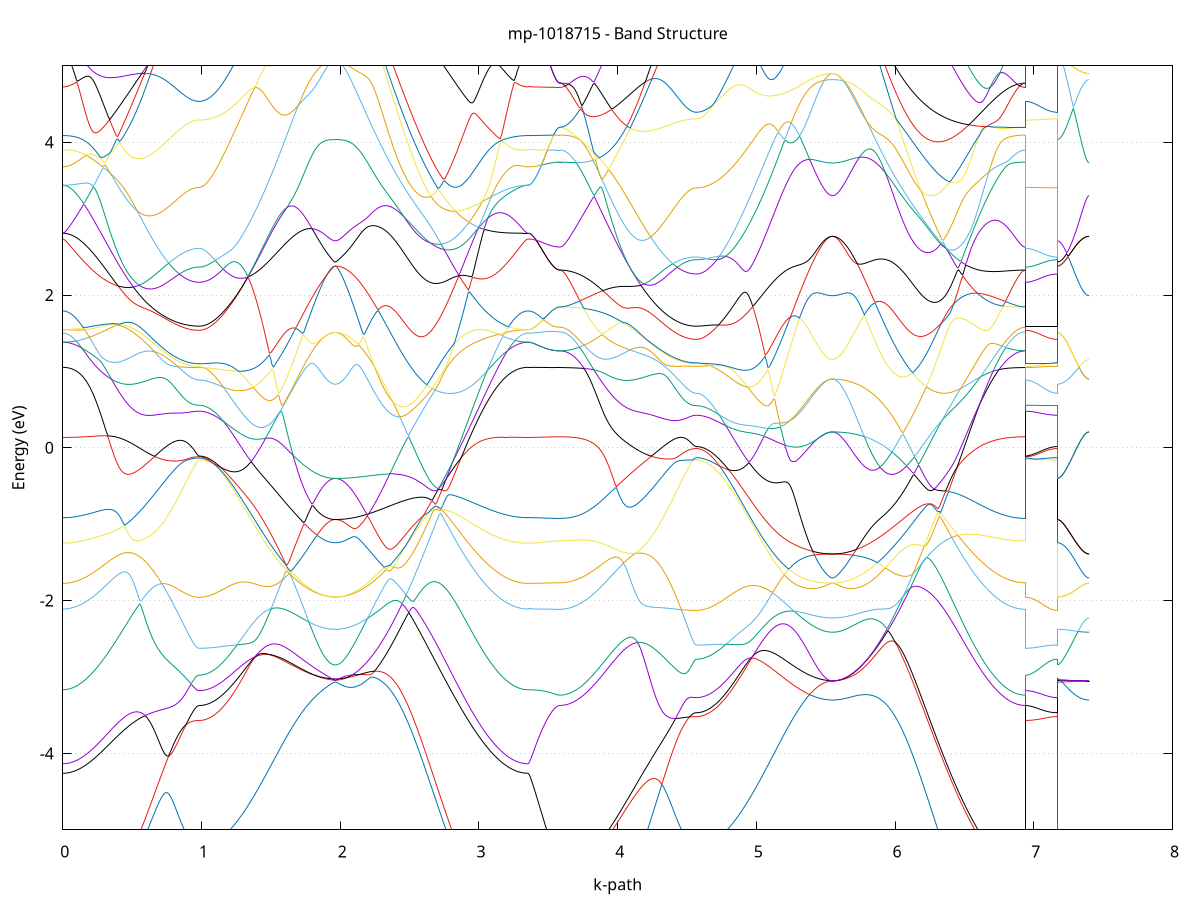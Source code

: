 set title 'mp-1018715 - Band Structure'
set xlabel 'k-path'
set ylabel 'Energy (eV)'
set grid y
set yrange [-5:5]
set terminal png size 800,600
set output 'mp-1018715_bands_gnuplot.png'
plot '-' using 1:2 with lines notitle, '-' using 1:2 with lines notitle, '-' using 1:2 with lines notitle, '-' using 1:2 with lines notitle, '-' using 1:2 with lines notitle, '-' using 1:2 with lines notitle, '-' using 1:2 with lines notitle, '-' using 1:2 with lines notitle, '-' using 1:2 with lines notitle, '-' using 1:2 with lines notitle, '-' using 1:2 with lines notitle, '-' using 1:2 with lines notitle, '-' using 1:2 with lines notitle, '-' using 1:2 with lines notitle, '-' using 1:2 with lines notitle, '-' using 1:2 with lines notitle, '-' using 1:2 with lines notitle, '-' using 1:2 with lines notitle, '-' using 1:2 with lines notitle, '-' using 1:2 with lines notitle, '-' using 1:2 with lines notitle, '-' using 1:2 with lines notitle, '-' using 1:2 with lines notitle, '-' using 1:2 with lines notitle, '-' using 1:2 with lines notitle, '-' using 1:2 with lines notitle, '-' using 1:2 with lines notitle, '-' using 1:2 with lines notitle, '-' using 1:2 with lines notitle, '-' using 1:2 with lines notitle, '-' using 1:2 with lines notitle, '-' using 1:2 with lines notitle, '-' using 1:2 with lines notitle, '-' using 1:2 with lines notitle, '-' using 1:2 with lines notitle, '-' using 1:2 with lines notitle, '-' using 1:2 with lines notitle, '-' using 1:2 with lines notitle, '-' using 1:2 with lines notitle, '-' using 1:2 with lines notitle, '-' using 1:2 with lines notitle, '-' using 1:2 with lines notitle, '-' using 1:2 with lines notitle, '-' using 1:2 with lines notitle, '-' using 1:2 with lines notitle, '-' using 1:2 with lines notitle, '-' using 1:2 with lines notitle, '-' using 1:2 with lines notitle, '-' using 1:2 with lines notitle, '-' using 1:2 with lines notitle, '-' using 1:2 with lines notitle, '-' using 1:2 with lines notitle, '-' using 1:2 with lines notitle, '-' using 1:2 with lines notitle, '-' using 1:2 with lines notitle, '-' using 1:2 with lines notitle, '-' using 1:2 with lines notitle, '-' using 1:2 with lines notitle, '-' using 1:2 with lines notitle, '-' using 1:2 with lines notitle, '-' using 1:2 with lines notitle, '-' using 1:2 with lines notitle, '-' using 1:2 with lines notitle, '-' using 1:2 with lines notitle
0.000000 -30.972640
0.009922 -30.972640
0.019845 -30.972640
0.029767 -30.972440
0.039690 -30.972340
0.049612 -30.972140
0.059534 -30.971940
0.069457 -30.971640
0.079379 -30.971240
0.089302 -30.970940
0.099224 -30.970540
0.109146 -30.970040
0.119069 -30.969540
0.128991 -30.969040
0.138914 -30.968540
0.148836 -30.967940
0.158759 -30.967240
0.168681 -30.966640
0.178603 -30.965940
0.188526 -30.965240
0.198448 -30.964440
0.208371 -30.963640
0.218293 -30.962840
0.228215 -30.962040
0.238138 -30.961240
0.248060 -30.960340
0.257983 -30.959440
0.267905 -30.958640
0.277827 -30.957740
0.287750 -30.956840
0.297672 -30.956140
0.307595 -30.955640
0.317517 -30.955140
0.327439 -30.954740
0.337362 -30.954240
0.347284 -30.953740
0.357207 -30.953240
0.367129 -30.952840
0.377051 -30.952340
0.386974 -30.951940
0.396896 -30.951540
0.406819 -30.951140
0.416741 -30.950740
0.426664 -30.950440
0.436586 -30.950040
0.446508 -30.949740
0.456431 -30.949440
0.466353 -30.949240
0.476276 -30.949040
0.486198 -30.948840
0.496120 -30.948640
0.506043 -30.948540
0.515965 -30.948540
0.525888 -30.948540
0.535810 -30.948540
0.545732 -30.948640
0.555655 -30.948840
0.565577 -30.949140
0.575500 -30.949640
0.585422 -30.950140
0.595344 -30.950940
0.605267 -30.951840
0.615189 -30.953140
0.625112 -30.954840
0.635034 -30.956940
0.644957 -30.959540
0.654879 -30.962540
0.664801 -30.966040
0.674724 -30.969840
0.684646 -30.973940
0.694569 -30.978040
0.704491 -30.982340
0.714413 -30.986540
0.724336 -30.990740
0.734258 -30.994940
0.744181 -30.999040
0.754103 -31.003040
0.764025 -31.006840
0.773948 -31.010640
0.783870 -31.014240
0.793793 -31.017740
0.803715 -31.021040
0.813637 -31.024240
0.823560 -31.027240
0.833482 -31.030040
0.843405 -31.032740
0.853327 -31.035240
0.863249 -31.037540
0.873172 -31.039740
0.883094 -31.041740
0.893017 -31.043540
0.902939 -31.045140
0.912862 -31.046540
0.922784 -31.047740
0.932706 -31.048840
0.942629 -31.049640
0.952551 -31.050340
0.962474 -31.050840
0.972396 -31.051140
0.982318 -31.051240
0.982318 -31.051240
0.992241 -31.051240
1.002163 -31.051140
1.012086 -31.051040
1.022008 -31.050840
1.031930 -31.050640
1.041853 -31.050440
1.051775 -31.050140
1.061698 -31.049740
1.071620 -31.049440
1.081542 -31.049040
1.091465 -31.048540
1.101387 -31.048040
1.111310 -31.047440
1.121232 -31.046940
1.131154 -31.046240
1.141077 -31.045640
1.150999 -31.044940
1.160922 -31.044240
1.170844 -31.043440
1.180767 -31.042640
1.190689 -31.041840
1.200611 -31.040940
1.210534 -31.040040
1.220456 -31.039140
1.230379 -31.038240
1.240301 -31.037240
1.250223 -31.036240
1.260146 -31.035240
1.270068 -31.034140
1.279991 -31.033140
1.289913 -31.032040
1.299835 -31.030940
1.309758 -31.029840
1.319680 -31.028740
1.329603 -31.027640
1.339525 -31.026540
1.349447 -31.025340
1.359370 -31.024240
1.369292 -31.023140
1.379215 -31.021940
1.389137 -31.020840
1.399059 -31.019740
1.408982 -31.018640
1.418904 -31.017440
1.428827 -31.016340
1.438749 -31.015240
1.448672 -31.014240
1.458594 -31.013140
1.468516 -31.012140
1.478439 -31.011040
1.488361 -31.010040
1.498284 -31.009140
1.508206 -31.008140
1.518128 -31.007240
1.528051 -31.006340
1.537973 -31.005440
1.547896 -31.004640
1.557818 -31.003840
1.567740 -31.003040
1.577663 -31.002240
1.587585 -31.001540
1.597508 -31.000940
1.607430 -31.000240
1.617352 -30.999640
1.627275 -30.999140
1.637197 -30.998540
1.647120 -30.998040
1.657042 -30.997640
1.666965 -30.997140
1.676887 -30.996740
1.686809 -30.996440
1.696732 -30.996040
1.706654 -30.995740
1.716577 -30.995540
1.726499 -30.995240
1.736421 -30.995040
1.746344 -30.994840
1.756266 -30.994740
1.766189 -30.994640
1.776111 -30.994440
1.786033 -30.994340
1.795956 -30.994340
1.805878 -30.994240
1.815801 -30.994240
1.825723 -30.994140
1.835645 -30.994140
1.845568 -30.994140
1.855490 -30.994140
1.865413 -30.994140
1.875335 -30.994140
1.885257 -30.994140
1.895180 -30.994140
1.905102 -30.994140
1.915025 -30.994140
1.924947 -30.994140
1.934870 -30.994140
1.944792 -30.994140
1.954714 -30.994140
1.964637 -30.994140
1.964637 -30.994140
1.974631 -30.994140
1.984625 -30.994040
1.994620 -30.993840
2.004614 -30.993540
2.014608 -30.993140
2.024603 -30.992640
2.034597 -30.992140
2.044591 -30.991440
2.054585 -30.990740
2.064580 -30.989940
2.074574 -30.989040
2.084568 -30.988040
2.094563 -30.987040
2.104557 -30.985940
2.114551 -30.984740
2.124546 -30.983440
2.134540 -30.982140
2.144534 -30.980740
2.154528 -30.979240
2.164523 -30.977640
2.174517 -30.976040
2.184511 -30.974340
2.194506 -30.972640
2.204500 -30.970840
2.214494 -30.968940
2.224489 -30.967040
2.234483 -30.965040
2.244477 -30.963040
2.254472 -30.961040
2.264466 -30.958940
2.274460 -30.956740
2.284454 -30.954640
2.294449 -30.952440
2.304443 -30.950140
2.314437 -30.948040
2.324432 -30.945840
2.334426 -30.943640
2.344420 -30.941440
2.354415 -30.939140
2.364409 -30.936940
2.374403 -30.934640
2.384397 -30.932440
2.394392 -30.930240
2.404386 -30.928040
2.414380 -30.925840
2.424375 -30.923740
2.434369 -30.921740
2.444363 -30.919840
2.454358 -30.917940
2.464352 -30.916240
2.474346 -30.914640
2.484340 -30.913340
2.494335 -30.912140
2.504329 -30.911140
2.514323 -30.910340
2.524318 -30.909640
2.534312 -30.909140
2.544306 -30.908940
2.554301 -30.908740
2.564295 -30.908840
2.574289 -30.908940
2.584283 -30.909240
2.594278 -30.909740
2.604272 -30.910240
2.614266 -30.910840
2.624261 -30.911540
2.634255 -30.912340
2.644249 -30.913140
2.654244 -30.914040
2.664238 -30.914940
2.674232 -30.915940
2.684226 -30.916940
2.694221 -30.917940
2.704215 -30.919040
2.714209 -30.920140
2.724204 -30.921240
2.734198 -30.922340
2.744192 -30.923440
2.754187 -30.924540
2.764181 -30.925740
2.774175 -30.926840
2.784169 -30.927940
2.794164 -30.929140
2.804158 -30.930240
2.814152 -30.931340
2.824147 -30.932440
2.834141 -30.933540
2.844135 -30.934640
2.854130 -30.935740
2.864124 -30.936840
2.874118 -30.937940
2.884113 -30.938940
2.894107 -30.940040
2.904101 -30.941040
2.914095 -30.942040
2.924090 -30.943040
2.934084 -30.944040
2.944078 -30.944940
2.954073 -30.945940
2.964067 -30.946840
2.974061 -30.947740
2.984056 -30.948640
2.994050 -30.949440
3.004044 -30.950340
3.014038 -30.951140
3.024033 -30.951940
3.034027 -30.952740
3.044021 -30.953540
3.054016 -30.954640
3.064010 -30.955740
3.074004 -30.956740
3.083999 -30.957740
3.093993 -30.958740
3.103987 -30.959740
3.113981 -30.960640
3.123976 -30.961540
3.133970 -30.962440
3.143964 -30.963340
3.153959 -30.964140
3.163953 -30.964940
3.173947 -30.965740
3.183942 -30.966440
3.193936 -30.967140
3.203930 -30.967740
3.213924 -30.968340
3.223919 -30.968940
3.233913 -30.969540
3.243907 -30.970040
3.253902 -30.970440
3.263896 -30.970840
3.273890 -30.971240
3.283885 -30.971540
3.293879 -30.971840
3.303873 -30.972140
3.313867 -30.972340
3.323862 -30.972440
3.333856 -30.972640
3.343850 -30.972640
3.353845 -30.972640
3.353845 -30.972640
3.363446 -30.972740
3.373047 -30.972740
3.382649 -30.972840
3.392250 -30.972940
3.401851 -30.973140
3.411453 -30.973240
3.421054 -30.973440
3.430655 -30.973640
3.440257 -30.973840
3.449858 -30.974040
3.459459 -30.974240
3.469061 -30.974440
3.478662 -30.974640
3.488263 -30.974840
3.497865 -30.974940
3.507466 -30.975140
3.517068 -30.975240
3.526669 -30.975440
3.536270 -30.975540
3.545872 -30.975640
3.555473 -30.975640
3.565074 -30.975740
3.574676 -30.975740
3.584277 -30.975740
3.584277 -30.975740
3.594199 -30.975740
3.604122 -30.975640
3.614044 -30.975540
3.623967 -30.975340
3.633889 -30.975140
3.643811 -30.974940
3.653734 -30.974640
3.663656 -30.974340
3.673579 -30.973940
3.683501 -30.973540
3.693423 -30.973040
3.703346 -30.972540
3.713268 -30.972040
3.723191 -30.971440
3.733113 -30.970840
3.743035 -30.970240
3.752958 -30.969540
3.762880 -30.968840
3.772803 -30.968040
3.782725 -30.967340
3.792647 -30.966540
3.802570 -30.965640
3.812492 -30.964840
3.822415 -30.963940
3.832337 -30.963140
3.842260 -30.962240
3.852182 -30.961240
3.862104 -30.960340
3.872027 -30.959440
3.881949 -30.958540
3.891872 -30.957540
3.901794 -30.956640
3.911716 -30.955640
3.921639 -30.954740
3.931561 -30.953840
3.941484 -30.952940
3.951406 -30.952040
3.961328 -30.951140
3.971251 -30.950340
3.981173 -30.949440
3.991096 -30.948940
4.001018 -30.948640
4.010940 -30.948340
4.020863 -30.948040
4.030785 -30.947840
4.040708 -30.947540
4.050630 -30.947340
4.060552 -30.947240
4.070475 -30.947040
4.080397 -30.946940
4.090320 -30.946940
4.100242 -30.946940
4.110165 -30.947040
4.120087 -30.947140
4.130009 -30.947340
4.139932 -30.947640
4.149854 -30.948040
4.159777 -30.948540
4.169699 -30.949240
4.179621 -30.950040
4.189544 -30.951140
4.199466 -30.952540
4.209389 -30.954340
4.219311 -30.956540
4.229233 -30.959140
4.239156 -30.962240
4.249078 -30.965740
4.259001 -30.969540
4.268923 -30.973540
4.278845 -30.977640
4.288768 -30.981840
4.298690 -30.986040
4.308613 -30.990240
4.318535 -30.994340
4.328458 -30.998440
4.338380 -31.002340
4.348302 -31.006240
4.358225 -31.009940
4.368147 -31.013540
4.378070 -31.016940
4.387992 -31.020240
4.397914 -31.023440
4.407837 -31.026440
4.417759 -31.029240
4.427682 -31.031940
4.437604 -31.034440
4.447526 -31.036740
4.457449 -31.038840
4.467371 -31.040840
4.477294 -31.042640
4.487216 -31.044240
4.497138 -31.045640
4.507061 -31.046840
4.516983 -31.047940
4.526906 -31.048740
4.536828 -31.049440
4.546750 -31.049940
4.556673 -31.050240
4.566595 -31.050340
4.566595 -31.050340
4.576518 -31.050240
4.586440 -31.050240
4.596363 -31.050140
4.606285 -31.049940
4.616207 -31.049740
4.626130 -31.049540
4.636052 -31.049240
4.645975 -31.048940
4.655897 -31.048540
4.665819 -31.048140
4.675742 -31.047640
4.685664 -31.047140
4.695587 -31.046640
4.705509 -31.046040
4.715431 -31.045440
4.725354 -31.044740
4.735276 -31.044140
4.745199 -31.043340
4.755121 -31.042640
4.765043 -31.041840
4.774966 -31.041040
4.784888 -31.040140
4.794811 -31.039240
4.804733 -31.038340
4.814655 -31.037440
4.824578 -31.036440
4.834500 -31.035540
4.844423 -31.034540
4.854345 -31.033440
4.864268 -31.032440
4.874190 -31.031340
4.884112 -31.030340
4.894035 -31.029240
4.903957 -31.028140
4.913880 -31.027040
4.923802 -31.025940
4.933724 -31.024840
4.943647 -31.023740
4.953569 -31.022540
4.963492 -31.021440
4.973414 -31.020340
4.983336 -31.019240
4.993259 -31.018140
5.003181 -31.017040
5.013104 -31.015940
5.023026 -31.014840
5.032948 -31.013840
5.042871 -31.012740
5.052793 -31.011740
5.062716 -31.010740
5.072638 -31.009740
5.082560 -31.008840
5.092483 -31.007940
5.102405 -31.007040
5.112328 -31.006140
5.122250 -31.005340
5.132173 -31.004440
5.142095 -31.003640
5.152017 -31.002840
5.161940 -31.002140
5.171862 -31.001440
5.181785 -31.000840
5.191707 -31.000240
5.201629 -30.999640
5.211552 -30.999040
5.221474 -30.998540
5.231397 -30.998040
5.241319 -30.997640
5.251241 -30.997240
5.261164 -30.996840
5.271086 -30.996440
5.281009 -30.996140
5.290931 -30.995840
5.300853 -30.995640
5.310776 -30.995440
5.320698 -30.995240
5.330621 -30.995040
5.340543 -30.994840
5.350466 -30.994740
5.360388 -30.994640
5.370310 -30.994540
5.380233 -30.994540
5.390155 -30.994440
5.400078 -30.994440
5.410000 -30.994340
5.419922 -30.994340
5.429845 -30.994340
5.439767 -30.994340
5.449690 -30.994340
5.459612 -30.994340
5.469534 -30.994340
5.479457 -30.994440
5.489379 -30.994440
5.499302 -30.994440
5.509224 -30.994440
5.519146 -30.994440
5.529069 -30.994440
5.538991 -30.994440
5.548914 -30.994440
5.548914 -30.994440
5.558908 -30.994440
5.568902 -30.994340
5.578897 -30.994040
5.588891 -30.993740
5.598885 -30.993340
5.608879 -30.992940
5.618874 -30.992340
5.628868 -30.991740
5.638862 -30.990940
5.648857 -30.990140
5.658851 -30.989240
5.668845 -30.988240
5.678840 -30.987240
5.688834 -30.986140
5.698828 -30.984940
5.708823 -30.983640
5.718817 -30.982240
5.728811 -30.980840
5.738805 -30.979340
5.748800 -30.977740
5.758794 -30.976140
5.768788 -30.974440
5.778783 -30.972640
5.788777 -30.970840
5.798771 -30.968940
5.808766 -30.967040
5.818760 -30.965040
5.828754 -30.963040
5.838748 -30.960940
5.848743 -30.958740
5.858737 -30.956640
5.868731 -30.954540
5.878726 -30.952540
5.888720 -30.950440
5.898714 -30.948240
5.908709 -30.946140
5.918703 -30.943940
5.928697 -30.941740
5.938691 -30.939540
5.948686 -30.937340
5.958680 -30.935040
5.968674 -30.932840
5.978669 -30.930640
5.988663 -30.928540
5.998657 -30.926440
6.008652 -30.924340
6.018646 -30.922340
6.028640 -30.920440
6.038634 -30.918640
6.048629 -30.916940
6.058623 -30.915440
6.068617 -30.914040
6.078612 -30.912740
6.088606 -30.911740
6.098600 -30.910840
6.108595 -30.910040
6.118589 -30.909540
6.128583 -30.909140
6.138577 -30.908940
6.148572 -30.908840
6.158566 -30.908840
6.168560 -30.909040
6.178555 -30.909340
6.188549 -30.909740
6.198543 -30.910240
6.208538 -30.910840
6.218532 -30.911440
6.228526 -30.912140
6.238520 -30.912840
6.248515 -30.913640
6.258509 -30.914540
6.268503 -30.915440
6.278498 -30.916440
6.288492 -30.917540
6.298486 -30.918540
6.308481 -30.919640
6.318475 -30.920740
6.328469 -30.921840
6.338464 -30.922940
6.348458 -30.924040
6.358452 -30.925140
6.368446 -30.926240
6.378441 -30.927340
6.388435 -30.928440
6.398429 -30.929440
6.408424 -30.930540
6.418418 -30.931640
6.428412 -30.932740
6.438407 -30.933740
6.448401 -30.934840
6.458395 -30.935940
6.468389 -30.937140
6.478384 -30.938340
6.488378 -30.939540
6.498372 -30.940740
6.508367 -30.942040
6.518361 -30.943240
6.528355 -30.944440
6.538350 -30.945640
6.548344 -30.946840
6.558338 -30.948040
6.568332 -30.949240
6.578327 -30.950440
6.588321 -30.951540
6.598315 -30.952740
6.608310 -30.953940
6.618304 -30.955040
6.628298 -30.956140
6.638293 -30.957240
6.648287 -30.958340
6.658281 -30.959440
6.668275 -30.960440
6.678270 -30.961440
6.688264 -30.962440
6.698258 -30.963440
6.708253 -30.964340
6.718247 -30.965240
6.728241 -30.966140
6.738236 -30.967040
6.748230 -30.967840
6.758224 -30.968640
6.768218 -30.969340
6.778213 -30.970040
6.788207 -30.970740
6.798201 -30.971340
6.808196 -30.971940
6.818190 -30.972540
6.828184 -30.973040
6.838179 -30.973440
6.848173 -30.973940
6.858167 -30.974340
6.868162 -30.974640
6.878156 -30.974940
6.888150 -30.975140
6.898144 -30.975340
6.908139 -30.975540
6.918133 -30.975640
6.928127 -30.975740
6.938122 -30.975740
6.938122 -31.051240
6.947723 -31.051240
6.957324 -31.051240
6.966926 -31.051140
6.976527 -31.051140
6.986128 -31.051140
6.995730 -31.051140
7.005331 -31.051040
7.014932 -31.051040
7.024534 -31.050940
7.034135 -31.050940
7.043736 -31.050840
7.053338 -31.050840
7.062939 -31.050740
7.072540 -31.050640
7.082142 -31.050640
7.091743 -31.050540
7.101344 -31.050540
7.110946 -31.050440
7.120547 -31.050440
7.130148 -31.050340
7.139750 -31.050340
7.149351 -31.050340
7.158953 -31.050340
7.168554 -31.050340
7.168554 -30.994140
7.178155 -30.994140
7.187757 -30.994240
7.197358 -30.994240
7.206959 -30.994240
7.216561 -30.994240
7.226162 -30.994240
7.235763 -30.994240
7.245365 -30.994240
7.254966 -30.994240
7.264567 -30.994340
7.274169 -30.994340
7.283770 -30.994340
7.293371 -30.994340
7.302973 -30.994340
7.312574 -30.994340
7.322175 -30.994440
7.331777 -30.994440
7.341378 -30.994440
7.350979 -30.994440
7.360581 -30.994440
7.370182 -30.994440
7.379783 -30.994440
7.389385 -30.994440
7.398986 -30.994440
e
0.000000 -30.965340
0.009922 -30.965340
0.019845 -30.965340
0.029767 -30.965240
0.039690 -30.965140
0.049612 -30.965040
0.059534 -30.964940
0.069457 -30.964740
0.079379 -30.964540
0.089302 -30.964340
0.099224 -30.964140
0.109146 -30.963940
0.119069 -30.963640
0.128991 -30.963340
0.138914 -30.963040
0.148836 -30.962740
0.158759 -30.962340
0.168681 -30.962040
0.178603 -30.961640
0.188526 -30.961240
0.198448 -30.960840
0.208371 -30.960340
0.218293 -30.959940
0.228215 -30.959540
0.238138 -30.959040
0.248060 -30.958540
0.257983 -30.958140
0.267905 -30.957640
0.277827 -30.957140
0.287750 -30.956640
0.297672 -30.955940
0.307595 -30.955040
0.317517 -30.954140
0.327439 -30.953240
0.337362 -30.952340
0.347284 -30.951440
0.357207 -30.950540
0.367129 -30.949640
0.377051 -30.948840
0.386974 -30.948040
0.396896 -30.947240
0.406819 -30.946540
0.416741 -30.945740
0.426664 -30.945040
0.436586 -30.944440
0.446508 -30.943840
0.456431 -30.943240
0.466353 -30.942740
0.476276 -30.942340
0.486198 -30.941940
0.496120 -30.941640
0.506043 -30.941340
0.515965 -30.941140
0.525888 -30.941040
0.535810 -30.940940
0.545732 -30.940940
0.555655 -30.941040
0.565577 -30.941340
0.575500 -30.941640
0.585422 -30.942040
0.595344 -30.942640
0.605267 -30.943440
0.615189 -30.944440
0.625112 -30.946040
0.635034 -30.948140
0.644957 -30.951140
0.654879 -30.954840
0.664801 -30.958940
0.674724 -30.963340
0.684646 -30.967840
0.694569 -30.972240
0.704491 -30.976740
0.714413 -30.981040
0.724336 -30.985340
0.734258 -30.989440
0.744181 -30.993440
0.754103 -30.997340
0.764025 -31.001140
0.773948 -31.004740
0.783870 -31.008240
0.793793 -31.011640
0.803715 -31.014840
0.813637 -31.017840
0.823560 -31.020740
0.833482 -31.023440
0.843405 -31.025940
0.853327 -31.028340
0.863249 -31.030640
0.873172 -31.032640
0.883094 -31.034540
0.893017 -31.036240
0.902939 -31.037740
0.912862 -31.039140
0.922784 -31.040240
0.932706 -31.041240
0.942629 -31.042140
0.952551 -31.042740
0.962474 -31.043240
0.972396 -31.043440
0.982318 -31.043540
0.982318 -31.043540
0.992241 -31.043540
1.002163 -31.043440
1.012086 -31.043440
1.022008 -31.043240
1.031930 -31.043140
1.041853 -31.042940
1.051775 -31.042640
1.061698 -31.042440
1.071620 -31.042140
1.081542 -31.041740
1.091465 -31.041440
1.101387 -31.041040
1.111310 -31.040540
1.121232 -31.040140
1.131154 -31.039640
1.141077 -31.039140
1.150999 -31.038540
1.160922 -31.037940
1.170844 -31.037340
1.180767 -31.036740
1.190689 -31.036040
1.200611 -31.035340
1.210534 -31.034640
1.220456 -31.033840
1.230379 -31.033140
1.240301 -31.032340
1.250223 -31.031540
1.260146 -31.030740
1.270068 -31.029840
1.279991 -31.029040
1.289913 -31.028140
1.299835 -31.027240
1.309758 -31.026340
1.319680 -31.025440
1.329603 -31.024440
1.339525 -31.023540
1.349447 -31.022640
1.359370 -31.021640
1.369292 -31.020740
1.379215 -31.019740
1.389137 -31.018740
1.399059 -31.017840
1.408982 -31.016840
1.418904 -31.015940
1.428827 -31.014940
1.438749 -31.014040
1.448672 -31.013040
1.458594 -31.012140
1.468516 -31.011240
1.478439 -31.010340
1.488361 -31.009440
1.498284 -31.008540
1.508206 -31.007640
1.518128 -31.006740
1.528051 -31.005940
1.537973 -31.005140
1.547896 -31.004340
1.557818 -31.003540
1.567740 -31.002740
1.577663 -31.001940
1.587585 -31.001240
1.597508 -31.000540
1.607430 -30.999840
1.617352 -30.999240
1.627275 -30.998640
1.637197 -30.998040
1.647120 -30.997440
1.657042 -30.996840
1.666965 -30.996340
1.676887 -30.995840
1.686809 -30.995340
1.696732 -30.994840
1.706654 -30.994440
1.716577 -30.994040
1.726499 -30.993640
1.736421 -30.993340
1.746344 -30.992940
1.756266 -30.992640
1.766189 -30.992340
1.776111 -30.992140
1.786033 -30.991840
1.795956 -30.991640
1.805878 -30.991440
1.815801 -30.991240
1.825723 -30.991040
1.835645 -30.990840
1.845568 -30.990740
1.855490 -30.990640
1.865413 -30.990540
1.875335 -30.990440
1.885257 -30.990340
1.895180 -30.990240
1.905102 -30.991040
1.915025 -30.992040
1.924947 -30.992840
1.934870 -30.993440
1.944792 -30.993840
1.954714 -30.994140
1.964637 -30.994140
1.964637 -30.994140
1.974631 -30.994140
1.984625 -30.994040
1.994620 -30.993740
2.004614 -30.993440
2.014608 -30.993040
2.024603 -30.992540
2.034597 -30.991940
2.044591 -30.991240
2.054585 -30.990440
2.064580 -30.989540
2.074574 -30.988540
2.084568 -30.987440
2.094563 -30.986340
2.104557 -30.985040
2.114551 -30.983740
2.124546 -30.982340
2.134540 -30.980840
2.144534 -30.979240
2.154528 -30.977540
2.164523 -30.975740
2.174517 -30.974140
2.184511 -30.972640
2.194506 -30.971040
2.204500 -30.969440
2.214494 -30.967740
2.224489 -30.965940
2.234483 -30.964140
2.244477 -30.962340
2.254472 -30.960440
2.264466 -30.958440
2.274460 -30.956440
2.284454 -30.954440
2.294449 -30.952340
2.304443 -30.950140
2.314437 -30.947940
2.324432 -30.945640
2.334426 -30.943340
2.344420 -30.941040
2.354415 -30.938840
2.364409 -30.936540
2.374403 -30.934240
2.384397 -30.932040
2.394392 -30.929740
2.404386 -30.927640
2.414380 -30.925540
2.424375 -30.923440
2.434369 -30.921440
2.444363 -30.919640
2.454358 -30.917840
2.464352 -30.916140
2.474346 -30.914640
2.484340 -30.913240
2.494335 -30.911940
2.504329 -30.910840
2.514323 -30.909840
2.524318 -30.909140
2.534312 -30.908540
2.544306 -30.908040
2.554301 -30.907840
2.564295 -30.907640
2.574289 -30.907740
2.584283 -30.907840
2.594278 -30.908140
2.604272 -30.908440
2.614266 -30.908940
2.624261 -30.909440
2.634255 -30.910040
2.644249 -30.910740
2.654244 -30.911440
2.664238 -30.912240
2.674232 -30.913040
2.684226 -30.913840
2.694221 -30.914740
2.704215 -30.915640
2.714209 -30.916540
2.724204 -30.917540
2.734198 -30.918540
2.744192 -30.919540
2.754187 -30.920540
2.764181 -30.921540
2.774175 -30.922640
2.784169 -30.923740
2.794164 -30.924840
2.804158 -30.925940
2.814152 -30.927040
2.824147 -30.928140
2.834141 -30.929240
2.844135 -30.930440
2.854130 -30.931540
2.864124 -30.932740
2.874118 -30.933840
2.884113 -30.935040
2.894107 -30.936240
2.904101 -30.937440
2.914095 -30.938540
2.924090 -30.939740
2.934084 -30.940940
2.944078 -30.942140
2.954073 -30.943340
2.964067 -30.944440
2.974061 -30.945640
2.984056 -30.946840
2.994050 -30.947940
3.004044 -30.949140
3.014038 -30.950240
3.024033 -30.951340
3.034027 -30.952440
3.044021 -30.953540
3.054016 -30.954240
3.064010 -30.954940
3.074004 -30.955640
3.083999 -30.956340
3.093993 -30.956940
3.103987 -30.957640
3.113981 -30.958240
3.123976 -30.958740
3.133970 -30.959340
3.143964 -30.959840
3.153959 -30.960340
3.163953 -30.960840
3.173947 -30.961340
3.183942 -30.961740
3.193936 -30.962140
3.203930 -30.962540
3.213924 -30.962940
3.223919 -30.963240
3.233913 -30.963540
3.243907 -30.963840
3.253902 -30.964140
3.263896 -30.964340
3.273890 -30.964540
3.283885 -30.964740
3.293879 -30.964940
3.303873 -30.965040
3.313867 -30.965140
3.323862 -30.965240
3.333856 -30.965340
3.343850 -30.965340
3.353845 -30.965340
3.353845 -30.965340
3.363446 -30.965340
3.373047 -30.965340
3.382649 -30.965240
3.392250 -30.965040
3.401851 -30.964940
3.411453 -30.964740
3.421054 -30.964540
3.430655 -30.964340
3.440257 -30.964140
3.449858 -30.963940
3.459459 -30.963740
3.469061 -30.963540
3.478662 -30.963340
3.488263 -30.963140
3.497865 -30.962940
3.507466 -30.962740
3.517068 -30.962640
3.526669 -30.962440
3.536270 -30.962340
3.545872 -30.962240
3.555473 -30.962240
3.565074 -30.962140
3.574676 -30.962140
3.584277 -30.962140
3.584277 -30.962140
3.594199 -30.962040
3.604122 -30.962040
3.614044 -30.962040
3.623967 -30.961940
3.633889 -30.961840
3.643811 -30.961640
3.653734 -30.961540
3.663656 -30.961340
3.673579 -30.961140
3.683501 -30.960940
3.693423 -30.960740
3.703346 -30.960440
3.713268 -30.960140
3.723191 -30.959940
3.733113 -30.959540
3.743035 -30.959240
3.752958 -30.958940
3.762880 -30.958540
3.772803 -30.958240
3.782725 -30.957840
3.792647 -30.957440
3.802570 -30.957040
3.812492 -30.956540
3.822415 -30.956140
3.832337 -30.955740
3.842260 -30.955240
3.852182 -30.954840
3.862104 -30.954440
3.872027 -30.953940
3.881949 -30.953540
3.891872 -30.953040
3.901794 -30.952640
3.911716 -30.952140
3.921639 -30.951740
3.931561 -30.951340
3.941484 -30.950840
3.951406 -30.950440
3.961328 -30.950040
3.971251 -30.949640
3.981173 -30.949340
3.991096 -30.948640
4.001018 -30.947940
4.010940 -30.947140
4.020863 -30.946440
4.030785 -30.945840
4.040708 -30.945240
4.050630 -30.944640
4.060552 -30.944140
4.070475 -30.943740
4.080397 -30.943340
4.090320 -30.943040
4.100242 -30.942740
4.110165 -30.942540
4.120087 -30.942440
4.130009 -30.942440
4.139932 -30.942440
4.149854 -30.942640
4.159777 -30.942840
4.169699 -30.943240
4.179621 -30.943640
4.189544 -30.944340
4.199466 -30.945240
4.209389 -30.946540
4.219311 -30.948540
4.229233 -30.951440
4.239156 -30.955140
4.249078 -30.959340
4.259001 -30.963840
4.268923 -30.968340
4.278845 -30.972840
4.288768 -30.977340
4.298690 -30.981740
4.308613 -30.986040
4.318535 -30.990140
4.328458 -30.994240
4.338380 -30.998140
4.348302 -31.001940
4.358225 -31.005540
4.368147 -31.009040
4.378070 -31.012440
4.387992 -31.015640
4.397914 -31.018740
4.407837 -31.021540
4.417759 -31.024340
4.427682 -31.026840
4.437604 -31.029240
4.447526 -31.031540
4.457449 -31.033540
4.467371 -31.035440
4.477294 -31.037140
4.487216 -31.038640
4.497138 -31.040040
4.507061 -31.041240
4.516983 -31.042240
4.526906 -31.043040
4.536828 -31.043640
4.546750 -31.044140
4.556673 -31.044440
4.566595 -31.044540
4.566595 -31.044540
4.576518 -31.044440
4.586440 -31.044440
4.596363 -31.044340
4.606285 -31.044240
4.616207 -31.044040
4.626130 -31.043840
4.636052 -31.043640
4.645975 -31.043340
4.655897 -31.043040
4.665819 -31.042740
4.675742 -31.042340
4.685664 -31.041940
4.695587 -31.041440
4.705509 -31.041040
4.715431 -31.040540
4.725354 -31.039940
4.735276 -31.039440
4.745199 -31.038840
4.755121 -31.038140
4.765043 -31.037540
4.774966 -31.036840
4.784888 -31.036140
4.794811 -31.035440
4.804733 -31.034640
4.814655 -31.033840
4.824578 -31.033040
4.834500 -31.032240
4.844423 -31.031440
4.854345 -31.030540
4.864268 -31.029640
4.874190 -31.028840
4.884112 -31.027840
4.894035 -31.026940
4.903957 -31.026040
4.913880 -31.025140
4.923802 -31.024140
4.933724 -31.023140
4.943647 -31.022240
4.953569 -31.021240
4.963492 -31.020240
4.973414 -31.019240
4.983336 -31.018340
4.993259 -31.017340
5.003181 -31.016340
5.013104 -31.015340
5.023026 -31.014440
5.032948 -31.013440
5.042871 -31.012540
5.052793 -31.011540
5.062716 -31.010640
5.072638 -31.009740
5.082560 -31.008740
5.092483 -31.007840
5.102405 -31.006940
5.112328 -31.006140
5.122250 -31.005240
5.132173 -31.004440
5.142095 -31.003640
5.152017 -31.002840
5.161940 -31.002140
5.171862 -31.001340
5.181785 -31.000640
5.191707 -30.999940
5.201629 -30.999240
5.211552 -30.998640
5.221474 -30.998040
5.231397 -30.997440
5.241319 -30.996840
5.251241 -30.996340
5.261164 -30.995740
5.271086 -30.995240
5.281009 -30.994840
5.290931 -30.994340
5.300853 -30.993940
5.310776 -30.993540
5.320698 -30.993140
5.330621 -30.992840
5.340543 -30.992540
5.350466 -30.992240
5.360388 -30.991940
5.370310 -30.991640
5.380233 -30.991440
5.390155 -30.991240
5.400078 -30.991040
5.410000 -30.990840
5.419922 -30.990640
5.429845 -30.990540
5.439767 -30.990340
5.449690 -30.990240
5.459612 -30.990140
5.469534 -30.990040
5.479457 -30.990240
5.489379 -30.991340
5.499302 -30.992240
5.509224 -30.993040
5.519146 -30.993640
5.529069 -30.994140
5.538991 -30.994340
5.548914 -30.994440
5.548914 -30.994440
5.558908 -30.994440
5.568902 -30.994240
5.578897 -30.994040
5.588891 -30.993740
5.598885 -30.993340
5.608879 -30.992740
5.618874 -30.992140
5.628868 -30.991440
5.638862 -30.990640
5.648857 -30.989840
5.658851 -30.988840
5.668845 -30.987740
5.678840 -30.986640
5.688834 -30.985340
5.698828 -30.984040
5.708823 -30.982640
5.718817 -30.981040
5.728811 -30.979440
5.738805 -30.977840
5.748800 -30.976040
5.758794 -30.974140
5.768788 -30.972540
5.778783 -30.971040
5.788777 -30.969440
5.798771 -30.967740
5.808766 -30.966040
5.818760 -30.964240
5.828754 -30.962440
5.838748 -30.960540
5.848743 -30.958640
5.858737 -30.956640
5.868731 -30.954440
5.878726 -30.952240
5.888720 -30.949940
5.898714 -30.947640
5.908709 -30.945340
5.918703 -30.943040
5.928697 -30.940740
5.938691 -30.938440
5.948686 -30.936140
5.958680 -30.933840
5.968674 -30.931540
5.978669 -30.929340
5.988663 -30.927140
5.998657 -30.924940
6.008652 -30.922840
6.018646 -30.920840
6.028640 -30.918940
6.038634 -30.917140
6.048629 -30.915440
6.058623 -30.913940
6.068617 -30.912540
6.078612 -30.911340
6.088606 -30.910240
6.098600 -30.909440
6.108595 -30.908740
6.118589 -30.908240
6.128583 -30.907840
6.138577 -30.907740
6.148572 -30.907640
6.158566 -30.907840
6.168560 -30.908140
6.178555 -30.908440
6.188549 -30.908940
6.198543 -30.909540
6.208538 -30.910240
6.218532 -30.910940
6.228526 -30.911740
6.238520 -30.912640
6.248515 -30.913540
6.258509 -30.914540
6.268503 -30.915340
6.278498 -30.916240
6.288492 -30.917240
6.298486 -30.918140
6.308481 -30.919140
6.318475 -30.920140
6.328469 -30.921240
6.338464 -30.922240
6.348458 -30.923340
6.358452 -30.924440
6.368446 -30.925540
6.378441 -30.926640
6.388435 -30.927740
6.398429 -30.928940
6.408424 -30.930040
6.418418 -30.931240
6.428412 -30.932340
6.438407 -30.933540
6.448401 -30.934740
6.458395 -30.935840
6.468389 -30.936840
6.478384 -30.937840
6.488378 -30.938840
6.498372 -30.939840
6.508367 -30.940740
6.518361 -30.941740
6.528355 -30.942640
6.538350 -30.943540
6.548344 -30.944440
6.558338 -30.945340
6.568332 -30.946140
6.578327 -30.947040
6.588321 -30.947840
6.598315 -30.948640
6.608310 -30.949340
6.618304 -30.950140
6.628298 -30.950840
6.638293 -30.951540
6.648287 -30.952240
6.658281 -30.952840
6.668275 -30.953540
6.678270 -30.954140
6.688264 -30.954740
6.698258 -30.955340
6.708253 -30.955840
6.718247 -30.956340
6.728241 -30.956940
6.738236 -30.957340
6.748230 -30.957840
6.758224 -30.958240
6.768218 -30.958640
6.778213 -30.959040
6.788207 -30.959440
6.798201 -30.959740
6.808196 -30.960140
6.818190 -30.960440
6.828184 -30.960640
6.838179 -30.960940
6.848173 -30.961140
6.858167 -30.961340
6.868162 -30.961540
6.878156 -30.961640
6.888150 -30.961840
6.898144 -30.961940
6.908139 -30.961940
6.918133 -30.962040
6.928127 -30.962040
6.938122 -30.962140
6.938122 -31.043540
6.947723 -31.043540
6.957324 -31.043540
6.966926 -31.043540
6.976527 -31.043640
6.986128 -31.043640
6.995730 -31.043640
7.005331 -31.043740
7.014932 -31.043740
7.024534 -31.043840
7.034135 -31.043840
7.043736 -31.043940
7.053338 -31.044040
7.062939 -31.044040
7.072540 -31.044140
7.082142 -31.044140
7.091743 -31.044240
7.101344 -31.044340
7.110946 -31.044340
7.120547 -31.044440
7.130148 -31.044440
7.139750 -31.044440
7.149351 -31.044440
7.158953 -31.044540
7.168554 -31.044540
7.168554 -30.994140
7.178155 -30.994140
7.187757 -30.994240
7.197358 -30.994240
7.206959 -30.994240
7.216561 -30.994240
7.226162 -30.994240
7.235763 -30.994240
7.245365 -30.994240
7.254966 -30.994240
7.264567 -30.994340
7.274169 -30.994340
7.283770 -30.994340
7.293371 -30.994340
7.302973 -30.994340
7.312574 -30.994340
7.322175 -30.994440
7.331777 -30.994440
7.341378 -30.994440
7.350979 -30.994440
7.360581 -30.994440
7.370182 -30.994440
7.379783 -30.994440
7.389385 -30.994440
7.398986 -30.994440
e
0.000000 -30.622240
0.009922 -30.622340
0.019845 -30.622740
0.029767 -30.624040
0.039690 -30.625840
0.049612 -30.628040
0.059534 -30.630540
0.069457 -30.633340
0.079379 -30.636240
0.089302 -30.639440
0.099224 -30.642840
0.109146 -30.646340
0.119069 -30.650040
0.128991 -30.653840
0.138914 -30.657840
0.148836 -30.661940
0.158759 -30.666140
0.168681 -30.670440
0.178603 -30.674940
0.188526 -30.679440
0.198448 -30.684140
0.208371 -30.688940
0.218293 -30.693840
0.228215 -30.698840
0.238138 -30.703940
0.248060 -30.709140
0.257983 -30.714440
0.267905 -30.719840
0.277827 -30.725340
0.287750 -30.730840
0.297672 -30.736440
0.307595 -30.742140
0.317517 -30.747940
0.327439 -30.753740
0.337362 -30.759640
0.347284 -30.765540
0.357207 -30.771540
0.367129 -30.777640
0.377051 -30.783640
0.386974 -30.789840
0.396896 -30.795940
0.406819 -30.802140
0.416741 -30.808340
0.426664 -30.814540
0.436586 -30.820740
0.446508 -30.826940
0.456431 -30.833240
0.466353 -30.839440
0.476276 -30.845640
0.486198 -30.851840
0.496120 -30.857940
0.506043 -30.864140
0.515965 -30.870240
0.525888 -30.876240
0.535810 -30.882240
0.545732 -30.888240
0.555655 -30.894040
0.565577 -30.899840
0.575500 -30.905540
0.585422 -30.911140
0.595344 -30.916540
0.605267 -30.921740
0.615189 -30.926640
0.625112 -30.931140
0.635034 -30.934840
0.644957 -30.937840
0.654879 -30.939940
0.664801 -30.941640
0.674724 -30.942940
0.684646 -30.944240
0.694569 -30.945340
0.704491 -30.946440
0.714413 -30.947540
0.724336 -30.948540
0.734258 -30.949640
0.744181 -30.950740
0.754103 -30.951740
0.764025 -30.952840
0.773948 -30.953940
0.783870 -30.954940
0.793793 -30.956040
0.803715 -30.957040
0.813637 -30.958040
0.823560 -30.958940
0.833482 -30.959940
0.843405 -30.960840
0.853327 -30.961640
0.863249 -30.962440
0.873172 -30.963240
0.883094 -30.963940
0.893017 -30.964640
0.902939 -30.965240
0.912862 -30.965740
0.922784 -30.966140
0.932706 -30.966540
0.942629 -30.966940
0.952551 -30.967140
0.962474 -30.967340
0.972396 -30.967440
0.982318 -30.967540
0.982318 -30.967540
0.992241 -30.967440
1.002163 -30.967340
1.012086 -30.967240
1.022008 -30.966940
1.031930 -30.966640
1.041853 -30.966340
1.051775 -30.965940
1.061698 -30.965440
1.071620 -30.964840
1.081542 -30.964240
1.091465 -30.963640
1.101387 -30.962840
1.111310 -30.962040
1.121232 -30.961240
1.131154 -30.960340
1.141077 -30.959340
1.150999 -30.958340
1.160922 -30.957240
1.170844 -30.956140
1.180767 -30.954940
1.190689 -30.953640
1.200611 -30.952340
1.210534 -30.951040
1.220456 -30.949640
1.230379 -30.948240
1.240301 -30.946740
1.250223 -30.945240
1.260146 -30.943640
1.270068 -30.942040
1.279991 -30.940440
1.289913 -30.938740
1.299835 -30.937040
1.309758 -30.935340
1.319680 -30.933540
1.329603 -30.931840
1.339525 -30.930040
1.349447 -30.928240
1.359370 -30.926340
1.369292 -30.924540
1.379215 -30.922740
1.389137 -30.920940
1.399059 -30.919140
1.408982 -30.917340
1.418904 -30.915540
1.428827 -30.913740
1.438749 -30.912040
1.448672 -30.910440
1.458594 -30.908840
1.468516 -30.907340
1.478439 -30.905940
1.488361 -30.904540
1.498284 -30.903440
1.508206 -30.902340
1.518128 -30.901540
1.528051 -30.900840
1.537973 -30.900440
1.547896 -30.900340
1.557818 -30.900540
1.567740 -30.901340
1.577663 -30.902640
1.587585 -30.904240
1.597508 -30.906240
1.607430 -30.908440
1.617352 -30.911040
1.627275 -30.913840
1.637197 -30.916840
1.647120 -30.920040
1.657042 -30.923440
1.666965 -30.926840
1.676887 -30.930340
1.686809 -30.933940
1.696732 -30.937440
1.706654 -30.941040
1.716577 -30.944540
1.726499 -30.948040
1.736421 -30.951440
1.746344 -30.954840
1.756266 -30.958040
1.766189 -30.961140
1.776111 -30.964240
1.786033 -30.967140
1.795956 -30.969940
1.805878 -30.972640
1.815801 -30.975140
1.825723 -30.977540
1.835645 -30.979740
1.845568 -30.981840
1.855490 -30.983840
1.865413 -30.985540
1.875335 -30.987240
1.885257 -30.988640
1.895180 -30.989940
1.905102 -30.990140
1.915025 -30.990140
1.924947 -30.990040
1.934870 -30.990040
1.944792 -30.990040
1.954714 -30.990040
1.964637 -30.990040
1.964637 -30.990040
1.974631 -30.989940
1.984625 -30.989840
1.994620 -30.989640
2.004614 -30.989440
2.014608 -30.989040
2.024603 -30.988640
2.034597 -30.988240
2.044591 -30.987640
2.054585 -30.987040
2.064580 -30.986340
2.074574 -30.985540
2.084568 -30.984740
2.094563 -30.983840
2.104557 -30.982840
2.114551 -30.981840
2.124546 -30.980740
2.134540 -30.979540
2.144534 -30.978240
2.154528 -30.976940
2.164523 -30.975540
2.174517 -30.973940
2.184511 -30.971940
2.194506 -30.969940
2.204500 -30.967840
2.214494 -30.965640
2.224489 -30.963440
2.234483 -30.961040
2.244477 -30.958640
2.254472 -30.956140
2.264466 -30.953540
2.274460 -30.950940
2.284454 -30.948240
2.294449 -30.945440
2.304443 -30.942540
2.314437 -30.939640
2.324432 -30.936640
2.334426 -30.933540
2.344420 -30.930440
2.354415 -30.927240
2.364409 -30.924040
2.374403 -30.920740
2.384397 -30.917340
2.394392 -30.913940
2.404386 -30.910440
2.414380 -30.906940
2.424375 -30.903340
2.434369 -30.899740
2.444363 -30.896040
2.454358 -30.892340
2.464352 -30.888640
2.474346 -30.884840
2.484340 -30.880940
2.494335 -30.877140
2.504329 -30.873140
2.514323 -30.869240
2.524318 -30.865240
2.534312 -30.861240
2.544306 -30.857240
2.554301 -30.853140
2.564295 -30.849040
2.574289 -30.844940
2.584283 -30.840840
2.594278 -30.836740
2.604272 -30.832540
2.614266 -30.828940
2.624261 -30.826240
2.634255 -30.823340
2.644249 -30.820340
2.654244 -30.817340
2.664238 -30.814140
2.674232 -30.810940
2.684226 -30.807740
2.694221 -30.804540
2.704215 -30.801440
2.714209 -30.798340
2.724204 -30.795140
2.734198 -30.792040
2.744192 -30.788940
2.754187 -30.785740
2.764181 -30.782640
2.774175 -30.779540
2.784169 -30.776340
2.794164 -30.773240
2.804158 -30.770140
2.814152 -30.767040
2.824147 -30.763940
2.834141 -30.760940
2.844135 -30.757840
2.854130 -30.754840
2.864124 -30.751740
2.874118 -30.748740
2.884113 -30.745740
2.894107 -30.742640
2.904101 -30.739640
2.914095 -30.736640
2.924090 -30.733640
2.934084 -30.730740
2.944078 -30.727740
2.954073 -30.724740
2.964067 -30.721740
2.974061 -30.718840
2.984056 -30.715840
2.994050 -30.712840
3.004044 -30.709940
3.014038 -30.706940
3.024033 -30.703940
3.034027 -30.701040
3.044021 -30.698040
3.054016 -30.695140
3.064010 -30.692140
3.074004 -30.689140
3.083999 -30.686240
3.093993 -30.683240
3.103987 -30.680340
3.113981 -30.677340
3.123976 -30.674440
3.133970 -30.671540
3.143964 -30.668640
3.153959 -30.665740
3.163953 -30.662840
3.173947 -30.659940
3.183942 -30.657040
3.193936 -30.654240
3.203930 -30.651440
3.213924 -30.648640
3.223919 -30.645940
3.233913 -30.643240
3.243907 -30.640640
3.253902 -30.638040
3.263896 -30.635540
3.273890 -30.633140
3.283885 -30.630840
3.293879 -30.628740
3.303873 -30.626740
3.313867 -30.625040
3.323862 -30.623540
3.333856 -30.622440
3.343850 -30.622340
3.353845 -30.622240
3.353845 -30.622240
3.363446 -30.622240
3.373047 -30.622240
3.382649 -30.622240
3.392250 -30.622240
3.401851 -30.622240
3.411453 -30.622240
3.421054 -30.622240
3.430655 -30.622240
3.440257 -30.622240
3.449858 -30.622240
3.459459 -30.622340
3.469061 -30.622340
3.478662 -30.622340
3.488263 -30.622340
3.497865 -30.622340
3.507466 -30.622340
3.517068 -30.622340
3.526669 -30.622340
3.536270 -30.622340
3.545872 -30.622340
3.555473 -30.622340
3.565074 -30.622340
3.574676 -30.622340
3.584277 -30.622340
3.584277 -30.622340
3.594199 -30.622440
3.604122 -30.622840
3.614044 -30.623940
3.623967 -30.625840
3.633889 -30.628040
3.643811 -30.630540
3.653734 -30.633340
3.663656 -30.636340
3.673579 -30.639540
3.683501 -30.642940
3.693423 -30.646440
3.703346 -30.650140
3.713268 -30.654040
3.723191 -30.658040
3.733113 -30.662140
3.743035 -30.666340
3.752958 -30.670740
3.762880 -30.675140
3.772803 -30.679740
3.782725 -30.684440
3.792647 -30.689240
3.802570 -30.694140
3.812492 -30.699240
3.822415 -30.704340
3.832337 -30.709540
3.842260 -30.714840
3.852182 -30.720240
3.862104 -30.725740
3.872027 -30.731240
3.881949 -30.736940
3.891872 -30.742640
3.901794 -30.748340
3.911716 -30.754240
3.921639 -30.760140
3.931561 -30.766040
3.941484 -30.772140
3.951406 -30.778140
3.961328 -30.784240
3.971251 -30.790340
3.981173 -30.796540
3.991096 -30.802740
4.001018 -30.808940
4.010940 -30.815140
4.020863 -30.821440
4.030785 -30.827640
4.040708 -30.833940
4.050630 -30.840140
4.060552 -30.846340
4.070475 -30.852540
4.080397 -30.858740
4.090320 -30.864940
4.100242 -30.871040
4.110165 -30.877140
4.120087 -30.883140
4.130009 -30.889140
4.139932 -30.895040
4.149854 -30.900840
4.159777 -30.906640
4.169699 -30.912240
4.179621 -30.917740
4.189544 -30.923040
4.199466 -30.928040
4.209389 -30.932640
4.219311 -30.936540
4.229233 -30.939540
4.239156 -30.941740
4.249078 -30.943240
4.259001 -30.944540
4.268923 -30.945640
4.278845 -30.946640
4.288768 -30.947740
4.298690 -30.948740
4.308613 -30.949740
4.318535 -30.950740
4.328458 -30.951840
4.338380 -30.952840
4.348302 -30.953840
4.358225 -30.954940
4.368147 -30.955940
4.378070 -30.956940
4.387992 -30.957940
4.397914 -30.958940
4.407837 -30.959840
4.417759 -30.960740
4.427682 -30.961640
4.437604 -30.962440
4.447526 -30.963240
4.457449 -30.964040
4.467371 -30.964740
4.477294 -30.965340
4.487216 -30.965940
4.497138 -30.966440
4.507061 -30.966940
4.516983 -30.967340
4.526906 -30.967640
4.536828 -30.967840
4.546750 -30.968040
4.556673 -30.968140
4.566595 -30.968240
4.566595 -30.968240
4.576518 -30.968140
4.586440 -30.968040
4.596363 -30.967940
4.606285 -30.967640
4.616207 -30.967440
4.626130 -30.967040
4.636052 -30.966640
4.645975 -30.966140
4.655897 -30.965640
4.665819 -30.965040
4.675742 -30.964340
4.685664 -30.963640
4.695587 -30.962840
4.705509 -30.961940
4.715431 -30.961040
4.725354 -30.960140
4.735276 -30.959140
4.745199 -30.958040
4.755121 -30.956940
4.765043 -30.955740
4.774966 -30.954440
4.784888 -30.953240
4.794811 -30.951840
4.804733 -30.950540
4.814655 -30.949040
4.824578 -30.947640
4.834500 -30.946140
4.844423 -30.944540
4.854345 -30.942940
4.864268 -30.941340
4.874190 -30.939740
4.884112 -30.938040
4.894035 -30.936340
4.903957 -30.934540
4.913880 -30.932840
4.923802 -30.931040
4.933724 -30.929240
4.943647 -30.927440
4.953569 -30.925640
4.963492 -30.923840
4.973414 -30.922040
4.983336 -30.920240
4.993259 -30.918440
5.003181 -30.916640
5.013104 -30.914940
5.023026 -30.913240
5.032948 -30.911640
5.042871 -30.910040
5.052793 -30.908540
5.062716 -30.907040
5.072638 -30.905740
5.082560 -30.904540
5.092483 -30.903540
5.102405 -30.902640
5.112328 -30.901940
5.122250 -30.901540
5.132173 -30.901340
5.142095 -30.901440
5.152017 -30.901940
5.161940 -30.902740
5.171862 -30.903840
5.181785 -30.905540
5.191707 -30.907940
5.201629 -30.910540
5.211552 -30.913440
5.221474 -30.916540
5.231397 -30.919840
5.241319 -30.923240
5.251241 -30.926740
5.261164 -30.930240
5.271086 -30.933840
5.281009 -30.937440
5.290931 -30.941040
5.300853 -30.944640
5.310776 -30.948140
5.320698 -30.951540
5.330621 -30.954940
5.340543 -30.958140
5.350466 -30.961340
5.360388 -30.964440
5.370310 -30.967340
5.380233 -30.970140
5.390155 -30.972840
5.400078 -30.975340
5.410000 -30.977740
5.419922 -30.980040
5.429845 -30.982140
5.439767 -30.984040
5.449690 -30.985840
5.459612 -30.987440
5.469534 -30.988940
5.479457 -30.989940
5.489379 -30.989840
5.499302 -30.989840
5.509224 -30.989740
5.519146 -30.989740
5.529069 -30.989740
5.538991 -30.989740
5.548914 -30.989740
5.548914 -30.989740
5.558908 -30.989640
5.568902 -30.989540
5.578897 -30.989340
5.588891 -30.989140
5.598885 -30.988840
5.608879 -30.988440
5.618874 -30.987940
5.628868 -30.987440
5.638862 -30.986740
5.648857 -30.986140
5.658851 -30.985340
5.668845 -30.984540
5.678840 -30.983640
5.688834 -30.982640
5.698828 -30.981640
5.708823 -30.980540
5.718817 -30.979340
5.728811 -30.978140
5.738805 -30.976840
5.748800 -30.975440
5.758794 -30.974040
5.768788 -30.972240
5.778783 -30.970240
5.788777 -30.968140
5.798771 -30.965940
5.808766 -30.963640
5.818760 -30.961340
5.828754 -30.958940
5.838748 -30.956440
5.848743 -30.953840
5.858737 -30.951140
5.868731 -30.948440
5.878726 -30.945640
5.888720 -30.942840
5.898714 -30.939840
5.908709 -30.936940
5.918703 -30.933840
5.928697 -30.930740
5.938691 -30.927540
5.948686 -30.924240
5.958680 -30.920940
5.968674 -30.917640
5.978669 -30.914140
5.988663 -30.910740
5.998657 -30.907140
6.008652 -30.903640
6.018646 -30.899940
6.028640 -30.896340
6.038634 -30.892640
6.048629 -30.888840
6.058623 -30.885040
6.068617 -30.881240
6.078612 -30.877340
6.088606 -30.873440
6.098600 -30.869440
6.108595 -30.865440
6.118589 -30.861440
6.128583 -30.857440
6.138577 -30.853340
6.148572 -30.849240
6.158566 -30.845140
6.168560 -30.841040
6.178555 -30.836940
6.188549 -30.832740
6.198543 -30.828940
6.208538 -30.826240
6.218532 -30.823440
6.228526 -30.820540
6.238520 -30.817540
6.248515 -30.814540
6.258509 -30.811540
6.268503 -30.808540
6.278498 -30.805440
6.288492 -30.802340
6.298486 -30.799140
6.308481 -30.796040
6.318475 -30.792940
6.328469 -30.789740
6.338464 -30.786640
6.348458 -30.783440
6.358452 -30.780340
6.368446 -30.777240
6.378441 -30.774040
6.388435 -30.770940
6.398429 -30.767840
6.408424 -30.764740
6.418418 -30.761640
6.428412 -30.758640
6.438407 -30.755540
6.448401 -30.752440
6.458395 -30.749440
6.468389 -30.746440
6.478384 -30.743340
6.488378 -30.740340
6.498372 -30.737340
6.508367 -30.734340
6.518361 -30.731340
6.528355 -30.728340
6.538350 -30.725340
6.548344 -30.722340
6.558338 -30.719440
6.568332 -30.716440
6.578327 -30.713440
6.588321 -30.710440
6.598315 -30.707440
6.608310 -30.704540
6.618304 -30.701540
6.628298 -30.698540
6.638293 -30.695540
6.648287 -30.692640
6.658281 -30.689640
6.668275 -30.686640
6.678270 -30.683740
6.688264 -30.680740
6.698258 -30.677840
6.708253 -30.674840
6.718247 -30.671940
6.728241 -30.668940
6.738236 -30.666040
6.748230 -30.663140
6.758224 -30.660240
6.768218 -30.657340
6.778213 -30.654540
6.788207 -30.651740
6.798201 -30.648940
6.808196 -30.646140
6.818190 -30.643440
6.828184 -30.640740
6.838179 -30.638140
6.848173 -30.635640
6.858167 -30.633240
6.868162 -30.630940
6.878156 -30.628740
6.888150 -30.626740
6.898144 -30.624940
6.908139 -30.623440
6.918133 -30.622640
6.928127 -30.622440
6.938122 -30.622340
6.938122 -30.967540
6.947723 -30.967540
6.957324 -30.967540
6.966926 -30.967540
6.976527 -30.967540
6.986128 -30.967540
6.995730 -30.967640
7.005331 -30.967640
7.014932 -30.967640
7.024534 -30.967740
7.034135 -30.967740
7.043736 -30.967840
7.053338 -30.967840
7.062939 -30.967940
7.072540 -30.967940
7.082142 -30.967940
7.091743 -30.968040
7.101344 -30.968040
7.110946 -30.968140
7.120547 -30.968140
7.130148 -30.968140
7.139750 -30.968140
7.149351 -30.968140
7.158953 -30.968240
7.168554 -30.968240
7.168554 -30.990040
7.178155 -30.990040
7.187757 -30.989940
7.197358 -30.989940
7.206959 -30.989940
7.216561 -30.989940
7.226162 -30.989940
7.235763 -30.989940
7.245365 -30.989940
7.254966 -30.989940
7.264567 -30.989840
7.274169 -30.989840
7.283770 -30.989840
7.293371 -30.989840
7.302973 -30.989840
7.312574 -30.989740
7.322175 -30.989740
7.331777 -30.989740
7.341378 -30.989740
7.350979 -30.989740
7.360581 -30.989740
7.370182 -30.989740
7.379783 -30.989740
7.389385 -30.989740
7.398986 -30.989740
e
0.000000 -30.622240
0.009922 -30.622240
0.019845 -30.622640
0.029767 -30.623340
0.039690 -30.624240
0.049612 -30.625340
0.059534 -30.626740
0.069457 -30.628340
0.079379 -30.630140
0.089302 -30.632240
0.099224 -30.634540
0.109146 -30.637040
0.119069 -30.639840
0.128991 -30.642840
0.138914 -30.645940
0.148836 -30.649340
0.158759 -30.652940
0.168681 -30.656740
0.178603 -30.660740
0.188526 -30.664940
0.198448 -30.669240
0.208371 -30.673740
0.218293 -30.678440
0.228215 -30.683340
0.238138 -30.688340
0.248060 -30.693440
0.257983 -30.698740
0.267905 -30.704140
0.277827 -30.709640
0.287750 -30.715340
0.297672 -30.721040
0.307595 -30.726940
0.317517 -30.732940
0.327439 -30.738940
0.337362 -30.745140
0.347284 -30.751340
0.357207 -30.757640
0.367129 -30.763940
0.377051 -30.770340
0.386974 -30.776840
0.396896 -30.783340
0.406819 -30.789840
0.416741 -30.796440
0.426664 -30.803040
0.436586 -30.809540
0.446508 -30.816140
0.456431 -30.822740
0.466353 -30.829340
0.476276 -30.835940
0.486198 -30.842540
0.496120 -30.849040
0.506043 -30.855440
0.515965 -30.861840
0.525888 -30.868240
0.535810 -30.874540
0.545732 -30.880640
0.555655 -30.886740
0.565577 -30.892740
0.575500 -30.898440
0.585422 -30.904040
0.595344 -30.909440
0.605267 -30.914440
0.615189 -30.919140
0.625112 -30.923440
0.635034 -30.927140
0.644957 -30.930340
0.654879 -30.932940
0.664801 -30.935040
0.674724 -30.936740
0.684646 -30.938040
0.694569 -30.939140
0.704491 -30.940040
0.714413 -30.940840
0.724336 -30.941540
0.734258 -30.942140
0.744181 -30.942740
0.754103 -30.943240
0.764025 -30.943640
0.773948 -30.944140
0.783870 -30.944540
0.793793 -30.944940
0.803715 -30.945340
0.813637 -30.945640
0.823560 -30.946040
0.833482 -30.946340
0.843405 -30.946640
0.853327 -30.946940
0.863249 -30.947140
0.873172 -30.947440
0.883094 -30.947640
0.893017 -30.947840
0.902939 -30.948040
0.912862 -30.948240
0.922784 -30.948340
0.932706 -30.948440
0.942629 -30.948540
0.952551 -30.948640
0.962474 -30.948740
0.972396 -30.948740
0.982318 -30.948740
0.982318 -30.948740
0.992241 -30.948740
1.002163 -30.948640
1.012086 -30.948540
1.022008 -30.948340
1.031930 -30.948140
1.041853 -30.947840
1.051775 -30.947540
1.061698 -30.947140
1.071620 -30.946740
1.081542 -30.946240
1.091465 -30.945740
1.101387 -30.945140
1.111310 -30.944540
1.121232 -30.943840
1.131154 -30.943140
1.141077 -30.942440
1.150999 -30.941640
1.160922 -30.940840
1.170844 -30.939940
1.180767 -30.939040
1.190689 -30.938040
1.200611 -30.937040
1.210534 -30.936040
1.220456 -30.934940
1.230379 -30.933840
1.240301 -30.932740
1.250223 -30.931540
1.260146 -30.930340
1.270068 -30.929040
1.279991 -30.927840
1.289913 -30.926540
1.299835 -30.925240
1.309758 -30.923940
1.319680 -30.922540
1.329603 -30.921240
1.339525 -30.919840
1.349447 -30.918440
1.359370 -30.917040
1.369292 -30.915640
1.379215 -30.914340
1.389137 -30.912940
1.399059 -30.911540
1.408982 -30.910240
1.418904 -30.908940
1.428827 -30.907640
1.438749 -30.906340
1.448672 -30.905140
1.458594 -30.904040
1.468516 -30.903040
1.478439 -30.902040
1.488361 -30.901240
1.498284 -30.900540
1.508206 -30.899940
1.518128 -30.899540
1.528051 -30.899440
1.537973 -30.899440
1.547896 -30.899840
1.557818 -30.900440
1.567740 -30.901040
1.577663 -30.901840
1.587585 -30.903140
1.597508 -30.904640
1.607430 -30.906640
1.617352 -30.908940
1.627275 -30.911440
1.637197 -30.914240
1.647120 -30.917240
1.657042 -30.920440
1.666965 -30.923740
1.676887 -30.927140
1.686809 -30.930640
1.696732 -30.934040
1.706654 -30.937540
1.716577 -30.941040
1.726499 -30.944440
1.736421 -30.947740
1.746344 -30.951040
1.756266 -30.954240
1.766189 -30.957340
1.776111 -30.960340
1.786033 -30.963240
1.795956 -30.965940
1.805878 -30.968640
1.815801 -30.971140
1.825723 -30.973540
1.835645 -30.975740
1.845568 -30.977740
1.855490 -30.979740
1.865413 -30.981440
1.875335 -30.983040
1.885257 -30.984540
1.895180 -30.985740
1.905102 -30.986940
1.915025 -30.987840
1.924947 -30.988640
1.934870 -30.989240
1.944792 -30.989640
1.954714 -30.989940
1.964637 -30.990040
1.964637 -30.990040
1.974631 -30.989940
1.984625 -30.989840
1.994620 -30.989540
2.004614 -30.989240
2.014608 -30.988840
2.024603 -30.988340
2.034597 -30.987740
2.044591 -30.987040
2.054585 -30.986240
2.064580 -30.985440
2.074574 -30.984440
2.084568 -30.983340
2.094563 -30.982240
2.104557 -30.981040
2.114551 -30.979740
2.124546 -30.978340
2.134540 -30.976840
2.144534 -30.975240
2.154528 -30.973540
2.164523 -30.971840
2.174517 -30.969940
2.184511 -30.968040
2.194506 -30.966040
2.204500 -30.964040
2.214494 -30.961840
2.224489 -30.959640
2.234483 -30.957340
2.244477 -30.954940
2.254472 -30.952440
2.264466 -30.949940
2.274460 -30.947340
2.284454 -30.944640
2.294449 -30.941840
2.304443 -30.939040
2.314437 -30.936140
2.324432 -30.933240
2.334426 -30.930140
2.344420 -30.927140
2.354415 -30.923940
2.364409 -30.920740
2.374403 -30.917440
2.384397 -30.914140
2.394392 -30.910840
2.404386 -30.907340
2.414380 -30.903840
2.424375 -30.900340
2.434369 -30.896740
2.444363 -30.893140
2.454358 -30.889440
2.464352 -30.885740
2.474346 -30.881940
2.484340 -30.878240
2.494335 -30.874340
2.504329 -30.870440
2.514323 -30.866540
2.524318 -30.862640
2.534312 -30.858640
2.544306 -30.854640
2.554301 -30.850640
2.564295 -30.846640
2.574289 -30.842540
2.584283 -30.838440
2.594278 -30.834340
2.604272 -30.831640
2.614266 -30.828340
2.624261 -30.825240
2.634255 -30.822440
2.644249 -30.819540
2.654244 -30.816640
2.664238 -30.813640
2.674232 -30.810640
2.684226 -30.807540
2.694221 -30.804440
2.704215 -30.801040
2.714209 -30.797640
2.724204 -30.794140
2.734198 -30.790640
2.744192 -30.787140
2.754187 -30.783540
2.764181 -30.779940
2.774175 -30.776340
2.784169 -30.772640
2.794164 -30.768940
2.804158 -30.765240
2.814152 -30.761540
2.824147 -30.757840
2.834141 -30.754140
2.844135 -30.750340
2.854130 -30.746640
2.864124 -30.742840
2.874118 -30.739140
2.884113 -30.735340
2.894107 -30.731640
2.904101 -30.727840
2.914095 -30.724140
2.924090 -30.720440
2.934084 -30.716740
2.944078 -30.713140
2.954073 -30.709440
2.964067 -30.705840
2.974061 -30.702240
2.984056 -30.698740
2.994050 -30.695240
3.004044 -30.691740
3.014038 -30.688340
3.024033 -30.684940
3.034027 -30.681640
3.044021 -30.678340
3.054016 -30.675140
3.064010 -30.672040
3.074004 -30.668940
3.083999 -30.665940
3.093993 -30.663040
3.103987 -30.660140
3.113981 -30.657340
3.123976 -30.654640
3.133970 -30.652040
3.143964 -30.649540
3.153959 -30.647140
3.163953 -30.644840
3.173947 -30.642540
3.183942 -30.640440
3.193936 -30.638440
3.203930 -30.636540
3.213924 -30.634740
3.223919 -30.633040
3.233913 -30.631440
3.243907 -30.630040
3.253902 -30.628640
3.263896 -30.627440
3.273890 -30.626340
3.283885 -30.625440
3.293879 -30.624540
3.303873 -30.623840
3.313867 -30.623240
3.323862 -30.622840
3.333856 -30.622440
3.343850 -30.622240
3.353845 -30.622240
3.353845 -30.622240
3.363446 -30.622240
3.373047 -30.622240
3.382649 -30.622240
3.392250 -30.622240
3.401851 -30.622240
3.411453 -30.622240
3.421054 -30.622240
3.430655 -30.622240
3.440257 -30.622240
3.449858 -30.622240
3.459459 -30.622340
3.469061 -30.622340
3.478662 -30.622340
3.488263 -30.622340
3.497865 -30.622340
3.507466 -30.622340
3.517068 -30.622340
3.526669 -30.622340
3.536270 -30.622340
3.545872 -30.622340
3.555473 -30.622340
3.565074 -30.622340
3.574676 -30.622340
3.584277 -30.622340
3.584277 -30.622340
3.594199 -30.622340
3.604122 -30.622540
3.614044 -30.623440
3.623967 -30.624340
3.633889 -30.625440
3.643811 -30.626840
3.653734 -30.628440
3.663656 -30.630240
3.673579 -30.632340
3.683501 -30.634640
3.693423 -30.637140
3.703346 -30.639840
3.713268 -30.642840
3.723191 -30.646040
3.733113 -30.649340
3.743035 -30.652940
3.752958 -30.656740
3.762880 -30.660740
3.772803 -30.664840
3.782725 -30.669140
3.792647 -30.673640
3.802570 -30.678340
3.812492 -30.683140
3.822415 -30.688140
3.832337 -30.693240
3.842260 -30.698440
3.852182 -30.703840
3.862104 -30.709340
3.872027 -30.715040
3.881949 -30.720740
3.891872 -30.726640
3.901794 -30.732540
3.911716 -30.738540
3.921639 -30.744740
3.931561 -30.750840
3.941484 -30.757140
3.951406 -30.763440
3.961328 -30.769840
3.971251 -30.776240
3.981173 -30.782740
3.991096 -30.789240
4.001018 -30.795840
4.010940 -30.802340
4.020863 -30.808940
4.030785 -30.815440
4.040708 -30.822040
4.050630 -30.828640
4.060552 -30.835140
4.070475 -30.841640
4.080397 -30.848140
4.090320 -30.854540
4.100242 -30.860940
4.110165 -30.867240
4.120087 -30.873440
4.130009 -30.879640
4.139932 -30.885640
4.149854 -30.891540
4.159777 -30.897240
4.169699 -30.902740
4.179621 -30.908040
4.189544 -30.912940
4.199466 -30.917540
4.209389 -30.921740
4.219311 -30.925440
4.229233 -30.928540
4.239156 -30.931140
4.249078 -30.933240
4.259001 -30.934940
4.268923 -30.936340
4.278845 -30.937540
4.288768 -30.938540
4.298690 -30.939340
4.308613 -30.940140
4.318535 -30.940740
4.328458 -30.941340
4.338380 -30.941940
4.348302 -30.942440
4.358225 -30.942940
4.368147 -30.943340
4.378070 -30.943840
4.387992 -30.944240
4.397914 -30.944640
4.407837 -30.944940
4.417759 -30.945340
4.427682 -30.945640
4.437604 -30.945940
4.447526 -30.946240
4.457449 -30.946540
4.467371 -30.946740
4.477294 -30.946940
4.487216 -30.947140
4.497138 -30.947340
4.507061 -30.947540
4.516983 -30.947640
4.526906 -30.947740
4.536828 -30.947840
4.546750 -30.947940
4.556673 -30.947940
4.566595 -30.947940
4.566595 -30.947940
4.576518 -30.947940
4.586440 -30.947840
4.596363 -30.947740
4.606285 -30.947540
4.616207 -30.947340
4.626130 -30.947040
4.636052 -30.946740
4.645975 -30.946340
4.655897 -30.945940
4.665819 -30.945440
4.675742 -30.944940
4.685664 -30.944340
4.695587 -30.943740
4.705509 -30.943040
4.715431 -30.942340
4.725354 -30.941540
4.735276 -30.940740
4.745199 -30.939940
4.755121 -30.939040
4.765043 -30.938140
4.774966 -30.937140
4.784888 -30.936140
4.794811 -30.935040
4.804733 -30.934040
4.814655 -30.932840
4.824578 -30.931740
4.834500 -30.930540
4.844423 -30.929340
4.854345 -30.928040
4.864268 -30.926840
4.874190 -30.925540
4.884112 -30.924240
4.894035 -30.922840
4.903957 -30.921540
4.913880 -30.920140
4.923802 -30.918740
4.933724 -30.917340
4.943647 -30.915940
4.953569 -30.914540
4.963492 -30.913140
4.973414 -30.911740
4.983336 -30.910340
4.993259 -30.909040
5.003181 -30.907740
5.013104 -30.906440
5.023026 -30.905140
5.032948 -30.903940
5.042871 -30.902840
5.052793 -30.901740
5.062716 -30.900840
5.072638 -30.900040
5.082560 -30.899340
5.092483 -30.898740
5.102405 -30.898440
5.112328 -30.898240
5.122250 -30.898340
5.132173 -30.898740
5.142095 -30.899440
5.152017 -30.900440
5.161940 -30.901840
5.171862 -30.903540
5.181785 -30.905340
5.191707 -30.907240
5.201629 -30.909440
5.211552 -30.911840
5.221474 -30.914640
5.231397 -30.917540
5.241319 -30.920640
5.251241 -30.923940
5.261164 -30.927240
5.271086 -30.930640
5.281009 -30.934140
5.290931 -30.937540
5.300853 -30.940940
5.310776 -30.944340
5.320698 -30.947640
5.330621 -30.950940
5.340543 -30.954140
5.350466 -30.957140
5.360388 -30.960140
5.370310 -30.963040
5.380233 -30.965740
5.390155 -30.968440
5.400078 -30.970940
5.410000 -30.973240
5.419922 -30.975440
5.429845 -30.977540
5.439767 -30.979440
5.449690 -30.981240
5.459612 -30.982840
5.469534 -30.984240
5.479457 -30.985540
5.489379 -30.986640
5.499302 -30.987540
5.509224 -30.988340
5.519146 -30.988940
5.529069 -30.989340
5.538991 -30.989640
5.548914 -30.989740
5.548914 -30.989740
5.558908 -30.989640
5.568902 -30.989540
5.578897 -30.989240
5.588891 -30.988940
5.598885 -30.988540
5.608879 -30.988040
5.618874 -30.987440
5.628868 -30.986740
5.638862 -30.985940
5.648857 -30.985140
5.658851 -30.984140
5.668845 -30.983140
5.678840 -30.981940
5.688834 -30.980740
5.698828 -30.979440
5.708823 -30.978040
5.718817 -30.976540
5.728811 -30.974940
5.738805 -30.973240
5.748800 -30.971540
5.758794 -30.969740
5.768788 -30.967840
5.778783 -30.965840
5.788777 -30.963740
5.798771 -30.961540
5.808766 -30.959340
5.818760 -30.957040
5.828754 -30.954640
5.838748 -30.952240
5.848743 -30.949640
5.858737 -30.947040
5.868731 -30.944340
5.878726 -30.941640
5.888720 -30.938840
5.898714 -30.935940
5.908709 -30.932940
5.918703 -30.929940
5.928697 -30.926840
5.938691 -30.923740
5.948686 -30.920540
5.958680 -30.917240
5.968674 -30.913940
5.978669 -30.910540
5.988663 -30.907140
5.998657 -30.903640
6.008652 -30.900140
6.018646 -30.896540
6.028640 -30.892940
6.038634 -30.889240
6.048629 -30.885540
6.058623 -30.881740
6.068617 -30.877940
6.078612 -30.874140
6.088606 -30.870240
6.098600 -30.866340
6.108595 -30.862440
6.118589 -30.858440
6.128583 -30.854440
6.138577 -30.850440
6.148572 -30.846440
6.158566 -30.842340
6.168560 -30.838240
6.178555 -30.834140
6.188549 -30.831640
6.198543 -30.828540
6.208538 -30.825240
6.218532 -30.822340
6.228526 -30.819340
6.238520 -30.816340
6.248515 -30.813140
6.258509 -30.810040
6.268503 -30.806740
6.278498 -30.803440
6.288492 -30.800040
6.298486 -30.796640
6.308481 -30.793240
6.318475 -30.789740
6.328469 -30.786140
6.338464 -30.782640
6.348458 -30.779040
6.358452 -30.775440
6.368446 -30.771740
6.378441 -30.768140
6.388435 -30.764440
6.398429 -30.760740
6.408424 -30.757040
6.418418 -30.753240
6.428412 -30.749540
6.438407 -30.745840
6.448401 -30.742040
6.458395 -30.738340
6.468389 -30.734640
6.478384 -30.730940
6.488378 -30.727140
6.498372 -30.723440
6.508367 -30.719840
6.518361 -30.716140
6.528355 -30.712440
6.538350 -30.708840
6.548344 -30.705240
6.558338 -30.701740
6.568332 -30.698140
6.578327 -30.694740
6.588321 -30.691240
6.598315 -30.687840
6.608310 -30.684540
6.618304 -30.681240
6.628298 -30.677940
6.638293 -30.674740
6.648287 -30.671640
6.658281 -30.668640
6.668275 -30.665640
6.678270 -30.662740
6.688264 -30.659840
6.698258 -30.657140
6.708253 -30.654440
6.718247 -30.651840
6.728241 -30.649340
6.738236 -30.647040
6.748230 -30.644640
6.758224 -30.642440
6.768218 -30.640340
6.778213 -30.638340
6.788207 -30.636540
6.798201 -30.634740
6.808196 -30.633040
6.818190 -30.631440
6.828184 -30.630040
6.838179 -30.628740
6.848173 -30.627540
6.858167 -30.626440
6.868162 -30.625540
6.878156 -30.624640
6.888150 -30.623940
6.898144 -30.623440
6.908139 -30.622940
6.918133 -30.622540
6.928127 -30.622440
6.938122 -30.622340
6.938122 -30.948740
6.947723 -30.948740
6.957324 -30.948740
6.966926 -30.948740
6.976527 -30.948640
6.986128 -30.948640
6.995730 -30.948640
7.005331 -30.948540
7.014932 -30.948540
7.024534 -30.948440
7.034135 -30.948440
7.043736 -30.948340
7.053338 -30.948340
7.062939 -30.948240
7.072540 -30.948240
7.082142 -30.948140
7.091743 -30.948140
7.101344 -30.948140
7.110946 -30.948040
7.120547 -30.948040
7.130148 -30.948040
7.139750 -30.947940
7.149351 -30.947940
7.158953 -30.947940
7.168554 -30.947940
7.168554 -30.990040
7.178155 -30.990040
7.187757 -30.989940
7.197358 -30.989940
7.206959 -30.989940
7.216561 -30.989940
7.226162 -30.989940
7.235763 -30.989940
7.245365 -30.989940
7.254966 -30.989940
7.264567 -30.989840
7.274169 -30.989840
7.283770 -30.989840
7.293371 -30.989840
7.302973 -30.989840
7.312574 -30.989740
7.322175 -30.989740
7.331777 -30.989740
7.341378 -30.989740
7.350979 -30.989740
7.360581 -30.989740
7.370182 -30.989740
7.379783 -30.989740
7.389385 -30.989740
7.398986 -30.989740
e
0.000000 -30.621540
0.009922 -30.621840
0.019845 -30.622140
0.029767 -30.622140
0.039690 -30.622040
0.049612 -30.621940
0.059534 -30.621740
0.069457 -30.621540
0.079379 -30.621340
0.089302 -30.621140
0.099224 -30.620940
0.109146 -30.620640
0.119069 -30.620340
0.128991 -30.620040
0.138914 -30.619640
0.148836 -30.619240
0.158759 -30.618840
0.168681 -30.618440
0.178603 -30.618040
0.188526 -30.617540
0.198448 -30.617040
0.208371 -30.616540
0.218293 -30.616040
0.228215 -30.615440
0.238138 -30.614840
0.248060 -30.614340
0.257983 -30.613640
0.267905 -30.613040
0.277827 -30.612440
0.287750 -30.611740
0.297672 -30.611040
0.307595 -30.610340
0.317517 -30.609640
0.327439 -30.608940
0.337362 -30.608140
0.347284 -30.607440
0.357207 -30.606640
0.367129 -30.605940
0.377051 -30.605140
0.386974 -30.604340
0.396896 -30.603540
0.406819 -30.602740
0.416741 -30.601840
0.426664 -30.601040
0.436586 -30.600240
0.446508 -30.599340
0.456431 -30.598540
0.466353 -30.597640
0.476276 -30.596840
0.486198 -30.596040
0.496120 -30.595140
0.506043 -30.594340
0.515965 -30.593440
0.525888 -30.592640
0.535810 -30.591740
0.545732 -30.590940
0.555655 -30.590040
0.565577 -30.590640
0.575500 -30.592140
0.585422 -30.593640
0.595344 -30.595140
0.605267 -30.596540
0.615189 -30.598040
0.625112 -30.599440
0.635034 -30.600740
0.644957 -30.602140
0.654879 -30.603340
0.664801 -30.604540
0.674724 -30.605740
0.684646 -30.606840
0.694569 -30.607940
0.704491 -30.608940
0.714413 -30.609840
0.724336 -30.610740
0.734258 -30.611540
0.744181 -30.612340
0.754103 -30.613040
0.764025 -30.613740
0.773948 -30.617440
0.783870 -30.621040
0.793793 -30.624540
0.803715 -30.627840
0.813637 -30.631040
0.823560 -30.634140
0.833482 -30.637040
0.843405 -30.639740
0.853327 -30.642240
0.863249 -30.644640
0.873172 -30.646840
0.883094 -30.648840
0.893017 -30.650740
0.902939 -30.652440
0.912862 -30.653840
0.922784 -30.655140
0.932706 -30.656240
0.942629 -30.657140
0.952551 -30.657840
0.962474 -30.658340
0.972396 -30.658640
0.982318 -30.658740
0.982318 -30.658740
0.992241 -30.658740
1.002163 -30.658640
1.012086 -30.658640
1.022008 -30.658540
1.031930 -30.658440
1.041853 -30.658240
1.051775 -30.658040
1.061698 -30.657940
1.071620 -30.657640
1.081542 -30.657440
1.091465 -30.657240
1.101387 -30.656940
1.111310 -30.656640
1.121232 -30.656240
1.131154 -30.655940
1.141077 -30.655540
1.150999 -30.655140
1.160922 -30.654740
1.170844 -30.654340
1.180767 -30.653940
1.190689 -30.653440
1.200611 -30.652940
1.210534 -30.652440
1.220456 -30.652740
1.230379 -30.656440
1.240301 -30.660340
1.250223 -30.664440
1.260146 -30.668640
1.270068 -30.673040
1.279991 -30.677640
1.289913 -30.682340
1.299835 -30.687140
1.309758 -30.692040
1.319680 -30.697040
1.329603 -30.702140
1.339525 -30.707340
1.349447 -30.712540
1.359370 -30.717940
1.369292 -30.723240
1.379215 -30.728740
1.389137 -30.734140
1.399059 -30.739640
1.408982 -30.745140
1.418904 -30.750540
1.428827 -30.756040
1.438749 -30.761440
1.448672 -30.766840
1.458594 -30.772240
1.468516 -30.777440
1.478439 -30.782540
1.488361 -30.787640
1.498284 -30.792540
1.508206 -30.797240
1.518128 -30.801840
1.528051 -30.806140
1.537973 -30.810240
1.547896 -30.814040
1.557818 -30.817440
1.567740 -30.820440
1.577663 -30.823040
1.587585 -30.825240
1.597508 -30.827040
1.607430 -30.828540
1.617352 -30.829540
1.627275 -30.830240
1.637197 -30.830640
1.647120 -30.830840
1.657042 -30.830740
1.666965 -30.830540
1.676887 -30.830040
1.686809 -30.829540
1.696732 -30.828840
1.706654 -30.828040
1.716577 -30.827240
1.726499 -30.826340
1.736421 -30.825440
1.746344 -30.824440
1.756266 -30.823440
1.766189 -30.822440
1.776111 -30.821440
1.786033 -30.820540
1.795956 -30.819540
1.805878 -30.818640
1.815801 -30.817740
1.825723 -30.816840
1.835645 -30.815940
1.845568 -30.815140
1.855490 -30.814440
1.865413 -30.813740
1.875335 -30.813040
1.885257 -30.812440
1.895180 -30.811940
1.905102 -30.811440
1.915025 -30.811140
1.924947 -30.810740
1.934870 -30.810540
1.944792 -30.810340
1.954714 -30.810240
1.964637 -30.810140
1.964637 -30.810140
1.974631 -30.810240
1.984625 -30.810340
1.994620 -30.810540
2.004614 -30.810740
2.014608 -30.811140
2.024603 -30.811540
2.034597 -30.811940
2.044591 -30.812540
2.054585 -30.813140
2.064580 -30.813740
2.074574 -30.814540
2.084568 -30.815240
2.094563 -30.816140
2.104557 -30.816940
2.114551 -30.817940
2.124546 -30.818840
2.134540 -30.819840
2.144534 -30.820940
2.154528 -30.821940
2.164523 -30.823040
2.174517 -30.824240
2.184511 -30.825340
2.194506 -30.826540
2.204500 -30.827640
2.214494 -30.828840
2.224489 -30.830040
2.234483 -30.831240
2.244477 -30.832440
2.254472 -30.833740
2.264466 -30.834940
2.274460 -30.836140
2.284454 -30.837340
2.294449 -30.838440
2.304443 -30.839640
2.314437 -30.840840
2.324432 -30.841940
2.334426 -30.843040
2.344420 -30.844040
2.354415 -30.845140
2.364409 -30.846040
2.374403 -30.847040
2.384397 -30.847840
2.394392 -30.848640
2.404386 -30.849440
2.414380 -30.850040
2.424375 -30.850540
2.434369 -30.851040
2.444363 -30.851340
2.454358 -30.851440
2.464352 -30.851540
2.474346 -30.851340
2.484340 -30.851040
2.494335 -30.850440
2.504329 -30.849740
2.514323 -30.848740
2.524318 -30.847640
2.534312 -30.846240
2.544306 -30.844740
2.554301 -30.842940
2.564295 -30.841040
2.574289 -30.838940
2.584283 -30.836640
2.594278 -30.834240
2.604272 -30.830640
2.614266 -30.827940
2.624261 -30.824140
2.634255 -30.820040
2.644249 -30.815840
2.654244 -30.811640
2.664238 -30.807440
2.674232 -30.803140
2.684226 -30.798940
2.694221 -30.794740
2.704215 -30.790640
2.714209 -30.786440
2.724204 -30.782240
2.734198 -30.778040
2.744192 -30.773940
2.754187 -30.769840
2.764181 -30.765640
2.774175 -30.761640
2.784169 -30.757540
2.794164 -30.753540
2.804158 -30.749440
2.814152 -30.745540
2.824147 -30.741540
2.834141 -30.737640
2.844135 -30.733740
2.854130 -30.729940
2.864124 -30.726140
2.874118 -30.722340
2.884113 -30.718640
2.894107 -30.714940
2.904101 -30.711340
2.914095 -30.707740
2.924090 -30.704240
2.934084 -30.700740
2.944078 -30.697340
2.954073 -30.693940
2.964067 -30.690640
2.974061 -30.687440
2.984056 -30.684240
2.994050 -30.681140
3.004044 -30.678040
3.014038 -30.675140
3.024033 -30.672140
3.034027 -30.669340
3.044021 -30.666540
3.054016 -30.663840
3.064010 -30.661240
3.074004 -30.658640
3.083999 -30.656240
3.093993 -30.653840
3.103987 -30.651540
3.113981 -30.649240
3.123976 -30.647140
3.133970 -30.645040
3.143964 -30.643040
3.153959 -30.641140
3.163953 -30.639340
3.173947 -30.637640
3.183942 -30.635940
3.193936 -30.634440
3.203930 -30.632940
3.213924 -30.631540
3.223919 -30.630340
3.233913 -30.629140
3.243907 -30.628040
3.253902 -30.627040
3.263896 -30.626140
3.273890 -30.625340
3.283885 -30.624540
3.293879 -30.623940
3.303873 -30.623440
3.313867 -30.623040
3.323862 -30.622640
3.333856 -30.622440
3.343850 -30.621740
3.353845 -30.621540
3.353845 -30.621540
3.363446 -30.621540
3.373047 -30.621540
3.382649 -30.621540
3.392250 -30.621540
3.401851 -30.621540
3.411453 -30.621540
3.421054 -30.621440
3.430655 -30.621440
3.440257 -30.621440
3.449858 -30.621440
3.459459 -30.621440
3.469061 -30.621440
3.478662 -30.621440
3.488263 -30.621440
3.497865 -30.621440
3.507466 -30.621440
3.517068 -30.621440
3.526669 -30.621440
3.536270 -30.621440
3.545872 -30.621340
3.555473 -30.621340
3.565074 -30.621340
3.574676 -30.621340
3.584277 -30.621340
3.584277 -30.621340
3.594199 -30.621640
3.604122 -30.622340
3.614044 -30.622240
3.623967 -30.622140
3.633889 -30.622040
3.643811 -30.621840
3.653734 -30.621740
3.663656 -30.621540
3.673579 -30.621240
3.683501 -30.621040
3.693423 -30.620740
3.703346 -30.620440
3.713268 -30.620140
3.723191 -30.619740
3.733113 -30.619440
3.743035 -30.619040
3.752958 -30.618540
3.762880 -30.618140
3.772803 -30.617640
3.782725 -30.617140
3.792647 -30.616640
3.802570 -30.616140
3.812492 -30.615540
3.822415 -30.614940
3.832337 -30.614340
3.842260 -30.613740
3.852182 -30.613140
3.862104 -30.612440
3.872027 -30.611840
3.881949 -30.611140
3.891872 -30.610440
3.901794 -30.609740
3.911716 -30.608940
3.921639 -30.608240
3.931561 -30.607440
3.941484 -30.606740
3.951406 -30.605940
3.961328 -30.605140
3.971251 -30.604340
3.981173 -30.603540
3.991096 -30.602740
4.001018 -30.601940
4.010940 -30.601040
4.020863 -30.600240
4.030785 -30.599340
4.040708 -30.598540
4.050630 -30.597640
4.060552 -30.596840
4.070475 -30.595940
4.080397 -30.595140
4.090320 -30.594240
4.100242 -30.593440
4.110165 -30.592540
4.120087 -30.591740
4.130009 -30.590840
4.139932 -30.590040
4.149854 -30.590840
4.159777 -30.592340
4.169699 -30.593840
4.179621 -30.595340
4.189544 -30.596840
4.199466 -30.598240
4.209389 -30.599740
4.219311 -30.601040
4.229233 -30.602340
4.239156 -30.603640
4.249078 -30.604840
4.259001 -30.606040
4.268923 -30.607140
4.278845 -30.608240
4.288768 -30.609240
4.298690 -30.610140
4.308613 -30.611040
4.318535 -30.611940
4.328458 -30.612640
4.338380 -30.613440
4.348302 -30.614040
4.358225 -30.617440
4.368147 -30.621040
4.378070 -30.624540
4.387992 -30.627840
4.397914 -30.631040
4.407837 -30.634040
4.417759 -30.636940
4.427682 -30.639640
4.437604 -30.642240
4.447526 -30.644640
4.457449 -30.646840
4.467371 -30.648840
4.477294 -30.650640
4.487216 -30.652340
4.497138 -30.653840
4.507061 -30.655040
4.516983 -30.656140
4.526906 -30.657040
4.536828 -30.657740
4.546750 -30.658240
4.556673 -30.658540
4.566595 -30.658640
4.566595 -30.658640
4.576518 -30.658640
4.586440 -30.658640
4.596363 -30.658540
4.606285 -30.658440
4.616207 -30.658340
4.626130 -30.658140
4.636052 -30.658040
4.645975 -30.657840
4.655897 -30.657640
4.665819 -30.657440
4.675742 -30.657140
4.685664 -30.656840
4.695587 -30.656540
4.705509 -30.656240
4.715431 -30.655840
4.725354 -30.655540
4.735276 -30.655140
4.745199 -30.654740
4.755121 -30.654340
4.765043 -30.653840
4.774966 -30.653440
4.784888 -30.652940
4.794811 -30.652440
4.804733 -30.652840
4.814655 -30.656540
4.824578 -30.660440
4.834500 -30.664540
4.844423 -30.668740
4.854345 -30.673140
4.864268 -30.677640
4.874190 -30.682340
4.884112 -30.687140
4.894035 -30.692040
4.903957 -30.697040
4.913880 -30.702140
4.923802 -30.707340
4.933724 -30.712540
4.943647 -30.717840
4.953569 -30.723240
4.963492 -30.728640
4.973414 -30.734140
4.983336 -30.739540
4.993259 -30.745040
5.003181 -30.750540
5.013104 -30.756040
5.023026 -30.761440
5.032948 -30.766840
5.042871 -30.772140
5.052793 -30.777440
5.062716 -30.782540
5.072638 -30.787640
5.082560 -30.792540
5.092483 -30.797240
5.102405 -30.801840
5.112328 -30.806140
5.122250 -30.810140
5.132173 -30.813940
5.142095 -30.817340
5.152017 -30.820340
5.161940 -30.823040
5.171862 -30.825340
5.181785 -30.827140
5.191707 -30.828540
5.201629 -30.829640
5.211552 -30.830340
5.221474 -30.830740
5.231397 -30.830840
5.241319 -30.830740
5.251241 -30.830340
5.261164 -30.829840
5.271086 -30.829240
5.281009 -30.828440
5.290931 -30.827640
5.300853 -30.826740
5.310776 -30.825840
5.320698 -30.824840
5.330621 -30.823840
5.340543 -30.822840
5.350466 -30.821840
5.360388 -30.820840
5.370310 -30.819840
5.380233 -30.818940
5.390155 -30.818040
5.400078 -30.817140
5.410000 -30.816340
5.419922 -30.815540
5.429845 -30.814740
5.439767 -30.814040
5.449690 -30.813440
5.459612 -30.812840
5.469534 -30.812240
5.479457 -30.811840
5.489379 -30.811340
5.499302 -30.811040
5.509224 -30.810740
5.519146 -30.810540
5.529069 -30.810340
5.538991 -30.810240
5.548914 -30.810240
5.548914 -30.810240
5.558908 -30.810240
5.568902 -30.810340
5.578897 -30.810540
5.588891 -30.810740
5.598885 -30.811040
5.608879 -30.811440
5.618874 -30.811840
5.628868 -30.812340
5.638862 -30.812840
5.648857 -30.813440
5.658851 -30.814140
5.668845 -30.814840
5.678840 -30.815640
5.688834 -30.816440
5.698828 -30.817340
5.708823 -30.818240
5.718817 -30.819140
5.728811 -30.820140
5.738805 -30.821240
5.748800 -30.822340
5.758794 -30.823440
5.768788 -30.824540
5.778783 -30.825740
5.788777 -30.826940
5.798771 -30.828140
5.808766 -30.829340
5.818760 -30.830640
5.828754 -30.831840
5.838748 -30.833140
5.848743 -30.834440
5.858737 -30.835740
5.868731 -30.836940
5.878726 -30.838240
5.888720 -30.839440
5.898714 -30.840740
5.908709 -30.841940
5.918703 -30.843040
5.928697 -30.844240
5.938691 -30.845340
5.948686 -30.846340
5.958680 -30.847340
5.968674 -30.848240
5.978669 -30.849140
5.988663 -30.849940
5.998657 -30.850540
6.008652 -30.851140
6.018646 -30.851640
6.028640 -30.851940
6.038634 -30.852040
6.048629 -30.852040
6.058623 -30.851840
6.068617 -30.851440
6.078612 -30.850940
6.088606 -30.850140
6.098600 -30.849140
6.108595 -30.847940
6.118589 -30.846440
6.128583 -30.844840
6.138577 -30.843040
6.148572 -30.841040
6.158566 -30.838840
6.168560 -30.836540
6.178555 -30.834140
6.188549 -30.830640
6.198543 -30.827940
6.208538 -30.824340
6.218532 -30.820140
6.228526 -30.815940
6.238520 -30.811740
6.248515 -30.807540
6.258509 -30.803340
6.268503 -30.799140
6.278498 -30.794940
6.288492 -30.790740
6.298486 -30.786540
6.308481 -30.782440
6.318475 -30.778240
6.328469 -30.774140
6.338464 -30.769940
6.348458 -30.765840
6.358452 -30.761740
6.368446 -30.757740
6.378441 -30.753640
6.388435 -30.749640
6.398429 -30.745640
6.408424 -30.741740
6.418418 -30.737840
6.428412 -30.733940
6.438407 -30.730040
6.448401 -30.726240
6.458395 -30.722540
6.468389 -30.718740
6.478384 -30.715140
6.488378 -30.711440
6.498372 -30.707940
6.508367 -30.704340
6.518361 -30.700940
6.528355 -30.697440
6.538350 -30.694140
6.548344 -30.690840
6.558338 -30.687540
6.568332 -30.684440
6.578327 -30.681240
6.588321 -30.678240
6.598315 -30.675240
6.608310 -30.672340
6.618304 -30.669440
6.628298 -30.666740
6.638293 -30.664040
6.648287 -30.661340
6.658281 -30.658840
6.668275 -30.656340
6.678270 -30.653940
6.688264 -30.651640
6.698258 -30.649440
6.708253 -30.647240
6.718247 -30.645140
6.728241 -30.643140
6.738236 -30.641240
6.748230 -30.639440
6.758224 -30.637740
6.768218 -30.636140
6.778213 -30.634540
6.788207 -30.633040
6.798201 -30.631740
6.808196 -30.630440
6.818190 -30.629240
6.828184 -30.628140
6.838179 -30.627140
6.848173 -30.626240
6.858167 -30.625440
6.868162 -30.624740
6.878156 -30.624140
6.888150 -30.623540
6.898144 -30.623140
6.908139 -30.622840
6.918133 -30.622340
6.928127 -30.621640
6.938122 -30.621340
6.938122 -30.658740
6.947723 -30.658740
6.957324 -30.658740
6.966926 -30.658740
6.976527 -30.658740
6.986128 -30.658740
6.995730 -30.658740
7.005331 -30.658740
7.014932 -30.658740
7.024534 -30.658640
7.034135 -30.658640
7.043736 -30.658640
7.053338 -30.658640
7.062939 -30.658640
7.072540 -30.658640
7.082142 -30.658640
7.091743 -30.658640
7.101344 -30.658640
7.110946 -30.658640
7.120547 -30.658640
7.130148 -30.658640
7.139750 -30.658640
7.149351 -30.658640
7.158953 -30.658640
7.168554 -30.658640
7.168554 -30.810140
7.178155 -30.810140
7.187757 -30.810140
7.197358 -30.810140
7.206959 -30.810140
7.216561 -30.810140
7.226162 -30.810140
7.235763 -30.810140
7.245365 -30.810240
7.254966 -30.810240
7.264567 -30.810240
7.274169 -30.810240
7.283770 -30.810240
7.293371 -30.810240
7.302973 -30.810240
7.312574 -30.810240
7.322175 -30.810240
7.331777 -30.810240
7.341378 -30.810240
7.350979 -30.810240
7.360581 -30.810240
7.370182 -30.810240
7.379783 -30.810240
7.389385 -30.810240
7.398986 -30.810240
e
0.000000 -30.621540
0.009922 -30.621540
0.019845 -30.621440
0.029767 -30.621440
0.039690 -30.621340
0.049612 -30.621140
0.059534 -30.621040
0.069457 -30.620840
0.079379 -30.620640
0.089302 -30.620440
0.099224 -30.620240
0.109146 -30.619940
0.119069 -30.619640
0.128991 -30.619340
0.138914 -30.619040
0.148836 -30.618640
0.158759 -30.618240
0.168681 -30.617840
0.178603 -30.617440
0.188526 -30.616940
0.198448 -30.616440
0.208371 -30.615940
0.218293 -30.615440
0.228215 -30.614940
0.238138 -30.614340
0.248060 -30.613740
0.257983 -30.613140
0.267905 -30.612540
0.277827 -30.611940
0.287750 -30.611240
0.297672 -30.610540
0.307595 -30.609940
0.317517 -30.609240
0.327439 -30.608440
0.337362 -30.607740
0.347284 -30.607040
0.357207 -30.606240
0.367129 -30.605540
0.377051 -30.604740
0.386974 -30.603940
0.396896 -30.603140
0.406819 -30.602340
0.416741 -30.601540
0.426664 -30.600740
0.436586 -30.599940
0.446508 -30.599040
0.456431 -30.598240
0.466353 -30.597440
0.476276 -30.596540
0.486198 -30.595740
0.496120 -30.594940
0.506043 -30.594040
0.515965 -30.593240
0.525888 -30.592340
0.535810 -30.591540
0.545732 -30.590740
0.555655 -30.589840
0.565577 -30.589240
0.575500 -30.588440
0.585422 -30.587640
0.595344 -30.586840
0.605267 -30.586040
0.615189 -30.585240
0.625112 -30.584440
0.635034 -30.583640
0.644957 -30.582940
0.654879 -30.582140
0.664801 -30.581440
0.674724 -30.580740
0.684646 -30.580040
0.694569 -30.584240
0.704491 -30.588740
0.714413 -30.593140
0.724336 -30.597440
0.734258 -30.601740
0.744181 -30.605840
0.754103 -30.609840
0.764025 -30.613640
0.773948 -30.614340
0.783870 -30.614940
0.793793 -30.615440
0.803715 -30.615940
0.813637 -30.616340
0.823560 -30.616740
0.833482 -30.617040
0.843405 -30.617340
0.853327 -30.617640
0.863249 -30.617940
0.873172 -30.618140
0.883094 -30.618340
0.893017 -30.618540
0.902939 -30.618640
0.912862 -30.618740
0.922784 -30.618940
0.932706 -30.618940
0.942629 -30.619040
0.952551 -30.619140
0.962474 -30.619140
0.972396 -30.619140
0.982318 -30.619140
0.982318 -30.619140
0.992241 -30.619240
1.002163 -30.619240
1.012086 -30.619440
1.022008 -30.619640
1.031930 -30.619940
1.041853 -30.620240
1.051775 -30.620740
1.061698 -30.621240
1.071620 -30.621840
1.081542 -30.622640
1.091465 -30.623540
1.101387 -30.624540
1.111310 -30.625840
1.121232 -30.627140
1.131154 -30.628740
1.141077 -30.630540
1.150999 -30.632540
1.160922 -30.634740
1.170844 -30.637240
1.180767 -30.639840
1.190689 -30.642740
1.200611 -30.645840
1.210534 -30.649240
1.220456 -30.651940
1.230379 -30.651440
1.240301 -30.650940
1.250223 -30.652340
1.260146 -30.657540
1.270068 -30.662840
1.279991 -30.668240
1.289913 -30.673740
1.299835 -30.679340
1.309758 -30.684940
1.319680 -30.690540
1.329603 -30.696340
1.339525 -30.702040
1.349447 -30.707840
1.359370 -30.713640
1.369292 -30.719540
1.379215 -30.725340
1.389137 -30.731240
1.399059 -30.737040
1.408982 -30.742940
1.418904 -30.748740
1.428827 -30.754440
1.438749 -30.760140
1.448672 -30.765840
1.458594 -30.771340
1.468516 -30.776840
1.478439 -30.782140
1.488361 -30.787340
1.498284 -30.792340
1.508206 -30.797240
1.518128 -30.801740
1.528051 -30.805940
1.537973 -30.809940
1.547896 -30.813640
1.557818 -30.817040
1.567740 -30.819940
1.577663 -30.822540
1.587585 -30.824740
1.597508 -30.826440
1.607430 -30.827740
1.617352 -30.828740
1.627275 -30.829340
1.637197 -30.829640
1.647120 -30.829640
1.657042 -30.829440
1.666965 -30.829040
1.676887 -30.828440
1.686809 -30.827740
1.696732 -30.826940
1.706654 -30.826040
1.716577 -30.825140
1.726499 -30.824140
1.736421 -30.823140
1.746344 -30.822040
1.756266 -30.821040
1.766189 -30.820040
1.776111 -30.818940
1.786033 -30.818040
1.795956 -30.817040
1.805878 -30.816040
1.815801 -30.815140
1.825723 -30.814340
1.835645 -30.813540
1.845568 -30.812740
1.855490 -30.812040
1.865413 -30.811340
1.875335 -30.810740
1.885257 -30.810240
1.895180 -30.809740
1.905102 -30.809340
1.915025 -30.808940
1.924947 -30.808640
1.934870 -30.808440
1.944792 -30.808240
1.954714 -30.808140
1.964637 -30.808140
1.964637 -30.808140
1.974631 -30.808140
1.984625 -30.808240
1.994620 -30.808440
2.004614 -30.808640
2.014608 -30.808940
2.024603 -30.809340
2.034597 -30.809740
2.044591 -30.810240
2.054585 -30.810840
2.064580 -30.811440
2.074574 -30.812040
2.084568 -30.812840
2.094563 -30.813640
2.104557 -30.814440
2.114551 -30.815340
2.124546 -30.816240
2.134540 -30.817240
2.144534 -30.818240
2.154528 -30.819340
2.164523 -30.820440
2.174517 -30.821540
2.184511 -30.822740
2.194506 -30.823940
2.204500 -30.825140
2.214494 -30.826340
2.224489 -30.827640
2.234483 -30.828940
2.244477 -30.830140
2.254472 -30.831440
2.264466 -30.832740
2.274460 -30.834040
2.284454 -30.835340
2.294449 -30.836640
2.304443 -30.837940
2.314437 -30.839140
2.324432 -30.840340
2.334426 -30.841540
2.344420 -30.842740
2.354415 -30.843840
2.364409 -30.844940
2.374403 -30.845940
2.384397 -30.846840
2.394392 -30.847740
2.404386 -30.848540
2.414380 -30.849240
2.424375 -30.849840
2.434369 -30.850240
2.444363 -30.850640
2.454358 -30.850740
2.464352 -30.850740
2.474346 -30.850640
2.484340 -30.850240
2.494335 -30.849740
2.504329 -30.848940
2.514323 -30.847940
2.524318 -30.846740
2.534312 -30.845340
2.544306 -30.843740
2.554301 -30.841940
2.564295 -30.840040
2.574289 -30.837840
2.584283 -30.835540
2.594278 -30.833140
2.604272 -30.830240
2.614266 -30.826140
2.624261 -30.821940
2.634255 -30.817840
2.644249 -30.813640
2.654244 -30.809540
2.664238 -30.805340
2.674232 -30.801140
2.684226 -30.797040
2.694221 -30.792840
2.704215 -30.788740
2.714209 -30.784540
2.724204 -30.780440
2.734198 -30.776340
2.744192 -30.772140
2.754187 -30.768140
2.764181 -30.764040
2.774175 -30.759940
2.784169 -30.755940
2.794164 -30.751940
2.804158 -30.747940
2.814152 -30.744040
2.824147 -30.740040
2.834141 -30.736140
2.844135 -30.732340
2.854130 -30.728540
2.864124 -30.724740
2.874118 -30.721040
2.884113 -30.717340
2.894107 -30.713640
2.904101 -30.710040
2.914095 -30.706540
2.924090 -30.703040
2.934084 -30.699540
2.944078 -30.696140
2.954073 -30.692840
2.964067 -30.689540
2.974061 -30.686340
2.984056 -30.683140
2.994050 -30.680040
3.004044 -30.677040
3.014038 -30.674040
3.024033 -30.671140
3.034027 -30.668340
3.044021 -30.665640
3.054016 -30.662940
3.064010 -30.660340
3.074004 -30.657740
3.083999 -30.655340
3.093993 -30.652940
3.103987 -30.650640
3.113981 -30.648440
3.123976 -30.646240
3.133970 -30.644240
3.143964 -30.642240
3.153959 -30.640340
3.163953 -30.638540
3.173947 -30.636840
3.183942 -30.635140
3.193936 -30.633640
3.203930 -30.632140
3.213924 -30.630840
3.223919 -30.629540
3.233913 -30.628340
3.243907 -30.627240
3.253902 -30.626240
3.263896 -30.625340
3.273890 -30.624540
3.283885 -30.623840
3.293879 -30.623240
3.303873 -30.622740
3.313867 -30.622240
3.323862 -30.621940
3.333856 -30.621740
3.343850 -30.621540
3.353845 -30.621540
3.353845 -30.621540
3.363446 -30.621540
3.373047 -30.621540
3.382649 -30.621540
3.392250 -30.621540
3.401851 -30.621540
3.411453 -30.621540
3.421054 -30.621440
3.430655 -30.621440
3.440257 -30.621440
3.449858 -30.621440
3.459459 -30.621440
3.469061 -30.621440
3.478662 -30.621440
3.488263 -30.621440
3.497865 -30.621440
3.507466 -30.621440
3.517068 -30.621440
3.526669 -30.621440
3.536270 -30.621440
3.545872 -30.621340
3.555473 -30.621340
3.565074 -30.621340
3.574676 -30.621340
3.584277 -30.621340
3.584277 -30.621340
3.594199 -30.621340
3.604122 -30.621340
3.614044 -30.621240
3.623967 -30.621140
3.633889 -30.621040
3.643811 -30.620940
3.653734 -30.620740
3.663656 -30.620540
3.673579 -30.620340
3.683501 -30.620140
3.693423 -30.619840
3.703346 -30.619540
3.713268 -30.619240
3.723191 -30.618840
3.733113 -30.618540
3.743035 -30.618140
3.752958 -30.617740
3.762880 -30.617240
3.772803 -30.616840
3.782725 -30.616340
3.792647 -30.615840
3.802570 -30.615340
3.812492 -30.614840
3.822415 -30.614240
3.832337 -30.613640
3.842260 -30.613040
3.852182 -30.612440
3.862104 -30.611840
3.872027 -30.611140
3.881949 -30.610540
3.891872 -30.609840
3.901794 -30.609140
3.911716 -30.608440
3.921639 -30.607740
3.931561 -30.606940
3.941484 -30.606240
3.951406 -30.605440
3.961328 -30.604640
3.971251 -30.603940
3.981173 -30.603140
3.991096 -30.602340
4.001018 -30.601540
4.010940 -30.600740
4.020863 -30.599840
4.030785 -30.599040
4.040708 -30.598240
4.050630 -30.597440
4.060552 -30.596540
4.070475 -30.595740
4.080397 -30.594940
4.090320 -30.594040
4.100242 -30.593240
4.110165 -30.592440
4.120087 -30.591540
4.130009 -30.590740
4.139932 -30.589940
4.149854 -30.589240
4.159777 -30.588340
4.169699 -30.587540
4.179621 -30.586740
4.189544 -30.585940
4.199466 -30.585140
4.209389 -30.584340
4.219311 -30.583540
4.229233 -30.582840
4.239156 -30.582040
4.249078 -30.581340
4.259001 -30.580640
4.268923 -30.579940
4.278845 -30.584140
4.288768 -30.588640
4.298690 -30.593140
4.308613 -30.597440
4.318535 -30.601640
4.328458 -30.605740
4.338380 -30.609740
4.348302 -30.613640
4.358225 -30.614640
4.368147 -30.615240
4.378070 -30.615740
4.387992 -30.616240
4.397914 -30.616640
4.407837 -30.617040
4.417759 -30.617440
4.427682 -30.617740
4.437604 -30.618040
4.447526 -30.618240
4.457449 -30.618440
4.467371 -30.618640
4.477294 -30.618840
4.487216 -30.618940
4.497138 -30.619140
4.507061 -30.619240
4.516983 -30.619340
4.526906 -30.619340
4.536828 -30.619440
4.546750 -30.619440
4.556673 -30.619440
4.566595 -30.619440
4.566595 -30.619440
4.576518 -30.619540
4.586440 -30.619640
4.596363 -30.619740
4.606285 -30.619940
4.616207 -30.620240
4.626130 -30.620540
4.636052 -30.621040
4.645975 -30.621540
4.655897 -30.622140
4.665819 -30.622940
4.675742 -30.623840
4.685664 -30.624840
4.695587 -30.626040
4.705509 -30.627440
4.715431 -30.628940
4.725354 -30.630740
4.735276 -30.632740
4.745199 -30.634940
4.755121 -30.637340
4.765043 -30.640040
4.774966 -30.642940
4.784888 -30.646040
4.794811 -30.649340
4.804733 -30.651940
4.814655 -30.651440
4.824578 -30.650840
4.834500 -30.652340
4.844423 -30.657540
4.854345 -30.662840
4.864268 -30.668340
4.874190 -30.673740
4.884112 -30.679340
4.894035 -30.684940
4.903957 -30.690640
4.913880 -30.696340
4.923802 -30.702140
4.933724 -30.707940
4.943647 -30.713740
4.953569 -30.719540
4.963492 -30.725440
4.973414 -30.731240
4.983336 -30.737140
4.993259 -30.742940
5.003181 -30.748740
5.013104 -30.754540
5.023026 -30.760240
5.032948 -30.765840
5.042871 -30.771440
5.052793 -30.776840
5.062716 -30.782140
5.072638 -30.787340
5.082560 -30.792340
5.092483 -30.797140
5.102405 -30.801740
5.112328 -30.806040
5.122250 -30.810040
5.132173 -30.813740
5.142095 -30.817040
5.152017 -30.820040
5.161940 -30.822540
5.171862 -30.824640
5.181785 -30.826340
5.191707 -30.827640
5.201629 -30.828640
5.211552 -30.829240
5.221474 -30.829540
5.231397 -30.829640
5.241319 -30.829540
5.251241 -30.829140
5.261164 -30.828640
5.271086 -30.828040
5.281009 -30.827340
5.290931 -30.826540
5.300853 -30.825640
5.310776 -30.824640
5.320698 -30.823740
5.330621 -30.822740
5.340543 -30.821740
5.350466 -30.820640
5.360388 -30.819640
5.370310 -30.818640
5.380233 -30.817640
5.390155 -30.816740
5.400078 -30.815740
5.410000 -30.814840
5.419922 -30.814040
5.429845 -30.813140
5.439767 -30.812440
5.449690 -30.811640
5.459612 -30.811040
5.469534 -30.810440
5.479457 -30.809840
5.489379 -30.809440
5.499302 -30.809040
5.509224 -30.808640
5.519146 -30.808440
5.529069 -30.808240
5.538991 -30.808140
5.548914 -30.808040
5.548914 -30.808040
5.558908 -30.808140
5.568902 -30.808240
5.578897 -30.808440
5.588891 -30.808640
5.598885 -30.809040
5.608879 -30.809440
5.618874 -30.809940
5.628868 -30.810440
5.638862 -30.811040
5.648857 -30.811740
5.658851 -30.812440
5.668845 -30.813240
5.678840 -30.814140
5.688834 -30.815040
5.698828 -30.815940
5.708823 -30.816940
5.718817 -30.817940
5.728811 -30.819040
5.738805 -30.820140
5.748800 -30.821240
5.758794 -30.822340
5.768788 -30.823540
5.778783 -30.824740
5.788777 -30.825940
5.798771 -30.827140
5.808766 -30.828340
5.818760 -30.829540
5.828754 -30.830840
5.838748 -30.832040
5.848743 -30.833240
5.858737 -30.834440
5.868731 -30.835740
5.878726 -30.836940
5.888720 -30.838040
5.898714 -30.839240
5.908709 -30.840340
5.918703 -30.841440
5.928697 -30.842540
5.938691 -30.843640
5.948686 -30.844640
5.958680 -30.845540
5.968674 -30.846440
5.978669 -30.847240
5.988663 -30.848040
5.998657 -30.848640
6.008652 -30.849240
6.018646 -30.849640
6.028640 -30.849940
6.038634 -30.850140
6.048629 -30.850140
6.058623 -30.850040
6.068617 -30.849740
6.078612 -30.849240
6.088606 -30.848540
6.098600 -30.847640
6.108595 -30.846440
6.118589 -30.845140
6.128583 -30.843540
6.138577 -30.841840
6.148572 -30.839940
6.158566 -30.837840
6.168560 -30.835540
6.178555 -30.833140
6.188549 -30.830040
6.198543 -30.825940
6.208538 -30.821840
6.218532 -30.817640
6.228526 -30.813540
6.238520 -30.809340
6.248515 -30.805140
6.258509 -30.801040
6.268503 -30.796840
6.278498 -30.792640
6.288492 -30.788540
6.298486 -30.784340
6.308481 -30.780240
6.318475 -30.776140
6.328469 -30.772040
6.338464 -30.767940
6.348458 -30.763840
6.358452 -30.759840
6.368446 -30.755740
6.378441 -30.751740
6.388435 -30.747740
6.398429 -30.743840
6.408424 -30.739940
6.418418 -30.736040
6.428412 -30.732140
6.438407 -30.728340
6.448401 -30.724540
6.458395 -30.720840
6.468389 -30.717140
6.478384 -30.713540
6.488378 -30.709940
6.498372 -30.706340
6.508367 -30.702840
6.518361 -30.699440
6.528355 -30.696040
6.538350 -30.692640
6.548344 -30.689440
6.558338 -30.686140
6.568332 -30.683040
6.578327 -30.679940
6.588321 -30.676940
6.598315 -30.673940
6.608310 -30.671040
6.618304 -30.668240
6.628298 -30.665440
6.638293 -30.662740
6.648287 -30.660140
6.658281 -30.657640
6.668275 -30.655140
6.678270 -30.652740
6.688264 -30.650440
6.698258 -30.648240
6.708253 -30.646140
6.718247 -30.644040
6.728241 -30.642040
6.738236 -30.640240
6.748230 -30.638340
6.758224 -30.636640
6.768218 -30.635040
6.778213 -30.633540
6.788207 -30.632040
6.798201 -30.630640
6.808196 -30.629440
6.818190 -30.628240
6.828184 -30.627140
6.838179 -30.626140
6.848173 -30.625240
6.858167 -30.624440
6.868162 -30.623740
6.878156 -30.623140
6.888150 -30.622540
6.898144 -30.622140
6.908139 -30.621840
6.918133 -30.621540
6.928127 -30.621440
6.938122 -30.621340
6.938122 -30.619140
6.947723 -30.619140
6.957324 -30.619140
6.966926 -30.619140
6.976527 -30.619240
6.986128 -30.619240
6.995730 -30.619240
7.005331 -30.619240
7.014932 -30.619240
7.024534 -30.619240
7.034135 -30.619240
7.043736 -30.619340
7.053338 -30.619340
7.062939 -30.619340
7.072540 -30.619340
7.082142 -30.619340
7.091743 -30.619440
7.101344 -30.619440
7.110946 -30.619440
7.120547 -30.619440
7.130148 -30.619440
7.139750 -30.619440
7.149351 -30.619440
7.158953 -30.619440
7.168554 -30.619440
7.168554 -30.808140
7.178155 -30.808140
7.187757 -30.808140
7.197358 -30.808140
7.206959 -30.808140
7.216561 -30.808140
7.226162 -30.808140
7.235763 -30.808140
7.245365 -30.808140
7.254966 -30.808040
7.264567 -30.808040
7.274169 -30.808040
7.283770 -30.808040
7.293371 -30.808040
7.302973 -30.808040
7.312574 -30.808040
7.322175 -30.808040
7.331777 -30.808040
7.341378 -30.808040
7.350979 -30.808040
7.360581 -30.808040
7.370182 -30.808040
7.379783 -30.808040
7.389385 -30.808040
7.398986 -30.808040
e
0.000000 -30.591640
0.009922 -30.591440
0.019845 -30.590840
0.029767 -30.590040
0.039690 -30.588940
0.049612 -30.587640
0.059534 -30.586240
0.069457 -30.584840
0.079379 -30.583340
0.089302 -30.581940
0.099224 -30.580440
0.109146 -30.579040
0.119069 -30.577640
0.128991 -30.576340
0.138914 -30.575140
0.148836 -30.573940
0.158759 -30.572740
0.168681 -30.571740
0.178603 -30.570740
0.188526 -30.569740
0.198448 -30.568940
0.208371 -30.568140
0.218293 -30.567440
0.228215 -30.566840
0.238138 -30.566240
0.248060 -30.565740
0.257983 -30.565340
0.267905 -30.565040
0.277827 -30.564840
0.287750 -30.564640
0.297672 -30.564640
0.307595 -30.564640
0.317517 -30.564740
0.327439 -30.564840
0.337362 -30.565140
0.347284 -30.565540
0.357207 -30.565940
0.367129 -30.566440
0.377051 -30.567040
0.386974 -30.567740
0.396896 -30.568540
0.406819 -30.569340
0.416741 -30.570240
0.426664 -30.571240
0.436586 -30.572340
0.446508 -30.573540
0.456431 -30.574740
0.466353 -30.575940
0.476276 -30.577240
0.486198 -30.578640
0.496120 -30.580040
0.506043 -30.581540
0.515965 -30.582940
0.525888 -30.584440
0.535810 -30.586040
0.545732 -30.587540
0.555655 -30.589040
0.565577 -30.589040
0.575500 -30.588240
0.585422 -30.587440
0.595344 -30.586640
0.605267 -30.585840
0.615189 -30.585040
0.625112 -30.584240
0.635034 -30.583540
0.644957 -30.582740
0.654879 -30.582040
0.664801 -30.581240
0.674724 -30.580540
0.684646 -30.579840
0.694569 -30.579340
0.704491 -30.578640
0.714413 -30.577940
0.724336 -30.577340
0.734258 -30.576740
0.744181 -30.576140
0.754103 -30.575540
0.764025 -30.575040
0.773948 -30.574440
0.783870 -30.573940
0.793793 -30.573440
0.803715 -30.572940
0.813637 -30.572540
0.823560 -30.572140
0.833482 -30.571640
0.843405 -30.571340
0.853327 -30.570940
0.863249 -30.570640
0.873172 -30.570340
0.883094 -30.570040
0.893017 -30.569740
0.902939 -30.569540
0.912862 -30.569340
0.922784 -30.569140
0.932706 -30.569040
0.942629 -30.568940
0.952551 -30.568840
0.962474 -30.568740
0.972396 -30.568740
0.982318 -30.568740
0.982318 -30.568740
0.992241 -30.568840
1.002163 -30.569240
1.012086 -30.570040
1.022008 -30.571040
1.031930 -30.572340
1.041853 -30.573940
1.051775 -30.575740
1.061698 -30.577840
1.071620 -30.580140
1.081542 -30.582740
1.091465 -30.585540
1.101387 -30.588440
1.111310 -30.591640
1.121232 -30.595040
1.131154 -30.598540
1.141077 -30.602240
1.150999 -30.606140
1.160922 -30.610140
1.170844 -30.614340
1.180767 -30.618640
1.190689 -30.623140
1.200611 -30.627740
1.210534 -30.632440
1.220456 -30.637240
1.230379 -30.642140
1.240301 -30.647240
1.250223 -30.650340
1.260146 -30.649840
1.270068 -30.649240
1.279991 -30.648740
1.289913 -30.648140
1.299835 -30.647540
1.309758 -30.647040
1.319680 -30.646440
1.329603 -30.645840
1.339525 -30.645240
1.349447 -30.644740
1.359370 -30.644140
1.369292 -30.643540
1.379215 -30.643040
1.389137 -30.642540
1.399059 -30.641940
1.408982 -30.641440
1.418904 -30.640940
1.428827 -30.640540
1.438749 -30.640040
1.448672 -30.639640
1.458594 -30.639140
1.468516 -30.638840
1.478439 -30.638440
1.488361 -30.638040
1.498284 -30.637740
1.508206 -30.637440
1.518128 -30.637240
1.528051 -30.637040
1.537973 -30.636840
1.547896 -30.636640
1.557818 -30.636540
1.567740 -30.636440
1.577663 -30.636340
1.587585 -30.636340
1.597508 -30.636340
1.607430 -30.636340
1.617352 -30.636440
1.627275 -30.636540
1.637197 -30.636640
1.647120 -30.636740
1.657042 -30.636940
1.666965 -30.637140
1.676887 -30.637340
1.686809 -30.637540
1.696732 -30.637840
1.706654 -30.638040
1.716577 -30.638340
1.726499 -30.638640
1.736421 -30.638840
1.746344 -30.639140
1.756266 -30.639440
1.766189 -30.639740
1.776111 -30.640040
1.786033 -30.640340
1.795956 -30.640640
1.805878 -30.640940
1.815801 -30.641140
1.825723 -30.641440
1.835645 -30.641740
1.845568 -30.641940
1.855490 -30.642140
1.865413 -30.642340
1.875335 -30.642540
1.885257 -30.642740
1.895180 -30.642840
1.905102 -30.643040
1.915025 -30.643140
1.924947 -30.643240
1.934870 -30.643340
1.944792 -30.643340
1.954714 -30.643340
1.964637 -30.643440
1.964637 -30.643440
1.974631 -30.643340
1.984625 -30.643240
1.994620 -30.642940
2.004614 -30.642640
2.014608 -30.642240
2.024603 -30.641740
2.034597 -30.641140
2.044591 -30.640540
2.054585 -30.639740
2.064580 -30.638940
2.074574 -30.638040
2.084568 -30.637040
2.094563 -30.636040
2.104557 -30.634840
2.114551 -30.633640
2.124546 -30.632440
2.134540 -30.631040
2.144534 -30.629640
2.154528 -30.628240
2.164523 -30.626740
2.174517 -30.625140
2.184511 -30.623540
2.194506 -30.621840
2.204500 -30.620140
2.214494 -30.618340
2.224489 -30.616540
2.234483 -30.614640
2.244477 -30.612640
2.254472 -30.610640
2.264466 -30.608540
2.274460 -30.606440
2.284454 -30.604340
2.294449 -30.602040
2.304443 -30.599840
2.314437 -30.597440
2.324432 -30.595040
2.334426 -30.592640
2.344420 -30.590040
2.354415 -30.587440
2.364409 -30.584840
2.374403 -30.582140
2.384397 -30.579340
2.394392 -30.576540
2.404386 -30.573540
2.414380 -30.570640
2.424375 -30.567540
2.434369 -30.564440
2.444363 -30.561240
2.454358 -30.558040
2.464352 -30.554740
2.474346 -30.551340
2.484340 -30.547840
2.494335 -30.544340
2.504329 -30.540840
2.514323 -30.539840
2.524318 -30.540940
2.534312 -30.542040
2.544306 -30.543140
2.554301 -30.544240
2.564295 -30.545240
2.574289 -30.546340
2.584283 -30.547240
2.594278 -30.548240
2.604272 -30.549140
2.614266 -30.549940
2.624261 -30.550840
2.634255 -30.551540
2.644249 -30.552340
2.654244 -30.552940
2.664238 -30.553640
2.674232 -30.554240
2.684226 -30.554740
2.694221 -30.555240
2.704215 -30.555640
2.714209 -30.555940
2.724204 -30.556240
2.734198 -30.556540
2.744192 -30.556740
2.754187 -30.556940
2.764181 -30.557040
2.774175 -30.557040
2.784169 -30.557140
2.794164 -30.557040
2.804158 -30.557040
2.814152 -30.556940
2.824147 -30.556840
2.834141 -30.556640
2.844135 -30.556440
2.854130 -30.556240
2.864124 -30.556040
2.874118 -30.555840
2.884113 -30.555640
2.894107 -30.555340
2.904101 -30.555140
2.914095 -30.554940
2.924090 -30.554740
2.934084 -30.554640
2.944078 -30.554440
2.954073 -30.554340
2.964067 -30.554340
2.974061 -30.554240
2.984056 -30.554240
2.994050 -30.554340
3.004044 -30.554440
3.014038 -30.554640
3.024033 -30.554840
3.034027 -30.555140
3.044021 -30.555540
3.054016 -30.556040
3.064010 -30.556540
3.074004 -30.557040
3.083999 -30.557740
3.093993 -30.558440
3.103987 -30.559240
3.113981 -30.560140
3.123976 -30.561140
3.133970 -30.562140
3.143964 -30.563240
3.153959 -30.564340
3.163953 -30.565640
3.173947 -30.566940
3.183942 -30.568340
3.193936 -30.569740
3.203930 -30.571240
3.213924 -30.572740
3.223919 -30.574340
3.233913 -30.575940
3.243907 -30.577640
3.253902 -30.579340
3.263896 -30.581040
3.273890 -30.582740
3.283885 -30.584340
3.293879 -30.585940
3.303873 -30.587440
3.313867 -30.588840
3.323862 -30.589940
3.333856 -30.590840
3.343850 -30.591440
3.353845 -30.591640
3.353845 -30.591640
3.363446 -30.591640
3.373047 -30.591640
3.382649 -30.591640
3.392250 -30.591640
3.401851 -30.591640
3.411453 -30.591740
3.421054 -30.591740
3.430655 -30.591740
3.440257 -30.591840
3.449858 -30.591840
3.459459 -30.591840
3.469061 -30.591940
3.478662 -30.591940
3.488263 -30.591940
3.497865 -30.592040
3.507466 -30.592040
3.517068 -30.592040
3.526669 -30.592040
3.536270 -30.592140
3.545872 -30.592140
3.555473 -30.592140
3.565074 -30.592140
3.574676 -30.592140
3.584277 -30.592140
3.584277 -30.592140
3.594199 -30.591940
3.604122 -30.591340
3.614044 -30.590440
3.623967 -30.589340
3.633889 -30.588040
3.643811 -30.586640
3.653734 -30.585140
3.663656 -30.583640
3.673579 -30.582140
3.683501 -30.580740
3.693423 -30.579340
3.703346 -30.577940
3.713268 -30.576540
3.723191 -30.575340
3.733113 -30.574040
3.743035 -30.572940
3.752958 -30.571840
3.762880 -30.570840
3.772803 -30.569940
3.782725 -30.569040
3.792647 -30.568240
3.802570 -30.567540
3.812492 -30.566840
3.822415 -30.566340
3.832337 -30.565840
3.842260 -30.565440
3.852182 -30.565140
3.862104 -30.564840
3.872027 -30.564740
3.881949 -30.564640
3.891872 -30.564640
3.901794 -30.564740
3.911716 -30.564840
3.921639 -30.565140
3.931561 -30.565540
3.941484 -30.565940
3.951406 -30.566440
3.961328 -30.567040
3.971251 -30.567740
3.981173 -30.568540
3.991096 -30.569340
4.001018 -30.570340
4.010940 -30.571340
4.020863 -30.572340
4.030785 -30.573540
4.040708 -30.574740
4.050630 -30.576040
4.060552 -30.577340
4.070475 -30.578740
4.080397 -30.580140
4.090320 -30.581640
4.100242 -30.583140
4.110165 -30.584640
4.120087 -30.586140
4.130009 -30.587740
4.139932 -30.589240
4.149854 -30.589140
4.159777 -30.588240
4.169699 -30.587440
4.179621 -30.586640
4.189544 -30.585940
4.199466 -30.585140
4.209389 -30.584340
4.219311 -30.583540
4.229233 -30.582840
4.239156 -30.582040
4.249078 -30.581340
4.259001 -30.580640
4.268923 -30.579940
4.278845 -30.579240
4.288768 -30.578640
4.298690 -30.577940
4.308613 -30.577340
4.318535 -30.576740
4.328458 -30.576140
4.338380 -30.575540
4.348302 -30.574940
4.358225 -30.574440
4.368147 -30.573940
4.378070 -30.573440
4.387992 -30.572940
4.397914 -30.572540
4.407837 -30.572040
4.417759 -30.571640
4.427682 -30.571340
4.437604 -30.570940
4.447526 -30.570640
4.457449 -30.570340
4.467371 -30.570040
4.477294 -30.569740
4.487216 -30.569540
4.497138 -30.569340
4.507061 -30.569140
4.516983 -30.569040
4.526906 -30.568940
4.536828 -30.568840
4.546750 -30.568740
4.556673 -30.568740
4.566595 -30.568740
4.566595 -30.568740
4.576518 -30.568740
4.586440 -30.569140
4.596363 -30.569840
4.606285 -30.570840
4.616207 -30.572240
4.626130 -30.573740
4.636052 -30.575640
4.645975 -30.577740
4.655897 -30.580040
4.665819 -30.582640
4.675742 -30.585340
4.685664 -30.588340
4.695587 -30.591540
4.705509 -30.594940
4.715431 -30.598440
4.725354 -30.602140
4.735276 -30.606040
4.745199 -30.610040
4.755121 -30.614240
4.765043 -30.618540
4.774966 -30.623040
4.784888 -30.627640
4.794811 -30.632340
4.804733 -30.637140
4.814655 -30.642140
4.824578 -30.647140
4.834500 -30.650340
4.844423 -30.649840
4.854345 -30.649240
4.864268 -30.648640
4.874190 -30.648140
4.884112 -30.647540
4.894035 -30.646940
4.903957 -30.646440
4.913880 -30.645840
4.923802 -30.645240
4.933724 -30.644640
4.943647 -30.644140
4.953569 -30.643540
4.963492 -30.643040
4.973414 -30.642540
4.983336 -30.641940
4.993259 -30.641440
5.003181 -30.640940
5.013104 -30.640540
5.023026 -30.640040
5.032948 -30.639640
5.042871 -30.639140
5.052793 -30.638840
5.062716 -30.638440
5.072638 -30.638040
5.082560 -30.637740
5.092483 -30.637540
5.102405 -30.637240
5.112328 -30.637040
5.122250 -30.636840
5.132173 -30.636640
5.142095 -30.636540
5.152017 -30.636440
5.161940 -30.636340
5.171862 -30.636340
5.181785 -30.636340
5.191707 -30.636340
5.201629 -30.636440
5.211552 -30.636540
5.221474 -30.636640
5.231397 -30.636740
5.241319 -30.636940
5.251241 -30.637140
5.261164 -30.637340
5.271086 -30.637540
5.281009 -30.637840
5.290931 -30.638040
5.300853 -30.638340
5.310776 -30.638640
5.320698 -30.638840
5.330621 -30.639140
5.340543 -30.639440
5.350466 -30.639740
5.360388 -30.640040
5.370310 -30.640340
5.380233 -30.640640
5.390155 -30.640940
5.400078 -30.641240
5.410000 -30.641440
5.419922 -30.641740
5.429845 -30.641940
5.439767 -30.642140
5.449690 -30.642340
5.459612 -30.642540
5.469534 -30.642740
5.479457 -30.642940
5.489379 -30.643040
5.499302 -30.643140
5.509224 -30.643240
5.519146 -30.643340
5.529069 -30.643340
5.538991 -30.643440
5.548914 -30.643440
5.548914 -30.643440
5.558908 -30.643340
5.568902 -30.643240
5.578897 -30.643040
5.588891 -30.642640
5.598885 -30.642240
5.608879 -30.641740
5.618874 -30.641140
5.628868 -30.640540
5.638862 -30.639740
5.648857 -30.638940
5.658851 -30.638040
5.668845 -30.637040
5.678840 -30.635940
5.688834 -30.634840
5.698828 -30.633640
5.708823 -30.632340
5.718817 -30.631040
5.728811 -30.629640
5.738805 -30.628140
5.748800 -30.626640
5.758794 -30.625040
5.768788 -30.623440
5.778783 -30.621740
5.788777 -30.620040
5.798771 -30.618240
5.808766 -30.616440
5.818760 -30.614540
5.828754 -30.612540
5.838748 -30.610540
5.848743 -30.608440
5.858737 -30.606340
5.868731 -30.604240
5.878726 -30.601940
5.888720 -30.599740
5.898714 -30.597340
5.908709 -30.594940
5.918703 -30.592540
5.928697 -30.590040
5.938691 -30.587440
5.948686 -30.584740
5.958680 -30.582040
5.968674 -30.579240
5.978669 -30.576440
5.988663 -30.573540
5.998657 -30.570540
6.008652 -30.567540
6.018646 -30.564440
6.028640 -30.561240
6.038634 -30.557940
6.048629 -30.554640
6.058623 -30.551340
6.068617 -30.547840
6.078612 -30.544340
6.088606 -30.540740
6.098600 -30.539940
6.108595 -30.541040
6.118589 -30.542140
6.128583 -30.543240
6.138577 -30.544340
6.148572 -30.545340
6.158566 -30.546340
6.168560 -30.547340
6.178555 -30.548340
6.188549 -30.549240
6.198543 -30.550040
6.208538 -30.550840
6.218532 -30.551640
6.228526 -30.552340
6.238520 -30.553040
6.248515 -30.553640
6.258509 -30.554240
6.268503 -30.554740
6.278498 -30.555240
6.288492 -30.555640
6.298486 -30.556040
6.308481 -30.556340
6.318475 -30.556640
6.328469 -30.556840
6.338464 -30.556940
6.348458 -30.557140
6.358452 -30.557140
6.368446 -30.557140
6.378441 -30.557140
6.388435 -30.557040
6.398429 -30.556940
6.408424 -30.556840
6.418418 -30.556740
6.428412 -30.556540
6.438407 -30.556340
6.448401 -30.556140
6.458395 -30.555840
6.468389 -30.555640
6.478384 -30.555440
6.488378 -30.555240
6.498372 -30.555040
6.508367 -30.554840
6.518361 -30.554640
6.528355 -30.554540
6.538350 -30.554440
6.548344 -30.554340
6.558338 -30.554340
6.568332 -30.554340
6.578327 -30.554340
6.588321 -30.554540
6.598315 -30.554640
6.608310 -30.554940
6.618304 -30.555240
6.628298 -30.555540
6.638293 -30.556040
6.648287 -30.556540
6.658281 -30.557140
6.668275 -30.557740
6.678270 -30.558540
6.688264 -30.559340
6.698258 -30.560240
6.708253 -30.561140
6.718247 -30.562140
6.728241 -30.563240
6.738236 -30.564440
6.748230 -30.565740
6.758224 -30.567040
6.768218 -30.568440
6.778213 -30.569840
6.788207 -30.571340
6.798201 -30.572940
6.808196 -30.574540
6.818190 -30.576140
6.828184 -30.577840
6.838179 -30.579540
6.848173 -30.581240
6.858167 -30.583040
6.868162 -30.584640
6.878156 -30.586340
6.888150 -30.587840
6.898144 -30.589240
6.908139 -30.590440
6.918133 -30.591340
6.928127 -30.591940
6.938122 -30.592140
6.938122 -30.568740
6.947723 -30.568740
6.957324 -30.568740
6.966926 -30.568740
6.976527 -30.568740
6.986128 -30.568740
6.995730 -30.568740
7.005331 -30.568740
7.014932 -30.568740
7.024534 -30.568640
7.034135 -30.568740
7.043736 -30.568740
7.053338 -30.568740
7.062939 -30.568740
7.072540 -30.568740
7.082142 -30.568740
7.091743 -30.568740
7.101344 -30.568740
7.110946 -30.568740
7.120547 -30.568740
7.130148 -30.568740
7.139750 -30.568740
7.149351 -30.568740
7.158953 -30.568740
7.168554 -30.568740
7.168554 -30.643440
7.178155 -30.643440
7.187757 -30.643440
7.197358 -30.643440
7.206959 -30.643440
7.216561 -30.643440
7.226162 -30.643440
7.235763 -30.643440
7.245365 -30.643440
7.254966 -30.643440
7.264567 -30.643440
7.274169 -30.643440
7.283770 -30.643440
7.293371 -30.643440
7.302973 -30.643440
7.312574 -30.643440
7.322175 -30.643440
7.331777 -30.643440
7.341378 -30.643440
7.350979 -30.643440
7.360581 -30.643440
7.370182 -30.643440
7.379783 -30.643440
7.389385 -30.643440
7.398986 -30.643440
e
0.000000 -30.321540
0.009922 -30.321640
0.019845 -30.321840
0.029767 -30.322240
0.039690 -30.322740
0.049612 -30.323340
0.059534 -30.324240
0.069457 -30.325140
0.079379 -30.326340
0.089302 -30.327540
0.099224 -30.328940
0.109146 -30.330540
0.119069 -30.332240
0.128991 -30.334140
0.138914 -30.336140
0.148836 -30.338340
0.158759 -30.340640
0.168681 -30.343140
0.178603 -30.345740
0.188526 -30.348540
0.198448 -30.351440
0.208371 -30.354440
0.218293 -30.357640
0.228215 -30.360840
0.238138 -30.364340
0.248060 -30.367840
0.257983 -30.371540
0.267905 -30.375240
0.277827 -30.379140
0.287750 -30.383140
0.297672 -30.387240
0.307595 -30.391440
0.317517 -30.395640
0.327439 -30.400040
0.337362 -30.404540
0.347284 -30.409040
0.357207 -30.413640
0.367129 -30.418340
0.377051 -30.423040
0.386974 -30.427840
0.396896 -30.432640
0.406819 -30.437640
0.416741 -30.442540
0.426664 -30.447540
0.436586 -30.452540
0.446508 -30.457640
0.456431 -30.462740
0.466353 -30.467940
0.476276 -30.473040
0.486198 -30.478240
0.496120 -30.483440
0.506043 -30.488640
0.515965 -30.493840
0.525888 -30.499040
0.535810 -30.504340
0.545732 -30.509540
0.555655 -30.514740
0.565577 -30.519940
0.575500 -30.525140
0.585422 -30.530240
0.595344 -30.535440
0.605267 -30.540540
0.615189 -30.545540
0.625112 -30.550540
0.635034 -30.555540
0.644957 -30.560540
0.654879 -30.565340
0.664801 -30.570240
0.674724 -30.574940
0.684646 -30.579640
0.694569 -30.579140
0.704491 -30.578540
0.714413 -30.577840
0.724336 -30.577240
0.734258 -30.576540
0.744181 -30.575940
0.754103 -30.575440
0.764025 -30.574840
0.773948 -30.574340
0.783870 -30.573740
0.793793 -30.573340
0.803715 -30.572840
0.813637 -30.572340
0.823560 -30.571940
0.833482 -30.571540
0.843405 -30.571140
0.853327 -30.570840
0.863249 -30.570440
0.873172 -30.570140
0.883094 -30.569840
0.893017 -30.569640
0.902939 -30.569340
0.912862 -30.569140
0.922784 -30.569040
0.932706 -30.568840
0.942629 -30.568740
0.952551 -30.568640
0.962474 -30.568540
0.972396 -30.568540
0.982318 -30.568540
0.982318 -30.568540
0.992241 -30.568540
1.002163 -30.568740
1.012086 -30.569040
1.022008 -30.569440
1.031930 -30.569840
1.041853 -30.570440
1.051775 -30.571140
1.061698 -30.571840
1.071620 -30.572640
1.081542 -30.573440
1.091465 -30.574240
1.101387 -30.575140
1.111310 -30.575940
1.121232 -30.576740
1.131154 -30.577540
1.141077 -30.578240
1.150999 -30.578840
1.160922 -30.579340
1.170844 -30.579840
1.180767 -30.580140
1.190689 -30.580440
1.200611 -30.580540
1.210534 -30.580540
1.220456 -30.580540
1.230379 -30.580340
1.240301 -30.580140
1.250223 -30.579840
1.260146 -30.579440
1.270068 -30.578940
1.279991 -30.578440
1.289913 -30.577840
1.299835 -30.577140
1.309758 -30.576440
1.319680 -30.575640
1.329603 -30.574840
1.339525 -30.573940
1.349447 -30.573040
1.359370 -30.572140
1.369292 -30.571140
1.379215 -30.570040
1.389137 -30.568940
1.399059 -30.567840
1.408982 -30.566740
1.418904 -30.565540
1.428827 -30.564340
1.438749 -30.563140
1.448672 -30.561840
1.458594 -30.560540
1.468516 -30.559240
1.478439 -30.557840
1.488361 -30.556540
1.498284 -30.555140
1.508206 -30.553740
1.518128 -30.552240
1.528051 -30.550840
1.537973 -30.549340
1.547896 -30.547840
1.557818 -30.548340
1.567740 -30.551440
1.577663 -30.554540
1.587585 -30.557740
1.597508 -30.560940
1.607430 -30.564240
1.617352 -30.567440
1.627275 -30.570740
1.637197 -30.574040
1.647120 -30.577340
1.657042 -30.580540
1.666965 -30.583840
1.676887 -30.587040
1.686809 -30.590240
1.696732 -30.593340
1.706654 -30.596540
1.716577 -30.599540
1.726499 -30.602540
1.736421 -30.605540
1.746344 -30.608440
1.756266 -30.611240
1.766189 -30.613940
1.776111 -30.616540
1.786033 -30.619140
1.795956 -30.621540
1.805878 -30.623940
1.815801 -30.626140
1.825723 -30.628240
1.835645 -30.630240
1.845568 -30.632140
1.855490 -30.633940
1.865413 -30.635540
1.875335 -30.636940
1.885257 -30.638340
1.895180 -30.639440
1.905102 -30.640540
1.915025 -30.641340
1.924947 -30.642140
1.934870 -30.642640
1.944792 -30.643040
1.954714 -30.643340
1.964637 -30.643440
1.964637 -30.643440
1.974631 -30.643340
1.984625 -30.643240
1.994620 -30.642940
2.004614 -30.642640
2.014608 -30.642240
2.024603 -30.641740
2.034597 -30.641140
2.044591 -30.640340
2.054585 -30.639640
2.064580 -30.638740
2.074574 -30.637740
2.084568 -30.636640
2.094563 -30.635440
2.104557 -30.634240
2.114551 -30.632840
2.124546 -30.631440
2.134540 -30.629940
2.144534 -30.628340
2.154528 -30.626640
2.164523 -30.624840
2.174517 -30.622940
2.184511 -30.621040
2.194506 -30.618940
2.204500 -30.616840
2.214494 -30.614640
2.224489 -30.612340
2.234483 -30.610040
2.244477 -30.607540
2.254472 -30.605040
2.264466 -30.602440
2.274460 -30.599740
2.284454 -30.597040
2.294449 -30.594140
2.304443 -30.591340
2.314437 -30.588340
2.324432 -30.585340
2.334426 -30.582240
2.344420 -30.579040
2.354415 -30.575840
2.364409 -30.572540
2.374403 -30.569140
2.384397 -30.565740
2.394392 -30.562240
2.404386 -30.558740
2.414380 -30.555140
2.424375 -30.551540
2.434369 -30.547840
2.444363 -30.544040
2.454358 -30.540240
2.464352 -30.536440
2.474346 -30.535140
2.484340 -30.536340
2.494335 -30.537440
2.504329 -30.538640
2.514323 -30.537140
2.524318 -30.533540
2.534312 -30.529740
2.544306 -30.525940
2.554301 -30.522140
2.564295 -30.518240
2.574289 -30.514340
2.584283 -30.510340
2.594278 -30.506340
2.604272 -30.502340
2.614266 -30.498340
2.624261 -30.494240
2.634255 -30.490140
2.644249 -30.486140
2.654244 -30.482040
2.664238 -30.477940
2.674232 -30.473840
2.684226 -30.469840
2.694221 -30.465740
2.704215 -30.461840
2.714209 -30.457840
2.724204 -30.453940
2.734198 -30.450040
2.744192 -30.446140
2.754187 -30.442440
2.764181 -30.438740
2.774175 -30.435040
2.784169 -30.431440
2.794164 -30.427940
2.804158 -30.424540
2.814152 -30.421140
2.824147 -30.417840
2.834141 -30.414640
2.844135 -30.411540
2.854130 -30.408540
2.864124 -30.405540
2.874118 -30.402640
2.884113 -30.399840
2.894107 -30.397140
2.904101 -30.394440
2.914095 -30.391840
2.924090 -30.389340
2.934084 -30.386840
2.944078 -30.384440
2.954073 -30.382140
2.964067 -30.379840
2.974061 -30.377640
2.984056 -30.375440
2.994050 -30.373240
3.004044 -30.371140
3.014038 -30.369140
3.024033 -30.367040
3.034027 -30.365140
3.044021 -30.363140
3.054016 -30.361240
3.064010 -30.359340
3.074004 -30.357440
3.083999 -30.355540
3.093993 -30.353740
3.103987 -30.351940
3.113981 -30.350140
3.123976 -30.348340
3.133970 -30.346640
3.143964 -30.344940
3.153959 -30.343240
3.163953 -30.341540
3.173947 -30.339940
3.183942 -30.338340
3.193936 -30.336740
3.203930 -30.335140
3.213924 -30.333640
3.223919 -30.332240
3.233913 -30.330840
3.243907 -30.329540
3.253902 -30.328240
3.263896 -30.327140
3.273890 -30.326040
3.283885 -30.325040
3.293879 -30.324140
3.303873 -30.323340
3.313867 -30.322740
3.323862 -30.322240
3.333856 -30.321840
3.343850 -30.321640
3.353845 -30.321540
3.353845 -30.321540
3.363446 -30.321540
3.373047 -30.321540
3.382649 -30.321540
3.392250 -30.321540
3.401851 -30.321440
3.411453 -30.321440
3.421054 -30.321440
3.430655 -30.321440
3.440257 -30.321340
3.449858 -30.321340
3.459459 -30.321340
3.469061 -30.321240
3.478662 -30.321240
3.488263 -30.321240
3.497865 -30.321140
3.507466 -30.321140
3.517068 -30.321140
3.526669 -30.321140
3.536270 -30.321040
3.545872 -30.321040
3.555473 -30.321040
3.565074 -30.321040
3.574676 -30.321040
3.584277 -30.321040
3.584277 -30.321040
3.594199 -30.321140
3.604122 -30.321340
3.614044 -30.321740
3.623967 -30.322240
3.633889 -30.322940
3.643811 -30.323740
3.653734 -30.324740
3.663656 -30.325840
3.673579 -30.327140
3.683501 -30.328540
3.693423 -30.330140
3.703346 -30.331840
3.713268 -30.333740
3.723191 -30.335740
3.733113 -30.337940
3.743035 -30.340340
3.752958 -30.342740
3.762880 -30.345440
3.772803 -30.348140
3.782725 -30.351040
3.792647 -30.354140
3.802570 -30.357240
3.812492 -30.360540
3.822415 -30.364040
3.832337 -30.367540
3.842260 -30.371240
3.852182 -30.374940
3.862104 -30.378840
3.872027 -30.382840
3.881949 -30.386940
3.891872 -30.391140
3.901794 -30.395440
3.911716 -30.399840
3.921639 -30.404240
3.931561 -30.408840
3.941484 -30.413440
3.951406 -30.418040
3.961328 -30.422840
3.971251 -30.427640
3.981173 -30.432440
3.991096 -30.437440
4.001018 -30.442340
4.010940 -30.447340
4.020863 -30.452440
4.030785 -30.457540
4.040708 -30.462640
4.050630 -30.467740
4.060552 -30.472940
4.070475 -30.478140
4.080397 -30.483340
4.090320 -30.488540
4.100242 -30.493740
4.110165 -30.498940
4.120087 -30.504240
4.130009 -30.509440
4.139932 -30.514640
4.149854 -30.519840
4.159777 -30.525040
4.169699 -30.530140
4.179621 -30.535340
4.189544 -30.540440
4.199466 -30.545540
4.209389 -30.550540
4.219311 -30.555540
4.229233 -30.560440
4.239156 -30.565340
4.249078 -30.570140
4.259001 -30.574940
4.268923 -30.579540
4.278845 -30.579240
4.288768 -30.578540
4.298690 -30.577840
4.308613 -30.577240
4.318535 -30.576640
4.328458 -30.576040
4.338380 -30.575440
4.348302 -30.574840
4.358225 -30.574340
4.368147 -30.573840
4.378070 -30.573340
4.387992 -30.572840
4.397914 -30.572340
4.407837 -30.571940
4.417759 -30.571540
4.427682 -30.571140
4.437604 -30.570840
4.447526 -30.570440
4.457449 -30.570140
4.467371 -30.569840
4.477294 -30.569640
4.487216 -30.569440
4.497138 -30.569140
4.507061 -30.569040
4.516983 -30.568840
4.526906 -30.568740
4.536828 -30.568640
4.546750 -30.568540
4.556673 -30.568540
4.566595 -30.568540
4.566595 -30.568540
4.576518 -30.568640
4.586440 -30.568940
4.596363 -30.569240
4.606285 -30.569540
4.616207 -30.570040
4.626130 -30.570640
4.636052 -30.571340
4.645975 -30.572040
4.655897 -30.572840
4.665819 -30.573640
4.675742 -30.574440
4.685664 -30.575340
4.695587 -30.576140
4.705509 -30.576940
4.715431 -30.577740
4.725354 -30.578440
4.735276 -30.579040
4.745199 -30.579640
4.755121 -30.580040
4.765043 -30.580440
4.774966 -30.580640
4.784888 -30.580840
4.794811 -30.580840
4.804733 -30.580840
4.814655 -30.580640
4.824578 -30.580440
4.834500 -30.580140
4.844423 -30.579740
4.854345 -30.579240
4.864268 -30.578740
4.874190 -30.578140
4.884112 -30.577440
4.894035 -30.576740
4.903957 -30.576040
4.913880 -30.575140
4.923802 -30.574340
4.933724 -30.573340
4.943647 -30.572440
4.953569 -30.571440
4.963492 -30.570340
4.973414 -30.569340
4.983336 -30.568240
4.993259 -30.567040
5.003181 -30.565840
5.013104 -30.564640
5.023026 -30.563440
5.032948 -30.562140
5.042871 -30.560840
5.052793 -30.559540
5.062716 -30.558140
5.072638 -30.556840
5.082560 -30.555440
5.092483 -30.553940
5.102405 -30.552540
5.112328 -30.551040
5.122250 -30.549640
5.132173 -30.548140
5.142095 -30.548040
5.152017 -30.551240
5.161940 -30.554340
5.171862 -30.557540
5.181785 -30.560740
5.191707 -30.564040
5.201629 -30.567240
5.211552 -30.570540
5.221474 -30.573840
5.231397 -30.577140
5.241319 -30.580440
5.251241 -30.583640
5.261164 -30.586840
5.271086 -30.590040
5.281009 -30.593240
5.290931 -30.596340
5.300853 -30.599440
5.310776 -30.602440
5.320698 -30.605440
5.330621 -30.608340
5.340543 -30.611140
5.350466 -30.613840
5.360388 -30.616540
5.370310 -30.619040
5.380233 -30.621540
5.390155 -30.623840
5.400078 -30.626140
5.410000 -30.628240
5.419922 -30.630240
5.429845 -30.632140
5.439767 -30.633840
5.449690 -30.635540
5.459612 -30.636940
5.469534 -30.638340
5.479457 -30.639540
5.489379 -30.640540
5.499302 -30.641440
5.509224 -30.642140
5.519146 -30.642740
5.529069 -30.643140
5.538991 -30.643340
5.548914 -30.643440
5.548914 -30.643440
5.558908 -30.643340
5.568902 -30.643240
5.578897 -30.643040
5.588891 -30.642640
5.598885 -30.642240
5.608879 -30.641740
5.618874 -30.641140
5.628868 -30.640440
5.638862 -30.639640
5.648857 -30.638740
5.658851 -30.637740
5.668845 -30.636640
5.678840 -30.635540
5.688834 -30.634240
5.698828 -30.632940
5.708823 -30.631440
5.718817 -30.629940
5.728811 -30.628340
5.738805 -30.626640
5.748800 -30.624840
5.758794 -30.623040
5.768788 -30.621040
5.778783 -30.619040
5.788777 -30.616840
5.798771 -30.614640
5.808766 -30.612440
5.818760 -30.610040
5.828754 -30.607540
5.838748 -30.605040
5.848743 -30.602440
5.858737 -30.599740
5.868731 -30.597040
5.878726 -30.594240
5.888720 -30.591340
5.898714 -30.588340
5.908709 -30.585340
5.918703 -30.582240
5.928697 -30.579040
5.938691 -30.575840
5.948686 -30.572540
5.958680 -30.569140
5.968674 -30.565740
5.978669 -30.562240
5.988663 -30.558740
5.998657 -30.555140
6.008652 -30.551540
6.018646 -30.547840
6.028640 -30.544040
6.038634 -30.540240
6.048629 -30.536440
6.058623 -30.535240
6.068617 -30.536440
6.078612 -30.537540
6.088606 -30.538740
6.098600 -30.537140
6.108595 -30.533440
6.118589 -30.529740
6.128583 -30.525940
6.138577 -30.522140
6.148572 -30.518240
6.158566 -30.514340
6.168560 -30.510340
6.178555 -30.506340
6.188549 -30.502340
6.198543 -30.498240
6.208538 -30.494240
6.218532 -30.490140
6.228526 -30.486040
6.238520 -30.481940
6.248515 -30.477940
6.258509 -30.473840
6.268503 -30.469740
6.278498 -30.465740
6.288492 -30.461740
6.298486 -30.457740
6.308481 -30.453840
6.318475 -30.449940
6.328469 -30.446140
6.338464 -30.442340
6.348458 -30.438640
6.358452 -30.435040
6.368446 -30.431440
6.378441 -30.427940
6.388435 -30.424440
6.398429 -30.421140
6.408424 -30.417840
6.418418 -30.414640
6.428412 -30.411440
6.438407 -30.408440
6.448401 -30.405440
6.458395 -30.402540
6.468389 -30.399740
6.478384 -30.397040
6.488378 -30.394340
6.498372 -30.391740
6.508367 -30.389240
6.518361 -30.386740
6.528355 -30.384340
6.538350 -30.381940
6.548344 -30.379640
6.558338 -30.377440
6.568332 -30.375240
6.578327 -30.373140
6.588321 -30.370940
6.598315 -30.368940
6.608310 -30.366840
6.618304 -30.364840
6.628298 -30.362940
6.638293 -30.360940
6.648287 -30.359040
6.658281 -30.357140
6.668275 -30.355340
6.678270 -30.353440
6.688264 -30.351640
6.698258 -30.349840
6.708253 -30.348040
6.718247 -30.346340
6.728241 -30.344540
6.738236 -30.342840
6.748230 -30.341140
6.758224 -30.339540
6.768218 -30.337940
6.778213 -30.336340
6.788207 -30.334740
6.798201 -30.333240
6.808196 -30.331840
6.818190 -30.330440
6.828184 -30.329040
6.838179 -30.327840
6.848173 -30.326640
6.858167 -30.325540
6.868162 -30.324540
6.878156 -30.323640
6.888150 -30.322840
6.898144 -30.322240
6.908139 -30.321740
6.918133 -30.321340
6.928127 -30.321140
6.938122 -30.321040
6.938122 -30.568540
6.947723 -30.568540
6.957324 -30.568540
6.966926 -30.568540
6.976527 -30.568540
6.986128 -30.568540
6.995730 -30.568540
7.005331 -30.568540
7.014932 -30.568540
7.024534 -30.568540
7.034135 -30.568540
7.043736 -30.568540
7.053338 -30.568540
7.062939 -30.568540
7.072540 -30.568540
7.082142 -30.568540
7.091743 -30.568540
7.101344 -30.568540
7.110946 -30.568540
7.120547 -30.568540
7.130148 -30.568540
7.139750 -30.568540
7.149351 -30.568540
7.158953 -30.568540
7.168554 -30.568540
7.168554 -30.643440
7.178155 -30.643440
7.187757 -30.643440
7.197358 -30.643440
7.206959 -30.643440
7.216561 -30.643440
7.226162 -30.643440
7.235763 -30.643440
7.245365 -30.643440
7.254966 -30.643440
7.264567 -30.643440
7.274169 -30.643440
7.283770 -30.643440
7.293371 -30.643440
7.302973 -30.643440
7.312574 -30.643440
7.322175 -30.643440
7.331777 -30.643440
7.341378 -30.643440
7.350979 -30.643440
7.360581 -30.643440
7.370182 -30.643440
7.379783 -30.643440
7.389385 -30.643440
7.398986 -30.643440
e
0.000000 -30.258540
0.009922 -30.258540
0.019845 -30.258640
0.029767 -30.258740
0.039690 -30.258840
0.049612 -30.258940
0.059534 -30.259140
0.069457 -30.259340
0.079379 -30.259540
0.089302 -30.259840
0.099224 -30.260140
0.109146 -30.260540
0.119069 -30.260940
0.128991 -30.261440
0.138914 -30.261940
0.148836 -30.262440
0.158759 -30.263140
0.168681 -30.263840
0.178603 -30.264640
0.188526 -30.265440
0.198448 -30.266440
0.208371 -30.267540
0.218293 -30.268640
0.228215 -30.269940
0.238138 -30.271340
0.248060 -30.272840
0.257983 -30.274540
0.267905 -30.276340
0.277827 -30.278340
0.287750 -30.280440
0.297672 -30.282740
0.307595 -30.285140
0.317517 -30.287740
0.327439 -30.290540
0.337362 -30.293440
0.347284 -30.296540
0.357207 -30.299840
0.367129 -30.303240
0.377051 -30.306840
0.386974 -30.310640
0.396896 -30.314540
0.406819 -30.318540
0.416741 -30.322740
0.426664 -30.327040
0.436586 -30.331340
0.446508 -30.335840
0.456431 -30.340340
0.466353 -30.345040
0.476276 -30.349640
0.486198 -30.354440
0.496120 -30.359140
0.506043 -30.363940
0.515965 -30.368740
0.525888 -30.373440
0.535810 -30.378240
0.545732 -30.382940
0.555655 -30.387640
0.565577 -30.392340
0.575500 -30.396940
0.585422 -30.401440
0.595344 -30.405840
0.605267 -30.410240
0.615189 -30.414540
0.625112 -30.418740
0.635034 -30.422840
0.644957 -30.426840
0.654879 -30.430740
0.664801 -30.434540
0.674724 -30.438240
0.684646 -30.441740
0.694569 -30.445140
0.704491 -30.448440
0.714413 -30.451640
0.724336 -30.454640
0.734258 -30.457640
0.744181 -30.460440
0.754103 -30.463040
0.764025 -30.465640
0.773948 -30.468040
0.783870 -30.470340
0.793793 -30.472540
0.803715 -30.474540
0.813637 -30.476540
0.823560 -30.478340
0.833482 -30.480040
0.843405 -30.481540
0.853327 -30.483040
0.863249 -30.484340
0.873172 -30.485640
0.883094 -30.486740
0.893017 -30.487740
0.902939 -30.488640
0.912862 -30.489440
0.922784 -30.490040
0.932706 -30.490640
0.942629 -30.491140
0.952551 -30.491540
0.962474 -30.491740
0.972396 -30.491940
0.982318 -30.491940
0.982318 -30.491940
0.992241 -30.491940
1.002163 -30.491840
1.012086 -30.491640
1.022008 -30.491440
1.031930 -30.491240
1.041853 -30.490940
1.051775 -30.490540
1.061698 -30.490240
1.071620 -30.489840
1.081542 -30.489440
1.091465 -30.489140
1.101387 -30.488740
1.111310 -30.488440
1.121232 -30.488140
1.131154 -30.487940
1.141077 -30.487740
1.150999 -30.487540
1.160922 -30.487440
1.170844 -30.487440
1.180767 -30.487440
1.190689 -30.487440
1.200611 -30.487640
1.210534 -30.487840
1.220456 -30.488140
1.230379 -30.488540
1.240301 -30.488940
1.250223 -30.489440
1.260146 -30.490040
1.270068 -30.490740
1.279991 -30.491540
1.289913 -30.492340
1.299835 -30.493240
1.309758 -30.494340
1.319680 -30.495440
1.329603 -30.496640
1.339525 -30.497940
1.349447 -30.499240
1.359370 -30.500740
1.369292 -30.502340
1.379215 -30.503940
1.389137 -30.505740
1.399059 -30.507540
1.408982 -30.509440
1.418904 -30.511540
1.428827 -30.513640
1.438749 -30.515840
1.448672 -30.518140
1.458594 -30.520440
1.468516 -30.522940
1.478439 -30.525440
1.488361 -30.528040
1.498284 -30.530740
1.508206 -30.533540
1.518128 -30.536340
1.528051 -30.539240
1.537973 -30.542240
1.547896 -30.545240
1.557818 -30.546340
1.567740 -30.544840
1.577663 -30.543340
1.587585 -30.541740
1.597508 -30.540240
1.607430 -30.538640
1.617352 -30.537140
1.627275 -30.535540
1.637197 -30.533940
1.647120 -30.532340
1.657042 -30.530840
1.666965 -30.529240
1.676887 -30.527640
1.686809 -30.526140
1.696732 -30.524540
1.706654 -30.523040
1.716577 -30.521440
1.726499 -30.519940
1.736421 -30.518540
1.746344 -30.517040
1.756266 -30.515640
1.766189 -30.514240
1.776111 -30.512840
1.786033 -30.511440
1.795956 -30.510240
1.805878 -30.508940
1.815801 -30.507740
1.825723 -30.506640
1.835645 -30.505540
1.845568 -30.504440
1.855490 -30.503540
1.865413 -30.502640
1.875335 -30.501840
1.885257 -30.501040
1.895180 -30.500440
1.905102 -30.499840
1.915025 -30.499340
1.924947 -30.498940
1.934870 -30.498540
1.944792 -30.498340
1.954714 -30.498240
1.964637 -30.498140
1.964637 -30.498140
1.974631 -30.498140
1.984625 -30.498240
1.994620 -30.498340
2.004614 -30.498440
2.014608 -30.498540
2.024603 -30.498740
2.034597 -30.498940
2.044591 -30.499240
2.054585 -30.499440
2.064580 -30.499740
2.074574 -30.500140
2.084568 -30.500440
2.094563 -30.500840
2.104557 -30.501240
2.114551 -30.501740
2.124546 -30.502240
2.134540 -30.502740
2.144534 -30.503240
2.154528 -30.503840
2.164523 -30.504440
2.174517 -30.505040
2.184511 -30.505740
2.194506 -30.506440
2.204500 -30.507140
2.214494 -30.507840
2.224489 -30.508640
2.234483 -30.509440
2.244477 -30.510240
2.254472 -30.511140
2.264466 -30.511940
2.274460 -30.512940
2.284454 -30.513840
2.294449 -30.514740
2.304443 -30.515740
2.314437 -30.516740
2.324432 -30.517840
2.334426 -30.518840
2.344420 -30.519940
2.354415 -30.521040
2.364409 -30.522140
2.374403 -30.523240
2.384397 -30.524440
2.394392 -30.525540
2.404386 -30.526740
2.414380 -30.527940
2.424375 -30.529140
2.434369 -30.530340
2.444363 -30.531540
2.454358 -30.532740
2.464352 -30.533940
2.474346 -30.532540
2.484340 -30.528640
2.494335 -30.524640
2.504329 -30.520640
2.514323 -30.516640
2.524318 -30.512540
2.534312 -30.508440
2.544306 -30.504340
2.554301 -30.500140
2.564295 -30.495940
2.574289 -30.491740
2.584283 -30.487440
2.594278 -30.483240
2.604272 -30.478940
2.614266 -30.474640
2.624261 -30.470340
2.634255 -30.466040
2.644249 -30.461640
2.654244 -30.457340
2.664238 -30.452940
2.674232 -30.448640
2.684226 -30.444240
2.694221 -30.439940
2.704215 -30.435540
2.714209 -30.431240
2.724204 -30.426940
2.734198 -30.422640
2.744192 -30.418240
2.754187 -30.414040
2.764181 -30.409740
2.774175 -30.405440
2.784169 -30.401240
2.794164 -30.397040
2.804158 -30.392840
2.814152 -30.388640
2.824147 -30.384540
2.834141 -30.380440
2.844135 -30.376340
2.854130 -30.372340
2.864124 -30.368340
2.874118 -30.364440
2.884113 -30.360540
2.894107 -30.356640
2.904101 -30.352840
2.914095 -30.349140
2.924090 -30.345440
2.934084 -30.341740
2.944078 -30.338140
2.954073 -30.334640
2.964067 -30.331140
2.974061 -30.327740
2.984056 -30.324340
2.994050 -30.321040
3.004044 -30.317840
3.014038 -30.314740
3.024033 -30.311640
3.034027 -30.308640
3.044021 -30.305640
3.054016 -30.302840
3.064010 -30.300040
3.074004 -30.297340
3.083999 -30.294740
3.093993 -30.292140
3.103987 -30.289740
3.113981 -30.287340
3.123976 -30.285040
3.133970 -30.282840
3.143964 -30.280740
3.153959 -30.278740
3.163953 -30.276740
3.173947 -30.274940
3.183942 -30.273240
3.193936 -30.271540
3.203930 -30.270040
3.213924 -30.268540
3.223919 -30.267140
3.233913 -30.265940
3.243907 -30.264740
3.253902 -30.263640
3.263896 -30.262740
3.273890 -30.261840
3.283885 -30.261040
3.293879 -30.260440
3.303873 -30.259840
3.313867 -30.259440
3.323862 -30.259040
3.333856 -30.258740
3.343850 -30.258640
3.353845 -30.258540
3.353845 -30.258540
3.363446 -30.258540
3.373047 -30.258540
3.382649 -30.258540
3.392250 -30.258540
3.401851 -30.258540
3.411453 -30.258540
3.421054 -30.258540
3.430655 -30.258540
3.440257 -30.258540
3.449858 -30.258540
3.459459 -30.258540
3.469061 -30.258540
3.478662 -30.258540
3.488263 -30.258540
3.497865 -30.258540
3.507466 -30.258540
3.517068 -30.258540
3.526669 -30.258540
3.536270 -30.258540
3.545872 -30.258540
3.555473 -30.258540
3.565074 -30.258540
3.574676 -30.258540
3.584277 -30.258540
3.584277 -30.258540
3.594199 -30.258640
3.604122 -30.258640
3.614044 -30.258740
3.623967 -30.258840
3.633889 -30.258940
3.643811 -30.259140
3.653734 -30.259340
3.663656 -30.259540
3.673579 -30.259840
3.683501 -30.260140
3.693423 -30.260540
3.703346 -30.260940
3.713268 -30.261440
3.723191 -30.261940
3.733113 -30.262440
3.743035 -30.263140
3.752958 -30.263840
3.762880 -30.264640
3.772803 -30.265440
3.782725 -30.266440
3.792647 -30.267540
3.802570 -30.268640
3.812492 -30.269940
3.822415 -30.271340
3.832337 -30.272840
3.842260 -30.274540
3.852182 -30.276340
3.862104 -30.278340
3.872027 -30.280440
3.881949 -30.282740
3.891872 -30.285140
3.901794 -30.287740
3.911716 -30.290540
3.921639 -30.293440
3.931561 -30.296540
3.941484 -30.299840
3.951406 -30.303240
3.961328 -30.306840
3.971251 -30.310640
3.981173 -30.314540
3.991096 -30.318540
4.001018 -30.322640
4.010940 -30.326940
4.020863 -30.331340
4.030785 -30.335740
4.040708 -30.340340
4.050630 -30.344940
4.060552 -30.349540
4.070475 -30.354240
4.080397 -30.359040
4.090320 -30.363740
4.100242 -30.368540
4.110165 -30.373340
4.120087 -30.378040
4.130009 -30.382740
4.139932 -30.387440
4.149854 -30.392140
4.159777 -30.396640
4.169699 -30.401240
4.179621 -30.405640
4.189544 -30.410040
4.199466 -30.414340
4.209389 -30.418540
4.219311 -30.422640
4.229233 -30.426640
4.239156 -30.430440
4.249078 -30.434240
4.259001 -30.437940
4.268923 -30.441440
4.278845 -30.444840
4.288768 -30.448140
4.298690 -30.451340
4.308613 -30.454440
4.318535 -30.457340
4.328458 -30.460140
4.338380 -30.462840
4.348302 -30.465340
4.358225 -30.467740
4.368147 -30.470040
4.378070 -30.472240
4.387992 -30.474340
4.397914 -30.476240
4.407837 -30.478040
4.417759 -30.479740
4.427682 -30.481340
4.437604 -30.482740
4.447526 -30.484140
4.457449 -30.485340
4.467371 -30.486440
4.477294 -30.487440
4.487216 -30.488340
4.497138 -30.489140
4.507061 -30.489840
4.516983 -30.490440
4.526906 -30.490840
4.536828 -30.491240
4.546750 -30.491540
4.556673 -30.491640
4.566595 -30.491740
4.566595 -30.491740
4.576518 -30.491640
4.586440 -30.491640
4.596363 -30.491440
4.606285 -30.491240
4.616207 -30.490940
4.626130 -30.490640
4.636052 -30.490340
4.645975 -30.489940
4.655897 -30.489540
4.665819 -30.489240
4.675742 -30.488840
4.685664 -30.488540
4.695587 -30.488140
4.705509 -30.487940
4.715431 -30.487640
4.725354 -30.487440
4.735276 -30.487240
4.745199 -30.487140
4.755121 -30.487140
4.765043 -30.487140
4.774966 -30.487240
4.784888 -30.487340
4.794811 -30.487540
4.804733 -30.487840
4.814655 -30.488240
4.824578 -30.488640
4.834500 -30.489140
4.844423 -30.489740
4.854345 -30.490440
4.864268 -30.491140
4.874190 -30.492040
4.884112 -30.492940
4.894035 -30.494040
4.903957 -30.495140
4.913880 -30.496340
4.923802 -30.497640
4.933724 -30.498940
4.943647 -30.500440
4.953569 -30.502040
4.963492 -30.503640
4.973414 -30.505440
4.983336 -30.507240
4.993259 -30.509140
5.003181 -30.511240
5.013104 -30.513340
5.023026 -30.515540
5.032948 -30.517840
5.042871 -30.520140
5.052793 -30.522640
5.062716 -30.525240
5.072638 -30.527840
5.082560 -30.530540
5.092483 -30.533240
5.102405 -30.536140
5.112328 -30.539040
5.122250 -30.541940
5.132173 -30.545040
5.142095 -30.546640
5.152017 -30.545040
5.161940 -30.543540
5.171862 -30.542040
5.181785 -30.540440
5.191707 -30.538840
5.201629 -30.537340
5.211552 -30.535740
5.221474 -30.534140
5.231397 -30.532540
5.241319 -30.530940
5.251241 -30.529340
5.261164 -30.527840
5.271086 -30.526240
5.281009 -30.524640
5.290931 -30.523140
5.300853 -30.521640
5.310776 -30.520040
5.320698 -30.518540
5.330621 -30.517140
5.340543 -30.515640
5.350466 -30.514240
5.360388 -30.512840
5.370310 -30.511540
5.380233 -30.510240
5.390155 -30.508940
5.400078 -30.507740
5.410000 -30.506640
5.419922 -30.505540
5.429845 -30.504540
5.439767 -30.503540
5.449690 -30.502640
5.459612 -30.501840
5.469534 -30.501040
5.479457 -30.500340
5.489379 -30.499740
5.499302 -30.499240
5.509224 -30.498840
5.519146 -30.498540
5.529069 -30.498340
5.538991 -30.498140
5.548914 -30.498140
5.548914 -30.498140
5.558908 -30.498140
5.568902 -30.498240
5.578897 -30.498240
5.588891 -30.498440
5.598885 -30.498540
5.608879 -30.498740
5.618874 -30.498940
5.628868 -30.499140
5.638862 -30.499440
5.648857 -30.499740
5.658851 -30.500140
5.668845 -30.500440
5.678840 -30.500840
5.688834 -30.501340
5.698828 -30.501740
5.708823 -30.502240
5.718817 -30.502740
5.728811 -30.503340
5.738805 -30.503940
5.748800 -30.504540
5.758794 -30.505140
5.768788 -30.505840
5.778783 -30.506540
5.788777 -30.507240
5.798771 -30.507940
5.808766 -30.508740
5.818760 -30.509540
5.828754 -30.510340
5.838748 -30.511240
5.848743 -30.512140
5.858737 -30.513040
5.868731 -30.513940
5.878726 -30.514940
5.888720 -30.515940
5.898714 -30.516940
5.908709 -30.517940
5.918703 -30.518940
5.928697 -30.520040
5.938691 -30.521140
5.948686 -30.522240
5.958680 -30.523440
5.968674 -30.524540
5.978669 -30.525740
5.988663 -30.526840
5.998657 -30.528040
6.008652 -30.529240
6.018646 -30.530440
6.028640 -30.531640
6.038634 -30.532840
6.048629 -30.534040
6.058623 -30.532540
6.068617 -30.528640
6.078612 -30.524640
6.088606 -30.520640
6.098600 -30.516640
6.108595 -30.512540
6.118589 -30.508440
6.128583 -30.504340
6.138577 -30.500140
6.148572 -30.495940
6.158566 -30.491740
6.168560 -30.487440
6.178555 -30.483240
6.188549 -30.478940
6.198543 -30.474640
6.208538 -30.470340
6.218532 -30.466040
6.228526 -30.461640
6.238520 -30.457340
6.248515 -30.453040
6.258509 -30.448640
6.268503 -30.444340
6.278498 -30.439940
6.288492 -30.435640
6.298486 -30.431240
6.308481 -30.426940
6.318475 -30.422640
6.328469 -30.418340
6.338464 -30.414040
6.348458 -30.409740
6.358452 -30.405440
6.368446 -30.401240
6.378441 -30.397040
6.388435 -30.392840
6.398429 -30.388640
6.408424 -30.384540
6.418418 -30.380440
6.428412 -30.376340
6.438407 -30.372340
6.448401 -30.368340
6.458395 -30.364440
6.468389 -30.360540
6.478384 -30.356640
6.488378 -30.352840
6.498372 -30.349140
6.508367 -30.345440
6.518361 -30.341740
6.528355 -30.338140
6.538350 -30.334640
6.548344 -30.331140
6.558338 -30.327740
6.568332 -30.324340
6.578327 -30.321040
6.588321 -30.317840
6.598315 -30.314740
6.608310 -30.311640
6.618304 -30.308640
6.628298 -30.305640
6.638293 -30.302840
6.648287 -30.300040
6.658281 -30.297340
6.668275 -30.294740
6.678270 -30.292140
6.688264 -30.289740
6.698258 -30.287340
6.708253 -30.285040
6.718247 -30.282840
6.728241 -30.280740
6.738236 -30.278740
6.748230 -30.276740
6.758224 -30.274940
6.768218 -30.273240
6.778213 -30.271540
6.788207 -30.270040
6.798201 -30.268540
6.808196 -30.267140
6.818190 -30.265940
6.828184 -30.264740
6.838179 -30.263640
6.848173 -30.262740
6.858167 -30.261840
6.868162 -30.261040
6.878156 -30.260440
6.888150 -30.259840
6.898144 -30.259440
6.908139 -30.259040
6.918133 -30.258740
6.928127 -30.258640
6.938122 -30.258540
6.938122 -30.491940
6.947723 -30.491940
6.957324 -30.491940
6.966926 -30.491940
6.976527 -30.491940
6.986128 -30.491940
6.995730 -30.491940
7.005331 -30.491940
7.014932 -30.491940
7.024534 -30.491840
7.034135 -30.491840
7.043736 -30.491840
7.053338 -30.491840
7.062939 -30.491840
7.072540 -30.491840
7.082142 -30.491840
7.091743 -30.491740
7.101344 -30.491740
7.110946 -30.491740
7.120547 -30.491740
7.130148 -30.491740
7.139750 -30.491740
7.149351 -30.491740
7.158953 -30.491740
7.168554 -30.491740
7.168554 -30.498140
7.178155 -30.498140
7.187757 -30.498140
7.197358 -30.498140
7.206959 -30.498140
7.216561 -30.498140
7.226162 -30.498140
7.235763 -30.498140
7.245365 -30.498140
7.254966 -30.498140
7.264567 -30.498140
7.274169 -30.498140
7.283770 -30.498140
7.293371 -30.498140
7.302973 -30.498140
7.312574 -30.498140
7.322175 -30.498140
7.331777 -30.498140
7.341378 -30.498140
7.350979 -30.498140
7.360581 -30.498140
7.370182 -30.498140
7.379783 -30.498140
7.389385 -30.498140
7.398986 -30.498140
e
0.000000 -30.258540
0.009922 -30.258540
0.019845 -30.258540
0.029767 -30.258440
0.039690 -30.258340
0.049612 -30.258140
0.059534 -30.257940
0.069457 -30.257740
0.079379 -30.257440
0.089302 -30.257140
0.099224 -30.256840
0.109146 -30.256440
0.119069 -30.256040
0.128991 -30.255640
0.138914 -30.255240
0.148836 -30.254740
0.158759 -30.254140
0.168681 -30.253640
0.178603 -30.253040
0.188526 -30.252440
0.198448 -30.251740
0.208371 -30.251040
0.218293 -30.250340
0.228215 -30.249540
0.238138 -30.248840
0.248060 -30.248040
0.257983 -30.247140
0.267905 -30.246240
0.277827 -30.248840
0.287750 -30.252440
0.297672 -30.256140
0.307595 -30.259740
0.317517 -30.263240
0.327439 -30.266840
0.337362 -30.270240
0.347284 -30.273640
0.357207 -30.276940
0.367129 -30.280140
0.377051 -30.283240
0.386974 -30.286340
0.396896 -30.289240
0.406819 -30.292040
0.416741 -30.294740
0.426664 -30.297340
0.436586 -30.299740
0.446508 -30.302040
0.456431 -30.304240
0.466353 -30.306340
0.476276 -30.308240
0.486198 -30.310040
0.496120 -30.311640
0.506043 -30.313140
0.515965 -30.314540
0.525888 -30.315740
0.535810 -30.316740
0.545732 -30.317740
0.555655 -30.318540
0.565577 -30.319240
0.575500 -30.319740
0.585422 -30.320240
0.595344 -30.320540
0.605267 -30.320640
0.615189 -30.320740
0.625112 -30.320740
0.635034 -30.320540
0.644957 -30.320340
0.654879 -30.320040
0.664801 -30.319540
0.674724 -30.319040
0.684646 -30.318440
0.694569 -30.317740
0.704491 -30.316940
0.714413 -30.316140
0.724336 -30.315240
0.734258 -30.314340
0.744181 -30.313340
0.754103 -30.312240
0.764025 -30.311140
0.773948 -30.310040
0.783870 -30.308840
0.793793 -30.307640
0.803715 -30.306440
0.813637 -30.305240
0.823560 -30.304040
0.833482 -30.302740
0.843405 -30.301540
0.853327 -30.300340
0.863249 -30.299140
0.873172 -30.298040
0.883094 -30.296940
0.893017 -30.295940
0.902939 -30.295040
0.912862 -30.294140
0.922784 -30.293340
0.932706 -30.292640
0.942629 -30.292040
0.952551 -30.291640
0.962474 -30.291340
0.972396 -30.291140
0.982318 -30.291040
0.982318 -30.291040
0.992241 -30.291040
1.002163 -30.291040
1.012086 -30.291040
1.022008 -30.291140
1.031930 -30.291140
1.041853 -30.291140
1.051775 -30.291240
1.061698 -30.291340
1.071620 -30.291340
1.081542 -30.291440
1.091465 -30.291540
1.101387 -30.291640
1.111310 -30.291740
1.121232 -30.291940
1.131154 -30.292040
1.141077 -30.292240
1.150999 -30.292340
1.160922 -30.292540
1.170844 -30.292740
1.180767 -30.292940
1.190689 -30.293140
1.200611 -30.293440
1.210534 -30.293740
1.220456 -30.294040
1.230379 -30.294340
1.240301 -30.294740
1.250223 -30.295140
1.260146 -30.295540
1.270068 -30.296040
1.279991 -30.296640
1.289913 -30.297240
1.299835 -30.298040
1.309758 -30.298840
1.319680 -30.299740
1.329603 -30.300840
1.339525 -30.302140
1.349447 -30.303640
1.359370 -30.305440
1.369292 -30.307540
1.379215 -30.309940
1.389137 -30.312740
1.399059 -30.315840
1.408982 -30.319240
1.418904 -30.323040
1.428827 -30.327040
1.438749 -30.331240
1.448672 -30.335740
1.458594 -30.340240
1.468516 -30.344940
1.478439 -30.349740
1.488361 -30.354540
1.498284 -30.359440
1.508206 -30.364240
1.518128 -30.369140
1.528051 -30.374040
1.537973 -30.378940
1.547896 -30.383740
1.557818 -30.388540
1.567740 -30.393340
1.577663 -30.398040
1.587585 -30.402740
1.597508 -30.407240
1.607430 -30.411840
1.617352 -30.416240
1.627275 -30.420540
1.637197 -30.424840
1.647120 -30.429040
1.657042 -30.433040
1.666965 -30.437040
1.676887 -30.440940
1.686809 -30.444640
1.696732 -30.448340
1.706654 -30.451840
1.716577 -30.455240
1.726499 -30.458540
1.736421 -30.461740
1.746344 -30.464840
1.756266 -30.467740
1.766189 -30.470540
1.776111 -30.473240
1.786033 -30.475740
1.795956 -30.478140
1.805878 -30.480440
1.815801 -30.482540
1.825723 -30.484540
1.835645 -30.486440
1.845568 -30.488140
1.855490 -30.489740
1.865413 -30.491240
1.875335 -30.492540
1.885257 -30.493740
1.895180 -30.494740
1.905102 -30.495640
1.915025 -30.496440
1.924947 -30.497040
1.934870 -30.497540
1.944792 -30.497840
1.954714 -30.498140
1.964637 -30.498140
1.964637 -30.498140
1.974631 -30.498140
1.984625 -30.498040
1.994620 -30.497840
2.004614 -30.497540
2.014608 -30.497140
2.024603 -30.496740
2.034597 -30.496240
2.044591 -30.495640
2.054585 -30.494940
2.064580 -30.494240
2.074574 -30.493340
2.084568 -30.492440
2.094563 -30.491540
2.104557 -30.490440
2.114551 -30.489340
2.124546 -30.488140
2.134540 -30.486840
2.144534 -30.485440
2.154528 -30.484040
2.164523 -30.482540
2.174517 -30.480940
2.184511 -30.479340
2.194506 -30.477640
2.204500 -30.475840
2.214494 -30.473940
2.224489 -30.472040
2.234483 -30.470040
2.244477 -30.468040
2.254472 -30.465940
2.264466 -30.463740
2.274460 -30.461440
2.284454 -30.459140
2.294449 -30.456740
2.304443 -30.454340
2.314437 -30.451840
2.324432 -30.449340
2.334426 -30.446740
2.344420 -30.444040
2.354415 -30.441340
2.364409 -30.438540
2.374403 -30.435740
2.384397 -30.432840
2.394392 -30.429940
2.404386 -30.426940
2.414380 -30.423940
2.424375 -30.420940
2.434369 -30.417840
2.444363 -30.414640
2.454358 -30.411540
2.464352 -30.408240
2.474346 -30.405040
2.484340 -30.401740
2.494335 -30.398440
2.504329 -30.395040
2.514323 -30.391640
2.524318 -30.388240
2.534312 -30.384840
2.544306 -30.381340
2.554301 -30.377840
2.564295 -30.374340
2.574289 -30.370740
2.584283 -30.367240
2.594278 -30.363640
2.604272 -30.360040
2.614266 -30.356440
2.624261 -30.352840
2.634255 -30.349240
2.644249 -30.345640
2.654244 -30.341940
2.664238 -30.338340
2.674232 -30.334740
2.684226 -30.331040
2.694221 -30.327440
2.704215 -30.323740
2.714209 -30.320140
2.724204 -30.316540
2.734198 -30.312940
2.744192 -30.310140
2.754187 -30.307940
2.764181 -30.305640
2.774175 -30.303340
2.784169 -30.301040
2.794164 -30.298740
2.804158 -30.296340
2.814152 -30.293940
2.824147 -30.291540
2.834141 -30.289040
2.844135 -30.286640
2.854130 -30.284240
2.864124 -30.281740
2.874118 -30.279340
2.884113 -30.277040
2.894107 -30.274640
2.904101 -30.272340
2.914095 -30.270140
2.924090 -30.267940
2.934084 -30.265840
2.944078 -30.263840
2.954073 -30.261840
2.964067 -30.260040
2.974061 -30.258340
2.984056 -30.256640
2.994050 -30.255140
3.004044 -30.253740
3.014038 -30.252540
3.024033 -30.251340
3.034027 -30.250340
3.044021 -30.249440
3.054016 -30.248740
3.064010 -30.248040
3.074004 -30.247540
3.083999 -30.247240
3.093993 -30.246940
3.103987 -30.246840
3.113981 -30.246740
3.123976 -30.246840
3.133970 -30.247040
3.143964 -30.247340
3.153959 -30.247640
3.163953 -30.248040
3.173947 -30.248640
3.183942 -30.249140
3.193936 -30.249740
3.203930 -30.250440
3.213924 -30.251140
3.223919 -30.251940
3.233913 -30.252640
3.243907 -30.253340
3.253902 -30.254140
3.263896 -30.254840
3.273890 -30.255540
3.283885 -30.256140
3.293879 -30.256740
3.303873 -30.257340
3.313867 -30.257740
3.323862 -30.258140
3.333856 -30.258340
3.343850 -30.258540
3.353845 -30.258540
3.353845 -30.258540
3.363446 -30.258540
3.373047 -30.258540
3.382649 -30.258540
3.392250 -30.258540
3.401851 -30.258540
3.411453 -30.258540
3.421054 -30.258540
3.430655 -30.258540
3.440257 -30.258540
3.449858 -30.258540
3.459459 -30.258540
3.469061 -30.258540
3.478662 -30.258540
3.488263 -30.258540
3.497865 -30.258540
3.507466 -30.258540
3.517068 -30.258540
3.526669 -30.258540
3.536270 -30.258540
3.545872 -30.258540
3.555473 -30.258540
3.565074 -30.258540
3.574676 -30.258540
3.584277 -30.258540
3.584277 -30.258540
3.594199 -30.258540
3.604122 -30.258540
3.614044 -30.258440
3.623967 -30.258340
3.633889 -30.258140
3.643811 -30.257940
3.653734 -30.257740
3.663656 -30.257440
3.673579 -30.257140
3.683501 -30.256840
3.693423 -30.256440
3.703346 -30.256140
3.713268 -30.255640
3.723191 -30.255240
3.733113 -30.254740
3.743035 -30.254140
3.752958 -30.253640
3.762880 -30.253040
3.772803 -30.252440
3.782725 -30.251740
3.792647 -30.251040
3.802570 -30.250340
3.812492 -30.249540
3.822415 -30.248840
3.832337 -30.248040
3.842260 -30.247140
3.852182 -30.246240
3.862104 -30.249040
3.872027 -30.252740
3.881949 -30.256340
3.891872 -30.260040
3.901794 -30.263540
3.911716 -30.267040
3.921639 -30.270540
3.931561 -30.273940
3.941484 -30.277240
3.951406 -30.280440
3.961328 -30.283540
3.971251 -30.286640
3.981173 -30.289540
3.991096 -30.292340
4.001018 -30.295040
4.010940 -30.297640
4.020863 -30.300040
4.030785 -30.302340
4.040708 -30.304540
4.050630 -30.306540
4.060552 -30.308540
4.070475 -30.310240
4.080397 -30.311840
4.090320 -30.313340
4.100242 -30.314740
4.110165 -30.315940
4.120087 -30.317040
4.130009 -30.317940
4.139932 -30.318740
4.149854 -30.319440
4.159777 -30.319940
4.169699 -30.320340
4.179621 -30.320640
4.189544 -30.320840
4.199466 -30.320940
4.209389 -30.320840
4.219311 -30.320740
4.229233 -30.320440
4.239156 -30.320140
4.249078 -30.319640
4.259001 -30.319140
4.268923 -30.318540
4.278845 -30.317840
4.288768 -30.317040
4.298690 -30.316240
4.308613 -30.315340
4.318535 -30.314440
4.328458 -30.313340
4.338380 -30.312340
4.348302 -30.311240
4.358225 -30.310040
4.368147 -30.308940
4.378070 -30.307740
4.387992 -30.306540
4.397914 -30.305240
4.407837 -30.304040
4.417759 -30.302840
4.427682 -30.301640
4.437604 -30.300440
4.447526 -30.299240
4.457449 -30.298140
4.467371 -30.297040
4.477294 -30.296040
4.487216 -30.295040
4.497138 -30.294240
4.507061 -30.293440
4.516983 -30.292740
4.526906 -30.292140
4.536828 -30.291740
4.546750 -30.291340
4.556673 -30.291140
4.566595 -30.291140
4.566595 -30.291140
4.576518 -30.291140
4.586440 -30.291140
4.596363 -30.291140
4.606285 -30.291140
4.616207 -30.291240
4.626130 -30.291240
4.636052 -30.291340
4.645975 -30.291340
4.655897 -30.291440
4.665819 -30.291540
4.675742 -30.291640
4.685664 -30.291740
4.695587 -30.291840
4.705509 -30.291940
4.715431 -30.292140
4.725354 -30.292240
4.735276 -30.292440
4.745199 -30.292640
4.755121 -30.292840
4.765043 -30.293040
4.774966 -30.293240
4.784888 -30.293540
4.794811 -30.293740
4.804733 -30.294040
4.814655 -30.294440
4.824578 -30.294740
4.834500 -30.295140
4.844423 -30.295640
4.854345 -30.296140
4.864268 -30.296640
4.874190 -30.297340
4.884112 -30.298040
4.894035 -30.298840
4.903957 -30.299840
4.913880 -30.300940
4.923802 -30.302140
4.933724 -30.303740
4.943647 -30.305440
4.953569 -30.307540
4.963492 -30.309940
4.973414 -30.312740
4.983336 -30.315840
4.993259 -30.319240
5.003181 -30.323040
5.013104 -30.327040
5.023026 -30.331240
5.032948 -30.335740
5.042871 -30.340240
5.052793 -30.344940
5.062716 -30.349740
5.072638 -30.354540
5.082560 -30.359440
5.092483 -30.364240
5.102405 -30.369140
5.112328 -30.374040
5.122250 -30.378940
5.132173 -30.383740
5.142095 -30.388540
5.152017 -30.393340
5.161940 -30.398040
5.171862 -30.402740
5.181785 -30.407240
5.191707 -30.411840
5.201629 -30.416240
5.211552 -30.420540
5.221474 -30.424840
5.231397 -30.429040
5.241319 -30.433040
5.251241 -30.437040
5.261164 -30.440940
5.271086 -30.444640
5.281009 -30.448340
5.290931 -30.451840
5.300853 -30.455240
5.310776 -30.458540
5.320698 -30.461740
5.330621 -30.464740
5.340543 -30.467740
5.350466 -30.470540
5.360388 -30.473140
5.370310 -30.475740
5.380233 -30.478140
5.390155 -30.480340
5.400078 -30.482540
5.410000 -30.484540
5.419922 -30.486440
5.429845 -30.488140
5.439767 -30.489740
5.449690 -30.491140
5.459612 -30.492540
5.469534 -30.493640
5.479457 -30.494740
5.489379 -30.495640
5.499302 -30.496340
5.509224 -30.497040
5.519146 -30.497540
5.529069 -30.497840
5.538991 -30.498040
5.548914 -30.498140
5.548914 -30.498140
5.558908 -30.498040
5.568902 -30.497940
5.578897 -30.497740
5.588891 -30.497540
5.598885 -30.497140
5.608879 -30.496740
5.618874 -30.496140
5.628868 -30.495640
5.638862 -30.494940
5.648857 -30.494140
5.658851 -30.493340
5.668845 -30.492440
5.678840 -30.491440
5.688834 -30.490440
5.698828 -30.489240
5.708823 -30.488040
5.718817 -30.486840
5.728811 -30.485440
5.738805 -30.484040
5.748800 -30.482540
5.758794 -30.480940
5.768788 -30.479340
5.778783 -30.477540
5.788777 -30.475840
5.798771 -30.473940
5.808766 -30.472040
5.818760 -30.470040
5.828754 -30.467940
5.838748 -30.465840
5.848743 -30.463640
5.858737 -30.461440
5.868731 -30.459140
5.878726 -30.456740
5.888720 -30.454340
5.898714 -30.451840
5.908709 -30.449240
5.918703 -30.446640
5.928697 -30.444040
5.938691 -30.441340
5.948686 -30.438540
5.958680 -30.435740
5.968674 -30.432840
5.978669 -30.429940
5.988663 -30.426940
5.998657 -30.423940
6.008652 -30.420940
6.018646 -30.417840
6.028640 -30.414640
6.038634 -30.411440
6.048629 -30.408240
6.058623 -30.405040
6.068617 -30.401740
6.078612 -30.398340
6.088606 -30.395040
6.098600 -30.391640
6.108595 -30.388240
6.118589 -30.384740
6.128583 -30.381340
6.138577 -30.377840
6.148572 -30.374340
6.158566 -30.370740
6.168560 -30.367240
6.178555 -30.363640
6.188549 -30.360040
6.198543 -30.356440
6.208538 -30.352840
6.218532 -30.349240
6.228526 -30.345640
6.238520 -30.341940
6.248515 -30.338340
6.258509 -30.334640
6.268503 -30.331040
6.278498 -30.327440
6.288492 -30.323740
6.298486 -30.320140
6.308481 -30.316540
6.318475 -30.312940
6.328469 -30.309940
6.338464 -30.307740
6.348458 -30.305540
6.358452 -30.303240
6.368446 -30.300940
6.378441 -30.298540
6.388435 -30.296140
6.398429 -30.293740
6.408424 -30.291340
6.418418 -30.288940
6.428412 -30.286540
6.438407 -30.284040
6.448401 -30.281640
6.458395 -30.279240
6.468389 -30.276940
6.478384 -30.274540
6.488378 -30.272240
6.498372 -30.270040
6.508367 -30.267840
6.518361 -30.265740
6.528355 -30.263740
6.538350 -30.261840
6.548344 -30.259940
6.558338 -30.258240
6.568332 -30.256640
6.578327 -30.255140
6.588321 -30.253740
6.598315 -30.252440
6.608310 -30.251340
6.618304 -30.250340
6.628298 -30.249440
6.638293 -30.248740
6.648287 -30.248040
6.658281 -30.247540
6.668275 -30.247240
6.678270 -30.246940
6.688264 -30.246840
6.698258 -30.246740
6.708253 -30.246840
6.718247 -30.247040
6.728241 -30.247340
6.738236 -30.247640
6.748230 -30.248040
6.758224 -30.248640
6.768218 -30.249140
6.778213 -30.249740
6.788207 -30.250440
6.798201 -30.251140
6.808196 -30.251940
6.818190 -30.252640
6.828184 -30.253340
6.838179 -30.254140
6.848173 -30.254840
6.858167 -30.255540
6.868162 -30.256140
6.878156 -30.256740
6.888150 -30.257340
6.898144 -30.257740
6.908139 -30.258140
6.918133 -30.258340
6.928127 -30.258540
6.938122 -30.258540
6.938122 -30.291040
6.947723 -30.291040
6.957324 -30.291040
6.966926 -30.291040
6.976527 -30.291040
6.986128 -30.291040
6.995730 -30.291040
7.005331 -30.291040
7.014932 -30.291040
7.024534 -30.291040
7.034135 -30.291040
7.043736 -30.291040
7.053338 -30.291040
7.062939 -30.291040
7.072540 -30.291040
7.082142 -30.291040
7.091743 -30.291140
7.101344 -30.291140
7.110946 -30.291140
7.120547 -30.291140
7.130148 -30.291140
7.139750 -30.291140
7.149351 -30.291140
7.158953 -30.291140
7.168554 -30.291140
7.168554 -30.498140
7.178155 -30.498140
7.187757 -30.498140
7.197358 -30.498140
7.206959 -30.498140
7.216561 -30.498140
7.226162 -30.498140
7.235763 -30.498140
7.245365 -30.498140
7.254966 -30.498140
7.264567 -30.498140
7.274169 -30.498140
7.283770 -30.498140
7.293371 -30.498140
7.302973 -30.498140
7.312574 -30.498140
7.322175 -30.498140
7.331777 -30.498140
7.341378 -30.498140
7.350979 -30.498140
7.360581 -30.498140
7.370182 -30.498140
7.379783 -30.498140
7.389385 -30.498140
7.398986 -30.498140
e
0.000000 -30.175840
0.009922 -30.176040
0.019845 -30.176440
0.029767 -30.177140
0.039690 -30.178140
0.049612 -30.179440
0.059534 -30.180840
0.069457 -30.182640
0.079379 -30.184540
0.089302 -30.186740
0.099224 -30.189040
0.109146 -30.191540
0.119069 -30.194140
0.128991 -30.196940
0.138914 -30.199940
0.148836 -30.202940
0.158759 -30.206140
0.168681 -30.209440
0.178603 -30.212740
0.188526 -30.216140
0.198448 -30.219640
0.208371 -30.223240
0.218293 -30.226840
0.228215 -30.230440
0.238138 -30.234040
0.248060 -30.237740
0.257983 -30.241440
0.267905 -30.245140
0.277827 -30.245440
0.287750 -30.244440
0.297672 -30.243540
0.307595 -30.242540
0.317517 -30.241540
0.327439 -30.240540
0.337362 -30.239440
0.347284 -30.238340
0.357207 -30.237240
0.367129 -30.236140
0.377051 -30.234940
0.386974 -30.233740
0.396896 -30.232540
0.406819 -30.231340
0.416741 -30.230140
0.426664 -30.228840
0.436586 -30.227540
0.446508 -30.226240
0.456431 -30.224940
0.466353 -30.223640
0.476276 -30.222240
0.486198 -30.220840
0.496120 -30.219440
0.506043 -30.218040
0.515965 -30.216640
0.525888 -30.215240
0.535810 -30.213840
0.545732 -30.212340
0.555655 -30.210840
0.565577 -30.209440
0.575500 -30.207940
0.585422 -30.206440
0.595344 -30.204940
0.605267 -30.203440
0.615189 -30.201940
0.625112 -30.200440
0.635034 -30.198940
0.644957 -30.197440
0.654879 -30.195940
0.664801 -30.194340
0.674724 -30.192840
0.684646 -30.191340
0.694569 -30.189840
0.704491 -30.188340
0.714413 -30.186840
0.724336 -30.185440
0.734258 -30.183940
0.744181 -30.182440
0.754103 -30.181040
0.764025 -30.179640
0.773948 -30.178240
0.783870 -30.176840
0.793793 -30.177440
0.803715 -30.179540
0.813637 -30.181640
0.823560 -30.183640
0.833482 -30.185540
0.843405 -30.187440
0.853327 -30.189340
0.863249 -30.191040
0.873172 -30.192740
0.883094 -30.194340
0.893017 -30.195740
0.902939 -30.197140
0.912862 -30.198340
0.922784 -30.199440
0.932706 -30.200340
0.942629 -30.201140
0.952551 -30.201740
0.962474 -30.202240
0.972396 -30.202440
0.982318 -30.202540
0.982318 -30.202540
0.992241 -30.202540
1.002163 -30.202640
1.012086 -30.202740
1.022008 -30.202840
1.031930 -30.202940
1.041853 -30.203040
1.051775 -30.203240
1.061698 -30.203540
1.071620 -30.203740
1.081542 -30.204040
1.091465 -30.204340
1.101387 -30.204640
1.111310 -30.205040
1.121232 -30.205440
1.131154 -30.205840
1.141077 -30.206340
1.150999 -30.206840
1.160922 -30.207340
1.170844 -30.207940
1.180767 -30.208540
1.190689 -30.209140
1.200611 -30.209840
1.210534 -30.210540
1.220456 -30.213840
1.230379 -30.217240
1.240301 -30.220740
1.250223 -30.224340
1.260146 -30.227940
1.270068 -30.231640
1.279991 -30.235340
1.289913 -30.239140
1.299835 -30.242940
1.309758 -30.246840
1.319680 -30.250740
1.329603 -30.254640
1.339525 -30.258540
1.349447 -30.262540
1.359370 -30.266440
1.369292 -30.270340
1.379215 -30.274240
1.389137 -30.278140
1.399059 -30.282040
1.408982 -30.285840
1.418904 -30.289640
1.428827 -30.293340
1.438749 -30.297040
1.448672 -30.300640
1.458594 -30.304140
1.468516 -30.307640
1.478439 -30.311040
1.488361 -30.314240
1.498284 -30.317440
1.508206 -30.320540
1.518128 -30.323540
1.528051 -30.326440
1.537973 -30.329140
1.547896 -30.331840
1.557818 -30.334340
1.567740 -30.336640
1.577663 -30.338940
1.587585 -30.341040
1.597508 -30.342940
1.607430 -30.344740
1.617352 -30.346440
1.627275 -30.348040
1.637197 -30.349340
1.647120 -30.350640
1.657042 -30.351740
1.666965 -30.352740
1.676887 -30.353540
1.686809 -30.354240
1.696732 -30.354740
1.706654 -30.355140
1.716577 -30.355440
1.726499 -30.355540
1.736421 -30.355540
1.746344 -30.355440
1.756266 -30.355240
1.766189 -30.354940
1.776111 -30.354440
1.786033 -30.353940
1.795956 -30.353240
1.805878 -30.352540
1.815801 -30.351740
1.825723 -30.350840
1.835645 -30.349940
1.845568 -30.348840
1.855490 -30.347840
1.865413 -30.346740
1.875335 -30.345640
1.885257 -30.344540
1.895180 -30.343440
1.905102 -30.342340
1.915025 -30.341440
1.924947 -30.340540
1.934870 -30.339840
1.944792 -30.339240
1.954714 -30.338940
1.964637 -30.338740
1.964637 -30.338740
1.974631 -30.338940
1.984625 -30.339240
1.994620 -30.339840
2.004614 -30.340640
2.014608 -30.341540
2.024603 -30.342540
2.034597 -30.343640
2.044591 -30.344840
2.054585 -30.346040
2.064580 -30.347340
2.074574 -30.348540
2.084568 -30.349740
2.094563 -30.350940
2.104557 -30.352140
2.114551 -30.353240
2.124546 -30.354340
2.134540 -30.355340
2.144534 -30.356340
2.154528 -30.357240
2.164523 -30.358140
2.174517 -30.358940
2.184511 -30.359740
2.194506 -30.360340
2.204500 -30.361040
2.214494 -30.361540
2.224489 -30.362040
2.234483 -30.362440
2.244477 -30.362740
2.254472 -30.363040
2.264466 -30.363240
2.274460 -30.363440
2.284454 -30.363440
2.294449 -30.363440
2.304443 -30.363440
2.314437 -30.363240
2.324432 -30.363140
2.334426 -30.362840
2.344420 -30.362540
2.354415 -30.362140
2.364409 -30.361740
2.374403 -30.361240
2.384397 -30.360640
2.394392 -30.360040
2.404386 -30.359340
2.414380 -30.358640
2.424375 -30.357840
2.434369 -30.357040
2.444363 -30.356240
2.454358 -30.355240
2.464352 -30.354340
2.474346 -30.353340
2.484340 -30.352240
2.494335 -30.351140
2.504329 -30.350040
2.514323 -30.348840
2.524318 -30.347640
2.534312 -30.346340
2.544306 -30.345040
2.554301 -30.343740
2.564295 -30.342340
2.574289 -30.340840
2.584283 -30.339440
2.594278 -30.337940
2.604272 -30.336340
2.614266 -30.334740
2.624261 -30.333140
2.634255 -30.331440
2.644249 -30.329740
2.654244 -30.327940
2.664238 -30.326140
2.674232 -30.324340
2.684226 -30.322440
2.694221 -30.320440
2.704215 -30.318540
2.714209 -30.316440
2.724204 -30.314440
2.734198 -30.312240
2.744192 -30.309340
2.754187 -30.305740
2.764181 -30.302140
2.774175 -30.298540
2.784169 -30.295040
2.794164 -30.291540
2.804158 -30.288040
2.814152 -30.284540
2.824147 -30.281040
2.834141 -30.277640
2.844135 -30.274240
2.854130 -30.270940
2.864124 -30.267540
2.874118 -30.264240
2.884113 -30.261040
2.894107 -30.257840
2.904101 -30.254640
2.914095 -30.251640
2.924090 -30.250140
2.934084 -30.248540
2.944078 -30.246940
2.954073 -30.245340
2.964067 -30.243640
2.974061 -30.241840
2.984056 -30.240040
2.994050 -30.238240
3.004044 -30.236340
3.014038 -30.234440
3.024033 -30.232540
3.034027 -30.230540
3.044021 -30.228540
3.054016 -30.226440
3.064010 -30.224340
3.074004 -30.222240
3.083999 -30.220040
3.093993 -30.217940
3.103987 -30.215740
3.113981 -30.213540
3.123976 -30.211340
3.133970 -30.209140
3.143964 -30.206940
3.153959 -30.204740
3.163953 -30.202540
3.173947 -30.200340
3.183942 -30.198240
3.193936 -30.196140
3.203930 -30.194040
3.213924 -30.192040
3.223919 -30.190140
3.233913 -30.188240
3.243907 -30.186540
3.253902 -30.184840
3.263896 -30.183240
3.273890 -30.181840
3.283885 -30.180440
3.293879 -30.179340
3.303873 -30.178240
3.313867 -30.177440
3.323862 -30.176740
3.333856 -30.176240
3.343850 -30.175940
3.353845 -30.175840
3.353845 -30.175840
3.363446 -30.175840
3.373047 -30.175840
3.382649 -30.175840
3.392250 -30.175840
3.401851 -30.175840
3.411453 -30.175840
3.421054 -30.175840
3.430655 -30.175840
3.440257 -30.175840
3.449858 -30.175840
3.459459 -30.175840
3.469061 -30.175840
3.478662 -30.175840
3.488263 -30.175840
3.497865 -30.175840
3.507466 -30.175840
3.517068 -30.175840
3.526669 -30.175840
3.536270 -30.175840
3.545872 -30.175840
3.555473 -30.175840
3.565074 -30.175840
3.574676 -30.175840
3.584277 -30.175840
3.584277 -30.175840
3.594199 -30.176040
3.604122 -30.176440
3.614044 -30.177140
3.623967 -30.178140
3.633889 -30.179440
3.643811 -30.180940
3.653734 -30.182640
3.663656 -30.184540
3.673579 -30.186740
3.683501 -30.189040
3.693423 -30.191640
3.703346 -30.194240
3.713268 -30.197040
3.723191 -30.200040
3.733113 -30.203140
3.743035 -30.206240
3.752958 -30.209540
3.762880 -30.212940
3.772803 -30.216340
3.782725 -30.219840
3.792647 -30.223340
3.802570 -30.226940
3.812492 -30.230640
3.822415 -30.234340
3.832337 -30.237940
3.842260 -30.241640
3.852182 -30.245340
3.862104 -30.245440
3.872027 -30.244440
3.881949 -30.243540
3.891872 -30.242540
3.901794 -30.241540
3.911716 -30.240540
3.921639 -30.239440
3.931561 -30.238340
3.941484 -30.237240
3.951406 -30.236140
3.961328 -30.234940
3.971251 -30.233740
3.981173 -30.232540
3.991096 -30.231340
4.001018 -30.230140
4.010940 -30.228840
4.020863 -30.227540
4.030785 -30.226240
4.040708 -30.224940
4.050630 -30.223640
4.060552 -30.222240
4.070475 -30.220840
4.080397 -30.219440
4.090320 -30.218040
4.100242 -30.216640
4.110165 -30.215240
4.120087 -30.213840
4.130009 -30.212340
4.139932 -30.210840
4.149854 -30.209440
4.159777 -30.207940
4.169699 -30.206440
4.179621 -30.204940
4.189544 -30.203440
4.199466 -30.201940
4.209389 -30.200440
4.219311 -30.198940
4.229233 -30.197440
4.239156 -30.195940
4.249078 -30.194340
4.259001 -30.192840
4.268923 -30.191340
4.278845 -30.189840
4.288768 -30.188340
4.298690 -30.186840
4.308613 -30.185440
4.318535 -30.183940
4.328458 -30.182440
4.338380 -30.181040
4.348302 -30.179640
4.358225 -30.178240
4.368147 -30.176840
4.378070 -30.177440
4.387992 -30.179540
4.397914 -30.181640
4.407837 -30.183640
4.417759 -30.185640
4.427682 -30.187540
4.437604 -30.189340
4.447526 -30.191140
4.457449 -30.192740
4.467371 -30.194340
4.477294 -30.195840
4.487216 -30.197140
4.497138 -30.198340
4.507061 -30.199440
4.516983 -30.200440
4.526906 -30.201140
4.536828 -30.201840
4.546750 -30.202240
4.556673 -30.202540
4.566595 -30.202640
4.566595 -30.202640
4.576518 -30.202640
4.586440 -30.202640
4.596363 -30.202740
4.606285 -30.202840
4.616207 -30.202940
4.626130 -30.203140
4.636052 -30.203340
4.645975 -30.203540
4.655897 -30.203740
4.665819 -30.204040
4.675742 -30.204340
4.685664 -30.204740
4.695587 -30.205040
4.705509 -30.205440
4.715431 -30.205940
4.725354 -30.206340
4.735276 -30.206840
4.745199 -30.207440
4.755121 -30.207940
4.765043 -30.208540
4.774966 -30.209240
4.784888 -30.209840
4.794811 -30.210540
4.804733 -30.213840
4.814655 -30.217240
4.824578 -30.220740
4.834500 -30.224240
4.844423 -30.227940
4.854345 -30.231640
4.864268 -30.235340
4.874190 -30.239140
4.884112 -30.242940
4.894035 -30.246840
4.903957 -30.250740
4.913880 -30.254640
4.923802 -30.258540
4.933724 -30.262440
4.943647 -30.266440
4.953569 -30.270340
4.963492 -30.274240
4.973414 -30.278140
4.983336 -30.281940
4.993259 -30.285840
5.003181 -30.289540
5.013104 -30.293340
5.023026 -30.297040
5.032948 -30.300640
5.042871 -30.304140
5.052793 -30.307640
5.062716 -30.310940
5.072638 -30.314240
5.082560 -30.317440
5.092483 -30.320540
5.102405 -30.323540
5.112328 -30.326440
5.122250 -30.329140
5.132173 -30.331740
5.142095 -30.334240
5.152017 -30.336640
5.161940 -30.338940
5.171862 -30.341040
5.181785 -30.342940
5.191707 -30.344740
5.201629 -30.346440
5.211552 -30.348040
5.221474 -30.349440
5.231397 -30.350640
5.241319 -30.351740
5.251241 -30.352740
5.261164 -30.353540
5.271086 -30.354240
5.281009 -30.354740
5.290931 -30.355140
5.300853 -30.355440
5.310776 -30.355540
5.320698 -30.355540
5.330621 -30.355440
5.340543 -30.355240
5.350466 -30.354940
5.360388 -30.354440
5.370310 -30.353940
5.380233 -30.353340
5.390155 -30.352540
5.400078 -30.351740
5.410000 -30.350840
5.419922 -30.349940
5.429845 -30.348940
5.439767 -30.347840
5.449690 -30.346740
5.459612 -30.345640
5.469534 -30.344540
5.479457 -30.343440
5.489379 -30.342340
5.499302 -30.341440
5.509224 -30.340540
5.519146 -30.339840
5.529069 -30.339240
5.538991 -30.338940
5.548914 -30.338740
5.548914 -30.338740
5.558908 -30.338940
5.568902 -30.339240
5.578897 -30.339840
5.588891 -30.340640
5.598885 -30.341540
5.608879 -30.342540
5.618874 -30.343640
5.628868 -30.344840
5.638862 -30.346040
5.648857 -30.347340
5.658851 -30.348540
5.668845 -30.349740
5.678840 -30.350940
5.688834 -30.352140
5.698828 -30.353240
5.708823 -30.354340
5.718817 -30.355340
5.728811 -30.356340
5.738805 -30.357240
5.748800 -30.358140
5.758794 -30.358940
5.768788 -30.359640
5.778783 -30.360340
5.788777 -30.360940
5.798771 -30.361540
5.808766 -30.361940
5.818760 -30.362340
5.828754 -30.362740
5.838748 -30.363040
5.848743 -30.363240
5.858737 -30.363340
5.868731 -30.363440
5.878726 -30.363440
5.888720 -30.363340
5.898714 -30.363240
5.908709 -30.363040
5.918703 -30.362740
5.928697 -30.362440
5.938691 -30.362040
5.948686 -30.361540
5.958680 -30.361040
5.968674 -30.360540
5.978669 -30.359940
5.988663 -30.359240
5.998657 -30.358540
6.008652 -30.357740
6.018646 -30.356940
6.028640 -30.356040
6.038634 -30.355140
6.048629 -30.354140
6.058623 -30.353140
6.068617 -30.352140
6.078612 -30.351040
6.088606 -30.349840
6.098600 -30.348640
6.108595 -30.347440
6.118589 -30.346240
6.128583 -30.344840
6.138577 -30.343540
6.148572 -30.342140
6.158566 -30.340740
6.168560 -30.339240
6.178555 -30.337740
6.188549 -30.336240
6.198543 -30.334640
6.208538 -30.332940
6.218532 -30.331340
6.228526 -30.329640
6.238520 -30.327840
6.248515 -30.326040
6.258509 -30.324140
6.268503 -30.322240
6.278498 -30.320340
6.288492 -30.318340
6.298486 -30.316340
6.308481 -30.314240
6.318475 -30.312140
6.328469 -30.309340
6.338464 -30.305740
6.348458 -30.302140
6.358452 -30.298540
6.368446 -30.295040
6.378441 -30.291540
6.388435 -30.288040
6.398429 -30.284540
6.408424 -30.281040
6.418418 -30.277640
6.428412 -30.274240
6.438407 -30.270940
6.448401 -30.267540
6.458395 -30.264240
6.468389 -30.261040
6.478384 -30.257840
6.488378 -30.254640
6.498372 -30.251840
6.508367 -30.250340
6.518361 -30.248740
6.528355 -30.247140
6.538350 -30.245540
6.548344 -30.243840
6.558338 -30.242140
6.568332 -30.240340
6.578327 -30.238540
6.588321 -30.236640
6.598315 -30.234740
6.608310 -30.232740
6.618304 -30.230740
6.628298 -30.228740
6.638293 -30.226640
6.648287 -30.224540
6.658281 -30.222440
6.668275 -30.220340
6.678270 -30.218140
6.688264 -30.215940
6.698258 -30.213740
6.708253 -30.211540
6.718247 -30.209340
6.728241 -30.207040
6.738236 -30.204840
6.748230 -30.202640
6.758224 -30.200540
6.768218 -30.198340
6.778213 -30.196240
6.788207 -30.194240
6.798201 -30.192140
6.808196 -30.190240
6.818190 -30.188340
6.828184 -30.186540
6.838179 -30.184940
6.848173 -30.183340
6.858167 -30.181840
6.868162 -30.180540
6.878156 -30.179340
6.888150 -30.178340
6.898144 -30.177440
6.908139 -30.176740
6.918133 -30.176240
6.928127 -30.175940
6.938122 -30.175840
6.938122 -30.202540
6.947723 -30.202540
6.957324 -30.202540
6.966926 -30.202540
6.976527 -30.202540
6.986128 -30.202540
6.995730 -30.202540
7.005331 -30.202540
7.014932 -30.202540
7.024534 -30.202540
7.034135 -30.202540
7.043736 -30.202540
7.053338 -30.202540
7.062939 -30.202540
7.072540 -30.202540
7.082142 -30.202640
7.091743 -30.202640
7.101344 -30.202640
7.110946 -30.202640
7.120547 -30.202640
7.130148 -30.202640
7.139750 -30.202640
7.149351 -30.202640
7.158953 -30.202640
7.168554 -30.202640
7.168554 -30.338740
7.178155 -30.338740
7.187757 -30.338740
7.197358 -30.338740
7.206959 -30.338740
7.216561 -30.338740
7.226162 -30.338740
7.235763 -30.338740
7.245365 -30.338740
7.254966 -30.338740
7.264567 -30.338740
7.274169 -30.338740
7.283770 -30.338740
7.293371 -30.338740
7.302973 -30.338740
7.312574 -30.338740
7.322175 -30.338740
7.331777 -30.338740
7.341378 -30.338740
7.350979 -30.338740
7.360581 -30.338740
7.370182 -30.338740
7.379783 -30.338740
7.389385 -30.338740
7.398986 -30.338740
e
0.000000 -30.175840
0.009922 -30.175840
0.019845 -30.175840
0.029767 -30.175840
0.039690 -30.175840
0.049612 -30.175740
0.059534 -30.175740
0.069457 -30.175640
0.079379 -30.175640
0.089302 -30.175540
0.099224 -30.175440
0.109146 -30.175340
0.119069 -30.175240
0.128991 -30.175140
0.138914 -30.175040
0.148836 -30.174940
0.158759 -30.174840
0.168681 -30.174640
0.178603 -30.174540
0.188526 -30.174340
0.198448 -30.174240
0.208371 -30.174040
0.218293 -30.173940
0.228215 -30.173740
0.238138 -30.173540
0.248060 -30.173340
0.257983 -30.173140
0.267905 -30.172940
0.277827 -30.172740
0.287750 -30.172540
0.297672 -30.172340
0.307595 -30.172140
0.317517 -30.171940
0.327439 -30.171640
0.337362 -30.171440
0.347284 -30.171240
0.357207 -30.170940
0.367129 -30.170740
0.377051 -30.170440
0.386974 -30.170240
0.396896 -30.170040
0.406819 -30.169740
0.416741 -30.169540
0.426664 -30.169240
0.436586 -30.168940
0.446508 -30.168740
0.456431 -30.168440
0.466353 -30.168240
0.476276 -30.167940
0.486198 -30.167740
0.496120 -30.167440
0.506043 -30.167140
0.515965 -30.166940
0.525888 -30.166640
0.535810 -30.166440
0.545732 -30.166140
0.555655 -30.165940
0.565577 -30.165640
0.575500 -30.165440
0.585422 -30.165240
0.595344 -30.164940
0.605267 -30.164740
0.615189 -30.164440
0.625112 -30.164240
0.635034 -30.164040
0.644957 -30.163840
0.654879 -30.163540
0.664801 -30.163340
0.674724 -30.163140
0.684646 -30.162940
0.694569 -30.162740
0.704491 -30.162540
0.714413 -30.162340
0.724336 -30.162140
0.734258 -30.164340
0.744181 -30.166540
0.754103 -30.168740
0.764025 -30.170940
0.773948 -30.173140
0.783870 -30.175340
0.793793 -30.175540
0.803715 -30.174240
0.813637 -30.172940
0.823560 -30.171640
0.833482 -30.170440
0.843405 -30.169240
0.853327 -30.168140
0.863249 -30.167040
0.873172 -30.166040
0.883094 -30.165140
0.893017 -30.164240
0.902939 -30.164340
0.912862 -30.164340
0.922784 -30.164440
0.932706 -30.164540
0.942629 -30.164540
0.952551 -30.164540
0.962474 -30.164640
0.972396 -30.164640
0.982318 -30.164640
0.982318 -30.164640
0.992241 -30.164840
1.002163 -30.165340
1.012086 -30.166140
1.022008 -30.167140
1.031930 -30.168340
1.041853 -30.169640
1.051775 -30.171140
1.061698 -30.172640
1.071620 -30.174440
1.081542 -30.176240
1.091465 -30.178240
1.101387 -30.180240
1.111310 -30.182440
1.121232 -30.184740
1.131154 -30.187240
1.141077 -30.189740
1.150999 -30.192440
1.160922 -30.195140
1.170844 -30.198040
1.180767 -30.201040
1.190689 -30.204040
1.200611 -30.207240
1.210534 -30.210540
1.220456 -30.211240
1.230379 -30.212440
1.240301 -30.216340
1.250223 -30.220340
1.260146 -30.224340
1.270068 -30.228440
1.279991 -30.232640
1.289913 -30.236840
1.299835 -30.240940
1.309758 -30.245140
1.319680 -30.249240
1.329603 -30.253340
1.339525 -30.257240
1.349447 -30.261040
1.359370 -30.264640
1.369292 -30.267940
1.379215 -30.271040
1.389137 -30.273740
1.399059 -30.276140
1.408982 -30.278240
1.418904 -30.280040
1.428827 -30.281640
1.438749 -30.282940
1.448672 -30.284140
1.458594 -30.285140
1.468516 -30.286140
1.478439 -30.286940
1.488361 -30.287640
1.498284 -30.288340
1.508206 -30.288940
1.518128 -30.289440
1.528051 -30.290040
1.537973 -30.290440
1.547896 -30.290940
1.557818 -30.291440
1.567740 -30.291840
1.577663 -30.292240
1.587585 -30.292640
1.597508 -30.292940
1.607430 -30.295440
1.617352 -30.297940
1.627275 -30.300440
1.637197 -30.302740
1.647120 -30.305040
1.657042 -30.307240
1.666965 -30.309340
1.676887 -30.311340
1.686809 -30.313340
1.696732 -30.315240
1.706654 -30.316940
1.716577 -30.318740
1.726499 -30.320340
1.736421 -30.321840
1.746344 -30.323340
1.756266 -30.324740
1.766189 -30.326140
1.776111 -30.327340
1.786033 -30.328540
1.795956 -30.329740
1.805878 -30.330740
1.815801 -30.331740
1.825723 -30.332640
1.835645 -30.333540
1.845568 -30.334340
1.855490 -30.335040
1.865413 -30.335640
1.875335 -30.336240
1.885257 -30.336840
1.895180 -30.337240
1.905102 -30.337640
1.915025 -30.338040
1.924947 -30.338240
1.934870 -30.338540
1.944792 -30.338640
1.954714 -30.338740
1.964637 -30.338740
1.964637 -30.338740
1.974631 -30.338740
1.984625 -30.338640
1.994620 -30.338440
2.004614 -30.338240
2.014608 -30.337940
2.024603 -30.337540
2.034597 -30.337040
2.044591 -30.336540
2.054585 -30.335940
2.064580 -30.335340
2.074574 -30.334640
2.084568 -30.333840
2.094563 -30.332940
2.104557 -30.332040
2.114551 -30.331040
2.124546 -30.329940
2.134540 -30.328840
2.144534 -30.327640
2.154528 -30.326440
2.164523 -30.325140
2.174517 -30.323740
2.184511 -30.322340
2.194506 -30.320840
2.204500 -30.319240
2.214494 -30.317640
2.224489 -30.315940
2.234483 -30.314240
2.244477 -30.312440
2.254472 -30.310540
2.264466 -30.308640
2.274460 -30.306640
2.284454 -30.304640
2.294449 -30.302640
2.304443 -30.300440
2.314437 -30.300140
2.324432 -30.299840
2.334426 -30.299540
2.344420 -30.299140
2.354415 -30.298740
2.364409 -30.298340
2.374403 -30.297940
2.384397 -30.297540
2.394392 -30.297040
2.404386 -30.296640
2.414380 -30.296140
2.424375 -30.295640
2.434369 -30.295040
2.444363 -30.294540
2.454358 -30.293940
2.464352 -30.293340
2.474346 -30.292740
2.484340 -30.292140
2.494335 -30.291540
2.504329 -30.290940
2.514323 -30.290240
2.524318 -30.289540
2.534312 -30.288940
2.544306 -30.288240
2.554301 -30.287440
2.564295 -30.286740
2.574289 -30.286040
2.584283 -30.285340
2.594278 -30.284540
2.604272 -30.283740
2.614266 -30.283040
2.624261 -30.282240
2.634255 -30.281440
2.644249 -30.280640
2.654244 -30.279840
2.664238 -30.278940
2.674232 -30.278140
2.684226 -30.277240
2.694221 -30.276440
2.704215 -30.275540
2.714209 -30.274640
2.724204 -30.273740
2.734198 -30.272840
2.744192 -30.271840
2.754187 -30.270840
2.764181 -30.269940
2.774175 -30.268840
2.784169 -30.267840
2.794164 -30.266840
2.804158 -30.265740
2.814152 -30.264640
2.824147 -30.263440
2.834141 -30.262340
2.844135 -30.261140
2.854130 -30.259840
2.864124 -30.258540
2.874118 -30.257240
2.884113 -30.255940
2.894107 -30.254540
2.904101 -30.253140
2.914095 -30.251440
2.924090 -30.248340
2.934084 -30.245340
2.944078 -30.242340
2.954073 -30.239340
2.964067 -30.236440
2.974061 -30.233640
2.984056 -30.230840
2.994050 -30.228040
3.004044 -30.225340
3.014038 -30.222740
3.024033 -30.220140
3.034027 -30.217640
3.044021 -30.215240
3.054016 -30.212840
3.064010 -30.210440
3.074004 -30.208240
3.083999 -30.206040
3.093993 -30.203940
3.103987 -30.201840
3.113981 -30.199840
3.123976 -30.197940
3.133970 -30.196140
3.143964 -30.194340
3.153959 -30.192740
3.163953 -30.191040
3.173947 -30.189540
3.183942 -30.188140
3.193936 -30.186740
3.203930 -30.185440
3.213924 -30.184240
3.223919 -30.183040
3.233913 -30.182040
3.243907 -30.181040
3.253902 -30.180140
3.263896 -30.179340
3.273890 -30.178640
3.283885 -30.177940
3.293879 -30.177440
3.303873 -30.176940
3.313867 -30.176540
3.323862 -30.176240
3.333856 -30.176040
3.343850 -30.175940
3.353845 -30.175840
3.353845 -30.175840
3.363446 -30.175840
3.373047 -30.175840
3.382649 -30.175840
3.392250 -30.175840
3.401851 -30.175840
3.411453 -30.175840
3.421054 -30.175840
3.430655 -30.175840
3.440257 -30.175840
3.449858 -30.175840
3.459459 -30.175840
3.469061 -30.175840
3.478662 -30.175840
3.488263 -30.175840
3.497865 -30.175840
3.507466 -30.175840
3.517068 -30.175840
3.526669 -30.175840
3.536270 -30.175840
3.545872 -30.175840
3.555473 -30.175840
3.565074 -30.175840
3.574676 -30.175840
3.584277 -30.175840
3.584277 -30.175840
3.594199 -30.175840
3.604122 -30.175840
3.614044 -30.175840
3.623967 -30.175840
3.633889 -30.175740
3.643811 -30.175740
3.653734 -30.175640
3.663656 -30.175640
3.673579 -30.175540
3.683501 -30.175440
3.693423 -30.175340
3.703346 -30.175240
3.713268 -30.175140
3.723191 -30.175040
3.733113 -30.174940
3.743035 -30.174840
3.752958 -30.174640
3.762880 -30.174540
3.772803 -30.174340
3.782725 -30.174240
3.792647 -30.174040
3.802570 -30.173940
3.812492 -30.173740
3.822415 -30.173540
3.832337 -30.173340
3.842260 -30.173140
3.852182 -30.172940
3.862104 -30.172740
3.872027 -30.172540
3.881949 -30.172340
3.891872 -30.172140
3.901794 -30.171940
3.911716 -30.171640
3.921639 -30.171440
3.931561 -30.171240
3.941484 -30.170940
3.951406 -30.170740
3.961328 -30.170440
3.971251 -30.170240
3.981173 -30.170040
3.991096 -30.169740
4.001018 -30.169540
4.010940 -30.169240
4.020863 -30.168940
4.030785 -30.168740
4.040708 -30.168440
4.050630 -30.168240
4.060552 -30.167940
4.070475 -30.167740
4.080397 -30.167440
4.090320 -30.167240
4.100242 -30.166940
4.110165 -30.166640
4.120087 -30.166440
4.130009 -30.166140
4.139932 -30.165940
4.149854 -30.165640
4.159777 -30.165440
4.169699 -30.165240
4.179621 -30.164940
4.189544 -30.164740
4.199466 -30.164440
4.209389 -30.164240
4.219311 -30.164040
4.229233 -30.163840
4.239156 -30.163540
4.249078 -30.163340
4.259001 -30.163140
4.268923 -30.162940
4.278845 -30.162740
4.288768 -30.162540
4.298690 -30.162340
4.308613 -30.162140
4.318535 -30.164340
4.328458 -30.166640
4.338380 -30.168840
4.348302 -30.171040
4.358225 -30.173140
4.368147 -30.175340
4.378070 -30.175540
4.387992 -30.174240
4.397914 -30.172940
4.407837 -30.171640
4.417759 -30.170440
4.427682 -30.169240
4.437604 -30.168140
4.447526 -30.167040
4.457449 -30.166040
4.467371 -30.165140
4.477294 -30.164240
4.487216 -30.164240
4.497138 -30.164340
4.507061 -30.164440
4.516983 -30.164440
4.526906 -30.164540
4.536828 -30.164540
4.546750 -30.164540
4.556673 -30.164540
4.566595 -30.164540
4.566595 -30.164540
4.576518 -30.164740
4.586440 -30.165340
4.596363 -30.166140
4.606285 -30.167140
4.616207 -30.168340
4.626130 -30.169640
4.636052 -30.171040
4.645975 -30.172640
4.655897 -30.174340
4.665819 -30.176240
4.675742 -30.178140
4.685664 -30.180240
4.695587 -30.182440
4.705509 -30.184740
4.715431 -30.187140
4.725354 -30.189740
4.735276 -30.192440
4.745199 -30.195140
4.755121 -30.198040
4.765043 -30.201040
4.774966 -30.204040
4.784888 -30.207240
4.794811 -30.210440
4.804733 -30.211340
4.814655 -30.212440
4.824578 -30.216340
4.834500 -30.220340
4.844423 -30.224340
4.854345 -30.228440
4.864268 -30.232640
4.874190 -30.236840
4.884112 -30.241040
4.894035 -30.245140
4.903957 -30.249340
4.913880 -30.253340
4.923802 -30.257340
4.933724 -30.261040
4.943647 -30.264640
4.953569 -30.267940
4.963492 -30.271040
4.973414 -30.273740
4.983336 -30.276140
4.993259 -30.278240
5.003181 -30.280040
5.013104 -30.281640
5.023026 -30.283040
5.032948 -30.284140
5.042871 -30.285240
5.052793 -30.286140
5.062716 -30.286940
5.072638 -30.287640
5.082560 -30.288340
5.092483 -30.288940
5.102405 -30.289440
5.112328 -30.290040
5.122250 -30.290540
5.132173 -30.290940
5.142095 -30.291440
5.152017 -30.291840
5.161940 -30.292240
5.171862 -30.292640
5.181785 -30.292940
5.191707 -30.295340
5.201629 -30.297940
5.211552 -30.300340
5.221474 -30.302740
5.231397 -30.305040
5.241319 -30.307240
5.251241 -30.309340
5.261164 -30.311340
5.271086 -30.313340
5.281009 -30.315140
5.290931 -30.316940
5.300853 -30.318640
5.310776 -30.320340
5.320698 -30.321840
5.330621 -30.323340
5.340543 -30.324740
5.350466 -30.326140
5.360388 -30.327340
5.370310 -30.328540
5.380233 -30.329640
5.390155 -30.330740
5.400078 -30.331740
5.410000 -30.332640
5.419922 -30.333540
5.429845 -30.334340
5.439767 -30.335040
5.449690 -30.335640
5.459612 -30.336240
5.469534 -30.336840
5.479457 -30.337240
5.489379 -30.337640
5.499302 -30.338040
5.509224 -30.338340
5.519146 -30.338540
5.529069 -30.338640
5.538991 -30.338740
5.548914 -30.338740
5.548914 -30.338740
5.558908 -30.338740
5.568902 -30.338640
5.578897 -30.338440
5.588891 -30.338240
5.598885 -30.337940
5.608879 -30.337540
5.618874 -30.337140
5.628868 -30.336540
5.638862 -30.335940
5.648857 -30.335340
5.658851 -30.334640
5.668845 -30.333840
5.678840 -30.332940
5.688834 -30.332040
5.698828 -30.331040
5.708823 -30.330040
5.718817 -30.328840
5.728811 -30.327740
5.738805 -30.326440
5.748800 -30.325140
5.758794 -30.323740
5.768788 -30.322340
5.778783 -30.320840
5.788777 -30.319240
5.798771 -30.317640
5.808766 -30.315940
5.818760 -30.314240
5.828754 -30.312440
5.838748 -30.310540
5.848743 -30.308640
5.858737 -30.306740
5.868731 -30.304640
5.878726 -30.302640
5.888720 -30.300440
5.898714 -30.300140
5.908709 -30.299840
5.918703 -30.299540
5.928697 -30.299240
5.938691 -30.298840
5.948686 -30.298440
5.958680 -30.298040
5.968674 -30.297640
5.978669 -30.297140
5.988663 -30.296640
5.998657 -30.296240
6.008652 -30.295740
6.018646 -30.295140
6.028640 -30.294640
6.038634 -30.294040
6.048629 -30.293440
6.058623 -30.292940
6.068617 -30.292240
6.078612 -30.291640
6.088606 -30.291040
6.098600 -30.290340
6.108595 -30.289740
6.118589 -30.289040
6.128583 -30.288340
6.138577 -30.287640
6.148572 -30.286940
6.158566 -30.286140
6.168560 -30.285440
6.178555 -30.284640
6.188549 -30.283940
6.198543 -30.283140
6.208538 -30.282340
6.218532 -30.281540
6.228526 -30.280740
6.238520 -30.279940
6.248515 -30.279140
6.258509 -30.278240
6.268503 -30.277440
6.278498 -30.276540
6.288492 -30.275640
6.298486 -30.274740
6.308481 -30.273840
6.318475 -30.272940
6.328469 -30.272040
6.338464 -30.271040
6.348458 -30.270040
6.358452 -30.269040
6.368446 -30.268040
6.378441 -30.266940
6.388435 -30.265940
6.398429 -30.264840
6.408424 -30.263640
6.418418 -30.262540
6.428412 -30.261340
6.438407 -30.260040
6.448401 -30.258740
6.458395 -30.257440
6.468389 -30.256140
6.478384 -30.254740
6.488378 -30.253340
6.498372 -30.251440
6.508367 -30.248340
6.518361 -30.245340
6.528355 -30.242340
6.538350 -30.239340
6.548344 -30.236440
6.558338 -30.233640
6.568332 -30.230840
6.578327 -30.228040
6.588321 -30.225340
6.598315 -30.222740
6.608310 -30.220140
6.618304 -30.217640
6.628298 -30.215240
6.638293 -30.212840
6.648287 -30.210440
6.658281 -30.208240
6.668275 -30.206040
6.678270 -30.203940
6.688264 -30.201840
6.698258 -30.199840
6.708253 -30.197940
6.718247 -30.196140
6.728241 -30.194340
6.738236 -30.192640
6.748230 -30.191040
6.758224 -30.189540
6.768218 -30.188040
6.778213 -30.186740
6.788207 -30.185440
6.798201 -30.184240
6.808196 -30.183040
6.818190 -30.182040
6.828184 -30.181040
6.838179 -30.180140
6.848173 -30.179340
6.858167 -30.178640
6.868162 -30.177940
6.878156 -30.177440
6.888150 -30.176940
6.898144 -30.176540
6.908139 -30.176240
6.918133 -30.176040
6.928127 -30.175940
6.938122 -30.175840
6.938122 -30.164640
6.947723 -30.164640
6.957324 -30.164640
6.966926 -30.164640
6.976527 -30.164640
6.986128 -30.164640
6.995730 -30.164640
7.005331 -30.164640
7.014932 -30.164640
7.024534 -30.164640
7.034135 -30.164640
7.043736 -30.164640
7.053338 -30.164540
7.062939 -30.164540
7.072540 -30.164540
7.082142 -30.164540
7.091743 -30.164540
7.101344 -30.164540
7.110946 -30.164540
7.120547 -30.164540
7.130148 -30.164540
7.139750 -30.164540
7.149351 -30.164540
7.158953 -30.164540
7.168554 -30.164540
7.168554 -30.338740
7.178155 -30.338740
7.187757 -30.338740
7.197358 -30.338740
7.206959 -30.338740
7.216561 -30.338740
7.226162 -30.338740
7.235763 -30.338740
7.245365 -30.338740
7.254966 -30.338740
7.264567 -30.338740
7.274169 -30.338740
7.283770 -30.338740
7.293371 -30.338740
7.302973 -30.338740
7.312574 -30.338740
7.322175 -30.338740
7.331777 -30.338740
7.341378 -30.338740
7.350979 -30.338740
7.360581 -30.338740
7.370182 -30.338740
7.379783 -30.338740
7.389385 -30.338740
7.398986 -30.338740
e
0.000000 -30.106140
0.009922 -30.106140
0.019845 -30.105940
0.029767 -30.105740
0.039690 -30.105340
0.049612 -30.104940
0.059534 -30.104440
0.069457 -30.103940
0.079379 -30.103340
0.089302 -30.102740
0.099224 -30.102140
0.109146 -30.101540
0.119069 -30.100840
0.128991 -30.100240
0.138914 -30.099640
0.148836 -30.099140
0.158759 -30.098640
0.168681 -30.098140
0.178603 -30.097740
0.188526 -30.097340
0.198448 -30.097040
0.208371 -30.096740
0.218293 -30.096540
0.228215 -30.097040
0.238138 -30.099740
0.248060 -30.102440
0.257983 -30.105140
0.267905 -30.107840
0.277827 -30.110440
0.287750 -30.113140
0.297672 -30.115640
0.307595 -30.118240
0.317517 -30.120640
0.327439 -30.123040
0.337362 -30.125340
0.347284 -30.127540
0.357207 -30.129740
0.367129 -30.131740
0.377051 -30.133740
0.386974 -30.135540
0.396896 -30.137340
0.406819 -30.138940
0.416741 -30.140540
0.426664 -30.142040
0.436586 -30.143440
0.446508 -30.144740
0.456431 -30.145940
0.466353 -30.147040
0.476276 -30.148140
0.486198 -30.149140
0.496120 -30.150140
0.506043 -30.150940
0.515965 -30.151840
0.525888 -30.152540
0.535810 -30.153340
0.545732 -30.153940
0.555655 -30.154640
0.565577 -30.155240
0.575500 -30.155840
0.585422 -30.156340
0.595344 -30.156840
0.605267 -30.157340
0.615189 -30.157740
0.625112 -30.158140
0.635034 -30.158540
0.644957 -30.158940
0.654879 -30.159340
0.664801 -30.159640
0.674724 -30.160040
0.684646 -30.160340
0.694569 -30.160640
0.704491 -30.160840
0.714413 -30.161140
0.724336 -30.162140
0.734258 -30.162040
0.744181 -30.161940
0.754103 -30.162140
0.764025 -30.162340
0.773948 -30.162540
0.783870 -30.162740
0.793793 -30.162940
0.803715 -30.163040
0.813637 -30.163240
0.823560 -30.163440
0.833482 -30.163540
0.843405 -30.163640
0.853327 -30.163840
0.863249 -30.163940
0.873172 -30.164040
0.883094 -30.164140
0.893017 -30.164240
0.902939 -30.163440
0.912862 -30.162640
0.922784 -30.162040
0.932706 -30.161440
0.942629 -30.160940
0.952551 -30.160640
0.962474 -30.160340
0.972396 -30.160140
0.982318 -30.160140
0.982318 -30.160140
0.992241 -30.160040
1.002163 -30.160040
1.012086 -30.160540
1.022008 -30.161140
1.031930 -30.161940
1.041853 -30.162940
1.051775 -30.164140
1.061698 -30.165540
1.071620 -30.167040
1.081542 -30.168740
1.091465 -30.170640
1.101387 -30.172640
1.111310 -30.174840
1.121232 -30.177140
1.131154 -30.179640
1.141077 -30.182340
1.150999 -30.185140
1.160922 -30.188140
1.170844 -30.191240
1.180767 -30.194440
1.190689 -30.197840
1.200611 -30.201340
1.210534 -30.204940
1.220456 -30.208640
1.230379 -30.212040
1.240301 -30.212840
1.250223 -30.213740
1.260146 -30.214540
1.270068 -30.215540
1.279991 -30.216440
1.289913 -30.217440
1.299835 -30.218440
1.309758 -30.219540
1.319680 -30.220640
1.329603 -30.221740
1.339525 -30.222940
1.349447 -30.224140
1.359370 -30.225340
1.369292 -30.226640
1.379215 -30.227940
1.389137 -30.229240
1.399059 -30.230640
1.408982 -30.232040
1.418904 -30.233440
1.428827 -30.235740
1.438749 -30.239640
1.448672 -30.243440
1.458594 -30.247240
1.468516 -30.251040
1.478439 -30.254640
1.488361 -30.258240
1.498284 -30.261840
1.508206 -30.265240
1.518128 -30.268640
1.528051 -30.271940
1.537973 -30.275240
1.547896 -30.278340
1.557818 -30.281440
1.567740 -30.284340
1.577663 -30.287240
1.587585 -30.290040
1.597508 -30.292740
1.607430 -30.293340
1.617352 -30.293740
1.627275 -30.294040
1.637197 -30.294340
1.647120 -30.294640
1.657042 -30.295040
1.666965 -30.295340
1.676887 -30.295540
1.686809 -30.295840
1.696732 -30.296140
1.706654 -30.296440
1.716577 -30.296640
1.726499 -30.296940
1.736421 -30.297140
1.746344 -30.297440
1.756266 -30.297640
1.766189 -30.297840
1.776111 -30.298040
1.786033 -30.298240
1.795956 -30.299740
1.805878 -30.301240
1.815801 -30.302640
1.825723 -30.303940
1.835645 -30.305240
1.845568 -30.306440
1.855490 -30.307540
1.865413 -30.308640
1.875335 -30.309540
1.885257 -30.310440
1.895180 -30.311240
1.905102 -30.311840
1.915025 -30.312440
1.924947 -30.312940
1.934870 -30.313340
1.944792 -30.313540
1.954714 -30.313740
1.964637 -30.313840
1.964637 -30.313840
1.974631 -30.313740
1.984625 -30.313540
1.994620 -30.313340
2.004614 -30.312940
2.014608 -30.312440
2.024603 -30.311840
2.034597 -30.311240
2.044591 -30.310540
2.054585 -30.309740
2.064580 -30.308840
2.074574 -30.308040
2.084568 -30.307140
2.094563 -30.306440
2.104557 -30.305640
2.114551 -30.305040
2.124546 -30.304540
2.134540 -30.304140
2.144534 -30.303840
2.154528 -30.303540
2.164523 -30.303240
2.174517 -30.303040
2.184511 -30.302840
2.194506 -30.302740
2.204500 -30.302540
2.214494 -30.302340
2.224489 -30.302240
2.234483 -30.302040
2.244477 -30.301840
2.254472 -30.301640
2.264466 -30.301440
2.274460 -30.301240
2.284454 -30.300940
2.294449 -30.300740
2.304443 -30.300440
2.314437 -30.298340
2.324432 -30.296040
2.334426 -30.293840
2.344420 -30.291440
2.354415 -30.289140
2.364409 -30.286740
2.374403 -30.284240
2.384397 -30.281740
2.394392 -30.279240
2.404386 -30.276640
2.414380 -30.273940
2.424375 -30.271340
2.434369 -30.268640
2.444363 -30.265940
2.454358 -30.263140
2.464352 -30.260340
2.474346 -30.257440
2.484340 -30.254640
2.494335 -30.251740
2.504329 -30.248840
2.514323 -30.245840
2.524318 -30.242940
2.534312 -30.239940
2.544306 -30.236840
2.554301 -30.233840
2.564295 -30.230840
2.574289 -30.227740
2.584283 -30.224640
2.594278 -30.221540
2.604272 -30.218440
2.614266 -30.215340
2.624261 -30.212140
2.634255 -30.209040
2.644249 -30.205940
2.654244 -30.202740
2.664238 -30.199640
2.674232 -30.196440
2.684226 -30.193340
2.694221 -30.190140
2.704215 -30.187040
2.714209 -30.183840
2.724204 -30.180740
2.734198 -30.177540
2.744192 -30.174440
2.754187 -30.171340
2.764181 -30.168240
2.774175 -30.165240
2.784169 -30.162140
2.794164 -30.159140
2.804158 -30.156040
2.814152 -30.153040
2.824147 -30.150140
2.834141 -30.147140
2.844135 -30.144240
2.854130 -30.141340
2.864124 -30.138440
2.874118 -30.135640
2.884113 -30.132740
2.894107 -30.130040
2.904101 -30.127240
2.914095 -30.124540
2.924090 -30.121940
2.934084 -30.119240
2.944078 -30.116640
2.954073 -30.114140
2.964067 -30.111640
2.974061 -30.109240
2.984056 -30.107740
2.994050 -30.106140
3.004044 -30.104540
3.014038 -30.102940
3.024033 -30.101240
3.034027 -30.099540
3.044021 -30.097840
3.054016 -30.096040
3.064010 -30.094240
3.074004 -30.092540
3.083999 -30.092340
3.093993 -30.092540
3.103987 -30.092740
3.113981 -30.093040
3.123976 -30.093440
3.133970 -30.093840
3.143964 -30.094340
3.153959 -30.094840
3.163953 -30.095440
3.173947 -30.096040
3.183942 -30.096740
3.193936 -30.097340
3.203930 -30.098140
3.213924 -30.098840
3.223919 -30.099540
3.233913 -30.100340
3.243907 -30.101040
3.253902 -30.101840
3.263896 -30.102540
3.273890 -30.103240
3.283885 -30.103840
3.293879 -30.104440
3.303873 -30.104940
3.313867 -30.105340
3.323862 -30.105740
3.333856 -30.105940
3.343850 -30.106140
3.353845 -30.106140
3.353845 -30.106140
3.363446 -30.106140
3.373047 -30.106140
3.382649 -30.106140
3.392250 -30.106140
3.401851 -30.106240
3.411453 -30.106240
3.421054 -30.106240
3.430655 -30.106240
3.440257 -30.106240
3.449858 -30.106240
3.459459 -30.106240
3.469061 -30.106240
3.478662 -30.106240
3.488263 -30.106340
3.497865 -30.106340
3.507466 -30.106340
3.517068 -30.106340
3.526669 -30.106340
3.536270 -30.106340
3.545872 -30.106340
3.555473 -30.106340
3.565074 -30.106340
3.574676 -30.106340
3.584277 -30.106340
3.584277 -30.106340
3.594199 -30.106340
3.604122 -30.106140
3.614044 -30.105940
3.623967 -30.105540
3.633889 -30.105140
3.643811 -30.104640
3.653734 -30.104140
3.663656 -30.103540
3.673579 -30.102940
3.683501 -30.102240
3.693423 -30.101640
3.703346 -30.101040
3.713268 -30.100340
3.723191 -30.099840
3.733113 -30.099240
3.743035 -30.098740
3.752958 -30.098240
3.762880 -30.097740
3.772803 -30.097440
3.782725 -30.097040
3.792647 -30.096740
3.802570 -30.096540
3.812492 -30.096940
3.822415 -30.099640
3.832337 -30.102340
3.842260 -30.105040
3.852182 -30.107740
3.862104 -30.110340
3.872027 -30.113040
3.881949 -30.115540
3.891872 -30.118140
3.901794 -30.120540
3.911716 -30.122940
3.921639 -30.125240
3.931561 -30.127440
3.941484 -30.129640
3.951406 -30.131640
3.961328 -30.133640
3.971251 -30.135440
3.981173 -30.137240
3.991096 -30.138840
4.001018 -30.140440
4.010940 -30.141940
4.020863 -30.143340
4.030785 -30.144640
4.040708 -30.145840
4.050630 -30.147040
4.060552 -30.148040
4.070475 -30.149140
4.080397 -30.150040
4.090320 -30.150940
4.100242 -30.151740
4.110165 -30.152540
4.120087 -30.153240
4.130009 -30.153940
4.139932 -30.154640
4.149854 -30.155240
4.159777 -30.155740
4.169699 -30.156340
4.179621 -30.156840
4.189544 -30.157240
4.199466 -30.157740
4.209389 -30.158140
4.219311 -30.158540
4.229233 -30.158940
4.239156 -30.159340
4.249078 -30.159640
4.259001 -30.159940
4.268923 -30.160240
4.278845 -30.160540
4.288768 -30.160840
4.298690 -30.161140
4.308613 -30.162140
4.318535 -30.162040
4.328458 -30.161840
4.338380 -30.162140
4.348302 -30.162340
4.358225 -30.162540
4.368147 -30.162740
4.378070 -30.162840
4.387992 -30.163040
4.397914 -30.163240
4.407837 -30.163340
4.417759 -30.163540
4.427682 -30.163640
4.437604 -30.163740
4.447526 -30.163940
4.457449 -30.164040
4.467371 -30.164140
4.477294 -30.164140
4.487216 -30.163440
4.497138 -30.162640
4.507061 -30.162040
4.516983 -30.161440
4.526906 -30.160940
4.536828 -30.160640
4.546750 -30.160340
4.556673 -30.160140
4.566595 -30.160140
4.566595 -30.160140
4.576518 -30.160040
4.586440 -30.160040
4.596363 -30.160540
4.606285 -30.161140
4.616207 -30.161940
4.626130 -30.162940
4.636052 -30.164140
4.645975 -30.165540
4.655897 -30.167040
4.665819 -30.168740
4.675742 -30.170640
4.685664 -30.172640
4.695587 -30.174840
4.705509 -30.177140
4.715431 -30.179740
4.725354 -30.182340
4.735276 -30.185140
4.745199 -30.188140
4.755121 -30.191240
4.765043 -30.194440
4.774966 -30.197840
4.784888 -30.201340
4.794811 -30.204940
4.804733 -30.208640
4.814655 -30.212040
4.824578 -30.212940
4.834500 -30.213740
4.844423 -30.214640
4.854345 -30.215540
4.864268 -30.216440
4.874190 -30.217440
4.884112 -30.218540
4.894035 -30.219540
4.903957 -30.220640
4.913880 -30.221740
4.923802 -30.222940
4.933724 -30.224140
4.943647 -30.225340
4.953569 -30.226640
4.963492 -30.227940
4.973414 -30.229340
4.983336 -30.230640
4.993259 -30.232040
5.003181 -30.233540
5.013104 -30.235740
5.023026 -30.239640
5.032948 -30.243440
5.042871 -30.247240
5.052793 -30.250940
5.062716 -30.254640
5.072638 -30.258240
5.082560 -30.261840
5.092483 -30.265240
5.102405 -30.268640
5.112328 -30.271940
5.122250 -30.275140
5.132173 -30.278340
5.142095 -30.281340
5.152017 -30.284340
5.161940 -30.287240
5.171862 -30.290040
5.181785 -30.292740
5.191707 -30.293340
5.201629 -30.293740
5.211552 -30.294040
5.221474 -30.294340
5.231397 -30.294640
5.241319 -30.294940
5.251241 -30.295240
5.261164 -30.295540
5.271086 -30.295840
5.281009 -30.296140
5.290931 -30.296440
5.300853 -30.296640
5.310776 -30.296940
5.320698 -30.297140
5.330621 -30.297440
5.340543 -30.297640
5.350466 -30.297840
5.360388 -30.298040
5.370310 -30.298240
5.380233 -30.299740
5.390155 -30.301240
5.400078 -30.302640
5.410000 -30.303940
5.419922 -30.305240
5.429845 -30.306440
5.439767 -30.307540
5.449690 -30.308640
5.459612 -30.309540
5.469534 -30.310440
5.479457 -30.311240
5.489379 -30.311840
5.499302 -30.312440
5.509224 -30.312940
5.519146 -30.313340
5.529069 -30.313540
5.538991 -30.313740
5.548914 -30.313840
5.548914 -30.313840
5.558908 -30.313740
5.568902 -30.313540
5.578897 -30.313340
5.588891 -30.312940
5.598885 -30.312440
5.608879 -30.311840
5.618874 -30.311240
5.628868 -30.310540
5.638862 -30.309740
5.648857 -30.308840
5.658851 -30.308040
5.668845 -30.307140
5.678840 -30.306340
5.688834 -30.305640
5.698828 -30.305040
5.708823 -30.304540
5.718817 -30.304140
5.728811 -30.303840
5.738805 -30.303540
5.748800 -30.303240
5.758794 -30.303040
5.768788 -30.302840
5.778783 -30.302740
5.788777 -30.302540
5.798771 -30.302340
5.808766 -30.302240
5.818760 -30.302040
5.828754 -30.301840
5.838748 -30.301640
5.848743 -30.301440
5.858737 -30.301240
5.868731 -30.301040
5.878726 -30.300740
5.888720 -30.300440
5.898714 -30.298340
5.908709 -30.296040
5.918703 -30.293840
5.928697 -30.291440
5.938691 -30.289140
5.948686 -30.286740
5.958680 -30.284240
5.968674 -30.281740
5.978669 -30.279240
5.988663 -30.276640
5.998657 -30.274040
6.008652 -30.271340
6.018646 -30.268640
6.028640 -30.265940
6.038634 -30.263140
6.048629 -30.260340
6.058623 -30.257540
6.068617 -30.254640
6.078612 -30.251740
6.088606 -30.248840
6.098600 -30.245840
6.108595 -30.242940
6.118589 -30.239940
6.128583 -30.236940
6.138577 -30.233840
6.148572 -30.230840
6.158566 -30.227740
6.168560 -30.224640
6.178555 -30.221540
6.188549 -30.218440
6.198543 -30.215340
6.208538 -30.212140
6.218532 -30.209040
6.228526 -30.205940
6.238520 -30.202740
6.248515 -30.199640
6.258509 -30.196440
6.268503 -30.193340
6.278498 -30.190140
6.288492 -30.187040
6.298486 -30.183840
6.308481 -30.180740
6.318475 -30.177640
6.328469 -30.174440
6.338464 -30.171340
6.348458 -30.168240
6.358452 -30.165240
6.368446 -30.162140
6.378441 -30.159140
6.388435 -30.156040
6.398429 -30.153040
6.408424 -30.150140
6.418418 -30.147140
6.428412 -30.144240
6.438407 -30.141340
6.448401 -30.138440
6.458395 -30.135640
6.468389 -30.132840
6.478384 -30.130040
6.488378 -30.127240
6.498372 -30.124540
6.508367 -30.121940
6.518361 -30.119240
6.528355 -30.116740
6.538350 -30.114140
6.548344 -30.111640
6.558338 -30.109240
6.568332 -30.107640
6.578327 -30.106140
6.588321 -30.104440
6.598315 -30.102840
6.608310 -30.101140
6.618304 -30.099440
6.628298 -30.097740
6.638293 -30.095940
6.648287 -30.094240
6.658281 -30.092440
6.668275 -30.092340
6.678270 -30.092540
6.688264 -30.092840
6.698258 -30.093140
6.708253 -30.093440
6.718247 -30.093940
6.728241 -30.094340
6.738236 -30.094940
6.748230 -30.095540
6.758224 -30.096140
6.768218 -30.096740
6.778213 -30.097440
6.788207 -30.098240
6.798201 -30.098940
6.808196 -30.099640
6.818190 -30.100440
6.828184 -30.101240
6.838179 -30.101940
6.848173 -30.102640
6.858167 -30.103340
6.868162 -30.104040
6.878156 -30.104540
6.888150 -30.105140
6.898144 -30.105540
6.908139 -30.105940
6.918133 -30.106140
6.928127 -30.106340
6.938122 -30.106340
6.938122 -30.160140
6.947723 -30.160140
6.957324 -30.160140
6.966926 -30.160140
6.976527 -30.160140
6.986128 -30.160140
6.995730 -30.160140
7.005331 -30.160140
7.014932 -30.160140
7.024534 -30.160140
7.034135 -30.160140
7.043736 -30.160140
7.053338 -30.160140
7.062939 -30.160140
7.072540 -30.160140
7.082142 -30.160140
7.091743 -30.160140
7.101344 -30.160140
7.110946 -30.160140
7.120547 -30.160140
7.130148 -30.160140
7.139750 -30.160140
7.149351 -30.160140
7.158953 -30.160140
7.168554 -30.160140
7.168554 -30.313840
7.178155 -30.313840
7.187757 -30.313840
7.197358 -30.313840
7.206959 -30.313840
7.216561 -30.313840
7.226162 -30.313840
7.235763 -30.313840
7.245365 -30.313840
7.254966 -30.313840
7.264567 -30.313840
7.274169 -30.313840
7.283770 -30.313840
7.293371 -30.313840
7.302973 -30.313840
7.312574 -30.313840
7.322175 -30.313840
7.331777 -30.313840
7.341378 -30.313840
7.350979 -30.313840
7.360581 -30.313840
7.370182 -30.313840
7.379783 -30.313840
7.389385 -30.313840
7.398986 -30.313840
e
0.000000 -30.059640
0.009922 -30.059740
0.019845 -30.059940
0.029767 -30.060340
0.039690 -30.060940
0.049612 -30.061640
0.059534 -30.062540
0.069457 -30.063640
0.079379 -30.064840
0.089302 -30.066240
0.099224 -30.067640
0.109146 -30.069340
0.119069 -30.071040
0.128991 -30.072940
0.138914 -30.075040
0.148836 -30.077140
0.158759 -30.079340
0.168681 -30.081640
0.178603 -30.084040
0.188526 -30.086540
0.198448 -30.089140
0.208371 -30.091740
0.218293 -30.094340
0.228215 -30.096340
0.238138 -30.096240
0.248060 -30.096240
0.257983 -30.096340
0.267905 -30.096440
0.277827 -30.096540
0.287750 -30.096840
0.297672 -30.097140
0.307595 -30.097540
0.317517 -30.097940
0.327439 -30.098440
0.337362 -30.099040
0.347284 -30.099640
0.357207 -30.100340
0.367129 -30.101140
0.377051 -30.101940
0.386974 -30.102840
0.396896 -30.103840
0.406819 -30.104840
0.416741 -30.105940
0.426664 -30.107040
0.436586 -30.108240
0.446508 -30.109540
0.456431 -30.110840
0.466353 -30.112140
0.476276 -30.113540
0.486198 -30.115040
0.496120 -30.116540
0.506043 -30.118140
0.515965 -30.119740
0.525888 -30.121440
0.535810 -30.123140
0.545732 -30.124940
0.555655 -30.126740
0.565577 -30.128540
0.575500 -30.130440
0.585422 -30.132340
0.595344 -30.134340
0.605267 -30.136340
0.615189 -30.138340
0.625112 -30.140440
0.635034 -30.142540
0.644957 -30.144640
0.654879 -30.146740
0.664801 -30.148940
0.674724 -30.151040
0.684646 -30.153240
0.694569 -30.155440
0.704491 -30.157640
0.714413 -30.159940
0.724336 -30.161440
0.734258 -30.161640
0.744181 -30.161840
0.754103 -30.161640
0.764025 -30.161540
0.773948 -30.161340
0.783870 -30.161240
0.793793 -30.161040
0.803715 -30.160940
0.813637 -30.160840
0.823560 -30.160640
0.833482 -30.160540
0.843405 -30.160440
0.853327 -30.160340
0.863249 -30.160240
0.873172 -30.160140
0.883094 -30.160140
0.893017 -30.160040
0.902939 -30.159940
0.912862 -30.159940
0.922784 -30.159840
0.932706 -30.159840
0.942629 -30.159740
0.952551 -30.159740
0.962474 -30.159740
0.972396 -30.159740
0.982318 -30.159740
0.982318 -30.159740
0.992241 -30.159840
1.002163 -30.159740
1.012086 -30.159540
1.022008 -30.159140
1.031930 -30.158940
1.041853 -30.158740
1.051775 -30.158540
1.061698 -30.158440
1.071620 -30.158440
1.081542 -30.158440
1.091465 -30.158640
1.101387 -30.158740
1.111310 -30.159040
1.121232 -30.159340
1.131154 -30.159640
1.141077 -30.160140
1.150999 -30.160540
1.160922 -30.161140
1.170844 -30.161740
1.180767 -30.162340
1.190689 -30.163040
1.200611 -30.163840
1.210534 -30.164640
1.220456 -30.165440
1.230379 -30.166340
1.240301 -30.167340
1.250223 -30.168340
1.260146 -30.169340
1.270068 -30.171940
1.279991 -30.175740
1.289913 -30.179640
1.299835 -30.183540
1.309758 -30.187440
1.319680 -30.191440
1.329603 -30.195540
1.339525 -30.199540
1.349447 -30.203640
1.359370 -30.207640
1.369292 -30.211740
1.379215 -30.215740
1.389137 -30.219840
1.399059 -30.223840
1.408982 -30.227840
1.418904 -30.231840
1.428827 -30.234940
1.438749 -30.236440
1.448672 -30.238040
1.458594 -30.239540
1.468516 -30.241140
1.478439 -30.242740
1.488361 -30.244440
1.498284 -30.246140
1.508206 -30.247840
1.518128 -30.249540
1.528051 -30.251240
1.537973 -30.253040
1.547896 -30.254840
1.557818 -30.256640
1.567740 -30.258440
1.577663 -30.260340
1.587585 -30.262140
1.597508 -30.264040
1.607430 -30.265840
1.617352 -30.267740
1.627275 -30.269640
1.637197 -30.271540
1.647120 -30.273440
1.657042 -30.275340
1.666965 -30.277140
1.676887 -30.279040
1.686809 -30.280940
1.696732 -30.282740
1.706654 -30.284640
1.716577 -30.286440
1.726499 -30.288240
1.736421 -30.289940
1.746344 -30.291740
1.756266 -30.293440
1.766189 -30.295040
1.776111 -30.296640
1.786033 -30.298240
1.795956 -30.298440
1.805878 -30.298640
1.815801 -30.298840
1.825723 -30.298940
1.835645 -30.299140
1.845568 -30.299240
1.855490 -30.299340
1.865413 -30.299540
1.875335 -30.299640
1.885257 -30.299740
1.895180 -30.299740
1.905102 -30.300340
1.915025 -30.301840
1.924947 -30.303140
1.934870 -30.304240
1.944792 -30.305040
1.954714 -30.305540
1.964637 -30.305640
1.964637 -30.305640
1.974631 -30.305540
1.984625 -30.305040
1.994620 -30.304240
2.004614 -30.303140
2.014608 -30.301840
2.024603 -30.300340
2.034597 -30.299640
2.044591 -30.299540
2.054585 -30.299340
2.064580 -30.299040
2.074574 -30.298640
2.084568 -30.298140
2.094563 -30.297440
2.104557 -30.296640
2.114551 -30.295640
2.124546 -30.294340
2.134540 -30.292940
2.144534 -30.291340
2.154528 -30.289540
2.164523 -30.287640
2.174517 -30.285640
2.184511 -30.283540
2.194506 -30.281340
2.204500 -30.279040
2.214494 -30.276640
2.224489 -30.274240
2.234483 -30.271640
2.244477 -30.269140
2.254472 -30.266440
2.264466 -30.263740
2.274460 -30.261040
2.284454 -30.258240
2.294449 -30.255440
2.304443 -30.252540
2.314437 -30.249640
2.324432 -30.246740
2.334426 -30.243740
2.344420 -30.240840
2.354415 -30.237840
2.364409 -30.234740
2.374403 -30.231740
2.384397 -30.228740
2.394392 -30.225640
2.404386 -30.222540
2.414380 -30.219540
2.424375 -30.216440
2.434369 -30.213340
2.444363 -30.210240
2.454358 -30.207140
2.464352 -30.204140
2.474346 -30.201040
2.484340 -30.198040
2.494335 -30.194940
2.504329 -30.191940
2.514323 -30.188940
2.524318 -30.185940
2.534312 -30.182940
2.544306 -30.179940
2.554301 -30.177040
2.564295 -30.174140
2.574289 -30.171240
2.584283 -30.168440
2.594278 -30.165540
2.604272 -30.162840
2.614266 -30.160740
2.624261 -30.158940
2.634255 -30.157140
2.644249 -30.155440
2.654244 -30.153740
2.664238 -30.152040
2.674232 -30.150440
2.684226 -30.148840
2.694221 -30.147240
2.704215 -30.145740
2.714209 -30.144240
2.724204 -30.142740
2.734198 -30.141340
2.744192 -30.139940
2.754187 -30.138540
2.764181 -30.137140
2.774175 -30.135840
2.784169 -30.134440
2.794164 -30.133140
2.804158 -30.131940
2.814152 -30.130640
2.824147 -30.129340
2.834141 -30.128040
2.844135 -30.126840
2.854130 -30.125540
2.864124 -30.124340
2.874118 -30.123040
2.884113 -30.121740
2.894107 -30.120440
2.904101 -30.119140
2.914095 -30.117840
2.924090 -30.116440
2.934084 -30.115140
2.944078 -30.113740
2.954073 -30.112240
2.964067 -30.110840
2.974061 -30.109140
2.984056 -30.106740
2.994050 -30.104440
3.004044 -30.102140
3.014038 -30.099840
3.024033 -30.097640
3.034027 -30.095440
3.044021 -30.093340
3.054016 -30.092240
3.064010 -30.092140
3.074004 -30.092240
3.083999 -30.090740
3.093993 -30.088940
3.103987 -30.087140
3.113981 -30.085340
3.123976 -30.083540
3.133970 -30.081840
3.143964 -30.080140
3.153959 -30.078440
3.163953 -30.076840
3.173947 -30.075240
3.183942 -30.073640
3.193936 -30.072140
3.203930 -30.070740
3.213924 -30.069440
3.223919 -30.068140
3.233913 -30.066940
3.243907 -30.065740
3.253902 -30.064740
3.263896 -30.063840
3.273890 -30.062940
3.283885 -30.062140
3.293879 -30.061540
3.303873 -30.060940
3.313867 -30.060440
3.323862 -30.060140
3.333856 -30.059840
3.343850 -30.059640
3.353845 -30.059640
3.353845 -30.059640
3.363446 -30.059640
3.373047 -30.059640
3.382649 -30.059640
3.392250 -30.059640
3.401851 -30.059640
3.411453 -30.059640
3.421054 -30.059640
3.430655 -30.059640
3.440257 -30.059640
3.449858 -30.059640
3.459459 -30.059640
3.469061 -30.059640
3.478662 -30.059640
3.488263 -30.059640
3.497865 -30.059640
3.507466 -30.059640
3.517068 -30.059640
3.526669 -30.059640
3.536270 -30.059640
3.545872 -30.059640
3.555473 -30.059640
3.565074 -30.059640
3.574676 -30.059640
3.584277 -30.059640
3.584277 -30.059640
3.594199 -30.059740
3.604122 -30.059940
3.614044 -30.060340
3.623967 -30.060940
3.633889 -30.061640
3.643811 -30.062540
3.653734 -30.063640
3.663656 -30.064840
3.673579 -30.066140
3.683501 -30.067640
3.693423 -30.069340
3.703346 -30.071040
3.713268 -30.072940
3.723191 -30.074940
3.733113 -30.077040
3.743035 -30.079340
3.752958 -30.081640
3.762880 -30.084040
3.772803 -30.086540
3.782725 -30.089040
3.792647 -30.091640
3.802570 -30.094240
3.812492 -30.096440
3.822415 -30.096340
3.832337 -30.096340
3.842260 -30.096340
3.852182 -30.096440
3.862104 -30.096640
3.872027 -30.096840
3.881949 -30.097140
3.891872 -30.097540
3.901794 -30.097940
3.911716 -30.098440
3.921639 -30.099040
3.931561 -30.099640
3.941484 -30.100340
3.951406 -30.101140
3.961328 -30.101940
3.971251 -30.102840
3.981173 -30.103840
3.991096 -30.104840
4.001018 -30.105940
4.010940 -30.107040
4.020863 -30.108240
4.030785 -30.109540
4.040708 -30.110840
4.050630 -30.112140
4.060552 -30.113640
4.070475 -30.115040
4.080397 -30.116540
4.090320 -30.118140
4.100242 -30.119740
4.110165 -30.121440
4.120087 -30.123140
4.130009 -30.124940
4.139932 -30.126740
4.149854 -30.128640
4.159777 -30.130440
4.169699 -30.132440
4.179621 -30.134340
4.189544 -30.136340
4.199466 -30.138340
4.209389 -30.140440
4.219311 -30.142540
4.229233 -30.144640
4.239156 -30.146740
4.249078 -30.148940
4.259001 -30.151140
4.268923 -30.153340
4.278845 -30.155540
4.288768 -30.157740
4.298690 -30.159940
4.308613 -30.161440
4.318535 -30.161640
4.328458 -30.161840
4.338380 -30.161640
4.348302 -30.161540
4.358225 -30.161340
4.368147 -30.161240
4.378070 -30.161040
4.387992 -30.160940
4.397914 -30.160840
4.407837 -30.160640
4.417759 -30.160540
4.427682 -30.160440
4.437604 -30.160340
4.447526 -30.160240
4.457449 -30.160140
4.467371 -30.160140
4.477294 -30.160040
4.487216 -30.159940
4.497138 -30.159940
4.507061 -30.159840
4.516983 -30.159840
4.526906 -30.159740
4.536828 -30.159740
4.546750 -30.159740
4.556673 -30.159740
4.566595 -30.159740
4.566595 -30.159740
4.576518 -30.159840
4.586440 -30.159740
4.596363 -30.159440
4.606285 -30.159140
4.616207 -30.158940
4.626130 -30.158740
4.636052 -30.158540
4.645975 -30.158440
4.655897 -30.158440
4.665819 -30.158440
4.675742 -30.158540
4.685664 -30.158740
4.695587 -30.159040
4.705509 -30.159340
4.715431 -30.159640
4.725354 -30.160140
4.735276 -30.160540
4.745199 -30.161140
4.755121 -30.161740
4.765043 -30.162340
4.774966 -30.163040
4.784888 -30.163840
4.794811 -30.164640
4.804733 -30.165440
4.814655 -30.166340
4.824578 -30.167340
4.834500 -30.168340
4.844423 -30.169340
4.854345 -30.171940
4.864268 -30.175740
4.874190 -30.179640
4.884112 -30.183540
4.894035 -30.187440
4.903957 -30.191440
4.913880 -30.195440
4.923802 -30.199540
4.933724 -30.203540
4.943647 -30.207640
4.953569 -30.211740
4.963492 -30.215740
4.973414 -30.219840
4.983336 -30.223840
4.993259 -30.227840
5.003181 -30.231840
5.013104 -30.235040
5.023026 -30.236540
5.032948 -30.238040
5.042871 -30.239640
5.052793 -30.241140
5.062716 -30.242840
5.072638 -30.244440
5.082560 -30.246140
5.092483 -30.247840
5.102405 -30.249540
5.112328 -30.251340
5.122250 -30.253040
5.132173 -30.254840
5.142095 -30.256640
5.152017 -30.258440
5.161940 -30.260340
5.171862 -30.262140
5.181785 -30.264040
5.191707 -30.265940
5.201629 -30.267740
5.211552 -30.269640
5.221474 -30.271540
5.231397 -30.273440
5.241319 -30.275340
5.251241 -30.277240
5.261164 -30.279040
5.271086 -30.280940
5.281009 -30.282740
5.290931 -30.284640
5.300853 -30.286440
5.310776 -30.288240
5.320698 -30.289940
5.330621 -30.291740
5.340543 -30.293440
5.350466 -30.295040
5.360388 -30.296640
5.370310 -30.298240
5.380233 -30.298440
5.390155 -30.298640
5.400078 -30.298740
5.410000 -30.298940
5.419922 -30.299140
5.429845 -30.299240
5.439767 -30.299340
5.449690 -30.299440
5.459612 -30.299640
5.469534 -30.299740
5.479457 -30.299740
5.489379 -30.300340
5.499302 -30.301840
5.509224 -30.303140
5.519146 -30.304240
5.529069 -30.305040
5.538991 -30.305540
5.548914 -30.305640
5.548914 -30.305640
5.558908 -30.305540
5.568902 -30.305040
5.578897 -30.304240
5.588891 -30.303140
5.598885 -30.301840
5.608879 -30.300340
5.618874 -30.299640
5.628868 -30.299540
5.638862 -30.299340
5.648857 -30.299040
5.658851 -30.298640
5.668845 -30.298140
5.678840 -30.297440
5.688834 -30.296640
5.698828 -30.295640
5.708823 -30.294340
5.718817 -30.292940
5.728811 -30.291340
5.738805 -30.289540
5.748800 -30.287640
5.758794 -30.285640
5.768788 -30.283540
5.778783 -30.281340
5.788777 -30.279040
5.798771 -30.276640
5.808766 -30.274240
5.818760 -30.271640
5.828754 -30.269140
5.838748 -30.266440
5.848743 -30.263740
5.858737 -30.261040
5.868731 -30.258240
5.878726 -30.255440
5.888720 -30.252540
5.898714 -30.249640
5.908709 -30.246740
5.918703 -30.243840
5.928697 -30.240840
5.938691 -30.237840
5.948686 -30.234840
5.958680 -30.231740
5.968674 -30.228740
5.978669 -30.225640
5.988663 -30.222540
5.998657 -30.219540
6.008652 -30.216440
6.018646 -30.213340
6.028640 -30.210240
6.038634 -30.207240
6.048629 -30.204140
6.058623 -30.201040
6.068617 -30.198040
6.078612 -30.194940
6.088606 -30.191940
6.098600 -30.188940
6.108595 -30.185940
6.118589 -30.182940
6.128583 -30.179940
6.138577 -30.177040
6.148572 -30.174140
6.158566 -30.171240
6.168560 -30.168440
6.178555 -30.165540
6.188549 -30.162840
6.198543 -30.160740
6.208538 -30.158940
6.218532 -30.157140
6.228526 -30.155440
6.238520 -30.153740
6.248515 -30.152040
6.258509 -30.150440
6.268503 -30.148840
6.278498 -30.147240
6.288492 -30.145740
6.298486 -30.144240
6.308481 -30.142740
6.318475 -30.141240
6.328469 -30.139840
6.338464 -30.138440
6.348458 -30.137140
6.358452 -30.135740
6.368446 -30.134440
6.378441 -30.133140
6.388435 -30.131840
6.398429 -30.130540
6.408424 -30.129340
6.418418 -30.128040
6.428412 -30.126740
6.438407 -30.125540
6.448401 -30.124240
6.458395 -30.123040
6.468389 -30.121740
6.478384 -30.120440
6.488378 -30.119140
6.498372 -30.117740
6.508367 -30.116440
6.518361 -30.115040
6.528355 -30.113640
6.538350 -30.112240
6.548344 -30.110740
6.558338 -30.109240
6.568332 -30.106740
6.578327 -30.104440
6.588321 -30.102140
6.598315 -30.099840
6.608310 -30.097640
6.618304 -30.095440
6.628298 -30.093340
6.638293 -30.092240
6.648287 -30.092240
6.658281 -30.092240
6.668275 -30.090640
6.678270 -30.088840
6.688264 -30.087040
6.698258 -30.085240
6.708253 -30.083540
6.718247 -30.081740
6.728241 -30.080040
6.738236 -30.078340
6.748230 -30.076740
6.758224 -30.075140
6.768218 -30.073640
6.778213 -30.072140
6.788207 -30.070740
6.798201 -30.069340
6.808196 -30.068140
6.818190 -30.066940
6.828184 -30.065740
6.838179 -30.064740
6.848173 -30.063740
6.858167 -30.062940
6.868162 -30.062140
6.878156 -30.061540
6.888150 -30.060940
6.898144 -30.060440
6.908139 -30.060140
6.918133 -30.059840
6.928127 -30.059640
6.938122 -30.059640
6.938122 -30.159740
6.947723 -30.159740
6.957324 -30.159740
6.966926 -30.159740
6.976527 -30.159740
6.986128 -30.159740
6.995730 -30.159740
7.005331 -30.159740
7.014932 -30.159740
7.024534 -30.159740
7.034135 -30.159740
7.043736 -30.159740
7.053338 -30.159740
7.062939 -30.159740
7.072540 -30.159740
7.082142 -30.159740
7.091743 -30.159740
7.101344 -30.159740
7.110946 -30.159740
7.120547 -30.159740
7.130148 -30.159740
7.139750 -30.159740
7.149351 -30.159740
7.158953 -30.159740
7.168554 -30.159740
7.168554 -30.305640
7.178155 -30.305640
7.187757 -30.305640
7.197358 -30.305640
7.206959 -30.305640
7.216561 -30.305640
7.226162 -30.305640
7.235763 -30.305640
7.245365 -30.305640
7.254966 -30.305640
7.264567 -30.305640
7.274169 -30.305640
7.283770 -30.305640
7.293371 -30.305640
7.302973 -30.305640
7.312574 -30.305640
7.322175 -30.305640
7.331777 -30.305640
7.341378 -30.305640
7.350979 -30.305640
7.360581 -30.305640
7.370182 -30.305640
7.379783 -30.305640
7.389385 -30.305640
7.398986 -30.305640
e
0.000000 -30.059640
0.009922 -30.059640
0.019845 -30.059640
0.029767 -30.059640
0.039690 -30.059740
0.049612 -30.059740
0.059534 -30.059840
0.069457 -30.059840
0.079379 -30.059940
0.089302 -30.060040
0.099224 -30.060140
0.109146 -30.060240
0.119069 -30.060340
0.128991 -30.060540
0.138914 -30.060640
0.148836 -30.060840
0.158759 -30.060940
0.168681 -30.061140
0.178603 -30.061340
0.188526 -30.061540
0.198448 -30.061740
0.208371 -30.061940
0.218293 -30.062140
0.228215 -30.062440
0.238138 -30.062640
0.248060 -30.062940
0.257983 -30.063240
0.267905 -30.063540
0.277827 -30.063840
0.287750 -30.064140
0.297672 -30.064440
0.307595 -30.064840
0.317517 -30.065140
0.327439 -30.065540
0.337362 -30.065940
0.347284 -30.066340
0.357207 -30.066740
0.367129 -30.067140
0.377051 -30.067640
0.386974 -30.068040
0.396896 -30.068540
0.406819 -30.069040
0.416741 -30.069540
0.426664 -30.070040
0.436586 -30.070540
0.446508 -30.071140
0.456431 -30.071640
0.466353 -30.072240
0.476276 -30.072840
0.486198 -30.073440
0.496120 -30.074040
0.506043 -30.074640
0.515965 -30.075340
0.525888 -30.075940
0.535810 -30.076640
0.545732 -30.077340
0.555655 -30.078040
0.565577 -30.078740
0.575500 -30.079440
0.585422 -30.080240
0.595344 -30.081040
0.605267 -30.081740
0.615189 -30.082540
0.625112 -30.083340
0.635034 -30.084140
0.644957 -30.085040
0.654879 -30.085840
0.664801 -30.086740
0.674724 -30.087540
0.684646 -30.088440
0.694569 -30.089340
0.704491 -30.090240
0.714413 -30.091140
0.724336 -30.092040
0.734258 -30.092940
0.744181 -30.093840
0.754103 -30.094740
0.764025 -30.095640
0.773948 -30.096540
0.783870 -30.097440
0.793793 -30.098340
0.803715 -30.099240
0.813637 -30.100140
0.823560 -30.101040
0.833482 -30.101840
0.843405 -30.102640
0.853327 -30.103440
0.863249 -30.104240
0.873172 -30.105040
0.883094 -30.105740
0.893017 -30.106340
0.902939 -30.106940
0.912862 -30.107540
0.922784 -30.108040
0.932706 -30.108440
0.942629 -30.108840
0.952551 -30.109140
0.962474 -30.109340
0.972396 -30.109440
0.982318 -30.109440
0.982318 -30.109440
0.992241 -30.109540
1.002163 -30.109840
1.012086 -30.110240
1.022008 -30.110840
1.031930 -30.111540
1.041853 -30.112440
1.051775 -30.113540
1.061698 -30.114740
1.071620 -30.116140
1.081542 -30.117740
1.091465 -30.119440
1.101387 -30.121240
1.111310 -30.123240
1.121232 -30.125440
1.131154 -30.127640
1.141077 -30.130140
1.150999 -30.132640
1.160922 -30.135340
1.170844 -30.138140
1.180767 -30.141040
1.190689 -30.144140
1.200611 -30.147240
1.210534 -30.150540
1.220456 -30.153840
1.230379 -30.157340
1.240301 -30.160840
1.250223 -30.164440
1.260146 -30.168140
1.270068 -30.170440
1.279991 -30.171640
1.289913 -30.172840
1.299835 -30.174040
1.309758 -30.175240
1.319680 -30.176640
1.329603 -30.177940
1.339525 -30.179340
1.349447 -30.180840
1.359370 -30.182240
1.369292 -30.183840
1.379215 -30.185340
1.389137 -30.186940
1.399059 -30.188640
1.408982 -30.190240
1.418904 -30.192040
1.428827 -30.193740
1.438749 -30.195540
1.448672 -30.197340
1.458594 -30.199240
1.468516 -30.201140
1.478439 -30.203040
1.488361 -30.205040
1.498284 -30.207040
1.508206 -30.209040
1.518128 -30.211140
1.528051 -30.213240
1.537973 -30.215340
1.547896 -30.217540
1.557818 -30.219740
1.567740 -30.221940
1.577663 -30.224140
1.587585 -30.226440
1.597508 -30.228640
1.607430 -30.230940
1.617352 -30.233340
1.627275 -30.235640
1.637197 -30.238040
1.647120 -30.240440
1.657042 -30.242840
1.666965 -30.245240
1.676887 -30.247640
1.686809 -30.250140
1.696732 -30.252540
1.706654 -30.255040
1.716577 -30.257440
1.726499 -30.259940
1.736421 -30.262440
1.746344 -30.264840
1.756266 -30.267340
1.766189 -30.269840
1.776111 -30.272240
1.786033 -30.274640
1.795956 -30.277040
1.805878 -30.279440
1.815801 -30.281840
1.825723 -30.284140
1.835645 -30.286440
1.845568 -30.288640
1.855490 -30.290840
1.865413 -30.292940
1.875335 -30.294940
1.885257 -30.296940
1.895180 -30.298740
1.905102 -30.299840
1.915025 -30.299940
1.924947 -30.299940
1.934870 -30.300040
1.944792 -30.300040
1.954714 -30.300040
1.964637 -30.300040
1.964637 -30.300040
1.974631 -30.300040
1.984625 -30.300040
1.994620 -30.300040
2.004614 -30.299940
2.014608 -30.299940
2.024603 -30.299840
2.034597 -30.298640
2.044591 -30.296740
2.054585 -30.294840
2.064580 -30.292740
2.074574 -30.290540
2.084568 -30.288340
2.094563 -30.286040
2.104557 -30.283740
2.114551 -30.281340
2.124546 -30.278840
2.134540 -30.276340
2.144534 -30.273840
2.154528 -30.271340
2.164523 -30.268740
2.174517 -30.266140
2.184511 -30.263540
2.194506 -30.260940
2.204500 -30.258340
2.214494 -30.255740
2.224489 -30.253040
2.234483 -30.250440
2.244477 -30.247740
2.254472 -30.245140
2.264466 -30.242440
2.274460 -30.239840
2.284454 -30.237140
2.294449 -30.234540
2.304443 -30.231940
2.314437 -30.229340
2.324432 -30.226640
2.334426 -30.224040
2.344420 -30.221540
2.354415 -30.218940
2.364409 -30.216340
2.374403 -30.213840
2.384397 -30.211340
2.394392 -30.208840
2.404386 -30.206340
2.414380 -30.203940
2.424375 -30.201440
2.434369 -30.199040
2.444363 -30.196640
2.454358 -30.194340
2.464352 -30.191940
2.474346 -30.189640
2.484340 -30.187440
2.494335 -30.185140
2.504329 -30.182940
2.514323 -30.180740
2.524318 -30.178640
2.534312 -30.176440
2.544306 -30.174440
2.554301 -30.172340
2.564295 -30.170340
2.574289 -30.168340
2.584283 -30.166340
2.594278 -30.164440
2.604272 -30.162540
2.614266 -30.160040
2.624261 -30.157340
2.634255 -30.154640
2.644249 -30.151940
2.654244 -30.149340
2.664238 -30.146840
2.674232 -30.144240
2.684226 -30.141840
2.694221 -30.139340
2.704215 -30.136940
2.714209 -30.134640
2.724204 -30.132340
2.734198 -30.130140
2.744192 -30.127940
2.754187 -30.125840
2.764181 -30.123740
2.774175 -30.121740
2.784169 -30.119740
2.794164 -30.117840
2.804158 -30.116040
2.814152 -30.114240
2.824147 -30.112540
2.834141 -30.110840
2.844135 -30.109240
2.854130 -30.107740
2.864124 -30.106340
2.874118 -30.104940
2.884113 -30.103640
2.894107 -30.102340
2.904101 -30.101140
2.914095 -30.100040
2.924090 -30.099040
2.934084 -30.098040
2.944078 -30.097140
2.954073 -30.096340
2.964067 -30.095640
2.974061 -30.094940
2.984056 -30.094340
2.994050 -30.093840
3.004044 -30.093340
3.014038 -30.093040
3.024033 -30.092640
3.034027 -30.092440
3.044021 -30.092240
3.054016 -30.091340
3.064010 -30.089340
3.074004 -30.087340
3.083999 -30.085540
3.093993 -30.083640
3.103987 -30.081940
3.113981 -30.080240
3.123976 -30.078540
3.133970 -30.077040
3.143964 -30.075540
3.153959 -30.074040
3.163953 -30.072640
3.173947 -30.071340
3.183942 -30.070140
3.193936 -30.068940
3.203930 -30.067840
3.213924 -30.066740
3.223919 -30.065740
3.233913 -30.064840
3.243907 -30.064040
3.253902 -30.063240
3.263896 -30.062640
3.273890 -30.061940
3.283885 -30.061440
3.293879 -30.060940
3.303873 -30.060540
3.313867 -30.060240
3.323862 -30.059940
3.333856 -30.059740
3.343850 -30.059640
3.353845 -30.059640
3.353845 -30.059640
3.363446 -30.059640
3.373047 -30.059640
3.382649 -30.059640
3.392250 -30.059640
3.401851 -30.059640
3.411453 -30.059640
3.421054 -30.059640
3.430655 -30.059640
3.440257 -30.059640
3.449858 -30.059640
3.459459 -30.059640
3.469061 -30.059640
3.478662 -30.059640
3.488263 -30.059640
3.497865 -30.059640
3.507466 -30.059640
3.517068 -30.059640
3.526669 -30.059640
3.536270 -30.059640
3.545872 -30.059640
3.555473 -30.059640
3.565074 -30.059640
3.574676 -30.059640
3.584277 -30.059640
3.584277 -30.059640
3.594199 -30.059640
3.604122 -30.059640
3.614044 -30.059640
3.623967 -30.059740
3.633889 -30.059740
3.643811 -30.059840
3.653734 -30.059840
3.663656 -30.059940
3.673579 -30.060040
3.683501 -30.060140
3.693423 -30.060240
3.703346 -30.060340
3.713268 -30.060540
3.723191 -30.060640
3.733113 -30.060840
3.743035 -30.060940
3.752958 -30.061140
3.762880 -30.061340
3.772803 -30.061540
3.782725 -30.061740
3.792647 -30.061940
3.802570 -30.062140
3.812492 -30.062440
3.822415 -30.062640
3.832337 -30.062940
3.842260 -30.063240
3.852182 -30.063540
3.862104 -30.063840
3.872027 -30.064140
3.881949 -30.064440
3.891872 -30.064840
3.901794 -30.065140
3.911716 -30.065540
3.921639 -30.065940
3.931561 -30.066340
3.941484 -30.066740
3.951406 -30.067140
3.961328 -30.067640
3.971251 -30.068040
3.981173 -30.068540
3.991096 -30.069040
4.001018 -30.069540
4.010940 -30.070040
4.020863 -30.070540
4.030785 -30.071140
4.040708 -30.071640
4.050630 -30.072240
4.060552 -30.072840
4.070475 -30.073440
4.080397 -30.074040
4.090320 -30.074640
4.100242 -30.075340
4.110165 -30.075940
4.120087 -30.076640
4.130009 -30.077340
4.139932 -30.078040
4.149854 -30.078740
4.159777 -30.079440
4.169699 -30.080240
4.179621 -30.081040
4.189544 -30.081740
4.199466 -30.082540
4.209389 -30.083340
4.219311 -30.084140
4.229233 -30.085040
4.239156 -30.085840
4.249078 -30.086740
4.259001 -30.087540
4.268923 -30.088440
4.278845 -30.089340
4.288768 -30.090240
4.298690 -30.091140
4.308613 -30.092040
4.318535 -30.092940
4.328458 -30.093840
4.338380 -30.094740
4.348302 -30.095640
4.358225 -30.096540
4.368147 -30.097440
4.378070 -30.098340
4.387992 -30.099240
4.397914 -30.100140
4.407837 -30.101040
4.417759 -30.101840
4.427682 -30.102640
4.437604 -30.103440
4.447526 -30.104240
4.457449 -30.105040
4.467371 -30.105740
4.477294 -30.106340
4.487216 -30.106940
4.497138 -30.107540
4.507061 -30.108040
4.516983 -30.108440
4.526906 -30.108840
4.536828 -30.109140
4.546750 -30.109340
4.556673 -30.109440
4.566595 -30.109440
4.566595 -30.109440
4.576518 -30.109540
4.586440 -30.109840
4.596363 -30.110240
4.606285 -30.110840
4.616207 -30.111540
4.626130 -30.112440
4.636052 -30.113540
4.645975 -30.114740
4.655897 -30.116140
4.665819 -30.117740
4.675742 -30.119440
4.685664 -30.121240
4.695587 -30.123240
4.705509 -30.125440
4.715431 -30.127740
4.725354 -30.130140
4.735276 -30.132640
4.745199 -30.135340
4.755121 -30.138140
4.765043 -30.141040
4.774966 -30.144140
4.784888 -30.147240
4.794811 -30.150540
4.804733 -30.153840
4.814655 -30.157340
4.824578 -30.160840
4.834500 -30.164440
4.844423 -30.168140
4.854345 -30.170440
4.864268 -30.171640
4.874190 -30.172740
4.884112 -30.174040
4.894035 -30.175240
4.903957 -30.176640
4.913880 -30.177940
4.923802 -30.179340
4.933724 -30.180740
4.943647 -30.182240
4.953569 -30.183840
4.963492 -30.185340
4.973414 -30.186940
4.983336 -30.188640
4.993259 -30.190240
5.003181 -30.192040
5.013104 -30.193740
5.023026 -30.195540
5.032948 -30.197340
5.042871 -30.199240
5.052793 -30.201140
5.062716 -30.203040
5.072638 -30.205040
5.082560 -30.207040
5.092483 -30.209040
5.102405 -30.211140
5.112328 -30.213240
5.122250 -30.215340
5.132173 -30.217540
5.142095 -30.219740
5.152017 -30.221940
5.161940 -30.224140
5.171862 -30.226440
5.181785 -30.228640
5.191707 -30.230940
5.201629 -30.233340
5.211552 -30.235640
5.221474 -30.238040
5.231397 -30.240440
5.241319 -30.242840
5.251241 -30.245240
5.261164 -30.247640
5.271086 -30.250140
5.281009 -30.252540
5.290931 -30.255040
5.300853 -30.257440
5.310776 -30.259940
5.320698 -30.262440
5.330621 -30.264840
5.340543 -30.267340
5.350466 -30.269840
5.360388 -30.272240
5.370310 -30.274640
5.380233 -30.277040
5.390155 -30.279440
5.400078 -30.281840
5.410000 -30.284140
5.419922 -30.286440
5.429845 -30.288640
5.439767 -30.290840
5.449690 -30.292940
5.459612 -30.294940
5.469534 -30.296940
5.479457 -30.298740
5.489379 -30.299840
5.499302 -30.299940
5.509224 -30.299940
5.519146 -30.300040
5.529069 -30.300040
5.538991 -30.300040
5.548914 -30.300040
5.548914 -30.300040
5.558908 -30.300040
5.568902 -30.300040
5.578897 -30.300040
5.588891 -30.299940
5.598885 -30.299940
5.608879 -30.299840
5.618874 -30.298640
5.628868 -30.296740
5.638862 -30.294840
5.648857 -30.292740
5.658851 -30.290540
5.668845 -30.288340
5.678840 -30.286040
5.688834 -30.283740
5.698828 -30.281340
5.708823 -30.278840
5.718817 -30.276340
5.728811 -30.273840
5.738805 -30.271340
5.748800 -30.268740
5.758794 -30.266140
5.768788 -30.263540
5.778783 -30.260940
5.788777 -30.258340
5.798771 -30.255740
5.808766 -30.253040
5.818760 -30.250440
5.828754 -30.247740
5.838748 -30.245140
5.848743 -30.242440
5.858737 -30.239840
5.868731 -30.237140
5.878726 -30.234540
5.888720 -30.231940
5.898714 -30.229340
5.908709 -30.226640
5.918703 -30.224040
5.928697 -30.221540
5.938691 -30.218940
5.948686 -30.216340
5.958680 -30.213840
5.968674 -30.211340
5.978669 -30.208840
5.988663 -30.206340
5.998657 -30.203840
6.008652 -30.201440
6.018646 -30.199040
6.028640 -30.196640
6.038634 -30.194340
6.048629 -30.191940
6.058623 -30.189640
6.068617 -30.187340
6.078612 -30.185140
6.088606 -30.182940
6.098600 -30.180740
6.108595 -30.178540
6.118589 -30.176440
6.128583 -30.174340
6.138577 -30.172340
6.148572 -30.170340
6.158566 -30.168340
6.168560 -30.166340
6.178555 -30.164440
6.188549 -30.162540
6.198543 -30.160040
6.208538 -30.157340
6.218532 -30.154640
6.228526 -30.151940
6.238520 -30.149340
6.248515 -30.146840
6.258509 -30.144240
6.268503 -30.141840
6.278498 -30.139340
6.288492 -30.136940
6.298486 -30.134640
6.308481 -30.132340
6.318475 -30.130140
6.328469 -30.127940
6.338464 -30.125840
6.348458 -30.123740
6.358452 -30.121740
6.368446 -30.119740
6.378441 -30.117840
6.388435 -30.116040
6.398429 -30.114240
6.408424 -30.112540
6.418418 -30.110840
6.428412 -30.109240
6.438407 -30.107740
6.448401 -30.106340
6.458395 -30.104940
6.468389 -30.103640
6.478384 -30.102340
6.488378 -30.101140
6.498372 -30.100040
6.508367 -30.099040
6.518361 -30.098040
6.528355 -30.097140
6.538350 -30.096340
6.548344 -30.095640
6.558338 -30.094940
6.568332 -30.094340
6.578327 -30.093840
6.588321 -30.093340
6.598315 -30.093040
6.608310 -30.092740
6.618304 -30.092440
6.628298 -30.092340
6.638293 -30.091340
6.648287 -30.089340
6.658281 -30.087340
6.668275 -30.085540
6.678270 -30.083640
6.688264 -30.081940
6.698258 -30.080240
6.708253 -30.078540
6.718247 -30.077040
6.728241 -30.075540
6.738236 -30.074040
6.748230 -30.072640
6.758224 -30.071340
6.768218 -30.070140
6.778213 -30.068940
6.788207 -30.067840
6.798201 -30.066740
6.808196 -30.065740
6.818190 -30.064840
6.828184 -30.064040
6.838179 -30.063240
6.848173 -30.062640
6.858167 -30.061940
6.868162 -30.061440
6.878156 -30.060940
6.888150 -30.060540
6.898144 -30.060240
6.908139 -30.059940
6.918133 -30.059740
6.928127 -30.059640
6.938122 -30.059640
6.938122 -30.109440
6.947723 -30.109440
6.957324 -30.109440
6.966926 -30.109440
6.976527 -30.109440
6.986128 -30.109440
6.995730 -30.109440
7.005331 -30.109440
7.014932 -30.109440
7.024534 -30.109440
7.034135 -30.109440
7.043736 -30.109440
7.053338 -30.109440
7.062939 -30.109440
7.072540 -30.109440
7.082142 -30.109440
7.091743 -30.109440
7.101344 -30.109440
7.110946 -30.109440
7.120547 -30.109440
7.130148 -30.109440
7.139750 -30.109440
7.149351 -30.109440
7.158953 -30.109440
7.168554 -30.109440
7.168554 -30.300040
7.178155 -30.300040
7.187757 -30.300040
7.197358 -30.300040
7.206959 -30.300040
7.216561 -30.300040
7.226162 -30.300040
7.235763 -30.300040
7.245365 -30.300040
7.254966 -30.300040
7.264567 -30.300040
7.274169 -30.300040
7.283770 -30.300040
7.293371 -30.300040
7.302973 -30.300040
7.312574 -30.300040
7.322175 -30.300040
7.331777 -30.300040
7.341378 -30.300040
7.350979 -30.300040
7.360581 -30.300040
7.370182 -30.300040
7.379783 -30.300040
7.389385 -30.300040
7.398986 -30.300040
e
0.000000 -17.574140
0.009922 -17.574040
0.019845 -17.573840
0.029767 -17.573340
0.039690 -17.572740
0.049612 -17.571840
0.059534 -17.570840
0.069457 -17.569740
0.079379 -17.568340
0.089302 -17.566840
0.099224 -17.565140
0.109146 -17.563340
0.119069 -17.561340
0.128991 -17.559140
0.138914 -17.556840
0.148836 -17.554440
0.158759 -17.551840
0.168681 -17.549140
0.178603 -17.546240
0.188526 -17.543340
0.198448 -17.540240
0.208371 -17.537140
0.218293 -17.533940
0.228215 -17.530540
0.238138 -17.527140
0.248060 -17.523740
0.257983 -17.520240
0.267905 -17.516640
0.277827 -17.513040
0.287750 -17.509440
0.297672 -17.505740
0.307595 -17.502140
0.317517 -17.498440
0.327439 -17.494740
0.337362 -17.491040
0.347284 -17.487440
0.357207 -17.483840
0.367129 -17.480240
0.377051 -17.476640
0.386974 -17.473140
0.396896 -17.469740
0.406819 -17.466240
0.416741 -17.462940
0.426664 -17.459640
0.436586 -17.456440
0.446508 -17.453240
0.456431 -17.450140
0.466353 -17.447140
0.476276 -17.444240
0.486198 -17.441340
0.496120 -17.438540
0.506043 -17.435840
0.515965 -17.433140
0.525888 -17.430540
0.535810 -17.428040
0.545732 -17.425640
0.555655 -17.423340
0.565577 -17.421040
0.575500 -17.418840
0.585422 -17.416640
0.595344 -17.414640
0.605267 -17.412640
0.615189 -17.410640
0.625112 -17.408840
0.635034 -17.407040
0.644957 -17.405240
0.654879 -17.403640
0.664801 -17.402040
0.674724 -17.400440
0.684646 -17.398940
0.694569 -17.397540
0.704491 -17.396140
0.714413 -17.394840
0.724336 -17.393540
0.734258 -17.392340
0.744181 -17.391240
0.754103 -17.390140
0.764025 -17.389040
0.773948 -17.388040
0.783870 -17.387140
0.793793 -17.386240
0.803715 -17.385340
0.813637 -17.384540
0.823560 -17.383740
0.833482 -17.383040
0.843405 -17.382440
0.853327 -17.381840
0.863249 -17.381240
0.873172 -17.380740
0.883094 -17.380240
0.893017 -17.379840
0.902939 -17.379440
0.912862 -17.379140
0.922784 -17.378840
0.932706 -17.378540
0.942629 -17.378340
0.952551 -17.378240
0.962474 -17.378140
0.972396 -17.378040
0.982318 -17.378040
0.982318 -17.378040
0.992241 -17.377840
1.002163 -17.377440
1.012086 -17.376740
1.022008 -17.375740
1.031930 -17.374440
1.041853 -17.372940
1.051775 -17.371040
1.061698 -17.368940
1.071620 -17.366540
1.081542 -17.363840
1.091465 -17.360940
1.101387 -17.357740
1.111310 -17.354240
1.121232 -17.350540
1.131154 -17.346540
1.141077 -17.342340
1.150999 -17.337840
1.160922 -17.333140
1.170844 -17.328140
1.180767 -17.322940
1.190689 -17.317540
1.200611 -17.311940
1.210534 -17.306040
1.220456 -17.300040
1.230379 -17.293740
1.240301 -17.287340
1.250223 -17.280640
1.260146 -17.273840
1.270068 -17.266840
1.279991 -17.259740
1.289913 -17.252440
1.299835 -17.245040
1.309758 -17.242340
1.319680 -17.241940
1.329603 -17.241440
1.339525 -17.240940
1.349447 -17.240440
1.359370 -17.240040
1.369292 -17.239540
1.379215 -17.239040
1.389137 -17.238540
1.399059 -17.238040
1.408982 -17.237540
1.418904 -17.241540
1.428827 -17.245640
1.438749 -17.249740
1.448672 -17.253840
1.458594 -17.257940
1.468516 -17.262040
1.478439 -17.266140
1.488361 -17.270240
1.498284 -17.274240
1.508206 -17.278340
1.518128 -17.282440
1.528051 -17.286440
1.537973 -17.290440
1.547896 -17.294340
1.557818 -17.298340
1.567740 -17.302140
1.577663 -17.306040
1.587585 -17.309840
1.597508 -17.313540
1.607430 -17.317240
1.617352 -17.320940
1.627275 -17.324440
1.637197 -17.327940
1.647120 -17.331440
1.657042 -17.334840
1.666965 -17.338040
1.676887 -17.341340
1.686809 -17.344440
1.696732 -17.347540
1.706654 -17.350440
1.716577 -17.353340
1.726499 -17.356140
1.736421 -17.358840
1.746344 -17.361440
1.756266 -17.363940
1.766189 -17.366340
1.776111 -17.368640
1.786033 -17.370840
1.795956 -17.372940
1.805878 -17.374840
1.815801 -17.376740
1.825723 -17.378440
1.835645 -17.380140
1.845568 -17.381640
1.855490 -17.383040
1.865413 -17.384340
1.875335 -17.385540
1.885257 -17.386540
1.895180 -17.387440
1.905102 -17.388340
1.915025 -17.388940
1.924947 -17.389540
1.934870 -17.389940
1.944792 -17.390340
1.954714 -17.390440
1.964637 -17.390540
1.964637 -17.390540
1.974631 -17.390440
1.984625 -17.390340
1.994620 -17.389940
2.004614 -17.389540
2.014608 -17.388940
2.024603 -17.388240
2.034597 -17.387440
2.044591 -17.386540
2.054585 -17.385440
2.064580 -17.384240
2.074574 -17.382940
2.084568 -17.381540
2.094563 -17.379940
2.104557 -17.378240
2.114551 -17.376540
2.124546 -17.374540
2.134540 -17.372540
2.144534 -17.370440
2.154528 -17.368140
2.164523 -17.365840
2.174517 -17.363340
2.184511 -17.360740
2.194506 -17.358040
2.204500 -17.355240
2.214494 -17.352340
2.224489 -17.349340
2.234483 -17.346240
2.244477 -17.343040
2.254472 -17.339840
2.264466 -17.336440
2.274460 -17.332940
2.284454 -17.329440
2.294449 -17.325740
2.304443 -17.322040
2.314437 -17.318240
2.324432 -17.314340
2.334426 -17.310340
2.344420 -17.306340
2.354415 -17.302240
2.364409 -17.298040
2.374403 -17.293840
2.384397 -17.289540
2.394392 -17.285140
2.404386 -17.280740
2.414380 -17.276240
2.424375 -17.271740
2.434369 -17.267140
2.444363 -17.262540
2.454358 -17.257840
2.464352 -17.253140
2.474346 -17.248440
2.484340 -17.243640
2.494335 -17.238840
2.504329 -17.234040
2.514323 -17.229140
2.524318 -17.224340
2.534312 -17.219440
2.544306 -17.214540
2.554301 -17.209640
2.564295 -17.204740
2.574289 -17.199840
2.584283 -17.194840
2.594278 -17.189940
2.604272 -17.185040
2.614266 -17.180240
2.624261 -17.175340
2.634255 -17.170540
2.644249 -17.169640
2.654244 -17.179040
2.664238 -17.188540
2.674232 -17.197940
2.684226 -17.207240
2.694221 -17.216540
2.704215 -17.225840
2.714209 -17.235140
2.724204 -17.244240
2.734198 -17.253340
2.744192 -17.262440
2.754187 -17.271440
2.764181 -17.280340
2.774175 -17.289140
2.784169 -17.297940
2.794164 -17.306540
2.804158 -17.315140
2.814152 -17.323640
2.824147 -17.332040
2.834141 -17.340340
2.844135 -17.348540
2.854130 -17.356640
2.864124 -17.364640
2.874118 -17.372540
2.884113 -17.380240
2.894107 -17.387940
2.904101 -17.395440
2.914095 -17.402840
2.924090 -17.410140
2.934084 -17.417340
2.944078 -17.424340
2.954073 -17.431240
2.964067 -17.437940
2.974061 -17.444540
2.984056 -17.451040
2.994050 -17.457340
3.004044 -17.463540
3.014038 -17.469540
3.024033 -17.475440
3.034027 -17.481140
3.044021 -17.486740
3.054016 -17.492140
3.064010 -17.497340
3.074004 -17.502440
3.083999 -17.507440
3.093993 -17.512140
3.103987 -17.516740
3.113981 -17.521140
3.123976 -17.525440
3.133970 -17.529540
3.143964 -17.533440
3.153959 -17.537240
3.163953 -17.540740
3.173947 -17.544140
3.183942 -17.547340
3.193936 -17.550440
3.203930 -17.553240
3.213924 -17.555940
3.223919 -17.558440
3.233913 -17.560740
3.243907 -17.562940
3.253902 -17.564840
3.263896 -17.566640
3.273890 -17.568240
3.283885 -17.569640
3.293879 -17.570840
3.303873 -17.571840
3.313867 -17.572640
3.323862 -17.573340
3.333856 -17.573840
3.343850 -17.574040
3.353845 -17.574140
3.353845 -17.574140
3.363446 -17.574140
3.373047 -17.574140
3.382649 -17.574140
3.392250 -17.574140
3.401851 -17.574140
3.411453 -17.574140
3.421054 -17.574140
3.430655 -17.574140
3.440257 -17.574140
3.449858 -17.574140
3.459459 -17.574140
3.469061 -17.574140
3.478662 -17.574140
3.488263 -17.574140
3.497865 -17.574140
3.507466 -17.574140
3.517068 -17.574140
3.526669 -17.574140
3.536270 -17.574140
3.545872 -17.574140
3.555473 -17.574140
3.565074 -17.574140
3.574676 -17.574140
3.584277 -17.574140
3.584277 -17.574140
3.594199 -17.574040
3.604122 -17.573840
3.614044 -17.573340
3.623967 -17.572740
3.633889 -17.571840
3.643811 -17.570840
3.653734 -17.569740
3.663656 -17.568340
3.673579 -17.566840
3.683501 -17.565140
3.693423 -17.563340
3.703346 -17.561340
3.713268 -17.559140
3.723191 -17.556840
3.733113 -17.554340
3.743035 -17.551840
3.752958 -17.549140
3.762880 -17.546240
3.772803 -17.543340
3.782725 -17.540240
3.792647 -17.537140
3.802570 -17.533940
3.812492 -17.530540
3.822415 -17.527140
3.832337 -17.523740
3.842260 -17.520240
3.852182 -17.516640
3.862104 -17.513040
3.872027 -17.509440
3.881949 -17.505740
3.891872 -17.502140
3.901794 -17.498440
3.911716 -17.494740
3.921639 -17.491040
3.931561 -17.487440
3.941484 -17.483840
3.951406 -17.480240
3.961328 -17.476640
3.971251 -17.473140
3.981173 -17.469740
3.991096 -17.466240
4.001018 -17.462940
4.010940 -17.459640
4.020863 -17.456440
4.030785 -17.453240
4.040708 -17.450140
4.050630 -17.447140
4.060552 -17.444240
4.070475 -17.441340
4.080397 -17.438540
4.090320 -17.435840
4.100242 -17.433140
4.110165 -17.430540
4.120087 -17.428040
4.130009 -17.425640
4.139932 -17.423340
4.149854 -17.421040
4.159777 -17.418840
4.169699 -17.416640
4.179621 -17.414640
4.189544 -17.412640
4.199466 -17.410640
4.209389 -17.408840
4.219311 -17.407040
4.229233 -17.405240
4.239156 -17.403640
4.249078 -17.402040
4.259001 -17.400440
4.268923 -17.398940
4.278845 -17.397540
4.288768 -17.396140
4.298690 -17.394840
4.308613 -17.393540
4.318535 -17.392340
4.328458 -17.391240
4.338380 -17.390140
4.348302 -17.389040
4.358225 -17.388040
4.368147 -17.387040
4.378070 -17.386140
4.387992 -17.385340
4.397914 -17.384540
4.407837 -17.383740
4.417759 -17.383040
4.427682 -17.382440
4.437604 -17.381840
4.447526 -17.381240
4.457449 -17.380740
4.467371 -17.380240
4.477294 -17.379840
4.487216 -17.379440
4.497138 -17.379140
4.507061 -17.378840
4.516983 -17.378540
4.526906 -17.378340
4.536828 -17.378240
4.546750 -17.378140
4.556673 -17.378040
4.566595 -17.378040
4.566595 -17.378040
4.576518 -17.377840
4.586440 -17.377440
4.596363 -17.376740
4.606285 -17.375740
4.616207 -17.374440
4.626130 -17.372940
4.636052 -17.371040
4.645975 -17.368940
4.655897 -17.366540
4.665819 -17.363840
4.675742 -17.360940
4.685664 -17.357740
4.695587 -17.354240
4.705509 -17.350540
4.715431 -17.346540
4.725354 -17.342340
4.735276 -17.337840
4.745199 -17.333140
4.755121 -17.328140
4.765043 -17.322940
4.774966 -17.317540
4.784888 -17.311940
4.794811 -17.306040
4.804733 -17.300040
4.814655 -17.293740
4.824578 -17.287340
4.834500 -17.280640
4.844423 -17.273840
4.854345 -17.266940
4.864268 -17.259740
4.874190 -17.252440
4.884112 -17.245040
4.894035 -17.242340
4.903957 -17.241940
4.913880 -17.241440
4.923802 -17.240940
4.933724 -17.240540
4.943647 -17.240040
4.953569 -17.239540
4.963492 -17.239040
4.973414 -17.238540
4.983336 -17.238040
4.993259 -17.237540
5.003181 -17.241540
5.013104 -17.245640
5.023026 -17.249740
5.032948 -17.253840
5.042871 -17.257940
5.052793 -17.262040
5.062716 -17.266140
5.072638 -17.270240
5.082560 -17.274240
5.092483 -17.278340
5.102405 -17.282440
5.112328 -17.286440
5.122250 -17.290440
5.132173 -17.294340
5.142095 -17.298340
5.152017 -17.302140
5.161940 -17.306040
5.171862 -17.309840
5.181785 -17.313540
5.191707 -17.317240
5.201629 -17.320940
5.211552 -17.324440
5.221474 -17.327940
5.231397 -17.331440
5.241319 -17.334840
5.251241 -17.338040
5.261164 -17.341340
5.271086 -17.344440
5.281009 -17.347540
5.290931 -17.350440
5.300853 -17.353340
5.310776 -17.356140
5.320698 -17.358840
5.330621 -17.361440
5.340543 -17.363940
5.350466 -17.366340
5.360388 -17.368640
5.370310 -17.370840
5.380233 -17.372940
5.390155 -17.374840
5.400078 -17.376740
5.410000 -17.378540
5.419922 -17.380140
5.429845 -17.381640
5.439767 -17.383040
5.449690 -17.384340
5.459612 -17.385540
5.469534 -17.386540
5.479457 -17.387540
5.489379 -17.388340
5.499302 -17.388940
5.509224 -17.389540
5.519146 -17.389940
5.529069 -17.390240
5.538991 -17.390440
5.548914 -17.390540
5.548914 -17.390540
5.558908 -17.390440
5.568902 -17.390240
5.578897 -17.389940
5.588891 -17.389540
5.598885 -17.388940
5.608879 -17.388240
5.618874 -17.387440
5.628868 -17.386540
5.638862 -17.385440
5.648857 -17.384240
5.658851 -17.382940
5.668845 -17.381540
5.678840 -17.379940
5.688834 -17.378240
5.698828 -17.376440
5.708823 -17.374540
5.718817 -17.372540
5.728811 -17.370440
5.738805 -17.368140
5.748800 -17.365840
5.758794 -17.363340
5.768788 -17.360740
5.778783 -17.358040
5.788777 -17.355240
5.798771 -17.352340
5.808766 -17.349340
5.818760 -17.346240
5.828754 -17.343040
5.838748 -17.339840
5.848743 -17.336440
5.858737 -17.332940
5.868731 -17.329340
5.878726 -17.325740
5.888720 -17.322040
5.898714 -17.318240
5.908709 -17.314340
5.918703 -17.310340
5.928697 -17.306340
5.938691 -17.302240
5.948686 -17.298040
5.958680 -17.293840
5.968674 -17.289540
5.978669 -17.285140
5.988663 -17.280740
5.998657 -17.276240
6.008652 -17.271740
6.018646 -17.267140
6.028640 -17.262540
6.038634 -17.257840
6.048629 -17.253140
6.058623 -17.248440
6.068617 -17.243640
6.078612 -17.238840
6.088606 -17.234040
6.098600 -17.229140
6.108595 -17.224340
6.118589 -17.219440
6.128583 -17.214540
6.138577 -17.209640
6.148572 -17.204740
6.158566 -17.199740
6.168560 -17.194840
6.178555 -17.189940
6.188549 -17.185040
6.198543 -17.180240
6.208538 -17.175340
6.218532 -17.170540
6.228526 -17.169640
6.238520 -17.179040
6.248515 -17.188540
6.258509 -17.197940
6.268503 -17.207240
6.278498 -17.216540
6.288492 -17.225840
6.298486 -17.235040
6.308481 -17.244240
6.318475 -17.253340
6.328469 -17.262440
6.338464 -17.271440
6.348458 -17.280340
6.358452 -17.289140
6.368446 -17.297940
6.378441 -17.306540
6.388435 -17.315140
6.398429 -17.323640
6.408424 -17.332040
6.418418 -17.340340
6.428412 -17.348540
6.438407 -17.356640
6.448401 -17.364640
6.458395 -17.372540
6.468389 -17.380240
6.478384 -17.387940
6.488378 -17.395440
6.498372 -17.402840
6.508367 -17.410140
6.518361 -17.417340
6.528355 -17.424340
6.538350 -17.431240
6.548344 -17.437940
6.558338 -17.444540
6.568332 -17.451040
6.578327 -17.457340
6.588321 -17.463540
6.598315 -17.469540
6.608310 -17.475440
6.618304 -17.481140
6.628298 -17.486740
6.638293 -17.492140
6.648287 -17.497340
6.658281 -17.502440
6.668275 -17.507440
6.678270 -17.512140
6.688264 -17.516740
6.698258 -17.521140
6.708253 -17.525440
6.718247 -17.529540
6.728241 -17.533440
6.738236 -17.537240
6.748230 -17.540740
6.758224 -17.544140
6.768218 -17.547340
6.778213 -17.550440
6.788207 -17.553240
6.798201 -17.555940
6.808196 -17.558440
6.818190 -17.560740
6.828184 -17.562940
6.838179 -17.564840
6.848173 -17.566640
6.858167 -17.568240
6.868162 -17.569640
6.878156 -17.570840
6.888150 -17.571840
6.898144 -17.572640
6.908139 -17.573340
6.918133 -17.573840
6.928127 -17.574040
6.938122 -17.574140
6.938122 -17.378040
6.947723 -17.378040
6.957324 -17.378040
6.966926 -17.378040
6.976527 -17.378040
6.986128 -17.378040
6.995730 -17.378040
7.005331 -17.378040
7.014932 -17.378040
7.024534 -17.378040
7.034135 -17.378040
7.043736 -17.378040
7.053338 -17.378040
7.062939 -17.378040
7.072540 -17.378040
7.082142 -17.378040
7.091743 -17.378040
7.101344 -17.378040
7.110946 -17.378040
7.120547 -17.378040
7.130148 -17.378040
7.139750 -17.378040
7.149351 -17.378040
7.158953 -17.378040
7.168554 -17.378040
7.168554 -17.390540
7.178155 -17.390540
7.187757 -17.390540
7.197358 -17.390540
7.206959 -17.390540
7.216561 -17.390540
7.226162 -17.390540
7.235763 -17.390540
7.245365 -17.390540
7.254966 -17.390540
7.264567 -17.390540
7.274169 -17.390540
7.283770 -17.390540
7.293371 -17.390540
7.302973 -17.390540
7.312574 -17.390540
7.322175 -17.390540
7.331777 -17.390540
7.341378 -17.390540
7.350979 -17.390540
7.360581 -17.390540
7.370182 -17.390540
7.379783 -17.390540
7.389385 -17.390540
7.398986 -17.390540
e
0.000000 -17.264640
0.009922 -17.264640
0.019845 -17.264440
0.029767 -17.264240
0.039690 -17.263840
0.049612 -17.263440
0.059534 -17.262840
0.069457 -17.262140
0.079379 -17.261440
0.089302 -17.260540
0.099224 -17.259540
0.109146 -17.258440
0.119069 -17.257240
0.128991 -17.255940
0.138914 -17.254540
0.148836 -17.252940
0.158759 -17.251340
0.168681 -17.249540
0.178603 -17.247640
0.188526 -17.245540
0.198448 -17.243440
0.208371 -17.241140
0.218293 -17.238740
0.228215 -17.236140
0.238138 -17.233540
0.248060 -17.230640
0.257983 -17.227740
0.267905 -17.224640
0.277827 -17.221340
0.287750 -17.217940
0.297672 -17.214440
0.307595 -17.210740
0.317517 -17.206940
0.327439 -17.202940
0.337362 -17.198840
0.347284 -17.194540
0.357207 -17.190140
0.367129 -17.185540
0.377051 -17.180840
0.386974 -17.176040
0.396896 -17.171040
0.406819 -17.165940
0.416741 -17.160640
0.426664 -17.155340
0.436586 -17.149840
0.446508 -17.144240
0.456431 -17.138540
0.466353 -17.132740
0.476276 -17.130440
0.486198 -17.134140
0.496120 -17.137840
0.506043 -17.141540
0.515965 -17.145240
0.525888 -17.148940
0.535810 -17.152640
0.545732 -17.156240
0.555655 -17.159840
0.565577 -17.163440
0.575500 -17.167040
0.585422 -17.170540
0.595344 -17.174040
0.605267 -17.177440
0.615189 -17.180840
0.625112 -17.184240
0.635034 -17.187540
0.644957 -17.190740
0.654879 -17.193940
0.664801 -17.197040
0.674724 -17.200140
0.684646 -17.203140
0.694569 -17.206040
0.704491 -17.208840
0.714413 -17.211640
0.724336 -17.214340
0.734258 -17.216940
0.744181 -17.219440
0.754103 -17.221940
0.764025 -17.224340
0.773948 -17.226540
0.783870 -17.228740
0.793793 -17.230840
0.803715 -17.232840
0.813637 -17.234740
0.823560 -17.236540
0.833482 -17.238240
0.843405 -17.239740
0.853327 -17.241240
0.863249 -17.242640
0.873172 -17.243940
0.883094 -17.245140
0.893017 -17.246140
0.902939 -17.247140
0.912862 -17.247940
0.922784 -17.248740
0.932706 -17.249340
0.942629 -17.249840
0.952551 -17.250240
0.962474 -17.250540
0.972396 -17.250640
0.982318 -17.250740
0.982318 -17.250740
0.992241 -17.250740
1.002163 -17.250740
1.012086 -17.250640
1.022008 -17.250640
1.031930 -17.250540
1.041853 -17.250440
1.051775 -17.250340
1.061698 -17.250240
1.071620 -17.250040
1.081542 -17.249940
1.091465 -17.249740
1.101387 -17.249540
1.111310 -17.249340
1.121232 -17.249140
1.131154 -17.248840
1.141077 -17.248640
1.150999 -17.248340
1.160922 -17.248040
1.170844 -17.247740
1.180767 -17.247440
1.190689 -17.247140
1.200611 -17.246840
1.210534 -17.246440
1.220456 -17.246040
1.230379 -17.245740
1.240301 -17.245340
1.250223 -17.244940
1.260146 -17.244540
1.270068 -17.244140
1.279991 -17.243740
1.289913 -17.243240
1.299835 -17.242840
1.309758 -17.237440
1.319680 -17.229840
1.329603 -17.222040
1.339525 -17.214140
1.349447 -17.213740
1.359370 -17.217540
1.369292 -17.221440
1.379215 -17.225440
1.389137 -17.229440
1.399059 -17.233440
1.408982 -17.237440
1.418904 -17.236940
1.428827 -17.236440
1.438749 -17.235940
1.448672 -17.235440
1.458594 -17.234940
1.468516 -17.234440
1.478439 -17.233940
1.488361 -17.233340
1.498284 -17.232840
1.508206 -17.232340
1.518128 -17.231840
1.528051 -17.231340
1.537973 -17.230840
1.547896 -17.230340
1.557818 -17.229840
1.567740 -17.229340
1.577663 -17.228840
1.587585 -17.228340
1.597508 -17.227840
1.607430 -17.227440
1.617352 -17.226940
1.627275 -17.226540
1.637197 -17.226040
1.647120 -17.225640
1.657042 -17.225240
1.666965 -17.224840
1.676887 -17.224340
1.686809 -17.223940
1.696732 -17.223640
1.706654 -17.223240
1.716577 -17.222840
1.726499 -17.222540
1.736421 -17.222140
1.746344 -17.221840
1.756266 -17.221540
1.766189 -17.221240
1.776111 -17.220940
1.786033 -17.220640
1.795956 -17.220340
1.805878 -17.220140
1.815801 -17.219840
1.825723 -17.219640
1.835645 -17.219440
1.845568 -17.219240
1.855490 -17.219040
1.865413 -17.218940
1.875335 -17.218740
1.885257 -17.218640
1.895180 -17.218540
1.905102 -17.218440
1.915025 -17.218340
1.924947 -17.218240
1.934870 -17.218240
1.944792 -17.218140
1.954714 -17.218140
1.964637 -17.218140
1.964637 -17.218140
1.974631 -17.218140
1.984625 -17.218040
1.994620 -17.217940
2.004614 -17.217740
2.014608 -17.217540
2.024603 -17.217340
2.034597 -17.217040
2.044591 -17.216740
2.054585 -17.216440
2.064580 -17.216040
2.074574 -17.215540
2.084568 -17.215040
2.094563 -17.214540
2.104557 -17.213940
2.114551 -17.213340
2.124546 -17.212740
2.134540 -17.212040
2.144534 -17.211240
2.154528 -17.210540
2.164523 -17.209640
2.174517 -17.208840
2.184511 -17.207940
2.194506 -17.206940
2.204500 -17.206040
2.214494 -17.204940
2.224489 -17.203940
2.234483 -17.202840
2.244477 -17.201640
2.254472 -17.200540
2.264466 -17.199340
2.274460 -17.198040
2.284454 -17.196740
2.294449 -17.195440
2.304443 -17.194140
2.314437 -17.192740
2.324432 -17.191240
2.334426 -17.189840
2.344420 -17.188340
2.354415 -17.186740
2.364409 -17.185240
2.374403 -17.183640
2.384397 -17.182040
2.394392 -17.180340
2.404386 -17.178640
2.414380 -17.176940
2.424375 -17.175140
2.434369 -17.173340
2.444363 -17.171540
2.454358 -17.169740
2.464352 -17.167840
2.474346 -17.165940
2.484340 -17.164040
2.494335 -17.162040
2.504329 -17.160040
2.514323 -17.158040
2.524318 -17.156040
2.534312 -17.154040
2.544306 -17.151940
2.554301 -17.149840
2.564295 -17.147740
2.574289 -17.145640
2.584283 -17.143440
2.594278 -17.141240
2.604272 -17.139140
2.614266 -17.141040
2.624261 -17.150640
2.634255 -17.160140
2.644249 -17.165740
2.654244 -17.161040
2.664238 -17.156440
2.674232 -17.151940
2.684226 -17.147440
2.694221 -17.143240
2.704215 -17.139240
2.714209 -17.135640
2.724204 -17.132640
2.734198 -17.130440
2.744192 -17.129440
2.754187 -17.129640
2.764181 -17.130840
2.774175 -17.132840
2.784169 -17.135340
2.794164 -17.138240
2.804158 -17.141240
2.814152 -17.144440
2.824147 -17.147740
2.834141 -17.151140
2.844135 -17.154540
2.854130 -17.157940
2.864124 -17.161340
2.874118 -17.164840
2.884113 -17.168240
2.894107 -17.171640
2.904101 -17.175040
2.914095 -17.178440
2.924090 -17.181740
2.934084 -17.185040
2.944078 -17.188340
2.954073 -17.191640
2.964067 -17.194840
2.974061 -17.197940
2.984056 -17.201040
2.994050 -17.204140
3.004044 -17.207140
3.014038 -17.210140
3.024033 -17.213040
3.034027 -17.215940
3.044021 -17.218740
3.054016 -17.221440
3.064010 -17.224040
3.074004 -17.226640
3.083999 -17.229240
3.093993 -17.231640
3.103987 -17.234040
3.113981 -17.236340
3.123976 -17.238540
3.133970 -17.240740
3.143964 -17.242740
3.153959 -17.244740
3.163953 -17.246640
3.173947 -17.248440
3.183942 -17.250140
3.193936 -17.251740
3.203930 -17.253340
3.213924 -17.254740
3.223919 -17.256140
3.233913 -17.257340
3.243907 -17.258540
3.253902 -17.259540
3.263896 -17.260540
3.273890 -17.261440
3.283885 -17.262140
3.293879 -17.262840
3.303873 -17.263340
3.313867 -17.263840
3.323862 -17.264240
3.333856 -17.264440
3.343850 -17.264640
3.353845 -17.264640
3.353845 -17.264640
3.363446 -17.264640
3.373047 -17.264640
3.382649 -17.264640
3.392250 -17.264640
3.401851 -17.264640
3.411453 -17.264640
3.421054 -17.264640
3.430655 -17.264640
3.440257 -17.264640
3.449858 -17.264640
3.459459 -17.264640
3.469061 -17.264640
3.478662 -17.264640
3.488263 -17.264640
3.497865 -17.264640
3.507466 -17.264640
3.517068 -17.264640
3.526669 -17.264640
3.536270 -17.264640
3.545872 -17.264640
3.555473 -17.264640
3.565074 -17.264640
3.574676 -17.264640
3.584277 -17.264640
3.584277 -17.264640
3.594199 -17.264640
3.604122 -17.264440
3.614044 -17.264240
3.623967 -17.263840
3.633889 -17.263440
3.643811 -17.262840
3.653734 -17.262140
3.663656 -17.261440
3.673579 -17.260540
3.683501 -17.259540
3.693423 -17.258440
3.703346 -17.257240
3.713268 -17.255940
3.723191 -17.254540
3.733113 -17.252940
3.743035 -17.251340
3.752958 -17.249540
3.762880 -17.247640
3.772803 -17.245640
3.782725 -17.243440
3.792647 -17.241140
3.802570 -17.238740
3.812492 -17.236240
3.822415 -17.233540
3.832337 -17.230640
3.842260 -17.227740
3.852182 -17.224640
3.862104 -17.221340
3.872027 -17.217940
3.881949 -17.214440
3.891872 -17.210740
3.901794 -17.206940
3.911716 -17.202940
3.921639 -17.198840
3.931561 -17.194540
3.941484 -17.190140
3.951406 -17.185540
3.961328 -17.180840
3.971251 -17.176040
3.981173 -17.171040
3.991096 -17.165940
4.001018 -17.160640
4.010940 -17.155340
4.020863 -17.149840
4.030785 -17.144240
4.040708 -17.138540
4.050630 -17.132840
4.060552 -17.130440
4.070475 -17.134140
4.080397 -17.137840
4.090320 -17.141640
4.100242 -17.145240
4.110165 -17.148940
4.120087 -17.152640
4.130009 -17.156240
4.139932 -17.159840
4.149854 -17.163440
4.159777 -17.167040
4.169699 -17.170540
4.179621 -17.174040
4.189544 -17.177440
4.199466 -17.180840
4.209389 -17.184240
4.219311 -17.187540
4.229233 -17.190740
4.239156 -17.193940
4.249078 -17.197040
4.259001 -17.200140
4.268923 -17.203140
4.278845 -17.206040
4.288768 -17.208840
4.298690 -17.211640
4.308613 -17.214340
4.318535 -17.216940
4.328458 -17.219440
4.338380 -17.221940
4.348302 -17.224240
4.358225 -17.226540
4.368147 -17.228740
4.378070 -17.230840
4.387992 -17.232840
4.397914 -17.234740
4.407837 -17.236540
4.417759 -17.238240
4.427682 -17.239740
4.437604 -17.241240
4.447526 -17.242640
4.457449 -17.243940
4.467371 -17.245140
4.477294 -17.246140
4.487216 -17.247140
4.497138 -17.247940
4.507061 -17.248740
4.516983 -17.249340
4.526906 -17.249840
4.536828 -17.250240
4.546750 -17.250540
4.556673 -17.250640
4.566595 -17.250740
4.566595 -17.250740
4.576518 -17.250740
4.586440 -17.250740
4.596363 -17.250640
4.606285 -17.250640
4.616207 -17.250540
4.626130 -17.250440
4.636052 -17.250340
4.645975 -17.250240
4.655897 -17.250040
4.665819 -17.249940
4.675742 -17.249740
4.685664 -17.249540
4.695587 -17.249340
4.705509 -17.249140
4.715431 -17.248840
4.725354 -17.248640
4.735276 -17.248340
4.745199 -17.248040
4.755121 -17.247740
4.765043 -17.247440
4.774966 -17.247140
4.784888 -17.246840
4.794811 -17.246440
4.804733 -17.246140
4.814655 -17.245740
4.824578 -17.245340
4.834500 -17.244940
4.844423 -17.244540
4.854345 -17.244140
4.864268 -17.243740
4.874190 -17.243240
4.884112 -17.242840
4.894035 -17.237440
4.903957 -17.229840
4.913880 -17.222040
4.923802 -17.214140
4.933724 -17.213640
4.943647 -17.217540
4.953569 -17.221440
4.963492 -17.225440
4.973414 -17.229440
4.983336 -17.233440
4.993259 -17.237440
5.003181 -17.237040
5.013104 -17.236440
5.023026 -17.235940
5.032948 -17.235440
5.042871 -17.234940
5.052793 -17.234440
5.062716 -17.233940
5.072638 -17.233340
5.082560 -17.232840
5.092483 -17.232340
5.102405 -17.231840
5.112328 -17.231340
5.122250 -17.230840
5.132173 -17.230340
5.142095 -17.229840
5.152017 -17.229340
5.161940 -17.228840
5.171862 -17.228340
5.181785 -17.227940
5.191707 -17.227440
5.201629 -17.226940
5.211552 -17.226540
5.221474 -17.226040
5.231397 -17.225640
5.241319 -17.225240
5.251241 -17.224740
5.261164 -17.224340
5.271086 -17.223940
5.281009 -17.223640
5.290931 -17.223240
5.300853 -17.222840
5.310776 -17.222440
5.320698 -17.222140
5.330621 -17.221840
5.340543 -17.221540
5.350466 -17.221140
5.360388 -17.220940
5.370310 -17.220640
5.380233 -17.220340
5.390155 -17.220140
5.400078 -17.219840
5.410000 -17.219640
5.419922 -17.219440
5.429845 -17.219240
5.439767 -17.219040
5.449690 -17.218940
5.459612 -17.218740
5.469534 -17.218640
5.479457 -17.218440
5.489379 -17.218340
5.499302 -17.218340
5.509224 -17.218240
5.519146 -17.218140
5.529069 -17.218140
5.538991 -17.218140
5.548914 -17.218140
5.548914 -17.218140
5.558908 -17.218040
5.568902 -17.218040
5.578897 -17.217940
5.588891 -17.217740
5.598885 -17.217540
5.608879 -17.217340
5.618874 -17.217040
5.628868 -17.216740
5.638862 -17.216440
5.648857 -17.216040
5.658851 -17.215540
5.668845 -17.215040
5.678840 -17.214540
5.688834 -17.213940
5.698828 -17.213340
5.708823 -17.212740
5.718817 -17.212040
5.728811 -17.211240
5.738805 -17.210540
5.748800 -17.209640
5.758794 -17.208840
5.768788 -17.207940
5.778783 -17.206940
5.788777 -17.206040
5.798771 -17.205040
5.808766 -17.203940
5.818760 -17.202840
5.828754 -17.201740
5.838748 -17.200540
5.848743 -17.199340
5.858737 -17.198040
5.868731 -17.196840
5.878726 -17.195440
5.888720 -17.194140
5.898714 -17.192740
5.908709 -17.191340
5.918703 -17.189840
5.928697 -17.188340
5.938691 -17.186840
5.948686 -17.185240
5.958680 -17.183640
5.968674 -17.182040
5.978669 -17.180340
5.988663 -17.178640
5.998657 -17.176940
6.008652 -17.175140
6.018646 -17.173340
6.028640 -17.171540
6.038634 -17.169740
6.048629 -17.167840
6.058623 -17.165940
6.068617 -17.164040
6.078612 -17.162040
6.088606 -17.160040
6.098600 -17.158040
6.108595 -17.156040
6.118589 -17.153940
6.128583 -17.151940
6.138577 -17.149840
6.148572 -17.147740
6.158566 -17.145640
6.168560 -17.143440
6.178555 -17.141240
6.188549 -17.139140
6.198543 -17.141040
6.208538 -17.150640
6.218532 -17.160140
6.228526 -17.165740
6.238520 -17.161040
6.248515 -17.156440
6.258509 -17.151840
6.268503 -17.147440
6.278498 -17.143240
6.288492 -17.139240
6.298486 -17.135640
6.308481 -17.132640
6.318475 -17.130440
6.328469 -17.129440
6.338464 -17.129640
6.348458 -17.130840
6.358452 -17.132840
6.368446 -17.135340
6.378441 -17.138240
6.388435 -17.141240
6.398429 -17.144440
6.408424 -17.147740
6.418418 -17.151140
6.428412 -17.154540
6.438407 -17.157940
6.448401 -17.161340
6.458395 -17.164840
6.468389 -17.168240
6.478384 -17.171640
6.488378 -17.175040
6.498372 -17.178440
6.508367 -17.181740
6.518361 -17.185040
6.528355 -17.188340
6.538350 -17.191640
6.548344 -17.194840
6.558338 -17.197940
6.568332 -17.201140
6.578327 -17.204140
6.588321 -17.207140
6.598315 -17.210140
6.608310 -17.213040
6.618304 -17.215940
6.628298 -17.218740
6.638293 -17.221440
6.648287 -17.224040
6.658281 -17.226640
6.668275 -17.229240
6.678270 -17.231640
6.688264 -17.234040
6.698258 -17.236340
6.708253 -17.238540
6.718247 -17.240740
6.728241 -17.242740
6.738236 -17.244740
6.748230 -17.246640
6.758224 -17.248440
6.768218 -17.250140
6.778213 -17.251740
6.788207 -17.253340
6.798201 -17.254740
6.808196 -17.256140
6.818190 -17.257340
6.828184 -17.258540
6.838179 -17.259540
6.848173 -17.260540
6.858167 -17.261440
6.868162 -17.262140
6.878156 -17.262840
6.888150 -17.263340
6.898144 -17.263840
6.908139 -17.264240
6.918133 -17.264440
6.928127 -17.264640
6.938122 -17.264640
6.938122 -17.250740
6.947723 -17.250740
6.957324 -17.250740
6.966926 -17.250740
6.976527 -17.250740
6.986128 -17.250740
6.995730 -17.250740
7.005331 -17.250740
7.014932 -17.250740
7.024534 -17.250740
7.034135 -17.250740
7.043736 -17.250740
7.053338 -17.250740
7.062939 -17.250740
7.072540 -17.250740
7.082142 -17.250740
7.091743 -17.250740
7.101344 -17.250740
7.110946 -17.250740
7.120547 -17.250740
7.130148 -17.250740
7.139750 -17.250740
7.149351 -17.250740
7.158953 -17.250740
7.168554 -17.250740
7.168554 -17.218140
7.178155 -17.218140
7.187757 -17.218140
7.197358 -17.218140
7.206959 -17.218140
7.216561 -17.218140
7.226162 -17.218140
7.235763 -17.218140
7.245365 -17.218140
7.254966 -17.218140
7.264567 -17.218140
7.274169 -17.218140
7.283770 -17.218140
7.293371 -17.218140
7.302973 -17.218140
7.312574 -17.218140
7.322175 -17.218140
7.331777 -17.218140
7.341378 -17.218140
7.350979 -17.218140
7.360581 -17.218140
7.370182 -17.218140
7.379783 -17.218140
7.389385 -17.218140
7.398986 -17.218140
e
0.000000 -17.016640
0.009922 -17.016740
0.019845 -17.016940
0.029767 -17.017240
0.039690 -17.017640
0.049612 -17.018240
0.059534 -17.018840
0.069457 -17.019640
0.079379 -17.020540
0.089302 -17.021640
0.099224 -17.022740
0.109146 -17.024040
0.119069 -17.025440
0.128991 -17.026840
0.138914 -17.028440
0.148836 -17.030240
0.158759 -17.032040
0.168681 -17.033940
0.178603 -17.035940
0.188526 -17.038140
0.198448 -17.040340
0.208371 -17.042640
0.218293 -17.045040
0.228215 -17.047540
0.238138 -17.050140
0.248060 -17.052840
0.257983 -17.055540
0.267905 -17.058440
0.277827 -17.061340
0.287750 -17.064340
0.297672 -17.067440
0.307595 -17.070540
0.317517 -17.073740
0.327439 -17.076940
0.337362 -17.080240
0.347284 -17.083640
0.357207 -17.087040
0.367129 -17.090540
0.377051 -17.093940
0.386974 -17.097540
0.396896 -17.101140
0.406819 -17.104740
0.416741 -17.108340
0.426664 -17.111940
0.436586 -17.115640
0.446508 -17.119340
0.456431 -17.123040
0.466353 -17.126740
0.476276 -17.126940
0.486198 -17.120940
0.496120 -17.114940
0.506043 -17.108840
0.515965 -17.102740
0.525888 -17.096540
0.535810 -17.090240
0.545732 -17.084040
0.555655 -17.077740
0.565577 -17.071440
0.575500 -17.067340
0.585422 -17.070040
0.595344 -17.072640
0.605267 -17.075340
0.615189 -17.077940
0.625112 -17.080440
0.635034 -17.083040
0.644957 -17.085540
0.654879 -17.087940
0.664801 -17.090340
0.674724 -17.092740
0.684646 -17.095040
0.694569 -17.097240
0.704491 -17.099440
0.714413 -17.101640
0.724336 -17.103640
0.734258 -17.105740
0.744181 -17.107640
0.754103 -17.109540
0.764025 -17.111340
0.773948 -17.113140
0.783870 -17.114840
0.793793 -17.116440
0.803715 -17.117940
0.813637 -17.119440
0.823560 -17.120840
0.833482 -17.122140
0.843405 -17.123340
0.853327 -17.124540
0.863249 -17.125540
0.873172 -17.126540
0.883094 -17.127440
0.893017 -17.128340
0.902939 -17.129040
0.912862 -17.129740
0.922784 -17.130240
0.932706 -17.130740
0.942629 -17.131140
0.952551 -17.131440
0.962474 -17.131640
0.972396 -17.131840
0.982318 -17.131840
0.982318 -17.131840
0.992241 -17.131940
1.002163 -17.132140
1.012086 -17.132440
1.022008 -17.132940
1.031930 -17.133540
1.041853 -17.134240
1.051775 -17.135140
1.061698 -17.136140
1.071620 -17.137340
1.081542 -17.138640
1.091465 -17.140040
1.101387 -17.141540
1.111310 -17.143140
1.121232 -17.144940
1.131154 -17.146840
1.141077 -17.148840
1.150999 -17.150940
1.160922 -17.153240
1.170844 -17.155640
1.180767 -17.158040
1.190689 -17.160640
1.200611 -17.163340
1.210534 -17.166140
1.220456 -17.168940
1.230379 -17.171940
1.240301 -17.175040
1.250223 -17.178140
1.260146 -17.181440
1.270068 -17.184740
1.279991 -17.188140
1.289913 -17.191540
1.299835 -17.195140
1.309758 -17.198740
1.319680 -17.202340
1.329603 -17.206040
1.339525 -17.209840
1.349447 -17.206140
1.359370 -17.198040
1.369292 -17.189940
1.379215 -17.181740
1.389137 -17.173440
1.399059 -17.165140
1.408982 -17.156840
1.418904 -17.148540
1.428827 -17.140240
1.438749 -17.132040
1.448672 -17.123740
1.458594 -17.115540
1.468516 -17.107440
1.478439 -17.110940
1.488361 -17.114440
1.498284 -17.117940
1.508206 -17.121340
1.518128 -17.124840
1.528051 -17.128340
1.537973 -17.131740
1.547896 -17.135140
1.557818 -17.138540
1.567740 -17.141840
1.577663 -17.145140
1.587585 -17.148440
1.597508 -17.151640
1.607430 -17.154840
1.617352 -17.157940
1.627275 -17.161040
1.637197 -17.164040
1.647120 -17.167040
1.657042 -17.169940
1.666965 -17.172740
1.676887 -17.175540
1.686809 -17.178240
1.696732 -17.180840
1.706654 -17.183440
1.716577 -17.185940
1.726499 -17.188340
1.736421 -17.190640
1.746344 -17.192940
1.756266 -17.195040
1.766189 -17.197140
1.776111 -17.199140
1.786033 -17.201040
1.795956 -17.202840
1.805878 -17.204540
1.815801 -17.206140
1.825723 -17.207740
1.835645 -17.209140
1.845568 -17.210440
1.855490 -17.211640
1.865413 -17.212740
1.875335 -17.213740
1.885257 -17.214640
1.895180 -17.215440
1.905102 -17.216140
1.915025 -17.216740
1.924947 -17.217240
1.934870 -17.217640
1.944792 -17.217940
1.954714 -17.218040
1.964637 -17.218140
1.964637 -17.218140
1.974631 -17.218140
1.984625 -17.218040
1.994620 -17.217940
2.004614 -17.217740
2.014608 -17.217540
2.024603 -17.217240
2.034597 -17.216840
2.044591 -17.216540
2.054585 -17.216040
2.064580 -17.215540
2.074574 -17.215040
2.084568 -17.214440
2.094563 -17.213840
2.104557 -17.213140
2.114551 -17.212440
2.124546 -17.211640
2.134540 -17.210840
2.144534 -17.209940
2.154528 -17.209040
2.164523 -17.208140
2.174517 -17.207140
2.184511 -17.206040
2.194506 -17.204940
2.204500 -17.203840
2.214494 -17.202640
2.224489 -17.201340
2.234483 -17.200140
2.244477 -17.198840
2.254472 -17.197440
2.264466 -17.196040
2.274460 -17.194640
2.284454 -17.193140
2.294449 -17.191640
2.304443 -17.190040
2.314437 -17.188440
2.324432 -17.186840
2.334426 -17.185240
2.344420 -17.183540
2.354415 -17.181740
2.364409 -17.180040
2.374403 -17.178240
2.384397 -17.176440
2.394392 -17.174540
2.404386 -17.172640
2.414380 -17.170740
2.424375 -17.168840
2.434369 -17.166840
2.444363 -17.164840
2.454358 -17.162840
2.464352 -17.160840
2.474346 -17.158740
2.484340 -17.156640
2.494335 -17.154540
2.504329 -17.152440
2.514323 -17.150340
2.524318 -17.148140
2.534312 -17.145940
2.544306 -17.143740
2.554301 -17.141540
2.564295 -17.139340
2.574289 -17.137140
2.584283 -17.134940
2.594278 -17.132640
2.604272 -17.131540
2.614266 -17.136940
2.624261 -17.134740
2.634255 -17.132440
2.644249 -17.130240
2.654244 -17.128040
2.664238 -17.125740
2.674232 -17.123440
2.684226 -17.121240
2.694221 -17.118940
2.704215 -17.116640
2.714209 -17.114340
2.724204 -17.112040
2.734198 -17.109740
2.744192 -17.107440
2.754187 -17.105140
2.764181 -17.102840
2.774175 -17.100540
2.784169 -17.098340
2.794164 -17.096040
2.804158 -17.093740
2.814152 -17.091440
2.824147 -17.089240
2.834141 -17.086940
2.844135 -17.084740
2.854130 -17.082540
2.864124 -17.080340
2.874118 -17.078140
2.884113 -17.075940
2.894107 -17.073840
2.904101 -17.071640
2.914095 -17.069540
2.924090 -17.067440
2.934084 -17.065440
2.944078 -17.063340
2.954073 -17.061340
2.964067 -17.059340
2.974061 -17.057440
2.984056 -17.055440
2.994050 -17.053540
3.004044 -17.051740
3.014038 -17.049940
3.024033 -17.048140
3.034027 -17.046340
3.044021 -17.044640
3.054016 -17.043040
3.064010 -17.041340
3.074004 -17.039740
3.083999 -17.038240
3.093993 -17.036740
3.103987 -17.035340
3.113981 -17.033940
3.123976 -17.032540
3.133970 -17.031240
3.143964 -17.029940
3.153959 -17.028840
3.163953 -17.027640
3.173947 -17.026540
3.183942 -17.025540
3.193936 -17.024540
3.203930 -17.023540
3.213924 -17.022740
3.223919 -17.021840
3.233913 -17.021140
3.243907 -17.020440
3.253902 -17.019740
3.263896 -17.019140
3.273890 -17.018640
3.283885 -17.018240
3.293879 -17.017840
3.303873 -17.017440
3.313867 -17.017140
3.323862 -17.016940
3.333856 -17.016840
3.343850 -17.016740
3.353845 -17.016640
3.353845 -17.016640
3.363446 -17.016640
3.373047 -17.016640
3.382649 -17.016640
3.392250 -17.016640
3.401851 -17.016640
3.411453 -17.016640
3.421054 -17.016640
3.430655 -17.016640
3.440257 -17.016640
3.449858 -17.016640
3.459459 -17.016640
3.469061 -17.016640
3.478662 -17.016640
3.488263 -17.016640
3.497865 -17.016640
3.507466 -17.016640
3.517068 -17.016640
3.526669 -17.016640
3.536270 -17.016640
3.545872 -17.016640
3.555473 -17.016640
3.565074 -17.016640
3.574676 -17.016640
3.584277 -17.016640
3.584277 -17.016640
3.594199 -17.016740
3.604122 -17.016940
3.614044 -17.017240
3.623967 -17.017640
3.633889 -17.018240
3.643811 -17.018840
3.653734 -17.019640
3.663656 -17.020540
3.673579 -17.021640
3.683501 -17.022740
3.693423 -17.024040
3.703346 -17.025440
3.713268 -17.026840
3.723191 -17.028440
3.733113 -17.030140
3.743035 -17.032040
3.752958 -17.033940
3.762880 -17.035940
3.772803 -17.038040
3.782725 -17.040340
3.792647 -17.042640
3.802570 -17.045040
3.812492 -17.047540
3.822415 -17.050140
3.832337 -17.052840
3.842260 -17.055640
3.852182 -17.058440
3.862104 -17.061340
3.872027 -17.064340
3.881949 -17.067440
3.891872 -17.070540
3.901794 -17.073740
3.911716 -17.076940
3.921639 -17.080240
3.931561 -17.083640
3.941484 -17.087040
3.951406 -17.090540
3.961328 -17.094040
3.971251 -17.097540
3.981173 -17.101140
3.991096 -17.104740
4.001018 -17.108340
4.010940 -17.111940
4.020863 -17.115640
4.030785 -17.119340
4.040708 -17.123040
4.050630 -17.126740
4.060552 -17.126940
4.070475 -17.120940
4.080397 -17.114940
4.090320 -17.108840
4.100242 -17.102740
4.110165 -17.096540
4.120087 -17.090340
4.130009 -17.084040
4.139932 -17.077740
4.149854 -17.071540
4.159777 -17.067340
4.169699 -17.070040
4.179621 -17.072640
4.189544 -17.075340
4.199466 -17.077940
4.209389 -17.080440
4.219311 -17.083040
4.229233 -17.085540
4.239156 -17.087940
4.249078 -17.090340
4.259001 -17.092740
4.268923 -17.095040
4.278845 -17.097240
4.288768 -17.099440
4.298690 -17.101640
4.308613 -17.103640
4.318535 -17.105640
4.328458 -17.107640
4.338380 -17.109540
4.348302 -17.111340
4.358225 -17.113140
4.368147 -17.114840
4.378070 -17.116440
4.387992 -17.117940
4.397914 -17.119440
4.407837 -17.120840
4.417759 -17.122140
4.427682 -17.123340
4.437604 -17.124540
4.447526 -17.125540
4.457449 -17.126540
4.467371 -17.127440
4.477294 -17.128340
4.487216 -17.129040
4.497138 -17.129740
4.507061 -17.130240
4.516983 -17.130740
4.526906 -17.131140
4.536828 -17.131440
4.546750 -17.131640
4.556673 -17.131840
4.566595 -17.131840
4.566595 -17.131840
4.576518 -17.131940
4.586440 -17.132140
4.596363 -17.132440
4.606285 -17.132940
4.616207 -17.133540
4.626130 -17.134240
4.636052 -17.135140
4.645975 -17.136140
4.655897 -17.137340
4.665819 -17.138540
4.675742 -17.139940
4.685664 -17.141540
4.695587 -17.143140
4.705509 -17.144940
4.715431 -17.146840
4.725354 -17.148840
4.735276 -17.150940
4.745199 -17.153240
4.755121 -17.155640
4.765043 -17.158040
4.774966 -17.160640
4.784888 -17.163340
4.794811 -17.166140
4.804733 -17.168940
4.814655 -17.171940
4.824578 -17.175040
4.834500 -17.178140
4.844423 -17.181440
4.854345 -17.184740
4.864268 -17.188140
4.874190 -17.191540
4.884112 -17.195140
4.894035 -17.198740
4.903957 -17.202340
4.913880 -17.206040
4.923802 -17.209840
4.933724 -17.206140
4.943647 -17.198040
4.953569 -17.189940
4.963492 -17.181740
4.973414 -17.173440
4.983336 -17.165140
4.993259 -17.156840
5.003181 -17.148540
5.013104 -17.140240
5.023026 -17.132040
5.032948 -17.123740
5.042871 -17.115540
5.052793 -17.107440
5.062716 -17.110940
5.072638 -17.114440
5.082560 -17.117940
5.092483 -17.121340
5.102405 -17.124840
5.112328 -17.128340
5.122250 -17.131740
5.132173 -17.135140
5.142095 -17.138540
5.152017 -17.141840
5.161940 -17.145140
5.171862 -17.148440
5.181785 -17.151640
5.191707 -17.154840
5.201629 -17.157940
5.211552 -17.161040
5.221474 -17.164040
5.231397 -17.167040
5.241319 -17.169940
5.251241 -17.172740
5.261164 -17.175540
5.271086 -17.178240
5.281009 -17.180940
5.290931 -17.183440
5.300853 -17.185940
5.310776 -17.188340
5.320698 -17.190640
5.330621 -17.192940
5.340543 -17.195140
5.350466 -17.197140
5.360388 -17.199140
5.370310 -17.201040
5.380233 -17.202840
5.390155 -17.204540
5.400078 -17.206140
5.410000 -17.207740
5.419922 -17.209140
5.429845 -17.210440
5.439767 -17.211640
5.449690 -17.212740
5.459612 -17.213740
5.469534 -17.214640
5.479457 -17.215440
5.489379 -17.216140
5.499302 -17.216740
5.509224 -17.217240
5.519146 -17.217640
5.529069 -17.217840
5.538991 -17.218040
5.548914 -17.218140
5.548914 -17.218140
5.558908 -17.218040
5.568902 -17.218040
5.578897 -17.217840
5.588891 -17.217740
5.598885 -17.217440
5.608879 -17.217240
5.618874 -17.216840
5.628868 -17.216440
5.638862 -17.216040
5.648857 -17.215540
5.658851 -17.215040
5.668845 -17.214440
5.678840 -17.213840
5.688834 -17.213140
5.698828 -17.212440
5.708823 -17.211640
5.718817 -17.210840
5.728811 -17.209940
5.738805 -17.209040
5.748800 -17.208140
5.758794 -17.207140
5.768788 -17.206040
5.778783 -17.204940
5.788777 -17.203840
5.798771 -17.202640
5.808766 -17.201340
5.818760 -17.200140
5.828754 -17.198840
5.838748 -17.197440
5.848743 -17.196040
5.858737 -17.194640
5.868731 -17.193140
5.878726 -17.191640
5.888720 -17.190040
5.898714 -17.188440
5.908709 -17.186840
5.918703 -17.185240
5.928697 -17.183540
5.938691 -17.181740
5.948686 -17.180040
5.958680 -17.178240
5.968674 -17.176440
5.978669 -17.174540
5.988663 -17.172640
5.998657 -17.170740
6.008652 -17.168840
6.018646 -17.166840
6.028640 -17.164840
6.038634 -17.162840
6.048629 -17.160840
6.058623 -17.158740
6.068617 -17.156640
6.078612 -17.154540
6.088606 -17.152440
6.098600 -17.150240
6.108595 -17.148140
6.118589 -17.145940
6.128583 -17.143740
6.138577 -17.141540
6.148572 -17.139340
6.158566 -17.137140
6.168560 -17.134940
6.178555 -17.132640
6.188549 -17.131540
6.198543 -17.136940
6.208538 -17.134740
6.218532 -17.132440
6.228526 -17.130240
6.238520 -17.128040
6.248515 -17.125740
6.258509 -17.123440
6.268503 -17.121240
6.278498 -17.118940
6.288492 -17.116640
6.298486 -17.114340
6.308481 -17.112040
6.318475 -17.109740
6.328469 -17.107440
6.338464 -17.105140
6.348458 -17.102840
6.358452 -17.100540
6.368446 -17.098340
6.378441 -17.096040
6.388435 -17.093740
6.398429 -17.091440
6.408424 -17.089240
6.418418 -17.086940
6.428412 -17.084740
6.438407 -17.082540
6.448401 -17.080340
6.458395 -17.078140
6.468389 -17.075940
6.478384 -17.073840
6.488378 -17.071640
6.498372 -17.069540
6.508367 -17.067440
6.518361 -17.065440
6.528355 -17.063340
6.538350 -17.061340
6.548344 -17.059340
6.558338 -17.057440
6.568332 -17.055540
6.578327 -17.053640
6.588321 -17.051740
6.598315 -17.049940
6.608310 -17.048140
6.618304 -17.046340
6.628298 -17.044640
6.638293 -17.043040
6.648287 -17.041340
6.658281 -17.039840
6.668275 -17.038240
6.678270 -17.036740
6.688264 -17.035340
6.698258 -17.033940
6.708253 -17.032540
6.718247 -17.031240
6.728241 -17.029940
6.738236 -17.028740
6.748230 -17.027640
6.758224 -17.026540
6.768218 -17.025440
6.778213 -17.024540
6.788207 -17.023540
6.798201 -17.022640
6.808196 -17.021840
6.818190 -17.021140
6.828184 -17.020440
6.838179 -17.019740
6.848173 -17.019140
6.858167 -17.018640
6.868162 -17.018240
6.878156 -17.017840
6.888150 -17.017440
6.898144 -17.017140
6.908139 -17.016940
6.918133 -17.016840
6.928127 -17.016740
6.938122 -17.016640
6.938122 -17.131840
6.947723 -17.131840
6.957324 -17.131840
6.966926 -17.131840
6.976527 -17.131840
6.986128 -17.131840
6.995730 -17.131840
7.005331 -17.131840
7.014932 -17.131840
7.024534 -17.131840
7.034135 -17.131840
7.043736 -17.131840
7.053338 -17.131840
7.062939 -17.131840
7.072540 -17.131840
7.082142 -17.131840
7.091743 -17.131840
7.101344 -17.131840
7.110946 -17.131840
7.120547 -17.131840
7.130148 -17.131840
7.139750 -17.131840
7.149351 -17.131840
7.158953 -17.131840
7.168554 -17.131840
7.168554 -17.218140
7.178155 -17.218140
7.187757 -17.218140
7.197358 -17.218140
7.206959 -17.218140
7.216561 -17.218140
7.226162 -17.218140
7.235763 -17.218140
7.245365 -17.218140
7.254966 -17.218140
7.264567 -17.218140
7.274169 -17.218140
7.283770 -17.218140
7.293371 -17.218140
7.302973 -17.218140
7.312574 -17.218140
7.322175 -17.218140
7.331777 -17.218140
7.341378 -17.218140
7.350979 -17.218140
7.360581 -17.218140
7.370182 -17.218140
7.379783 -17.218140
7.389385 -17.218140
7.398986 -17.218140
e
0.000000 -17.016640
0.009922 -17.016640
0.019845 -17.016640
0.029767 -17.016640
0.039690 -17.016640
0.049612 -17.016540
0.059534 -17.016540
0.069457 -17.016440
0.079379 -17.016340
0.089302 -17.016240
0.099224 -17.016140
0.109146 -17.016040
0.119069 -17.015940
0.128991 -17.015840
0.138914 -17.015740
0.148836 -17.015540
0.158759 -17.015440
0.168681 -17.015240
0.178603 -17.015040
0.188526 -17.014940
0.198448 -17.014740
0.208371 -17.014540
0.218293 -17.014340
0.228215 -17.014140
0.238138 -17.013940
0.248060 -17.013640
0.257983 -17.013440
0.267905 -17.013240
0.277827 -17.012940
0.287750 -17.012740
0.297672 -17.012440
0.307595 -17.012240
0.317517 -17.011940
0.327439 -17.011640
0.337362 -17.011340
0.347284 -17.011140
0.357207 -17.010840
0.367129 -17.010540
0.377051 -17.011640
0.386974 -17.014340
0.396896 -17.017040
0.406819 -17.019740
0.416741 -17.022540
0.426664 -17.025240
0.436586 -17.028040
0.446508 -17.030840
0.456431 -17.033740
0.466353 -17.036540
0.476276 -17.039340
0.486198 -17.042140
0.496120 -17.045040
0.506043 -17.047840
0.515965 -17.050640
0.525888 -17.053440
0.535810 -17.056240
0.545732 -17.059040
0.555655 -17.061840
0.565577 -17.064540
0.575500 -17.065240
0.585422 -17.058940
0.595344 -17.052640
0.605267 -17.046440
0.615189 -17.040240
0.625112 -17.034140
0.635034 -17.028040
0.644957 -17.022040
0.654879 -17.016140
0.664801 -17.010240
0.674724 -17.004440
0.684646 -17.000840
0.694569 -17.000540
0.704491 -17.000340
0.714413 -17.000040
0.724336 -16.999840
0.734258 -16.999540
0.744181 -16.999340
0.754103 -16.999140
0.764025 -16.998940
0.773948 -16.998740
0.783870 -16.998540
0.793793 -16.998340
0.803715 -16.998140
0.813637 -16.998040
0.823560 -16.997840
0.833482 -16.997740
0.843405 -16.997540
0.853327 -16.997440
0.863249 -16.997340
0.873172 -16.997140
0.883094 -16.997040
0.893017 -16.996940
0.902939 -16.996940
0.912862 -16.996840
0.922784 -16.996740
0.932706 -16.996740
0.942629 -16.996640
0.952551 -16.996640
0.962474 -16.996640
0.972396 -16.996540
0.982318 -16.996540
0.982318 -16.996540
0.992241 -16.996640
1.002163 -16.996840
1.012086 -16.997140
1.022008 -16.997540
1.031930 -16.998040
1.041853 -16.998640
1.051775 -16.999440
1.061698 -17.000240
1.071620 -17.001240
1.081542 -17.002240
1.091465 -17.003440
1.101387 -17.004740
1.111310 -17.006140
1.121232 -17.007640
1.131154 -17.009240
1.141077 -17.010940
1.150999 -17.012740
1.160922 -17.014740
1.170844 -17.016740
1.180767 -17.018840
1.190689 -17.020940
1.200611 -17.023240
1.210534 -17.025640
1.220456 -17.028040
1.230379 -17.030540
1.240301 -17.033240
1.250223 -17.035840
1.260146 -17.038640
1.270068 -17.041440
1.279991 -17.044340
1.289913 -17.047240
1.299835 -17.050240
1.309758 -17.053340
1.319680 -17.056440
1.329603 -17.059640
1.339525 -17.062840
1.349447 -17.066140
1.359370 -17.069440
1.369292 -17.072740
1.379215 -17.076140
1.389137 -17.079540
1.399059 -17.082940
1.408982 -17.086340
1.418904 -17.089840
1.428827 -17.093340
1.438749 -17.096840
1.448672 -17.100340
1.458594 -17.103840
1.468516 -17.107340
1.478439 -17.099440
1.488361 -17.091440
1.498284 -17.083640
1.508206 -17.075940
1.518128 -17.068340
1.528051 -17.060940
1.537973 -17.053740
1.547896 -17.046740
1.557818 -17.039940
1.567740 -17.033340
1.577663 -17.027040
1.587585 -17.020940
1.597508 -17.015040
1.607430 -17.009540
1.617352 -17.004240
1.627275 -16.999140
1.637197 -16.994440
1.647120 -16.989940
1.657042 -16.985740
1.666965 -16.981840
1.676887 -16.978140
1.686809 -16.974640
1.696732 -16.971440
1.706654 -16.968540
1.716577 -16.965740
1.726499 -16.963240
1.736421 -16.960840
1.746344 -16.958640
1.756266 -16.956640
1.766189 -16.954740
1.776111 -16.953040
1.786033 -16.951440
1.795956 -16.950040
1.805878 -16.948640
1.815801 -16.947440
1.825723 -16.946340
1.835645 -16.945340
1.845568 -16.944440
1.855490 -16.943540
1.865413 -16.942840
1.875335 -16.942140
1.885257 -16.941640
1.895180 -16.941140
1.905102 -16.940640
1.915025 -16.940340
1.924947 -16.940040
1.934870 -16.939740
1.944792 -16.939640
1.954714 -16.939540
1.964637 -16.939440
1.964637 -16.939440
1.974631 -16.939540
1.984625 -16.939640
1.994620 -16.939740
2.004614 -16.940040
2.014608 -16.940340
2.024603 -16.940640
2.034597 -16.941040
2.044591 -16.941540
2.054585 -16.942140
2.064580 -16.942740
2.074574 -16.943440
2.084568 -16.944140
2.094563 -16.945040
2.104557 -16.945840
2.114551 -16.946840
2.124546 -16.947840
2.134540 -16.948940
2.144534 -16.950040
2.154528 -16.951240
2.164523 -16.952540
2.174517 -16.953840
2.184511 -16.955240
2.194506 -16.956640
2.204500 -16.958240
2.214494 -16.959740
2.224489 -16.961440
2.234483 -16.963140
2.244477 -16.964840
2.254472 -16.966640
2.264466 -16.968540
2.274460 -16.970540
2.284454 -16.972540
2.294449 -16.974540
2.304443 -16.976640
2.314437 -16.978840
2.324432 -16.981040
2.334426 -16.983340
2.344420 -16.985640
2.354415 -16.988040
2.364409 -16.990540
2.374403 -16.992940
2.384397 -16.995540
2.394392 -16.998140
2.404386 -17.000740
2.414380 -17.003440
2.424375 -17.006240
2.434369 -17.009040
2.444363 -17.011840
2.454358 -17.014740
2.464352 -17.017640
2.474346 -17.020640
2.484340 -17.023640
2.494335 -17.027540
2.504329 -17.036840
2.514323 -17.046240
2.524318 -17.055640
2.534312 -17.065040
2.544306 -17.074440
2.554301 -17.083940
2.564295 -17.093440
2.574289 -17.102940
2.584283 -17.112540
2.594278 -17.122040
2.604272 -17.130440
2.614266 -17.128140
2.624261 -17.125840
2.634255 -17.123640
2.644249 -17.121340
2.654244 -17.119040
2.664238 -17.116840
2.674232 -17.114540
2.684226 -17.112240
2.694221 -17.109940
2.704215 -17.107740
2.714209 -17.105440
2.724204 -17.103140
2.734198 -17.100940
2.744192 -17.100340
2.754187 -17.099240
2.764181 -17.097040
2.774175 -17.094140
2.784169 -17.090740
2.794164 -17.087640
2.804158 -17.085440
2.814152 -17.083340
2.824147 -17.081140
2.834141 -17.079040
2.844135 -17.076940
2.854130 -17.074840
2.864124 -17.072840
2.874118 -17.070740
2.884113 -17.068740
2.894107 -17.066740
2.904101 -17.064840
2.914095 -17.062940
2.924090 -17.060940
2.934084 -17.059140
2.944078 -17.057240
2.954073 -17.055440
2.964067 -17.053640
2.974061 -17.051940
2.984056 -17.050240
2.994050 -17.048540
3.004044 -17.046840
3.014038 -17.045240
3.024033 -17.043640
3.034027 -17.042140
3.044021 -17.040640
3.054016 -17.039140
3.064010 -17.037740
3.074004 -17.036340
3.083999 -17.035040
3.093993 -17.033740
3.103987 -17.032540
3.113981 -17.031240
3.123976 -17.030140
3.133970 -17.029040
3.143964 -17.027940
3.153959 -17.026940
3.163953 -17.025940
3.173947 -17.025040
3.183942 -17.024140
3.193936 -17.023240
3.203930 -17.022440
3.213924 -17.021740
3.223919 -17.021040
3.233913 -17.020440
3.243907 -17.019840
3.253902 -17.019240
3.263896 -17.018740
3.273890 -17.018340
3.283885 -17.017940
3.293879 -17.017640
3.303873 -17.017340
3.313867 -17.017040
3.323862 -17.016940
3.333856 -17.016740
3.343850 -17.016740
3.353845 -17.016640
3.353845 -17.016640
3.363446 -17.016640
3.373047 -17.016640
3.382649 -17.016640
3.392250 -17.016640
3.401851 -17.016640
3.411453 -17.016640
3.421054 -17.016640
3.430655 -17.016640
3.440257 -17.016640
3.449858 -17.016640
3.459459 -17.016640
3.469061 -17.016640
3.478662 -17.016640
3.488263 -17.016640
3.497865 -17.016640
3.507466 -17.016640
3.517068 -17.016640
3.526669 -17.016640
3.536270 -17.016640
3.545872 -17.016640
3.555473 -17.016640
3.565074 -17.016640
3.574676 -17.016640
3.584277 -17.016640
3.584277 -17.016640
3.594199 -17.016640
3.604122 -17.016640
3.614044 -17.016640
3.623967 -17.016640
3.633889 -17.016540
3.643811 -17.016540
3.653734 -17.016440
3.663656 -17.016340
3.673579 -17.016240
3.683501 -17.016140
3.693423 -17.016040
3.703346 -17.015940
3.713268 -17.015840
3.723191 -17.015740
3.733113 -17.015540
3.743035 -17.015440
3.752958 -17.015240
3.762880 -17.015040
3.772803 -17.014940
3.782725 -17.014740
3.792647 -17.014540
3.802570 -17.014340
3.812492 -17.014140
3.822415 -17.013940
3.832337 -17.013640
3.842260 -17.013440
3.852182 -17.013240
3.862104 -17.012940
3.872027 -17.012740
3.881949 -17.012440
3.891872 -17.012240
3.901794 -17.011940
3.911716 -17.011640
3.921639 -17.011340
3.931561 -17.011140
3.941484 -17.010840
3.951406 -17.010540
3.961328 -17.011640
3.971251 -17.014340
3.981173 -17.017040
3.991096 -17.019740
4.001018 -17.022540
4.010940 -17.025240
4.020863 -17.028040
4.030785 -17.030840
4.040708 -17.033640
4.050630 -17.036540
4.060552 -17.039340
4.070475 -17.042140
4.080397 -17.045040
4.090320 -17.047840
4.100242 -17.050640
4.110165 -17.053440
4.120087 -17.056240
4.130009 -17.059040
4.139932 -17.061840
4.149854 -17.064540
4.159777 -17.065240
4.169699 -17.058940
4.179621 -17.052740
4.189544 -17.046440
4.199466 -17.040240
4.209389 -17.034140
4.219311 -17.028040
4.229233 -17.022040
4.239156 -17.016140
4.249078 -17.010240
4.259001 -17.004540
4.268923 -17.000840
4.278845 -17.000540
4.288768 -17.000340
4.298690 -17.000040
4.308613 -16.999840
4.318535 -16.999540
4.328458 -16.999340
4.338380 -16.999140
4.348302 -16.998940
4.358225 -16.998740
4.368147 -16.998540
4.378070 -16.998340
4.387992 -16.998140
4.397914 -16.998040
4.407837 -16.997840
4.417759 -16.997740
4.427682 -16.997540
4.437604 -16.997440
4.447526 -16.997340
4.457449 -16.997240
4.467371 -16.997140
4.477294 -16.997040
4.487216 -16.996940
4.497138 -16.996840
4.507061 -16.996740
4.516983 -16.996740
4.526906 -16.996640
4.536828 -16.996640
4.546750 -16.996640
4.556673 -16.996640
4.566595 -16.996640
4.566595 -16.996640
4.576518 -16.996640
4.586440 -16.996840
4.596363 -16.997140
4.606285 -16.997540
4.616207 -16.998040
4.626130 -16.998640
4.636052 -16.999440
4.645975 -17.000240
4.655897 -17.001240
4.665819 -17.002340
4.675742 -17.003440
4.685664 -17.004740
4.695587 -17.006140
4.705509 -17.007640
4.715431 -17.009240
4.725354 -17.011040
4.735276 -17.012840
4.745199 -17.014740
4.755121 -17.016740
4.765043 -17.018840
4.774966 -17.020940
4.784888 -17.023240
4.794811 -17.025640
4.804733 -17.028040
4.814655 -17.030540
4.824578 -17.033140
4.834500 -17.035840
4.844423 -17.038640
4.854345 -17.041440
4.864268 -17.044340
4.874190 -17.047240
4.884112 -17.050240
4.894035 -17.053340
4.903957 -17.056440
4.913880 -17.059640
4.923802 -17.062840
4.933724 -17.066040
4.943647 -17.069340
4.953569 -17.072740
4.963492 -17.076140
4.973414 -17.079540
4.983336 -17.082940
4.993259 -17.086340
5.003181 -17.089840
5.013104 -17.093340
5.023026 -17.096840
5.032948 -17.100340
5.042871 -17.103840
5.052793 -17.107340
5.062716 -17.099440
5.072638 -17.091440
5.082560 -17.083640
5.092483 -17.075940
5.102405 -17.068340
5.112328 -17.060940
5.122250 -17.053740
5.132173 -17.046740
5.142095 -17.039940
5.152017 -17.033340
5.161940 -17.026940
5.171862 -17.020840
5.181785 -17.015040
5.191707 -17.009440
5.201629 -17.004140
5.211552 -16.999140
5.221474 -16.994440
5.231397 -16.989940
5.241319 -16.985740
5.251241 -16.981840
5.261164 -16.978140
5.271086 -16.974640
5.281009 -16.971440
5.290931 -16.968540
5.300853 -16.965740
5.310776 -16.963240
5.320698 -16.960840
5.330621 -16.958640
5.340543 -16.956640
5.350466 -16.954740
5.360388 -16.953040
5.370310 -16.951440
5.380233 -16.950040
5.390155 -16.948640
5.400078 -16.947440
5.410000 -16.946340
5.419922 -16.945340
5.429845 -16.944440
5.439767 -16.943540
5.449690 -16.942840
5.459612 -16.942140
5.469534 -16.941540
5.479457 -16.941040
5.489379 -16.940640
5.499302 -16.940240
5.509224 -16.939940
5.519146 -16.939740
5.529069 -16.939540
5.538991 -16.939440
5.548914 -16.939440
5.548914 -16.939440
5.558908 -16.939440
5.568902 -16.939540
5.578897 -16.939740
5.588891 -16.939940
5.598885 -16.940240
5.608879 -16.940640
5.618874 -16.941040
5.628868 -16.941540
5.638862 -16.942140
5.648857 -16.942740
5.658851 -16.943440
5.668845 -16.944140
5.678840 -16.945040
5.688834 -16.945840
5.698828 -16.946840
5.708823 -16.947840
5.718817 -16.948940
5.728811 -16.950040
5.738805 -16.951240
5.748800 -16.952540
5.758794 -16.953840
5.768788 -16.955240
5.778783 -16.956640
5.788777 -16.958140
5.798771 -16.959740
5.808766 -16.961440
5.818760 -16.963140
5.828754 -16.964840
5.838748 -16.966640
5.848743 -16.968540
5.858737 -16.970540
5.868731 -16.972440
5.878726 -16.974540
5.888720 -16.976640
5.898714 -16.978840
5.908709 -16.981040
5.918703 -16.983340
5.928697 -16.985640
5.938691 -16.988040
5.948686 -16.990540
5.958680 -16.992940
5.968674 -16.995540
5.978669 -16.998140
5.988663 -17.000740
5.998657 -17.003440
6.008652 -17.006240
6.018646 -17.009040
6.028640 -17.011840
6.038634 -17.014740
6.048629 -17.017640
6.058623 -17.020640
6.068617 -17.023640
6.078612 -17.027640
6.088606 -17.036840
6.098600 -17.046240
6.108595 -17.055640
6.118589 -17.065040
6.128583 -17.074440
6.138577 -17.083940
6.148572 -17.093440
6.158566 -17.102940
6.168560 -17.112540
6.178555 -17.122040
6.188549 -17.130440
6.198543 -17.128140
6.208538 -17.125840
6.218532 -17.123640
6.228526 -17.121340
6.238520 -17.119040
6.248515 -17.116740
6.258509 -17.114540
6.268503 -17.112240
6.278498 -17.109940
6.288492 -17.107740
6.298486 -17.105440
6.308481 -17.103140
6.318475 -17.100940
6.328469 -17.100340
6.338464 -17.099240
6.348458 -17.097040
6.358452 -17.094140
6.368446 -17.090740
6.378441 -17.087640
6.388435 -17.085440
6.398429 -17.083340
6.408424 -17.081140
6.418418 -17.079040
6.428412 -17.076940
6.438407 -17.074840
6.448401 -17.072840
6.458395 -17.070740
6.468389 -17.068740
6.478384 -17.066840
6.488378 -17.064840
6.498372 -17.062940
6.508367 -17.060940
6.518361 -17.059140
6.528355 -17.057240
6.538350 -17.055440
6.548344 -17.053640
6.558338 -17.051940
6.568332 -17.050240
6.578327 -17.048540
6.588321 -17.046840
6.598315 -17.045240
6.608310 -17.043640
6.618304 -17.042140
6.628298 -17.040640
6.638293 -17.039140
6.648287 -17.037740
6.658281 -17.036340
6.668275 -17.035040
6.678270 -17.033740
6.688264 -17.032540
6.698258 -17.031340
6.708253 -17.030140
6.718247 -17.029040
6.728241 -17.027940
6.738236 -17.026940
6.748230 -17.025940
6.758224 -17.024940
6.768218 -17.024140
6.778213 -17.023240
6.788207 -17.022440
6.798201 -17.021740
6.808196 -17.021040
6.818190 -17.020440
6.828184 -17.019840
6.838179 -17.019240
6.848173 -17.018740
6.858167 -17.018340
6.868162 -17.017940
6.878156 -17.017640
6.888150 -17.017340
6.898144 -17.017140
6.908139 -17.016940
6.918133 -17.016740
6.928127 -17.016740
6.938122 -17.016640
6.938122 -16.996540
6.947723 -16.996540
6.957324 -16.996540
6.966926 -16.996540
6.976527 -16.996540
6.986128 -16.996540
6.995730 -16.996540
7.005331 -16.996540
7.014932 -16.996540
7.024534 -16.996540
7.034135 -16.996540
7.043736 -16.996540
7.053338 -16.996540
7.062939 -16.996540
7.072540 -16.996540
7.082142 -16.996540
7.091743 -16.996540
7.101344 -16.996540
7.110946 -16.996640
7.120547 -16.996640
7.130148 -16.996640
7.139750 -16.996640
7.149351 -16.996640
7.158953 -16.996640
7.168554 -16.996640
7.168554 -16.939440
7.178155 -16.939440
7.187757 -16.939440
7.197358 -16.939440
7.206959 -16.939440
7.216561 -16.939440
7.226162 -16.939440
7.235763 -16.939440
7.245365 -16.939440
7.254966 -16.939440
7.264567 -16.939440
7.274169 -16.939440
7.283770 -16.939440
7.293371 -16.939440
7.302973 -16.939440
7.312574 -16.939440
7.322175 -16.939440
7.331777 -16.939440
7.341378 -16.939440
7.350979 -16.939440
7.360581 -16.939440
7.370182 -16.939440
7.379783 -16.939440
7.389385 -16.939440
7.398986 -16.939440
e
0.000000 -16.953340
0.009922 -16.953440
0.019845 -16.953540
0.029767 -16.953840
0.039690 -16.954140
0.049612 -16.954540
0.059534 -16.955040
0.069457 -16.955640
0.079379 -16.956340
0.089302 -16.957140
0.099224 -16.957940
0.109146 -16.958940
0.119069 -16.959940
0.128991 -16.961040
0.138914 -16.962240
0.148836 -16.963540
0.158759 -16.964940
0.168681 -16.966340
0.178603 -16.967840
0.188526 -16.969440
0.198448 -16.971140
0.208371 -16.972840
0.218293 -16.974640
0.228215 -16.976540
0.238138 -16.978540
0.248060 -16.980540
0.257983 -16.982640
0.267905 -16.984740
0.277827 -16.986940
0.287750 -16.989240
0.297672 -16.991540
0.307595 -16.993840
0.317517 -16.996340
0.327439 -16.998740
0.337362 -17.001240
0.347284 -17.003740
0.357207 -17.006340
0.367129 -17.008940
0.377051 -17.010240
0.386974 -17.009940
0.396896 -17.009640
0.406819 -17.009340
0.416741 -17.009040
0.426664 -17.008640
0.436586 -17.008340
0.446508 -17.008040
0.456431 -17.007740
0.466353 -17.007440
0.476276 -17.007140
0.486198 -17.006740
0.496120 -17.006440
0.506043 -17.006140
0.515965 -17.005840
0.525888 -17.005540
0.535810 -17.005240
0.545732 -17.004840
0.555655 -17.004540
0.565577 -17.004240
0.575500 -17.003940
0.585422 -17.003640
0.595344 -17.003340
0.605267 -17.003040
0.615189 -17.002740
0.625112 -17.002440
0.635034 -17.002140
0.644957 -17.001840
0.654879 -17.001640
0.664801 -17.001340
0.674724 -17.001040
0.684646 -16.998840
0.694569 -16.993240
0.704491 -16.987840
0.714413 -16.982440
0.724336 -16.977340
0.734258 -16.972240
0.744181 -16.967340
0.754103 -16.962540
0.764025 -16.957940
0.773948 -16.953540
0.783870 -16.949240
0.793793 -16.945140
0.803715 -16.941240
0.813637 -16.937440
0.823560 -16.933940
0.833482 -16.930540
0.843405 -16.927440
0.853327 -16.924440
0.863249 -16.921740
0.873172 -16.919140
0.883094 -16.916840
0.893017 -16.914740
0.902939 -16.912840
0.912862 -16.911140
0.922784 -16.909640
0.932706 -16.908440
0.942629 -16.907340
0.952551 -16.906540
0.962474 -16.906040
0.972396 -16.905640
0.982318 -16.905540
0.982318 -16.905540
0.992241 -16.905540
1.002163 -16.905540
1.012086 -16.905440
1.022008 -16.905440
1.031930 -16.905340
1.041853 -16.905240
1.051775 -16.905140
1.061698 -16.904940
1.071620 -16.904840
1.081542 -16.904640
1.091465 -16.904440
1.101387 -16.904240
1.111310 -16.903940
1.121232 -16.903740
1.131154 -16.903440
1.141077 -16.903140
1.150999 -16.902840
1.160922 -16.902540
1.170844 -16.902140
1.180767 -16.901840
1.190689 -16.901440
1.200611 -16.900940
1.210534 -16.900540
1.220456 -16.900040
1.230379 -16.899640
1.240301 -16.899040
1.250223 -16.898540
1.260146 -16.897940
1.270068 -16.897340
1.279991 -16.896740
1.289913 -16.896140
1.299835 -16.895440
1.309758 -16.894740
1.319680 -16.893940
1.329603 -16.893240
1.339525 -16.892340
1.349447 -16.891540
1.359370 -16.890640
1.369292 -16.889740
1.379215 -16.888740
1.389137 -16.887640
1.399059 -16.886540
1.408982 -16.885440
1.418904 -16.884240
1.428827 -16.882940
1.438749 -16.881640
1.448672 -16.880240
1.458594 -16.878740
1.468516 -16.877140
1.478439 -16.875540
1.488361 -16.873740
1.498284 -16.871840
1.508206 -16.869940
1.518128 -16.867840
1.528051 -16.865640
1.537973 -16.863240
1.547896 -16.860840
1.557818 -16.858240
1.567740 -16.855440
1.577663 -16.852540
1.587585 -16.849540
1.597508 -16.846240
1.607430 -16.842940
1.617352 -16.839440
1.627275 -16.835740
1.637197 -16.832040
1.647120 -16.828140
1.657042 -16.824140
1.666965 -16.820040
1.676887 -16.815840
1.686809 -16.811540
1.696732 -16.807340
1.706654 -16.803040
1.716577 -16.798640
1.726499 -16.794340
1.736421 -16.790140
1.746344 -16.785940
1.756266 -16.781740
1.766189 -16.777740
1.776111 -16.773740
1.786033 -16.769940
1.795956 -16.766240
1.805878 -16.762640
1.815801 -16.759240
1.825723 -16.756040
1.835645 -16.753040
1.845568 -16.750140
1.855490 -16.747440
1.865413 -16.745040
1.875335 -16.742740
1.885257 -16.740740
1.895180 -16.738940
1.905102 -16.737340
1.915025 -16.736040
1.924947 -16.734940
1.934870 -16.734040
1.944792 -16.733440
1.954714 -16.733140
1.964637 -16.732940
1.964637 -16.732940
1.974631 -16.733140
1.984625 -16.733440
1.994620 -16.734140
2.004614 -16.734940
2.014608 -16.736140
2.024603 -16.737440
2.034597 -16.739040
2.044591 -16.740940
2.054585 -16.743040
2.064580 -16.745340
2.074574 -16.747940
2.084568 -16.750740
2.094563 -16.753840
2.104557 -16.757140
2.114551 -16.760640
2.124546 -16.764340
2.134540 -16.768340
2.144534 -16.772540
2.154528 -16.776940
2.164523 -16.781640
2.174517 -16.786440
2.184511 -16.791540
2.194506 -16.796740
2.204500 -16.802240
2.214494 -16.807840
2.224489 -16.813740
2.234483 -16.819740
2.244477 -16.826040
2.254472 -16.832440
2.264466 -16.838940
2.274460 -16.845740
2.284454 -16.852640
2.294449 -16.859740
2.304443 -16.866940
2.314437 -16.874340
2.324432 -16.881940
2.334426 -16.889640
2.344420 -16.897440
2.354415 -16.905340
2.364409 -16.913440
2.374403 -16.921640
2.384397 -16.929940
2.394392 -16.938440
2.404386 -16.946940
2.414380 -16.955540
2.424375 -16.964240
2.434369 -16.973140
2.444363 -16.982040
2.454358 -16.990940
2.464352 -17.000040
2.474346 -17.009140
2.484340 -17.018340
2.494335 -17.026740
2.504329 -17.029840
2.514323 -17.032940
2.524318 -17.036140
2.534312 -17.039340
2.544306 -17.042540
2.554301 -17.045840
2.564295 -17.049140
2.574289 -17.052440
2.584283 -17.055740
2.594278 -17.059140
2.604272 -17.062440
2.614266 -17.065840
2.624261 -17.069240
2.634255 -17.072640
2.644249 -17.076040
2.654244 -17.079340
2.664238 -17.082640
2.674232 -17.085940
2.684226 -17.089040
2.694221 -17.092040
2.704215 -17.094840
2.714209 -17.097340
2.724204 -17.099240
2.734198 -17.100340
2.744192 -17.098640
2.754187 -17.096440
2.764181 -17.094240
2.774175 -17.092040
2.784169 -17.089840
2.794164 -17.087040
2.804158 -17.083140
2.814152 -17.079240
2.824147 -17.075240
2.834141 -17.071240
2.844135 -17.067140
2.854130 -17.063140
2.864124 -17.059140
2.874118 -17.055240
2.884113 -17.051340
2.894107 -17.047440
2.904101 -17.043640
2.914095 -17.039940
2.924090 -17.036240
2.934084 -17.032640
2.944078 -17.029040
2.954073 -17.025540
2.964067 -17.022140
2.974061 -17.018740
2.984056 -17.015440
2.994050 -17.012240
3.004044 -17.009140
3.014038 -17.006040
3.024033 -17.003040
3.034027 -17.000140
3.044021 -16.997340
3.054016 -16.994640
3.064010 -16.991940
3.074004 -16.989440
3.083999 -16.986940
3.093993 -16.984540
3.103987 -16.982140
3.113981 -16.979940
3.123976 -16.977840
3.133970 -16.975740
3.143964 -16.973740
3.153959 -16.971940
3.163953 -16.970140
3.173947 -16.968440
3.183942 -16.966840
3.193936 -16.965240
3.203930 -16.963840
3.213924 -16.962540
3.223919 -16.961240
3.233913 -16.960140
3.243907 -16.959040
3.253902 -16.958040
3.263896 -16.957140
3.273890 -16.956340
3.283885 -16.955640
3.293879 -16.955040
3.303873 -16.954540
3.313867 -16.954140
3.323862 -16.953840
3.333856 -16.953540
3.343850 -16.953440
3.353845 -16.953340
3.353845 -16.953340
3.363446 -16.953340
3.373047 -16.953440
3.382649 -16.953440
3.392250 -16.953440
3.401851 -16.953440
3.411453 -16.953440
3.421054 -16.953440
3.430655 -16.953440
3.440257 -16.953440
3.449858 -16.953440
3.459459 -16.953440
3.469061 -16.953440
3.478662 -16.953440
3.488263 -16.953440
3.497865 -16.953440
3.507466 -16.953440
3.517068 -16.953440
3.526669 -16.953440
3.536270 -16.953440
3.545872 -16.953440
3.555473 -16.953440
3.565074 -16.953440
3.574676 -16.953440
3.584277 -16.953440
3.584277 -16.953440
3.594199 -16.953440
3.604122 -16.953640
3.614044 -16.953840
3.623967 -16.954140
3.633889 -16.954540
3.643811 -16.955040
3.653734 -16.955640
3.663656 -16.956340
3.673579 -16.957140
3.683501 -16.957940
3.693423 -16.958940
3.703346 -16.959940
3.713268 -16.961040
3.723191 -16.962240
3.733113 -16.963540
3.743035 -16.964840
3.752958 -16.966340
3.762880 -16.967840
3.772803 -16.969440
3.782725 -16.971140
3.792647 -16.972840
3.802570 -16.974640
3.812492 -16.976540
3.822415 -16.978540
3.832337 -16.980540
3.842260 -16.982640
3.852182 -16.984740
3.862104 -16.986940
3.872027 -16.989240
3.881949 -16.991540
3.891872 -16.993840
3.901794 -16.996240
3.911716 -16.998740
3.921639 -17.001240
3.931561 -17.003740
3.941484 -17.006340
3.951406 -17.008940
3.961328 -17.010240
3.971251 -17.009940
3.981173 -17.009640
3.991096 -17.009340
4.001018 -17.009040
4.010940 -17.008740
4.020863 -17.008340
4.030785 -17.008040
4.040708 -17.007740
4.050630 -17.007440
4.060552 -17.007140
4.070475 -17.006840
4.080397 -17.006440
4.090320 -17.006140
4.100242 -17.005840
4.110165 -17.005540
4.120087 -17.005240
4.130009 -17.004940
4.139932 -17.004640
4.149854 -17.004240
4.159777 -17.003940
4.169699 -17.003640
4.179621 -17.003340
4.189544 -17.003040
4.199466 -17.002740
4.209389 -17.002440
4.219311 -17.002140
4.229233 -17.001940
4.239156 -17.001640
4.249078 -17.001340
4.259001 -17.001040
4.268923 -16.998840
4.278845 -16.993240
4.288768 -16.987840
4.298690 -16.982540
4.308613 -16.977340
4.318535 -16.972240
4.328458 -16.967340
4.338380 -16.962540
4.348302 -16.957940
4.358225 -16.953540
4.368147 -16.949240
4.378070 -16.945140
4.387992 -16.941240
4.397914 -16.937540
4.407837 -16.933940
4.417759 -16.930540
4.427682 -16.927440
4.437604 -16.924440
4.447526 -16.921740
4.457449 -16.919140
4.467371 -16.916840
4.477294 -16.914740
4.487216 -16.912840
4.497138 -16.911140
4.507061 -16.909640
4.516983 -16.908440
4.526906 -16.907340
4.536828 -16.906640
4.546750 -16.906040
4.556673 -16.905740
4.566595 -16.905540
4.566595 -16.905540
4.576518 -16.905540
4.586440 -16.905540
4.596363 -16.905540
4.606285 -16.905440
4.616207 -16.905340
4.626130 -16.905240
4.636052 -16.905140
4.645975 -16.904940
4.655897 -16.904840
4.665819 -16.904640
4.675742 -16.904440
4.685664 -16.904240
4.695587 -16.904040
4.705509 -16.903740
4.715431 -16.903440
4.725354 -16.903140
4.735276 -16.902840
4.745199 -16.902540
4.755121 -16.902140
4.765043 -16.901840
4.774966 -16.901440
4.784888 -16.900940
4.794811 -16.900540
4.804733 -16.900040
4.814655 -16.899640
4.824578 -16.899040
4.834500 -16.898540
4.844423 -16.897940
4.854345 -16.897340
4.864268 -16.896740
4.874190 -16.896140
4.884112 -16.895440
4.894035 -16.894740
4.903957 -16.893940
4.913880 -16.893240
4.923802 -16.892340
4.933724 -16.891540
4.943647 -16.890640
4.953569 -16.889640
4.963492 -16.888740
4.973414 -16.887640
4.983336 -16.886540
4.993259 -16.885440
5.003181 -16.884240
5.013104 -16.882940
5.023026 -16.881640
5.032948 -16.880240
5.042871 -16.878740
5.052793 -16.877140
5.062716 -16.875540
5.072638 -16.873740
5.082560 -16.871840
5.092483 -16.869940
5.102405 -16.867840
5.112328 -16.865640
5.122250 -16.863240
5.132173 -16.860840
5.142095 -16.858240
5.152017 -16.855440
5.161940 -16.852540
5.171862 -16.849440
5.181785 -16.846240
5.191707 -16.842940
5.201629 -16.839440
5.211552 -16.835740
5.221474 -16.832040
5.231397 -16.828140
5.241319 -16.824140
5.251241 -16.820040
5.261164 -16.815840
5.271086 -16.811640
5.281009 -16.807340
5.290931 -16.803040
5.300853 -16.798740
5.310776 -16.794440
5.320698 -16.790140
5.330621 -16.785940
5.340543 -16.781740
5.350466 -16.777740
5.360388 -16.773740
5.370310 -16.769940
5.380233 -16.766240
5.390155 -16.762640
5.400078 -16.759240
5.410000 -16.756040
5.419922 -16.752940
5.429845 -16.750140
5.439767 -16.747440
5.449690 -16.745040
5.459612 -16.742740
5.469534 -16.740740
5.479457 -16.738940
5.489379 -16.737340
5.499302 -16.736040
5.509224 -16.734940
5.519146 -16.734040
5.529069 -16.733440
5.538991 -16.733040
5.548914 -16.732940
5.548914 -16.732940
5.558908 -16.733040
5.568902 -16.733440
5.578897 -16.734140
5.588891 -16.734940
5.598885 -16.736140
5.608879 -16.737440
5.618874 -16.739040
5.628868 -16.740940
5.638862 -16.743040
5.648857 -16.745340
5.658851 -16.747940
5.668845 -16.750740
5.678840 -16.753840
5.688834 -16.757140
5.698828 -16.760640
5.708823 -16.764440
5.718817 -16.768340
5.728811 -16.772540
5.738805 -16.776940
5.748800 -16.781640
5.758794 -16.786440
5.768788 -16.791540
5.778783 -16.796740
5.788777 -16.802240
5.798771 -16.807840
5.808766 -16.813740
5.818760 -16.819740
5.828754 -16.826040
5.838748 -16.832440
5.848743 -16.839040
5.858737 -16.845740
5.868731 -16.852640
5.878726 -16.859740
5.888720 -16.867040
5.898714 -16.874340
5.908709 -16.881940
5.918703 -16.889640
5.928697 -16.897440
5.938691 -16.905340
5.948686 -16.913440
5.958680 -16.921640
5.968674 -16.929940
5.978669 -16.938440
5.988663 -16.946940
5.998657 -16.955540
6.008652 -16.964240
6.018646 -16.973140
6.028640 -16.982040
6.038634 -16.990940
6.048629 -17.000040
6.058623 -17.009140
6.068617 -17.018340
6.078612 -17.026740
6.088606 -17.029840
6.098600 -17.032940
6.108595 -17.036140
6.118589 -17.039340
6.128583 -17.042540
6.138577 -17.045840
6.148572 -17.049040
6.158566 -17.052440
6.168560 -17.055740
6.178555 -17.059140
6.188549 -17.062440
6.198543 -17.065840
6.208538 -17.069240
6.218532 -17.072640
6.228526 -17.075940
6.238520 -17.079340
6.248515 -17.082640
6.258509 -17.085940
6.268503 -17.089040
6.278498 -17.092040
6.288492 -17.094840
6.298486 -17.097340
6.308481 -17.099240
6.318475 -17.100340
6.328469 -17.098640
6.338464 -17.096440
6.348458 -17.094240
6.358452 -17.092040
6.368446 -17.089840
6.378441 -17.087040
6.388435 -17.083140
6.398429 -17.079240
6.408424 -17.075240
6.418418 -17.071240
6.428412 -17.067140
6.438407 -17.063140
6.448401 -17.059240
6.458395 -17.055240
6.468389 -17.051340
6.478384 -17.047440
6.488378 -17.043640
6.498372 -17.039940
6.508367 -17.036240
6.518361 -17.032640
6.528355 -17.029040
6.538350 -17.025540
6.548344 -17.022140
6.558338 -17.018740
6.568332 -17.015440
6.578327 -17.012240
6.588321 -17.009140
6.598315 -17.006040
6.608310 -17.003140
6.618304 -17.000240
6.628298 -16.997340
6.638293 -16.994640
6.648287 -16.991940
6.658281 -16.989440
6.668275 -16.986940
6.678270 -16.984540
6.688264 -16.982240
6.698258 -16.979940
6.708253 -16.977840
6.718247 -16.975740
6.728241 -16.973740
6.738236 -16.971940
6.748230 -16.970140
6.758224 -16.968440
6.768218 -16.966840
6.778213 -16.965240
6.788207 -16.963840
6.798201 -16.962540
6.808196 -16.961240
6.818190 -16.960140
6.828184 -16.959040
6.838179 -16.958040
6.848173 -16.957140
6.858167 -16.956340
6.868162 -16.955640
6.878156 -16.955040
6.888150 -16.954540
6.898144 -16.954140
6.908139 -16.953840
6.918133 -16.953640
6.928127 -16.953440
6.938122 -16.953440
6.938122 -16.905540
6.947723 -16.905540
6.957324 -16.905540
6.966926 -16.905540
6.976527 -16.905540
6.986128 -16.905540
6.995730 -16.905540
7.005331 -16.905540
7.014932 -16.905540
7.024534 -16.905540
7.034135 -16.905540
7.043736 -16.905540
7.053338 -16.905540
7.062939 -16.905540
7.072540 -16.905540
7.082142 -16.905540
7.091743 -16.905540
7.101344 -16.905540
7.110946 -16.905540
7.120547 -16.905540
7.130148 -16.905540
7.139750 -16.905540
7.149351 -16.905540
7.158953 -16.905540
7.168554 -16.905540
7.168554 -16.732940
7.178155 -16.732940
7.187757 -16.732940
7.197358 -16.732940
7.206959 -16.732940
7.216561 -16.732940
7.226162 -16.732940
7.235763 -16.732940
7.245365 -16.732940
7.254966 -16.732940
7.264567 -16.732940
7.274169 -16.732940
7.283770 -16.732940
7.293371 -16.732940
7.302973 -16.732940
7.312574 -16.732940
7.322175 -16.732940
7.331777 -16.732940
7.341378 -16.732940
7.350979 -16.732940
7.360581 -16.732940
7.370182 -16.732940
7.379783 -16.732940
7.389385 -16.732940
7.398986 -16.732940
e
0.000000 -11.388840
0.009922 -11.388440
0.019845 -11.387340
0.029767 -11.385440
0.039690 -11.382840
0.049612 -11.379540
0.059534 -11.375440
0.069457 -11.370540
0.079379 -11.364940
0.089302 -11.358540
0.099224 -11.351440
0.109146 -11.343640
0.119069 -11.335040
0.128991 -11.325640
0.138914 -11.315540
0.148836 -11.304740
0.158759 -11.293140
0.168681 -11.280840
0.178603 -11.267740
0.188526 -11.253940
0.198448 -11.239340
0.208371 -11.224040
0.218293 -11.207940
0.228215 -11.191140
0.238138 -11.173540
0.248060 -11.155340
0.257983 -11.136240
0.267905 -11.116440
0.277827 -11.095940
0.287750 -11.074640
0.297672 -11.052640
0.307595 -11.029940
0.317517 -11.006440
0.327439 -10.982240
0.337362 -10.957340
0.347284 -10.931640
0.357207 -10.905240
0.367129 -10.878140
0.377051 -10.850340
0.386974 -10.821740
0.396896 -10.792540
0.406819 -10.762540
0.416741 -10.731840
0.426664 -10.700440
0.436586 -10.668440
0.446508 -10.635640
0.456431 -10.602240
0.466353 -10.568140
0.476276 -10.533340
0.486198 -10.497940
0.496120 -10.461940
0.506043 -10.425240
0.515965 -10.387940
0.525888 -10.350040
0.535810 -10.311540
0.545732 -10.272440
0.555655 -10.232740
0.565577 -10.192540
0.575500 -10.151840
0.585422 -10.110640
0.595344 -10.068940
0.605267 -10.026740
0.615189 -9.984140
0.625112 -9.941140
0.635034 -9.897840
0.644957 -9.854140
0.654879 -9.810140
0.664801 -9.765840
0.674724 -9.721340
0.684646 -9.676740
0.694569 -9.631940
0.704491 -9.587140
0.714413 -9.542340
0.724336 -9.497540
0.734258 -9.452940
0.744181 -9.408540
0.754103 -9.364440
0.764025 -9.320640
0.773948 -9.277340
0.783870 -9.234640
0.793793 -9.192640
0.803715 -9.151440
0.813637 -9.111140
0.823560 -9.071940
0.833482 -9.033940
0.843405 -8.997240
0.853327 -8.962040
0.863249 -8.928540
0.873172 -8.896840
0.883094 -8.867240
0.893017 -8.839740
0.902939 -8.814540
0.912862 -8.791840
0.922784 -8.771840
0.932706 -8.754640
0.942629 -8.740340
0.952551 -8.729140
0.962474 -8.721040
0.972396 -8.716140
0.982318 -8.714540
0.982318 -8.714540
0.992241 -8.714240
1.002163 -8.713240
1.012086 -8.711540
1.022008 -8.709240
1.031930 -8.706240
1.041853 -8.702540
1.051775 -8.698240
1.061698 -8.693240
1.071620 -8.687540
1.081542 -8.681240
1.091465 -8.674240
1.101387 -8.666540
1.111310 -8.658240
1.121232 -8.649240
1.131154 -8.639540
1.141077 -8.629140
1.150999 -8.618140
1.160922 -8.606440
1.170844 -8.594040
1.180767 -8.580940
1.190689 -8.567240
1.200611 -8.552840
1.210534 -8.537740
1.220456 -8.521940
1.230379 -8.505440
1.240301 -8.488340
1.250223 -8.470440
1.260146 -8.451940
1.270068 -8.432740
1.279991 -8.412840
1.289913 -8.392240
1.299835 -8.371040
1.309758 -8.349040
1.319680 -8.326440
1.329603 -8.303140
1.339525 -8.279140
1.349447 -8.254440
1.359370 -8.229040
1.369292 -8.202940
1.379215 -8.176240
1.389137 -8.148840
1.399059 -8.120740
1.408982 -8.091940
1.418904 -8.062440
1.428827 -8.032340
1.438749 -8.001640
1.448672 -7.970140
1.458594 -7.938140
1.468516 -7.905340
1.478439 -7.872040
1.488361 -7.838040
1.498284 -7.803440
1.508206 -7.768140
1.518128 -7.732340
1.528051 -7.695940
1.537973 -7.658940
1.547896 -7.621440
1.557818 -7.583340
1.567740 -7.544740
1.577663 -7.505640
1.587585 -7.466140
1.597508 -7.426040
1.607430 -7.385540
1.617352 -7.344740
1.627275 -7.303440
1.637197 -7.261840
1.647120 -7.220040
1.657042 -7.177840
1.666965 -7.135540
1.676887 -7.093040
1.686809 -7.050340
1.696732 -7.007640
1.706654 -6.964940
1.716577 -6.922340
1.726499 -6.879940
1.736421 -6.837640
1.746344 -6.795740
1.756266 -6.754240
1.766189 -6.713140
1.776111 -6.672740
1.786033 -6.633040
1.795956 -6.594240
1.805878 -6.556440
1.815801 -6.519640
1.825723 -6.484240
1.835645 -6.450140
1.845568 -6.417640
1.855490 -6.386940
1.865413 -6.358140
1.875335 -6.331440
1.885257 -6.306940
1.895180 -6.284940
1.905102 -6.265440
1.915025 -6.248740
1.924947 -6.234740
1.934870 -6.223840
1.944792 -6.215940
1.954714 -6.211240
1.964637 -6.209640
1.964637 -6.209640
1.974631 -6.211240
1.984625 -6.216040
1.994620 -6.224140
2.004614 -6.235240
2.014608 -6.249540
2.024603 -6.266940
2.034597 -6.287240
2.044591 -6.310440
2.054585 -6.336340
2.064580 -6.364940
2.074574 -6.396140
2.084568 -6.429740
2.094563 -6.465640
2.104557 -6.503740
2.114551 -6.543940
2.124546 -6.586140
2.134540 -6.630140
2.144534 -6.675740
2.154528 -6.723040
2.164523 -6.771840
2.174517 -6.821940
2.184511 -6.873340
2.194506 -6.925940
2.204500 -6.979640
2.214494 -7.034240
2.224489 -7.089740
2.234483 -7.146040
2.244477 -7.203140
2.254472 -7.260840
2.264466 -7.319040
2.274460 -7.377840
2.284454 -7.437040
2.294449 -7.496640
2.304443 -7.556640
2.314437 -7.616840
2.324432 -7.677240
2.334426 -7.737740
2.344420 -7.798440
2.354415 -7.859240
2.364409 -7.920040
2.374403 -7.980840
2.384397 -8.041640
2.394392 -8.102340
2.404386 -8.162840
2.414380 -8.223340
2.424375 -8.283540
2.434369 -8.343640
2.444363 -8.403440
2.454358 -8.462940
2.464352 -8.522240
2.474346 -8.581240
2.484340 -8.639940
2.494335 -8.698240
2.504329 -8.756140
2.514323 -8.813740
2.524318 -8.870840
2.534312 -8.927540
2.544306 -8.983840
2.554301 -9.039640
2.564295 -9.095040
2.574289 -9.149940
2.584283 -9.204240
2.594278 -9.258140
2.604272 -9.311540
2.614266 -9.364340
2.624261 -9.416540
2.634255 -9.468340
2.644249 -9.519440
2.654244 -9.570040
2.664238 -9.619940
2.674232 -9.669340
2.684226 -9.718140
2.694221 -9.766340
2.704215 -9.813840
2.714209 -9.860840
2.724204 -9.907140
2.734198 -9.952740
2.744192 -9.997740
2.754187 -10.042140
2.764181 -10.085840
2.774175 -10.128840
2.784169 -10.171240
2.794164 -10.212840
2.804158 -10.253940
2.814152 -10.294240
2.824147 -10.333840
2.834141 -10.372840
2.844135 -10.411040
2.854130 -10.448640
2.864124 -10.485440
2.874118 -10.521540
2.884113 -10.557040
2.894107 -10.591740
2.904101 -10.625740
2.914095 -10.659040
2.924090 -10.691540
2.934084 -10.723440
2.944078 -10.754540
2.954073 -10.784940
2.964067 -10.814540
2.974061 -10.843540
2.984056 -10.871740
2.994050 -10.899140
3.004044 -10.925840
3.014038 -10.951840
3.024033 -10.977040
3.034027 -11.001540
3.044021 -11.025340
3.054016 -11.048340
3.064010 -11.070640
3.074004 -11.092140
3.083999 -11.112940
3.093993 -11.132940
3.103987 -11.152240
3.113981 -11.170740
3.123976 -11.188540
3.133970 -11.205540
3.143964 -11.221740
3.153959 -11.237340
3.163953 -11.252040
3.173947 -11.266040
3.183942 -11.279340
3.193936 -11.291840
3.203930 -11.303540
3.213924 -11.314540
3.223919 -11.324740
3.233913 -11.334240
3.243907 -11.342940
3.253902 -11.350940
3.263896 -11.358140
3.273890 -11.364540
3.283885 -11.370240
3.293879 -11.375240
3.303873 -11.379340
3.313867 -11.382740
3.323862 -11.385440
3.333856 -11.387340
3.343850 -11.388440
3.353845 -11.388840
3.353845 -11.388840
3.363446 -11.388840
3.373047 -11.388840
3.382649 -11.388840
3.392250 -11.388840
3.401851 -11.388740
3.411453 -11.388740
3.421054 -11.388740
3.430655 -11.388640
3.440257 -11.388640
3.449858 -11.388540
3.459459 -11.388540
3.469061 -11.388440
3.478662 -11.388440
3.488263 -11.388340
3.497865 -11.388340
3.507466 -11.388240
3.517068 -11.388240
3.526669 -11.388240
3.536270 -11.388140
3.545872 -11.388140
3.555473 -11.388140
3.565074 -11.388140
3.574676 -11.388040
3.584277 -11.388040
3.584277 -11.388040
3.594199 -11.387740
3.604122 -11.386540
3.614044 -11.384740
3.623967 -11.382140
3.633889 -11.378740
3.643811 -11.374640
3.653734 -11.369740
3.663656 -11.364140
3.673579 -11.357840
3.683501 -11.350740
3.693423 -11.342940
3.703346 -11.334340
3.713268 -11.324940
3.723191 -11.314940
3.733113 -11.304040
3.743035 -11.292540
3.752958 -11.280140
3.762880 -11.267140
3.772803 -11.253340
3.782725 -11.238740
3.792647 -11.223440
3.802570 -11.207340
3.812492 -11.190540
3.822415 -11.173040
3.832337 -11.154740
3.842260 -11.135740
3.852182 -11.115940
3.862104 -11.095440
3.872027 -11.074240
3.881949 -11.052240
3.891872 -11.029540
3.901794 -11.006040
3.911716 -10.981840
3.921639 -10.956940
3.931561 -10.931340
3.941484 -10.904940
3.951406 -10.877840
3.961328 -10.850040
3.971251 -10.821440
3.981173 -10.792240
3.991096 -10.762240
4.001018 -10.731640
4.010940 -10.700240
4.020863 -10.668240
4.030785 -10.635440
4.040708 -10.602040
4.050630 -10.567940
4.060552 -10.533240
4.070475 -10.497840
4.080397 -10.461740
4.090320 -10.425140
4.100242 -10.387840
4.110165 -10.349940
4.120087 -10.311440
4.130009 -10.272340
4.139932 -10.232640
4.149854 -10.192540
4.159777 -10.151740
4.169699 -10.110540
4.179621 -10.068840
4.189544 -10.026740
4.199466 -9.984140
4.209389 -9.941140
4.219311 -9.897740
4.229233 -9.854040
4.239156 -9.810040
4.249078 -9.765840
4.259001 -9.721340
4.268923 -9.676740
4.278845 -9.631940
4.288768 -9.587140
4.298690 -9.542340
4.308613 -9.497540
4.318535 -9.452940
4.328458 -9.408540
4.338380 -9.364440
4.348302 -9.320640
4.358225 -9.277340
4.368147 -9.234640
4.378070 -9.192640
4.387992 -9.151440
4.397914 -9.111140
4.407837 -9.071940
4.417759 -9.033940
4.427682 -8.997240
4.437604 -8.962040
4.447526 -8.928540
4.457449 -8.896840
4.467371 -8.867240
4.477294 -8.839740
4.487216 -8.814540
4.497138 -8.791840
4.507061 -8.771840
4.516983 -8.754640
4.526906 -8.740340
4.536828 -8.729140
4.546750 -8.721040
4.556673 -8.716240
4.566595 -8.714540
4.566595 -8.714540
4.576518 -8.714240
4.586440 -8.713240
4.596363 -8.711540
4.606285 -8.709240
4.616207 -8.706240
4.626130 -8.702540
4.636052 -8.698240
4.645975 -8.693240
4.655897 -8.687640
4.665819 -8.681240
4.675742 -8.674240
4.685664 -8.666540
4.695587 -8.658240
4.705509 -8.649240
4.715431 -8.639540
4.725354 -8.629140
4.735276 -8.618140
4.745199 -8.606440
4.755121 -8.594040
4.765043 -8.580940
4.774966 -8.567240
4.784888 -8.552840
4.794811 -8.537740
4.804733 -8.521940
4.814655 -8.505440
4.824578 -8.488340
4.834500 -8.470440
4.844423 -8.451940
4.854345 -8.432740
4.864268 -8.412840
4.874190 -8.392240
4.884112 -8.371040
4.894035 -8.349040
4.903957 -8.326440
4.913880 -8.303140
4.923802 -8.279140
4.933724 -8.254440
4.943647 -8.229040
4.953569 -8.202940
4.963492 -8.176240
4.973414 -8.148840
4.983336 -8.120740
4.993259 -8.091940
5.003181 -8.062440
5.013104 -8.032340
5.023026 -8.001640
5.032948 -7.970140
5.042871 -7.938040
5.052793 -7.905340
5.062716 -7.872040
5.072638 -7.838040
5.082560 -7.803440
5.092483 -7.768140
5.102405 -7.732340
5.112328 -7.695940
5.122250 -7.658940
5.132173 -7.621440
5.142095 -7.583340
5.152017 -7.544740
5.161940 -7.505640
5.171862 -7.466040
5.181785 -7.426040
5.191707 -7.385540
5.201629 -7.344640
5.211552 -7.303340
5.221474 -7.261740
5.231397 -7.219940
5.241319 -7.177740
5.251241 -7.135340
5.261164 -7.092840
5.271086 -7.050140
5.281009 -7.007440
5.290931 -6.964740
5.300853 -6.922140
5.310776 -6.879640
5.320698 -6.837340
5.330621 -6.795340
5.340543 -6.753840
5.350466 -6.712740
5.360388 -6.672240
5.370310 -6.632540
5.380233 -6.593640
5.390155 -6.555740
5.400078 -6.518940
5.410000 -6.483340
5.419922 -6.449240
5.429845 -6.416740
5.439767 -6.385940
5.449690 -6.357040
5.459612 -6.330240
5.469534 -6.305740
5.479457 -6.283640
5.489379 -6.264040
5.499302 -6.247240
5.509224 -6.233240
5.519146 -6.222340
5.529069 -6.214340
5.538991 -6.209640
5.548914 -6.208040
5.548914 -6.208040
5.558908 -6.209640
5.568902 -6.214440
5.578897 -6.222540
5.588891 -6.233740
5.598885 -6.248140
5.608879 -6.265540
5.618874 -6.285940
5.628868 -6.309140
5.638862 -6.335140
5.648857 -6.363840
5.658851 -6.395040
5.668845 -6.428740
5.678840 -6.464740
5.688834 -6.502940
5.698828 -6.543240
5.708823 -6.585440
5.718817 -6.629440
5.728811 -6.675140
5.738805 -6.722540
5.748800 -6.771340
5.758794 -6.821440
5.768788 -6.872940
5.778783 -6.925540
5.788777 -6.979240
5.798771 -7.033840
5.808766 -7.089440
5.818760 -7.145740
5.828754 -7.202840
5.838748 -7.260540
5.848743 -7.318840
5.858737 -7.377640
5.868731 -7.436840
5.878726 -7.496440
5.888720 -7.556340
5.898714 -7.616540
5.908709 -7.677040
5.918703 -7.737540
5.928697 -7.798240
5.938691 -7.859040
5.948686 -7.919840
5.958680 -7.980640
5.968674 -8.041440
5.978669 -8.102140
5.988663 -8.162740
5.998657 -8.223140
6.008652 -8.283440
6.018646 -8.343440
6.028640 -8.403240
6.038634 -8.462840
6.048629 -8.522140
6.058623 -8.581140
6.068617 -8.639740
6.078612 -8.698040
6.088606 -8.756040
6.098600 -8.813540
6.108595 -8.870740
6.118589 -8.927440
6.128583 -8.983740
6.138577 -9.039540
6.148572 -9.094940
6.158566 -9.149840
6.168560 -9.204140
6.178555 -9.258040
6.188549 -9.311440
6.198543 -9.364240
6.208538 -9.416440
6.218532 -9.468140
6.228526 -9.519340
6.238520 -9.569840
6.248515 -9.619840
6.258509 -9.669240
6.268503 -9.718040
6.278498 -9.766240
6.288492 -9.813740
6.298486 -9.860640
6.308481 -9.906940
6.318475 -9.952640
6.328469 -9.997640
6.338464 -10.041940
6.348458 -10.085640
6.358452 -10.128640
6.368446 -10.171040
6.378441 -10.212740
6.388435 -10.253740
6.398429 -10.294040
6.408424 -10.333640
6.418418 -10.372640
6.428412 -10.410840
6.438407 -10.448340
6.448401 -10.485240
6.458395 -10.521340
6.468389 -10.556740
6.478384 -10.591440
6.488378 -10.625440
6.498372 -10.658740
6.508367 -10.691340
6.518361 -10.723140
6.528355 -10.754240
6.538350 -10.784640
6.548344 -10.814240
6.558338 -10.843140
6.568332 -10.871340
6.578327 -10.898740
6.588321 -10.925440
6.598315 -10.951440
6.608310 -10.976640
6.618304 -11.001140
6.628298 -11.024940
6.638293 -11.047840
6.648287 -11.070140
6.658281 -11.091640
6.668275 -11.112440
6.678270 -11.132440
6.688264 -11.151640
6.698258 -11.170140
6.708253 -11.187940
6.718247 -11.204940
6.728241 -11.221140
6.738236 -11.236640
6.748230 -11.251440
6.758224 -11.265440
6.768218 -11.278640
6.778213 -11.291140
6.788207 -11.302840
6.798201 -11.313840
6.808196 -11.324040
6.818190 -11.333540
6.828184 -11.342240
6.838179 -11.350240
6.848173 -11.357440
6.858167 -11.363840
6.868162 -11.369540
6.878156 -11.374440
6.888150 -11.378640
6.898144 -11.382040
6.908139 -11.384640
6.918133 -11.386540
6.928127 -11.387740
6.938122 -11.388040
6.938122 -8.714540
6.947723 -8.714540
6.957324 -8.714540
6.966926 -8.714540
6.976527 -8.714540
6.986128 -8.714540
6.995730 -8.714540
7.005331 -8.714540
7.014932 -8.714540
7.024534 -8.714540
7.034135 -8.714540
7.043736 -8.714540
7.053338 -8.714540
7.062939 -8.714540
7.072540 -8.714540
7.082142 -8.714540
7.091743 -8.714540
7.101344 -8.714540
7.110946 -8.714540
7.120547 -8.714540
7.130148 -8.714540
7.139750 -8.714540
7.149351 -8.714540
7.158953 -8.714540
7.168554 -8.714540
7.168554 -6.209640
7.178155 -6.209640
7.187757 -6.209540
7.197358 -6.209540
7.206959 -6.209540
7.216561 -6.209440
7.226162 -6.209340
7.235763 -6.209340
7.245365 -6.209240
7.254966 -6.209140
7.264567 -6.209040
7.274169 -6.208940
7.283770 -6.208840
7.293371 -6.208740
7.302973 -6.208640
7.312574 -6.208540
7.322175 -6.208440
7.331777 -6.208340
7.341378 -6.208240
7.350979 -6.208140
7.360581 -6.208140
7.370182 -6.208040
7.379783 -6.208040
7.389385 -6.208040
7.398986 -6.208040
e
0.000000 -6.750240
0.009922 -6.749740
0.019845 -6.748140
0.029767 -6.745340
0.039690 -6.741540
0.049612 -6.736740
0.059534 -6.730740
0.069457 -6.723740
0.079379 -6.715540
0.089302 -6.706440
0.099224 -6.696140
0.109146 -6.684840
0.119069 -6.672440
0.128991 -6.659040
0.138914 -6.644640
0.148836 -6.629140
0.158759 -6.612640
0.168681 -6.595140
0.178603 -6.576540
0.188526 -6.557040
0.198448 -6.536540
0.208371 -6.514940
0.218293 -6.492540
0.228215 -6.469040
0.238138 -6.444640
0.248060 -6.419340
0.257983 -6.393140
0.267905 -6.365940
0.277827 -6.337940
0.287750 -6.309040
0.297672 -6.279240
0.307595 -6.248540
0.317517 -6.217140
0.327439 -6.184840
0.337362 -6.151740
0.347284 -6.117840
0.357207 -6.083140
0.367129 -6.047740
0.377051 -6.011640
0.386974 -5.974840
0.396896 -5.937240
0.406819 -5.899040
0.416741 -5.860240
0.426664 -5.820740
0.436586 -5.780640
0.446508 -5.739940
0.456431 -5.698640
0.466353 -5.656840
0.476276 -5.614540
0.486198 -5.571740
0.496120 -5.528540
0.506043 -5.484840
0.515965 -5.440740
0.525888 -5.396240
0.535810 -5.351440
0.545732 -5.306340
0.555655 -5.261040
0.565577 -5.215440
0.575500 -5.169640
0.585422 -5.123740
0.595344 -5.077740
0.605267 -5.031840
0.615189 -4.985940
0.625112 -4.940140
0.635034 -4.894640
0.644957 -4.849540
0.654879 -4.805040
0.664801 -4.761240
0.674724 -4.718540
0.684646 -4.677340
0.694569 -4.638040
0.704491 -4.601640
0.714413 -4.569040
0.724336 -4.542040
0.734258 -4.522640
0.744181 -4.513140
0.754103 -4.515540
0.764025 -4.530240
0.773948 -4.555940
0.783870 -4.590040
0.793793 -4.630140
0.803715 -4.673940
0.813637 -4.719940
0.823560 -4.766740
0.833482 -4.813540
0.843405 -4.859640
0.853327 -4.904540
0.863249 -4.947740
0.873172 -4.988840
0.883094 -5.027540
0.893017 -5.063440
0.902939 -5.096440
0.912862 -5.126140
0.922784 -5.152340
0.932706 -5.174840
0.942629 -5.193540
0.952551 -5.208240
0.962474 -5.218840
0.972396 -5.225140
0.982318 -5.227340
0.982318 -5.227340
0.992241 -5.226840
1.002163 -5.225440
1.012086 -5.223140
1.022008 -5.219940
1.031930 -5.215840
1.041853 -5.210740
1.051775 -5.204740
1.061698 -5.197940
1.071620 -5.190140
1.081542 -5.181440
1.091465 -5.171840
1.101387 -5.161440
1.111310 -5.150040
1.121232 -5.137840
1.131154 -5.124740
1.141077 -5.110840
1.150999 -5.096140
1.160922 -5.080540
1.170844 -5.064040
1.180767 -5.046840
1.190689 -5.028740
1.200611 -5.009940
1.210534 -4.990340
1.220456 -4.969940
1.230379 -4.948840
1.240301 -4.927040
1.250223 -4.904440
1.260146 -4.881140
1.270068 -4.857240
1.279991 -4.832640
1.289913 -4.807340
1.299835 -4.781440
1.309758 -4.754940
1.319680 -4.727840
1.329603 -4.700140
1.339525 -4.671940
1.349447 -4.643140
1.359370 -4.613840
1.369292 -4.584140
1.379215 -4.553940
1.389137 -4.523240
1.399059 -4.492240
1.408982 -4.460840
1.418904 -4.429040
1.428827 -4.396940
1.438749 -4.364540
1.448672 -4.331840
1.458594 -4.298940
1.468516 -4.265940
1.478439 -4.232640
1.488361 -4.199240
1.498284 -4.165740
1.508206 -4.132240
1.518128 -4.098640
1.528051 -4.065140
1.537973 -4.031640
1.547896 -3.998240
1.557818 -3.964940
1.567740 -3.931840
1.577663 -3.899040
1.587585 -3.866440
1.597508 -3.834040
1.607430 -3.802140
1.617352 -3.770540
1.627275 -3.739340
1.637197 -3.708640
1.647120 -3.678340
1.657042 -3.648740
1.666965 -3.619540
1.676887 -3.591040
1.686809 -3.563240
1.696732 -3.535940
1.706654 -3.509440
1.716577 -3.483640
1.726499 -3.458540
1.736421 -3.434140
1.746344 -3.410540
1.756266 -3.387640
1.766189 -3.365540
1.776111 -3.344140
1.786033 -3.323540
1.795956 -3.303640
1.805878 -3.284540
1.815801 -3.266040
1.825723 -3.248340
1.835645 -3.231240
1.845568 -3.214840
1.855490 -3.198940
1.865413 -3.183740
1.875335 -3.169040
1.885257 -3.154840
1.895180 -3.141140
1.905102 -3.127940
1.915025 -3.115240
1.924947 -3.102940
1.934870 -3.091140
1.944792 -3.080140
1.954714 -3.070640
1.964637 -3.066040
1.964637 -3.066040
1.974631 -3.070640
1.984625 -3.079840
1.994620 -3.089840
2.004614 -3.099640
2.014608 -3.108540
2.024603 -3.116440
2.034597 -3.123240
2.044591 -3.128640
2.054585 -3.132640
2.064580 -3.135140
2.074574 -3.136240
2.084568 -3.135840
2.094563 -3.133840
2.104557 -3.130440
2.114551 -3.125540
2.124546 -3.119140
2.134540 -3.111340
2.144534 -3.102140
2.154528 -3.091640
2.164523 -3.079840
2.174517 -3.066840
2.184511 -3.052840
2.194506 -3.037940
2.204500 -3.022940
2.214494 -3.009640
2.224489 -3.001840
2.234483 -3.001340
2.244477 -3.005140
2.254472 -3.011340
2.264466 -3.019140
2.274460 -3.028440
2.284454 -3.039140
2.294449 -3.051240
2.304443 -3.064740
2.314437 -3.079740
2.324432 -3.096240
2.334426 -3.114340
2.344420 -3.133940
2.354415 -3.155140
2.364409 -3.178040
2.374403 -3.202540
2.384397 -3.228740
2.394392 -3.256540
2.404386 -3.286040
2.414380 -3.317240
2.424375 -3.349940
2.434369 -3.384240
2.444363 -3.420140
2.454358 -3.457540
2.464352 -3.496340
2.474346 -3.536540
2.484340 -3.578140
2.494335 -3.620940
2.504329 -3.664940
2.514323 -3.710040
2.524318 -3.756240
2.534312 -3.803440
2.544306 -3.851540
2.554301 -3.900540
2.564295 -3.950240
2.574289 -4.000640
2.584283 -4.051740
2.594278 -4.103340
2.604272 -4.155440
2.614266 -4.207940
2.624261 -4.260840
2.634255 -4.314040
2.644249 -4.367440
2.654244 -4.421040
2.664238 -4.474840
2.674232 -4.528640
2.684226 -4.582540
2.694221 -4.636340
2.704215 -4.690040
2.714209 -4.743740
2.724204 -4.797140
2.734198 -4.850440
2.744192 -4.903440
2.754187 -4.956140
2.764181 -5.008540
2.774175 -5.060640
2.784169 -5.112240
2.794164 -5.163540
2.804158 -5.214240
2.814152 -5.264540
2.824147 -5.314340
2.834141 -5.363540
2.844135 -5.412240
2.854130 -5.460340
2.864124 -5.507740
2.874118 -5.554540
2.884113 -5.600640
2.894107 -5.646140
2.904101 -5.690840
2.914095 -5.734940
2.924090 -5.778140
2.934084 -5.820640
2.944078 -5.862340
2.954073 -5.903240
2.964067 -5.943340
2.974061 -5.982640
2.984056 -6.021040
2.994050 -6.058540
3.004044 -6.095240
3.014038 -6.131040
3.024033 -6.165940
3.034027 -6.199840
3.044021 -6.232840
3.054016 -6.264940
3.064010 -6.296140
3.074004 -6.326240
3.083999 -6.355440
3.093993 -6.383640
3.103987 -6.410940
3.113981 -6.437140
3.123976 -6.462340
3.133970 -6.486540
3.143964 -6.509740
3.153959 -6.531840
3.163953 -6.552940
3.173947 -6.573040
3.183942 -6.592040
3.193936 -6.610040
3.203930 -6.626840
3.213924 -6.642740
3.223919 -6.657440
3.233913 -6.671140
3.243907 -6.683740
3.253902 -6.695240
3.263896 -6.705740
3.273890 -6.715040
3.283885 -6.723240
3.293879 -6.730440
3.303873 -6.736440
3.313867 -6.741440
3.323862 -6.745340
3.333856 -6.748040
3.343850 -6.749740
3.353845 -6.750240
3.353845 -6.750240
3.363446 -6.754940
3.373047 -6.767640
3.382649 -6.785440
3.392250 -6.805840
3.401851 -6.827440
3.411453 -6.849240
3.421054 -6.870840
3.430655 -6.891640
3.440257 -6.911640
3.449858 -6.930740
3.459459 -6.948640
3.469061 -6.965440
3.478662 -6.981040
3.488263 -6.995340
3.497865 -7.008340
3.507466 -7.020040
3.517068 -7.030440
3.526669 -7.039440
3.536270 -7.047140
3.545872 -7.053340
3.555473 -7.058240
3.565074 -7.061740
3.574676 -7.063840
3.584277 -7.064540
3.584277 -7.064540
3.594199 -7.063940
3.604122 -7.062240
3.614044 -7.059340
3.623967 -7.055240
3.633889 -7.050040
3.643811 -7.043640
3.653734 -7.036140
3.663656 -7.027440
3.673579 -7.017540
3.683501 -7.006540
3.693423 -6.994440
3.703346 -6.981140
3.713268 -6.966740
3.723191 -6.951240
3.733113 -6.934640
3.743035 -6.916840
3.752958 -6.898040
3.762880 -6.878040
3.772803 -6.857040
3.782725 -6.834940
3.792647 -6.811740
3.802570 -6.787440
3.812492 -6.762140
3.822415 -6.735840
3.832337 -6.708440
3.842260 -6.680040
3.852182 -6.650540
3.862104 -6.620140
3.872027 -6.588740
3.881949 -6.556340
3.891872 -6.523040
3.901794 -6.488740
3.911716 -6.453440
3.921639 -6.417340
3.931561 -6.380240
3.941484 -6.342240
3.951406 -6.303340
3.961328 -6.263640
3.971251 -6.223040
3.981173 -6.181640
3.991096 -6.139340
4.001018 -6.096240
4.010940 -6.052440
4.020863 -6.007740
4.030785 -5.962340
4.040708 -5.916240
4.050630 -5.869340
4.060552 -5.821740
4.070475 -5.773440
4.080397 -5.724540
4.090320 -5.674940
4.100242 -5.624640
4.110165 -5.573840
4.120087 -5.522340
4.130009 -5.470340
4.139932 -5.417740
4.149854 -5.364540
4.159777 -5.310940
4.169699 -5.256740
4.179621 -5.202140
4.189544 -5.147140
4.199466 -5.091640
4.209389 -5.035840
4.219311 -4.979640
4.229233 -4.923140
4.239156 -4.866340
4.249078 -4.809240
4.259001 -4.751940
4.268923 -4.694540
4.278845 -4.636940
4.288768 -4.579340
4.298690 -4.521640
4.308613 -4.464040
4.318535 -4.406640
4.328458 -4.432940
4.338380 -4.466440
4.348302 -4.503740
4.358225 -4.544240
4.368147 -4.587240
4.378070 -4.632040
4.387992 -4.678140
4.397914 -4.724740
4.407837 -4.771540
4.417759 -4.817740
4.427682 -4.863140
4.437604 -4.907240
4.447526 -4.949640
4.457449 -4.990040
4.467371 -5.028040
4.477294 -5.063340
4.487216 -5.095740
4.497138 -5.125040
4.507061 -5.150840
4.516983 -5.173140
4.526906 -5.191540
4.536828 -5.206040
4.546750 -5.216540
4.556673 -5.222840
4.566595 -5.224940
4.566595 -5.224940
4.576518 -5.224540
4.586440 -5.223140
4.596363 -5.220840
4.606285 -5.217640
4.616207 -5.213540
4.626130 -5.208440
4.636052 -5.202540
4.645975 -5.195740
4.655897 -5.187940
4.665819 -5.179340
4.675742 -5.169840
4.685664 -5.159440
4.695587 -5.148140
4.705509 -5.136040
4.715431 -5.123040
4.725354 -5.109240
4.735276 -5.094540
4.745199 -5.079040
4.755121 -5.062640
4.765043 -5.045440
4.774966 -5.027540
4.784888 -5.008740
4.794811 -4.989240
4.804733 -4.968940
4.814655 -4.947840
4.824578 -4.926140
4.834500 -4.903540
4.844423 -4.880340
4.854345 -4.856440
4.864268 -4.831840
4.874190 -4.806540
4.884112 -4.780640
4.894035 -4.754140
4.903957 -4.727040
4.913880 -4.699240
4.923802 -4.670940
4.933724 -4.642040
4.943647 -4.612740
4.953569 -4.582740
4.963492 -4.552440
4.973414 -4.521540
4.983336 -4.490240
4.993259 -4.458540
5.003181 -4.426340
5.013104 -4.393840
5.023026 -4.361040
5.032948 -4.327940
5.042871 -4.294440
5.052793 -4.260740
5.062716 -4.226840
5.072638 -4.192640
5.082560 -4.158340
5.092483 -4.123940
5.102405 -4.089340
5.112328 -4.054740
5.122250 -4.020040
5.132173 -3.985440
5.142095 -3.950740
5.152017 -3.916240
5.161940 -3.881740
5.171862 -3.847540
5.181785 -3.813440
5.191707 -3.779540
5.201629 -3.745940
5.211552 -3.712740
5.221474 -3.679840
5.231397 -3.647340
5.241319 -3.615340
5.251241 -3.583740
5.261164 -3.552740
5.271086 -3.522340
5.281009 -3.492540
5.290931 -3.463440
5.300853 -3.435040
5.310776 -3.407340
5.320698 -3.380440
5.330621 -3.354440
5.340543 -3.329240
5.350466 -3.304940
5.360388 -3.281640
5.370310 -3.259240
5.380233 -3.237940
5.390155 -3.235240
5.400078 -3.243040
5.410000 -3.250440
5.419922 -3.257340
5.429845 -3.263840
5.439767 -3.269740
5.449690 -3.275240
5.459612 -3.280140
5.469534 -3.284640
5.479457 -3.288540
5.489379 -3.291940
5.499302 -3.294840
5.509224 -3.297240
5.519146 -3.299140
5.529069 -3.300440
5.538991 -3.301240
5.548914 -3.301440
5.548914 -3.301440
5.558908 -3.301240
5.568902 -3.300440
5.578897 -3.299040
5.588891 -3.297240
5.598885 -3.294940
5.608879 -3.292140
5.618874 -3.288940
5.628868 -3.285340
5.638862 -3.281440
5.648857 -3.277240
5.658851 -3.272840
5.668845 -3.268240
5.678840 -3.263640
5.688834 -3.259040
5.698828 -3.254440
5.708823 -3.250040
5.718817 -3.245940
5.728811 -3.242140
5.738805 -3.238740
5.748800 -3.235840
5.758794 -3.233540
5.768788 -3.231840
5.778783 -3.230940
5.788777 -3.230740
5.798771 -3.231340
5.808766 -3.232940
5.818760 -3.235440
5.828754 -3.238940
5.838748 -3.243640
5.848743 -3.249440
5.858737 -3.256440
5.868731 -3.264740
5.878726 -3.274340
5.888720 -3.285340
5.898714 -3.297840
5.908709 -3.311740
5.918703 -3.327240
5.928697 -3.344340
5.938691 -3.363040
5.948686 -3.383440
5.958680 -3.405540
5.968674 -3.429340
5.978669 -3.454840
5.988663 -3.482040
5.998657 -3.511040
6.008652 -3.541740
6.018646 -3.574140
6.028640 -3.608140
6.038634 -3.643840
6.048629 -3.681140
6.058623 -3.720040
6.068617 -3.760340
6.078612 -3.802140
6.088606 -3.845340
6.098600 -3.889840
6.108595 -3.935540
6.118589 -3.982440
6.128583 -4.030440
6.138577 -4.079440
6.148572 -4.129340
6.158566 -4.180140
6.168560 -4.231740
6.178555 -4.284040
6.188549 -4.337040
6.198543 -4.390540
6.208538 -4.444540
6.218532 -4.499040
6.228526 -4.553940
6.238520 -4.609040
6.248515 -4.664440
6.258509 -4.719940
6.268503 -4.775640
6.278498 -4.831440
6.288492 -4.887140
6.298486 -4.942840
6.308481 -4.998440
6.318475 -5.053940
6.328469 -5.109240
6.338464 -5.164340
6.348458 -5.219140
6.358452 -5.273540
6.368446 -5.327640
6.378441 -5.381340
6.388435 -5.434640
6.398429 -5.487540
6.408424 -5.539840
6.418418 -5.591640
6.428412 -5.642840
6.438407 -5.693540
6.448401 -5.743540
6.458395 -5.792940
6.468389 -5.841640
6.478384 -5.889740
6.488378 -5.937040
6.498372 -5.983540
6.508367 -6.029340
6.518361 -6.074340
6.528355 -6.118540
6.538350 -6.161940
6.548344 -6.204440
6.558338 -6.246140
6.568332 -6.286940
6.578327 -6.326740
6.588321 -6.365740
6.598315 -6.403740
6.608310 -6.440840
6.618304 -6.476940
6.628298 -6.512140
6.638293 -6.546340
6.648287 -6.579440
6.658281 -6.611640
6.668275 -6.642740
6.678270 -6.672840
6.688264 -6.701840
6.698258 -6.729840
6.708253 -6.756740
6.718247 -6.782540
6.728241 -6.807340
6.738236 -6.830940
6.748230 -6.853540
6.758224 -6.874940
6.768218 -6.895240
6.778213 -6.914440
6.788207 -6.932540
6.798201 -6.949440
6.808196 -6.965240
6.818190 -6.979840
6.828184 -6.993340
6.838179 -7.005640
6.848173 -7.016840
6.858167 -7.026840
6.868162 -7.035640
6.878156 -7.043340
6.888150 -7.049840
6.898144 -7.055140
6.908139 -7.059240
6.918133 -7.062240
6.928127 -7.063940
6.938122 -7.064540
6.938122 -5.227340
6.947723 -5.227340
6.957324 -5.227240
6.966926 -5.227240
6.976527 -5.227140
6.986128 -5.227040
6.995730 -5.226940
7.005331 -5.226840
7.014932 -5.226740
7.024534 -5.226640
7.034135 -5.226440
7.043736 -5.226340
7.053338 -5.226140
7.062939 -5.225940
7.072540 -5.225840
7.082142 -5.225640
7.091743 -5.225540
7.101344 -5.225440
7.110946 -5.225340
7.120547 -5.225240
7.130148 -5.225140
7.139750 -5.225040
7.149351 -5.225040
7.158953 -5.224940
7.168554 -5.224940
7.168554 -3.066040
7.178155 -3.065940
7.187757 -3.065740
7.197358 -3.065340
7.206959 -3.070940
7.216561 -3.089740
7.226162 -3.108840
7.235763 -3.127740
7.245365 -3.146240
7.254966 -3.164040
7.264567 -3.180940
7.274169 -3.197040
7.283770 -3.212040
7.293371 -3.226040
7.302973 -3.238940
7.312574 -3.250640
7.322175 -3.261240
7.331777 -3.270540
7.341378 -3.278740
7.350979 -3.285640
7.360581 -3.291340
7.370182 -3.295740
7.379783 -3.298940
7.389385 -3.300840
7.398986 -3.301440
e
0.000000 -6.554940
0.009922 -6.554440
0.019845 -6.552740
0.029767 -6.550040
0.039690 -6.546140
0.049612 -6.541240
0.059534 -6.535140
0.069457 -6.528040
0.079379 -6.519840
0.089302 -6.510540
0.099224 -6.500140
0.109146 -6.488740
0.119069 -6.476240
0.128991 -6.462640
0.138914 -6.448040
0.148836 -6.432340
0.158759 -6.415640
0.168681 -6.397940
0.178603 -6.379140
0.188526 -6.359340
0.198448 -6.338640
0.208371 -6.316840
0.218293 -6.294140
0.228215 -6.270340
0.238138 -6.245740
0.248060 -6.220040
0.257983 -6.193540
0.267905 -6.166040
0.277827 -6.137640
0.287750 -6.108340
0.297672 -6.078140
0.307595 -6.047140
0.317517 -6.015240
0.327439 -5.982540
0.337362 -5.949040
0.347284 -5.914640
0.357207 -5.879540
0.367129 -5.843640
0.377051 -5.807040
0.386974 -5.769640
0.396896 -5.731540
0.406819 -5.692740
0.416741 -5.653240
0.426664 -5.613140
0.436586 -5.572340
0.446508 -5.530940
0.456431 -5.488940
0.466353 -5.446340
0.476276 -5.403240
0.486198 -5.359540
0.496120 -5.315340
0.506043 -5.270640
0.515965 -5.225540
0.525888 -5.179940
0.535810 -5.133840
0.545732 -5.087440
0.555655 -5.040640
0.565577 -4.993540
0.575500 -4.946040
0.585422 -4.898340
0.595344 -4.850340
0.605267 -4.802140
0.615189 -4.753640
0.625112 -4.705040
0.635034 -4.656340
0.644957 -4.607440
0.654879 -4.558540
0.664801 -4.509640
0.674724 -4.460740
0.684646 -4.411940
0.694569 -4.363240
0.704491 -4.314740
0.714413 -4.266540
0.724336 -4.218640
0.734258 -4.171140
0.744181 -4.124240
0.754103 -4.077840
0.764025 -4.034140
0.773948 -4.022040
0.783870 -4.001340
0.793793 -3.974240
0.803715 -3.942840
0.813637 -3.908440
0.823560 -3.872240
0.833482 -3.834740
0.843405 -3.796640
0.853327 -3.758240
0.863249 -3.719840
0.873172 -3.681740
0.883094 -3.644140
0.893017 -3.618240
0.902939 -3.606040
0.912862 -3.596140
0.922784 -3.588240
0.932706 -3.581940
0.942629 -3.577140
0.952551 -3.573540
0.962474 -3.571040
0.972396 -3.569640
0.982318 -3.569140
0.982318 -3.569140
0.992241 -3.568540
1.002163 -3.566740
1.012086 -3.563740
1.022008 -3.559640
1.031930 -3.554240
1.041853 -3.547740
1.051775 -3.540040
1.061698 -3.531140
1.071620 -3.521140
1.081542 -3.509940
1.091465 -3.497640
1.101387 -3.484140
1.111310 -3.469540
1.121232 -3.453840
1.131154 -3.437040
1.141077 -3.419140
1.150999 -3.400140
1.160922 -3.380040
1.170844 -3.359040
1.180767 -3.336940
1.190689 -3.313840
1.200611 -3.289740
1.210534 -3.264640
1.220456 -3.238740
1.230379 -3.211840
1.240301 -3.184140
1.250223 -3.155540
1.260146 -3.126240
1.270068 -3.096140
1.279991 -3.065440
1.289913 -3.034140
1.299835 -3.002340
1.309758 -2.970140
1.319680 -2.937740
1.329603 -2.905340
1.339525 -2.873240
1.349447 -2.841840
1.359370 -2.811740
1.369292 -2.783540
1.379215 -2.758340
1.389137 -2.736840
1.399059 -2.726340
1.408982 -2.720140
1.418904 -2.714940
1.428827 -2.710740
1.438749 -2.707640
1.448672 -2.705440
1.458594 -2.704240
1.468516 -2.704140
1.478439 -2.704840
1.488361 -2.706540
1.498284 -2.711440
1.508206 -2.717740
1.518128 -2.724640
1.528051 -2.731940
1.537973 -2.739640
1.547896 -2.747740
1.557818 -2.756040
1.567740 -2.764740
1.577663 -2.773540
1.587585 -2.782540
1.597508 -2.791740
1.607430 -2.801040
1.617352 -2.810440
1.627275 -2.819840
1.637197 -2.829340
1.647120 -2.838840
1.657042 -2.848240
1.666965 -2.857640
1.676887 -2.866940
1.686809 -2.876140
1.696732 -2.885240
1.706654 -2.894140
1.716577 -2.902940
1.726499 -2.911540
1.736421 -2.919840
1.746344 -2.928040
1.756266 -2.935940
1.766189 -2.943540
1.776111 -2.950940
1.786033 -2.958040
1.795956 -2.964840
1.805878 -2.971340
1.815801 -2.977440
1.825723 -2.983240
1.835645 -2.989640
1.845568 -2.996040
1.855490 -3.002240
1.865413 -3.008040
1.875335 -3.013440
1.885257 -3.018540
1.895180 -3.023240
1.905102 -3.027640
1.915025 -3.031440
1.924947 -3.034740
1.934870 -3.037440
1.944792 -3.039440
1.954714 -3.040640
1.964637 -3.041140
1.964637 -3.041140
1.974631 -3.040640
1.984625 -3.039240
1.994620 -3.036940
2.004614 -3.033740
2.014608 -3.029540
2.024603 -3.024440
2.034597 -3.018440
2.044591 -3.011540
2.054585 -3.006940
2.064580 -3.003140
2.074574 -2.999040
2.084568 -2.994740
2.094563 -2.990140
2.104557 -2.985240
2.114551 -2.980240
2.124546 -2.975140
2.134540 -2.969840
2.144534 -2.967340
2.154528 -2.967340
2.164523 -2.967740
2.174517 -2.968540
2.184511 -2.969640
2.194506 -2.970840
2.204500 -2.971640
2.214494 -2.970340
2.224489 -2.963140
2.234483 -2.948440
2.244477 -2.929240
2.254472 -2.923840
2.264466 -2.924040
2.274460 -2.925240
2.284454 -2.927740
2.294449 -2.931640
2.304443 -2.936840
2.314437 -2.943640
2.324432 -2.952140
2.334426 -2.962440
2.344420 -2.974540
2.354415 -2.988540
2.364409 -3.004540
2.374403 -3.022640
2.384397 -3.042740
2.394392 -3.064940
2.404386 -3.089240
2.414380 -3.115640
2.424375 -3.144140
2.434369 -3.174640
2.444363 -3.207140
2.454358 -3.241540
2.464352 -3.277740
2.474346 -3.315740
2.484340 -3.355440
2.494335 -3.396740
2.504329 -3.439540
2.514323 -3.483740
2.524318 -3.529240
2.534312 -3.575940
2.544306 -3.623740
2.554301 -3.672540
2.564295 -3.722340
2.574289 -3.772840
2.584283 -3.824240
2.594278 -3.876140
2.604272 -3.928740
2.614266 -3.981840
2.624261 -4.035240
2.634255 -4.089040
2.644249 -4.143140
2.654244 -4.197540
2.664238 -4.251940
2.674232 -4.306540
2.684226 -4.361140
2.694221 -4.415640
2.704215 -4.470140
2.714209 -4.524540
2.724204 -4.578740
2.734198 -4.632740
2.744192 -4.686440
2.754187 -4.739940
2.764181 -4.793040
2.774175 -4.845740
2.784169 -4.898040
2.794164 -4.949940
2.804158 -5.001340
2.814152 -5.052340
2.824147 -5.102740
2.834141 -5.152540
2.844135 -5.201840
2.854130 -5.250440
2.864124 -5.298440
2.874118 -5.345840
2.884113 -5.392440
2.894107 -5.438440
2.904101 -5.483740
2.914095 -5.528240
2.924090 -5.571940
2.934084 -5.614940
2.944078 -5.657140
2.954073 -5.698440
2.964067 -5.739040
2.974061 -5.778740
2.984056 -5.817540
2.994050 -5.855540
3.004044 -5.892540
3.014038 -5.928740
3.024033 -5.963940
3.034027 -5.998340
3.044021 -6.031640
3.054016 -6.064140
3.064010 -6.095640
3.074004 -6.126140
3.083999 -6.155640
3.093993 -6.184140
3.103987 -6.211640
3.113981 -6.238240
3.123976 -6.263740
3.133970 -6.288140
3.143964 -6.311640
3.153959 -6.334040
3.163953 -6.355340
3.173947 -6.375640
3.183942 -6.394840
3.193936 -6.413040
3.203930 -6.430140
3.213924 -6.446140
3.223919 -6.461040
3.233913 -6.474940
3.243907 -6.487640
3.253902 -6.499340
3.263896 -6.509840
3.273890 -6.519340
3.283885 -6.527640
3.293879 -6.534840
3.303873 -6.541040
3.313867 -6.546040
3.323862 -6.549940
3.333856 -6.552740
3.343850 -6.554440
3.353845 -6.554940
3.353845 -6.554940
3.363446 -6.549040
3.373047 -6.532840
3.382649 -6.509040
3.392250 -6.480240
3.401851 -6.447940
3.411453 -6.413040
3.421054 -6.376040
3.430655 -6.337440
3.440257 -6.297240
3.449858 -6.255740
3.459459 -6.212940
3.469061 -6.169040
3.478662 -6.124140
3.488263 -6.078140
3.497865 -6.031240
3.507466 -5.983440
3.517068 -5.934840
3.526669 -5.885440
3.536270 -5.835340
3.545872 -5.784740
3.555473 -5.733940
3.565074 -5.683540
3.574676 -5.636340
3.584277 -5.609540
3.584277 -5.609540
3.594199 -5.609140
3.604122 -5.607740
3.614044 -5.605340
3.623967 -5.602040
3.633889 -5.597840
3.643811 -5.592740
3.653734 -5.586640
3.663656 -5.579640
3.673579 -5.571740
3.683501 -5.562940
3.693423 -5.553240
3.703346 -5.542640
3.713268 -5.531140
3.723191 -5.518840
3.733113 -5.505640
3.743035 -5.491640
3.752958 -5.476740
3.762880 -5.461040
3.772803 -5.444640
3.782725 -5.427340
3.792647 -5.409340
3.802570 -5.390640
3.812492 -5.371140
3.822415 -5.350940
3.832337 -5.330140
3.842260 -5.308540
3.852182 -5.286440
3.862104 -5.263640
3.872027 -5.240240
3.881949 -5.216340
3.891872 -5.191840
3.901794 -5.166940
3.911716 -5.141440
3.921639 -5.115640
3.931561 -5.089340
3.941484 -5.062640
3.951406 -5.035640
3.961328 -5.008240
3.971251 -4.980640
3.981173 -4.952840
3.991096 -4.924740
4.001018 -4.896540
4.010940 -4.868240
4.020863 -4.839940
4.030785 -4.811540
4.040708 -4.783140
4.050630 -4.754840
4.060552 -4.726740
4.070475 -4.698740
4.080397 -4.671040
4.090320 -4.643640
4.100242 -4.616640
4.110165 -4.590140
4.120087 -4.564040
4.130009 -4.538640
4.139932 -4.513940
4.149854 -4.490140
4.159777 -4.467140
4.169699 -4.445340
4.179621 -4.424640
4.189544 -4.405340
4.199466 -4.387640
4.209389 -4.371640
4.219311 -4.357740
4.229233 -4.346140
4.239156 -4.337240
4.249078 -4.331240
4.259001 -4.328640
4.268923 -4.329740
4.278845 -4.335140
4.288768 -4.344940
4.298690 -4.359640
4.308613 -4.379240
4.318535 -4.403740
4.328458 -4.349340
4.338380 -4.292440
4.348302 -4.236040
4.358225 -4.180140
4.368147 -4.125040
4.378070 -4.070840
4.387992 -4.017840
4.397914 -3.966240
4.407837 -3.916240
4.417759 -3.868240
4.427682 -3.822440
4.437604 -3.779040
4.447526 -3.738240
4.457449 -3.700040
4.467371 -3.664640
4.477294 -3.631840
4.487216 -3.601640
4.497138 -3.573940
4.507061 -3.548740
4.516983 -3.526240
4.526906 -3.521540
4.536828 -3.520340
4.546750 -3.519440
4.556673 -3.518840
4.566595 -3.518640
4.566595 -3.518640
4.576518 -3.518140
4.586440 -3.516440
4.596363 -3.513640
4.606285 -3.509740
4.616207 -3.504640
4.626130 -3.498540
4.636052 -3.491240
4.645975 -3.482940
4.655897 -3.473540
4.665819 -3.463040
4.675742 -3.451440
4.685664 -3.438840
4.695587 -3.425140
4.705509 -3.410540
4.715431 -3.394840
4.725354 -3.378140
4.735276 -3.360540
4.745199 -3.341940
4.755121 -3.322440
4.765043 -3.302140
4.774966 -3.280840
4.784888 -3.258740
4.794811 -3.235840
4.804733 -3.212140
4.814655 -3.187740
4.824578 -3.162540
4.834500 -3.136740
4.844423 -3.110240
4.854345 -3.083140
4.864268 -3.055540
4.874190 -3.027440
4.884112 -2.998840
4.894035 -2.969940
4.903957 -2.940540
4.913880 -2.910940
4.923802 -2.881040
4.933724 -2.851040
4.943647 -2.820940
4.953569 -2.790740
4.963492 -2.760640
4.973414 -2.751940
4.983336 -2.755340
4.993259 -2.760540
5.003181 -2.767140
5.013104 -2.775040
5.023026 -2.783840
5.032948 -2.793640
5.042871 -2.804040
5.052793 -2.815140
5.062716 -2.826840
5.072638 -2.838940
5.082560 -2.851440
5.092483 -2.864340
5.102405 -2.877540
5.112328 -2.890940
5.122250 -2.904640
5.132173 -2.918440
5.142095 -2.932340
5.152017 -2.946340
5.161940 -2.960340
5.171862 -2.974440
5.181785 -2.988540
5.191707 -3.002540
5.201629 -3.016440
5.211552 -3.030240
5.221474 -3.043940
5.231397 -3.057440
5.241319 -3.070840
5.251241 -3.083940
5.261164 -3.096840
5.271086 -3.109540
5.281009 -3.121940
5.290931 -3.134040
5.300853 -3.145840
5.310776 -3.157240
5.320698 -3.168340
5.330621 -3.179140
5.340543 -3.189540
5.350466 -3.199440
5.360388 -3.209040
5.370310 -3.218240
5.380233 -3.226940
5.390155 -3.217540
5.400078 -3.198340
5.410000 -3.180140
5.419922 -3.163040
5.429845 -3.147140
5.439767 -3.132340
5.449690 -3.118740
5.459612 -3.106440
5.469534 -3.095240
5.479457 -3.085340
5.489379 -3.076740
5.499302 -3.069340
5.509224 -3.063340
5.519146 -3.058640
5.529069 -3.055240
5.538991 -3.053240
5.548914 -3.052540
5.548914 -3.052540
5.558908 -3.052140
5.568902 -3.050740
5.578897 -3.048440
5.588891 -3.045240
5.598885 -3.041140
5.608879 -3.038040
5.618874 -3.034340
5.628868 -3.030040
5.638862 -3.025040
5.648857 -3.019440
5.658851 -3.013040
5.668845 -3.006040
5.678840 -2.998140
5.688834 -2.989540
5.698828 -2.980040
5.708823 -2.969740
5.718817 -2.958540
5.728811 -2.946440
5.738805 -2.933340
5.748800 -2.919440
5.758794 -2.904540
5.768788 -2.888740
5.778783 -2.872140
5.788777 -2.854640
5.798771 -2.836240
5.808766 -2.817140
5.818760 -2.797440
5.828754 -2.776940
5.838748 -2.756040
5.848743 -2.734640
5.858737 -2.712940
5.868731 -2.691140
5.878726 -2.669340
5.888720 -2.647740
5.898714 -2.626640
5.908709 -2.606340
5.918703 -2.587240
5.928697 -2.569740
5.938691 -2.554540
5.948686 -2.542040
5.958680 -2.533040
5.968674 -2.528140
5.978669 -2.527740
5.988663 -2.532240
5.998657 -2.541740
6.008652 -2.570140
6.018646 -2.606040
6.028640 -2.643240
6.038634 -2.681640
6.048629 -2.721240
6.058623 -2.761740
6.068617 -2.803240
6.078612 -2.845540
6.088606 -2.888640
6.098600 -2.932440
6.108595 -2.976840
6.118589 -3.021840
6.128583 -3.067340
6.138577 -3.113340
6.148572 -3.159640
6.158566 -3.206340
6.168560 -3.253340
6.178555 -3.300540
6.188549 -3.347940
6.198543 -3.395540
6.208538 -3.443240
6.218532 -3.490940
6.228526 -3.538740
6.238520 -3.586540
6.248515 -3.634240
6.258509 -3.681940
6.268503 -3.729540
6.278498 -3.776940
6.288492 -3.824140
6.298486 -3.871240
6.308481 -3.918040
6.318475 -3.964540
6.328469 -4.010840
6.338464 -4.056840
6.348458 -4.102440
6.358452 -4.147740
6.368446 -4.192640
6.378441 -4.237140
6.388435 -4.281140
6.398429 -4.324740
6.408424 -4.367940
6.418418 -4.410540
6.428412 -4.452640
6.438407 -4.494240
6.448401 -4.535340
6.458395 -4.575840
6.468389 -4.615740
6.478384 -4.655040
6.488378 -4.693740
6.498372 -4.731740
6.508367 -4.769140
6.518361 -4.805840
6.528355 -4.841940
6.538350 -4.877240
6.548344 -4.911940
6.558338 -4.945840
6.568332 -4.979040
6.578327 -5.011440
6.588321 -5.043140
6.598315 -5.074140
6.608310 -5.104240
6.618304 -5.133540
6.628298 -5.162140
6.638293 -5.189840
6.648287 -5.216740
6.658281 -5.242840
6.668275 -5.268040
6.678270 -5.292440
6.688264 -5.316040
6.698258 -5.338740
6.708253 -5.360540
6.718247 -5.381440
6.728241 -5.401440
6.738236 -5.420640
6.748230 -5.438840
6.758224 -5.456240
6.768218 -5.472640
6.778213 -5.488240
6.788207 -5.502840
6.798201 -5.516540
6.808196 -5.529240
6.818190 -5.541140
6.828184 -5.552040
6.838179 -5.561940
6.848173 -5.571040
6.858167 -5.579140
6.868162 -5.586240
6.878156 -5.592440
6.888150 -5.597640
6.898144 -5.601940
6.908139 -5.605240
6.918133 -5.607640
6.928127 -5.609140
6.938122 -5.609540
6.938122 -3.569140
6.947723 -3.568940
6.957324 -3.568440
6.966926 -3.567540
6.976527 -3.566340
6.986128 -3.564840
6.995730 -3.563040
7.005331 -3.560940
7.014932 -3.558540
7.024534 -3.555940
7.034135 -3.553040
7.043736 -3.550040
7.053338 -3.546940
7.062939 -3.543640
7.072540 -3.540340
7.082142 -3.537040
7.091743 -3.533840
7.101344 -3.530740
7.110946 -3.527840
7.120547 -3.525240
7.130148 -3.522940
7.139750 -3.521140
7.149351 -3.519840
7.158953 -3.518940
7.168554 -3.518640
7.168554 -3.041140
7.178155 -3.041140
7.187757 -3.041340
7.197358 -3.053340
7.206959 -3.064840
7.216561 -3.064240
7.226162 -3.063540
7.235763 -3.062640
7.245365 -3.061740
7.254966 -3.060640
7.264567 -3.059540
7.274169 -3.058440
7.283770 -3.057240
7.293371 -3.056040
7.302973 -3.054940
7.312574 -3.053740
7.322175 -3.052740
7.331777 -3.051740
7.341378 -3.050940
7.350979 -3.051440
7.360581 -3.051840
7.370182 -3.052140
7.379783 -3.052440
7.389385 -3.052540
7.398986 -3.052540
e
0.000000 -4.260340
0.009922 -4.259940
0.019845 -4.258740
0.029767 -4.256740
0.039690 -4.253940
0.049612 -4.250340
0.059534 -4.245940
0.069457 -4.240740
0.079379 -4.234740
0.089302 -4.228040
0.099224 -4.220640
0.109146 -4.212440
0.119069 -4.203540
0.128991 -4.193940
0.138914 -4.183640
0.148836 -4.172740
0.158759 -4.161140
0.168681 -4.148940
0.178603 -4.136140
0.188526 -4.122840
0.198448 -4.108940
0.208371 -4.094540
0.218293 -4.079640
0.228215 -4.064340
0.238138 -4.048640
0.248060 -4.032440
0.257983 -4.016040
0.267905 -3.999240
0.277827 -3.982140
0.287750 -3.964840
0.297672 -3.947340
0.307595 -3.929640
0.317517 -3.911940
0.327439 -3.894040
0.337362 -3.876140
0.347284 -3.858140
0.357207 -3.840240
0.367129 -3.822440
0.377051 -3.804740
0.386974 -3.787140
0.396896 -3.769740
0.406819 -3.752640
0.416741 -3.735740
0.426664 -3.719040
0.436586 -3.702740
0.446508 -3.686840
0.456431 -3.671340
0.466353 -3.656140
0.476276 -3.641440
0.486198 -3.627140
0.496120 -3.613340
0.506043 -3.600040
0.515965 -3.587240
0.525888 -3.574940
0.535810 -3.563140
0.545732 -3.551840
0.555655 -3.541140
0.565577 -3.530840
0.575500 -3.521140
0.585422 -3.511940
0.595344 -3.508840
0.605267 -3.528640
0.615189 -3.551940
0.625112 -3.578940
0.635034 -3.609340
0.644957 -3.643240
0.654879 -3.680140
0.664801 -3.719840
0.674724 -3.761640
0.684646 -3.805040
0.694569 -3.848940
0.704491 -3.892440
0.714413 -3.933840
0.724336 -3.971340
0.734258 -4.002440
0.744181 -4.024540
0.754103 -4.035340
0.764025 -4.032340
0.773948 -3.987740
0.783870 -3.944340
0.793793 -3.902240
0.803715 -3.861840
0.813637 -3.823340
0.823560 -3.787140
0.833482 -3.753540
0.843405 -3.722940
0.853327 -3.695540
0.863249 -3.671340
0.873172 -3.650540
0.883094 -3.632940
0.893017 -3.607140
0.902939 -3.571040
0.912862 -3.536040
0.922784 -3.502440
0.932706 -3.470640
0.942629 -3.441140
0.952551 -3.414940
0.962474 -3.393440
0.972396 -3.378840
0.982318 -3.373640
0.982318 -3.373640
0.992241 -3.373140
1.002163 -3.371640
1.012086 -3.369040
1.022008 -3.365540
1.031930 -3.361040
1.041853 -3.355640
1.051775 -3.349140
1.061698 -3.341740
1.071620 -3.333340
1.081542 -3.324040
1.091465 -3.313740
1.101387 -3.302540
1.111310 -3.290540
1.121232 -3.277540
1.131154 -3.263740
1.141077 -3.249140
1.150999 -3.233640
1.160922 -3.217440
1.170844 -3.200540
1.180767 -3.182840
1.190689 -3.164440
1.200611 -3.145340
1.210534 -3.125740
1.220456 -3.105440
1.230379 -3.084740
1.240301 -3.063440
1.250223 -3.041740
1.260146 -3.019640
1.270068 -2.997140
1.279991 -2.974440
1.289913 -2.951440
1.299835 -2.928340
1.309758 -2.905140
1.319680 -2.881940
1.329603 -2.858740
1.339525 -2.835740
1.349447 -2.812840
1.359370 -2.790440
1.369292 -2.768340
1.379215 -2.746840
1.389137 -2.733440
1.399059 -2.719840
1.408982 -2.707340
1.418904 -2.698940
1.428827 -2.694140
1.438749 -2.691940
1.448672 -2.692040
1.458594 -2.693740
1.468516 -2.696740
1.478439 -2.700840
1.488361 -2.705740
1.498284 -2.709040
1.508206 -2.712440
1.518128 -2.716640
1.528051 -2.721540
1.537973 -2.727240
1.547896 -2.733440
1.557818 -2.740340
1.567740 -2.747740
1.577663 -2.755640
1.587585 -2.763940
1.597508 -2.772640
1.607430 -2.781640
1.617352 -2.790940
1.627275 -2.800440
1.637197 -2.810140
1.647120 -2.820040
1.657042 -2.829940
1.666965 -2.840040
1.676887 -2.850040
1.686809 -2.860040
1.696732 -2.870040
1.706654 -2.879840
1.716577 -2.889640
1.726499 -2.899240
1.736421 -2.908740
1.746344 -2.917940
1.756266 -2.927040
1.766189 -2.935840
1.776111 -2.944340
1.786033 -2.952640
1.795956 -2.960640
1.805878 -2.968340
1.815801 -2.975740
1.825723 -2.982840
1.835645 -2.988640
1.845568 -2.993740
1.855490 -2.998440
1.865413 -3.002740
1.875335 -3.006740
1.885257 -3.010240
1.895180 -3.013440
1.905102 -3.016140
1.915025 -3.018440
1.924947 -3.020340
1.934870 -3.021840
1.944792 -3.027740
1.954714 -3.036640
1.964637 -3.041140
1.964637 -3.041140
1.974631 -3.036740
1.984625 -3.028140
1.994620 -3.021840
2.004614 -3.020340
2.014608 -3.018440
2.024603 -3.016140
2.034597 -3.013440
2.044591 -3.010340
2.054585 -3.003740
2.064580 -2.995040
2.074574 -2.985340
2.084568 -2.974840
2.094563 -2.972540
2.104557 -2.970840
2.114551 -2.969440
2.124546 -2.968440
2.134540 -2.967740
2.144534 -2.964640
2.154528 -2.959340
2.164523 -2.954140
2.174517 -2.949140
2.184511 -2.944340
2.194506 -2.939740
2.204500 -2.935640
2.214494 -2.931940
2.224489 -2.928840
2.234483 -2.926340
2.244477 -2.924640
2.254472 -2.907640
2.264466 -2.884440
2.274460 -2.859940
2.284454 -2.834340
2.294449 -2.807640
2.304443 -2.780040
2.314437 -2.751540
2.324432 -2.722240
2.334426 -2.692140
2.344420 -2.661240
2.354415 -2.629740
2.364409 -2.597540
2.374403 -2.564740
2.384397 -2.531540
2.394392 -2.497740
2.404386 -2.463640
2.414380 -2.429140
2.424375 -2.394440
2.434369 -2.359540
2.444363 -2.324640
2.454358 -2.289740
2.464352 -2.255040
2.474346 -2.220740
2.484340 -2.187140
2.494335 -2.157540
2.504329 -2.186740
2.514323 -2.217040
2.524318 -2.248040
2.534312 -2.279840
2.544306 -2.312140
2.554301 -2.344840
2.564295 -2.377940
2.574289 -2.411440
2.584283 -2.445040
2.594278 -2.478940
2.604272 -2.513040
2.614266 -2.547240
2.624261 -2.581440
2.634255 -2.615840
2.644249 -2.650240
2.654244 -2.684740
2.664238 -2.719240
2.674232 -2.753640
2.684226 -2.788140
2.694221 -2.822540
2.704215 -2.856840
2.714209 -2.891140
2.724204 -2.925340
2.734198 -2.959540
2.744192 -2.993540
2.754187 -3.027340
2.764181 -3.061140
2.774175 -3.094740
2.784169 -3.128140
2.794164 -3.161340
2.804158 -3.194340
2.814152 -3.227140
2.824147 -3.259740
2.834141 -3.292040
2.844135 -3.324140
2.854130 -3.355940
2.864124 -3.387440
2.874118 -3.418640
2.884113 -3.449440
2.894107 -3.479940
2.904101 -3.510140
2.914095 -3.539840
2.924090 -3.569240
2.934084 -3.598140
2.944078 -3.626740
2.954073 -3.654740
2.964067 -3.682440
2.974061 -3.709540
2.984056 -3.736240
2.994050 -3.762340
3.004044 -3.787940
3.014038 -3.813040
3.024033 -3.837540
3.034027 -3.861540
3.044021 -3.884840
3.054016 -3.907640
3.064010 -3.929840
3.074004 -3.951340
3.083999 -3.972240
3.093993 -3.992440
3.103987 -4.012040
3.113981 -4.031040
3.123976 -4.049240
3.133970 -4.066740
3.143964 -4.083540
3.153959 -4.099740
3.163953 -4.115140
3.173947 -4.129740
3.183942 -4.143640
3.193936 -4.156840
3.203930 -4.169240
3.213924 -4.180840
3.223919 -4.191740
3.233913 -4.201840
3.243907 -4.211140
3.253902 -4.219640
3.263896 -4.227340
3.273890 -4.234240
3.283885 -4.240340
3.293879 -4.245640
3.303873 -4.250140
3.313867 -4.253840
3.323862 -4.256640
3.333856 -4.258740
3.343850 -4.259940
3.353845 -4.260340
3.353845 -4.260340
3.363446 -4.280840
3.373047 -4.324040
3.382649 -4.374640
3.392250 -4.428140
3.401851 -4.483240
3.411453 -4.539340
3.421054 -4.596140
3.430655 -4.653340
3.440257 -4.710940
3.449858 -4.768840
3.459459 -4.826840
3.469061 -4.884840
3.478662 -4.942940
3.488263 -5.000940
3.497865 -5.058740
3.507466 -5.116340
3.517068 -5.173640
3.526669 -5.230540
3.536270 -5.287040
3.545872 -5.342940
3.555473 -5.397840
3.565074 -5.451140
3.574676 -5.500140
3.584277 -5.527440
3.584277 -5.527440
3.594199 -5.527040
3.604122 -5.525640
3.614044 -5.523340
3.623967 -5.520040
3.633889 -5.515940
3.643811 -5.510840
3.653734 -5.504840
3.663656 -5.498040
3.673579 -5.490240
3.683501 -5.481540
3.693423 -5.471940
3.703346 -5.461540
3.713268 -5.450240
3.723191 -5.438140
3.733113 -5.425140
3.743035 -5.411240
3.752958 -5.396640
3.762880 -5.381140
3.772803 -5.364940
3.782725 -5.347840
3.792647 -5.330140
3.802570 -5.311540
3.812492 -5.292340
3.822415 -5.272340
3.832337 -5.251640
3.842260 -5.230340
3.852182 -5.208340
3.862104 -5.185740
3.872027 -5.162440
3.881949 -5.138640
3.891872 -5.114240
3.901794 -5.089340
3.911716 -5.063840
3.921639 -5.037840
3.931561 -5.011440
3.941484 -4.984540
3.951406 -4.957140
3.961328 -4.929440
3.971251 -4.901340
3.981173 -4.872840
3.991096 -4.844040
4.001018 -4.814940
4.010940 -4.785540
4.020863 -4.755940
4.030785 -4.726040
4.040708 -4.695940
4.050630 -4.665740
4.060552 -4.635240
4.070475 -4.604740
4.080397 -4.574040
4.090320 -4.543340
4.100242 -4.512540
4.110165 -4.481740
4.120087 -4.450840
4.130009 -4.419940
4.139932 -4.389140
4.149854 -4.358340
4.159777 -4.327540
4.169699 -4.296940
4.179621 -4.266340
4.189544 -4.235840
4.199466 -4.205440
4.209389 -4.175140
4.219311 -4.145040
4.229233 -4.114940
4.239156 -4.085040
4.249078 -4.055340
4.259001 -4.025640
4.268923 -3.996140
4.278845 -3.966740
4.288768 -3.937440
4.298690 -3.908140
4.308613 -3.878940
4.318535 -3.849740
4.328458 -3.820540
4.338380 -3.791140
4.348302 -3.761740
4.358225 -3.732040
4.368147 -3.701940
4.378070 -3.671540
4.387992 -3.640540
4.397914 -3.608840
4.407837 -3.576440
4.417759 -3.543240
4.427682 -3.542240
4.437604 -3.540740
4.447526 -3.538740
4.457449 -3.536540
4.467371 -3.534140
4.477294 -3.531640
4.487216 -3.529240
4.497138 -3.527040
4.507061 -3.524940
4.516983 -3.523140
4.526906 -3.506740
4.536828 -3.490440
4.546750 -3.478140
4.556673 -3.470340
4.566595 -3.467640
4.566595 -3.467640
4.576518 -3.467040
4.586440 -3.465340
4.596363 -3.462440
4.606285 -3.458340
4.616207 -3.453240
4.626130 -3.446840
4.636052 -3.439440
4.645975 -3.430840
4.655897 -3.421140
4.665819 -3.410340
4.675742 -3.398440
4.685664 -3.385440
4.695587 -3.371440
4.705509 -3.356340
4.715431 -3.340240
4.725354 -3.323240
4.735276 -3.305140
4.745199 -3.286140
4.755121 -3.266240
4.765043 -3.245440
4.774966 -3.223840
4.784888 -3.201440
4.794811 -3.178240
4.804733 -3.154340
4.814655 -3.129740
4.824578 -3.104640
4.834500 -3.078940
4.844423 -3.052740
4.854345 -3.026240
4.864268 -2.999440
4.874190 -2.972440
4.884112 -2.945340
4.894035 -2.918340
4.903957 -2.891640
4.913880 -2.865240
4.923802 -2.839540
4.933724 -2.814640
4.943647 -2.790740
4.953569 -2.768140
4.963492 -2.750640
4.973414 -2.730640
4.983336 -2.710440
4.993259 -2.695340
5.003181 -2.682440
5.013104 -2.671940
5.023026 -2.663740
5.032948 -2.657840
5.042871 -2.654140
5.052793 -2.652540
5.062716 -2.652740
5.072638 -2.654740
5.082560 -2.658240
5.092483 -2.663140
5.102405 -2.669340
5.112328 -2.676540
5.122250 -2.684740
5.132173 -2.693740
5.142095 -2.703440
5.152017 -2.713740
5.161940 -2.724540
5.171862 -2.735840
5.181785 -2.747440
5.191707 -2.759340
5.201629 -2.771440
5.211552 -2.783640
5.221474 -2.796040
5.231397 -2.808340
5.241319 -2.820740
5.251241 -2.833040
5.261164 -2.845240
5.271086 -2.857340
5.281009 -2.869240
5.290931 -2.880940
5.300853 -2.892340
5.310776 -2.903540
5.320698 -2.914540
5.330621 -2.925140
5.340543 -2.935340
5.350466 -2.945340
5.360388 -2.954840
5.370310 -2.964040
5.380233 -2.972740
5.390155 -2.981040
5.400078 -2.988940
5.410000 -2.996440
5.419922 -3.003340
5.429845 -3.009840
5.439767 -3.015840
5.449690 -3.021340
5.459612 -3.026440
5.469534 -3.030940
5.479457 -3.034940
5.489379 -3.038340
5.499302 -3.041340
5.509224 -3.043740
5.519146 -3.045640
5.529069 -3.046940
5.538991 -3.050940
5.548914 -3.052540
5.548914 -3.052540
5.558908 -3.052040
5.568902 -3.050540
5.578897 -3.047940
5.588891 -3.044340
5.598885 -3.041040
5.608879 -3.036040
5.618874 -3.030040
5.628868 -3.023140
5.638862 -3.015340
5.648857 -3.006640
5.658851 -2.997040
5.668845 -2.986540
5.678840 -2.975040
5.688834 -2.962740
5.698828 -2.949540
5.708823 -2.935540
5.718817 -2.920540
5.728811 -2.904740
5.738805 -2.888040
5.748800 -2.870440
5.758794 -2.852040
5.768788 -2.832740
5.778783 -2.812640
5.788777 -2.791640
5.798771 -2.770740
5.808766 -2.749740
5.818760 -2.728040
5.828754 -2.705840
5.838748 -2.682940
5.848743 -2.659340
5.858737 -2.635240
5.868731 -2.610440
5.878726 -2.585040
5.888720 -2.559040
5.898714 -2.532440
5.908709 -2.505240
5.918703 -2.477440
5.928697 -2.449040
5.938691 -2.420340
5.948686 -2.395240
5.958680 -2.414140
5.968674 -2.441740
5.978669 -2.471340
5.988663 -2.502740
5.998657 -2.535740
6.008652 -2.556140
6.018646 -2.575140
6.028640 -2.598240
6.038634 -2.625140
6.048629 -2.655240
6.058623 -2.688240
6.068617 -2.723840
6.078612 -2.761540
6.088606 -2.801140
6.098600 -2.842440
6.108595 -2.885040
6.118589 -2.928940
6.128583 -2.973840
6.138577 -3.019640
6.148572 -3.066140
6.158566 -3.113340
6.168560 -3.160940
6.178555 -3.209040
6.188549 -3.257440
6.198543 -3.306040
6.208538 -3.354840
6.218532 -3.403740
6.228526 -3.452740
6.238520 -3.501640
6.248515 -3.550540
6.258509 -3.599340
6.268503 -3.647940
6.278498 -3.696440
6.288492 -3.744640
6.298486 -3.792640
6.308481 -3.840340
6.318475 -3.887740
6.328469 -3.934740
6.338464 -3.981340
6.348458 -4.027640
6.358452 -4.073440
6.368446 -4.118740
6.378441 -4.163740
6.388435 -4.208140
6.398429 -4.252040
6.408424 -4.295440
6.418418 -4.338240
6.428412 -4.380540
6.438407 -4.422240
6.448401 -4.463340
6.458395 -4.503840
6.468389 -4.543640
6.478384 -4.582940
6.488378 -4.621440
6.498372 -4.659340
6.508367 -4.696640
6.518361 -4.733140
6.528355 -4.768940
6.538350 -4.804140
6.548344 -4.838540
6.558338 -4.872140
6.568332 -4.905040
6.578327 -4.937240
6.588321 -4.968640
6.598315 -4.999240
6.608310 -5.029040
6.618304 -5.058040
6.628298 -5.086240
6.638293 -5.113640
6.648287 -5.140240
6.658281 -5.166040
6.668275 -5.190940
6.678270 -5.215040
6.688264 -5.238240
6.698258 -5.260640
6.708253 -5.282140
6.718247 -5.302740
6.728241 -5.322540
6.738236 -5.341340
6.748230 -5.359340
6.758224 -5.376440
6.768218 -5.392640
6.778213 -5.407940
6.788207 -5.422340
6.798201 -5.435840
6.808196 -5.448440
6.818190 -5.460040
6.828184 -5.470840
6.838179 -5.480640
6.848173 -5.489540
6.858167 -5.497440
6.868162 -5.504540
6.878156 -5.510540
6.888150 -5.515740
6.898144 -5.519940
6.908139 -5.523240
6.918133 -5.525640
6.928127 -5.527040
6.938122 -5.527440
6.938122 -3.373640
6.947723 -3.374140
6.957324 -3.375740
6.966926 -3.378440
6.976527 -3.381940
6.986128 -3.386340
6.995730 -3.391240
7.005331 -3.396740
7.014932 -3.402640
7.024534 -3.408740
7.034135 -3.414840
7.043736 -3.421040
7.053338 -3.427040
7.062939 -3.432940
7.072540 -3.438440
7.082142 -3.443640
7.091743 -3.448440
7.101344 -3.452840
7.110946 -3.456640
7.120547 -3.459940
7.130148 -3.462640
7.139750 -3.464840
7.149351 -3.466340
7.158953 -3.467340
7.168554 -3.467640
7.168554 -3.041140
7.178155 -3.041140
7.187757 -3.041340
7.197358 -3.041540
7.206959 -3.041840
7.216561 -3.042340
7.226162 -3.042840
7.235763 -3.043440
7.245365 -3.044040
7.254966 -3.044740
7.264567 -3.045440
7.274169 -3.046140
7.283770 -3.046940
7.293371 -3.047640
7.302973 -3.048440
7.312574 -3.049140
7.322175 -3.049740
7.331777 -3.050440
7.341378 -3.050940
7.350979 -3.051440
7.360581 -3.051840
7.370182 -3.052140
7.379783 -3.052440
7.389385 -3.052540
7.398986 -3.052540
e
0.000000 -4.135540
0.009922 -4.135040
0.019845 -4.133740
0.029767 -4.131540
0.039690 -4.128440
0.049612 -4.124440
0.059534 -4.119640
0.069457 -4.113940
0.079379 -4.107340
0.089302 -4.099940
0.099224 -4.091740
0.109146 -4.082740
0.119069 -4.072940
0.128991 -4.062340
0.138914 -4.050940
0.148836 -4.038840
0.158759 -4.026040
0.168681 -4.012640
0.178603 -3.998440
0.188526 -3.983740
0.198448 -3.968340
0.208371 -3.952440
0.218293 -3.935940
0.228215 -3.919040
0.238138 -3.901640
0.248060 -3.883740
0.257983 -3.865640
0.267905 -3.847040
0.277827 -3.828240
0.287750 -3.809240
0.297672 -3.790040
0.307595 -3.770740
0.317517 -3.751340
0.327439 -3.731940
0.337362 -3.712540
0.347284 -3.693240
0.357207 -3.674240
0.367129 -3.655340
0.377051 -3.636840
0.386974 -3.618740
0.396896 -3.601040
0.406819 -3.583940
0.416741 -3.567440
0.426664 -3.551740
0.436586 -3.536740
0.446508 -3.522640
0.456431 -3.509640
0.466353 -3.497640
0.476276 -3.486940
0.486198 -3.477640
0.496120 -3.469740
0.506043 -3.463440
0.515965 -3.458940
0.525888 -3.456440
0.535810 -3.456040
0.545732 -3.457940
0.555655 -3.462240
0.565577 -3.469340
0.575500 -3.479340
0.585422 -3.492440
0.595344 -3.503240
0.605267 -3.494940
0.615189 -3.487240
0.625112 -3.479840
0.635034 -3.472940
0.644957 -3.466440
0.654879 -3.460240
0.664801 -3.454340
0.674724 -3.448840
0.684646 -3.443440
0.694569 -3.438340
0.704491 -3.433340
0.714413 -3.428340
0.724336 -3.423440
0.734258 -3.418440
0.744181 -3.413240
0.754103 -3.407840
0.764025 -3.401940
0.773948 -3.395540
0.783870 -3.388340
0.793793 -3.380240
0.803715 -3.370840
0.813637 -3.360040
0.823560 -3.347340
0.833482 -3.332640
0.843405 -3.315540
0.853327 -3.295740
0.863249 -3.273440
0.873172 -3.248540
0.883094 -3.221440
0.893017 -3.192340
0.902939 -3.161940
0.912862 -3.130740
0.922784 -3.099440
0.932706 -3.107140
0.942629 -3.127540
0.952551 -3.146640
0.962474 -3.162940
0.972396 -3.174440
0.982318 -3.178640
0.982318 -3.178640
0.992241 -3.178240
1.002163 -3.176940
1.012086 -3.174640
1.022008 -3.171540
1.031930 -3.167640
1.041853 -3.162740
1.051775 -3.157040
1.061698 -3.150540
1.071620 -3.143240
1.081542 -3.135140
1.091465 -3.126240
1.101387 -3.116640
1.111310 -3.106240
1.121232 -3.095240
1.131154 -3.083640
1.141077 -3.071340
1.150999 -3.058540
1.160922 -3.045240
1.170844 -3.031340
1.180767 -3.017140
1.190689 -3.002540
1.200611 -2.987640
1.210534 -2.972440
1.220456 -2.957040
1.230379 -2.941540
1.240301 -2.926040
1.250223 -2.910440
1.260146 -2.894940
1.270068 -2.879640
1.279991 -2.864540
1.289913 -2.849740
1.299835 -2.835340
1.309758 -2.821340
1.319680 -2.807840
1.329603 -2.794940
1.339525 -2.782740
1.349447 -2.771240
1.359370 -2.760540
1.369292 -2.750640
1.379215 -2.741540
1.389137 -2.725940
1.399059 -2.705740
1.408982 -2.686540
1.418904 -2.668240
1.428827 -2.651140
1.438749 -2.635340
1.448672 -2.620940
1.458594 -2.607940
1.468516 -2.596640
1.478439 -2.587140
1.488361 -2.579340
1.498284 -2.573340
1.508206 -2.569240
1.518128 -2.566940
1.528051 -2.566440
1.537973 -2.567640
1.547896 -2.570440
1.557818 -2.574840
1.567740 -2.580540
1.577663 -2.587540
1.587585 -2.595640
1.597508 -2.604740
1.607430 -2.614740
1.617352 -2.625440
1.627275 -2.636840
1.637197 -2.648740
1.647120 -2.661040
1.657042 -2.673740
1.666965 -2.686740
1.676887 -2.699840
1.686809 -2.713140
1.696732 -2.726540
1.706654 -2.740040
1.716577 -2.753440
1.726499 -2.766840
1.736421 -2.780240
1.746344 -2.793440
1.756266 -2.806640
1.766189 -2.819640
1.776111 -2.832440
1.786033 -2.845140
1.795956 -2.857740
1.805878 -2.870040
1.815801 -2.882240
1.825723 -2.894240
1.835645 -2.906140
1.845568 -2.917840
1.855490 -2.929340
1.865413 -2.940740
1.875335 -2.952040
1.885257 -2.963140
1.895180 -2.974240
1.905102 -2.985240
1.915025 -2.996040
1.924947 -3.006840
1.934870 -3.017440
1.944792 -3.022940
1.954714 -3.023540
1.964637 -3.023740
1.964637 -3.023740
1.974631 -3.023540
1.984625 -3.022940
1.994620 -3.019140
2.004614 -3.010740
2.014608 -3.003340
2.024603 -2.996940
2.034597 -2.991540
2.044591 -2.987040
2.054585 -2.983140
2.064580 -2.979840
2.074574 -2.977040
2.084568 -2.974640
2.094563 -2.963440
2.104557 -2.951040
2.114551 -2.937840
2.124546 -2.923740
2.134540 -2.908740
2.144534 -2.892840
2.154528 -2.876140
2.164523 -2.858540
2.174517 -2.840040
2.184511 -2.820740
2.194506 -2.800640
2.204500 -2.779640
2.214494 -2.757740
2.224489 -2.735140
2.234483 -2.711740
2.244477 -2.687440
2.254472 -2.662440
2.264466 -2.636540
2.274460 -2.609940
2.284454 -2.582640
2.294449 -2.554440
2.304443 -2.525640
2.314437 -2.495940
2.324432 -2.465640
2.334426 -2.434640
2.344420 -2.402840
2.354415 -2.370440
2.364409 -2.337340
2.374403 -2.303540
2.384397 -2.269140
2.394392 -2.234040
2.404386 -2.198340
2.414380 -2.162040
2.424375 -2.125140
2.434369 -2.087640
2.444363 -2.049540
2.454358 -2.056440
2.464352 -2.078540
2.474346 -2.103040
2.484340 -2.129540
2.494335 -2.154640
2.504329 -2.124340
2.514323 -2.099240
2.524318 -2.087740
2.534312 -2.096240
2.544306 -2.116040
2.554301 -2.140040
2.564295 -2.166040
2.574289 -2.193240
2.584283 -2.221340
2.594278 -2.250240
2.604272 -2.279740
2.614266 -2.309840
2.624261 -2.340440
2.634255 -2.371640
2.644249 -2.403440
2.654244 -2.435640
2.664238 -2.468240
2.674232 -2.501340
2.684226 -2.534740
2.694221 -2.568540
2.704215 -2.602740
2.714209 -2.637140
2.724204 -2.671840
2.734198 -2.706740
2.744192 -2.741940
2.754187 -2.777140
2.764181 -2.812540
2.774175 -2.848040
2.784169 -2.883640
2.794164 -2.919140
2.804158 -2.954640
2.814152 -2.990140
2.824147 -3.025540
2.834141 -3.060740
2.844135 -3.095840
2.854130 -3.130740
2.864124 -3.165440
2.874118 -3.199840
2.884113 -3.233940
2.894107 -3.267740
2.904101 -3.301240
2.914095 -3.334340
2.924090 -3.366940
2.934084 -3.399240
2.944078 -3.431040
2.954073 -3.462340
2.964067 -3.493140
2.974061 -3.523440
2.984056 -3.553240
2.994050 -3.582440
3.004044 -3.611040
3.014038 -3.639040
3.024033 -3.666340
3.034027 -3.693140
3.044021 -3.719140
3.054016 -3.744540
3.064010 -3.769240
3.074004 -3.793240
3.083999 -3.816540
3.093993 -3.839040
3.103987 -3.860840
3.113981 -3.881840
3.123976 -3.902040
3.133970 -3.921540
3.143964 -3.940240
3.153959 -3.958040
3.163953 -3.975140
3.173947 -3.991340
3.183942 -4.006740
3.193936 -4.021240
3.203930 -4.035040
3.213924 -4.047840
3.223919 -4.059840
3.233913 -4.070940
3.243907 -4.081240
3.253902 -4.090640
3.263896 -4.099140
3.273890 -4.106740
3.283885 -4.113440
3.293879 -4.119340
3.303873 -4.124240
3.313867 -4.128340
3.323862 -4.131440
3.333856 -4.133740
3.343850 -4.135040
3.353845 -4.135540
3.353845 -4.135540
3.363446 -4.115940
3.373047 -4.075240
3.382649 -4.028840
3.392250 -3.981240
3.401851 -3.933840
3.411453 -3.887140
3.421054 -3.841540
3.430655 -3.797240
3.440257 -3.754340
3.449858 -3.713140
3.459459 -3.673540
3.469061 -3.635740
3.478662 -3.599940
3.488263 -3.566040
3.497865 -3.534240
3.507466 -3.504640
3.517068 -3.477340
3.526669 -3.452540
3.536270 -3.430240
3.545872 -3.410940
3.555473 -3.394840
3.565074 -3.382640
3.574676 -3.374840
3.584277 -3.372240
3.584277 -3.372240
3.594199 -3.371740
3.604122 -3.370340
3.614044 -3.367940
3.623967 -3.364640
3.633889 -3.360340
3.643811 -3.355140
3.653734 -3.348940
3.663656 -3.341940
3.673579 -3.333940
3.683501 -3.325140
3.693423 -3.315340
3.703346 -3.304740
3.713268 -3.293340
3.723191 -3.281040
3.733113 -3.267940
3.743035 -3.254040
3.752958 -3.239440
3.762880 -3.224040
3.772803 -3.207940
3.782725 -3.191140
3.792647 -3.173740
3.802570 -3.155740
3.812492 -3.137140
3.822415 -3.117940
3.832337 -3.098240
3.842260 -3.078040
3.852182 -3.057440
3.862104 -3.036440
3.872027 -3.015040
3.881949 -2.993440
3.891872 -2.971540
3.901794 -2.949440
3.911716 -2.927140
3.921639 -2.904840
3.931561 -2.882440
3.941484 -2.860140
3.951406 -2.837840
3.961328 -2.815840
3.971251 -2.794040
3.981173 -2.772540
3.991096 -2.751440
4.001018 -2.730940
4.010940 -2.710940
4.020863 -2.691640
4.030785 -2.673140
4.040708 -2.655540
4.050630 -2.638940
4.060552 -2.623340
4.070475 -2.609040
4.080397 -2.596040
4.090320 -2.584340
4.100242 -2.574140
4.110165 -2.565540
4.120087 -2.558440
4.130009 -2.553040
4.139932 -2.549340
4.149854 -2.566940
4.159777 -2.606140
4.169699 -2.652140
4.179621 -2.703640
4.189544 -2.759540
4.199466 -2.818540
4.209389 -2.879440
4.219311 -2.941140
4.229233 -3.002840
4.239156 -3.063740
4.249078 -3.122940
4.259001 -3.179840
4.268923 -3.233640
4.278845 -3.283840
4.288768 -3.329840
4.298690 -3.371240
4.308613 -3.407640
4.318535 -3.438940
4.328458 -3.465240
4.338380 -3.486840
4.348302 -3.504040
4.358225 -3.517240
4.368147 -3.527140
4.378070 -3.534240
4.387992 -3.538940
4.397914 -3.541740
4.407837 -3.542940
4.417759 -3.543040
4.427682 -3.509240
4.437604 -3.474640
4.447526 -3.439740
4.457449 -3.405140
4.467371 -3.371740
4.477294 -3.341040
4.487216 -3.314340
4.497138 -3.293240
4.507061 -3.278440
4.516983 -3.269840
4.526906 -3.266340
4.536828 -3.266140
4.546750 -3.267640
4.556673 -3.269240
4.566595 -3.269940
4.566595 -3.269940
4.576518 -3.269440
4.586440 -3.267940
4.596363 -3.265340
4.606285 -3.261840
4.616207 -3.257340
4.626130 -3.251740
4.636052 -3.245240
4.645975 -3.237740
4.655897 -3.229240
4.665819 -3.219840
4.675742 -3.209540
4.685664 -3.198240
4.695587 -3.186140
4.705509 -3.173040
4.715431 -3.159140
4.725354 -3.144440
4.735276 -3.129040
4.745199 -3.112740
4.755121 -3.095740
4.765043 -3.078140
4.774966 -3.059840
4.784888 -3.040940
4.794811 -3.021440
4.804733 -3.001540
4.814655 -2.981240
4.824578 -2.960540
4.834500 -2.939640
4.844423 -2.918640
4.854345 -2.897740
4.864268 -2.876940
4.874190 -2.856640
4.884112 -2.836940
4.894035 -2.818340
4.903957 -2.801140
4.913880 -2.785840
4.923802 -2.773040
4.933724 -2.762940
4.943647 -2.755840
4.953569 -2.751840
4.963492 -2.747040
4.973414 -2.727740
4.983336 -2.700840
4.993259 -2.671340
5.003181 -2.642240
5.013104 -2.613640
5.023026 -2.585540
5.032948 -2.558140
5.042871 -2.531540
5.052793 -2.505840
5.062716 -2.481140
5.072638 -2.457440
5.082560 -2.435140
5.092483 -2.414140
5.102405 -2.394540
5.112328 -2.376640
5.122250 -2.360340
5.132173 -2.345940
5.142095 -2.333440
5.152017 -2.323040
5.161940 -2.314740
5.171862 -2.308640
5.181785 -2.304940
5.191707 -2.303640
5.201629 -2.304840
5.211552 -2.308540
5.221474 -2.314840
5.231397 -2.323540
5.241319 -2.334740
5.251241 -2.348440
5.261164 -2.364440
5.271086 -2.382740
5.281009 -2.403140
5.290931 -2.425440
5.300853 -2.449640
5.310776 -2.475540
5.320698 -2.502840
5.330621 -2.531540
5.340543 -2.561340
5.350466 -2.592040
5.360388 -2.623540
5.370310 -2.655640
5.380233 -2.687940
5.390155 -2.720440
5.400078 -2.752740
5.410000 -2.784740
5.419922 -2.816040
5.429845 -2.846440
5.439767 -2.875740
5.449690 -2.903540
5.459612 -2.929740
5.469534 -2.953940
5.479457 -2.975940
5.489379 -2.995540
5.499302 -3.012540
5.509224 -3.026740
5.519146 -3.037940
5.529069 -3.046040
5.538991 -3.047740
5.548914 -3.048040
5.548914 -3.048040
5.558908 -3.047740
5.568902 -3.046940
5.578897 -3.045540
5.588891 -3.043640
5.598885 -3.039740
5.608879 -3.034140
5.618874 -3.027640
5.628868 -3.020140
5.638862 -3.011840
5.648857 -3.002540
5.658851 -2.992340
5.668845 -2.981440
5.678840 -2.969640
5.688834 -2.957040
5.698828 -2.943640
5.708823 -2.929540
5.718817 -2.914640
5.728811 -2.899040
5.738805 -2.882740
5.748800 -2.865840
5.758794 -2.848140
5.768788 -2.829740
5.778783 -2.810740
5.788777 -2.791040
5.798771 -2.769940
5.808766 -2.747340
5.818760 -2.723940
5.828754 -2.699740
5.838748 -2.674740
5.848743 -2.648940
5.858737 -2.622340
5.868731 -2.595040
5.878726 -2.566940
5.888720 -2.538140
5.898714 -2.508540
5.908709 -2.478240
5.918703 -2.447240
5.928697 -2.415540
5.938691 -2.383140
5.948686 -2.382240
5.958680 -2.359040
5.968674 -2.328640
5.978669 -2.297440
5.988663 -2.265540
5.998657 -2.233040
6.008652 -2.200040
6.018646 -2.166340
6.028640 -2.132240
6.038634 -2.097540
6.048629 -2.062340
6.058623 -2.026640
6.068617 -1.990340
6.078612 -1.953640
6.088606 -1.916440
6.098600 -1.878840
6.108595 -1.840840
6.118589 -1.827140
6.128583 -1.818540
6.138577 -1.813740
6.148572 -1.812040
6.158566 -1.813040
6.168560 -1.816240
6.178555 -1.821240
6.188549 -1.827840
6.198543 -1.835940
6.208538 -1.845340
6.218532 -1.856040
6.228526 -1.868040
6.238520 -1.881240
6.248515 -1.895640
6.258509 -1.911240
6.268503 -1.928040
6.278498 -1.946040
6.288492 -1.965140
6.298486 -1.985440
6.308481 -2.006840
6.318475 -2.029240
6.328469 -2.052640
6.338464 -2.076940
6.348458 -2.102240
6.358452 -2.128440
6.368446 -2.155340
6.378441 -2.183040
6.388435 -2.211340
6.398429 -2.240340
6.408424 -2.269740
6.418418 -2.299740
6.428412 -2.330040
6.438407 -2.360740
6.448401 -2.391740
6.458395 -2.422940
6.468389 -2.454240
6.478384 -2.485640
6.488378 -2.517040
6.498372 -2.548440
6.508367 -2.579840
6.518361 -2.611040
6.528355 -2.642040
6.538350 -2.672840
6.548344 -2.703340
6.558338 -2.733440
6.568332 -2.763340
6.578327 -2.792740
6.588321 -2.821640
6.598315 -2.850140
6.608310 -2.878140
6.618304 -2.905540
6.628298 -2.932440
6.638293 -2.958740
6.648287 -2.984340
6.658281 -3.009340
6.668275 -3.033540
6.678270 -3.057140
6.688264 -3.080040
6.698258 -3.102140
6.708253 -3.123440
6.718247 -3.144040
6.728241 -3.163740
6.738236 -3.182640
6.748230 -3.200740
6.758224 -3.218040
6.768218 -3.234440
6.778213 -3.249940
6.788207 -3.264540
6.798201 -3.278240
6.808196 -3.291040
6.818190 -3.303040
6.828184 -3.313940
6.838179 -3.324040
6.848173 -3.333140
6.858167 -3.341340
6.868162 -3.348540
6.878156 -3.354840
6.888150 -3.360140
6.898144 -3.364440
6.908139 -3.367840
6.918133 -3.370240
6.928127 -3.371740
6.938122 -3.372240
6.938122 -3.178640
6.947723 -3.179040
6.957324 -3.180140
6.966926 -3.181940
6.976527 -3.184440
6.986128 -3.187540
6.995730 -3.191240
7.005331 -3.195540
7.014932 -3.200240
7.024534 -3.205340
7.034135 -3.210840
7.043736 -3.216440
7.053338 -3.222340
7.062939 -3.228240
7.072540 -3.234040
7.082142 -3.239840
7.091743 -3.245340
7.101344 -3.250540
7.110946 -3.255340
7.120547 -3.259540
7.130148 -3.263140
7.139750 -3.266040
7.149351 -3.268240
7.158953 -3.269540
7.168554 -3.269940
7.168554 -3.023740
7.178155 -3.027640
7.187757 -3.038240
7.197358 -3.041540
7.206959 -3.041840
7.216561 -3.042340
7.226162 -3.042840
7.235763 -3.043440
7.245365 -3.044040
7.254966 -3.044740
7.264567 -3.045440
7.274169 -3.046140
7.283770 -3.046940
7.293371 -3.047640
7.302973 -3.048440
7.312574 -3.049140
7.322175 -3.049740
7.331777 -3.050440
7.341378 -3.050840
7.350979 -3.049940
7.360581 -3.049340
7.370182 -3.048740
7.379783 -3.048340
7.389385 -3.048140
7.398986 -3.048040
e
0.000000 -3.167040
0.009922 -3.166540
0.019845 -3.165040
0.029767 -3.162540
0.039690 -3.159040
0.049612 -3.154540
0.059534 -3.149040
0.069457 -3.142540
0.079379 -3.135140
0.089302 -3.126640
0.099224 -3.117340
0.109146 -3.107040
0.119069 -3.095740
0.128991 -3.083640
0.138914 -3.070640
0.148836 -3.056640
0.158759 -3.041940
0.168681 -3.026240
0.178603 -3.009840
0.188526 -2.992540
0.198448 -2.974540
0.208371 -2.955740
0.218293 -2.936240
0.228215 -2.915940
0.238138 -2.895040
0.248060 -2.873440
0.257983 -2.851240
0.267905 -2.828340
0.277827 -2.804940
0.287750 -2.780940
0.297672 -2.756440
0.307595 -2.731440
0.317517 -2.706040
0.327439 -2.680040
0.337362 -2.653740
0.347284 -2.627040
0.357207 -2.599940
0.367129 -2.572540
0.377051 -2.544740
0.386974 -2.516740
0.396896 -2.488540
0.406819 -2.460040
0.416741 -2.431440
0.426664 -2.402640
0.436586 -2.373740
0.446508 -2.344740
0.456431 -2.315740
0.466353 -2.286740
0.476276 -2.257740
0.486198 -2.228840
0.496120 -2.200140
0.506043 -2.171640
0.515965 -2.143440
0.525888 -2.115640
0.535810 -2.088540
0.545732 -2.062740
0.555655 -2.044140
0.565577 -2.076540
0.575500 -2.132440
0.585422 -2.189140
0.595344 -2.244640
0.605267 -2.298140
0.615189 -2.349240
0.625112 -2.397640
0.635034 -2.442940
0.644957 -2.485140
0.654879 -2.524140
0.664801 -2.560040
0.674724 -2.593040
0.684646 -2.623340
0.694569 -2.651040
0.704491 -2.676540
0.714413 -2.700140
0.724336 -2.722040
0.734258 -2.742540
0.744181 -2.761840
0.754103 -2.780240
0.764025 -2.797840
0.773948 -2.814940
0.783870 -2.831640
0.793793 -2.848140
0.803715 -2.864640
0.813637 -2.881040
0.823560 -2.897640
0.833482 -2.914540
0.843405 -2.931640
0.853327 -2.949240
0.863249 -2.967340
0.873172 -2.985840
0.883094 -3.004940
0.893017 -3.024640
0.902939 -3.044840
0.912862 -3.065440
0.922784 -3.086240
0.932706 -3.069040
0.942629 -3.040340
0.952551 -3.014940
0.962474 -2.994440
0.972396 -2.980840
0.982318 -2.976040
0.982318 -2.976040
0.992241 -2.975440
1.002163 -2.973740
1.012086 -2.970840
1.022008 -2.966740
1.031930 -2.961440
1.041853 -2.955040
1.051775 -2.947540
1.061698 -2.938940
1.071620 -2.929140
1.081542 -2.918340
1.091465 -2.906340
1.101387 -2.893340
1.111310 -2.879340
1.121232 -2.864340
1.131154 -2.848340
1.141077 -2.831440
1.150999 -2.813540
1.160922 -2.794840
1.170844 -2.775240
1.180767 -2.754840
1.190689 -2.733740
1.200611 -2.711940
1.210534 -2.689540
1.220456 -2.666440
1.230379 -2.642840
1.240301 -2.618740
1.250223 -2.594340
1.260146 -2.577740
1.270068 -2.576040
1.279991 -2.574340
1.289913 -2.572640
1.299835 -2.570840
1.309758 -2.568940
1.319680 -2.566740
1.329603 -2.564140
1.339525 -2.560840
1.349447 -2.556440
1.359370 -2.550440
1.369292 -2.542140
1.379215 -2.530640
1.389137 -2.515140
1.399059 -2.495040
1.408982 -2.470140
1.418904 -2.440940
1.428827 -2.408040
1.438749 -2.372340
1.448672 -2.334340
1.458594 -2.294540
1.468516 -2.253340
1.478439 -2.211040
1.488361 -2.167740
1.498284 -2.123640
1.508206 -2.102240
1.518128 -2.098640
1.528051 -2.096340
1.537973 -2.095340
1.547896 -2.095740
1.557818 -2.097240
1.567740 -2.099940
1.577663 -2.103640
1.587585 -2.108440
1.597508 -2.114040
1.607430 -2.120540
1.617352 -2.127640
1.627275 -2.135540
1.637197 -2.143940
1.647120 -2.152840
1.657042 -2.162140
1.666965 -2.171740
1.676887 -2.181640
1.686809 -2.191640
1.696732 -2.201840
1.706654 -2.212140
1.716577 -2.222340
1.726499 -2.232540
1.736421 -2.242640
1.746344 -2.252640
1.756266 -2.262340
1.766189 -2.271940
1.776111 -2.287840
1.786033 -2.334840
1.795956 -2.381140
1.805878 -2.426640
1.815801 -2.470940
1.825723 -2.513840
1.835645 -2.555140
1.845568 -2.594540
1.855490 -2.631740
1.865413 -2.666640
1.875335 -2.698840
1.885257 -2.728240
1.895180 -2.754540
1.905102 -2.777640
1.915025 -2.797240
1.924947 -2.813440
1.934870 -2.826140
1.944792 -2.835140
1.954714 -2.840540
1.964637 -2.842340
1.964637 -2.842340
1.974631 -2.840540
1.984625 -2.835040
1.994620 -2.825940
2.004614 -2.813340
2.014608 -2.797340
2.024603 -2.778340
2.034597 -2.756640
2.044591 -2.732540
2.054585 -2.706440
2.064580 -2.678540
2.074574 -2.649240
2.084568 -2.618640
2.094563 -2.587040
2.104557 -2.554540
2.114551 -2.521240
2.124546 -2.487340
2.134540 -2.452940
2.144534 -2.418040
2.154528 -2.382940
2.164523 -2.347540
2.174517 -2.311940
2.184511 -2.276240
2.194506 -2.240540
2.204500 -2.223540
2.214494 -2.211540
2.224489 -2.199240
2.234483 -2.186640
2.244477 -2.173740
2.254472 -2.160540
2.264466 -2.147040
2.274460 -2.133440
2.284454 -2.119540
2.294449 -2.105640
2.304443 -2.091540
2.314437 -2.077640
2.324432 -2.063940
2.334426 -2.050540
2.344420 -2.037840
2.354415 -2.026040
2.364409 -2.015540
2.374403 -2.006740
2.384397 -2.000440
2.394392 -1.996940
2.404386 -1.996940
2.414380 -2.000940
2.424375 -2.008940
2.434369 -2.021140
2.444363 -2.037140
2.454358 -2.010940
2.464352 -1.971740
2.474346 -1.932040
2.484340 -1.945240
2.494335 -1.967540
2.504329 -1.988540
2.514323 -2.005440
2.524318 -2.009940
2.534312 -1.995840
2.544306 -1.972140
2.554301 -1.945840
2.564295 -1.919540
2.574289 -1.894140
2.584283 -1.870040
2.594278 -1.847740
2.604272 -1.827340
2.614266 -1.809040
2.624261 -1.793140
2.634255 -1.779640
2.644249 -1.768840
2.654244 -1.760640
2.664238 -1.755240
2.674232 -1.752640
2.684226 -1.752940
2.694221 -1.755940
2.704215 -1.761740
2.714209 -1.770240
2.724204 -1.781240
2.734198 -1.794840
2.744192 -1.810640
2.754187 -1.828640
2.764181 -1.848740
2.774175 -1.870640
2.784169 -1.894240
2.794164 -1.919440
2.804158 -1.946040
2.814152 -1.973940
2.824147 -2.002840
2.834141 -2.032740
2.844135 -2.063440
2.854130 -2.094840
2.864124 -2.126840
2.874118 -2.159240
2.884113 -2.192040
2.894107 -2.225140
2.904101 -2.258340
2.914095 -2.291640
2.924090 -2.324840
2.934084 -2.358040
2.944078 -2.391140
2.954073 -2.423940
2.964067 -2.456540
2.974061 -2.488740
2.984056 -2.520540
2.994050 -2.552040
3.004044 -2.582940
3.014038 -2.613340
3.024033 -2.643240
3.034027 -2.672440
3.044021 -2.701140
3.054016 -2.729040
3.064010 -2.756340
3.074004 -2.782940
3.083999 -2.808740
3.093993 -2.833840
3.103987 -2.858140
3.113981 -2.881540
3.123976 -2.904240
3.133970 -2.926040
3.143964 -2.946940
3.153959 -2.966940
3.163953 -2.986140
3.173947 -3.004340
3.183942 -3.021640
3.193936 -3.038040
3.203930 -3.053540
3.213924 -3.068040
3.223919 -3.081540
3.233913 -3.094140
3.243907 -3.105740
3.253902 -3.116340
3.263896 -3.125940
3.273890 -3.134540
3.283885 -3.142140
3.293879 -3.148740
3.303873 -3.154340
3.313867 -3.158840
3.323862 -3.162440
3.333856 -3.165040
3.343850 -3.166540
3.353845 -3.167040
3.353845 -3.167040
3.363446 -3.167140
3.373047 -3.167440
3.382649 -3.168040
3.392250 -3.168740
3.401851 -3.169740
3.411453 -3.171040
3.421054 -3.172540
3.430655 -3.174240
3.440257 -3.176340
3.449858 -3.178640
3.459459 -3.181440
3.469061 -3.184440
3.478662 -3.187940
3.488263 -3.191740
3.497865 -3.196040
3.507466 -3.200740
3.517068 -3.205840
3.526669 -3.211240
3.536270 -3.216940
3.545872 -3.222640
3.555473 -3.228040
3.565074 -3.232640
3.574676 -3.235740
3.584277 -3.236940
3.584277 -3.236940
3.594199 -3.236340
3.604122 -3.234840
3.614044 -3.232340
3.623967 -3.228840
3.633889 -3.224340
3.643811 -3.218940
3.653734 -3.212440
3.663656 -3.205040
3.673579 -3.196740
3.683501 -3.187440
3.693423 -3.177240
3.703346 -3.166040
3.713268 -3.154140
3.723191 -3.141240
3.733113 -3.127540
3.743035 -3.113140
3.752958 -3.097840
3.762880 -3.081840
3.772803 -3.065140
3.782725 -3.047740
3.792647 -3.029640
3.802570 -3.011040
3.812492 -2.991840
3.822415 -2.972040
3.832337 -2.951840
3.842260 -2.931240
3.852182 -2.910140
3.862104 -2.888740
3.872027 -2.867140
3.881949 -2.845240
3.891872 -2.823240
3.901794 -2.801040
3.911716 -2.778840
3.921639 -2.756640
3.931561 -2.734640
3.941484 -2.712740
3.951406 -2.691040
3.961328 -2.669640
3.971251 -2.648740
3.981173 -2.628340
3.991096 -2.608440
4.001018 -2.589340
4.010940 -2.571040
4.020863 -2.553740
4.030785 -2.537540
4.040708 -2.522740
4.050630 -2.509440
4.060552 -2.497940
4.070475 -2.488640
4.080397 -2.481940
4.090320 -2.478440
4.100242 -2.478640
4.110165 -2.483640
4.120087 -2.494040
4.130009 -2.511040
4.139932 -2.535140
4.149854 -2.547240
4.159777 -2.546840
4.169699 -2.548140
4.179621 -2.550940
4.189544 -2.555440
4.199466 -2.561340
4.209389 -2.568640
4.219311 -2.577240
4.229233 -2.587140
4.239156 -2.598140
4.249078 -2.610240
4.259001 -2.623240
4.268923 -2.637240
4.278845 -2.651840
4.288768 -2.667240
4.298690 -2.683240
4.308613 -2.699840
4.318535 -2.716840
4.328458 -2.734240
4.338380 -2.751840
4.348302 -2.769740
4.358225 -2.787840
4.368147 -2.805940
4.378070 -2.824040
4.387992 -2.841940
4.397914 -2.859640
4.407837 -2.876840
4.417759 -2.893540
4.427682 -2.909340
4.437604 -2.923840
4.447526 -2.936740
4.457449 -2.947240
4.467371 -2.954540
4.477294 -2.957440
4.487216 -2.954540
4.497138 -2.944740
4.507061 -2.927440
4.516983 -2.902840
4.526906 -2.872640
4.536828 -2.839140
4.546750 -2.805640
4.556673 -2.778140
4.566595 -2.766740
4.566595 -2.766740
4.576518 -2.766240
4.586440 -2.764740
4.596363 -2.762440
4.606285 -2.759040
4.616207 -2.754840
4.626130 -2.749640
4.636052 -2.743540
4.645975 -2.736640
4.655897 -2.728740
4.665819 -2.720140
4.675742 -2.710740
4.685664 -2.700540
4.695587 -2.689540
4.705509 -2.677940
4.715431 -2.665640
4.725354 -2.652840
4.735276 -2.639440
4.745199 -2.625540
4.755121 -2.611140
4.765043 -2.596440
4.774966 -2.581440
4.784888 -2.571840
4.794811 -2.572140
4.804733 -2.572540
4.814655 -2.573140
4.824578 -2.573840
4.834500 -2.574640
4.844423 -2.575440
4.854345 -2.576240
4.864268 -2.576840
4.874190 -2.577140
4.884112 -2.576940
4.894035 -2.575940
4.903957 -2.573740
4.913880 -2.569940
4.923802 -2.564240
4.933724 -2.556140
4.943647 -2.545440
4.953569 -2.532340
4.963492 -2.517040
4.973414 -2.499940
4.983336 -2.481440
4.993259 -2.461940
5.003181 -2.441740
5.013104 -2.421240
5.023026 -2.400640
5.032948 -2.380140
5.042871 -2.359840
5.052793 -2.339940
5.062716 -2.320540
5.072638 -2.301840
5.082560 -2.283840
5.092483 -2.266740
5.102405 -2.250440
5.112328 -2.235140
5.122250 -2.220840
5.132173 -2.207640
5.142095 -2.195540
5.152017 -2.184640
5.161940 -2.174840
5.171862 -2.166240
5.181785 -2.158740
5.191707 -2.152440
5.201629 -2.147240
5.211552 -2.143140
5.221474 -2.140040
5.231397 -2.137940
5.241319 -2.136740
5.251241 -2.136440
5.261164 -2.136940
5.271086 -2.138140
5.281009 -2.152240
5.290931 -2.168040
5.300853 -2.183640
5.310776 -2.198940
5.320698 -2.214040
5.330621 -2.228740
5.340543 -2.243140
5.350466 -2.257240
5.360388 -2.270840
5.370310 -2.284040
5.380233 -2.296740
5.390155 -2.308940
5.400078 -2.320640
5.410000 -2.331840
5.419922 -2.342440
5.429845 -2.352340
5.439767 -2.361640
5.449690 -2.370340
5.459612 -2.378240
5.469534 -2.385440
5.479457 -2.391940
5.489379 -2.397640
5.499302 -2.402440
5.509224 -2.406440
5.519146 -2.409540
5.529069 -2.411840
5.538991 -2.413140
5.548914 -2.413640
5.548914 -2.413640
5.558908 -2.413140
5.568902 -2.411740
5.578897 -2.409540
5.588891 -2.406340
5.598885 -2.402340
5.608879 -2.397540
5.618874 -2.391840
5.628868 -2.385540
5.638862 -2.378540
5.648857 -2.370940
5.658851 -2.362740
5.668845 -2.354040
5.678840 -2.345040
5.688834 -2.335740
5.698828 -2.326140
5.708823 -2.316540
5.718817 -2.306840
5.728811 -2.297340
5.738805 -2.288040
5.748800 -2.279140
5.758794 -2.270740
5.768788 -2.262940
5.778783 -2.255940
5.788777 -2.249940
5.798771 -2.245040
5.808766 -2.241440
5.818760 -2.239240
5.828754 -2.238540
5.838748 -2.239640
5.848743 -2.242540
5.858737 -2.247340
5.868731 -2.254240
5.878726 -2.263240
5.888720 -2.274440
5.898714 -2.287840
5.908709 -2.303340
5.918703 -2.321040
5.928697 -2.340840
5.938691 -2.362540
5.948686 -2.350040
5.958680 -2.316340
5.968674 -2.281940
5.978669 -2.246840
5.988663 -2.211140
5.998657 -2.174840
6.008652 -2.137940
6.018646 -2.100440
6.028640 -2.062340
6.038634 -2.023740
6.048629 -1.984540
6.058623 -1.944840
6.068617 -1.918340
6.078612 -1.895840
6.088606 -1.874740
6.098600 -1.855740
6.108595 -1.839640
6.118589 -1.802340
6.128583 -1.763540
6.138577 -1.724540
6.148572 -1.685340
6.158566 -1.646040
6.168560 -1.607040
6.178555 -1.568540
6.188549 -1.531440
6.198543 -1.499640
6.208538 -1.477240
6.218532 -1.455340
6.228526 -1.438640
6.238520 -1.442640
6.248515 -1.455640
6.258509 -1.474440
6.268503 -1.497240
6.278498 -1.523040
6.288492 -1.551240
6.298486 -1.581240
6.308481 -1.612940
6.318475 -1.645940
6.328469 -1.680140
6.338464 -1.715340
6.348458 -1.751440
6.358452 -1.788140
6.368446 -1.825540
6.378441 -1.863440
6.388435 -1.901740
6.398429 -1.940240
6.408424 -1.979040
6.418418 -2.017940
6.428412 -2.056940
6.438407 -2.095840
6.448401 -2.134640
6.458395 -2.173340
6.468389 -2.211840
6.478384 -2.250040
6.488378 -2.287940
6.498372 -2.325540
6.508367 -2.362640
6.518361 -2.399340
6.528355 -2.435540
6.538350 -2.471240
6.548344 -2.506440
6.558338 -2.540940
6.568332 -2.574940
6.578327 -2.608240
6.588321 -2.640840
6.598315 -2.672740
6.608310 -2.703940
6.618304 -2.734440
6.628298 -2.764140
6.638293 -2.793040
6.648287 -2.821240
6.658281 -2.848540
6.668275 -2.875040
6.678270 -2.900640
6.688264 -2.925440
6.698258 -2.949340
6.708253 -2.972340
6.718247 -2.994440
6.728241 -3.015640
6.738236 -3.035940
6.748230 -3.055240
6.758224 -3.073640
6.768218 -3.091140
6.778213 -3.107640
6.788207 -3.123140
6.798201 -3.137740
6.808196 -3.151240
6.818190 -3.163840
6.828184 -3.175540
6.838179 -3.186140
6.848173 -3.195740
6.858167 -3.204340
6.868162 -3.211940
6.878156 -3.218540
6.888150 -3.224140
6.898144 -3.228740
6.908139 -3.232340
6.918133 -3.234840
6.928127 -3.236340
6.938122 -3.236940
6.938122 -2.976040
6.947723 -2.975140
6.957324 -2.972340
6.966926 -2.967740
6.976527 -2.961440
6.986128 -2.953740
6.995730 -2.944540
7.005331 -2.934240
7.014932 -2.923040
7.024534 -2.910940
7.034135 -2.898340
7.043736 -2.885240
7.053338 -2.871940
7.062939 -2.858640
7.072540 -2.845540
7.082142 -2.832840
7.091743 -2.820640
7.101344 -2.809140
7.110946 -2.798740
7.120547 -2.789440
7.130148 -2.781540
7.139750 -2.775140
7.149351 -2.770540
7.158953 -2.767640
7.168554 -2.766740
7.168554 -2.842340
7.178155 -2.837540
7.187757 -2.824240
7.197358 -2.804540
7.206959 -2.780640
7.216561 -2.753740
7.226162 -2.724740
7.235763 -2.694240
7.245365 -2.662540
7.254966 -2.629940
7.264567 -2.596640
7.274169 -2.562840
7.283770 -2.528640
7.293371 -2.494440
7.302973 -2.460340
7.312574 -2.426540
7.322175 -2.403940
7.331777 -2.406040
7.341378 -2.407940
7.350979 -2.409640
7.360581 -2.411040
7.370182 -2.412140
7.379783 -2.412940
7.389385 -2.413440
7.398986 -2.413640
e
0.000000 -2.109640
0.009922 -2.109240
0.019845 -2.108240
0.029767 -2.106540
0.039690 -2.104140
0.049612 -2.101040
0.059534 -2.097240
0.069457 -2.092740
0.079379 -2.087640
0.089302 -2.081840
0.099224 -2.075340
0.109146 -2.068140
0.119069 -2.060340
0.128991 -2.051940
0.138914 -2.042840
0.148836 -2.033140
0.158759 -2.022740
0.168681 -2.011840
0.178603 -2.000240
0.188526 -1.988140
0.198448 -1.975440
0.208371 -1.962240
0.218293 -1.948540
0.228215 -1.934240
0.238138 -1.919540
0.248060 -1.904340
0.257983 -1.888840
0.267905 -1.872940
0.277827 -1.856640
0.287750 -1.840140
0.297672 -1.823340
0.307595 -1.806440
0.317517 -1.789440
0.327439 -1.772340
0.337362 -1.755440
0.347284 -1.738640
0.357207 -1.722040
0.367129 -1.705940
0.377051 -1.690440
0.386974 -1.675640
0.396896 -1.661940
0.406819 -1.649540
0.416741 -1.638840
0.426664 -1.630440
0.436586 -1.624840
0.446508 -1.622940
0.456431 -1.625740
0.466353 -1.634340
0.476276 -1.650040
0.486198 -1.673440
0.496120 -1.705040
0.506043 -1.744240
0.515965 -1.789840
0.525888 -1.840540
0.535810 -1.894840
0.545732 -1.950640
0.555655 -2.001240
0.565577 -2.001740
0.575500 -1.979240
0.585422 -1.955740
0.595344 -1.932740
0.605267 -1.910840
0.615189 -1.890040
0.625112 -1.870640
0.635034 -1.852840
0.644957 -1.836740
0.654879 -1.822340
0.664801 -1.809940
0.674724 -1.799440
0.684646 -1.791040
0.694569 -1.784540
0.704491 -1.780140
0.714413 -1.779140
0.724336 -1.809040
0.734258 -1.839740
0.744181 -1.870940
0.754103 -1.902840
0.764025 -1.935340
0.773948 -1.968340
0.783870 -2.001840
0.793793 -2.035840
0.803715 -2.070240
0.813637 -2.105040
0.823560 -2.140240
0.833482 -2.175840
0.843405 -2.211540
0.853327 -2.247640
0.863249 -2.283740
0.873172 -2.319940
0.883094 -2.356140
0.893017 -2.392040
0.902939 -2.427640
0.912862 -2.462440
0.922784 -2.496340
0.932706 -2.528440
0.942629 -2.558240
0.952551 -2.584340
0.962474 -2.605340
0.972396 -2.619040
0.982318 -2.623940
0.982318 -2.623940
0.992241 -2.623840
1.002163 -2.623540
1.012086 -2.623040
1.022008 -2.622440
1.031930 -2.621540
1.041853 -2.620540
1.051775 -2.619440
1.061698 -2.618140
1.071620 -2.616640
1.081542 -2.615040
1.091465 -2.613240
1.101387 -2.611440
1.111310 -2.609440
1.121232 -2.607440
1.131154 -2.605340
1.141077 -2.603140
1.150999 -2.600940
1.160922 -2.598640
1.170844 -2.596440
1.180767 -2.594140
1.190689 -2.591940
1.200611 -2.589740
1.210534 -2.587540
1.220456 -2.585440
1.230379 -2.583440
1.240301 -2.581440
1.250223 -2.579640
1.260146 -2.569540
1.270068 -2.544540
1.279991 -2.519240
1.289913 -2.493940
1.299835 -2.468640
1.309758 -2.443440
1.319680 -2.418440
1.329603 -2.393640
1.339525 -2.369240
1.349447 -2.345340
1.359370 -2.322040
1.369292 -2.299440
1.379215 -2.277640
1.389137 -2.256740
1.399059 -2.236740
1.408982 -2.217840
1.418904 -2.200140
1.428827 -2.183740
1.438749 -2.168540
1.448672 -2.154740
1.458594 -2.142340
1.468516 -2.131440
1.478439 -2.121940
1.488361 -2.113940
1.498284 -2.107340
1.508206 -2.078940
1.518128 -2.033740
1.528051 -1.987940
1.537973 -1.941840
1.547896 -1.895440
1.557818 -1.848740
1.567740 -1.801940
1.577663 -1.755040
1.587585 -1.723440
1.597508 -1.707240
1.607430 -1.690040
1.617352 -1.671840
1.627275 -1.652840
1.637197 -1.651840
1.647120 -1.688240
1.657042 -1.731040
1.666965 -1.774540
1.676887 -1.818740
1.686809 -1.863640
1.696732 -1.909140
1.706654 -1.955340
1.716577 -2.002140
1.726499 -2.049340
1.736421 -2.096840
1.746344 -2.144640
1.756266 -2.192540
1.766189 -2.240340
1.776111 -2.281140
1.786033 -2.290140
1.795956 -2.298740
1.805878 -2.307040
1.815801 -2.314940
1.825723 -2.322440
1.835645 -2.329440
1.845568 -2.336040
1.855490 -2.342140
1.865413 -2.347840
1.875335 -2.352940
1.885257 -2.357640
1.895180 -2.361740
1.905102 -2.365340
1.915025 -2.368340
1.924947 -2.370840
1.934870 -2.372840
1.944792 -2.374240
1.954714 -2.375040
1.964637 -2.375340
1.964637 -2.375340
1.974631 -2.375040
1.984625 -2.374240
1.994620 -2.372740
2.004614 -2.370840
2.014608 -2.368240
2.024603 -2.365140
2.034597 -2.361540
2.044591 -2.357340
2.054585 -2.352540
2.064580 -2.347340
2.074574 -2.341540
2.084568 -2.335240
2.094563 -2.328440
2.104557 -2.321140
2.114551 -2.313340
2.124546 -2.305040
2.134540 -2.296340
2.144534 -2.287140
2.154528 -2.277540
2.164523 -2.267540
2.174517 -2.257140
2.184511 -2.246340
2.194506 -2.235040
2.204500 -2.204740
2.214494 -2.169040
2.224489 -2.133340
2.234483 -2.097840
2.244477 -2.062440
2.254472 -2.027140
2.264466 -1.992140
2.274460 -1.957340
2.284454 -1.922840
2.294449 -1.888740
2.304443 -1.855140
2.314437 -1.822240
2.324432 -1.790440
2.334426 -1.760540
2.344420 -1.734640
2.354415 -1.716940
2.364409 -1.712540
2.374403 -1.720340
2.384397 -1.734840
2.394392 -1.752440
2.404386 -1.771540
2.414380 -1.791740
2.424375 -1.812540
2.434369 -1.833840
2.444363 -1.855640
2.454358 -1.877740
2.464352 -1.900040
2.474346 -1.922640
2.484340 -1.891840
2.494335 -1.851140
2.504329 -1.809940
2.514323 -1.768340
2.524318 -1.726240
2.534312 -1.683740
2.544306 -1.640840
2.554301 -1.597540
2.564295 -1.553840
2.574289 -1.509740
2.584283 -1.465440
2.594278 -1.420740
2.604272 -1.375740
2.614266 -1.330440
2.624261 -1.285040
2.634255 -1.239240
2.644249 -1.193340
2.654244 -1.147340
2.664238 -1.101040
2.674232 -1.054740
2.684226 -1.008440
2.694221 -0.962240
2.704215 -0.916240
2.714209 -0.871740
2.724204 -0.858140
2.734198 -0.887440
2.744192 -0.919740
2.754187 -0.952640
2.764181 -0.985840
2.774175 -1.019240
2.784169 -1.052540
2.794164 -1.085740
2.804158 -1.118740
2.814152 -1.151540
2.824147 -1.183940
2.834141 -1.216040
2.844135 -1.247840
2.854130 -1.279240
2.864124 -1.310140
2.874118 -1.340640
2.884113 -1.370740
2.894107 -1.400340
2.904101 -1.429440
2.914095 -1.458040
2.924090 -1.486040
2.934084 -1.513640
2.944078 -1.540640
2.954073 -1.567140
2.964067 -1.593040
2.974061 -1.618440
2.984056 -1.643240
2.994050 -1.667440
3.004044 -1.691040
3.014038 -1.714040
3.024033 -1.736440
3.034027 -1.758240
3.044021 -1.779440
3.054016 -1.800040
3.064010 -1.820040
3.074004 -1.839340
3.083999 -1.858040
3.093993 -1.876040
3.103987 -1.893440
3.113981 -1.910240
3.123976 -1.926340
3.133970 -1.941740
3.143964 -1.956540
3.153959 -1.970640
3.163953 -1.984140
3.173947 -1.996940
3.183942 -2.009040
3.193936 -2.020440
3.203930 -2.031240
3.213924 -2.041240
3.223919 -2.050640
3.233913 -2.059340
3.243907 -2.067340
3.253902 -2.074640
3.263896 -2.081340
3.273890 -2.087240
3.283885 -2.092440
3.293879 -2.097040
3.303873 -2.100840
3.313867 -2.104040
3.323862 -2.106440
3.333856 -2.108240
3.343850 -2.109240
3.353845 -2.109640
3.353845 -2.109640
3.363446 -2.109640
3.373047 -2.109640
3.382649 -2.109740
3.392250 -2.109840
3.401851 -2.109940
3.411453 -2.110140
3.421054 -2.110340
3.430655 -2.110540
3.440257 -2.110740
3.449858 -2.110940
3.459459 -2.111140
3.469061 -2.111340
3.478662 -2.111640
3.488263 -2.111840
3.497865 -2.112040
3.507466 -2.112240
3.517068 -2.112440
3.526669 -2.112640
3.536270 -2.112740
3.545872 -2.112840
3.555473 -2.112940
3.565074 -2.113040
3.574676 -2.113140
3.584277 -2.113140
3.584277 -2.113140
3.594199 -2.112740
3.604122 -2.111740
3.614044 -2.109940
3.623967 -2.107440
3.633889 -2.104340
3.643811 -2.100440
3.653734 -2.095940
3.663656 -2.090640
3.673579 -2.084740
3.683501 -2.078140
3.693423 -2.070840
3.703346 -2.062840
3.713268 -2.054240
3.723191 -2.044840
3.733113 -2.034940
3.743035 -2.024340
3.752958 -2.013040
3.762880 -2.001240
3.772803 -1.988740
3.782725 -1.975640
3.792647 -1.961940
3.802570 -1.947740
3.812492 -1.932940
3.822415 -1.917640
3.832337 -1.901840
3.842260 -1.885440
3.852182 -1.868640
3.862104 -1.851440
3.872027 -1.833840
3.881949 -1.815840
3.891872 -1.797540
3.901794 -1.778840
3.911716 -1.759940
3.921639 -1.740840
3.931561 -1.721540
3.941484 -1.702040
3.951406 -1.682540
3.961328 -1.663040
3.971251 -1.643540
3.981173 -1.624140
3.991096 -1.604840
4.001018 -1.585840
4.010940 -1.567040
4.020863 -1.548540
4.030785 -1.530540
4.040708 -1.512940
4.050630 -1.535040
4.060552 -1.573940
4.070475 -1.617840
4.080397 -1.665640
4.090320 -1.715740
4.100242 -1.766740
4.110165 -1.817040
4.120087 -1.865140
4.130009 -1.909340
4.139932 -1.948440
4.149854 -1.981540
4.159777 -2.008540
4.169699 -2.029740
4.179621 -2.045840
4.189544 -2.057840
4.199466 -2.066640
4.209389 -2.072940
4.219311 -2.077540
4.229233 -2.080840
4.239156 -2.083240
4.249078 -2.085140
4.259001 -2.086540
4.268923 -2.087840
4.278845 -2.088940
4.288768 -2.090040
4.298690 -2.091240
4.308613 -2.092440
4.318535 -2.093740
4.328458 -2.095140
4.338380 -2.096640
4.348302 -2.098240
4.358225 -2.099940
4.368147 -2.101740
4.378070 -2.103540
4.387992 -2.105440
4.397914 -2.107340
4.407837 -2.109340
4.417759 -2.111240
4.427682 -2.113140
4.437604 -2.114940
4.447526 -2.116740
4.457449 -2.118440
4.467371 -2.159640
4.477294 -2.207840
4.487216 -2.256440
4.497138 -2.305340
4.507061 -2.354340
4.516983 -2.402940
4.526906 -2.450540
4.536828 -2.496140
4.546750 -2.537240
4.556673 -2.569040
4.566595 -2.581940
4.566595 -2.581940
4.576518 -2.581840
4.586440 -2.581740
4.596363 -2.581440
4.606285 -2.581140
4.616207 -2.580740
4.626130 -2.580140
4.636052 -2.579640
4.645975 -2.578940
4.655897 -2.578240
4.665819 -2.577540
4.675742 -2.576740
4.685664 -2.576040
4.695587 -2.575240
4.705509 -2.574540
4.715431 -2.573840
4.725354 -2.573240
4.735276 -2.572740
4.745199 -2.572240
4.755121 -2.571940
4.765043 -2.571840
4.774966 -2.571740
4.784888 -2.566140
4.794811 -2.550640
4.804733 -2.535040
4.814655 -2.519440
4.824578 -2.503740
4.834500 -2.488140
4.844423 -2.472540
4.854345 -2.457140
4.864268 -2.441940
4.874190 -2.426940
4.884112 -2.412040
4.894035 -2.397240
4.903957 -2.382640
4.913880 -2.368040
4.923802 -2.353340
4.933724 -2.338440
4.943647 -2.323140
4.953569 -2.307340
4.963492 -2.290840
4.973414 -2.273340
4.983336 -2.254740
4.993259 -2.234940
5.003181 -2.213740
5.013104 -2.191140
5.023026 -2.167140
5.032948 -2.141940
5.042871 -2.115440
5.052793 -2.087940
5.062716 -2.059640
5.072638 -2.030540
5.082560 -2.000940
5.092483 -1.971040
5.102405 -1.940940
5.112328 -1.910740
5.122250 -1.904840
5.132173 -1.918040
5.142095 -1.931840
5.152017 -1.946040
5.161940 -1.960740
5.171862 -1.975840
5.181785 -1.991240
5.191707 -2.006940
5.201629 -2.022840
5.211552 -2.038840
5.221474 -2.055040
5.231397 -2.071340
5.241319 -2.087640
5.251241 -2.103940
5.261164 -2.120140
5.271086 -2.136240
5.281009 -2.140040
5.290931 -2.142540
5.300853 -2.145440
5.310776 -2.148840
5.320698 -2.152640
5.330621 -2.156640
5.340543 -2.160940
5.350466 -2.165440
5.360388 -2.169940
5.370310 -2.174640
5.380233 -2.179240
5.390155 -2.183840
5.400078 -2.188440
5.410000 -2.192840
5.419922 -2.197040
5.429845 -2.201140
5.439767 -2.204940
5.449690 -2.208540
5.459612 -2.211840
5.469534 -2.214940
5.479457 -2.217640
5.489379 -2.220040
5.499302 -2.222040
5.509224 -2.223740
5.519146 -2.225040
5.529069 -2.226040
5.538991 -2.226540
5.548914 -2.226740
5.548914 -2.226740
5.558908 -2.226540
5.568902 -2.226040
5.578897 -2.225040
5.588891 -2.223640
5.598885 -2.221940
5.608879 -2.219940
5.618874 -2.217440
5.628868 -2.214640
5.638862 -2.211540
5.648857 -2.208140
5.658851 -2.204440
5.668845 -2.200440
5.678840 -2.196240
5.688834 -2.191840
5.698828 -2.187140
5.708823 -2.182340
5.718817 -2.177340
5.728811 -2.172340
5.738805 -2.167140
5.748800 -2.162040
5.758794 -2.156840
5.768788 -2.151740
5.778783 -2.146740
5.788777 -2.141940
5.798771 -2.137240
5.808766 -2.132840
5.818760 -2.128740
5.828754 -2.124940
5.838748 -2.121640
5.848743 -2.118640
5.858737 -2.116140
5.868731 -2.114140
5.878726 -2.112540
5.888720 -2.111440
5.898714 -2.110740
5.908709 -2.110240
5.918703 -2.109740
5.928697 -2.109140
5.938691 -2.107940
5.948686 -2.105740
5.958680 -2.102040
5.968674 -2.096340
5.978669 -2.088240
5.988663 -2.077440
5.998657 -2.063840
6.008652 -2.047740
6.018646 -2.029340
6.028640 -2.009040
6.038634 -1.987340
6.048629 -1.964640
6.058623 -1.941440
6.068617 -1.904540
6.078612 -1.863740
6.088606 -1.822540
6.098600 -1.780840
6.108595 -1.738640
6.118589 -1.696040
6.128583 -1.652940
6.138577 -1.629440
6.148572 -1.610240
6.158566 -1.589340
6.168560 -1.567440
6.178555 -1.544940
6.188549 -1.522240
6.198543 -1.496840
6.208538 -1.467340
6.218532 -1.446740
6.228526 -1.433940
6.238520 -1.413140
6.248515 -1.392940
6.258509 -1.373440
6.268503 -1.354740
6.278498 -1.336740
6.288492 -1.319440
6.298486 -1.303040
6.308481 -1.287340
6.318475 -1.272440
6.328469 -1.258340
6.338464 -1.244940
6.348458 -1.232440
6.358452 -1.220640
6.368446 -1.209540
6.378441 -1.199340
6.388435 -1.189840
6.398429 -1.181040
6.408424 -1.173040
6.418418 -1.203440
6.428412 -1.235540
6.438407 -1.267340
6.448401 -1.298740
6.458395 -1.329640
6.468389 -1.360240
6.478384 -1.390240
6.488378 -1.419840
6.498372 -1.448940
6.508367 -1.477440
6.518361 -1.505540
6.528355 -1.533040
6.538350 -1.560040
6.548344 -1.586440
6.558338 -1.612240
6.568332 -1.637440
6.578327 -1.662140
6.588321 -1.686240
6.598315 -1.709640
6.608310 -1.732540
6.618304 -1.754740
6.628298 -1.776340
6.638293 -1.797340
6.648287 -1.817740
6.658281 -1.837440
6.668275 -1.856540
6.678270 -1.874940
6.688264 -1.892640
6.698258 -1.909740
6.708253 -1.926140
6.718247 -1.941940
6.728241 -1.957040
6.738236 -1.971440
6.748230 -1.985140
6.758224 -1.998140
6.768218 -2.010540
6.778213 -2.022140
6.788207 -2.033140
6.798201 -2.043440
6.808196 -2.052940
6.818190 -2.061840
6.828184 -2.070040
6.838179 -2.077440
6.848173 -2.084240
6.858167 -2.090340
6.868162 -2.095640
6.878156 -2.100240
6.888150 -2.104240
6.898144 -2.107440
6.908139 -2.109940
6.918133 -2.111640
6.928127 -2.112740
6.938122 -2.113140
6.938122 -2.623940
6.947723 -2.623740
6.957324 -2.623140
6.966926 -2.622140
6.976527 -2.620840
6.986128 -2.619140
6.995730 -2.617240
7.005331 -2.615040
7.014932 -2.612640
7.024534 -2.610040
7.034135 -2.607340
7.043736 -2.604640
7.053338 -2.601940
7.062939 -2.599240
7.072540 -2.596540
7.082142 -2.594040
7.091743 -2.591740
7.101344 -2.589540
7.110946 -2.587640
7.120547 -2.585940
7.130148 -2.584540
7.139750 -2.583440
7.149351 -2.582640
7.158953 -2.582140
7.168554 -2.581940
7.168554 -2.375340
7.178155 -2.375540
7.187757 -2.375940
7.197358 -2.376740
7.206959 -2.377840
7.216561 -2.379240
7.226162 -2.380940
7.235763 -2.382740
7.245365 -2.384840
7.254966 -2.387040
7.264567 -2.389440
7.274169 -2.391840
7.283770 -2.394340
7.293371 -2.396840
7.302973 -2.399340
7.312574 -2.401740
7.322175 -2.393540
7.331777 -2.361540
7.341378 -2.331240
7.350979 -2.303040
7.360581 -2.277940
7.370182 -2.256740
7.379783 -2.240540
7.389385 -2.230240
7.398986 -2.226740
e
0.000000 -1.774540
0.009922 -1.774240
0.019845 -1.773340
0.029767 -1.771740
0.039690 -1.769640
0.049612 -1.766940
0.059534 -1.763640
0.069457 -1.759740
0.079379 -1.755240
0.089302 -1.750140
0.099224 -1.744440
0.109146 -1.738240
0.119069 -1.731440
0.128991 -1.724140
0.138914 -1.716240
0.148836 -1.707840
0.158759 -1.698940
0.168681 -1.689540
0.178603 -1.679640
0.188526 -1.669240
0.198448 -1.658440
0.208371 -1.647240
0.218293 -1.635640
0.228215 -1.623640
0.238138 -1.611240
0.248060 -1.598540
0.257983 -1.585640
0.267905 -1.572440
0.277827 -1.559140
0.287750 -1.545640
0.297672 -1.532040
0.307595 -1.518440
0.317517 -1.504840
0.327439 -1.491340
0.337362 -1.478140
0.347284 -1.465140
0.357207 -1.452540
0.367129 -1.440540
0.377051 -1.429040
0.386974 -1.418340
0.396896 -1.408440
0.406819 -1.399540
0.416741 -1.391640
0.426664 -1.384940
0.436586 -1.379540
0.446508 -1.375440
0.456431 -1.372740
0.466353 -1.371540
0.476276 -1.371740
0.486198 -1.373440
0.496120 -1.376740
0.506043 -1.381440
0.515965 -1.387540
0.525888 -1.395240
0.535810 -1.404340
0.545732 -1.414840
0.555655 -1.426840
0.565577 -1.440140
0.575500 -1.454740
0.585422 -1.470740
0.595344 -1.487940
0.605267 -1.506440
0.615189 -1.526140
0.625112 -1.546940
0.635034 -1.568940
0.644957 -1.591940
0.654879 -1.615940
0.664801 -1.641040
0.674724 -1.666940
0.684646 -1.693740
0.694569 -1.721440
0.704491 -1.749940
0.714413 -1.777640
0.724336 -1.777040
0.734258 -1.778140
0.744181 -1.780840
0.754103 -1.784940
0.764025 -1.790540
0.773948 -1.797140
0.783870 -1.804840
0.793793 -1.813440
0.803715 -1.822640
0.813637 -1.832440
0.823560 -1.842640
0.833482 -1.853140
0.843405 -1.863640
0.853327 -1.874140
0.863249 -1.884540
0.873172 -1.894540
0.883094 -1.904240
0.893017 -1.913340
0.902939 -1.921740
0.912862 -1.929440
0.922784 -1.936340
0.932706 -1.942340
0.942629 -1.947340
0.952551 -1.951240
0.962474 -1.954040
0.972396 -1.955740
0.982318 -1.956340
0.982318 -1.956340
0.992241 -1.955940
1.002163 -1.954740
1.012086 -1.952740
1.022008 -1.950040
1.031930 -1.946440
1.041853 -1.942240
1.051775 -1.937240
1.061698 -1.931540
1.071620 -1.925240
1.081542 -1.918240
1.091465 -1.910740
1.101387 -1.902640
1.111310 -1.894240
1.121232 -1.885340
1.131154 -1.876140
1.141077 -1.866640
1.150999 -1.856940
1.160922 -1.847240
1.170844 -1.837540
1.180767 -1.827940
1.190689 -1.818540
1.200611 -1.809440
1.210534 -1.800740
1.220456 -1.792640
1.230379 -1.785040
1.240301 -1.778240
1.250223 -1.772140
1.260146 -1.766940
1.270068 -1.762740
1.279991 -1.759440
1.289913 -1.757240
1.299835 -1.756040
1.309758 -1.755840
1.319680 -1.756640
1.329603 -1.758440
1.339525 -1.761040
1.349447 -1.764440
1.359370 -1.768540
1.369292 -1.773240
1.379215 -1.778240
1.389137 -1.783640
1.399059 -1.789040
1.408982 -1.794440
1.418904 -1.799640
1.428827 -1.804340
1.438749 -1.808540
1.448672 -1.811940
1.458594 -1.814440
1.468516 -1.815840
1.478439 -1.816040
1.488361 -1.814940
1.498284 -1.812340
1.508206 -1.808240
1.518128 -1.802640
1.528051 -1.795540
1.537973 -1.786940
1.547896 -1.776840
1.557818 -1.765440
1.567740 -1.752640
1.577663 -1.738640
1.587585 -1.708440
1.597508 -1.662540
1.607430 -1.619240
1.617352 -1.614740
1.627275 -1.633540
1.637197 -1.646240
1.647120 -1.669640
1.657042 -1.686840
1.666965 -1.703440
1.676887 -1.719540
1.686809 -1.735140
1.696732 -1.750140
1.706654 -1.764640
1.716577 -1.778640
1.726499 -1.792140
1.736421 -1.805040
1.746344 -1.817440
1.756266 -1.829340
1.766189 -1.840640
1.776111 -1.851440
1.786033 -1.861740
1.795956 -1.871440
1.805878 -1.880740
1.815801 -1.889340
1.825723 -1.897540
1.835645 -1.905040
1.845568 -1.912140
1.855490 -1.918640
1.865413 -1.924540
1.875335 -1.929940
1.885257 -1.934740
1.895180 -1.938940
1.905102 -1.942640
1.915025 -1.945840
1.924947 -1.948340
1.934870 -1.950340
1.944792 -1.951740
1.954714 -1.952640
1.964637 -1.952940
1.964637 -1.952940
1.974631 -1.952640
1.984625 -1.951840
1.994620 -1.950440
2.004614 -1.948540
2.014608 -1.946140
2.024603 -1.943040
2.034597 -1.939540
2.044591 -1.935440
2.054585 -1.930840
2.064580 -1.925640
2.074574 -1.919940
2.084568 -1.913640
2.094563 -1.906840
2.104557 -1.899540
2.114551 -1.891640
2.124546 -1.883240
2.134540 -1.874240
2.144534 -1.864740
2.154528 -1.854740
2.164523 -1.844240
2.174517 -1.833140
2.184511 -1.821640
2.194506 -1.809540
2.204500 -1.796840
2.214494 -1.783740
2.224489 -1.770140
2.234483 -1.755940
2.244477 -1.741240
2.254472 -1.726140
2.264466 -1.710440
2.274460 -1.694340
2.284454 -1.677640
2.294449 -1.660540
2.304443 -1.642940
2.314437 -1.624840
2.324432 -1.606240
2.334426 -1.594340
2.344420 -1.607140
2.354415 -1.611940
2.364409 -1.603640
2.374403 -1.583340
2.384397 -1.559340
2.394392 -1.566540
2.404386 -1.571740
2.414380 -1.573740
2.424375 -1.571840
2.434369 -1.565740
2.444363 -1.555640
2.454358 -1.541840
2.464352 -1.524640
2.474346 -1.504440
2.484340 -1.481840
2.494335 -1.456940
2.504329 -1.430140
2.514323 -1.401740
2.524318 -1.371840
2.534312 -1.340640
2.544306 -1.308140
2.554301 -1.274540
2.564295 -1.240040
2.574289 -1.204540
2.584283 -1.168140
2.594278 -1.130940
2.604272 -1.092940
2.614266 -1.054240
2.624261 -1.014740
2.634255 -0.974740
2.644249 -0.934040
2.654244 -0.892740
2.664238 -0.850840
2.674232 -0.816740
2.684226 -0.811940
2.694221 -0.808440
2.704215 -0.806140
2.714209 -0.819740
2.724204 -0.818340
2.734198 -0.814440
2.744192 -0.833040
2.754187 -0.853140
2.764181 -0.874240
2.774175 -0.896240
2.784169 -0.918740
2.794164 -0.941640
2.804158 -0.964940
2.814152 -0.988440
2.824147 -1.012040
2.834141 -1.035840
2.844135 -1.059540
2.854130 -1.083340
2.864124 -1.107040
2.874118 -1.130540
2.884113 -1.153940
2.894107 -1.177240
2.904101 -1.200240
2.914095 -1.223140
2.924090 -1.245640
2.934084 -1.267940
2.944078 -1.289940
2.954073 -1.311540
2.964067 -1.332840
2.974061 -1.353740
2.984056 -1.374340
2.994050 -1.394440
3.004044 -1.414240
3.014038 -1.433540
3.024033 -1.452440
3.034027 -1.470840
3.044021 -1.488840
3.054016 -1.506340
3.064010 -1.523340
3.074004 -1.539840
3.083999 -1.555840
3.093993 -1.571340
3.103987 -1.586340
3.113981 -1.600740
3.123976 -1.614640
3.133970 -1.628040
3.143964 -1.640840
3.153959 -1.653040
3.163953 -1.664740
3.173947 -1.675840
3.183942 -1.686440
3.193936 -1.696440
3.203930 -1.705740
3.213924 -1.714540
3.223919 -1.722740
3.233913 -1.730440
3.243907 -1.737440
3.253902 -1.743840
3.263896 -1.749640
3.273890 -1.754840
3.283885 -1.759440
3.293879 -1.763440
3.303873 -1.766840
3.313867 -1.769540
3.323862 -1.771740
3.333856 -1.773240
3.343850 -1.774240
3.353845 -1.774540
3.353845 -1.774540
3.363446 -1.774440
3.373047 -1.774340
3.382649 -1.774240
3.392250 -1.773940
3.401851 -1.773740
3.411453 -1.773340
3.421054 -1.772940
3.430655 -1.772540
3.440257 -1.772040
3.449858 -1.771640
3.459459 -1.771040
3.469061 -1.770540
3.478662 -1.770040
3.488263 -1.769540
3.497865 -1.769040
3.507466 -1.768640
3.517068 -1.768240
3.526669 -1.767840
3.536270 -1.767440
3.545872 -1.767140
3.555473 -1.766940
3.565074 -1.766840
3.574676 -1.766740
3.584277 -1.766640
3.584277 -1.766640
3.594199 -1.766340
3.604122 -1.765540
3.614044 -1.764140
3.623967 -1.762140
3.633889 -1.759540
3.643811 -1.756440
3.653734 -1.752740
3.663656 -1.748540
3.673579 -1.743640
3.683501 -1.738340
3.693423 -1.732440
3.703346 -1.725940
3.713268 -1.718940
3.723191 -1.711440
3.733113 -1.703440
3.743035 -1.694840
3.752958 -1.685840
3.762880 -1.676240
3.772803 -1.666240
3.782725 -1.655740
3.792647 -1.644840
3.802570 -1.633440
3.812492 -1.621740
3.822415 -1.609640
3.832337 -1.597140
3.842260 -1.584440
3.852182 -1.571440
3.862104 -1.558240
3.872027 -1.544940
3.881949 -1.531640
3.891872 -1.518340
3.901794 -1.505240
3.911716 -1.492340
3.921639 -1.479940
3.931561 -1.468240
3.941484 -1.457340
3.951406 -1.447740
3.961328 -1.439640
3.971251 -1.433540
3.981173 -1.430040
3.991096 -1.429740
4.001018 -1.433340
4.010940 -1.441740
4.020863 -1.455540
4.030785 -1.475640
4.040708 -1.502140
4.050630 -1.495740
4.060552 -1.479240
4.070475 -1.463140
4.080397 -1.447740
4.090320 -1.432840
4.100242 -1.418440
4.110165 -1.404340
4.120087 -1.390640
4.130009 -1.381040
4.139932 -1.380040
4.149854 -1.379140
4.159777 -1.378740
4.169699 -1.379040
4.179621 -1.380440
4.189544 -1.382940
4.199466 -1.387040
4.209389 -1.392540
4.219311 -1.399840
4.229233 -1.408840
4.239156 -1.419740
4.249078 -1.432440
4.259001 -1.447040
4.268923 -1.463640
4.278845 -1.482140
4.288768 -1.502640
4.298690 -1.525040
4.308613 -1.549340
4.318535 -1.575540
4.328458 -1.603640
4.338380 -1.633540
4.348302 -1.665140
4.358225 -1.698540
4.368147 -1.733640
4.378070 -1.770240
4.387992 -1.808440
4.397914 -1.848140
4.407837 -1.889140
4.417759 -1.931540
4.427682 -1.975140
4.437604 -2.019840
4.447526 -2.065540
4.457449 -2.112240
4.467371 -2.120040
4.477294 -2.121540
4.487216 -2.122940
4.497138 -2.124140
4.507061 -2.125240
4.516983 -2.126240
4.526906 -2.126940
4.536828 -2.127640
4.546750 -2.128040
4.556673 -2.128340
4.566595 -2.128440
4.566595 -2.128440
4.576518 -2.128040
4.586440 -2.126840
4.596363 -2.124840
4.606285 -2.122040
4.616207 -2.118440
4.626130 -2.114040
4.636052 -2.108940
4.645975 -2.103140
4.655897 -2.096540
4.665819 -2.089340
4.675742 -2.081440
4.685664 -2.072940
4.695587 -2.063840
4.705509 -2.054140
4.715431 -2.043940
4.725354 -2.033340
4.735276 -2.022240
4.745199 -2.010840
4.755121 -1.999140
4.765043 -1.987140
4.774966 -1.974940
4.784888 -1.962640
4.794811 -1.950340
4.804733 -1.938040
4.814655 -1.925740
4.824578 -1.913740
4.834500 -1.901840
4.844423 -1.890340
4.854345 -1.879340
4.864268 -1.868640
4.874190 -1.858640
4.884112 -1.849240
4.894035 -1.840540
4.903957 -1.832540
4.913880 -1.825440
4.923802 -1.819240
4.933724 -1.813940
4.943647 -1.809640
4.953569 -1.806340
4.963492 -1.804040
4.973414 -1.802840
4.983336 -1.802740
4.993259 -1.803740
5.003181 -1.805740
5.013104 -1.808840
5.023026 -1.813040
5.032948 -1.818140
5.042871 -1.824340
5.052793 -1.831540
5.062716 -1.839540
5.072638 -1.848440
5.082560 -1.858240
5.092483 -1.868840
5.102405 -1.880140
5.112328 -1.892140
5.122250 -1.880740
5.132173 -1.851040
5.142095 -1.821740
5.152017 -1.793040
5.161940 -1.764940
5.171862 -1.737540
5.181785 -1.711040
5.191707 -1.685540
5.201629 -1.662240
5.211552 -1.681940
5.221474 -1.700340
5.231397 -1.717540
5.241319 -1.733340
5.251241 -1.747940
5.261164 -1.761240
5.271086 -1.773340
5.281009 -1.784240
5.290931 -1.794040
5.300853 -1.802740
5.310776 -1.810440
5.320698 -1.817240
5.330621 -1.823140
5.340543 -1.828240
5.350466 -1.832440
5.360388 -1.835940
5.370310 -1.838640
5.380233 -1.840540
5.390155 -1.841740
5.400078 -1.842140
5.410000 -1.841840
5.419922 -1.840740
5.429845 -1.838940
5.439767 -1.836240
5.449690 -1.832840
5.459612 -1.828640
5.469534 -1.823540
5.479457 -1.817740
5.489379 -1.811140
5.499302 -1.803740
5.509224 -1.795840
5.519146 -1.787640
5.529069 -1.779840
5.538991 -1.773640
5.548914 -1.771140
5.548914 -1.771140
5.558908 -1.773840
5.568902 -1.780440
5.578897 -1.788740
5.588891 -1.797440
5.598885 -1.805840
5.608879 -1.813540
5.618874 -1.820340
5.628868 -1.826340
5.638862 -1.831340
5.648857 -1.835340
5.658851 -1.838340
5.668845 -1.840340
5.678840 -1.841340
5.688834 -1.841440
5.698828 -1.840540
5.708823 -1.838640
5.718817 -1.835840
5.728811 -1.832040
5.738805 -1.827340
5.748800 -1.821740
5.758794 -1.815140
5.768788 -1.807640
5.778783 -1.799240
5.788777 -1.789940
5.798771 -1.779640
5.808766 -1.768440
5.818760 -1.756240
5.828754 -1.743240
5.838748 -1.729340
5.848743 -1.714540
5.858737 -1.698940
5.868731 -1.682640
5.878726 -1.665540
5.888720 -1.647740
5.898714 -1.629440
5.908709 -1.610640
5.918703 -1.591340
5.928697 -1.571640
5.938691 -1.581040
5.948686 -1.593040
5.958680 -1.604640
5.968674 -1.615840
5.978669 -1.626340
5.988663 -1.636240
5.998657 -1.645240
6.008652 -1.653340
6.018646 -1.660640
6.028640 -1.666940
6.038634 -1.672340
6.048629 -1.676640
6.058623 -1.679940
6.068617 -1.681840
6.078612 -1.682340
6.088606 -1.680840
6.098600 -1.676940
6.108595 -1.670140
6.118589 -1.659940
6.128583 -1.646240
6.138577 -1.609540
6.148572 -1.565640
6.158566 -1.521440
6.168560 -1.476840
6.178555 -1.431940
6.188549 -1.386740
6.198543 -1.341240
6.208538 -1.295440
6.218532 -1.281840
6.228526 -1.265440
6.238520 -1.238340
6.248515 -1.203840
6.258509 -1.164940
6.268503 -1.123240
6.278498 -1.079840
6.288492 -1.035140
6.298486 -0.989440
6.308481 -0.943040
6.318475 -0.895940
6.328469 -0.907940
6.338464 -0.940040
6.348458 -0.972740
6.358452 -1.005840
6.368446 -1.039040
6.378441 -1.072240
6.388435 -1.105340
6.398429 -1.138240
6.408424 -1.171040
6.418418 -1.165740
6.428412 -1.159140
6.438407 -1.153240
6.448401 -1.148040
6.458395 -1.156740
6.468389 -1.179440
6.478384 -1.201940
6.488378 -1.224140
6.498372 -1.246040
6.508367 -1.267640
6.518361 -1.288940
6.528355 -1.309940
6.538350 -1.330540
6.548344 -1.350740
6.558338 -1.370640
6.568332 -1.390040
6.578327 -1.409140
6.588321 -1.427840
6.598315 -1.446040
6.608310 -1.463840
6.618304 -1.481240
6.628298 -1.498240
6.638293 -1.514640
6.648287 -1.530640
6.658281 -1.546240
6.668275 -1.561240
6.678270 -1.575840
6.688264 -1.589940
6.698258 -1.603540
6.708253 -1.616540
6.718247 -1.629140
6.728241 -1.641140
6.738236 -1.652640
6.748230 -1.663640
6.758224 -1.674040
6.768218 -1.683940
6.778213 -1.693340
6.788207 -1.702140
6.798201 -1.710440
6.808196 -1.718140
6.818190 -1.725240
6.828184 -1.731840
6.838179 -1.737840
6.848173 -1.743340
6.858167 -1.748240
6.868162 -1.752540
6.878156 -1.756240
6.888150 -1.759440
6.898144 -1.762040
6.908139 -1.764040
6.918133 -1.765540
6.928127 -1.766340
6.938122 -1.766640
6.938122 -1.956340
6.947723 -1.957040
6.957324 -1.958940
6.966926 -1.962140
6.976527 -1.966640
6.986128 -1.972240
6.995730 -1.978840
7.005331 -1.986540
7.014932 -1.995140
7.024534 -2.004540
7.034135 -2.014640
7.043736 -2.025240
7.053338 -2.036140
7.062939 -2.047240
7.072540 -2.058440
7.082142 -2.069440
7.091743 -2.080040
7.101344 -2.090140
7.110946 -2.099440
7.120547 -2.107740
7.130148 -2.114940
7.139750 -2.120640
7.149351 -2.124940
7.158953 -2.127540
7.168554 -2.128440
7.168554 -1.952940
7.178155 -1.952440
7.187757 -1.950740
7.197358 -1.948140
7.206959 -1.944440
7.216561 -1.939640
7.226162 -1.933940
7.235763 -1.927240
7.245365 -1.919640
7.254966 -1.911140
7.264567 -1.901840
7.274169 -1.891840
7.283770 -1.881140
7.293371 -1.869840
7.302973 -1.858240
7.312574 -1.846340
7.322175 -1.834340
7.331777 -1.822440
7.341378 -1.811040
7.350979 -1.800240
7.360581 -1.790640
7.370182 -1.782540
7.379783 -1.776340
7.389385 -1.772440
7.398986 -1.771140
e
0.000000 -1.248340
0.009922 -1.248140
0.019845 -1.247640
0.029767 -1.246840
0.039690 -1.245740
0.049612 -1.244240
0.059534 -1.242440
0.069457 -1.240340
0.079379 -1.237940
0.089302 -1.235340
0.099224 -1.232340
0.109146 -1.229140
0.119069 -1.225640
0.128991 -1.221940
0.138914 -1.218040
0.148836 -1.213940
0.158759 -1.209640
0.168681 -1.205140
0.178603 -1.200540
0.188526 -1.195740
0.198448 -1.190940
0.208371 -1.185940
0.218293 -1.180840
0.228215 -1.175640
0.238138 -1.170340
0.248060 -1.165040
0.257983 -1.159640
0.267905 -1.154140
0.277827 -1.148640
0.287750 -1.143040
0.297672 -1.137340
0.307595 -1.131540
0.317517 -1.125540
0.327439 -1.119440
0.337362 -1.113040
0.347284 -1.106540
0.357207 -1.099540
0.367129 -1.092340
0.377051 -1.084640
0.386974 -1.076440
0.396896 -1.067640
0.406819 -1.058240
0.416741 -1.048140
0.426664 -1.037340
0.436586 -1.025740
0.446508 -1.026040
0.456431 -1.064740
0.466353 -1.101740
0.476276 -1.134940
0.486198 -1.163040
0.496120 -1.184840
0.506043 -1.200540
0.515965 -1.210640
0.525888 -1.216040
0.535810 -1.217840
0.545732 -1.216640
0.555655 -1.213340
0.565577 -1.208440
0.575500 -1.202140
0.585422 -1.194840
0.595344 -1.186440
0.605267 -1.177240
0.615189 -1.167140
0.625112 -1.156140
0.635034 -1.144040
0.644957 -1.130840
0.654879 -1.116440
0.664801 -1.100840
0.674724 -1.083840
0.684646 -1.065440
0.694569 -1.045640
0.704491 -1.024340
0.714413 -1.001640
0.724336 -0.977540
0.734258 -0.952140
0.744181 -0.925540
0.754103 -0.897740
0.764025 -0.868840
0.773948 -0.838940
0.783870 -0.808240
0.793793 -0.776640
0.803715 -0.744440
0.813637 -0.711540
0.823560 -0.678040
0.833482 -0.644140
0.843405 -0.609940
0.853327 -0.575340
0.863249 -0.540440
0.873172 -0.505440
0.883094 -0.470440
0.893017 -0.435340
0.902939 -0.400340
0.912862 -0.365540
0.922784 -0.331040
0.932706 -0.296940
0.942629 -0.263440
0.952551 -0.230740
0.962474 -0.199440
0.972396 -0.171340
0.982318 -0.156040
0.982318 -0.156040
0.992241 -0.156640
1.002163 -0.158140
1.012086 -0.160640
1.022008 -0.164140
1.031930 -0.168540
1.041853 -0.173840
1.051775 -0.180040
1.061698 -0.186840
1.071620 -0.194440
1.081542 -0.202540
1.091465 -0.215140
1.101387 -0.232740
1.111310 -0.251540
1.121232 -0.271540
1.131154 -0.292640
1.141077 -0.314740
1.150999 -0.337840
1.160922 -0.361840
1.170844 -0.386640
1.180767 -0.412240
1.190689 -0.438540
1.200611 -0.465540
1.210534 -0.493140
1.220456 -0.521340
1.230379 -0.549940
1.240301 -0.579040
1.250223 -0.608440
1.260146 -0.638240
1.270068 -0.668240
1.279991 -0.698540
1.289913 -0.729040
1.299835 -0.759640
1.309758 -0.790440
1.319680 -0.821240
1.329603 -0.852040
1.339525 -0.882740
1.349447 -0.913540
1.359370 -0.944140
1.369292 -0.974640
1.379215 -1.004940
1.389137 -1.035040
1.399059 -1.064940
1.408982 -1.094540
1.418904 -1.123940
1.428827 -1.152940
1.438749 -1.181540
1.448672 -1.209840
1.458594 -1.237740
1.468516 -1.265140
1.478439 -1.292140
1.488361 -1.318640
1.498284 -1.344640
1.508206 -1.370140
1.518128 -1.395140
1.528051 -1.419640
1.537973 -1.443540
1.547896 -1.466940
1.557818 -1.489740
1.567740 -1.512040
1.577663 -1.533640
1.587585 -1.554840
1.597508 -1.575340
1.607430 -1.595340
1.617352 -1.588540
1.627275 -1.604840
1.637197 -1.633040
1.647120 -1.623940
1.657042 -1.642740
1.666965 -1.661340
1.676887 -1.679540
1.686809 -1.697440
1.696732 -1.714740
1.706654 -1.731540
1.716577 -1.747740
1.726499 -1.763440
1.736421 -1.778640
1.746344 -1.793140
1.756266 -1.807140
1.766189 -1.820440
1.776111 -1.833140
1.786033 -1.845340
1.795956 -1.856840
1.805878 -1.867640
1.815801 -1.877940
1.825723 -1.887540
1.835645 -1.896440
1.845568 -1.904740
1.855490 -1.912440
1.865413 -1.919440
1.875335 -1.925740
1.885257 -1.931440
1.895180 -1.936440
1.905102 -1.940840
1.915025 -1.944540
1.924947 -1.947540
1.934870 -1.949940
1.944792 -1.951540
1.954714 -1.952640
1.964637 -1.952940
1.964637 -1.952940
1.974631 -1.952540
1.984625 -1.951540
1.994620 -1.949740
2.004614 -1.947240
2.014608 -1.944040
2.024603 -1.940140
2.034597 -1.935540
2.044591 -1.930140
2.054585 -1.924140
2.064580 -1.917440
2.074574 -1.910040
2.084568 -1.902040
2.094563 -1.893240
2.104557 -1.883840
2.114551 -1.873840
2.124546 -1.863140
2.134540 -1.851740
2.144534 -1.839840
2.154528 -1.827240
2.164523 -1.814040
2.174517 -1.800340
2.184511 -1.786040
2.194506 -1.771240
2.204500 -1.755840
2.214494 -1.740040
2.224489 -1.723840
2.234483 -1.707240
2.244477 -1.690240
2.254472 -1.673040
2.264466 -1.655740
2.274460 -1.638340
2.284454 -1.621140
2.294449 -1.604240
2.304443 -1.588140
2.314437 -1.573340
2.324432 -1.577740
2.334426 -1.587240
2.344420 -1.567740
2.354415 -1.547840
2.364409 -1.545540
2.374403 -1.551740
2.384397 -1.556740
2.394392 -1.527340
2.404386 -1.496540
2.414380 -1.465240
2.424375 -1.433540
2.434369 -1.401840
2.444363 -1.370040
2.454358 -1.338240
2.464352 -1.306540
2.474346 -1.275740
2.484340 -1.250640
2.494335 -1.225140
2.504329 -1.199440
2.514323 -1.173440
2.524318 -1.147140
2.534312 -1.120740
2.544306 -1.094040
2.554301 -1.067140
2.564295 -1.040140
2.574289 -1.013140
2.584283 -0.986040
2.594278 -0.959140
2.604272 -0.932340
2.614266 -0.905940
2.624261 -0.880140
2.634255 -0.855240
2.644249 -0.838040
2.654244 -0.829640
2.664238 -0.822440
2.674232 -0.808140
2.684226 -0.770340
2.694221 -0.768940
2.704215 -0.791740
2.714209 -0.804940
2.724204 -0.805040
2.734198 -0.806140
2.744192 -0.808340
2.754187 -0.811440
2.764181 -0.815640
2.774175 -0.820640
2.784169 -0.826440
2.794164 -0.833040
2.804158 -0.840340
2.814152 -0.848240
2.824147 -0.856740
2.834141 -0.865840
2.844135 -0.875240
2.854130 -0.885140
2.864124 -0.895440
2.874118 -0.905940
2.884113 -0.916640
2.894107 -0.927640
2.904101 -0.938740
2.914095 -0.949940
2.924090 -0.961140
2.934084 -0.972440
2.944078 -0.983740
2.954073 -0.995040
2.964067 -1.006240
2.974061 -1.017340
2.984056 -1.028340
2.994050 -1.039140
3.004044 -1.049840
3.014038 -1.060340
3.024033 -1.070640
3.034027 -1.080740
3.044021 -1.090640
3.054016 -1.100240
3.064010 -1.109640
3.074004 -1.118740
3.083999 -1.127640
3.093993 -1.136240
3.103987 -1.144540
3.113981 -1.152540
3.123976 -1.160240
3.133970 -1.167640
3.143964 -1.174740
3.153959 -1.181440
3.163953 -1.187940
3.173947 -1.194040
3.183942 -1.199940
3.193936 -1.205440
3.203930 -1.210540
3.213924 -1.215440
3.223919 -1.219940
3.233913 -1.224140
3.243907 -1.228040
3.253902 -1.231540
3.263896 -1.234740
3.273890 -1.237540
3.283885 -1.240140
3.293879 -1.242240
3.303873 -1.244140
3.313867 -1.245640
3.323862 -1.246840
3.333856 -1.247640
3.343850 -1.248140
3.353845 -1.248340
3.353845 -1.248340
3.363446 -1.248240
3.373047 -1.247940
3.382649 -1.247340
3.392250 -1.246540
3.401851 -1.245640
3.411453 -1.244440
3.421054 -1.243140
3.430655 -1.241640
3.440257 -1.240040
3.449858 -1.238340
3.459459 -1.236440
3.469061 -1.234540
3.478662 -1.232640
3.488263 -1.230740
3.497865 -1.228840
3.507466 -1.227040
3.517068 -1.225340
3.526669 -1.223840
3.536270 -1.222440
3.545872 -1.221240
3.555473 -1.220340
3.565074 -1.219640
3.574676 -1.219240
3.584277 -1.219040
3.584277 -1.219040
3.594199 -1.218940
3.604122 -1.218640
3.614044 -1.218140
3.623967 -1.217440
3.633889 -1.216640
3.643811 -1.215640
3.653734 -1.214540
3.663656 -1.213440
3.673579 -1.212240
3.683501 -1.211040
3.693423 -1.209840
3.703346 -1.208840
3.713268 -1.207940
3.723191 -1.207340
3.733113 -1.206840
3.743035 -1.206740
3.752958 -1.206940
3.762880 -1.207440
3.772803 -1.208440
3.782725 -1.209740
3.792647 -1.211540
3.802570 -1.213840
3.812492 -1.216640
3.822415 -1.219840
3.832337 -1.223640
3.842260 -1.227840
3.852182 -1.232540
3.862104 -1.237640
3.872027 -1.243240
3.881949 -1.249240
3.891872 -1.255640
3.901794 -1.262440
3.911716 -1.269540
3.921639 -1.276840
3.931561 -1.284440
3.941484 -1.292240
3.951406 -1.300140
3.961328 -1.308140
3.971251 -1.316140
3.981173 -1.324040
3.991096 -1.331740
4.001018 -1.339240
4.010940 -1.346340
4.020863 -1.353140
4.030785 -1.359340
4.040708 -1.364940
4.050630 -1.369940
4.060552 -1.374140
4.070475 -1.377440
4.080397 -1.379940
4.090320 -1.381640
4.100242 -1.382440
4.110165 -1.382540
4.120087 -1.381940
4.130009 -1.376940
4.139932 -1.363140
4.149854 -1.348840
4.159777 -1.333940
4.169699 -1.318240
4.179621 -1.301440
4.189544 -1.283440
4.199466 -1.264240
4.209389 -1.243740
4.219311 -1.221940
4.229233 -1.198940
4.239156 -1.174640
4.249078 -1.149240
4.259001 -1.122640
4.268923 -1.095040
4.278845 -1.066440
4.288768 -1.036940
4.298690 -1.006540
4.308613 -0.975340
4.318535 -0.943440
4.328458 -0.910840
4.338380 -0.877640
4.348302 -0.843840
4.358225 -0.809540
4.368147 -0.774840
4.378070 -0.739640
4.387992 -0.704140
4.397914 -0.668240
4.407837 -0.632140
4.417759 -0.595840
4.427682 -0.559440
4.437604 -0.522940
4.447526 -0.486440
4.457449 -0.449940
4.467371 -0.413640
4.477294 -0.377640
4.487216 -0.341940
4.497138 -0.306840
4.507061 -0.272540
4.516983 -0.239340
4.526906 -0.207740
4.536828 -0.178740
4.546750 -0.158740
4.556673 -0.158540
4.566595 -0.158540
4.566595 -0.158540
4.576518 -0.159240
4.586440 -0.161240
4.596363 -0.164640
4.606285 -0.169340
4.616207 -0.175340
4.626130 -0.182640
4.636052 -0.191340
4.645975 -0.201140
4.655897 -0.212340
4.665819 -0.224640
4.675742 -0.238240
4.685664 -0.252940
4.695587 -0.268740
4.705509 -0.285640
4.715431 -0.303640
4.725354 -0.322540
4.735276 -0.342540
4.745199 -0.363440
4.755121 -0.385240
4.765043 -0.407940
4.774966 -0.431340
4.784888 -0.455640
4.794811 -0.480640
4.804733 -0.506240
4.814655 -0.532640
4.824578 -0.559540
4.834500 -0.587040
4.844423 -0.615140
4.854345 -0.643640
4.864268 -0.672640
4.874190 -0.702040
4.884112 -0.731840
4.894035 -0.762040
4.903957 -0.792440
4.913880 -0.823140
4.923802 -0.854040
4.933724 -0.885240
4.943647 -0.916540
4.953569 -0.947940
4.963492 -0.979440
4.973414 -1.011040
4.983336 -1.042640
4.993259 -1.074240
5.003181 -1.105740
5.013104 -1.137240
5.023026 -1.168640
5.032948 -1.199840
5.042871 -1.230840
5.052793 -1.261640
5.062716 -1.292140
5.072638 -1.322340
5.082560 -1.352240
5.092483 -1.381740
5.102405 -1.410740
5.112328 -1.439240
5.122250 -1.467240
5.132173 -1.494540
5.142095 -1.521240
5.152017 -1.547040
5.161940 -1.572140
5.171862 -1.596240
5.181785 -1.619340
5.191707 -1.641340
5.201629 -1.660940
5.211552 -1.637540
5.221474 -1.615240
5.231397 -1.594140
5.241319 -1.599940
5.251241 -1.613840
5.261164 -1.627040
5.271086 -1.639440
5.281009 -1.651240
5.290931 -1.662240
5.300853 -1.672640
5.310776 -1.682440
5.320698 -1.691440
5.330621 -1.699940
5.340543 -1.707840
5.350466 -1.715040
5.360388 -1.721740
5.370310 -1.727840
5.380233 -1.733440
5.390155 -1.738540
5.400078 -1.743240
5.410000 -1.747340
5.419922 -1.751140
5.429845 -1.754440
5.439767 -1.757440
5.449690 -1.760040
5.459612 -1.762340
5.469534 -1.764340
5.479457 -1.765940
5.489379 -1.767440
5.499302 -1.768540
5.509224 -1.769540
5.519146 -1.770240
5.529069 -1.770740
5.538991 -1.771040
5.548914 -1.771140
5.548914 -1.771140
5.558908 -1.770840
5.568902 -1.770140
5.578897 -1.768840
5.588891 -1.766940
5.598885 -1.764640
5.608879 -1.761740
5.618874 -1.758340
5.628868 -1.754440
5.638862 -1.750040
5.648857 -1.745140
5.658851 -1.739640
5.668845 -1.733740
5.678840 -1.727240
5.688834 -1.720240
5.698828 -1.712740
5.708823 -1.704740
5.718817 -1.696340
5.728811 -1.687340
5.738805 -1.677840
5.748800 -1.667840
5.758794 -1.657340
5.768788 -1.646440
5.778783 -1.634940
5.788777 -1.623040
5.798771 -1.610640
5.808766 -1.597840
5.818760 -1.584540
5.828754 -1.570740
5.838748 -1.556440
5.848743 -1.541740
5.858737 -1.526640
5.868731 -1.511040
5.878726 -1.510240
5.888720 -1.521240
5.898714 -1.532640
5.908709 -1.544540
5.918703 -1.556640
5.928697 -1.568840
5.938691 -1.551740
5.948686 -1.531640
5.958680 -1.511440
5.968674 -1.491240
5.978669 -1.471240
5.988663 -1.451440
5.998657 -1.431940
6.008652 -1.412940
6.018646 -1.394540
6.028640 -1.376840
6.038634 -1.359940
6.048629 -1.344040
6.058623 -1.329240
6.068617 -1.315740
6.078612 -1.303540
6.088606 -1.292940
6.098600 -1.283840
6.108595 -1.276440
6.118589 -1.270940
6.128583 -1.267340
6.138577 -1.265540
6.148572 -1.265740
6.158566 -1.267640
6.168560 -1.271240
6.178555 -1.276140
6.188549 -1.281540
6.198543 -1.286140
6.208538 -1.287640
6.218532 -1.249440
6.228526 -1.203140
6.238520 -1.156740
6.248515 -1.110140
6.258509 -1.063440
6.268503 -1.016640
6.278498 -0.969840
6.288492 -0.923140
6.298486 -0.877040
6.308481 -0.846940
6.318475 -0.876740
6.328469 -0.851440
6.338464 -0.873940
6.348458 -0.897140
6.358452 -0.920740
6.368446 -0.944540
6.378441 -0.968440
6.388435 -0.992340
6.398429 -1.016140
6.408424 -1.039940
6.418418 -1.063640
6.428412 -1.087240
6.438407 -1.110540
6.448401 -1.133740
6.458395 -1.143540
6.468389 -1.139640
6.478384 -1.136340
6.488378 -1.133740
6.498372 -1.131640
6.508367 -1.130140
6.518361 -1.129140
6.528355 -1.128640
6.538350 -1.128640
6.548344 -1.129040
6.558338 -1.129840
6.568332 -1.131040
6.578327 -1.132540
6.588321 -1.134440
6.598315 -1.136540
6.608310 -1.138940
6.618304 -1.141640
6.628298 -1.144440
6.638293 -1.147440
6.648287 -1.150540
6.658281 -1.153840
6.668275 -1.157140
6.678270 -1.160540
6.688264 -1.164040
6.698258 -1.167440
6.708253 -1.170940
6.718247 -1.174440
6.728241 -1.177840
6.738236 -1.181240
6.748230 -1.184540
6.758224 -1.187740
6.768218 -1.190840
6.778213 -1.193840
6.788207 -1.196640
6.798201 -1.199440
6.808196 -1.201940
6.818190 -1.204440
6.828184 -1.206640
6.838179 -1.208740
6.848173 -1.210740
6.858167 -1.212440
6.868162 -1.213940
6.878156 -1.215340
6.888150 -1.216440
6.898144 -1.217440
6.908139 -1.218140
6.918133 -1.218640
6.928127 -1.218940
6.938122 -1.219040
6.938122 -0.156040
6.947723 -0.155940
6.957324 -0.155640
6.966926 -0.155140
6.976527 -0.154440
6.986128 -0.153540
6.995730 -0.152540
7.005331 -0.151240
7.014932 -0.149840
7.024534 -0.149840
7.034135 -0.151240
7.043736 -0.152540
7.053338 -0.153740
7.062939 -0.154640
7.072540 -0.155440
7.082142 -0.156140
7.091743 -0.156740
7.101344 -0.157240
7.110946 -0.157640
7.120547 -0.157940
7.130148 -0.158140
7.139750 -0.158340
7.149351 -0.158440
7.158953 -0.158540
7.168554 -0.158540
7.168554 -1.952940
7.178155 -1.952440
7.187757 -1.950740
7.197358 -1.948140
7.206959 -1.944440
7.216561 -1.939640
7.226162 -1.933940
7.235763 -1.927240
7.245365 -1.919640
7.254966 -1.911140
7.264567 -1.901840
7.274169 -1.891840
7.283770 -1.881140
7.293371 -1.869840
7.302973 -1.858240
7.312574 -1.846340
7.322175 -1.834340
7.331777 -1.822440
7.341378 -1.811040
7.350979 -1.800240
7.360581 -1.790640
7.370182 -1.782540
7.379783 -1.776340
7.389385 -1.772440
7.398986 -1.771140
e
0.000000 -0.914440
0.009922 -0.914340
0.019845 -0.913840
0.029767 -0.913140
0.039690 -0.912040
0.049612 -0.910640
0.059534 -0.909040
0.069457 -0.907140
0.079379 -0.904940
0.089302 -0.902440
0.099224 -0.899640
0.109146 -0.896540
0.119069 -0.893240
0.128991 -0.889740
0.138914 -0.885940
0.148836 -0.881940
0.158759 -0.877740
0.168681 -0.873240
0.178603 -0.868640
0.188526 -0.863940
0.198448 -0.859040
0.208371 -0.854040
0.218293 -0.848940
0.228215 -0.843740
0.238138 -0.838640
0.248060 -0.833540
0.257983 -0.828540
0.267905 -0.823740
0.277827 -0.819240
0.287750 -0.815040
0.297672 -0.811340
0.307595 -0.808340
0.317517 -0.806140
0.327439 -0.805040
0.337362 -0.805440
0.347284 -0.807540
0.357207 -0.811940
0.367129 -0.819140
0.377051 -0.829740
0.386974 -0.844440
0.396896 -0.863740
0.406819 -0.888040
0.416741 -0.917140
0.426664 -0.950540
0.436586 -0.987340
0.446508 -1.013440
0.456431 -1.000240
0.466353 -0.986340
0.476276 -0.971540
0.486198 -0.956140
0.496120 -0.940040
0.506043 -0.923240
0.515965 -0.905840
0.525888 -0.887940
0.535810 -0.869540
0.545732 -0.850640
0.555655 -0.831240
0.565577 -0.811540
0.575500 -0.791440
0.585422 -0.771040
0.595344 -0.750240
0.605267 -0.729140
0.615189 -0.707840
0.625112 -0.686240
0.635034 -0.664440
0.644957 -0.642440
0.654879 -0.620240
0.664801 -0.597840
0.674724 -0.575340
0.684646 -0.552740
0.694569 -0.530140
0.704491 -0.507440
0.714413 -0.484740
0.724336 -0.462140
0.734258 -0.439540
0.744181 -0.417240
0.754103 -0.395040
0.764025 -0.373240
0.773948 -0.351740
0.783870 -0.330740
0.793793 -0.310240
0.803715 -0.290440
0.813637 -0.271240
0.823560 -0.253040
0.833482 -0.235640
0.843405 -0.219440
0.853327 -0.204440
0.863249 -0.190940
0.873172 -0.179140
0.883094 -0.169440
0.893017 -0.162140
0.902939 -0.156540
0.912862 -0.151840
0.922784 -0.147540
0.932706 -0.143640
0.942629 -0.140140
0.952551 -0.137140
0.962474 -0.134840
0.972396 -0.133340
0.982318 -0.132840
0.982318 -0.132840
0.992241 -0.133440
1.002163 -0.135540
1.012086 -0.139040
1.022008 -0.143840
1.031930 -0.150040
1.041853 -0.157640
1.051775 -0.166440
1.061698 -0.176640
1.071620 -0.188040
1.081542 -0.200640
1.091465 -0.214440
1.101387 -0.229440
1.111310 -0.245540
1.121232 -0.262640
1.131154 -0.280840
1.141077 -0.299940
1.150999 -0.320040
1.160922 -0.340940
1.170844 -0.362740
1.180767 -0.385240
1.190689 -0.408540
1.200611 -0.432540
1.210534 -0.457140
1.220456 -0.482340
1.230379 -0.508140
1.240301 -0.534340
1.250223 -0.561040
1.260146 -0.588140
1.270068 -0.615640
1.279991 -0.643340
1.289913 -0.671440
1.299835 -0.699740
1.309758 -0.728240
1.319680 -0.756940
1.329603 -0.785740
1.339525 -0.814640
1.349447 -0.843640
1.359370 -0.872640
1.369292 -0.901640
1.379215 -0.930640
1.389137 -0.959540
1.399059 -0.988340
1.408982 -1.017040
1.418904 -1.045640
1.428827 -1.074040
1.438749 -1.102240
1.448672 -1.130240
1.458594 -1.158040
1.468516 -1.185540
1.478439 -1.212740
1.488361 -1.239740
1.498284 -1.266340
1.508206 -1.292540
1.518128 -1.318540
1.528051 -1.344040
1.537973 -1.369140
1.547896 -1.393840
1.557818 -1.418040
1.567740 -1.441740
1.577663 -1.464740
1.587585 -1.487040
1.597508 -1.507940
1.607430 -1.525840
1.617352 -1.564140
1.627275 -1.589840
1.637197 -1.605640
1.647120 -1.612540
1.657042 -1.591240
1.666965 -1.569340
1.676887 -1.546740
1.686809 -1.523640
1.696732 -1.499840
1.706654 -1.475640
1.716577 -1.450840
1.726499 -1.425640
1.736421 -1.400040
1.746344 -1.374040
1.756266 -1.347640
1.766189 -1.321140
1.776111 -1.294440
1.786033 -1.267540
1.795956 -1.240740
1.805878 -1.214040
1.815801 -1.187640
1.825723 -1.161540
1.835645 -1.147540
1.845568 -1.160940
1.855490 -1.173540
1.865413 -1.185140
1.875335 -1.195840
1.885257 -1.205440
1.895180 -1.214040
1.905102 -1.221540
1.915025 -1.227840
1.924947 -1.233140
1.934870 -1.237240
1.944792 -1.240140
1.954714 -1.241840
1.964637 -1.242440
1.964637 -1.242440
1.974631 -1.241840
1.984625 -1.240140
1.994620 -1.237140
2.004614 -1.233040
2.014608 -1.227740
2.024603 -1.221440
2.034597 -1.214040
2.044591 -1.205740
2.054585 -1.196740
2.064580 -1.187340
2.074574 -1.177940
2.084568 -1.169540
2.094563 -1.163840
2.104557 -1.162940
2.114551 -1.168340
2.124546 -1.179340
2.134540 -1.194140
2.144534 -1.211440
2.154528 -1.230140
2.164523 -1.249840
2.174517 -1.270140
2.184511 -1.290740
2.194506 -1.311640
2.204500 -1.332740
2.214494 -1.353840
2.224489 -1.375040
2.234483 -1.396140
2.244477 -1.417240
2.254472 -1.438140
2.264466 -1.459040
2.274460 -1.479740
2.284454 -1.500140
2.294449 -1.520340
2.304443 -1.540240
2.314437 -1.559440
2.324432 -1.560340
2.334426 -1.550340
2.344420 -1.544140
2.354415 -1.542640
2.364409 -1.527440
2.374403 -1.506540
2.384397 -1.485340
2.394392 -1.463640
2.404386 -1.441540
2.414380 -1.418940
2.424375 -1.396040
2.434369 -1.372740
2.444363 -1.349040
2.454358 -1.324940
2.464352 -1.300540
2.474346 -1.274940
2.484340 -1.243440
2.494335 -1.212040
2.504329 -1.180840
2.514323 -1.149640
2.524318 -1.118540
2.534312 -1.087540
2.544306 -1.056640
2.554301 -1.025840
2.564295 -0.994940
2.574289 -0.964140
2.584283 -0.933240
2.594278 -0.902340
2.604272 -0.883540
2.614266 -0.870440
2.624261 -0.858540
2.634255 -0.847640
2.644249 -0.831740
2.654244 -0.810340
2.664238 -0.792140
2.674232 -0.778340
2.684226 -0.765340
2.694221 -0.764240
2.704215 -0.773840
2.714209 -0.783840
2.724204 -0.797740
2.734198 -0.775540
2.744192 -0.731340
2.754187 -0.688840
2.764181 -0.651040
2.774175 -0.624940
2.784169 -0.614640
2.794164 -0.613640
2.804158 -0.616240
2.814152 -0.620440
2.824147 -0.625540
2.834141 -0.631140
2.844135 -0.637040
2.854130 -0.643340
2.864124 -0.649840
2.874118 -0.656540
2.884113 -0.663440
2.894107 -0.670540
2.904101 -0.677740
2.914095 -0.685040
2.924090 -0.692440
2.934084 -0.699940
2.944078 -0.707540
2.954073 -0.715140
2.964067 -0.722840
2.974061 -0.730440
2.984056 -0.738140
2.994050 -0.745840
3.004044 -0.753540
3.014038 -0.761140
3.024033 -0.768640
3.034027 -0.776140
3.044021 -0.783540
3.054016 -0.790940
3.064010 -0.798140
3.074004 -0.805140
3.083999 -0.812140
3.093993 -0.818940
3.103987 -0.825540
3.113981 -0.832040
3.123976 -0.838340
3.133970 -0.844340
3.143964 -0.850240
3.153959 -0.855940
3.163953 -0.861440
3.173947 -0.866640
3.183942 -0.871640
3.193936 -0.876340
3.203930 -0.880840
3.213924 -0.885040
3.223919 -0.889040
3.233913 -0.892740
3.243907 -0.896140
3.253902 -0.899240
3.263896 -0.902140
3.273890 -0.904740
3.283885 -0.906940
3.293879 -0.908940
3.303873 -0.910640
3.313867 -0.912040
3.323862 -0.913040
3.333856 -0.913840
3.343850 -0.914340
3.353845 -0.914440
3.353845 -0.914440
3.363446 -0.914440
3.373047 -0.914640
3.382649 -0.914840
3.392250 -0.915040
3.401851 -0.915440
3.411453 -0.915840
3.421054 -0.916240
3.430655 -0.916740
3.440257 -0.917340
3.449858 -0.917940
3.459459 -0.918540
3.469061 -0.919140
3.478662 -0.919740
3.488263 -0.920340
3.497865 -0.920940
3.507466 -0.921440
3.517068 -0.921940
3.526669 -0.922440
3.536270 -0.922840
3.545872 -0.923140
3.555473 -0.923440
3.565074 -0.923640
3.574676 -0.923740
3.584277 -0.923740
3.584277 -0.923740
3.594199 -0.923540
3.604122 -0.923040
3.614044 -0.922040
3.623967 -0.920740
3.633889 -0.918940
3.643811 -0.916740
3.653734 -0.914140
3.663656 -0.911040
3.673579 -0.907440
3.683501 -0.903440
3.693423 -0.898840
3.703346 -0.893640
3.713268 -0.887840
3.723191 -0.881540
3.733113 -0.874540
3.743035 -0.866840
3.752958 -0.858540
3.762880 -0.849640
3.772803 -0.839940
3.782725 -0.829740
3.792647 -0.818740
3.802570 -0.807140
3.812492 -0.794940
3.822415 -0.782240
3.832337 -0.768840
3.842260 -0.754940
3.852182 -0.740540
3.862104 -0.725640
3.872027 -0.710440
3.881949 -0.694740
3.891872 -0.678740
3.901794 -0.662440
3.911716 -0.645840
3.921639 -0.629140
3.931561 -0.612140
3.941484 -0.595040
3.951406 -0.577940
3.961328 -0.560640
3.971251 -0.543440
3.981173 -0.526140
3.991096 -0.521540
4.001018 -0.570540
4.010940 -0.616140
4.020863 -0.657140
4.030785 -0.692740
4.040708 -0.722140
4.050630 -0.744940
4.060552 -0.761340
4.070475 -0.771840
4.080397 -0.776940
4.090320 -0.777540
4.100242 -0.774340
4.110165 -0.767940
4.120087 -0.758940
4.130009 -0.747840
4.139932 -0.735040
4.149854 -0.720740
4.159777 -0.705340
4.169699 -0.688940
4.179621 -0.671640
4.189544 -0.653540
4.199466 -0.634940
4.209389 -0.615740
4.219311 -0.596040
4.229233 -0.575940
4.239156 -0.555440
4.249078 -0.534540
4.259001 -0.513340
4.268923 -0.491940
4.278845 -0.470340
4.288768 -0.448440
4.298690 -0.426540
4.308613 -0.404440
4.318535 -0.382340
4.328458 -0.360340
4.338380 -0.338340
4.348302 -0.316640
4.358225 -0.295240
4.368147 -0.274340
4.378070 -0.254040
4.387992 -0.234640
4.397914 -0.216740
4.407837 -0.200840
4.417759 -0.187840
4.427682 -0.178440
4.437604 -0.172240
4.447526 -0.168340
4.457449 -0.165640
4.467371 -0.163840
4.477294 -0.162540
4.487216 -0.161540
4.497138 -0.160740
4.507061 -0.160040
4.516983 -0.159540
4.526906 -0.159140
4.536828 -0.158940
4.546750 -0.153740
4.556673 -0.135640
4.566595 -0.128840
4.566595 -0.128840
4.576518 -0.129340
4.586440 -0.130840
4.596363 -0.133240
4.606285 -0.136540
4.616207 -0.140740
4.626130 -0.145840
4.636052 -0.151740
4.645975 -0.158340
4.655897 -0.165640
4.665819 -0.173440
4.675742 -0.181840
4.685664 -0.190640
4.695587 -0.199640
4.705509 -0.209040
4.715431 -0.218440
4.725354 -0.227840
4.735276 -0.240240
4.745199 -0.265440
4.755121 -0.291440
4.765043 -0.318240
4.774966 -0.345740
4.784888 -0.373940
4.794811 -0.402740
4.804733 -0.432140
4.814655 -0.461940
4.824578 -0.492240
4.834500 -0.522940
4.844423 -0.553840
4.854345 -0.585140
4.864268 -0.616640
4.874190 -0.648240
4.884112 -0.680040
4.894035 -0.711840
4.903957 -0.743740
4.913880 -0.775540
4.923802 -0.807340
4.933724 -0.839140
4.943647 -0.870640
4.953569 -0.902040
4.963492 -0.933240
4.973414 -0.964240
4.983336 -0.994840
4.993259 -1.025140
5.003181 -1.055140
5.013104 -1.084740
5.023026 -1.113940
5.032948 -1.142640
5.042871 -1.170840
5.052793 -1.198540
5.062716 -1.225640
5.072638 -1.252240
5.082560 -1.278240
5.092483 -1.303640
5.102405 -1.328340
5.112328 -1.352440
5.122250 -1.375840
5.132173 -1.398540
5.142095 -1.420440
5.152017 -1.441740
5.161940 -1.462340
5.171862 -1.482140
5.181785 -1.501140
5.191707 -1.519440
5.201629 -1.537040
5.211552 -1.553840
5.221474 -1.569940
5.231397 -1.585340
5.241319 -1.574240
5.251241 -1.555540
5.261164 -1.538140
5.271086 -1.521940
5.281009 -1.507040
5.290931 -1.493240
5.300853 -1.480740
5.310776 -1.469240
5.320698 -1.458940
5.330621 -1.449640
5.340543 -1.441240
5.350466 -1.433840
5.360388 -1.427240
5.370310 -1.421440
5.380233 -1.416340
5.390155 -1.411940
5.400078 -1.408040
5.410000 -1.404740
5.419922 -1.406740
5.429845 -1.442940
5.439767 -1.476940
5.449690 -1.508840
5.459612 -1.538740
5.469534 -1.566540
5.479457 -1.592340
5.489379 -1.616240
5.499302 -1.638040
5.509224 -1.657840
5.519146 -1.675140
5.529069 -1.689540
5.538991 -1.699640
5.548914 -1.703440
5.548914 -1.703440
5.558908 -1.699640
5.568902 -1.689540
5.578897 -1.675340
5.588891 -1.658640
5.598885 -1.639940
5.608879 -1.619740
5.618874 -1.598240
5.628868 -1.575540
5.638862 -1.551840
5.648857 -1.527140
5.658851 -1.501540
5.668845 -1.475240
5.678840 -1.448240
5.688834 -1.420640
5.698828 -1.406340
5.708823 -1.408840
5.718817 -1.411540
5.728811 -1.414540
5.738805 -1.417740
5.748800 -1.421240
5.758794 -1.425140
5.768788 -1.429340
5.778783 -1.433940
5.788777 -1.439040
5.798771 -1.444640
5.808766 -1.450640
5.818760 -1.457340
5.828754 -1.464540
5.838748 -1.472440
5.848743 -1.480940
5.858737 -1.490040
5.868731 -1.499840
5.878726 -1.495040
5.888720 -1.478640
5.898714 -1.461740
5.908709 -1.444440
5.918703 -1.426840
5.928697 -1.408740
5.938691 -1.390240
5.948686 -1.371440
5.958680 -1.352240
5.968674 -1.332640
5.978669 -1.312740
5.988663 -1.292440
5.998657 -1.271840
6.008652 -1.250940
6.018646 -1.229640
6.028640 -1.208140
6.038634 -1.186340
6.048629 -1.164240
6.058623 -1.141840
6.068617 -1.119340
6.078612 -1.096540
6.088606 -1.073540
6.098600 -1.050340
6.108595 -1.027040
6.118589 -1.003640
6.128583 -0.980040
6.138577 -0.956440
6.148572 -0.932940
6.158566 -0.909340
6.168560 -0.885940
6.178555 -0.862740
6.188549 -0.839940
6.198543 -0.817740
6.208538 -0.796440
6.218532 -0.776540
6.228526 -0.758840
6.238520 -0.744640
6.248515 -0.736740
6.258509 -0.743840
6.268503 -0.755840
6.278498 -0.772740
6.288492 -0.794040
6.298486 -0.819040
6.308481 -0.835040
6.318475 -0.831340
6.328469 -0.848340
6.338464 -0.800240
6.348458 -0.751740
6.358452 -0.702740
6.368446 -0.653440
6.378441 -0.603740
6.388435 -0.573440
6.398429 -0.576940
6.408424 -0.580940
6.418418 -0.585540
6.428412 -0.590640
6.438407 -0.596240
6.448401 -0.602340
6.458395 -0.608840
6.468389 -0.615840
6.478384 -0.623240
6.488378 -0.631040
6.498372 -0.639140
6.508367 -0.647540
6.518361 -0.656240
6.528355 -0.665040
6.538350 -0.674140
6.548344 -0.683340
6.558338 -0.692740
6.568332 -0.702140
6.578327 -0.711640
6.588321 -0.721040
6.598315 -0.730540
6.608310 -0.740040
6.618304 -0.749440
6.628298 -0.758740
6.638293 -0.767940
6.648287 -0.777040
6.658281 -0.785940
6.668275 -0.794740
6.678270 -0.803340
6.688264 -0.811740
6.698258 -0.819940
6.708253 -0.827840
6.718247 -0.835540
6.728241 -0.843040
6.738236 -0.850140
6.748230 -0.857040
6.758224 -0.863640
6.768218 -0.869940
6.778213 -0.875940
6.788207 -0.881540
6.798201 -0.886940
6.808196 -0.891840
6.818190 -0.896540
6.828184 -0.900840
6.838179 -0.904740
6.848173 -0.908340
6.858167 -0.911540
6.868162 -0.914440
6.878156 -0.916840
6.888150 -0.918940
6.898144 -0.920740
6.908139 -0.922040
6.918133 -0.923040
6.928127 -0.923540
6.938122 -0.923740
6.938122 -0.132840
6.947723 -0.133440
6.957324 -0.135040
6.966926 -0.137240
6.976527 -0.139640
6.986128 -0.141940
6.995730 -0.144140
7.005331 -0.146240
7.014932 -0.148140
7.024534 -0.148340
7.034135 -0.146740
7.043736 -0.144940
7.053338 -0.143240
7.062939 -0.141440
7.072540 -0.139640
7.082142 -0.137840
7.091743 -0.136240
7.101344 -0.134640
7.110946 -0.133240
7.120547 -0.131940
7.130148 -0.130840
7.139750 -0.130040
7.149351 -0.129340
7.158953 -0.128940
7.168554 -0.128840
7.168554 -1.242440
7.178155 -1.243940
7.187757 -1.248340
7.197358 -1.255740
7.206959 -1.265940
7.216561 -1.278840
7.226162 -1.294240
7.235763 -1.312240
7.245365 -1.332440
7.254966 -1.354740
7.264567 -1.378840
7.274169 -1.404640
7.283770 -1.431840
7.293371 -1.460040
7.302973 -1.489040
7.312574 -1.518540
7.322175 -1.547940
7.331777 -1.576940
7.341378 -1.604940
7.350979 -1.631140
7.360581 -1.654740
7.370182 -1.674840
7.379783 -1.690240
7.389385 -1.700040
7.398986 -1.703440
e
0.000000 0.136060
0.009922 0.136060
0.019845 0.136160
0.029767 0.136260
0.039690 0.136460
0.049612 0.136660
0.059534 0.137060
0.069457 0.137360
0.079379 0.137760
0.089302 0.138260
0.099224 0.138860
0.109146 0.139460
0.119069 0.140160
0.128991 0.140960
0.138914 0.141760
0.148836 0.142660
0.158759 0.143660
0.168681 0.144760
0.178603 0.145860
0.188526 0.147060
0.198448 0.148260
0.208371 0.149460
0.218293 0.150760
0.228215 0.151960
0.238138 0.153160
0.248060 0.154360
0.257983 0.155360
0.267905 0.156260
0.277827 0.157060
0.287750 0.157560
0.297672 0.157760
0.307595 0.157660
0.317517 0.157260
0.327439 0.133360
0.337362 0.076360
0.347284 0.020260
0.357207 -0.034240
0.367129 -0.086540
0.377051 -0.135740
0.386974 -0.180840
0.396896 -0.221040
0.406819 -0.255740
0.416741 -0.284440
0.426664 -0.307140
0.436586 -0.324040
0.446508 -0.335740
0.456431 -0.342840
0.466353 -0.346040
0.476276 -0.346040
0.486198 -0.343340
0.496120 -0.338440
0.506043 -0.331540
0.515965 -0.323140
0.525888 -0.313440
0.535810 -0.302540
0.545732 -0.290640
0.555655 -0.277940
0.565577 -0.264540
0.575500 -0.250440
0.585422 -0.235840
0.595344 -0.220840
0.605267 -0.205340
0.615189 -0.189640
0.625112 -0.173640
0.635034 -0.157440
0.644957 -0.141140
0.654879 -0.124740
0.664801 -0.114440
0.674724 -0.122340
0.684646 -0.129640
0.694569 -0.136540
0.704491 -0.142740
0.714413 -0.148440
0.724336 -0.153640
0.734258 -0.158140
0.744181 -0.162140
0.754103 -0.165440
0.764025 -0.168140
0.773948 -0.170340
0.783870 -0.171840
0.793793 -0.172740
0.803715 -0.173040
0.813637 -0.172840
0.823560 -0.172040
0.833482 -0.170640
0.843405 -0.168740
0.853327 -0.166140
0.863249 -0.163040
0.873172 -0.159040
0.883094 -0.154040
0.893017 -0.147840
0.902939 -0.141140
0.912862 -0.134940
0.922784 -0.129640
0.932706 -0.125340
0.942629 -0.122140
0.952551 -0.120040
0.962474 -0.118640
0.972396 -0.117940
0.982318 -0.117740
0.982318 -0.117740
0.992241 -0.118540
1.002163 -0.121140
1.012086 -0.125240
1.022008 -0.131140
1.031930 -0.138540
1.041853 -0.147640
1.051775 -0.158240
1.061698 -0.170340
1.071620 -0.183840
1.081542 -0.198840
1.091465 -0.211140
1.101387 -0.220140
1.111310 -0.229440
1.121232 -0.238840
1.131154 -0.248340
1.141077 -0.261440
1.150999 -0.278840
1.160922 -0.296840
1.170844 -0.315240
1.180767 -0.334040
1.190689 -0.353340
1.200611 -0.372840
1.210534 -0.392640
1.220456 -0.412740
1.230379 -0.433040
1.240301 -0.453440
1.250223 -0.474040
1.260146 -0.494840
1.270068 -0.515740
1.279991 -0.536840
1.289913 -0.558040
1.299835 -0.579540
1.309758 -0.601240
1.319680 -0.623340
1.329603 -0.645740
1.339525 -0.668540
1.349447 -0.691840
1.359370 -0.715640
1.369292 -0.740140
1.379215 -0.765240
1.389137 -0.791040
1.399059 -0.817540
1.408982 -0.844740
1.418904 -0.872740
1.428827 -0.901540
1.438749 -0.930940
1.448672 -0.961140
1.458594 -0.992040
1.468516 -1.023540
1.478439 -1.055740
1.488361 -1.088540
1.498284 -1.121840
1.508206 -1.155740
1.518128 -1.190240
1.528051 -1.225140
1.537973 -1.260640
1.547896 -1.296640
1.557818 -1.333240
1.567740 -1.370240
1.577663 -1.407840
1.587585 -1.446040
1.597508 -1.484840
1.607430 -1.524140
1.617352 -1.530540
1.627275 -1.502740
1.637197 -1.460140
1.647120 -1.414540
1.657042 -1.368140
1.666965 -1.321640
1.676887 -1.275140
1.686809 -1.228940
1.696732 -1.183040
1.706654 -1.137540
1.716577 -1.092540
1.726499 -1.048140
1.736421 -1.004340
1.746344 -0.998840
1.756266 -1.017040
1.766189 -1.035040
1.776111 -1.052640
1.786033 -1.069840
1.795956 -1.086540
1.805878 -1.102740
1.815801 -1.118440
1.825723 -1.133340
1.835645 -1.136040
1.845568 -1.111140
1.855490 -1.087240
1.865413 -1.064340
1.875335 -1.042640
1.885257 -1.022440
1.895180 -1.004040
1.905102 -0.987440
1.915025 -0.973040
1.924947 -0.960840
1.934870 -0.951240
1.944792 -0.944240
1.954714 -0.940040
1.964637 -0.938640
1.964637 -0.938640
1.974631 -0.939540
1.984625 -0.942440
1.994620 -0.947240
2.004614 -0.953840
2.014608 -0.962040
2.024603 -0.971840
2.034597 -0.982940
2.044591 -0.995140
2.054585 -1.008040
2.064580 -1.021440
2.074574 -1.034540
2.084568 -1.046240
2.094563 -1.054840
2.104557 -1.058040
2.114551 -1.054440
2.124546 -1.044340
2.134540 -1.029640
2.144534 -1.011740
2.154528 -0.991340
2.164523 -0.969040
2.174517 -0.945140
2.184511 -0.919940
2.194506 -0.893340
2.204500 -0.914540
2.214494 -0.948340
2.224489 -0.982340
2.234483 -1.016240
2.244477 -1.050140
2.254472 -1.083640
2.264466 -1.116740
2.274460 -1.149240
2.284454 -1.180740
2.294449 -1.211040
2.304443 -1.239640
2.314437 -1.265940
2.324432 -1.288940
2.334426 -1.307740
2.344420 -1.320840
2.354415 -1.327340
2.364409 -1.327040
2.374403 -1.320540
2.384397 -1.309240
2.394392 -1.294340
2.404386 -1.277040
2.414380 -1.258040
2.424375 -1.237840
2.434369 -1.216840
2.444363 -1.195340
2.454358 -1.173540
2.464352 -1.151440
2.474346 -1.129440
2.484340 -1.107440
2.494335 -1.085740
2.504329 -1.064240
2.514323 -1.043140
2.524318 -1.022540
2.534312 -1.002440
2.544306 -0.982940
2.554301 -0.964240
2.564295 -0.946340
2.574289 -0.929140
2.584283 -0.912940
2.594278 -0.897740
2.604272 -0.871340
2.614266 -0.840240
2.624261 -0.808940
2.634255 -0.777540
2.644249 -0.745940
2.654244 -0.714040
2.664238 -0.697840
2.674232 -0.716740
2.684226 -0.738940
2.694221 -0.721840
2.704215 -0.677940
2.714209 -0.633540
2.724204 -0.588640
2.734198 -0.555940
2.744192 -0.560440
2.754187 -0.562640
2.764181 -0.559740
2.774175 -0.545040
2.784169 -0.514640
2.794164 -0.475040
2.804158 -0.432140
2.814152 -0.387840
2.824147 -0.343040
2.834141 -0.298140
2.844135 -0.253240
2.854130 -0.208440
2.864124 -0.163940
2.874118 -0.125540
2.884113 -0.103640
2.894107 -0.082640
2.904101 -0.062640
2.914095 -0.043640
2.924090 -0.025740
2.934084 -0.008840
2.944078 0.006960
2.954073 0.021760
2.964067 0.035360
2.974061 0.047860
2.984056 0.059360
2.994050 0.069860
3.004044 0.079360
3.014038 0.087860
3.024033 0.095560
3.034027 0.102360
3.044021 0.108360
3.054016 0.113660
3.064010 0.118260
3.074004 0.122360
3.083999 0.125760
3.093993 0.128760
3.103987 0.131160
3.113981 0.133260
3.123976 0.134960
3.133970 0.136260
3.143964 0.137360
3.153959 0.138160
3.163953 0.138760
3.173947 0.139060
3.183942 0.139360
3.193936 0.139360
3.203930 0.139360
3.213924 0.139260
3.223919 0.139060
3.233913 0.138760
3.243907 0.138460
3.253902 0.138160
3.263896 0.137860
3.273890 0.137560
3.283885 0.137260
3.293879 0.136960
3.303873 0.136660
3.313867 0.136460
3.323862 0.136260
3.333856 0.136160
3.343850 0.136060
3.353845 0.136060
3.353845 0.136060
3.363446 0.136060
3.373047 0.136160
3.382649 0.136360
3.392250 0.136660
3.401851 0.136960
3.411453 0.137260
3.421054 0.137660
3.430655 0.138160
3.440257 0.138660
3.449858 0.139160
3.459459 0.139660
3.469061 0.140260
3.478662 0.140760
3.488263 0.141360
3.497865 0.141860
3.507466 0.142360
3.517068 0.142760
3.526669 0.143160
3.536270 0.143560
3.545872 0.143860
3.555473 0.144060
3.565074 0.144260
3.574676 0.144360
3.584277 0.144460
3.584277 0.144460
3.594199 0.144360
3.604122 0.144160
3.614044 0.143760
3.623967 0.143260
3.633889 0.142560
3.643811 0.141760
3.653734 0.140660
3.663656 0.139460
3.673579 0.137960
3.683501 0.136160
3.693423 0.134160
3.703346 0.131860
3.713268 0.129260
3.723191 0.126160
3.733113 0.122660
3.743035 0.118760
3.752958 0.114260
3.762880 0.109160
3.772803 0.103460
3.782725 0.096960
3.792647 0.089560
3.802570 0.081160
3.812492 0.071660
3.822415 0.060960
3.832337 0.048660
3.842260 0.034660
3.852182 0.018760
3.862104 0.000460
3.872027 -0.020540
3.881949 -0.044540
3.891872 -0.071940
3.901794 -0.103040
3.911716 -0.138140
3.921639 -0.177240
3.931561 -0.220040
3.941484 -0.266240
3.951406 -0.315240
3.961328 -0.366240
3.971251 -0.418340
3.981173 -0.470440
3.991096 -0.508940
4.001018 -0.491740
4.010940 -0.474640
4.020863 -0.457740
4.030785 -0.440840
4.040708 -0.424140
4.050630 -0.407640
4.060552 -0.391240
4.070475 -0.374940
4.080397 -0.358840
4.090320 -0.342940
4.100242 -0.327140
4.110165 -0.311540
4.120087 -0.295940
4.130009 -0.280640
4.139932 -0.265340
4.149854 -0.250140
4.159777 -0.235040
4.169699 -0.220040
4.179621 -0.205040
4.189544 -0.190140
4.199466 -0.175240
4.209389 -0.160340
4.219311 -0.145540
4.229233 -0.130640
4.239156 -0.115840
4.249078 -0.113740
4.259001 -0.119040
4.268923 -0.123840
4.278845 -0.128240
4.288768 -0.132140
4.298690 -0.135540
4.308613 -0.138440
4.318535 -0.140940
4.328458 -0.142940
4.338380 -0.144540
4.348302 -0.145740
4.358225 -0.146440
4.368147 -0.146640
4.378070 -0.146240
4.387992 -0.145040
4.397914 -0.142840
4.407837 -0.138940
4.417759 -0.132640
4.427682 -0.123540
4.437604 -0.112040
4.447526 -0.099340
4.457449 -0.086240
4.467371 -0.073640
4.477294 -0.061740
4.487216 -0.050840
4.497138 -0.041240
4.507061 -0.032740
4.516983 -0.025640
4.526906 -0.019740
4.536828 -0.015240
4.546750 -0.012040
4.556673 -0.010040
4.566595 -0.009440
4.566595 -0.009440
4.576518 -0.010340
4.586440 -0.012940
4.596363 -0.017340
4.606285 -0.023440
4.616207 -0.031340
4.626130 -0.040740
4.636052 -0.051940
4.645975 -0.064640
4.655897 -0.078840
4.665819 -0.094540
4.675742 -0.111640
4.685664 -0.130140
4.695587 -0.149840
4.705509 -0.170840
4.715431 -0.192940
4.725354 -0.216040
4.735276 -0.237140
4.745199 -0.246240
4.755121 -0.255040
4.765043 -0.263240
4.774966 -0.270940
4.784888 -0.277940
4.794811 -0.284140
4.804733 -0.296740
4.814655 -0.319640
4.824578 -0.342940
4.834500 -0.366740
4.844423 -0.390940
4.854345 -0.415440
4.864268 -0.440340
4.874190 -0.465540
4.884112 -0.490940
4.894035 -0.516540
4.903957 -0.542340
4.913880 -0.568240
4.923802 -0.594140
4.933724 -0.620140
4.943647 -0.646140
4.953569 -0.672040
4.963492 -0.697840
4.973414 -0.723540
4.983336 -0.748940
4.993259 -0.774240
5.003181 -0.799140
5.013104 -0.823740
5.023026 -0.847940
5.032948 -0.871840
5.042871 -0.895240
5.052793 -0.918140
5.062716 -0.940440
5.072638 -0.962340
5.082560 -0.983540
5.092483 -1.004140
5.102405 -1.024140
5.112328 -1.043440
5.122250 -1.062040
5.132173 -1.080040
5.142095 -1.097240
5.152017 -1.113740
5.161940 -1.129640
5.171862 -1.144740
5.181785 -1.159140
5.191707 -1.172940
5.201629 -1.186140
5.211552 -1.198640
5.221474 -1.210540
5.231397 -1.221940
5.241319 -1.232740
5.251241 -1.243040
5.261164 -1.252840
5.271086 -1.262240
5.281009 -1.271140
5.290931 -1.279740
5.300853 -1.287840
5.310776 -1.295740
5.320698 -1.303140
5.330621 -1.310340
5.340543 -1.317240
5.350466 -1.323740
5.360388 -1.329940
5.370310 -1.335940
5.380233 -1.341540
5.390155 -1.346940
5.400078 -1.351940
5.410000 -1.368340
5.419922 -1.401940
5.429845 -1.399540
5.439767 -1.397540
5.449690 -1.395840
5.459612 -1.394440
5.469534 -1.393340
5.479457 -1.392440
5.489379 -1.391640
5.499302 -1.391040
5.509224 -1.390640
5.519146 -1.390240
5.529069 -1.390040
5.538991 -1.389940
5.548914 -1.389840
5.548914 -1.389840
5.558908 -1.389940
5.568902 -1.390140
5.578897 -1.390540
5.588891 -1.391040
5.598885 -1.391640
5.608879 -1.392440
5.618874 -1.393340
5.628868 -1.394440
5.638862 -1.395640
5.648857 -1.396940
5.658851 -1.398540
5.668845 -1.400240
5.678840 -1.402040
5.688834 -1.404140
5.698828 -1.392640
5.708823 -1.364240
5.718817 -1.335540
5.728811 -1.325140
5.738805 -1.317840
5.748800 -1.310240
5.758794 -1.302240
5.768788 -1.293840
5.778783 -1.285040
5.788777 -1.276040
5.798771 -1.266540
5.808766 -1.256840
5.818760 -1.246740
5.828754 -1.236340
5.838748 -1.225640
5.848743 -1.214540
5.858737 -1.203240
5.868731 -1.191540
5.878726 -1.179640
5.888720 -1.167440
5.898714 -1.154940
5.908709 -1.142240
5.918703 -1.129240
5.928697 -1.116040
5.938691 -1.102640
5.948686 -1.089040
5.958680 -1.075140
5.968674 -1.061140
5.978669 -1.047040
5.988663 -1.032740
5.998657 -1.018240
6.008652 -1.003740
6.018646 -0.989140
6.028640 -0.974440
6.038634 -0.959740
6.048629 -0.944940
6.058623 -0.930240
6.068617 -0.915540
6.078612 -0.900940
6.088606 -0.886440
6.098600 -0.872140
6.108595 -0.858040
6.118589 -0.844140
6.128583 -0.830540
6.138577 -0.817340
6.148572 -0.804640
6.158566 -0.792340
6.168560 -0.780740
6.178555 -0.769940
6.188549 -0.760040
6.198543 -0.751240
6.208538 -0.743740
6.218532 -0.738040
6.228526 -0.734640
6.238520 -0.733940
6.248515 -0.735440
6.258509 -0.733140
6.268503 -0.737940
6.278498 -0.749040
6.288492 -0.764340
6.298486 -0.782040
6.308481 -0.797540
6.318475 -0.776040
6.328469 -0.731740
6.338464 -0.685840
6.348458 -0.639940
6.358452 -0.594340
6.368446 -0.568040
6.378441 -0.570540
6.388435 -0.553840
6.398429 -0.503540
6.408424 -0.453140
6.418418 -0.402340
6.428412 -0.351440
6.438407 -0.300340
6.448401 -0.253240
6.458395 -0.228040
6.468389 -0.204840
6.478384 -0.183240
6.488378 -0.162940
6.498372 -0.143840
6.508367 -0.125740
6.518361 -0.108540
6.528355 -0.092140
6.538350 -0.076540
6.548344 -0.061640
6.558338 -0.047440
6.568332 -0.033940
6.578327 -0.021140
6.588321 -0.008940
6.598315 0.002560
6.608310 0.013560
6.618304 0.023860
6.628298 0.033660
6.638293 0.042860
6.648287 0.051460
6.658281 0.059660
6.668275 0.067260
6.678270 0.074360
6.688264 0.080960
6.698258 0.087160
6.708253 0.092960
6.718247 0.098360
6.728241 0.103260
6.738236 0.107860
6.748230 0.112060
6.758224 0.115960
6.768218 0.119460
6.778213 0.122760
6.788207 0.125660
6.798201 0.128360
6.808196 0.130760
6.818190 0.132960
6.828184 0.134960
6.838179 0.136660
6.848173 0.138260
6.858167 0.139560
6.868162 0.140760
6.878156 0.141760
6.888150 0.142560
6.898144 0.143260
6.908139 0.143760
6.918133 0.144160
6.928127 0.144360
6.938122 0.144460
6.938122 -0.117740
6.947723 -0.117240
6.957324 -0.115840
6.966926 -0.113440
6.976527 -0.110240
6.986128 -0.106140
6.995730 -0.101340
7.005331 -0.095940
7.014932 -0.089940
7.024534 -0.083540
7.034135 -0.076740
7.043736 -0.069740
7.053338 -0.062640
7.062939 -0.055640
7.072540 -0.048740
7.082142 -0.042040
7.091743 -0.035840
7.101344 -0.030040
7.110946 -0.024840
7.120547 -0.020240
7.130148 -0.016440
7.139750 -0.013440
7.149351 -0.011240
7.158953 -0.009840
7.168554 -0.009440
7.168554 -0.938640
7.178155 -0.941340
7.187757 -0.949540
7.197358 -0.962440
7.206959 -0.979440
7.216561 -0.999640
7.226162 -1.022340
7.235763 -1.046840
7.245365 -1.072540
7.254966 -1.099140
7.264567 -1.126140
7.274169 -1.153240
7.283770 -1.180240
7.293371 -1.206740
7.302973 -1.232540
7.312574 -1.257540
7.322175 -1.281340
7.331777 -1.303740
7.341378 -1.324340
7.350979 -1.342840
7.360581 -1.358940
7.370182 -1.372040
7.379783 -1.381840
7.389385 -1.387840
7.398986 -1.389840
e
0.000000 1.053660
0.009922 1.053160
0.019845 1.051860
0.029767 1.049560
0.039690 1.046360
0.049612 1.042060
0.059534 1.036760
0.069457 1.030360
0.079379 1.022660
0.089302 1.013560
0.099224 1.003060
0.109146 0.990860
0.119069 0.976860
0.128991 0.960960
0.138914 0.942960
0.148836 0.922660
0.158759 0.899860
0.168681 0.874460
0.178603 0.846260
0.188526 0.815160
0.198448 0.781060
0.208371 0.744160
0.218293 0.704360
0.228215 0.661860
0.238138 0.616860
0.248060 0.569460
0.257983 0.519860
0.267905 0.468360
0.277827 0.415160
0.287750 0.360560
0.297672 0.304660
0.307595 0.247960
0.317517 0.190760
0.327439 0.156460
0.337362 0.155160
0.347284 0.153360
0.357207 0.150960
0.367129 0.148060
0.377051 0.144560
0.386974 0.140460
0.396896 0.135760
0.406819 0.130460
0.416741 0.124560
0.426664 0.118060
0.436586 0.110960
0.446508 0.103260
0.456431 0.095160
0.466353 0.086560
0.476276 0.077560
0.486198 0.068160
0.496120 0.058360
0.506043 0.048260
0.515965 0.037960
0.525888 0.027460
0.535810 0.016660
0.545732 0.005860
0.555655 -0.005040
0.565577 -0.015940
0.575500 -0.026740
0.585422 -0.037540
0.595344 -0.048140
0.605267 -0.058540
0.615189 -0.068740
0.625112 -0.078640
0.635034 -0.088240
0.644957 -0.097340
0.654879 -0.106140
0.664801 -0.108340
0.674724 -0.091940
0.684646 -0.075740
0.694569 -0.059740
0.704491 -0.044040
0.714413 -0.028540
0.724336 -0.013540
0.734258 0.000960
0.744181 0.014860
0.754103 0.028160
0.764025 0.040660
0.773948 0.052260
0.783870 0.062960
0.793793 0.072460
0.803715 0.080760
0.813637 0.087560
0.823560 0.092860
0.833482 0.096360
0.843405 0.097960
0.853327 0.097360
0.863249 0.094560
0.873172 0.089260
0.883094 0.081460
0.893017 0.070960
0.902939 0.057760
0.912862 0.041960
0.922784 0.023760
0.932706 0.003160
0.942629 -0.019440
0.952551 -0.043740
0.962474 -0.069140
0.972396 -0.093840
0.982318 -0.107840
0.982318 -0.107840
0.992241 -0.108540
1.002163 -0.110540
1.012086 -0.113940
1.022008 -0.118640
1.031930 -0.124540
1.041853 -0.131740
1.051775 -0.140140
1.061698 -0.149740
1.071620 -0.160440
1.081542 -0.172240
1.091465 -0.184940
1.101387 -0.198640
1.111310 -0.213240
1.121232 -0.228540
1.131154 -0.244640
1.141077 -0.257640
1.150999 -0.266740
1.160922 -0.275440
1.170844 -0.283640
1.180767 -0.291240
1.190689 -0.297940
1.200611 -0.303740
1.210534 -0.308340
1.220456 -0.311840
1.230379 -0.313840
1.240301 -0.314340
1.250223 -0.313240
1.260146 -0.310340
1.270068 -0.305640
1.279991 -0.299040
1.289913 -0.290440
1.299835 -0.279840
1.309758 -0.267340
1.319680 -0.252740
1.329603 -0.236240
1.339525 -0.217840
1.349447 -0.197640
1.359370 -0.183840
1.369292 -0.207840
1.379215 -0.231140
1.389137 -0.254040
1.399059 -0.276340
1.408982 -0.298140
1.418904 -0.319740
1.428827 -0.340940
1.438749 -0.361940
1.448672 -0.382840
1.458594 -0.403740
1.468516 -0.424640
1.478439 -0.445440
1.488361 -0.466440
1.498284 -0.487440
1.508206 -0.508640
1.518128 -0.529840
1.528051 -0.551040
1.537973 -0.572340
1.547896 -0.593740
1.557818 -0.615140
1.567740 -0.636440
1.577663 -0.657740
1.587585 -0.679040
1.597508 -0.700140
1.607430 -0.721240
1.617352 -0.742140
1.627275 -0.762940
1.637197 -0.783640
1.647120 -0.804140
1.657042 -0.824440
1.666965 -0.844640
1.676887 -0.864540
1.686809 -0.884340
1.696732 -0.903940
1.706654 -0.923340
1.716577 -0.942540
1.726499 -0.961540
1.736421 -0.980340
1.746344 -0.961240
1.756266 -0.918940
1.766189 -0.877540
1.776111 -0.837240
1.786033 -0.797840
1.795956 -0.759740
1.805878 -0.761140
1.815801 -0.785240
1.825723 -0.807140
1.835645 -0.827040
1.845568 -0.844840
1.855490 -0.860840
1.865413 -0.875140
1.875335 -0.887740
1.885257 -0.898740
1.895180 -0.908340
1.905102 -0.916540
1.915025 -0.923340
1.924947 -0.928940
1.934870 -0.933140
1.944792 -0.936240
1.954714 -0.938040
1.964637 -0.938640
1.964637 -0.938640
1.974631 -0.938440
1.984625 -0.938040
1.994620 -0.937340
2.004614 -0.936440
2.014608 -0.935140
2.024603 -0.933640
2.034597 -0.931840
2.044591 -0.929740
2.054585 -0.927440
2.064580 -0.924840
2.074574 -0.922040
2.084568 -0.918940
2.094563 -0.915540
2.104557 -0.911940
2.114551 -0.908140
2.124546 -0.904040
2.134540 -0.899740
2.144534 -0.895240
2.154528 -0.890440
2.164523 -0.885440
2.174517 -0.880340
2.184511 -0.874940
2.194506 -0.880940
2.204500 -0.865640
2.214494 -0.857740
2.224489 -0.851640
2.234483 -0.845440
2.244477 -0.839040
2.254472 -0.832540
2.264466 -0.825940
2.274460 -0.819240
2.284454 -0.812340
2.294449 -0.805440
2.304443 -0.798440
2.314437 -0.791440
2.324432 -0.784340
2.334426 -0.777240
2.344420 -0.770140
2.354415 -0.763040
2.364409 -0.755840
2.374403 -0.748840
2.384397 -0.741740
2.394392 -0.734840
2.404386 -0.727940
2.414380 -0.721240
2.424375 -0.714540
2.434369 -0.708040
2.444363 -0.701740
2.454358 -0.695540
2.464352 -0.689640
2.474346 -0.683940
2.484340 -0.678440
2.494335 -0.673340
2.504329 -0.668440
2.514323 -0.663940
2.524318 -0.659840
2.534312 -0.656240
2.544306 -0.653040
2.554301 -0.650340
2.564295 -0.648240
2.574289 -0.646840
2.584283 -0.646240
2.594278 -0.646640
2.604272 -0.648040
2.614266 -0.650840
2.624261 -0.655240
2.634255 -0.661640
2.644249 -0.670640
2.654244 -0.682540
2.664238 -0.681940
2.674232 -0.649640
2.684226 -0.617040
2.694221 -0.584140
2.704215 -0.551040
2.714209 -0.542540
2.724204 -0.549940
2.734198 -0.543440
2.744192 -0.497740
2.754187 -0.451740
2.764181 -0.405340
2.774175 -0.378140
2.784169 -0.351440
2.794164 -0.324740
2.804158 -0.298240
2.814152 -0.272040
2.824147 -0.246140
2.834141 -0.220740
2.844135 -0.195940
2.854130 -0.171740
2.864124 -0.148240
2.874118 -0.119740
2.884113 -0.075840
2.894107 -0.032340
2.904101 0.010660
2.914095 0.053260
2.924090 0.095460
2.934084 0.136960
2.944078 0.177960
2.954073 0.218360
2.964067 0.258060
2.974061 0.297160
2.984056 0.335560
2.994050 0.373160
3.004044 0.410060
3.014038 0.446160
3.024033 0.481360
3.034027 0.515760
3.044021 0.549260
3.054016 0.581860
3.064010 0.613460
3.074004 0.644060
3.083999 0.673760
3.093993 0.702360
3.103987 0.729960
3.113981 0.756360
3.123976 0.781760
3.133970 0.806060
3.143964 0.829160
3.153959 0.851160
3.163953 0.871960
3.173947 0.891560
3.183942 0.910060
3.193936 0.927360
3.203930 0.943460
3.213924 0.958360
3.223919 0.972060
3.233913 0.984660
3.243907 0.996160
3.253902 1.006460
3.263896 1.015660
3.273890 1.023860
3.283885 1.030960
3.293879 1.037060
3.303873 1.042160
3.313867 1.046360
3.323862 1.049560
3.333856 1.051860
3.343850 1.053160
3.353845 1.053660
3.353845 1.053660
3.363446 1.053560
3.373047 1.053560
3.382649 1.053460
3.392250 1.053360
3.401851 1.053260
3.411453 1.053160
3.421054 1.052960
3.430655 1.052760
3.440257 1.052560
3.449858 1.052360
3.459459 1.052160
3.469061 1.051960
3.478662 1.051760
3.488263 1.051460
3.497865 1.051260
3.507466 1.051060
3.517068 1.050960
3.526669 1.050760
3.536270 1.050560
3.545872 1.050460
3.555473 1.050360
3.565074 1.050360
3.574676 1.050260
3.584277 1.050260
3.584277 1.050260
3.594199 1.050260
3.604122 1.050160
3.614044 1.049960
3.623967 1.049660
3.633889 1.049360
3.643811 1.048960
3.653734 1.048460
3.663656 1.047960
3.673579 1.047360
3.683501 1.046660
3.693423 1.045860
3.703346 1.044960
3.713268 1.044060
3.723191 1.043060
3.733113 1.041960
3.743035 1.040760
3.752958 1.039360
3.762880 1.024160
3.772803 0.993360
3.782725 0.960260
3.792647 0.924760
3.802570 0.886860
3.812492 0.846760
3.822415 0.804660
3.832337 0.760660
3.842260 0.715460
3.852182 0.669160
3.862104 0.622560
3.872027 0.576160
3.881949 0.530560
3.891872 0.486460
3.901794 0.444260
3.911716 0.404660
3.921639 0.367860
3.931561 0.334060
3.941484 0.303260
3.951406 0.275260
3.961328 0.249860
3.971251 0.226660
3.981173 0.205360
3.991096 0.185660
4.001018 0.167260
4.010940 0.149960
4.020863 0.133560
4.030785 0.117960
4.040708 0.102960
4.050630 0.088560
4.060552 0.074560
4.070475 0.061060
4.080397 0.047960
4.090320 0.035160
4.100242 0.022760
4.110165 0.010760
4.120087 -0.000840
4.130009 -0.012140
4.139932 -0.023040
4.149854 -0.033540
4.159777 -0.043640
4.169699 -0.053340
4.179621 -0.062540
4.189544 -0.071340
4.199466 -0.079640
4.209389 -0.087440
4.219311 -0.094740
4.229233 -0.101540
4.239156 -0.107840
4.249078 -0.101040
4.259001 -0.086240
4.268923 -0.071440
4.278845 -0.056640
4.288768 -0.041940
4.298690 -0.027240
4.308613 -0.012740
4.318535 0.001660
4.328458 0.015860
4.338380 0.029860
4.348302 0.043460
4.358225 0.056660
4.368147 0.069460
4.378070 0.081660
4.387992 0.093060
4.397914 0.103560
4.407837 0.113160
4.417759 0.121360
4.427682 0.128260
4.437604 0.133360
4.447526 0.136560
4.457449 0.137560
4.467371 0.136160
4.477294 0.131960
4.487216 0.124960
4.497138 0.115160
4.507061 0.102460
4.516983 0.087360
4.526906 0.070360
4.536828 0.052460
4.546750 0.035260
4.556673 0.021960
4.566595 0.016660
4.566595 0.016660
4.576518 0.015960
4.586440 0.014060
4.596363 0.010860
4.606285 0.006360
4.616207 0.000660
4.626130 -0.006340
4.636052 -0.014440
4.645975 -0.023740
4.655897 -0.034140
4.665819 -0.045540
4.675742 -0.058140
4.685664 -0.071640
4.695587 -0.086040
4.705509 -0.101440
4.715431 -0.117740
4.725354 -0.134740
4.735276 -0.152640
4.745199 -0.171240
4.755121 -0.190540
4.765043 -0.210540
4.774966 -0.231240
4.784888 -0.252540
4.794811 -0.274340
4.804733 -0.289340
4.814655 -0.293440
4.824578 -0.296340
4.834500 -0.297940
4.844423 -0.298040
4.854345 -0.296640
4.864268 -0.293540
4.874190 -0.288640
4.884112 -0.281840
4.894035 -0.273140
4.903957 -0.262340
4.913880 -0.249440
4.923802 -0.234440
4.933724 -0.217240
4.943647 -0.197840
4.953569 -0.207940
4.963492 -0.231740
4.973414 -0.254740
4.983336 -0.276740
4.993259 -0.297740
5.003181 -0.317740
5.013104 -0.336540
5.023026 -0.354240
5.032948 -0.370740
5.042871 -0.385840
5.052793 -0.399740
5.062716 -0.412140
5.072638 -0.423140
5.082560 -0.432740
5.092483 -0.440740
5.102405 -0.447240
5.112328 -0.452240
5.122250 -0.455740
5.132173 -0.457840
5.142095 -0.458440
5.152017 -0.457840
5.161940 -0.456040
5.171862 -0.453440
5.181785 -0.450440
5.191707 -0.447540
5.201629 -0.445740
5.211552 -0.446340
5.221474 -0.451640
5.231397 -0.464540
5.241319 -0.488140
5.251241 -0.523940
5.261164 -0.570340
5.271086 -0.624040
5.281009 -0.682140
5.290931 -0.742140
5.300853 -0.802840
5.310776 -0.863040
5.320698 -0.922240
5.330621 -0.980040
5.340543 -1.036040
5.350466 -1.090140
5.360388 -1.142040
5.370310 -1.191840
5.380233 -1.239440
5.390155 -1.284640
5.400078 -1.327640
5.410000 -1.356740
5.419922 -1.361240
5.429845 -1.365340
5.439767 -1.369240
5.449690 -1.372740
5.459612 -1.375940
5.469534 -1.378840
5.479457 -1.381440
5.489379 -1.383640
5.499302 -1.385540
5.509224 -1.387140
5.519146 -1.388340
5.529069 -1.389140
5.538991 -1.389740
5.548914 -1.389840
5.548914 -1.389840
5.558908 -1.389640
5.568902 -1.389040
5.578897 -1.388040
5.588891 -1.386640
5.598885 -1.384840
5.608879 -1.382640
5.618874 -1.379940
5.628868 -1.376940
5.638862 -1.373540
5.648857 -1.369740
5.658851 -1.365540
5.668845 -1.360940
5.678840 -1.355940
5.688834 -1.350540
5.698828 -1.344740
5.708823 -1.338540
5.718817 -1.332040
5.728811 -1.306840
5.738805 -1.278140
5.748800 -1.249540
5.758794 -1.221340
5.768788 -1.193540
5.778783 -1.166240
5.788777 -1.139740
5.798771 -1.114140
5.808766 -1.089540
5.818760 -1.065940
5.828754 -1.043640
5.838748 -1.022440
5.848743 -1.002340
5.858737 -0.983440
5.868731 -0.965540
5.878726 -0.948340
5.888720 -0.931840
5.898714 -0.915640
5.908709 -0.899640
5.918703 -0.883540
5.928697 -0.867140
5.938691 -0.850240
5.948686 -0.832740
5.958680 -0.814440
5.968674 -0.795240
5.978669 -0.775140
5.988663 -0.754040
5.998657 -0.731940
6.008652 -0.708840
6.018646 -0.684640
6.028640 -0.659540
6.038634 -0.633440
6.048629 -0.606440
6.058623 -0.578540
6.068617 -0.549740
6.078612 -0.520240
6.088606 -0.489940
6.098600 -0.458940
6.108595 -0.427240
6.118589 -0.395040
6.128583 -0.362340
6.138577 -0.352040
6.148572 -0.373540
6.158566 -0.395140
6.168560 -0.416840
6.178555 -0.438440
6.188549 -0.459840
6.198543 -0.480840
6.208538 -0.501140
6.218532 -0.520040
6.228526 -0.537040
6.238520 -0.550640
6.248515 -0.559240
6.258509 -0.561240
6.268503 -0.555940
6.278498 -0.544640
6.288492 -0.544440
6.298486 -0.551140
6.308481 -0.555640
6.318475 -0.558640
6.328469 -0.560740
6.338464 -0.562440
6.348458 -0.564140
6.358452 -0.565940
6.368446 -0.549240
6.378441 -0.505040
6.388435 -0.462040
6.398429 -0.420740
6.408424 -0.381440
6.418418 -0.344940
6.428412 -0.311340
6.438407 -0.280840
6.448401 -0.249140
6.458395 -0.197740
6.468389 -0.146340
6.478384 -0.094840
6.488378 -0.043240
6.498372 0.008260
6.508367 0.059760
6.518361 0.111160
6.528355 0.162460
6.538350 0.213560
6.548344 0.264460
6.558338 0.315160
6.568332 0.365560
6.578327 0.415560
6.588321 0.465160
6.598315 0.514360
6.608310 0.563060
6.618304 0.603760
6.628298 0.641260
6.638293 0.677960
6.648287 0.713860
6.658281 0.748960
6.668275 0.783160
6.678270 0.816460
6.688264 0.848760
6.698258 0.880060
6.708253 0.910360
6.718247 0.939660
6.728241 0.967860
6.738236 0.994960
6.748230 1.020860
6.758224 1.027260
6.768218 1.030760
6.778213 1.033760
6.788207 1.036460
6.798201 1.038860
6.808196 1.040960
6.818190 1.042660
6.828184 1.044160
6.838179 1.045460
6.848173 1.046560
6.858167 1.047460
6.868162 1.048160
6.878156 1.048760
6.888150 1.049260
6.898144 1.049660
6.908139 1.049960
6.918133 1.050160
6.928127 1.050260
6.938122 1.050260
6.938122 -0.107840
6.947723 -0.106940
6.957324 -0.104140
6.966926 -0.100240
6.976527 -0.095340
6.986128 -0.089840
6.995730 -0.083840
7.005331 -0.077440
7.014932 -0.070640
7.024534 -0.063640
7.034135 -0.056440
7.043736 -0.049040
7.053338 -0.041640
7.062939 -0.034240
7.072540 -0.026940
7.082142 -0.019840
7.091743 -0.013140
7.101344 -0.006840
7.110946 -0.001040
7.120547 0.004060
7.130148 0.008460
7.139750 0.011960
7.149351 0.014560
7.158953 0.016160
7.168554 0.016660
7.168554 -0.938640
7.178155 -0.941340
7.187757 -0.949540
7.197358 -0.962440
7.206959 -0.979440
7.216561 -0.999640
7.226162 -1.022340
7.235763 -1.046840
7.245365 -1.072540
7.254966 -1.099140
7.264567 -1.126140
7.274169 -1.153240
7.283770 -1.180240
7.293371 -1.206740
7.302973 -1.232540
7.312574 -1.257540
7.322175 -1.281340
7.331777 -1.303740
7.341378 -1.324340
7.350979 -1.342840
7.360581 -1.358940
7.370182 -1.372040
7.379783 -1.381840
7.389385 -1.387840
7.398986 -1.389840
e
0.000000 1.382560
0.009922 1.382160
0.019845 1.380860
0.029767 1.378760
0.039690 1.375760
0.049612 1.371960
0.059534 1.367360
0.069457 1.361960
0.079379 1.355760
0.089302 1.348860
0.099224 1.341260
0.109146 1.332960
0.119069 1.324160
0.128991 1.314660
0.138914 1.302360
0.148836 1.277660
0.158759 1.252760
0.168681 1.227860
0.178603 1.203260
0.188526 1.179060
0.198448 1.155560
0.208371 1.132860
0.218293 1.110960
0.228215 1.089960
0.238138 1.069760
0.248060 1.050560
0.257983 1.032060
0.267905 1.014460
0.277827 0.997760
0.287750 0.981760
0.297672 0.966460
0.307595 0.952060
0.317517 0.938360
0.327439 0.925460
0.337362 0.913360
0.347284 0.901960
0.357207 0.878360
0.367129 0.847060
0.377051 0.816360
0.386974 0.786160
0.396896 0.756760
0.406819 0.728160
0.416741 0.700460
0.426664 0.673760
0.436586 0.648060
0.446508 0.623660
0.456431 0.600360
0.466353 0.578460
0.476276 0.557960
0.486198 0.538860
0.496120 0.521160
0.506043 0.505060
0.515965 0.490460
0.525888 0.477460
0.535810 0.465960
0.545732 0.456060
0.555655 0.447560
0.565577 0.440560
0.575500 0.434960
0.585422 0.430560
0.595344 0.427460
0.605267 0.425360
0.615189 0.424260
0.625112 0.424060
0.635034 0.424660
0.644957 0.425760
0.654879 0.427460
0.664801 0.429560
0.674724 0.431960
0.684646 0.434460
0.694569 0.437060
0.704491 0.439660
0.714413 0.442160
0.724336 0.444460
0.734258 0.446660
0.744181 0.448560
0.754103 0.450160
0.764025 0.451460
0.773948 0.452560
0.783870 0.453360
0.793793 0.453960
0.803715 0.454360
0.813637 0.454760
0.823560 0.455060
0.833482 0.455360
0.843405 0.455860
0.853327 0.456460
0.863249 0.457460
0.873172 0.458660
0.883094 0.460260
0.893017 0.462060
0.902939 0.464360
0.912862 0.466760
0.922784 0.469360
0.932706 0.471960
0.942629 0.474360
0.952551 0.476460
0.962474 0.478160
0.972396 0.479160
0.982318 0.479560
0.982318 0.479560
0.992241 0.479060
1.002163 0.477560
1.012086 0.475060
1.022008 0.471660
1.031930 0.467260
1.041853 0.461960
1.051775 0.455760
1.061698 0.448760
1.071620 0.440860
1.081542 0.432360
1.091465 0.423060
1.101387 0.413060
1.111310 0.402560
1.121232 0.391360
1.131154 0.379760
1.141077 0.367660
1.150999 0.355260
1.160922 0.339860
1.170844 0.316860
1.180767 0.293060
1.190689 0.268460
1.200611 0.243260
1.210534 0.217360
1.220456 0.190960
1.230379 0.164060
1.240301 0.136860
1.250223 0.109460
1.260146 0.081760
1.270068 0.054060
1.279991 0.026360
1.289913 -0.001140
1.299835 -0.028540
1.309758 -0.055540
1.319680 -0.082240
1.329603 -0.108440
1.339525 -0.134140
1.349447 -0.159340
1.359370 -0.175640
1.369292 -0.152040
1.379215 -0.126840
1.389137 -0.100340
1.399059 -0.072540
1.408982 -0.043640
1.418904 -0.013640
1.428827 0.017060
1.438749 0.048560
1.448672 0.080660
1.458594 0.113260
1.468516 0.126160
1.478439 0.127660
1.488361 0.127860
1.498284 0.126560
1.508206 0.123260
1.518128 0.117960
1.528051 0.110460
1.537973 0.101060
1.547896 0.089760
1.557818 0.076960
1.567740 0.062760
1.577663 0.047360
1.587585 0.031260
1.597508 0.014360
1.607430 -0.002940
1.617352 -0.020540
1.627275 -0.038440
1.637197 -0.056240
1.647120 -0.074140
1.657042 -0.091940
1.666965 -0.141640
1.676887 -0.203940
1.686809 -0.263640
1.696732 -0.320640
1.706654 -0.374840
1.716577 -0.426240
1.726499 -0.474840
1.736421 -0.520440
1.746344 -0.563140
1.756266 -0.602940
1.766189 -0.639940
1.776111 -0.674240
1.786033 -0.705740
1.795956 -0.734640
1.805878 -0.722940
1.815801 -0.687440
1.825723 -0.653540
1.835645 -0.621240
1.845568 -0.590640
1.855490 -0.561940
1.865413 -0.535240
1.875335 -0.510640
1.885257 -0.488140
1.895180 -0.468140
1.905102 -0.450440
1.915025 -0.435340
1.924947 -0.422840
1.934870 -0.413040
1.944792 -0.406040
1.954714 -0.401740
1.964637 -0.400340
1.964637 -0.400340
1.974631 -0.401540
1.984625 -0.404940
1.994620 -0.410640
2.004614 -0.418640
2.014608 -0.428740
2.024603 -0.441040
2.034597 -0.455340
2.044591 -0.471540
2.054585 -0.489640
2.064580 -0.509540
2.074574 -0.531140
2.084568 -0.554240
2.094563 -0.578740
2.104557 -0.604740
2.114551 -0.631840
2.124546 -0.660140
2.134540 -0.689440
2.144534 -0.719640
2.154528 -0.750640
2.164523 -0.782340
2.174517 -0.814740
2.184511 -0.847640
2.194506 -0.869340
2.204500 -0.863640
2.214494 -0.836840
2.224489 -0.807040
2.234483 -0.776240
2.244477 -0.744640
2.254472 -0.712140
2.264466 -0.678840
2.274460 -0.644740
2.284454 -0.610140
2.294449 -0.574840
2.304443 -0.538940
2.314437 -0.502640
2.324432 -0.465840
2.334426 -0.428640
2.344420 -0.391240
2.354415 -0.353540
2.364409 -0.342540
2.374403 -0.342540
2.384397 -0.342840
2.394392 -0.343540
2.404386 -0.344640
2.414380 -0.346140
2.424375 -0.348140
2.434369 -0.350640
2.444363 -0.353540
2.454358 -0.357040
2.464352 -0.361140
2.474346 -0.365840
2.484340 -0.371140
2.494335 -0.377140
2.504329 -0.383740
2.514323 -0.391140
2.524318 -0.399140
2.534312 -0.407940
2.544306 -0.417440
2.554301 -0.427740
2.564295 -0.438640
2.574289 -0.450140
2.584283 -0.462340
2.594278 -0.475040
2.604272 -0.488140
2.614266 -0.501440
2.624261 -0.514840
2.634255 -0.527940
2.644249 -0.540240
2.654244 -0.551040
2.664238 -0.559240
2.674232 -0.563540
2.684226 -0.562540
2.694221 -0.555540
2.704215 -0.542740
2.714209 -0.525340
2.724204 -0.504440
2.734198 -0.481240
2.744192 -0.456640
2.754187 -0.430940
2.764181 -0.404740
2.774175 -0.358640
2.784169 -0.311540
2.794164 -0.264240
2.804158 -0.216640
2.814152 -0.170940
2.824147 -0.135040
2.834141 -0.098940
2.844135 -0.062640
2.854130 -0.026040
2.864124 0.010660
2.874118 0.047660
2.884113 0.084760
2.894107 0.122160
2.904101 0.159760
2.914095 0.197560
2.924090 0.235560
2.934084 0.273660
2.944078 0.311960
2.954073 0.350360
2.964067 0.388960
2.974061 0.427660
2.984056 0.466460
2.994050 0.505360
3.004044 0.544260
3.014038 0.583160
3.024033 0.622060
3.034027 0.660860
3.044021 0.699660
3.054016 0.738260
3.064010 0.776760
3.074004 0.814960
3.083999 0.852960
3.093993 0.890560
3.103987 0.927860
3.113981 0.964660
3.123976 1.001060
3.133970 1.036760
3.143964 1.071860
3.153959 1.106160
3.163953 1.139760
3.173947 1.172460
3.183942 1.204060
3.193936 1.234760
3.203930 1.264160
3.213924 1.283460
3.223919 1.296560
3.233913 1.308960
3.243907 1.320360
3.253902 1.330960
3.263896 1.340560
3.273890 1.349260
3.283885 1.357060
3.293879 1.363760
3.303873 1.369460
3.313867 1.374160
3.323862 1.377860
3.333856 1.380460
3.343850 1.382060
3.353845 1.382560
3.353845 1.382560
3.363446 1.381560
3.373047 1.378560
3.382649 1.373860
3.392250 1.367860
3.401851 1.361060
3.411453 1.353760
3.421054 1.346160
3.430655 1.338460
3.440257 1.330960
3.449858 1.323660
3.459459 1.316660
3.469061 1.309960
3.478662 1.303760
3.488263 1.297960
3.497865 1.292660
3.507466 1.287960
3.517068 1.283660
3.526669 1.279960
3.536270 1.276860
3.545872 1.274260
3.555473 1.272160
3.565074 1.270760
3.574676 1.269860
3.584277 1.269560
3.584277 1.269560
3.594199 1.268860
3.604122 1.266760
3.614044 1.263160
3.623967 1.258160
3.633889 1.251760
3.643811 1.243860
3.653734 1.234460
3.663656 1.223660
3.673579 1.211260
3.683501 1.197360
3.693423 1.181960
3.703346 1.164860
3.713268 1.146160
3.723191 1.125560
3.733113 1.103260
3.743035 1.078960
3.752958 1.052660
3.762880 1.037960
3.772803 1.036260
3.782725 1.034460
3.792647 1.032360
3.802570 1.030060
3.812492 1.027360
3.822415 1.024160
3.832337 1.010160
3.842260 0.981860
3.852182 0.953960
3.862104 0.926560
3.872027 0.899660
3.881949 0.873260
3.891872 0.847360
3.901794 0.822060
3.911716 0.797460
3.921639 0.773460
3.931561 0.750160
3.941484 0.727660
3.951406 0.705860
3.961328 0.684960
3.971251 0.665060
3.981173 0.645960
3.991096 0.627860
4.001018 0.610760
4.010940 0.594760
4.020863 0.579760
4.030785 0.565760
4.040708 0.552860
4.050630 0.541060
4.060552 0.530360
4.070475 0.520560
4.080397 0.511760
4.090320 0.503860
4.100242 0.496760
4.110165 0.490360
4.120087 0.484660
4.130009 0.479560
4.139932 0.474860
4.149854 0.470560
4.159777 0.466460
4.169699 0.462460
4.179621 0.458560
4.189544 0.454660
4.199466 0.450660
4.209389 0.446560
4.219311 0.442160
4.229233 0.437560
4.239156 0.432760
4.249078 0.427760
4.259001 0.422460
4.268923 0.417060
4.278845 0.411460
4.288768 0.405760
4.298690 0.400060
4.308613 0.394460
4.318535 0.388860
4.328458 0.383460
4.338380 0.378360
4.348302 0.373560
4.358225 0.369260
4.368147 0.365360
4.378070 0.362060
4.387992 0.359460
4.397914 0.357560
4.407837 0.356560
4.417759 0.356360
4.427682 0.357160
4.437604 0.358960
4.447526 0.361760
4.457449 0.365560
4.467371 0.370360
4.477294 0.376060
4.487216 0.382560
4.497138 0.389660
4.507061 0.397060
4.516983 0.404460
4.526906 0.411560
4.536828 0.417760
4.546750 0.422560
4.556673 0.425760
4.566595 0.426760
4.566595 0.426760
4.576518 0.426360
4.586440 0.425160
4.596363 0.423060
4.606285 0.420160
4.616207 0.416460
4.626130 0.412060
4.636052 0.406960
4.645975 0.401260
4.655897 0.394960
4.665819 0.388060
4.675742 0.380660
4.685664 0.372960
4.695587 0.364760
4.705509 0.356360
4.715431 0.347660
4.725354 0.338860
4.735276 0.329860
4.745199 0.320860
4.755121 0.311860
4.765043 0.302960
4.774966 0.294160
4.784888 0.276160
4.794811 0.246160
4.804733 0.216060
4.814655 0.185960
4.824578 0.155760
4.834500 0.125760
4.844423 0.095760
4.854345 0.066060
4.864268 0.036560
4.874190 0.007360
4.884112 -0.021440
4.894035 -0.049740
4.903957 -0.077640
4.913880 -0.105040
4.923802 -0.131740
4.933724 -0.157940
4.943647 -0.183340
4.953569 -0.176340
4.963492 -0.152540
4.973414 -0.126640
4.983336 -0.098640
4.993259 -0.068740
5.003181 -0.036840
5.013104 -0.003340
5.023026 0.031660
5.032948 0.067860
5.042871 0.104860
5.052793 0.142060
5.062716 0.146360
5.072638 0.139060
5.082560 0.131360
5.092483 0.123460
5.102405 0.115360
5.112328 0.107060
5.122250 0.098660
5.132173 0.090260
5.142095 0.081960
5.152017 0.073860
5.161940 0.065860
5.171862 0.058160
5.181785 0.050860
5.191707 0.043960
5.201629 0.037460
5.211552 0.001160
5.221474 -0.060540
5.231397 -0.111940
5.241319 -0.150040
5.251241 -0.173340
5.261164 -0.183440
5.271086 -0.183440
5.281009 -0.176540
5.290931 -0.165040
5.300853 -0.150340
5.310776 -0.133440
5.320698 -0.115040
5.330621 -0.095640
5.340543 -0.075540
5.350466 -0.055040
5.360388 -0.034440
5.370310 -0.013840
5.380233 0.006560
5.390155 0.026460
5.400078 0.045960
5.410000 0.064760
5.419922 0.082860
5.429845 0.100060
5.439767 0.116260
5.449690 0.129160
5.459612 0.141160
5.469534 0.152860
5.479457 0.164160
5.489379 0.174560
5.499302 0.184060
5.509224 0.192160
5.519146 0.198860
5.529069 0.203760
5.538991 0.206860
5.548914 0.207860
5.548914 0.207860
5.558908 0.206060
5.568902 0.200860
5.578897 0.192360
5.588891 0.180760
5.598885 0.166360
5.608879 0.149460
5.618874 0.130360
5.628868 0.109460
5.638862 0.086960
5.648857 0.063360
5.658851 0.038760
5.668845 0.013460
5.678840 -0.012240
5.688834 -0.038140
5.698828 -0.063940
5.708823 -0.089440
5.718817 -0.114440
5.728811 -0.138840
5.738805 -0.162140
5.748800 -0.184440
5.758794 -0.205240
5.768788 -0.224440
5.778783 -0.241740
5.788777 -0.257040
5.798771 -0.269940
5.808766 -0.280340
5.818760 -0.287940
5.828754 -0.292640
5.838748 -0.294340
5.848743 -0.292940
5.858737 -0.288540
5.868731 -0.280940
5.878726 -0.270440
5.888720 -0.257240
5.898714 -0.267140
5.908709 -0.286740
5.918703 -0.303640
5.928697 -0.317740
5.938691 -0.329140
5.948686 -0.337840
5.958680 -0.343840
5.968674 -0.347240
5.978669 -0.348140
5.988663 -0.346740
5.998657 -0.342940
6.008652 -0.337040
6.018646 -0.329140
6.028640 -0.319340
6.038634 -0.307740
6.048629 -0.294440
6.058623 -0.279640
6.068617 -0.263440
6.078612 -0.245840
6.088606 -0.248440
6.098600 -0.268540
6.108595 -0.288940
6.118589 -0.309740
6.128583 -0.330740
6.138577 -0.329140
6.148572 -0.295540
6.158566 -0.261540
6.168560 -0.227140
6.178555 -0.254040
6.188549 -0.290040
6.198543 -0.325440
6.208538 -0.359940
6.218532 -0.393140
6.228526 -0.424740
6.238520 -0.453940
6.248515 -0.480140
6.258509 -0.502640
6.268503 -0.520840
6.278498 -0.534640
6.288492 -0.528840
6.298486 -0.510240
6.308481 -0.489740
6.318475 -0.468040
6.328469 -0.445540
6.338464 -0.422440
6.348458 -0.398740
6.358452 -0.374640
6.368446 -0.349940
6.378441 -0.324640
6.388435 -0.298340
6.398429 -0.270740
6.408424 -0.241440
6.418418 -0.210040
6.428412 -0.176140
6.438407 -0.139740
6.448401 -0.101140
6.458395 -0.060840
6.468389 -0.019340
6.478384 0.023060
6.488378 0.065860
6.498372 0.108960
6.508367 0.152060
6.518361 0.195060
6.528355 0.237960
6.538350 0.280460
6.548344 0.322760
6.558338 0.364560
6.568332 0.405860
6.578327 0.446660
6.588321 0.486860
6.598315 0.526560
6.608310 0.565460
6.618304 0.611160
6.628298 0.658660
6.638293 0.705360
6.648287 0.751460
6.658281 0.796660
6.668275 0.841060
6.678270 0.884460
6.688264 0.926860
6.698258 0.968260
6.708253 1.003560
6.718247 1.009260
6.728241 1.014460
6.738236 1.019160
6.748230 1.023460
6.758224 1.045660
6.768218 1.069260
6.778213 1.091660
6.788207 1.112760
6.798201 1.132660
6.808196 1.151260
6.818190 1.168560
6.828184 1.184460
6.838179 1.199160
6.848173 1.212460
6.858167 1.224360
6.868162 1.234960
6.878156 1.244060
6.888150 1.251860
6.898144 1.258260
6.908139 1.263160
6.918133 1.266760
6.928127 1.268860
6.938122 1.269560
6.938122 0.479560
6.947723 0.479260
6.957324 0.478560
6.966926 0.477360
6.976527 0.475760
6.986128 0.473760
6.995730 0.471360
7.005331 0.468660
7.014932 0.465660
7.024534 0.462460
7.034135 0.459160
7.043736 0.455760
7.053338 0.452260
7.062939 0.448860
7.072540 0.445460
7.082142 0.442260
7.091743 0.439260
7.101344 0.436560
7.110946 0.434060
7.120547 0.431860
7.130148 0.430060
7.139750 0.428660
7.149351 0.427660
7.158953 0.427060
7.168554 0.426760
7.168554 -0.400340
7.178155 -0.397140
7.187757 -0.387740
7.197358 -0.372740
7.206959 -0.352740
7.216561 -0.328740
7.226162 -0.301440
7.235763 -0.271440
7.245365 -0.239440
7.254966 -0.205940
7.264567 -0.171240
7.274169 -0.135740
7.283770 -0.099840
7.293371 -0.063840
7.302973 -0.028040
7.312574 0.007260
7.322175 0.041560
7.331777 0.074460
7.341378 0.105360
7.350979 0.133560
7.360581 0.158460
7.370182 0.179160
7.379783 0.194760
7.389385 0.204560
7.398986 0.207860
e
0.000000 1.382560
0.009922 1.382760
0.019845 1.383360
0.029767 1.384260
0.039690 1.385560
0.049612 1.387160
0.059534 1.389160
0.069457 1.391560
0.079379 1.394260
0.089302 1.397360
0.099224 1.393160
0.109146 1.372060
0.119069 1.349760
0.128991 1.326460
0.138914 1.304660
0.148836 1.294160
0.158759 1.283260
0.168681 1.272060
0.178603 1.260360
0.188526 1.248460
0.198448 1.236360
0.208371 1.223960
0.218293 1.211360
0.228215 1.198360
0.238138 1.185060
0.248060 1.171060
0.257983 1.155860
0.267905 1.138460
0.277827 1.117860
0.287750 1.093560
0.297672 1.066060
0.307595 1.036360
0.317517 1.005360
0.327439 0.973760
0.337362 0.941860
0.347284 0.909960
0.357207 0.891460
0.367129 0.881760
0.377051 0.872860
0.386974 0.864860
0.396896 0.857660
0.406819 0.851260
0.416741 0.845860
0.426664 0.841160
0.436586 0.837460
0.446508 0.834460
0.456431 0.832360
0.466353 0.831160
0.476276 0.830660
0.486198 0.830960
0.496120 0.831960
0.506043 0.833660
0.515965 0.836160
0.525888 0.839160
0.535810 0.842760
0.545732 0.846960
0.555655 0.851560
0.565577 0.856560
0.575500 0.861960
0.585422 0.867560
0.595344 0.873360
0.605267 0.879260
0.615189 0.885260
0.625112 0.891160
0.635034 0.896860
0.644957 0.902260
0.654879 0.907260
0.664801 0.911760
0.674724 0.915560
0.684646 0.918360
0.694569 0.920060
0.704491 0.920360
0.714413 0.918960
0.724336 0.915360
0.734258 0.909460
0.744181 0.900760
0.754103 0.889260
0.764025 0.875060
0.773948 0.858360
0.783870 0.839660
0.793793 0.819360
0.803715 0.797960
0.813637 0.775860
0.823560 0.753560
0.833482 0.731460
0.843405 0.709760
0.853327 0.688860
0.863249 0.668960
0.873172 0.650460
0.883094 0.633460
0.893017 0.618160
0.902939 0.604660
0.912862 0.592960
0.922784 0.583160
0.932706 0.574960
0.942629 0.568560
0.952551 0.563660
0.962474 0.560260
0.972396 0.558260
0.982318 0.557560
0.982318 0.557560
0.992241 0.556860
1.002163 0.554760
1.012086 0.551160
1.022008 0.546160
1.031930 0.539760
1.041853 0.531960
1.051775 0.522760
1.061698 0.512260
1.071620 0.500360
1.081542 0.487260
1.091465 0.472860
1.101387 0.457160
1.111310 0.440360
1.121232 0.422360
1.131154 0.403260
1.141077 0.383160
1.150999 0.361960
1.160922 0.342460
1.170844 0.329360
1.180767 0.316060
1.190689 0.302660
1.200611 0.289160
1.210534 0.275560
1.220456 0.262160
1.230379 0.248760
1.240301 0.235660
1.250223 0.222760
1.260146 0.210260
1.270068 0.198160
1.279991 0.186560
1.289913 0.175560
1.299835 0.165160
1.309758 0.155560
1.319680 0.146760
1.329603 0.138760
1.339525 0.131760
1.349447 0.125760
1.359370 0.120860
1.369292 0.116960
1.379215 0.114260
1.389137 0.112560
1.399059 0.111960
1.408982 0.112360
1.418904 0.113660
1.428827 0.115660
1.438749 0.118160
1.448672 0.121060
1.458594 0.123760
1.468516 0.146160
1.478439 0.179260
1.488361 0.212560
1.498284 0.245960
1.508206 0.279360
1.518128 0.312760
1.528051 0.346060
1.537973 0.379260
1.547896 0.412360
1.557818 0.445360
1.567740 0.473460
1.577663 0.474260
1.587585 0.421860
1.597508 0.350260
1.607430 0.276160
1.617352 0.202460
1.627275 0.129860
1.637197 0.058960
1.647120 -0.010040
1.657042 -0.077040
1.666965 -0.109440
1.676887 -0.126840
1.686809 -0.143840
1.696732 -0.160540
1.706654 -0.176840
1.716577 -0.192740
1.726499 -0.208140
1.736421 -0.223140
1.746344 -0.237640
1.756266 -0.251540
1.766189 -0.264940
1.776111 -0.277740
1.786033 -0.290040
1.795956 -0.301740
1.805878 -0.312740
1.815801 -0.323140
1.825723 -0.333040
1.835645 -0.342140
1.845568 -0.350640
1.855490 -0.358540
1.865413 -0.365740
1.875335 -0.372340
1.885257 -0.378140
1.895180 -0.383340
1.905102 -0.387840
1.915025 -0.391640
1.924947 -0.394840
1.934870 -0.397240
1.944792 -0.398940
1.954714 -0.400040
1.964637 -0.400340
1.964637 -0.400340
1.974631 -0.400340
1.984625 -0.400140
1.994620 -0.399740
2.004614 -0.399340
2.014608 -0.398740
2.024603 -0.398040
2.034597 -0.397140
2.044591 -0.396240
2.054585 -0.395140
2.064580 -0.393940
2.074574 -0.392640
2.084568 -0.391140
2.094563 -0.389640
2.104557 -0.388040
2.114551 -0.386340
2.124546 -0.384540
2.134540 -0.382640
2.144534 -0.380640
2.154528 -0.378640
2.164523 -0.376640
2.174517 -0.374440
2.184511 -0.372340
2.194506 -0.370140
2.204500 -0.367940
2.214494 -0.365740
2.224489 -0.363540
2.234483 -0.361340
2.244477 -0.359240
2.254472 -0.357140
2.264466 -0.355040
2.274460 -0.353140
2.284454 -0.351240
2.294449 -0.349540
2.304443 -0.347940
2.314437 -0.346540
2.324432 -0.345240
2.334426 -0.344240
2.344420 -0.343440
2.354415 -0.342840
2.364409 -0.315640
2.374403 -0.277640
2.384397 -0.239540
2.394392 -0.201540
2.404386 -0.163640
2.414380 -0.125840
2.424375 -0.088240
2.434369 -0.050940
2.444363 -0.014040
2.454358 0.022560
2.464352 0.058660
2.474346 0.094260
2.484340 0.129460
2.494335 0.142960
2.504329 0.102360
2.514323 0.061760
2.524318 0.021260
2.534312 -0.019040
2.544306 -0.059140
2.554301 -0.098940
2.564295 -0.138340
2.574289 -0.177240
2.584283 -0.215640
2.594278 -0.253240
2.604272 -0.289940
2.614266 -0.325540
2.624261 -0.359540
2.634255 -0.391740
2.644249 -0.421440
2.654244 -0.448440
2.664238 -0.472040
2.674232 -0.492140
2.684226 -0.508740
2.694221 -0.522440
2.704215 -0.533440
2.714209 -0.517640
2.724204 -0.484040
2.734198 -0.450140
2.744192 -0.416040
2.754187 -0.381640
2.764181 -0.347140
2.774175 -0.312340
2.784169 -0.277240
2.794164 -0.242040
2.804158 -0.206540
2.814152 -0.168740
2.824147 -0.120640
2.834141 -0.072340
2.844135 -0.023940
2.854130 0.024760
2.864124 0.073460
2.874118 0.122360
2.884113 0.171260
2.894107 0.220260
2.904101 0.269360
2.914095 0.318360
2.924090 0.367360
2.934084 0.416260
2.944078 0.465060
2.954073 0.513760
2.964067 0.562260
2.974061 0.610560
2.984056 0.658660
2.994050 0.706460
3.004044 0.753860
3.014038 0.800960
3.024033 0.847560
3.034027 0.893760
3.044021 0.939460
3.054016 0.984560
3.064010 1.017160
3.074004 1.036960
3.083999 1.056660
3.093993 1.076360
3.103987 1.095960
3.113981 1.115260
3.123976 1.134360
3.133970 1.153060
3.143964 1.171360
3.153959 1.189160
3.163953 1.206460
3.173947 1.223160
3.183942 1.239360
3.193936 1.254760
3.203930 1.269460
3.213924 1.292360
3.223919 1.319160
3.233913 1.344460
3.243907 1.368260
3.253902 1.390360
3.263896 1.404360
3.273890 1.399860
3.283885 1.395960
3.293879 1.392460
3.303873 1.389460
3.313867 1.387060
3.323862 1.385060
3.333856 1.383760
3.343850 1.382860
3.353845 1.382560
3.353845 1.382560
3.363446 1.381560
3.373047 1.378560
3.382649 1.373860
3.392250 1.367860
3.401851 1.361060
3.411453 1.353760
3.421054 1.346160
3.430655 1.338460
3.440257 1.330960
3.449858 1.323660
3.459459 1.316660
3.469061 1.309960
3.478662 1.303760
3.488263 1.297960
3.497865 1.292660
3.507466 1.287960
3.517068 1.283660
3.526669 1.279960
3.536270 1.276860
3.545872 1.274260
3.555473 1.272160
3.565074 1.270760
3.574676 1.269860
3.584277 1.269560
3.584277 1.269560
3.594199 1.269860
3.604122 1.270560
3.614044 1.271760
3.623967 1.273560
3.633889 1.275760
3.643811 1.278460
3.653734 1.281660
3.663656 1.285260
3.673579 1.289460
3.683501 1.294060
3.693423 1.299160
3.703346 1.304760
3.713268 1.310760
3.723191 1.317260
3.733113 1.298360
3.743035 1.271360
3.752958 1.243560
3.762880 1.214960
3.772803 1.185860
3.782725 1.156460
3.792647 1.126860
3.802570 1.097360
3.812492 1.067960
3.822415 1.038960
3.832337 1.020560
3.842260 1.016260
3.852182 1.011260
3.862104 1.005460
3.872027 0.998960
3.881949 0.991660
3.891872 0.983760
3.901794 0.975360
3.911716 0.966660
3.921639 0.957860
3.931561 0.949060
3.941484 0.940460
3.951406 0.932260
3.961328 0.924360
3.971251 0.917060
3.981173 0.910360
3.991096 0.904360
4.001018 0.898960
4.010940 0.894360
4.020863 0.890560
4.030785 0.887360
4.040708 0.885060
4.050630 0.883460
4.060552 0.882560
4.070475 0.882460
4.080397 0.882960
4.090320 0.884160
4.100242 0.886060
4.110165 0.888460
4.120087 0.891460
4.130009 0.894960
4.139932 0.898860
4.149854 0.903260
4.159777 0.907960
4.169699 0.912960
4.179621 0.918160
4.189544 0.923660
4.199466 0.929160
4.209389 0.934760
4.219311 0.940360
4.229233 0.945860
4.239156 0.951160
4.249078 0.956260
4.259001 0.960960
4.268923 0.965060
4.278845 0.968560
4.288768 0.970960
4.298690 0.972060
4.308613 0.971460
4.318535 0.968260
4.328458 0.961960
4.338380 0.951860
4.348302 0.937660
4.358225 0.919760
4.368147 0.898760
4.378070 0.875460
4.387992 0.850660
4.397914 0.824960
4.407837 0.798660
4.417759 0.772260
4.427682 0.746060
4.437604 0.720560
4.447526 0.696060
4.457449 0.672760
4.467371 0.651060
4.477294 0.631260
4.487216 0.613560
4.497138 0.598260
4.507061 0.585260
4.516983 0.574560
4.526906 0.566160
4.536828 0.559860
4.546750 0.555460
4.556673 0.552860
4.566595 0.552060
4.566595 0.552060
4.576518 0.551460
4.586440 0.549860
4.596363 0.547260
4.606285 0.543560
4.616207 0.538860
4.626130 0.533260
4.636052 0.526760
4.645975 0.519360
4.655897 0.511260
4.665819 0.502460
4.675742 0.493060
4.685664 0.483160
4.695587 0.472760
4.705509 0.462060
4.715431 0.451060
4.725354 0.439960
4.735276 0.421760
4.745199 0.393460
4.755121 0.364660
4.765043 0.335460
4.774966 0.305960
4.784888 0.285560
4.794811 0.277260
4.804733 0.269160
4.814655 0.261560
4.824578 0.254260
4.834500 0.247360
4.844423 0.240860
4.854345 0.234960
4.864268 0.229460
4.874190 0.224460
4.884112 0.219860
4.894035 0.215760
4.903957 0.212060
4.913880 0.208660
4.923802 0.205560
4.933724 0.202660
4.943647 0.199860
4.953569 0.197160
4.963492 0.194260
4.973414 0.191260
4.983336 0.187960
4.993259 0.184360
5.003181 0.180360
5.013104 0.175960
5.023026 0.170960
5.032948 0.165560
5.042871 0.159560
5.052793 0.153160
5.062716 0.178760
5.072638 0.213760
5.082560 0.245660
5.092483 0.252760
5.102405 0.252160
5.112328 0.252260
5.122250 0.253360
5.132173 0.255460
5.142095 0.258560
5.152017 0.262760
5.161940 0.268060
5.171862 0.274660
5.181785 0.221160
5.191707 0.143860
5.201629 0.069960
5.211552 0.031560
5.221474 0.026260
5.231397 0.021560
5.241319 0.017660
5.251241 0.014360
5.261164 0.011860
5.271086 0.010260
5.281009 0.009460
5.290931 0.009560
5.300853 0.010560
5.310776 0.012560
5.320698 0.015360
5.330621 0.019260
5.340543 0.024060
5.350466 0.029760
5.360388 0.036460
5.370310 0.044060
5.380233 0.052460
5.390155 0.061760
5.400078 0.071760
5.410000 0.082360
5.419922 0.093560
5.429845 0.105160
5.439767 0.117160
5.449690 0.131360
5.459612 0.145260
5.469534 0.158060
5.479457 0.169460
5.489379 0.179460
5.499302 0.188060
5.509224 0.195060
5.519146 0.200660
5.529069 0.204660
5.538991 0.207060
5.548914 0.207860
5.548914 0.207860
5.558908 0.207760
5.568902 0.207460
5.578897 0.206960
5.588891 0.206160
5.598885 0.205260
5.608879 0.204160
5.618874 0.202760
5.628868 0.201160
5.638862 0.199360
5.648857 0.197360
5.658851 0.195160
5.668845 0.192660
5.678840 0.189860
5.688834 0.186860
5.698828 0.183560
5.708823 0.180060
5.718817 0.176160
5.728811 0.172060
5.738805 0.167660
5.748800 0.162960
5.758794 0.157860
5.768788 0.152460
5.778783 0.142660
5.788777 0.099660
5.798771 0.057660
5.808766 0.016860
5.818760 -0.022540
5.828754 -0.060340
5.838748 -0.096440
5.848743 -0.130640
5.858737 -0.162740
5.868731 -0.192540
5.878726 -0.219940
5.888720 -0.244840
5.898714 -0.241440
5.908709 -0.223240
5.918703 -0.202940
5.928697 -0.180840
5.938691 -0.157040
5.948686 -0.131840
5.958680 -0.105340
5.968674 -0.077840
5.978669 -0.055840
5.988663 -0.070940
5.998657 -0.086640
6.008652 -0.102740
6.018646 -0.119340
6.028640 -0.136440
6.038634 -0.153940
6.048629 -0.172040
6.058623 -0.190440
6.068617 -0.209340
6.078612 -0.228640
6.088606 -0.227140
6.098600 -0.207240
6.108595 -0.186440
6.118589 -0.164740
6.128583 -0.142240
6.138577 -0.119040
6.148572 -0.144240
6.158566 -0.181040
6.168560 -0.217640
6.178555 -0.192640
6.188549 -0.157840
6.198543 -0.122940
6.208538 -0.087940
6.218532 -0.052840
6.228526 -0.017740
6.238520 0.017260
6.248515 0.052260
6.258509 0.087060
6.268503 0.121760
6.278498 0.156260
6.288492 0.190460
6.298486 0.224560
6.308481 0.258260
6.318475 0.291760
6.328469 0.325060
6.338464 0.357960
6.348458 0.379660
6.358452 0.399060
6.368446 0.418060
6.378441 0.436760
6.388435 0.455160
6.398429 0.473360
6.408424 0.491460
6.418418 0.509460
6.428412 0.527560
6.438407 0.545760
6.448401 0.564060
6.458395 0.582660
6.468389 0.601560
6.478384 0.620760
6.488378 0.640360
6.498372 0.660460
6.508367 0.680960
6.518361 0.701860
6.528355 0.723360
6.538350 0.745260
6.548344 0.767760
6.558338 0.790660
6.568332 0.813960
6.578327 0.837860
6.588321 0.862060
6.598315 0.886760
6.608310 0.911860
6.618304 0.931760
6.628298 0.941460
6.638293 0.950760
6.648287 0.959660
6.658281 0.968060
6.668275 0.976160
6.678270 0.983660
6.688264 0.990760
6.698258 0.997460
6.708253 1.008560
6.718247 1.047760
6.728241 1.085760
6.738236 1.122460
6.748230 1.157760
6.758224 1.191860
6.768218 1.224360
6.778213 1.255360
6.788207 1.284460
6.798201 1.306760
6.808196 1.307060
6.818190 1.302260
6.828184 1.297360
6.838179 1.292760
6.848173 1.288460
6.858167 1.284560
6.868162 1.281060
6.878156 1.278060
6.888150 1.275460
6.898144 1.273360
6.908139 1.271760
6.918133 1.270560
6.928127 1.269860
6.938122 1.269560
6.938122 0.557560
6.947723 0.557560
6.957324 0.557460
6.966926 0.557360
6.976527 0.557160
6.986128 0.556960
6.995730 0.556660
7.005331 0.556360
7.014932 0.556060
7.024534 0.555660
7.034135 0.555260
7.043736 0.554960
7.053338 0.554560
7.062939 0.554160
7.072540 0.553760
7.082142 0.553460
7.091743 0.553160
7.101344 0.552860
7.110946 0.552660
7.120547 0.552460
7.130148 0.552260
7.139750 0.552160
7.149351 0.552060
7.158953 0.552060
7.168554 0.552060
7.168554 -0.400340
7.178155 -0.397140
7.187757 -0.387740
7.197358 -0.372740
7.206959 -0.352740
7.216561 -0.328740
7.226162 -0.301440
7.235763 -0.271440
7.245365 -0.239440
7.254966 -0.205940
7.264567 -0.171240
7.274169 -0.135740
7.283770 -0.099840
7.293371 -0.063840
7.302973 -0.028040
7.312574 0.007260
7.322175 0.041560
7.331777 0.074460
7.341378 0.105360
7.350979 0.133560
7.360581 0.158460
7.370182 0.179160
7.379783 0.194760
7.389385 0.204560
7.398986 0.207860
e
0.000000 1.501560
0.009922 1.500460
0.019845 1.496960
0.029767 1.491260
0.039690 1.483360
0.049612 1.473260
0.059534 1.461060
0.069457 1.446760
0.079379 1.430660
0.089302 1.412660
0.099224 1.400760
0.109146 1.404460
0.119069 1.408560
0.128991 1.413060
0.138914 1.417760
0.148836 1.422860
0.158759 1.428260
0.168681 1.433960
0.178603 1.439960
0.188526 1.446260
0.198448 1.427260
0.208371 1.396560
0.218293 1.365660
0.228215 1.334560
0.238138 1.303660
0.248060 1.273360
0.257983 1.244360
0.267905 1.217760
0.277827 1.194760
0.287750 1.176160
0.297672 1.161460
0.307595 1.149860
0.317517 1.140660
0.327439 1.133260
0.337362 1.127560
0.347284 1.123160
0.357207 1.120260
0.367129 1.118760
0.377051 1.118460
0.386974 1.119460
0.396896 1.121660
0.406819 1.124960
0.416741 1.129460
0.426664 1.134960
0.436586 1.141360
0.446508 1.148560
0.456431 1.156560
0.466353 1.164960
0.476276 1.173960
0.486198 1.183160
0.496120 1.192460
0.506043 1.201760
0.515965 1.210960
0.525888 1.219860
0.535810 1.228260
0.545732 1.236160
0.555655 1.243260
0.565577 1.249660
0.575500 1.255160
0.585422 1.259660
0.595344 1.263060
0.605267 1.265460
0.615189 1.266660
0.625112 1.266760
0.635034 1.265760
0.644957 1.263560
0.654879 1.260260
0.664801 1.250860
0.674724 1.231060
0.684646 1.211360
0.694569 1.191860
0.704491 1.172760
0.714413 1.154560
0.724336 1.137560
0.734258 1.122160
0.744181 1.108760
0.754103 1.097360
0.764025 1.088060
0.773948 1.080760
0.783870 1.075060
0.793793 1.070760
0.803715 1.067460
0.813637 1.064860
0.823560 1.062760
0.833482 1.055560
0.843405 1.039660
0.853327 1.023760
0.863249 1.008060
0.873172 0.992560
0.883094 0.977460
0.893017 0.962960
0.902939 0.949060
0.912862 0.936160
0.922784 0.924360
0.932706 0.913860
0.942629 0.904860
0.952551 0.897660
0.962474 0.892360
0.972396 0.889060
0.982318 0.887960
0.982318 0.887960
0.992241 0.887560
1.002163 0.886260
1.012086 0.884060
1.022008 0.881060
1.031930 0.877260
1.041853 0.872760
1.051775 0.867660
1.061698 0.862060
1.071620 0.855860
1.081542 0.849360
1.091465 0.842460
1.101387 0.835460
1.111310 0.828160
1.121232 0.820860
1.131154 0.813560
1.141077 0.806360
1.150999 0.799260
1.160922 0.786460
1.170844 0.761360
1.180767 0.735860
1.190689 0.710260
1.200611 0.684560
1.210534 0.658760
1.220456 0.633060
1.230379 0.607460
1.240301 0.582060
1.250223 0.556960
1.260146 0.532260
1.270068 0.507860
1.279991 0.484060
1.289913 0.460960
1.299835 0.438460
1.309758 0.416760
1.319680 0.395960
1.329603 0.376260
1.339525 0.357660
1.349447 0.340360
1.359370 0.324560
1.369292 0.310260
1.379215 0.297760
1.389137 0.287060
1.399059 0.278460
1.408982 0.271960
1.418904 0.267760
1.428827 0.265860
1.438749 0.266460
1.448672 0.269560
1.458594 0.275060
1.468516 0.283160
1.478439 0.293660
1.488361 0.306560
1.498284 0.321760
1.508206 0.339160
1.518128 0.358660
1.528051 0.379960
1.537973 0.402860
1.547896 0.427060
1.557818 0.451660
1.567740 0.478160
1.577663 0.510860
1.587585 0.543460
1.597508 0.575960
1.607430 0.608360
1.617352 0.640560
1.627275 0.672760
1.637197 0.704760
1.647120 0.736660
1.657042 0.768360
1.666965 0.799860
1.676887 0.831060
1.686809 0.861860
1.696732 0.892260
1.706654 0.922060
1.716577 0.951160
1.726499 0.979360
1.736421 1.006360
1.746344 1.031660
1.756266 1.054860
1.766189 1.075160
1.776111 1.091460
1.786033 1.102360
1.795956 1.106460
1.805878 1.102960
1.815801 1.092160
1.825723 1.075460
1.835645 1.054560
1.845568 1.031060
1.855490 1.006360
1.865413 0.981360
1.875335 0.956960
1.885257 0.933560
1.895180 0.911860
1.905102 0.892160
1.915025 0.874860
1.924947 0.860260
1.934870 0.848660
1.944792 0.840160
1.954714 0.835060
1.964637 0.833360
1.964637 0.833360
1.974631 0.835060
1.984625 0.840260
1.994620 0.848960
2.004614 0.860860
2.014608 0.875860
2.024603 0.893760
2.034597 0.914360
2.044591 0.937260
2.054585 0.961960
2.064580 0.988060
2.074574 1.014560
2.084568 1.040360
2.094563 1.063560
2.104557 1.081460
2.114551 1.090660
2.124546 1.088960
2.134540 1.076660
2.144534 1.056460
2.154528 1.030860
2.164523 1.001860
2.174517 0.970560
2.184511 0.937960
2.194506 0.904460
2.204500 0.870660
2.214494 0.836660
2.224489 0.802860
2.234483 0.769460
2.244477 0.736660
2.254472 0.704560
2.264466 0.673560
2.274460 0.643660
2.284454 0.614960
2.294449 0.587760
2.304443 0.562060
2.314437 0.538060
2.324432 0.515760
2.334426 0.495360
2.344420 0.476960
2.354415 0.460560
2.364409 0.446260
2.374403 0.434160
2.384397 0.424160
2.394392 0.416460
2.404386 0.410960
2.414380 0.407660
2.424375 0.406560
2.434369 0.385960
2.444363 0.345760
2.454358 0.305460
2.464352 0.264960
2.474346 0.224360
2.484340 0.183660
2.494335 0.164060
2.504329 0.198260
2.514323 0.231960
2.524318 0.265260
2.534312 0.298160
2.544306 0.330660
2.554301 0.362860
2.564295 0.394760
2.574289 0.426460
2.584283 0.457860
2.594278 0.488960
2.604272 0.519760
2.614266 0.550260
2.624261 0.580360
2.634255 0.610060
2.644249 0.639460
2.654244 0.668560
2.664238 0.697660
2.674232 0.727160
2.684226 0.756860
2.694221 0.748660
2.704215 0.741360
2.714209 0.734960
2.724204 0.729360
2.734198 0.724560
2.744192 0.720560
2.754187 0.717360
2.764181 0.714860
2.774175 0.713160
2.784169 0.712260
2.794164 0.712060
2.804158 0.712660
2.814152 0.713960
2.824147 0.716160
2.834141 0.719060
2.844135 0.722760
2.854130 0.727360
2.864124 0.732860
2.874118 0.739160
2.884113 0.746360
2.894107 0.754560
2.904101 0.763560
2.914095 0.773660
2.924090 0.784560
2.934084 0.796460
2.944078 0.809260
2.954073 0.822960
2.964067 0.837460
2.974061 0.852860
2.984056 0.868960
2.994050 0.885860
3.004044 0.903260
3.014038 0.921360
3.024033 0.939860
3.034027 0.958760
3.044021 0.978060
3.054016 0.997560
3.064010 1.028960
3.074004 1.072760
3.083999 1.115860
3.093993 1.158160
3.103987 1.199660
3.113981 1.240260
3.123976 1.279860
3.133970 1.318460
3.143964 1.355860
3.153959 1.392060
3.163953 1.426460
3.173947 1.453260
3.183942 1.452660
3.193936 1.446260
3.203930 1.439460
3.213924 1.432860
3.223919 1.426460
3.233913 1.420360
3.243907 1.414560
3.253902 1.409260
3.263896 1.410760
3.273890 1.429260
3.283885 1.445760
3.293879 1.460360
3.303873 1.472760
3.313867 1.483060
3.323862 1.491160
3.333856 1.496960
3.343850 1.500460
3.353845 1.501560
3.353845 1.501560
3.363446 1.501760
3.373047 1.502160
3.382649 1.502860
3.392250 1.503860
3.401851 1.505160
3.411453 1.506660
3.421054 1.508260
3.430655 1.510160
3.440257 1.512060
3.449858 1.514060
3.459459 1.516060
3.469061 1.518060
3.478662 1.519860
3.488263 1.521460
3.497865 1.522760
3.507466 1.523560
3.517068 1.523960
3.526669 1.523760
3.536270 1.522960
3.545872 1.521760
3.555473 1.520360
3.565074 1.519060
3.574676 1.518260
3.584277 1.517860
3.584277 1.517860
3.594199 1.516860
3.604122 1.513560
3.614044 1.508160
3.623967 1.500660
3.633889 1.491060
3.643811 1.479460
3.653734 1.465960
3.663656 1.450660
3.673579 1.433460
3.683501 1.414660
3.693423 1.394260
3.703346 1.372260
3.713268 1.348860
3.723191 1.324260
3.733113 1.324160
3.743035 1.331560
3.752958 1.339360
3.762880 1.334960
3.772803 1.316160
3.782725 1.297760
3.792647 1.279760
3.802570 1.262560
3.812492 1.246060
3.822415 1.230660
3.832337 1.216360
3.842260 1.203460
3.852182 1.192060
3.862104 1.182360
3.872027 1.174460
3.881949 1.168260
3.891872 1.163860
3.901794 1.161160
3.911716 1.160060
3.921639 1.160360
3.931561 1.161960
3.941484 1.164760
3.951406 1.168560
3.961328 1.173460
3.971251 1.179060
3.981173 1.185560
3.991096 1.192760
4.001018 1.200560
4.010940 1.208860
4.020863 1.217560
4.030785 1.226660
4.040708 1.236060
4.050630 1.245460
4.060552 1.254960
4.070475 1.264260
4.080397 1.273360
4.090320 1.281160
4.100242 1.274860
4.110165 1.268660
4.120087 1.262560
4.130009 1.256460
4.139932 1.250360
4.149854 1.244260
4.159777 1.238060
4.169699 1.231860
4.179621 1.225560
4.189544 1.218960
4.199466 1.212260
4.209389 1.205260
4.219311 1.197860
4.229233 1.190160
4.239156 1.181960
4.249078 1.173160
4.259001 1.163960
4.268923 1.154060
4.278845 1.143660
4.288768 1.132460
4.298690 1.120660
4.308613 1.108160
4.318535 1.094960
4.328458 1.081160
4.338380 1.066660
4.348302 1.051460
4.358225 1.035660
4.368147 1.019360
4.378070 1.002460
4.387992 0.985160
4.397914 0.967360
4.407837 0.949160
4.417759 0.930660
4.427682 0.911960
4.437604 0.893060
4.447526 0.874060
4.457449 0.855160
4.467371 0.836560
4.477294 0.818160
4.487216 0.800360
4.497138 0.783260
4.507061 0.767260
4.516983 0.752560
4.526906 0.739660
4.536828 0.728960
4.546750 0.720860
4.556673 0.715760
4.566595 0.714060
4.566595 0.714060
4.576518 0.712760
4.586440 0.708860
4.596363 0.702460
4.606285 0.693660
4.616207 0.682460
4.626130 0.669160
4.636052 0.653860
4.645975 0.636660
4.655897 0.617760
4.665819 0.597260
4.675742 0.575360
4.685664 0.552160
4.695587 0.527860
4.705509 0.502560
4.715431 0.476360
4.725354 0.449360
4.735276 0.428860
4.745199 0.417660
4.755121 0.406760
4.765043 0.395960
4.774966 0.385460
4.784888 0.375460
4.794811 0.365860
4.804733 0.356760
4.814655 0.348260
4.824578 0.340460
4.834500 0.333260
4.844423 0.326760
4.854345 0.320960
4.864268 0.315860
4.874190 0.311460
4.884112 0.307560
4.894035 0.304260
4.903957 0.301460
4.913880 0.298960
4.923802 0.296760
4.933724 0.294760
4.943647 0.292760
4.953569 0.290760
4.963492 0.288660
4.973414 0.286360
4.983336 0.283760
4.993259 0.280960
5.003181 0.277960
5.013104 0.274660
5.023026 0.271360
5.032948 0.267960
5.042871 0.264560
5.052793 0.261460
5.062716 0.258560
5.072638 0.256060
5.082560 0.254060
5.092483 0.272760
5.102405 0.293560
5.112328 0.307760
5.122250 0.316260
5.132173 0.320660
5.142095 0.322560
5.152017 0.323060
5.161940 0.323260
5.171862 0.301060
5.181785 0.282360
5.191707 0.291360
5.201629 0.301660
5.211552 0.313060
5.221474 0.325860
5.231397 0.339760
5.241319 0.354860
5.251241 0.366460
5.261164 0.378360
5.271086 0.391760
5.281009 0.406660
5.290931 0.422860
5.300853 0.440460
5.310776 0.459360
5.320698 0.479260
5.330621 0.500360
5.340543 0.522260
5.350466 0.544960
5.360388 0.568260
5.370310 0.592060
5.380233 0.616260
5.390155 0.640660
5.400078 0.665060
5.410000 0.689260
5.419922 0.713060
5.429845 0.736360
5.439767 0.758960
5.449690 0.780560
5.459612 0.801060
5.469534 0.820160
5.479457 0.837660
5.489379 0.853360
5.499302 0.867060
5.509224 0.878560
5.519146 0.887760
5.529069 0.894360
5.538991 0.898360
5.548914 0.899760
5.548914 0.899760
5.558908 0.897460
5.568902 0.890760
5.578897 0.879660
5.588891 0.864360
5.598885 0.845160
5.608879 0.822260
5.618874 0.795860
5.628868 0.766360
5.638862 0.734160
5.648857 0.699360
5.658851 0.662460
5.668845 0.623660
5.678840 0.583260
5.688834 0.541460
5.698828 0.498560
5.708823 0.454760
5.718817 0.410360
5.728811 0.365560
5.738805 0.320560
5.748800 0.275560
5.758794 0.230760
5.768788 0.186460
5.778783 0.146760
5.788777 0.140660
5.798771 0.134260
5.808766 0.127360
5.818760 0.120160
5.828754 0.112560
5.838748 0.104560
5.848743 0.096060
5.858737 0.087260
5.868731 0.077960
5.878726 0.068160
5.888720 0.057960
5.898714 0.047260
5.908709 0.036060
5.918703 0.024460
5.928697 0.012260
5.938691 -0.000340
5.948686 -0.013440
5.958680 -0.027140
5.968674 -0.041240
5.978669 -0.049440
5.988663 -0.020340
5.998657 0.009560
6.008652 0.039960
6.018646 0.070860
6.028640 0.102160
6.038634 0.133760
6.048629 0.165760
6.058623 0.176660
6.068617 0.142860
6.078612 0.108360
6.088606 0.073460
6.098600 0.037960
6.108595 0.002060
6.118589 -0.034240
6.128583 -0.070740
6.138577 -0.107440
6.148572 -0.095140
6.158566 -0.070840
6.168560 -0.046140
6.178555 -0.021040
6.188549 0.004260
6.198543 0.029760
6.208538 0.055360
6.218532 0.080860
6.228526 0.106260
6.238520 0.131460
6.248515 0.156360
6.258509 0.180960
6.268503 0.205160
6.278498 0.228860
6.288492 0.252060
6.298486 0.274760
6.308481 0.296860
6.318475 0.318360
6.328469 0.339260
6.338464 0.359660
6.348458 0.390560
6.358452 0.422960
6.368446 0.454960
6.378441 0.486760
6.388435 0.518260
6.398429 0.549560
6.408424 0.580560
6.418418 0.611360
6.428412 0.642060
6.438407 0.672560
6.448401 0.702860
6.458395 0.733160
6.468389 0.763260
6.478384 0.782960
6.488378 0.792760
6.498372 0.802960
6.508367 0.813560
6.518361 0.824260
6.528355 0.835160
6.538350 0.846160
6.548344 0.857260
6.558338 0.868360
6.568332 0.879360
6.578327 0.890260
6.588321 0.900960
6.598315 0.911560
6.608310 0.921860
6.618304 0.937260
6.628298 0.962860
6.638293 0.988860
6.648287 1.015060
6.658281 1.041360
6.668275 1.067760
6.678270 1.094260
6.688264 1.120860
6.698258 1.147260
6.708253 1.173660
6.718247 1.199860
6.728241 1.225860
6.738236 1.251460
6.748230 1.276860
6.758224 1.301760
6.768218 1.326160
6.778213 1.327960
6.788207 1.322360
6.798201 1.322060
6.808196 1.342660
6.818190 1.366860
6.828184 1.389960
6.838179 1.411360
6.848173 1.431060
6.858167 1.448860
6.868162 1.464760
6.878156 1.478660
6.888150 1.490560
6.898144 1.500360
6.908139 1.507960
6.918133 1.513460
6.928127 1.516760
6.938122 1.517860
6.938122 0.887960
6.947723 0.887260
6.957324 0.885160
6.966926 0.881660
6.976527 0.876860
6.986128 0.870860
6.995730 0.863660
7.005331 0.855460
7.014932 0.846260
7.024534 0.836460
7.034135 0.825960
7.043736 0.814960
7.053338 0.803760
7.062939 0.792460
7.072540 0.781260
7.082142 0.770360
7.091743 0.759960
7.101344 0.750160
7.110946 0.741260
7.120547 0.733360
7.130148 0.726660
7.139750 0.721260
7.149351 0.717260
7.158953 0.714860
7.168554 0.714060
7.168554 0.833360
7.178155 0.834360
7.187757 0.837360
7.197358 0.842260
7.206959 0.849160
7.216561 0.857860
7.226162 0.868460
7.235763 0.880860
7.245365 0.894860
7.254966 0.910460
7.264567 0.927460
7.274169 0.945760
7.283770 0.965060
7.293371 0.985360
7.302973 1.006160
7.312574 1.027360
7.322175 1.048460
7.331777 1.037460
7.341378 1.005560
7.350979 0.976260
7.360581 0.950560
7.370182 0.929260
7.379783 0.913160
7.389385 0.903160
7.398986 0.899760
e
0.000000 1.546860
0.009922 1.546760
0.019845 1.546460
0.029767 1.545960
0.039690 1.545260
0.049612 1.544460
0.059534 1.543660
0.069457 1.542760
0.079379 1.541960
0.089302 1.541260
0.099224 1.540760
0.109146 1.540460
0.119069 1.540560
0.128991 1.540960
0.138914 1.541760
0.148836 1.542960
0.158759 1.543460
0.168681 1.515560
0.178603 1.486860
0.188526 1.457360
0.198448 1.452760
0.208371 1.459660
0.218293 1.466660
0.228215 1.473960
0.238138 1.481560
0.248060 1.489260
0.257983 1.497160
0.267905 1.505260
0.277827 1.513460
0.287750 1.521860
0.297672 1.530360
0.307595 1.538860
0.317517 1.547360
0.327439 1.555960
0.337362 1.564460
0.347284 1.572860
0.357207 1.581160
0.367129 1.589360
0.377051 1.597160
0.386974 1.604760
0.396896 1.605460
0.406819 1.601760
0.416741 1.597060
0.426664 1.591360
0.436586 1.584660
0.446508 1.576960
0.456431 1.568360
0.466353 1.558860
0.476276 1.548560
0.486198 1.537560
0.496120 1.525760
0.506043 1.513360
0.515965 1.500460
0.525888 1.486960
0.535810 1.472960
0.545732 1.458560
0.555655 1.443660
0.565577 1.428360
0.575500 1.412660
0.585422 1.396460
0.595344 1.379860
0.605267 1.362760
0.615189 1.345160
0.625112 1.327160
0.635034 1.308560
0.644957 1.289660
0.654879 1.270360
0.664801 1.255860
0.674724 1.250460
0.684646 1.243960
0.694569 1.236460
0.704491 1.227960
0.714413 1.218660
0.724336 1.208460
0.734258 1.197460
0.744181 1.185660
0.754103 1.173260
0.764025 1.160160
0.773948 1.146460
0.783870 1.132260
0.793793 1.117560
0.803715 1.102460
0.813637 1.087060
0.823560 1.071460
0.833482 1.061060
0.843405 1.059660
0.853327 1.058360
0.863249 1.057260
0.873172 1.056260
0.883094 1.055260
0.893017 1.054360
0.902939 1.053560
0.912862 1.052760
0.922784 1.052160
0.932706 1.051560
0.942629 1.051060
0.952551 1.050660
0.962474 1.050360
0.972396 1.050160
0.982318 1.050060
0.982318 1.050060
0.992241 1.049960
1.002163 1.049560
1.012086 1.048960
1.022008 1.046560
1.031930 1.037260
1.041853 1.026060
1.051775 1.013160
1.061698 0.998460
1.071620 0.982260
1.081542 0.964660
1.091465 0.945660
1.101387 0.925460
1.111310 0.904260
1.121232 0.882160
1.131154 0.859160
1.141077 0.835460
1.150999 0.811160
1.160922 0.792360
1.170844 0.785760
1.180767 0.779460
1.190689 0.773560
1.200611 0.768060
1.210534 0.763160
1.220456 0.758760
1.230379 0.755060
1.240301 0.751860
1.250223 0.749460
1.260146 0.747860
1.270068 0.746960
1.279991 0.746960
1.289913 0.747760
1.299835 0.749560
1.309758 0.752260
1.319680 0.755960
1.329603 0.760660
1.339525 0.766360
1.349447 0.773160
1.359370 0.781060
1.369292 0.790060
1.379215 0.779660
1.389137 0.758660
1.399059 0.738060
1.408982 0.718160
1.418904 0.699060
1.428827 0.681160
1.438749 0.664760
1.448672 0.650160
1.458594 0.637760
1.468516 0.627960
1.478439 0.621360
1.488361 0.618260
1.498284 0.619160
1.508206 0.624260
1.518128 0.633660
1.528051 0.647460
1.537973 0.665560
1.547896 0.687560
1.557818 0.683760
1.567740 0.609660
1.577663 0.558760
1.587585 0.563160
1.597508 0.589060
1.607430 0.619660
1.617352 0.652260
1.627275 0.686060
1.637197 0.720560
1.647120 0.755660
1.657042 0.791060
1.666965 0.826660
1.676887 0.862460
1.686809 0.898060
1.696732 0.933560
1.706654 0.968860
1.716577 1.003660
1.726499 1.038060
1.736421 1.071860
1.746344 1.104960
1.756266 1.137260
1.766189 1.168660
1.776111 1.199160
1.786033 1.228660
1.795956 1.257060
1.805878 1.284160
1.815801 1.310060
1.825723 1.334660
1.835645 1.357860
1.845568 1.379560
1.855490 1.399760
1.865413 1.418460
1.875335 1.435460
1.885257 1.450860
1.895180 1.464460
1.905102 1.476360
1.915025 1.486460
1.924947 1.494860
1.934870 1.501360
1.944792 1.505960
1.954714 1.508760
1.964637 1.509760
1.964637 1.509760
1.974631 1.508460
1.984625 1.504460
1.994620 1.498060
2.004614 1.489160
2.014608 1.477860
2.024603 1.464360
2.034597 1.448860
2.044591 1.431660
2.054585 1.413060
2.064580 1.393560
2.074574 1.373860
2.084568 1.355260
2.094563 1.339360
2.104557 1.328860
2.114551 1.327160
2.124546 1.336260
2.134540 1.343960
2.144534 1.324160
2.154528 1.303260
2.164523 1.281360
2.174517 1.258460
2.184511 1.234460
2.194506 1.209560
2.204500 1.183660
2.214494 1.156860
2.224489 1.129060
2.234483 1.100460
2.244477 1.070960
2.254472 1.028160
2.264466 0.982460
2.274460 0.938460
2.284454 0.896260
2.294449 0.855860
2.304443 0.817560
2.314437 0.781360
2.324432 0.747360
2.334426 0.715760
2.344420 0.686560
2.354415 0.659760
2.364409 0.635560
2.374403 0.613960
2.384397 0.583260
2.394392 0.544360
2.404386 0.505260
2.414380 0.465760
2.424375 0.425960
2.434369 0.407760
2.444363 0.410960
2.454358 0.416260
2.464352 0.423560
2.474346 0.432760
2.484340 0.443560
2.494335 0.456060
2.504329 0.469860
2.514323 0.484860
2.524318 0.500960
2.534312 0.517760
2.544306 0.535260
2.554301 0.553160
2.564295 0.571460
2.574289 0.589960
2.584283 0.608660
2.594278 0.627660
2.604272 0.647060
2.614266 0.667060
2.624261 0.687760
2.634255 0.709360
2.644249 0.732060
2.654244 0.756060
2.664238 0.775860
2.674232 0.765860
2.684226 0.757260
2.694221 0.788460
2.704215 0.820960
2.714209 0.855060
2.724204 0.890960
2.734198 0.928460
2.744192 0.967360
2.754187 1.006060
2.764181 1.040260
2.774175 1.068660
2.784169 1.093960
2.794164 1.117560
2.804158 1.139960
2.814152 1.161160
2.824147 1.181260
2.834141 1.200460
2.844135 1.218560
2.854130 1.235660
2.864124 1.251860
2.874118 1.267060
2.884113 1.281460
2.894107 1.295060
2.904101 1.307860
2.914095 1.319860
2.924090 1.331260
2.934084 1.341960
2.944078 1.352160
2.954073 1.361760
2.964067 1.370960
2.974061 1.379660
2.984056 1.387960
2.994050 1.395860
3.004044 1.403460
3.014038 1.410760
3.024033 1.417760
3.034027 1.424560
3.044021 1.431160
3.054016 1.437460
3.064010 1.443660
3.074004 1.449660
3.083999 1.455560
3.093993 1.461260
3.103987 1.466860
3.113981 1.472260
3.123976 1.477560
3.133970 1.482760
3.143964 1.485460
3.153959 1.478160
3.163953 1.471460
3.173947 1.471260
3.183942 1.497060
3.193936 1.510660
3.203930 1.514660
3.213924 1.518560
3.223919 1.522260
3.233913 1.525760
3.243907 1.528960
3.253902 1.531960
3.263896 1.534760
3.273890 1.537260
3.283885 1.539460
3.293879 1.541460
3.303873 1.543060
3.313867 1.544460
3.323862 1.545560
3.333856 1.546260
3.343850 1.546760
3.353845 1.546860
3.353845 1.546860
3.363446 1.548460
3.373047 1.553060
3.382649 1.560460
3.392250 1.570060
3.401851 1.581560
3.411453 1.594660
3.421054 1.608860
3.430655 1.624160
3.440257 1.640160
3.449858 1.656760
3.459459 1.673960
3.469061 1.675160
3.478662 1.660660
3.488263 1.646560
3.497865 1.633360
3.507466 1.621260
3.517068 1.610560
3.526669 1.601360
3.536270 1.593960
3.545872 1.588260
3.555473 1.584260
3.565074 1.581560
3.574676 1.580060
3.584277 1.579560
3.584277 1.579560
3.594199 1.578360
3.604122 1.574960
3.614044 1.569160
3.623967 1.561460
3.633889 1.551860
3.643811 1.540560
3.653734 1.527760
3.663656 1.513660
3.673579 1.498460
3.683501 1.482360
3.693423 1.465360
3.703346 1.447760
3.713268 1.429560
3.723191 1.410960
3.733113 1.392060
3.743035 1.373060
3.752958 1.353960
3.762880 1.347660
3.772803 1.356260
3.782725 1.365360
3.792647 1.374860
3.802570 1.384760
3.812492 1.394960
3.822415 1.405660
3.832337 1.416560
3.842260 1.427860
3.852182 1.439460
3.862104 1.451360
3.872027 1.463460
3.881949 1.475760
3.891872 1.477360
3.901794 1.461260
3.911716 1.446160
3.921639 1.432060
3.931561 1.418760
3.941484 1.406360
3.951406 1.394660
3.961328 1.383760
3.971251 1.373360
3.981173 1.363660
3.991096 1.354460
4.001018 1.345660
4.010940 1.337360
4.020863 1.329460
4.030785 1.321860
4.040708 1.314560
4.050630 1.307460
4.060552 1.300660
4.070475 1.293960
4.080397 1.287460
4.090320 1.281960
4.100242 1.289960
4.110165 1.297260
4.120087 1.303560
4.130009 1.308860
4.139932 1.312860
4.149854 1.315360
4.159777 1.316460
4.169699 1.315760
4.179621 1.313360
4.189544 1.309060
4.199466 1.302960
4.209389 1.295060
4.219311 1.285360
4.229233 1.273860
4.239156 1.260660
4.249078 1.246060
4.259001 1.230060
4.268923 1.212960
4.278845 1.194860
4.288768 1.176360
4.298690 1.157660
4.308613 1.139360
4.318535 1.122260
4.328458 1.107160
4.338380 1.094760
4.348302 1.085560
4.358225 1.079160
4.368147 1.075060
4.378070 1.072560
4.387992 1.071260
4.397914 1.070560
4.407837 1.070260
4.417759 1.070160
4.427682 1.070160
4.437604 1.070160
4.447526 1.070160
4.457449 1.070060
4.467371 1.069860
4.477294 1.069560
4.487216 1.069260
4.497138 1.068860
4.507061 1.068460
4.516983 1.068060
4.526906 1.067760
4.536828 1.067460
4.546750 1.067160
4.556673 1.067060
4.566595 1.066960
4.566595 1.066960
4.576518 1.067160
4.586440 1.067460
4.596363 1.067960
4.606285 1.068760
4.616207 1.069660
4.626130 1.070860
4.636052 1.072060
4.645975 1.073460
4.655897 1.074960
4.665819 1.076360
4.675742 1.068860
4.685664 1.060760
4.695587 1.052060
4.705509 1.042660
4.715431 1.032760
4.725354 1.022260
4.735276 1.011360
4.745199 0.999860
4.755121 0.988060
4.765043 0.975860
4.774966 0.963260
4.784888 0.950560
4.794811 0.937560
4.804733 0.924560
4.814655 0.911560
4.824578 0.898560
4.834500 0.885760
4.844423 0.873360
4.854345 0.861260
4.864268 0.849760
4.874190 0.838960
4.884112 0.828960
4.894035 0.819960
4.903957 0.812160
4.913880 0.805760
4.923802 0.800860
4.933724 0.797760
4.943647 0.780860
4.953569 0.757660
4.963492 0.734760
4.973414 0.712060
4.983336 0.689860
4.993259 0.668360
5.003181 0.647560
5.013104 0.627760
5.023026 0.609260
5.032948 0.592160
5.042871 0.577160
5.052793 0.564560
5.062716 0.555160
5.072638 0.550260
5.082560 0.551060
5.092483 0.559460
5.102405 0.576760
5.112328 0.603160
5.122250 0.637860
5.132173 0.633860
5.142095 0.549460
5.152017 0.465560
5.161940 0.382660
5.171862 0.323560
5.181785 0.324560
5.191707 0.326560
5.201629 0.329660
5.211552 0.334060
5.221474 0.339960
5.231397 0.347260
5.241319 0.356060
5.251241 0.371060
5.261164 0.388360
5.271086 0.406660
5.281009 0.425960
5.290931 0.446160
5.300853 0.467060
5.310776 0.488760
5.320698 0.510960
5.330621 0.533760
5.340543 0.556860
5.350466 0.580360
5.360388 0.603860
5.370310 0.627460
5.380233 0.650960
5.390155 0.674260
5.400078 0.697160
5.410000 0.719560
5.419922 0.741260
5.429845 0.762160
5.439767 0.782060
5.449690 0.800860
5.459612 0.818460
5.469534 0.834660
5.479457 0.849260
5.489379 0.862260
5.499302 0.873460
5.509224 0.882860
5.519146 0.890160
5.529069 0.895460
5.538991 0.898660
5.548914 0.899760
5.548914 0.899760
5.558908 0.899560
5.568902 0.898960
5.578897 0.897960
5.588891 0.896460
5.598885 0.894660
5.608879 0.892360
5.618874 0.889760
5.628868 0.886660
5.638862 0.883060
5.648857 0.879160
5.658851 0.874760
5.668845 0.869860
5.678840 0.864560
5.688834 0.858860
5.698828 0.852560
5.708823 0.845860
5.718817 0.838560
5.728811 0.830860
5.738805 0.822560
5.748800 0.813760
5.758794 0.804460
5.768788 0.794560
5.778783 0.784060
5.788777 0.772960
5.798771 0.761160
5.808766 0.748760
5.818760 0.735760
5.828754 0.722060
5.838748 0.707660
5.848743 0.692460
5.858737 0.676560
5.868731 0.659860
5.878726 0.642460
5.888720 0.624160
5.898714 0.604960
5.908709 0.584960
5.918703 0.564160
5.928697 0.542360
5.938691 0.519660
5.948686 0.496060
5.958680 0.471460
5.968674 0.445960
5.978669 0.419560
5.988663 0.392260
5.998657 0.363960
6.008652 0.334860
6.018646 0.304860
6.028640 0.273960
6.038634 0.242260
6.048629 0.209860
6.058623 0.198060
6.068617 0.230660
6.078612 0.263560
6.088606 0.296660
6.098600 0.330160
6.108595 0.363960
6.118589 0.398160
6.128583 0.432660
6.138577 0.467760
6.148572 0.503260
6.158566 0.539460
6.168560 0.576160
6.178555 0.613660
6.188549 0.651860
6.198543 0.690960
6.208538 0.730860
6.218532 0.771660
6.228526 0.796660
6.238520 0.784060
6.248515 0.772360
6.258509 0.761660
6.268503 0.752060
6.278498 0.743560
6.288492 0.736060
6.298486 0.729660
6.308481 0.724360
6.318475 0.720060
6.328469 0.716960
6.338464 0.714860
6.348458 0.713860
6.358452 0.713960
6.368446 0.715060
6.378441 0.717060
6.388435 0.720160
6.398429 0.724060
6.408424 0.728960
6.418418 0.734560
6.428412 0.741060
6.438407 0.748260
6.448401 0.756060
6.458395 0.764460
6.468389 0.773460
6.478384 0.793360
6.488378 0.823460
6.498372 0.853460
6.508367 0.883560
6.518361 0.913660
6.528355 0.943860
6.538350 0.974060
6.548344 1.004360
6.558338 1.034760
6.568332 1.065260
6.578327 1.095660
6.588321 1.126160
6.598315 1.156660
6.608310 1.186860
6.618304 1.216660
6.628298 1.245760
6.638293 1.273760
6.648287 1.299860
6.658281 1.323160
6.668275 1.342260
6.678270 1.356160
6.688264 1.364360
6.698258 1.367560
6.708253 1.367060
6.718247 1.363960
6.728241 1.359260
6.738236 1.353460
6.748230 1.347260
6.758224 1.340760
6.768218 1.334260
6.778213 1.349960
6.788207 1.373160
6.798201 1.395660
6.808196 1.417360
6.818190 1.438160
6.828184 1.458060
6.838179 1.476860
6.848173 1.494460
6.858167 1.510860
6.868162 1.525860
6.878156 1.539260
6.888150 1.551060
6.898144 1.561060
6.908139 1.569060
6.918133 1.574860
6.928127 1.578360
6.938122 1.579560
6.938122 1.050060
6.947723 1.050160
6.957324 1.050460
6.966926 1.050960
6.976527 1.051560
6.986128 1.052360
6.995730 1.053260
7.005331 1.054260
7.014932 1.055360
7.024534 1.056460
7.034135 1.057560
7.043736 1.058760
7.053338 1.059860
7.062939 1.060960
7.072540 1.061960
7.082142 1.062960
7.091743 1.063760
7.101344 1.064560
7.110946 1.065160
7.120547 1.065760
7.130148 1.066160
7.139750 1.066560
7.149351 1.066760
7.158953 1.066960
7.168554 1.066960
7.168554 1.509760
7.178155 1.506960
7.187757 1.498660
7.197358 1.485260
7.206959 1.467160
7.216561 1.444860
7.226162 1.418860
7.235763 1.389960
7.245365 1.358560
7.254966 1.325060
7.264567 1.290160
7.274169 1.254160
7.283770 1.217360
7.293371 1.180360
7.302973 1.143360
7.312574 1.106960
7.322175 1.071460
7.331777 1.037460
7.341378 1.005560
7.350979 0.976260
7.360581 0.950560
7.370182 0.929260
7.379783 0.913160
7.389385 0.903160
7.398986 0.899760
e
0.000000 1.546860
0.009922 1.547060
0.019845 1.547360
0.029767 1.547960
0.039690 1.548760
0.049612 1.549760
0.059534 1.551060
0.069457 1.552560
0.079379 1.554160
0.089302 1.556060
0.099224 1.558160
0.109146 1.560360
0.119069 1.562760
0.128991 1.565360
0.138914 1.568060
0.148836 1.570460
0.158759 1.544560
0.168681 1.546660
0.178603 1.549060
0.188526 1.551960
0.198448 1.555260
0.208371 1.558860
0.218293 1.562760
0.228215 1.566860
0.238138 1.571260
0.248060 1.575660
0.257983 1.580160
0.267905 1.584560
0.277827 1.588960
0.287750 1.593160
0.297672 1.597060
0.307595 1.600660
0.317517 1.603860
0.327439 1.606560
0.337362 1.608660
0.347284 1.610160
0.357207 1.610860
0.367129 1.610860
0.377051 1.609960
0.386974 1.608160
0.396896 1.611960
0.406819 1.618660
0.416741 1.616260
0.426664 1.612960
0.436586 1.609060
0.446508 1.604460
0.456431 1.599260
0.466353 1.593360
0.476276 1.586860
0.486198 1.579560
0.496120 1.571560
0.506043 1.562860
0.515965 1.553560
0.525888 1.543560
0.535810 1.532860
0.545732 1.521660
0.555655 1.509760
0.565577 1.497360
0.575500 1.484460
0.585422 1.471060
0.595344 1.457260
0.605267 1.443160
0.615189 1.428660
0.625112 1.414060
0.635034 1.399160
0.644957 1.384060
0.654879 1.369060
0.664801 1.353860
0.674724 1.338760
0.684646 1.323760
0.694569 1.308860
0.704491 1.294160
0.714413 1.279660
0.724336 1.265460
0.734258 1.251460
0.744181 1.237860
0.754103 1.224660
0.764025 1.211760
0.773948 1.199260
0.783870 1.187260
0.793793 1.175660
0.803715 1.164560
0.813637 1.154060
0.823560 1.143960
0.833482 1.134460
0.843405 1.125460
0.853327 1.117060
0.863249 1.109260
0.873172 1.102060
0.883094 1.095360
0.893017 1.089360
0.902939 1.083960
0.912862 1.079160
0.922784 1.074960
0.932706 1.071460
0.942629 1.068560
0.952551 1.066260
0.962474 1.064660
0.972396 1.063760
0.982318 1.063360
0.982318 1.063360
0.992241 1.062360
1.002163 1.059160
1.012086 1.053860
1.022008 1.048060
1.031930 1.046860
1.041853 1.045560
1.051775 1.043960
1.061698 1.042260
1.071620 1.040360
1.081542 1.038360
1.091465 1.036260
1.101387 1.034060
1.111310 1.031760
1.121232 1.029460
1.131154 1.027060
1.141077 1.024660
1.150999 1.022160
1.160922 1.019760
1.170844 1.017460
1.180767 1.015160
1.190689 1.012960
1.200611 1.010860
1.210534 1.008860
1.220456 1.007160
1.230379 1.005560
1.240301 1.004260
1.250223 1.003160
1.260146 1.002460
1.270068 0.995860
1.279991 0.979560
1.289913 0.962260
1.299835 0.944060
1.309758 0.925160
1.319680 0.905460
1.329603 0.885260
1.339525 0.864560
1.349447 0.843560
1.359370 0.822260
1.369292 0.800960
1.379215 0.800160
1.389137 0.811360
1.399059 0.823660
1.408982 0.837060
1.418904 0.851660
1.428827 0.867360
1.438749 0.884260
1.448672 0.902160
1.458594 0.921260
1.468516 0.941360
1.478439 0.962560
1.488361 0.984860
1.498284 1.008060
1.508206 1.032360
1.518128 1.005860
1.528051 0.924360
1.537973 0.843160
1.547896 0.762660
1.557818 0.713360
1.567740 0.742460
1.577663 0.774660
1.587585 0.809660
1.597508 0.847060
1.607430 0.886660
1.617352 0.928160
1.627275 0.971360
1.637197 1.015960
1.647120 1.061960
1.657042 1.109060
1.666965 1.157060
1.676887 1.205860
1.686809 1.255360
1.696732 1.305360
1.706654 1.355660
1.716577 1.406260
1.726499 1.456960
1.736421 1.478760
1.746344 1.457060
1.756266 1.435060
1.766189 1.413760
1.776111 1.394560
1.786033 1.378960
1.795956 1.368560
1.805878 1.364660
1.815801 1.366960
1.825723 1.374360
1.835645 1.385360
1.845568 1.398460
1.855490 1.412560
1.865413 1.426960
1.875335 1.440960
1.885257 1.454260
1.895180 1.466560
1.905102 1.477560
1.915025 1.487160
1.924947 1.495160
1.934870 1.501460
1.944792 1.506060
1.954714 1.508760
1.964637 1.509760
1.964637 1.509760
1.974631 1.509160
1.984625 1.507360
1.994620 1.504460
2.004614 1.500460
2.014608 1.495260
2.024603 1.488860
2.034597 1.481360
2.044591 1.472660
2.054585 1.462860
2.064580 1.451960
2.074574 1.439860
2.084568 1.426660
2.094563 1.412360
2.104557 1.396860
2.114551 1.380360
2.124546 1.362660
2.134540 1.355860
2.144534 1.383060
2.154528 1.415260
2.164523 1.450560
2.174517 1.436660
2.184511 1.382660
2.194506 1.329260
2.204500 1.276560
2.214494 1.224660
2.224489 1.173760
2.234483 1.123860
2.244477 1.075360
2.254472 1.040560
2.264466 1.009360
2.274460 0.977360
2.284454 0.944660
2.294449 0.911260
2.304443 0.877060
2.314437 0.842360
2.324432 0.806860
2.334426 0.770860
2.344420 0.734360
2.354415 0.697260
2.364409 0.659660
2.374403 0.621660
2.384397 0.594960
2.394392 0.578560
2.404386 0.564860
2.414380 0.553860
2.424375 0.545460
2.434369 0.539660
2.444363 0.536360
2.454358 0.535660
2.464352 0.537360
2.474346 0.541460
2.484340 0.547860
2.494335 0.556460
2.504329 0.567160
2.514323 0.579860
2.524318 0.594560
2.534312 0.610960
2.544306 0.629160
2.554301 0.648860
2.564295 0.670060
2.574289 0.692660
2.584283 0.716460
2.594278 0.741360
2.604272 0.767360
2.614266 0.794260
2.624261 0.821860
2.634255 0.811560
2.644249 0.798660
2.654244 0.786760
2.664238 0.781160
2.674232 0.807260
2.684226 0.834160
2.694221 0.861660
2.704215 0.889460
2.714209 0.917360
2.724204 0.945360
2.734198 0.973360
2.744192 1.001660
2.754187 1.031760
2.764181 1.067860
2.774175 1.111260
2.784169 1.159060
2.794164 1.209860
2.804158 1.262960
2.814152 1.318260
2.824147 1.367060
2.834141 1.386660
2.844135 1.404960
2.854130 1.422160
2.864124 1.438160
2.874118 1.452960
2.884113 1.466660
2.894107 1.479260
2.904101 1.490660
2.914095 1.501060
2.924090 1.510360
2.934084 1.518660
2.944078 1.525960
2.954073 1.532160
2.964067 1.537360
2.974061 1.541660
2.984056 1.544860
2.994050 1.547060
3.004044 1.548260
3.014038 1.548560
3.024033 1.547960
3.034027 1.546360
3.044021 1.543860
3.054016 1.540560
3.064010 1.536460
3.074004 1.531760
3.083999 1.526360
3.093993 1.520360
3.103987 1.513960
3.113981 1.507160
3.123976 1.500160
3.133970 1.492860
3.143964 1.487760
3.153959 1.492660
3.163953 1.497360
3.173947 1.501960
3.183942 1.506360
3.193936 1.527660
3.203930 1.557360
3.213924 1.585660
3.223919 1.579860
3.233913 1.574360
3.243907 1.569460
3.253902 1.565160
3.263896 1.561360
3.273890 1.558060
3.283885 1.555260
3.293879 1.552960
3.303873 1.551060
3.313867 1.549560
3.323862 1.548360
3.333856 1.547560
3.343850 1.547060
3.353845 1.546860
3.353845 1.546860
3.363446 1.548460
3.373047 1.553060
3.382649 1.560460
3.392250 1.570060
3.401851 1.581560
3.411453 1.594660
3.421054 1.608860
3.430655 1.624160
3.440257 1.640160
3.449858 1.656760
3.459459 1.673960
3.469061 1.691360
3.478662 1.708960
3.488263 1.726560
3.497865 1.743960
3.507466 1.761060
3.517068 1.777360
3.526669 1.792760
3.536270 1.806860
3.545872 1.819260
3.555473 1.829560
3.565074 1.837260
3.574676 1.842060
3.584277 1.843660
3.584277 1.843660
3.594199 1.843660
3.604122 1.843460
3.614044 1.843160
3.623967 1.842860
3.633889 1.842360
3.643811 1.841760
3.653734 1.840960
3.663656 1.840160
3.673579 1.839160
3.683501 1.838060
3.693423 1.836760
3.703346 1.835360
3.713268 1.833760
3.723191 1.832060
3.733113 1.830160
3.743035 1.828060
3.752958 1.825860
3.762880 1.801360
3.772803 1.768660
3.782725 1.737060
3.792647 1.706660
3.802570 1.677660
3.812492 1.649960
3.822415 1.623660
3.832337 1.598760
3.842260 1.575260
3.852182 1.553160
3.862104 1.532360
3.872027 1.512860
3.881949 1.494560
3.891872 1.488360
3.901794 1.501060
3.911716 1.513860
3.921639 1.526760
3.931561 1.539560
3.941484 1.552360
3.951406 1.564960
3.961328 1.577260
3.971251 1.589160
3.981173 1.600460
3.991096 1.610960
4.001018 1.620360
4.010940 1.628360
4.020863 1.634560
4.030785 1.638560
4.040708 1.637160
4.050630 1.625760
4.060552 1.614060
4.070475 1.602060
4.080397 1.589860
4.090320 1.577360
4.100242 1.564660
4.110165 1.551760
4.120087 1.538660
4.130009 1.525460
4.139932 1.512060
4.149854 1.498560
4.159777 1.484960
4.169699 1.471260
4.179621 1.457460
4.189544 1.443760
4.199466 1.429960
4.209389 1.415460
4.219311 1.399460
4.229233 1.383760
4.239156 1.368360
4.249078 1.353260
4.259001 1.338460
4.268923 1.323960
4.278845 1.309960
4.288768 1.296260
4.298690 1.282860
4.308613 1.269960
4.318535 1.257560
4.328458 1.245460
4.338380 1.233860
4.348302 1.222760
4.358225 1.212060
4.368147 1.201760
4.378070 1.192060
4.387992 1.182760
4.397914 1.173960
4.407837 1.165660
4.417759 1.157860
4.427682 1.150560
4.437604 1.143760
4.447526 1.137360
4.457449 1.131560
4.467371 1.126260
4.477294 1.121460
4.487216 1.117160
4.497138 1.113360
4.507061 1.110060
4.516983 1.107260
4.526906 1.105060
4.536828 1.103260
4.546750 1.101960
4.556673 1.101260
4.566595 1.100960
4.566595 1.100960
4.576518 1.100960
4.586440 1.101060
4.596363 1.101160
4.606285 1.101260
4.616207 1.101360
4.626130 1.099360
4.636052 1.094660
4.645975 1.089260
4.655897 1.083160
4.665819 1.076460
4.675742 1.077860
4.685664 1.079260
4.695587 1.080360
4.705509 1.081260
4.715431 1.081660
4.725354 1.081660
4.735276 1.080860
4.745199 1.079260
4.755121 1.076760
4.765043 1.073060
4.774966 1.068160
4.784888 1.061760
4.794811 1.053960
4.804733 1.044560
4.814655 1.033560
4.824578 1.020960
4.834500 1.006760
4.844423 0.991060
4.854345 0.973960
4.864268 0.955660
4.874190 0.936160
4.884112 0.915660
4.894035 0.894460
4.903957 0.872460
4.913880 0.849960
4.923802 0.827160
4.933724 0.804060
4.943647 0.796460
4.953569 0.797260
4.963492 0.800360
4.973414 0.805760
4.983336 0.813560
4.993259 0.823860
5.003181 0.836760
5.013104 0.852060
5.023026 0.869860
5.032948 0.890160
5.042871 0.912660
5.052793 0.937460
5.062716 0.964460
5.072638 0.993460
5.082560 1.024260
5.092483 0.972260
5.102405 0.888060
5.112328 0.803360
5.122250 0.718560
5.132173 0.679260
5.142095 0.725660
5.152017 0.775860
5.161940 0.828760
5.171862 0.883860
5.181785 0.940460
5.191707 0.998360
5.201629 1.057060
5.211552 1.116460
5.221474 1.176160
5.231397 1.236060
5.241319 1.295960
5.251241 1.355660
5.261164 1.414760
5.271086 1.473260
5.281009 1.530760
5.290931 1.586960
5.300853 1.641660
5.310776 1.694360
5.320698 1.683860
5.330621 1.665060
5.340543 1.643460
5.350466 1.619460
5.360388 1.593460
5.370310 1.565660
5.380233 1.536560
5.390155 1.506460
5.400078 1.475560
5.410000 1.444360
5.419922 1.413160
5.429845 1.382260
5.439767 1.351960
5.449690 1.322660
5.459612 1.294560
5.469534 1.268160
5.479457 1.243760
5.489379 1.221660
5.499302 1.202260
5.509224 1.185760
5.519146 1.172660
5.529069 1.163060
5.538991 1.157260
5.548914 1.155260
5.548914 1.155260
5.558908 1.157260
5.568902 1.163160
5.578897 1.172860
5.588891 1.186160
5.598885 1.202760
5.608879 1.222360
5.618874 1.244560
5.628868 1.269160
5.638862 1.295860
5.648857 1.324360
5.658851 1.354260
5.668845 1.385360
5.678840 1.417460
5.688834 1.450360
5.698828 1.483660
5.708823 1.517360
5.718817 1.551160
5.728811 1.584760
5.738805 1.618060
5.748800 1.650860
5.758794 1.682760
5.768788 1.713660
5.778783 1.741960
5.788777 1.698060
5.798771 1.653360
5.808766 1.608260
5.818760 1.563060
5.828754 1.518260
5.838748 1.473860
5.848743 1.430160
5.858737 1.387460
5.868731 1.345860
5.878726 1.305560
5.888720 1.266760
5.898714 1.229460
5.908709 1.194060
5.918703 1.160360
5.928697 1.128760
5.938691 1.099160
5.948686 1.071760
5.958680 1.046560
5.968674 1.023760
5.978669 1.003260
5.988663 0.985060
5.998657 0.969460
6.008652 0.956160
6.018646 0.945460
6.028640 0.937160
6.038634 0.931360
6.048629 0.928060
6.058623 0.927060
6.068617 0.928560
6.078612 0.932460
6.088606 0.938560
6.098600 0.947060
6.108595 0.957760
6.118589 0.970660
6.128583 0.975160
6.138577 0.953260
6.148572 0.932260
6.158566 0.912060
6.168560 0.892860
6.178555 0.874460
6.188549 0.857060
6.198543 0.840560
6.208538 0.824960
6.218532 0.810360
6.228526 0.813460
6.238520 0.856160
6.248515 0.899960
6.258509 0.944760
6.268503 0.990560
6.278498 1.037360
6.288492 1.085160
6.298486 1.133960
6.308481 1.183560
6.318475 1.234060
6.328469 1.285160
6.338464 1.336860
6.348458 1.388760
6.358452 1.440460
6.368446 1.491260
6.378441 1.539860
6.388435 1.584360
6.398429 1.621960
6.408424 1.650760
6.418418 1.670960
6.428412 1.684360
6.438407 1.692660
6.448401 1.697160
6.458395 1.698460
6.468389 1.697260
6.478384 1.693960
6.488378 1.688760
6.498372 1.682060
6.508367 1.673960
6.518361 1.664860
6.528355 1.654960
6.538350 1.644260
6.548344 1.633060
6.558338 1.621560
6.568332 1.609960
6.578327 1.598260
6.588321 1.586660
6.598315 1.575460
6.608310 1.564760
6.618304 1.554960
6.628298 1.546260
6.638293 1.539360
6.648287 1.534860
6.658281 1.533860
6.668275 1.537760
6.678270 1.547560
6.688264 1.563860
6.698258 1.585760
6.708253 1.612260
6.718247 1.641960
6.728241 1.674060
6.738236 1.707760
6.748230 1.742760
6.758224 1.778460
6.768218 1.814860
6.778213 1.851660
6.788207 1.853560
6.798201 1.851360
6.808196 1.849560
6.818190 1.848160
6.828184 1.846960
6.838179 1.846060
6.848173 1.845360
6.858167 1.844860
6.868162 1.844460
6.878156 1.844160
6.888150 1.843960
6.898144 1.843860
6.908139 1.843760
6.918133 1.843760
6.928127 1.843660
6.938122 1.843660
6.938122 1.063360
6.947723 1.063560
6.957324 1.064060
6.966926 1.064960
6.976527 1.066060
6.986128 1.067560
6.995730 1.069360
7.005331 1.071460
7.014932 1.073760
7.024534 1.076360
7.034135 1.079160
7.043736 1.082060
7.053338 1.085160
7.062939 1.088360
7.072540 1.091560
7.082142 1.094760
7.091743 1.097960
7.101344 1.100960
7.110946 1.100960
7.120547 1.100960
7.130148 1.100960
7.139750 1.100960
7.149351 1.100960
7.158953 1.100960
7.168554 1.100960
7.168554 1.509760
7.178155 1.506960
7.187757 1.498660
7.197358 1.485260
7.206959 1.467160
7.216561 1.444860
7.226162 1.418860
7.235763 1.389960
7.245365 1.358560
7.254966 1.325060
7.264567 1.290160
7.274169 1.254160
7.283770 1.217360
7.293371 1.180360
7.302973 1.143360
7.312574 1.106960
7.322175 1.071460
7.331777 1.069160
7.341378 1.088860
7.350979 1.107060
7.360581 1.123260
7.370182 1.136660
7.379783 1.146860
7.389385 1.153160
7.398986 1.155260
e
0.000000 1.791860
0.009922 1.790760
0.019845 1.787360
0.029767 1.781860
0.039690 1.774260
0.049612 1.764460
0.059534 1.752660
0.069457 1.738960
0.079379 1.723360
0.089302 1.706060
0.099224 1.687060
0.109146 1.666460
0.119069 1.644360
0.128991 1.620960
0.138914 1.596260
0.148836 1.570960
0.158759 1.573860
0.168681 1.576960
0.178603 1.580060
0.188526 1.583360
0.198448 1.586560
0.208371 1.589860
0.218293 1.593160
0.228215 1.596360
0.238138 1.599560
0.248060 1.602660
0.257983 1.605760
0.267905 1.608660
0.277827 1.611360
0.287750 1.613960
0.297672 1.616260
0.307595 1.618360
0.317517 1.620160
0.327439 1.621660
0.337362 1.622860
0.347284 1.623660
0.357207 1.624060
0.367129 1.624060
0.377051 1.623560
0.386974 1.622560
0.396896 1.620960
0.406819 1.618860
0.416741 1.624760
0.426664 1.630260
0.436586 1.634860
0.446508 1.638660
0.456431 1.641260
0.466353 1.642660
0.476276 1.642560
0.486198 1.640960
0.496120 1.637660
0.506043 1.632560
0.515965 1.625560
0.525888 1.616860
0.535810 1.606360
0.545732 1.594360
0.555655 1.580960
0.565577 1.566460
0.575500 1.551060
0.585422 1.534860
0.595344 1.518260
0.605267 1.501160
0.615189 1.483960
0.625112 1.466560
0.635034 1.449160
0.644957 1.431860
0.654879 1.414660
0.664801 1.397660
0.674724 1.380860
0.684646 1.364460
0.694569 1.348260
0.704491 1.332560
0.714413 1.317160
0.724336 1.302160
0.734258 1.287660
0.744181 1.273560
0.754103 1.259960
0.764025 1.246760
0.773948 1.234160
0.783870 1.222060
0.793793 1.210460
0.803715 1.199460
0.813637 1.188960
0.823560 1.179060
0.833482 1.169660
0.843405 1.160860
0.853327 1.152660
0.863249 1.145060
0.873172 1.137960
0.883094 1.131560
0.893017 1.125660
0.902939 1.120460
0.912862 1.115860
0.922784 1.111760
0.932706 1.108360
0.942629 1.105660
0.952551 1.103460
0.962474 1.101860
0.972396 1.100960
0.982318 1.100660
0.982318 1.100660
0.992241 1.100760
1.002163 1.101160
1.012086 1.101860
1.022008 1.102760
1.031930 1.103760
1.041853 1.104960
1.051775 1.106260
1.061698 1.107460
1.071620 1.108660
1.081542 1.109660
1.091465 1.110460
1.101387 1.110960
1.111310 1.111060
1.121232 1.110660
1.131154 1.109660
1.141077 1.107960
1.150999 1.105460
1.160922 1.102160
1.170844 1.097960
1.180767 1.092860
1.190689 1.086560
1.200611 1.079260
1.210534 1.070860
1.220456 1.061260
1.230379 1.050460
1.240301 1.038460
1.250223 1.025360
1.260146 1.011160
1.270068 1.002160
1.279991 1.002260
1.289913 1.002860
1.299835 1.004060
1.309758 1.005860
1.319680 1.008360
1.329603 1.011560
1.339525 1.015660
1.349447 1.020560
1.359370 1.026460
1.369292 1.033460
1.379215 1.041460
1.389137 1.050760
1.399059 1.061260
1.408982 1.073060
1.418904 1.086160
1.428827 1.100760
1.438749 1.116660
1.448672 1.134160
1.458594 1.152960
1.468516 1.173160
1.478439 1.194760
1.488361 1.217660
1.498284 1.168360
1.508206 1.087260
1.518128 1.057560
1.528051 1.083660
1.537973 1.110660
1.547896 1.138560
1.557818 1.167160
1.567740 1.196660
1.577663 1.226760
1.587585 1.257660
1.597508 1.289060
1.607430 1.321160
1.617352 1.353760
1.627275 1.386760
1.637197 1.420260
1.647120 1.454060
1.657042 1.488260
1.666965 1.522560
1.676887 1.557160
1.686809 1.558660
1.696732 1.548060
1.706654 1.534460
1.716577 1.518060
1.726499 1.499260
1.736421 1.507660
1.746344 1.558360
1.756266 1.608760
1.766189 1.658960
1.776111 1.708660
1.786033 1.757860
1.795956 1.806460
1.805878 1.854460
1.815801 1.901560
1.825723 1.947760
1.835645 1.992960
1.845568 2.037060
1.855490 2.079860
1.865413 2.121160
1.875335 2.160960
1.885257 2.198860
1.895180 2.234760
1.905102 2.267360
1.915025 2.290360
1.924947 2.312660
1.934870 2.334060
1.944792 2.354260
1.954714 2.371460
1.964637 2.379660
1.964637 2.379660
1.974631 2.368660
1.984625 2.344560
1.994620 2.314560
2.004614 2.280460
2.014608 2.243160
2.024603 2.203060
2.034597 2.160560
2.044591 2.115960
2.054585 2.069460
2.064580 2.021360
2.074574 1.971760
2.084568 1.920960
2.094563 1.869160
2.104557 1.816460
2.114551 1.763060
2.124546 1.709060
2.134540 1.654660
2.144534 1.600160
2.154528 1.545460
2.164523 1.490960
2.174517 1.487460
2.184511 1.524960
2.194506 1.562560
2.204500 1.599560
2.214494 1.635460
2.224489 1.669860
2.234483 1.702360
2.244477 1.732660
2.254472 1.760260
2.264466 1.784960
2.274460 1.796160
2.284454 1.764060
2.294449 1.731560
2.304443 1.698860
2.314437 1.665860
2.324432 1.632760
2.334426 1.599560
2.344420 1.566360
2.354415 1.533060
2.364409 1.499960
2.374403 1.466860
2.384397 1.433960
2.394392 1.401260
2.404386 1.368760
2.414380 1.336660
2.424375 1.304960
2.434369 1.273760
2.444363 1.242960
2.454358 1.212760
2.464352 1.183160
2.474346 1.154160
2.484340 1.125960
2.494335 1.098460
2.504329 1.071760
2.514323 1.045860
2.524318 1.020860
2.534312 0.996860
2.544306 0.973760
2.554301 0.951560
2.564295 0.930460
2.574289 0.910360
2.584283 0.891260
2.594278 0.873260
2.604272 0.856260
2.614266 0.840360
2.624261 0.825460
2.634255 0.850160
2.644249 0.879060
2.654244 0.908360
2.664238 0.937960
2.674232 0.967860
2.684226 0.997760
2.694221 1.027660
2.704215 1.057460
2.714209 1.086960
2.724204 1.116060
2.734198 1.144760
2.744192 1.172860
2.754187 1.200360
2.764181 1.227060
2.774175 1.252860
2.784169 1.277860
2.794164 1.301760
2.804158 1.324660
2.814152 1.346460
2.824147 1.375560
2.834141 1.434860
2.844135 1.495860
2.854130 1.558560
2.864124 1.622860
2.874118 1.688660
2.884113 1.755860
2.894107 1.824360
2.904101 1.894160
2.914095 1.964960
2.924090 2.036760
2.934084 2.039860
2.944078 2.014660
2.954073 1.989960
2.964067 1.965960
2.974061 1.942560
2.984056 1.919860
2.994050 1.897660
3.004044 1.876260
3.014038 1.855460
3.024033 1.835260
3.034027 1.815760
3.044021 1.797060
3.054016 1.778960
3.064010 1.761560
3.074004 1.744760
3.083999 1.728760
3.093993 1.713560
3.103987 1.698960
3.113981 1.685060
3.123976 1.671960
3.133970 1.659560
3.143964 1.647860
3.153959 1.636860
3.163953 1.626660
3.173947 1.617060
3.183942 1.608260
3.193936 1.600160
3.203930 1.592660
3.213924 1.585960
3.223919 1.612560
3.233913 1.637760
3.243907 1.661360
3.253902 1.683260
3.263896 1.703260
3.273890 1.721460
3.283885 1.737660
3.293879 1.751760
3.303873 1.763960
3.313867 1.773860
3.323862 1.781760
3.333856 1.787360
3.343850 1.790760
3.353845 1.791860
3.353845 1.791860
3.363446 1.790860
3.373047 1.787760
3.382649 1.782760
3.392250 1.775860
3.401851 1.767160
3.411453 1.756960
3.421054 1.745360
3.430655 1.732560
3.440257 1.718960
3.449858 1.704660
3.459459 1.689960
3.469061 1.691360
3.478662 1.708960
3.488263 1.726560
3.497865 1.743960
3.507466 1.761060
3.517068 1.777360
3.526669 1.792760
3.536270 1.806860
3.545872 1.819260
3.555473 1.829560
3.565074 1.837260
3.574676 1.842060
3.584277 1.843660
3.584277 1.843660
3.594199 1.844260
3.604122 1.846060
3.614044 1.848960
3.623967 1.852860
3.633889 1.857660
3.643811 1.863060
3.653734 1.869060
3.663656 1.875560
3.673579 1.882360
3.683501 1.889460
3.693423 1.896860
3.703346 1.904360
3.713268 1.911960
3.723191 1.919760
3.733113 1.904560
3.743035 1.869460
3.752958 1.835060
3.762880 1.823360
3.772803 1.820660
3.782725 1.817760
3.792647 1.814660
3.802570 1.811260
3.812492 1.807660
3.822415 1.803760
3.832337 1.799660
3.842260 1.795260
3.852182 1.790460
3.862104 1.785460
3.872027 1.780160
3.881949 1.774460
3.891872 1.768460
3.901794 1.762160
3.911716 1.755460
3.921639 1.748460
3.931561 1.741160
3.941484 1.733460
3.951406 1.725360
3.961328 1.716960
3.971251 1.708160
3.981173 1.699060
3.991096 1.689560
4.001018 1.679760
4.010940 1.669660
4.020863 1.659160
4.030785 1.648360
4.040708 1.639860
4.050630 1.638360
4.060552 1.633860
4.070475 1.626560
4.080397 1.616860
4.090320 1.605160
4.100242 1.591960
4.110165 1.577660
4.120087 1.562460
4.130009 1.546760
4.139932 1.530560
4.149854 1.514160
4.159777 1.497660
4.169699 1.481060
4.179621 1.464460
4.189544 1.447960
4.199466 1.431560
4.209389 1.416260
4.219311 1.402560
4.229233 1.388860
4.239156 1.375360
4.249078 1.361960
4.259001 1.348660
4.268923 1.335560
4.278845 1.322660
4.288768 1.309960
4.298690 1.297460
4.308613 1.285260
4.318535 1.273360
4.328458 1.261760
4.338380 1.250360
4.348302 1.239460
4.358225 1.228760
4.368147 1.218560
4.378070 1.208660
4.387992 1.199260
4.397914 1.190260
4.407837 1.181660
4.417759 1.173460
4.427682 1.165860
4.437604 1.158660
4.447526 1.151960
4.457449 1.145760
4.467371 1.140060
4.477294 1.134860
4.487216 1.130160
4.497138 1.126060
4.507061 1.122460
4.516983 1.119460
4.526906 1.116960
4.536828 1.114960
4.546750 1.113560
4.556673 1.112760
4.566595 1.112460
4.566595 1.112460
4.576518 1.112060
4.586440 1.110960
4.596363 1.109160
4.606285 1.106660
4.616207 1.103360
4.626130 1.101460
4.636052 1.101460
4.645975 1.101260
4.655897 1.100960
4.665819 1.100460
4.675742 1.099760
4.685664 1.098660
4.695587 1.097360
4.705509 1.095660
4.715431 1.093660
4.725354 1.091260
4.735276 1.088460
4.745199 1.085360
4.755121 1.081760
4.765043 1.077960
4.774966 1.073660
4.784888 1.069160
4.794811 1.064360
4.804733 1.059360
4.814655 1.054260
4.824578 1.049060
4.834500 1.043760
4.844423 1.038660
4.854345 1.033660
4.864268 1.029060
4.874190 1.024860
4.884112 1.021160
4.894035 1.018060
4.903957 1.015960
4.913880 1.014660
4.923802 1.014560
4.933724 1.015760
4.943647 1.018460
4.953569 1.022660
4.963492 1.028660
4.973414 1.036460
4.983336 1.046260
4.993259 1.058060
5.003181 1.072060
5.013104 1.088160
5.023026 1.106360
5.032948 1.126760
5.042871 1.149160
5.052793 1.173460
5.062716 1.199660
5.072638 1.138360
5.082560 1.055760
5.092483 1.056960
5.102405 1.091360
5.112328 1.127360
5.122250 1.164760
5.132173 1.203560
5.142095 1.243660
5.152017 1.284860
5.161940 1.327160
5.171862 1.370360
5.181785 1.414360
5.191707 1.459160
5.201629 1.504660
5.211552 1.550660
5.221474 1.597060
5.231397 1.643860
5.241319 1.690860
5.251241 1.718660
5.261164 1.725160
5.271086 1.727760
5.281009 1.726460
5.290931 1.721160
5.300853 1.712260
5.310776 1.699760
5.320698 1.744760
5.330621 1.792360
5.340543 1.836660
5.350466 1.877160
5.360388 1.913260
5.370310 1.944560
5.380233 1.970660
5.390155 1.991460
5.400078 2.007260
5.410000 2.018260
5.419922 2.025160
5.429845 2.028560
5.439767 2.029060
5.449690 2.027460
5.459612 2.024260
5.469534 2.019960
5.479457 2.014960
5.489379 2.009860
5.499302 2.004860
5.509224 2.000360
5.519146 1.996660
5.529069 1.993760
5.538991 1.991960
5.548914 1.991360
5.548914 1.991360
5.558908 1.992060
5.568902 1.993760
5.578897 1.996660
5.588891 2.000460
5.598885 2.004960
5.608879 2.009960
5.618874 2.015060
5.628868 2.019860
5.638862 2.023960
5.648857 2.026960
5.658851 2.028060
5.668845 2.026860
5.678840 2.022360
5.688834 2.014060
5.698828 2.001160
5.708823 1.983260
5.718817 1.960260
5.728811 1.932460
5.738805 1.900360
5.748800 1.864560
5.758794 1.825760
5.768788 1.784760
5.778783 1.743260
5.788777 1.771260
5.798771 1.797560
5.808766 1.821760
5.818760 1.843660
5.828754 1.863060
5.838748 1.879760
5.848743 1.893560
5.858737 1.884660
5.868731 1.843060
5.878726 1.801560
5.888720 1.760360
5.898714 1.719560
5.908709 1.679060
5.918703 1.638960
5.928697 1.599460
5.938691 1.560560
5.948686 1.522260
5.958680 1.484560
5.968674 1.447660
5.978669 1.411560
5.988663 1.376260
5.998657 1.341760
6.008652 1.308160
6.018646 1.275360
6.028640 1.243560
6.038634 1.212560
6.048629 1.182560
6.058623 1.153460
6.068617 1.125260
6.078612 1.097960
6.088606 1.071660
6.098600 1.046160
6.108595 1.021560
6.118589 0.997960
6.128583 0.985660
6.138577 1.002760
6.148572 1.021760
6.158566 1.042860
6.168560 1.065660
6.178555 1.090360
6.188549 1.116760
6.198543 1.144760
6.208538 1.174360
6.218532 1.205460
6.228526 1.237960
6.238520 1.271660
6.248515 1.306560
6.258509 1.342560
6.268503 1.379560
6.278498 1.417260
6.288492 1.455560
6.298486 1.494260
6.308481 1.533060
6.318475 1.571860
6.328469 1.610060
6.338464 1.639960
6.348458 1.658360
6.358452 1.677160
6.368446 1.696960
6.378441 1.718560
6.388435 1.743760
6.398429 1.775060
6.408424 1.814060
6.418418 1.860560
6.428412 1.894760
6.438407 1.912360
6.448401 1.928460
6.458395 1.943260
6.468389 1.956760
6.478384 1.968860
6.488378 1.979760
6.498372 1.989460
6.508367 1.997860
6.518361 2.005060
6.528355 2.011060
6.538350 2.015860
6.548344 2.019560
6.558338 2.022260
6.568332 2.023860
6.578327 2.024560
6.588321 2.024360
6.598315 2.016860
6.608310 2.000960
6.618304 1.985860
6.628298 1.971760
6.638293 1.958460
6.648287 1.946060
6.658281 1.934560
6.668275 1.923860
6.678270 1.914060
6.688264 1.905060
6.698258 1.896860
6.708253 1.889360
6.718247 1.882660
6.728241 1.876760
6.738236 1.871360
6.748230 1.866760
6.758224 1.862660
6.768218 1.859060
6.778213 1.856060
6.788207 1.888660
6.798201 1.913260
6.808196 1.906260
6.818190 1.899260
6.828184 1.892460
6.838179 1.885760
6.848173 1.879260
6.858167 1.872960
6.868162 1.867060
6.878156 1.861460
6.888150 1.856460
6.898144 1.852160
6.908139 1.848560
6.918133 1.845860
6.928127 1.844260
6.938122 1.843660
6.938122 1.100660
6.947723 1.100660
6.957324 1.100660
6.966926 1.100660
6.976527 1.100660
6.986128 1.100660
6.995730 1.100660
7.005331 1.100760
7.014932 1.100760
7.024534 1.100760
7.034135 1.100760
7.043736 1.100760
7.053338 1.100860
7.062939 1.100860
7.072540 1.100860
7.082142 1.100860
7.091743 1.100860
7.101344 1.100960
7.110946 1.103660
7.120547 1.106160
7.130148 1.108360
7.139750 1.110060
7.149351 1.111360
7.158953 1.112160
7.168554 1.112460
7.168554 2.379660
7.178155 2.381860
7.187757 2.388660
7.197358 2.399560
7.206959 2.414160
7.216561 2.431860
7.226162 2.452260
7.235763 2.474460
7.245365 2.498160
7.254966 2.473160
7.264567 2.429860
7.274169 2.385760
7.283770 2.341460
7.293371 2.297460
7.302973 2.254260
7.312574 2.212260
7.322175 2.172260
7.331777 2.134560
7.341378 2.099960
7.350979 2.068960
7.360581 2.042360
7.370182 2.020660
7.379783 2.004560
7.389385 1.994760
7.398986 1.991360
e
0.000000 2.733460
0.009922 2.726760
0.019845 2.711260
0.029767 2.692260
0.039690 2.671860
0.049612 2.651060
0.059534 2.629960
0.069457 2.608960
0.079379 2.588060
0.089302 2.567160
0.099224 2.546460
0.109146 2.525960
0.119069 2.505660
0.128991 2.485660
0.138914 2.465860
0.148836 2.446260
0.158759 2.427060
0.168681 2.408260
0.178603 2.389760
0.188526 2.371660
0.198448 2.354060
0.208371 2.336860
0.218293 2.320260
0.228215 2.304060
0.238138 2.288460
0.248060 2.273360
0.257983 2.258860
0.267905 2.244960
0.277827 2.231560
0.287750 2.218860
0.297672 2.206660
0.307595 2.195160
0.317517 2.184260
0.327439 2.173960
0.337362 2.164360
0.347284 2.155260
0.357207 2.146860
0.367129 2.139160
0.377051 2.132060
0.386974 2.125660
0.396896 2.119860
0.406819 2.099560
0.416741 2.076460
0.426664 2.053760
0.436586 2.031760
0.446508 2.010460
0.456431 1.989960
0.466353 1.970460
0.476276 1.952060
0.486198 1.934960
0.496120 1.919060
0.506043 1.904660
0.515965 1.891760
0.525888 1.880060
0.535810 1.869660
0.545732 1.860360
0.555655 1.851860
0.565577 1.844060
0.575500 1.836560
0.585422 1.829360
0.595344 1.822160
0.605267 1.814860
0.615189 1.807360
0.625112 1.799660
0.635034 1.791660
0.644957 1.783260
0.654879 1.774560
0.664801 1.765560
0.674724 1.756260
0.684646 1.746760
0.694569 1.736960
0.704491 1.726960
0.714413 1.716860
0.724336 1.706660
0.734258 1.696460
0.744181 1.686160
0.754103 1.676060
0.764025 1.665960
0.773948 1.656060
0.783870 1.646360
0.793793 1.636860
0.803715 1.627660
0.813637 1.618760
0.823560 1.610260
0.833482 1.602060
0.843405 1.594260
0.853327 1.586960
0.863249 1.580060
0.873172 1.573660
0.883094 1.567760
0.893017 1.562360
0.902939 1.557460
0.912862 1.553060
0.922784 1.549360
0.932706 1.546060
0.942629 1.543460
0.952551 1.541360
0.962474 1.539960
0.972396 1.539060
0.982318 1.538760
0.982318 1.538760
0.992241 1.539560
1.002163 1.541860
1.012086 1.545760
1.022008 1.551160
1.031930 1.558060
1.041853 1.566360
1.051775 1.576060
1.061698 1.587060
1.071620 1.599260
1.081542 1.612660
1.091465 1.627160
1.101387 1.642760
1.111310 1.659360
1.121232 1.676960
1.131154 1.695560
1.141077 1.714960
1.150999 1.735260
1.160922 1.756360
1.170844 1.778260
1.180767 1.800960
1.190689 1.824360
1.200611 1.848560
1.210534 1.873560
1.220456 1.899160
1.230379 1.925460
1.240301 1.952460
1.250223 1.980160
1.260146 2.008560
1.270068 2.037560
1.279991 2.067260
1.289913 2.097560
1.299835 2.128460
1.309758 2.158160
1.319680 2.188060
1.329603 2.218660
1.339525 2.219860
1.349447 2.176560
1.359370 2.129460
1.369292 2.078660
1.379215 2.024260
1.389137 1.966460
1.399059 1.905460
1.408982 1.841460
1.418904 1.774660
1.428827 1.705260
1.438749 1.633560
1.448672 1.559760
1.458594 1.484160
1.468516 1.406960
1.478439 1.328460
1.488361 1.248860
1.498284 1.241660
1.508206 1.266660
1.518128 1.292560
1.528051 1.318960
1.537973 1.345760
1.547896 1.372660
1.557818 1.399260
1.567740 1.425360
1.577663 1.450360
1.587585 1.474060
1.597508 1.495860
1.607430 1.515560
1.617352 1.532660
1.627275 1.546860
1.637197 1.557860
1.647120 1.565360
1.657042 1.569160
1.666965 1.569360
1.676887 1.565760
1.686809 1.591860
1.696732 1.626660
1.706654 1.661460
1.716577 1.696160
1.726499 1.730760
1.736421 1.765160
1.746344 1.799360
1.756266 1.833260
1.766189 1.866660
1.776111 1.899760
1.786033 1.932260
1.795956 1.964160
1.805878 1.995560
1.815801 2.026260
1.825723 2.056160
1.835645 2.085360
1.845568 2.113760
1.855490 2.141360
1.865413 2.168160
1.875335 2.194160
1.885257 2.219360
1.895180 2.243760
1.905102 2.268060
1.915025 2.298460
1.924947 2.325360
1.934870 2.347860
1.944792 2.365060
1.954714 2.375860
1.964637 2.379660
1.964637 2.379660
1.974631 2.378960
1.984625 2.376760
1.994620 2.373260
2.004614 2.368260
2.014608 2.361960
2.024603 2.354260
2.034597 2.345160
2.044591 2.334660
2.054585 2.322860
2.064580 2.309860
2.074574 2.295460
2.084568 2.279860
2.094563 2.263060
2.104557 2.244960
2.114551 2.225860
2.124546 2.205560
2.134540 2.184160
2.144534 2.161760
2.154528 2.138360
2.164523 2.113960
2.174517 2.088660
2.184511 2.062560
2.194506 2.035560
2.204500 2.007860
2.214494 1.979360
2.224489 1.950260
2.234483 1.920460
2.244477 1.890160
2.254472 1.859260
2.264466 1.827960
2.274460 1.806560
2.284454 1.824660
2.294449 1.839160
2.304443 1.850060
2.314437 1.857160
2.324432 1.860460
2.334426 1.860160
2.344420 1.856360
2.354415 1.849260
2.364409 1.839060
2.374403 1.825960
2.384397 1.810460
2.394392 1.792760
2.404386 1.773160
2.414380 1.751960
2.424375 1.729660
2.434369 1.706360
2.444363 1.682560
2.454358 1.658460
2.464352 1.634460
2.474346 1.610760
2.484340 1.587660
2.494335 1.565560
2.504329 1.544660
2.514323 1.525360
2.524318 1.507760
2.534312 1.492260
2.544306 1.479160
2.554301 1.468560
2.564295 1.460760
2.574289 1.455860
2.584283 1.454060
2.594278 1.455360
2.604272 1.459860
2.614266 1.467560
2.624261 1.478360
2.634255 1.492060
2.644249 1.508660
2.654244 1.527860
2.664238 1.549560
2.674232 1.573560
2.684226 1.599660
2.694221 1.627760
2.704215 1.657660
2.714209 1.689260
2.724204 1.722360
2.734198 1.756960
2.744192 1.792760
2.754187 1.829760
2.764181 1.867960
2.774175 1.907160
2.784169 1.947260
2.794164 1.988260
2.804158 2.029960
2.814152 2.072460
2.824147 2.115560
2.834141 2.159260
2.844135 2.203360
2.854130 2.247960
2.864124 2.232760
2.874118 2.203560
2.884113 2.174960
2.894107 2.146760
2.904101 2.119160
2.914095 2.092160
2.924090 2.065760
2.934084 2.109560
2.944078 2.183060
2.954073 2.232560
2.964067 2.227560
2.974061 2.222860
2.984056 2.218660
2.994050 2.215260
3.004044 2.212760
3.014038 2.211260
3.024033 2.210960
3.034027 2.211960
3.044021 2.214160
3.054016 2.217860
3.064010 2.222860
3.074004 2.229260
3.083999 2.237160
3.093993 2.246360
3.103987 2.256860
3.113981 2.268660
3.123976 2.281760
3.133970 2.295960
3.143964 2.311260
3.153959 2.327660
3.163953 2.344960
3.173947 2.363160
3.183942 2.382160
3.193936 2.401960
3.203930 2.422360
3.213924 2.443260
3.223919 2.464760
3.233913 2.486760
3.243907 2.509060
3.253902 2.531660
3.263896 2.554560
3.273890 2.577560
3.283885 2.600560
3.293879 2.623660
3.303873 2.646460
3.313867 2.668960
3.323862 2.690660
3.333856 2.710660
3.343850 2.726660
3.353845 2.733460
3.353845 2.733460
3.363446 2.732960
3.373047 2.731560
3.382649 2.729260
3.392250 2.726060
3.401851 2.722160
3.411453 2.717460
3.421054 2.694560
3.430655 2.667060
3.440257 2.638660
3.449858 2.609660
3.459459 2.580560
3.469061 2.551560
3.478662 2.523060
3.488263 2.495160
3.497865 2.468360
3.507466 2.442760
3.517068 2.418760
3.526669 2.396660
3.536270 2.376760
3.545872 2.359660
3.555473 2.345760
3.565074 2.335360
3.574676 2.328960
3.584277 2.326860
3.584277 2.326860
3.594199 2.322760
3.604122 2.310960
3.614044 2.292860
3.623967 2.269960
3.633889 2.243560
3.643811 2.214360
3.653734 2.183260
3.663656 2.150660
3.673579 2.116960
3.683501 2.082360
3.693423 2.047160
3.703346 2.011560
3.713268 1.975760
3.723191 1.940060
3.733113 1.927660
3.743035 1.935660
3.752958 1.943760
3.762880 1.951860
3.772803 1.960060
3.782725 1.968360
3.792647 1.976560
3.802570 1.984860
3.812492 1.993160
3.822415 2.001460
3.832337 2.009660
3.842260 2.017760
3.852182 2.025760
3.862104 2.033660
3.872027 2.041360
3.881949 2.048760
3.891872 2.055960
3.901794 2.043160
3.911716 2.026860
3.921639 2.010360
3.931561 1.993660
3.941484 1.976960
3.951406 1.960360
3.961328 1.943860
3.971251 1.927560
3.981173 1.911660
3.991096 1.896360
4.001018 1.881860
4.010940 1.868460
4.020863 1.856560
4.030785 1.846460
4.040708 1.838460
4.050630 1.832860
4.060552 1.829560
4.070475 1.828260
4.080397 1.828560
4.090320 1.829960
4.100242 1.831760
4.110165 1.833660
4.120087 1.835060
4.130009 1.835760
4.139932 1.835460
4.149854 1.833960
4.159777 1.831160
4.169699 1.826960
4.179621 1.821260
4.189544 1.814260
4.199466 1.805860
4.209389 1.796160
4.219311 1.785360
4.229233 1.773560
4.239156 1.760860
4.249078 1.747360
4.259001 1.733360
4.268923 1.718760
4.278845 1.703860
4.288768 1.688660
4.298690 1.673360
4.308613 1.658060
4.318535 1.642760
4.328458 1.627560
4.338380 1.612660
4.348302 1.597960
4.358225 1.583560
4.368147 1.569560
4.378070 1.556060
4.387992 1.542960
4.397914 1.530460
4.407837 1.518460
4.417759 1.506960
4.427682 1.496160
4.437604 1.486060
4.447526 1.476560
4.457449 1.467660
4.467371 1.459560
4.477294 1.452160
4.487216 1.445560
4.497138 1.439560
4.507061 1.434460
4.516983 1.430060
4.526906 1.426460
4.536828 1.423660
4.546750 1.421660
4.556673 1.420460
4.566595 1.420060
4.566595 1.420060
4.576518 1.420960
4.586440 1.423660
4.596363 1.428060
4.606285 1.434160
4.616207 1.441860
4.626130 1.450960
4.636052 1.461460
4.645975 1.473360
4.655897 1.486260
4.665819 1.500360
4.675742 1.515460
4.685664 1.531460
4.695587 1.548460
4.705509 1.566160
4.715431 1.584760
4.725354 1.604060
4.735276 1.607660
4.745199 1.607060
4.755121 1.606560
4.765043 1.606360
4.774966 1.606660
4.784888 1.607560
4.794811 1.609460
4.804733 1.612360
4.814655 1.616460
4.824578 1.621860
4.834500 1.628560
4.844423 1.636760
4.854345 1.646260
4.864268 1.657160
4.874190 1.669360
4.884112 1.682860
4.894035 1.697460
4.903957 1.713160
4.913880 1.729960
4.923802 1.747560
4.933724 1.766060
4.943647 1.785360
4.953569 1.805260
4.963492 1.825760
4.973414 1.846860
4.983336 1.798360
4.993259 1.736260
5.003181 1.670460
5.013104 1.601460
5.023026 1.529560
5.032948 1.455160
5.042871 1.378560
5.052793 1.300060
5.062716 1.219960
5.072638 1.227560
5.082560 1.256860
5.092483 1.287560
5.102405 1.319260
5.112328 1.351860
5.122250 1.384960
5.132173 1.418460
5.142095 1.451860
5.152017 1.484860
5.161940 1.517260
5.171862 1.548560
5.181785 1.578460
5.191707 1.606660
5.201629 1.632660
5.211552 1.656160
5.221474 1.676760
5.231397 1.694260
5.241319 1.708260
5.251241 1.738060
5.261164 1.785360
5.271086 1.832660
5.281009 1.879760
5.290931 1.926660
5.300853 1.973260
5.310776 2.019560
5.320698 2.065260
5.330621 2.110460
5.340543 2.154960
5.350466 2.198860
5.360388 2.241860
5.370310 2.283960
5.380233 2.325160
5.390155 2.365360
5.400078 2.404360
5.410000 2.442260
5.419922 2.478960
5.429845 2.514260
5.439767 2.548160
5.449690 2.580460
5.459612 2.611160
5.469534 2.639960
5.479457 2.666860
5.489379 2.691360
5.499302 2.713160
5.509224 2.732060
5.519146 2.747460
5.529069 2.758860
5.538991 2.765960
5.548914 2.768360
5.548914 2.768360
5.558908 2.765560
5.568902 2.757560
5.578897 2.744560
5.588891 2.727160
5.598885 2.706260
5.608879 2.682260
5.618874 2.656060
5.628868 2.628160
5.638862 2.599160
5.648857 2.569760
5.658851 2.540760
5.668845 2.512760
5.678840 2.486760
5.688834 2.463460
5.698828 2.443660
5.708823 2.427860
5.718817 2.416260
5.728811 2.404360
5.738805 2.368060
5.748800 2.330860
5.758794 2.292860
5.768788 2.253960
5.778783 2.214460
5.788777 2.174360
5.798771 2.133760
5.808766 2.092660
5.818760 2.051360
5.828754 2.009860
5.838748 1.968160
5.848743 1.926360
5.858737 1.904360
5.868731 1.911860
5.878726 1.916260
5.888720 1.917360
5.898714 1.915360
5.908709 1.910160
5.918703 1.902060
5.928697 1.891160
5.938691 1.877760
5.948686 1.861960
5.958680 1.844160
5.968674 1.824560
5.978669 1.803460
5.988663 1.781060
5.998657 1.757860
6.008652 1.733960
6.018646 1.709760
6.028640 1.685460
6.038634 1.661360
6.048629 1.637660
6.058623 1.614660
6.068617 1.592560
6.078612 1.571560
6.088606 1.551960
6.098600 1.533760
6.108595 1.517360
6.118589 1.502760
6.128583 1.489960
6.138577 1.479360
6.148572 1.470760
6.158566 1.464260
6.168560 1.459960
6.178555 1.457860
6.188549 1.457760
6.198543 1.459760
6.208538 1.463760
6.218532 1.469660
6.228526 1.477360
6.238520 1.486760
6.248515 1.497560
6.258509 1.509860
6.268503 1.523360
6.278498 1.537960
6.288492 1.553460
6.298486 1.569760
6.308481 1.586760
6.318475 1.604160
6.328469 1.621960
6.338464 1.647460
6.348458 1.683460
6.358452 1.717760
6.368446 1.749960
6.378441 1.779760
6.388435 1.807060
6.398429 1.832060
6.408424 1.854760
6.418418 1.875660
6.428412 1.912460
6.438407 1.967960
6.448401 2.025760
6.458395 2.085160
6.468389 2.145360
6.478384 2.206160
6.488378 2.250060
6.498372 2.224560
6.508367 2.199960
6.518361 2.176160
6.528355 2.153260
6.538350 2.131160
6.548344 2.109960
6.558338 2.089560
6.568332 2.070060
6.578327 2.051460
6.588321 2.033760
6.598315 2.023360
6.608310 2.021460
6.618304 2.018960
6.628298 2.015860
6.638293 2.012160
6.648287 2.007960
6.658281 2.003260
6.668275 1.998160
6.678270 1.992760
6.688264 1.986960
6.698258 1.980960
6.708253 1.974760
6.718247 1.968260
6.728241 1.961660
6.738236 1.954960
6.748230 1.948160
6.758224 1.941260
6.768218 1.934260
6.778213 1.927260
6.788207 1.920260
6.798201 1.925760
6.808196 1.962860
6.818190 1.999760
6.828184 2.036360
6.838179 2.072560
6.848173 2.108160
6.858167 2.142860
6.868162 2.176560
6.878156 2.208760
6.888150 2.239060
6.898144 2.266760
6.908139 2.290860
6.918133 2.309960
6.928127 2.322460
6.938122 2.326860
6.938122 1.538760
6.947723 1.538260
6.957324 1.536660
6.966926 1.534060
6.976527 1.530560
6.986128 1.526260
6.995730 1.521060
7.005331 1.515160
7.014932 1.508760
7.024534 1.501860
7.034135 1.494560
7.043736 1.487060
7.053338 1.479360
7.062939 1.471760
7.072540 1.464260
7.082142 1.456960
7.091743 1.450060
7.101344 1.443660
7.110946 1.437760
7.120547 1.432660
7.130148 1.428260
7.139750 1.424760
7.149351 1.422160
7.158953 1.420660
7.168554 1.420060
7.168554 2.379660
7.178155 2.381860
7.187757 2.388660
7.197358 2.399560
7.206959 2.414160
7.216561 2.431960
7.226162 2.452260
7.235763 2.474460
7.245365 2.498160
7.254966 2.522760
7.264567 2.547760
7.274169 2.572860
7.283770 2.597560
7.293371 2.621460
7.302973 2.644460
7.312574 2.666160
7.322175 2.686260
7.331777 2.704560
7.341378 2.720860
7.350979 2.735060
7.360581 2.746860
7.370182 2.756160
7.379783 2.762960
7.389385 2.766960
7.398986 2.768360
e
0.000000 2.809160
0.009922 2.808560
0.019845 2.806760
0.029767 2.803760
0.039690 2.799460
0.049612 2.794060
0.059534 2.787460
0.069457 2.779760
0.079379 2.770960
0.089302 2.761060
0.099224 2.750060
0.109146 2.738060
0.119069 2.725060
0.128991 2.711060
0.138914 2.696160
0.148836 2.680460
0.158759 2.663860
0.168681 2.646460
0.178603 2.628260
0.188526 2.609460
0.198448 2.589860
0.208371 2.569660
0.218293 2.548960
0.228215 2.527660
0.238138 2.505860
0.248060 2.483560
0.257983 2.460860
0.267905 2.437760
0.277827 2.414360
0.287750 2.390660
0.297672 2.366660
0.307595 2.342460
0.317517 2.318160
0.327439 2.293660
0.337362 2.269160
0.347284 2.244560
0.357207 2.219960
0.367129 2.195560
0.377051 2.171160
0.386974 2.147060
0.396896 2.123160
0.406819 2.114760
0.416741 2.110360
0.426664 2.106660
0.436586 2.103660
0.446508 2.101360
0.456431 2.099960
0.466353 2.099260
0.476276 2.099360
0.486198 2.100360
0.496120 2.102260
0.506043 2.104960
0.515965 2.086960
0.525888 2.063360
0.535810 2.040560
0.545732 2.018360
0.555655 1.996960
0.565577 1.976260
0.575500 1.956260
0.585422 1.936960
0.595344 1.918360
0.605267 1.900460
0.615189 1.883160
0.625112 1.866560
0.635034 1.850560
0.644957 1.835060
0.654879 1.820260
0.664801 1.805960
0.674724 1.792260
0.684646 1.779060
0.694569 1.766360
0.704491 1.754260
0.714413 1.742560
0.724336 1.731360
0.734258 1.720560
0.744181 1.710360
0.754103 1.700460
0.764025 1.691160
0.773948 1.682260
0.783870 1.673760
0.793793 1.665760
0.803715 1.658160
0.813637 1.650960
0.823560 1.644260
0.833482 1.637860
0.843405 1.632060
0.853327 1.626560
0.863249 1.621460
0.873172 1.616860
0.883094 1.612660
0.893017 1.608860
0.902939 1.605460
0.912862 1.602460
0.922784 1.599860
0.932706 1.597660
0.942629 1.595860
0.952551 1.594460
0.962474 1.593460
0.972396 1.592860
0.982318 1.592660
0.982318 1.592660
0.992241 1.593360
1.002163 1.595460
1.012086 1.598860
1.022008 1.603560
1.031930 1.609560
1.041853 1.616860
1.051775 1.625360
1.061698 1.635060
1.071620 1.645860
1.081542 1.657760
1.091465 1.670760
1.101387 1.684660
1.111310 1.699560
1.121232 1.715360
1.131154 1.732060
1.141077 1.749560
1.150999 1.767960
1.160922 1.787060
1.170844 1.806960
1.180767 1.827560
1.190689 1.848860
1.200611 1.870960
1.210534 1.893660
1.220456 1.917160
1.230379 1.941260
1.240301 1.966060
1.250223 1.991560
1.260146 2.017660
1.270068 2.044460
1.279991 2.071960
1.289913 2.100060
1.299835 2.128760
1.309758 2.160060
1.319680 2.192160
1.329603 2.224860
1.339525 2.240560
1.349447 2.248560
1.359370 2.257660
1.369292 2.267860
1.379215 2.278960
1.389137 2.290960
1.399059 2.303860
1.408982 2.317560
1.418904 2.332060
1.428827 2.347160
1.438749 2.362960
1.448672 2.379260
1.458594 2.396160
1.468516 2.413460
1.478439 2.431260
1.488361 2.449460
1.498284 2.467860
1.508206 2.486660
1.518128 2.505560
1.528051 2.524660
1.537973 2.543860
1.547896 2.563160
1.557818 2.582460
1.567740 2.601660
1.577663 2.620660
1.587585 2.639560
1.597508 2.658260
1.607430 2.676560
1.617352 2.694460
1.627275 2.711860
1.637197 2.728860
1.647120 2.745160
1.657042 2.760760
1.666965 2.775660
1.676887 2.789760
1.686809 2.802960
1.696732 2.815060
1.706654 2.826260
1.716577 2.836260
1.726499 2.845160
1.736421 2.852760
1.746344 2.859060
1.756266 2.863960
1.766189 2.867560
1.776111 2.869660
1.786033 2.870260
1.795956 2.869360
1.805878 2.842160
1.815801 2.811160
1.825723 2.780160
1.835645 2.749460
1.845568 2.719260
1.855490 2.689460
1.865413 2.660360
1.875335 2.631960
1.885257 2.604360
1.895180 2.577660
1.905102 2.551860
1.915025 2.526960
1.924947 2.503060
1.934870 2.480260
1.944792 2.459060
1.954714 2.441160
1.964637 2.432860
1.964637 2.432860
1.974631 2.440960
1.984625 2.456660
1.994620 2.473560
2.004614 2.490460
2.014608 2.507560
2.024603 2.525160
2.034597 2.543660
2.044591 2.562960
2.054585 2.583460
2.064580 2.604960
2.074574 2.627360
2.084568 2.650760
2.094563 2.674960
2.104557 2.699560
2.114551 2.724560
2.124546 2.749560
2.134540 2.774160
2.144534 2.798060
2.154528 2.820760
2.164523 2.841560
2.174517 2.859860
2.184511 2.875360
2.194506 2.887560
2.204500 2.896760
2.214494 2.903060
2.224489 2.906860
2.234483 2.908360
2.244477 2.907960
2.254472 2.905660
2.264466 2.901760
2.274460 2.896260
2.284454 2.889160
2.294449 2.880560
2.304443 2.870460
2.314437 2.858960
2.324432 2.845860
2.334426 2.831460
2.344420 2.815560
2.354415 2.798360
2.364409 2.779760
2.374403 2.759960
2.384397 2.738860
2.394392 2.716660
2.404386 2.693360
2.414380 2.669160
2.424375 2.644160
2.434369 2.618360
2.444363 2.592060
2.454358 2.565360
2.464352 2.538360
2.474346 2.511260
2.484340 2.484160
2.494335 2.457360
2.504329 2.430760
2.514323 2.404760
2.524318 2.379360
2.534312 2.354760
2.544306 2.331060
2.554301 2.308460
2.564295 2.287060
2.574289 2.266860
2.584283 2.248160
2.594278 2.230960
2.604272 2.215260
2.614266 2.201260
2.624261 2.188960
2.634255 2.178360
2.644249 2.169560
2.654244 2.162460
2.664238 2.157160
2.674232 2.153460
2.684226 2.151560
2.694221 2.151160
2.704215 2.152360
2.714209 2.155060
2.724204 2.158960
2.734198 2.164060
2.744192 2.170260
2.754187 2.177360
2.764181 2.185260
2.774175 2.193560
2.784169 2.202260
2.794164 2.211060
2.804158 2.219760
2.814152 2.228060
2.824147 2.235760
2.834141 2.242660
2.844135 2.248460
2.854130 2.252960
2.864124 2.256160
2.874118 2.257960
2.884113 2.258260
2.894107 2.257160
2.904101 2.254960
2.914095 2.251660
2.924090 2.247460
2.934084 2.242760
2.944078 2.237760
2.954073 2.257160
2.964067 2.331760
2.974061 2.406560
2.984056 2.481360
2.994050 2.555960
3.004044 2.629660
3.014038 2.702060
3.024033 2.772260
3.034027 2.838960
3.044021 2.857760
3.054016 2.852560
3.064010 2.847860
3.074004 2.843560
3.083999 2.839660
3.093993 2.836060
3.103987 2.832760
3.113981 2.829760
3.123976 2.827060
3.133970 2.824660
3.143964 2.822560
3.153959 2.820560
3.163953 2.818860
3.173947 2.817360
3.183942 2.816060
3.193936 2.814860
3.203930 2.813860
3.213924 2.813060
3.223919 2.812260
3.233913 2.811660
3.243907 2.811160
3.253902 2.810660
3.263896 2.810360
3.273890 2.810060
3.283885 2.809760
3.293879 2.809660
3.303873 2.809460
3.313867 2.809360
3.323862 2.809260
3.333856 2.809260
3.343850 2.809160
3.353845 2.809160
3.353845 2.809160
3.363446 2.806260
3.373047 2.797760
3.382649 2.784160
3.392250 2.766260
3.401851 2.744860
3.411453 2.720760
3.421054 2.694560
3.430655 2.667060
3.440257 2.638660
3.449858 2.609660
3.459459 2.580560
3.469061 2.551560
3.478662 2.523060
3.488263 2.495160
3.497865 2.468360
3.507466 2.442760
3.517068 2.418760
3.526669 2.396660
3.536270 2.376760
3.545872 2.359660
3.555473 2.345760
3.565074 2.335360
3.574676 2.328960
3.584277 2.326860
3.584277 2.326860
3.594199 2.326560
3.604122 2.325660
3.614044 2.324260
3.623967 2.322260
3.633889 2.319660
3.643811 2.316460
3.653734 2.312760
3.663656 2.308460
3.673579 2.303560
3.683501 2.298060
3.693423 2.292060
3.703346 2.285460
3.713268 2.278260
3.723191 2.270560
3.733113 2.262160
3.743035 2.253260
3.752958 2.243860
3.762880 2.233860
3.772803 2.223360
3.782725 2.212260
3.792647 2.200660
3.802570 2.188460
3.812492 2.175860
3.822415 2.162760
3.832337 2.149160
3.842260 2.135160
3.852182 2.120760
3.862104 2.105860
3.872027 2.090660
3.881949 2.075160
3.891872 2.059260
3.901794 2.062860
3.911716 2.069460
3.921639 2.075560
3.931561 2.081360
3.941484 2.086660
3.951406 2.091560
3.961328 2.095960
3.971251 2.099760
3.981173 2.103160
3.991096 2.105960
4.001018 2.108360
4.010940 2.110160
4.020863 2.111560
4.030785 2.112560
4.040708 2.113160
4.050630 2.113460
4.060552 2.113560
4.070475 2.113460
4.080397 2.113360
4.090320 2.113360
4.100242 2.113560
4.110165 2.114060
4.120087 2.115060
4.130009 2.116560
4.139932 2.118860
4.149854 2.121860
4.159777 2.125860
4.169699 2.122360
4.179621 2.096160
4.189544 2.070660
4.199466 2.045860
4.209389 2.021560
4.219311 1.998060
4.229233 1.975060
4.239156 1.952860
4.249078 1.931260
4.259001 1.910260
4.268923 1.889960
4.278845 1.870360
4.288768 1.851460
4.298690 1.833160
4.308613 1.815560
4.318535 1.798660
4.328458 1.782460
4.338380 1.766860
4.348302 1.751960
4.358225 1.737760
4.368147 1.724160
4.378070 1.711260
4.387992 1.699060
4.397914 1.687560
4.407837 1.676660
4.417759 1.666460
4.427682 1.656860
4.437604 1.647960
4.447526 1.639760
4.457449 1.632260
4.467371 1.625360
4.477294 1.619060
4.487216 1.613560
4.497138 1.608560
4.507061 1.604360
4.516983 1.600760
4.526906 1.597760
4.536828 1.595460
4.546750 1.593860
4.556673 1.592860
4.566595 1.592560
4.566595 1.592560
4.576518 1.592760
4.586440 1.593360
4.596363 1.594260
4.606285 1.595460
4.616207 1.596960
4.626130 1.598660
4.636052 1.600460
4.645975 1.602160
4.655897 1.603960
4.665819 1.605460
4.675742 1.606760
4.685664 1.607760
4.695587 1.608360
4.705509 1.608660
4.715431 1.608560
4.725354 1.608160
4.735276 1.624160
4.745199 1.644960
4.755121 1.666460
4.765043 1.688560
4.774966 1.711460
4.784888 1.734860
4.794811 1.758960
4.804733 1.783660
4.814655 1.808860
4.824578 1.834560
4.834500 1.860560
4.844423 1.886960
4.854345 1.913360
4.864268 1.939460
4.874190 1.965060
4.884112 1.989160
4.894035 2.010660
4.903957 2.027560
4.913880 2.036960
4.923802 2.035360
4.933724 2.020560
4.943647 1.993060
4.953569 1.954960
4.963492 1.908760
4.973414 1.856160
4.983336 1.868360
4.993259 1.890160
5.003181 1.912360
5.013104 1.934760
5.023026 1.957260
5.032948 1.979760
5.042871 2.002360
5.052793 2.024860
5.062716 2.047160
5.072638 2.069260
5.082560 2.091060
5.092483 2.112460
5.102405 2.133460
5.112328 2.153960
5.122250 2.173860
5.132173 2.193160
5.142095 2.211760
5.152017 2.229560
5.161940 2.246560
5.171862 2.262760
5.181785 2.277960
5.191707 2.292360
5.201629 2.305760
5.211552 2.318160
5.221474 2.329560
5.231397 2.340060
5.241319 2.349560
5.251241 2.358160
5.261164 2.365860
5.271086 2.372860
5.281009 2.379160
5.290931 2.385060
5.300853 2.390560
5.310776 2.396060
5.320698 2.401760
5.330621 2.408160
5.340543 2.415560
5.350466 2.424360
5.360388 2.435160
5.370310 2.448360
5.380233 2.464160
5.390155 2.482560
5.400078 2.503460
5.410000 2.526460
5.419922 2.551060
5.429845 2.576360
5.439767 2.601960
5.449690 2.627060
5.459612 2.651160
5.469534 2.673960
5.479457 2.694860
5.489379 2.713560
5.499302 2.729860
5.509224 2.743460
5.519146 2.754260
5.529069 2.762060
5.538991 2.766760
5.548914 2.768360
5.548914 2.768360
5.558908 2.767060
5.568902 2.763260
5.578897 2.756860
5.588891 2.747960
5.598885 2.736660
5.608879 2.722960
5.618874 2.706860
5.628868 2.688660
5.638862 2.668160
5.648857 2.645660
5.658851 2.621260
5.668845 2.594960
5.678840 2.566860
5.688834 2.537160
5.698828 2.505960
5.708823 2.473360
5.718817 2.439460
5.728811 2.408660
5.738805 2.404760
5.748800 2.403860
5.758794 2.405460
5.768788 2.408960
5.778783 2.413760
5.788777 2.419460
5.798771 2.425860
5.808766 2.432460
5.818760 2.439060
5.828754 2.445560
5.838748 2.451560
5.848743 2.457060
5.858737 2.461860
5.868731 2.465860
5.878726 2.468860
5.888720 2.470860
5.898714 2.471660
5.908709 2.471260
5.918703 2.469560
5.928697 2.466560
5.938691 2.462260
5.948686 2.456460
5.958680 2.449260
5.968674 2.440560
5.978669 2.430560
5.988663 2.419160
5.998657 2.406260
6.008652 2.392160
6.018646 2.376660
6.028640 2.359960
6.038634 2.342060
6.048629 2.323060
6.058623 2.302960
6.068617 2.281960
6.078612 2.260160
6.088606 2.237560
6.098600 2.214360
6.108595 2.190760
6.118589 2.166860
6.128583 2.142860
6.138577 2.118960
6.148572 2.095360
6.158566 2.072360
6.168560 2.049960
6.178555 2.028560
6.188549 2.008260
6.198543 1.989360
6.208538 1.971860
6.218532 1.956060
6.228526 1.942160
6.238520 1.930260
6.248515 1.920360
6.258509 1.912760
6.268503 1.907460
6.278498 1.904560
6.288492 1.904260
6.298486 1.906460
6.308481 1.911560
6.318475 1.919460
6.328469 1.930460
6.338464 1.944660
6.348458 1.962360
6.358452 1.983760
6.368446 2.008860
6.378441 2.037760
6.388435 2.070260
6.398429 2.106060
6.408424 2.144460
6.418418 2.185160
6.428412 2.227760
6.438407 2.271660
6.448401 2.316560
6.458395 2.331260
6.468389 2.303360
6.478384 2.276260
6.488378 2.267060
6.498372 2.327760
6.508367 2.387660
6.518361 2.387660
6.528355 2.378360
6.538350 2.369560
6.548344 2.361560
6.558338 2.354060
6.568332 2.347260
6.578327 2.341160
6.588321 2.335560
6.598315 2.330560
6.608310 2.326160
6.618304 2.322260
6.628298 2.318860
6.638293 2.316060
6.648287 2.313660
6.658281 2.311660
6.668275 2.310060
6.678270 2.308960
6.688264 2.308160
6.698258 2.307660
6.708253 2.307460
6.718247 2.307560
6.728241 2.307960
6.738236 2.308460
6.748230 2.309260
6.758224 2.310160
6.768218 2.311160
6.778213 2.312260
6.788207 2.313460
6.798201 2.314760
6.808196 2.316060
6.818190 2.317360
6.828184 2.318660
6.838179 2.319860
6.848173 2.321060
6.858167 2.322160
6.868162 2.323160
6.878156 2.324160
6.888150 2.324960
6.898144 2.325560
6.908139 2.326160
6.918133 2.326460
6.928127 2.326760
6.938122 2.326860
6.938122 1.592660
6.947723 1.592660
6.957324 1.592660
6.966926 1.592660
6.976527 1.592660
6.986128 1.592660
6.995730 1.592660
7.005331 1.592660
7.014932 1.592660
7.024534 1.592660
7.034135 1.592660
7.043736 1.592660
7.053338 1.592660
7.062939 1.592660
7.072540 1.592560
7.082142 1.592560
7.091743 1.592560
7.101344 1.592560
7.110946 1.592560
7.120547 1.592560
7.130148 1.592560
7.139750 1.592560
7.149351 1.592560
7.158953 1.592560
7.168554 1.592560
7.168554 2.432860
7.178155 2.435160
7.187757 2.441860
7.197358 2.452960
7.206959 2.468460
7.216561 2.488260
7.226162 2.512160
7.235763 2.540060
7.245365 2.515060
7.254966 2.522760
7.264567 2.547760
7.274169 2.572860
7.283770 2.597560
7.293371 2.621460
7.302973 2.644460
7.312574 2.666160
7.322175 2.686260
7.331777 2.704560
7.341378 2.720860
7.350979 2.735060
7.360581 2.746860
7.370182 2.756160
7.379783 2.762960
7.389385 2.766960
7.398986 2.768360
e
0.000000 2.809160
0.009922 2.816260
0.019845 2.832960
0.029767 2.854060
0.039690 2.877260
0.049612 2.901760
0.059534 2.927260
0.069457 2.953460
0.079379 2.980360
0.089302 3.007960
0.099224 3.036060
0.109146 3.064760
0.119069 3.094060
0.128991 3.123860
0.138914 3.154160
0.148836 3.184860
0.158759 3.174060
0.168681 3.145860
0.178603 3.117060
0.188526 3.087460
0.198448 3.057460
0.208371 3.026860
0.218293 2.995760
0.228215 2.964360
0.238138 2.932660
0.248060 2.900660
0.257983 2.868460
0.267905 2.836060
0.277827 2.803560
0.287750 2.770960
0.297672 2.738260
0.307595 2.705660
0.317517 2.673060
0.327439 2.640560
0.337362 2.608160
0.347284 2.575960
0.357207 2.543960
0.367129 2.512160
0.377051 2.480660
0.386974 2.449460
0.396896 2.418560
0.406819 2.388060
0.416741 2.357960
0.426664 2.328360
0.436586 2.299260
0.446508 2.270660
0.456431 2.242560
0.466353 2.215060
0.476276 2.188060
0.486198 2.161860
0.496120 2.136160
0.506043 2.111260
0.515965 2.108560
0.525888 2.113160
0.535810 2.118760
0.545732 2.125160
0.555655 2.123260
0.565577 2.112360
0.575500 2.103160
0.585422 2.095360
0.595344 2.089260
0.605267 2.084560
0.615189 2.081460
0.625112 2.079860
0.635034 2.079660
0.644957 2.080860
0.654879 2.083460
0.664801 2.087460
0.674724 2.092560
0.684646 2.098860
0.694569 2.106260
0.704491 2.114660
0.714413 2.123860
0.724336 2.133960
0.734258 2.144660
0.744181 2.155960
0.754103 2.167760
0.764025 2.179860
0.773948 2.192260
0.783870 2.204860
0.793793 2.217460
0.803715 2.230060
0.813637 2.242460
0.823560 2.254760
0.833482 2.266660
0.843405 2.270760
0.853327 2.256760
0.863249 2.243660
0.873172 2.231560
0.883094 2.220560
0.893017 2.210560
0.902939 2.201560
0.912862 2.193560
0.922784 2.186660
0.932706 2.180760
0.942629 2.175960
0.952551 2.172260
0.962474 2.169560
0.972396 2.167960
0.982318 2.167460
0.982318 2.167460
0.992241 2.168060
1.002163 2.169760
1.012086 2.172660
1.022008 2.176760
1.031930 2.181960
1.041853 2.188460
1.051775 2.196160
1.061698 2.205060
1.071620 2.215160
1.081542 2.226460
1.091465 2.238860
1.101387 2.252260
1.111310 2.266760
1.121232 2.282060
1.131154 2.298160
1.141077 2.314860
1.150999 2.331960
1.160922 2.332060
1.170844 2.315260
1.180767 2.299660
1.190689 2.285160
1.200611 2.271960
1.210534 2.260160
1.220456 2.249760
1.230379 2.240760
1.240301 2.233360
1.250223 2.227460
1.260146 2.223160
1.270068 2.220360
1.279991 2.219060
1.289913 2.219160
1.299835 2.220760
1.309758 2.223760
1.319680 2.228160
1.329603 2.233760
1.339525 2.249860
1.349447 2.281560
1.359370 2.313760
1.369292 2.346560
1.379215 2.379760
1.389137 2.413460
1.399059 2.447560
1.408982 2.481960
1.418904 2.516760
1.428827 2.551660
1.438749 2.586760
1.448672 2.621960
1.458594 2.657160
1.468516 2.692160
1.478439 2.727060
1.488361 2.761560
1.498284 2.795760
1.508206 2.829260
1.518128 2.862260
1.528051 2.894460
1.537973 2.925860
1.547896 2.956360
1.557818 2.985960
1.567740 3.014760
1.577663 3.042760
1.587585 3.070160
1.597508 3.097260
1.607430 3.124160
1.617352 3.148560
1.627275 3.158160
1.637197 3.164160
1.647120 3.166760
1.657042 3.165660
1.666965 3.161160
1.676887 3.153160
1.686809 3.141960
1.696732 3.127760
1.706654 3.110660
1.716577 3.090960
1.726499 3.068960
1.736421 3.044960
1.746344 3.019160
1.756266 2.991860
1.766189 2.963460
1.776111 2.933960
1.786033 2.903860
1.795956 2.873160
1.805878 2.866960
1.815801 2.863060
1.825723 2.857560
1.835645 2.850660
1.845568 2.842360
1.855490 2.832560
1.865413 2.821560
1.875335 2.809460
1.885257 2.796360
1.895180 2.782460
1.905102 2.768260
1.915025 2.754060
1.924947 2.740460
1.934870 2.728260
1.944792 2.718560
1.954714 2.712160
1.964637 2.709860
1.964637 2.709860
1.974631 2.712160
1.984625 2.718760
1.994620 2.729060
2.004614 2.742060
2.014608 2.757060
2.024603 2.773160
2.034597 2.789760
2.044591 2.806460
2.054585 2.822960
2.064580 2.838960
2.074574 2.854360
2.084568 2.869060
2.094563 2.883160
2.104557 2.896560
2.114551 2.909260
2.124546 2.921560
2.134540 2.933460
2.144534 2.945260
2.154528 2.957260
2.164523 2.969960
2.174517 2.983560
2.184511 2.998360
2.194506 3.014560
2.204500 3.031760
2.214494 3.049460
2.224489 3.067260
2.234483 3.084560
2.244477 3.101060
2.254472 3.116160
2.264466 3.129760
2.274460 3.141660
2.284454 3.151560
2.294449 3.159460
2.304443 3.165160
2.314437 3.168760
2.324432 3.170260
2.334426 3.169660
2.344420 3.166960
2.354415 3.162260
2.364409 3.155760
2.374403 3.147460
2.384397 3.137660
2.394392 3.126260
2.404386 3.113560
2.414380 3.099660
2.424375 3.084660
2.434369 3.068760
2.444363 3.052060
2.454358 3.034560
2.464352 3.010860
2.474346 2.984160
2.484340 2.957760
2.494335 2.932060
2.504329 2.906960
2.514323 2.882960
2.524318 2.859860
2.534312 2.837960
2.544306 2.817360
2.554301 2.798160
2.564295 2.780260
2.574289 2.763760
2.584283 2.748660
2.594278 2.734960
2.604272 2.722560
2.614266 2.711560
2.624261 2.701760
2.634255 2.693260
2.644249 2.685960
2.654244 2.676760
2.664238 2.663960
2.674232 2.652160
2.684226 2.641260
2.694221 2.631460
2.704215 2.622660
2.714209 2.614860
2.724204 2.608260
2.734198 2.602660
2.744192 2.598260
2.754187 2.579760
2.764181 2.547060
2.774175 2.514360
2.784169 2.481760
2.794164 2.449460
2.804158 2.417360
2.814152 2.385660
2.824147 2.354260
2.834141 2.323160
2.844135 2.292560
2.854130 2.262460
2.864124 2.292760
2.874118 2.337960
2.884113 2.383260
2.894107 2.428560
2.904101 2.473960
2.914095 2.519260
2.924090 2.564460
2.934084 2.609360
2.944078 2.653960
2.954073 2.698260
2.964067 2.741960
2.974061 2.785260
2.984056 2.827960
2.994050 2.870160
3.004044 2.882560
3.014038 2.875660
3.024033 2.869260
3.034027 2.863260
3.044021 2.900860
3.054016 2.956460
3.064010 3.004960
3.074004 3.020160
3.083999 3.033460
3.093993 3.045060
3.103987 3.055160
3.113981 3.063460
3.123976 3.069960
3.133970 3.074560
3.143964 3.077260
3.153959 3.077960
3.163953 3.076760
3.173947 3.073560
3.183942 3.068460
3.193936 3.061560
3.203930 3.052760
3.213924 3.042260
3.223919 3.030160
3.233913 3.016560
3.243907 3.001560
3.253902 2.985360
3.263896 2.968060
3.273890 2.949660
3.283885 2.930560
3.293879 2.910760
3.303873 2.890560
3.313867 2.870160
3.323862 2.850060
3.333856 2.831160
3.343850 2.815760
3.353845 2.809160
3.353845 2.809160
3.363446 2.806260
3.373047 2.797760
3.382649 2.784160
3.392250 2.766260
3.401851 2.744860
3.411453 2.720760
3.421054 2.712160
3.430655 2.706260
3.440257 2.700060
3.449858 2.693460
3.459459 2.686660
3.469061 2.679860
3.478662 2.673060
3.488263 2.666360
3.497865 2.660060
3.507466 2.653960
3.517068 2.648460
3.526669 2.643460
3.536270 2.639060
3.545872 2.635360
3.555473 2.632360
3.565074 2.630260
3.574676 2.628960
3.584277 2.628560
3.584277 2.628560
3.594199 2.632360
3.604122 2.643060
3.614044 2.659560
3.623967 2.680260
3.633889 2.703860
3.643811 2.729660
3.653734 2.756860
3.663656 2.785060
3.673579 2.814060
3.683501 2.843560
3.693423 2.873460
3.703346 2.903660
3.713268 2.934160
3.723191 2.964760
3.733113 2.995460
3.743035 3.026260
3.752958 3.057160
3.762880 3.088060
3.772803 3.119060
3.782725 3.149960
3.792647 3.180860
3.802570 3.211760
3.812492 3.242560
3.822415 3.273260
3.832337 3.286260
3.842260 3.248560
3.852182 3.210760
3.862104 3.172860
3.872027 3.134860
3.881949 3.096860
3.891872 3.058860
3.901794 3.020960
3.911716 2.983160
3.921639 2.945560
3.931561 2.908060
3.941484 2.870860
3.951406 2.833760
3.961328 2.797060
3.971251 2.760560
3.981173 2.724360
3.991096 2.688560
4.001018 2.653060
4.010940 2.617960
4.020863 2.583260
4.030785 2.548960
4.040708 2.515160
4.050630 2.481760
4.060552 2.448860
4.070475 2.416360
4.080397 2.384460
4.090320 2.353060
4.100242 2.322260
4.110165 2.291960
4.120087 2.262160
4.130009 2.233060
4.139932 2.204460
4.149854 2.176460
4.159777 2.149060
4.169699 2.130960
4.179621 2.136960
4.189544 2.144160
4.199466 2.138560
4.209389 2.132860
4.219311 2.129460
4.229233 2.128160
4.239156 2.128960
4.249078 2.131860
4.259001 2.136660
4.268923 2.143160
4.278845 2.151360
4.288768 2.160960
4.298690 2.171960
4.308613 2.184160
4.318535 2.197360
4.328458 2.211360
4.338380 2.225960
4.348302 2.241060
4.358225 2.256560
4.368147 2.272160
4.378070 2.287760
4.387992 2.303260
4.397914 2.318460
4.407837 2.333360
4.417759 2.347760
4.427682 2.361560
4.437604 2.354260
4.447526 2.342660
4.457449 2.332060
4.467371 2.322260
4.477294 2.313460
4.487216 2.305460
4.497138 2.298460
4.507061 2.292360
4.516983 2.287160
4.526906 2.282960
4.536828 2.279660
4.546750 2.277360
4.556673 2.275960
4.566595 2.275460
4.566595 2.275460
4.576518 2.276360
4.586440 2.279060
4.596363 2.283560
4.606285 2.289860
4.616207 2.297860
4.626130 2.307560
4.636052 2.318960
4.645975 2.331960
4.655897 2.346560
4.665819 2.362660
4.675742 2.380260
4.685664 2.399360
4.695587 2.419760
4.705509 2.441460
4.715431 2.461460
4.725354 2.464360
4.735276 2.468860
4.745199 2.475060
4.755121 2.483060
4.765043 2.492760
4.774966 2.504260
4.784888 2.503460
4.794811 2.498360
4.804733 2.491660
4.814655 2.483060
4.824578 2.472560
4.834500 2.460160
4.844423 2.445560
4.854345 2.428960
4.864268 2.410460
4.874190 2.390260
4.884112 2.369060
4.894035 2.347960
4.903957 2.328860
4.913880 2.314560
4.923802 2.308360
4.933724 2.312760
4.943647 2.327060
4.953569 2.349360
4.963492 2.377060
4.973414 2.408760
4.983336 2.443160
4.993259 2.479760
5.003181 2.517960
5.013104 2.557560
5.023026 2.598360
5.032948 2.640060
5.042871 2.682660
5.052793 2.726060
5.062716 2.770060
5.072638 2.814660
5.082560 2.859660
5.092483 2.905060
5.102405 2.950760
5.112328 2.996660
5.122250 3.042660
5.132173 3.088460
5.142095 3.134260
5.152017 3.179560
5.161940 3.224560
5.171862 3.268760
5.181785 3.312260
5.191707 3.354860
5.201629 3.396160
5.211552 3.436160
5.221474 3.474560
5.231397 3.511260
5.241319 3.545960
5.251241 3.578460
5.261164 3.608760
5.271086 3.636560
5.281009 3.661760
5.290931 3.684260
5.300853 3.704160
5.310776 3.721360
5.320698 3.735960
5.330621 3.747960
5.340543 3.757560
5.350466 3.764860
5.360388 3.770060
5.370310 3.773360
5.380233 3.774960
5.390155 3.751760
5.400078 3.709860
5.410000 3.668660
5.419922 3.628360
5.429845 3.589060
5.439767 3.551060
5.449690 3.514560
5.459612 3.479660
5.469534 3.446860
5.479457 3.416260
5.489379 3.388260
5.499302 3.363360
5.509224 3.341860
5.519146 3.324360
5.529069 3.311360
5.538991 3.303360
5.548914 3.300660
5.548914 3.300660
5.558908 3.303460
5.568902 3.311560
5.578897 3.324560
5.588891 3.341960
5.598885 3.363060
5.608879 3.387260
5.618874 3.413960
5.628868 3.442760
5.638862 3.473160
5.648857 3.504860
5.658851 3.537360
5.668845 3.570460
5.678840 3.603660
5.688834 3.636960
5.698828 3.669860
5.708823 3.702060
5.718817 3.733260
5.728811 3.763160
5.738805 3.791460
5.748800 3.804660
5.758794 3.805560
5.768788 3.805160
5.778783 3.803460
5.788777 3.800460
5.798771 3.795860
5.808766 3.789760
5.818760 3.782160
5.828754 3.772960
5.838748 3.762160
5.848743 3.749860
5.858737 3.736060
5.868731 3.720860
5.878726 3.704360
5.888720 3.686560
5.898714 3.667560
5.908709 3.647460
5.918703 3.626260
5.928697 3.604060
5.938691 3.561060
5.948686 3.511460
5.958680 3.460660
5.968674 3.409060
5.978669 3.357160
5.988663 3.305060
5.998657 3.253160
6.008652 3.201760
6.018646 3.151060
6.028640 3.101460
6.038634 3.053060
6.048629 3.006060
6.058623 2.960760
6.068617 2.917360
6.078612 2.875960
6.088606 2.836760
6.098600 2.799860
6.108595 2.765460
6.118589 2.733560
6.128583 2.704160
6.138577 2.677460
6.148572 2.653460
6.158566 2.632060
6.168560 2.613360
6.178555 2.597360
6.188549 2.583960
6.198543 2.573160
6.208538 2.565060
6.218532 2.559460
6.228526 2.556560
6.238520 2.556160
6.248515 2.558260
6.258509 2.562960
6.268503 2.570160
6.278498 2.579860
6.288492 2.592160
6.298486 2.606760
6.308481 2.623860
6.318475 2.643460
6.328469 2.665360
6.338464 2.651960
6.348458 2.636160
6.358452 2.622260
6.368446 2.608760
6.378441 2.582060
6.388435 2.548060
6.398429 2.514760
6.408424 2.482260
6.418418 2.450560
6.428412 2.419560
6.438407 2.389360
6.448401 2.359860
6.458395 2.362360
6.468389 2.408560
6.478384 2.432060
6.488378 2.419960
6.498372 2.408560
6.508367 2.397760
6.518361 2.446260
6.528355 2.503060
6.538350 2.557160
6.548344 2.607960
6.558338 2.654760
6.568332 2.697260
6.578327 2.735460
6.588321 2.769960
6.598315 2.800960
6.608310 2.828960
6.618304 2.854360
6.628298 2.877360
6.638293 2.897960
6.648287 2.916360
6.658281 2.932460
6.668275 2.946260
6.678270 2.957860
6.688264 2.967060
6.698258 2.973760
6.708253 2.978060
6.718247 2.979860
6.728241 2.979060
6.738236 2.975860
6.748230 2.970160
6.758224 2.962060
6.768218 2.951560
6.778213 2.938860
6.788207 2.924060
6.798201 2.907260
6.808196 2.888760
6.818190 2.868560
6.828184 2.846960
6.838179 2.824160
6.848173 2.800360
6.858167 2.775960
6.868162 2.751160
6.878156 2.726460
6.888150 2.702460
6.898144 2.679760
6.908139 2.659560
6.918133 2.643260
6.928127 2.632360
6.938122 2.628560
6.938122 2.167460
6.947723 2.167960
6.957324 2.169460
6.966926 2.171960
6.976527 2.175360
6.986128 2.179560
6.995730 2.184560
7.005331 2.190260
7.014932 2.196360
7.024534 2.202960
7.034135 2.209760
7.043736 2.216760
7.053338 2.223860
7.062939 2.230760
7.072540 2.237560
7.082142 2.244060
7.091743 2.250060
7.101344 2.255660
7.110946 2.260660
7.120547 2.265060
7.130148 2.268760
7.139750 2.271660
7.149351 2.273760
7.158953 2.275060
7.168554 2.275460
7.168554 2.709860
7.178155 2.706260
7.187757 2.695360
7.197358 2.677760
7.206959 2.654160
7.216561 2.625260
7.226162 2.591860
7.235763 2.554860
7.245365 2.571860
7.254966 2.607260
7.264567 2.646060
7.274169 2.688160
7.283770 2.733160
7.293371 2.781060
7.302973 2.831360
7.312574 2.883860
7.322175 2.938160
7.331777 2.993860
7.341378 3.050260
7.350979 3.106660
7.360581 3.161660
7.370182 3.213160
7.379783 3.257460
7.389385 3.288960
7.398986 3.300660
e
0.000000 3.437460
0.009922 3.436160
0.019845 3.432360
0.029767 3.426160
0.039690 3.417460
0.049612 3.406560
0.059534 3.393560
0.069457 3.378460
0.079379 3.361460
0.089302 3.342760
0.099224 3.322460
0.109146 3.300660
0.119069 3.277560
0.128991 3.253260
0.138914 3.227760
0.148836 3.201360
0.158759 3.216160
0.168681 3.247860
0.178603 3.279960
0.188526 3.312460
0.198448 3.345460
0.208371 3.378760
0.218293 3.412460
0.228215 3.401360
0.238138 3.370960
0.248060 3.333560
0.257983 3.289860
0.267905 3.241160
0.277827 3.188660
0.287750 3.133560
0.297672 3.077060
0.307595 3.019860
0.317517 2.962660
0.327439 2.905960
0.337362 2.850260
0.347284 2.795860
0.357207 2.742960
0.367129 2.691860
0.377051 2.642660
0.386974 2.595460
0.396896 2.550460
0.406819 2.507660
0.416741 2.467160
0.426664 2.428860
0.436586 2.392960
0.446508 2.359260
0.456431 2.327860
0.466353 2.298660
0.476276 2.271560
0.486198 2.246560
0.496120 2.223460
0.506043 2.202360
0.515965 2.183060
0.525888 2.165560
0.535810 2.149860
0.545732 2.135760
0.555655 2.132660
0.565577 2.140960
0.575500 2.150260
0.585422 2.160360
0.595344 2.171360
0.605267 2.183160
0.615189 2.195560
0.625112 2.208660
0.635034 2.222360
0.644957 2.236460
0.654879 2.251060
0.664801 2.265960
0.674724 2.281160
0.684646 2.296460
0.694569 2.311960
0.704491 2.327460
0.714413 2.342960
0.724336 2.358360
0.734258 2.373660
0.744181 2.388860
0.754103 2.403860
0.764025 2.417460
0.773948 2.395960
0.783870 2.375260
0.793793 2.355560
0.803715 2.336660
0.813637 2.318760
0.823560 2.301760
0.833482 2.285760
0.843405 2.278260
0.853327 2.289260
0.863249 2.299860
0.873172 2.309860
0.883094 2.319160
0.893017 2.327660
0.902939 2.335560
0.912862 2.342560
0.922784 2.348660
0.932706 2.353960
0.942629 2.358260
0.952551 2.361660
0.962474 2.364160
0.972396 2.365660
0.982318 2.366060
0.982318 2.366060
0.992241 2.366860
1.002163 2.369260
1.012086 2.373160
1.022008 2.378460
1.031930 2.385160
1.041853 2.392960
1.051775 2.401760
1.061698 2.411560
1.071620 2.421960
1.081542 2.432960
1.091465 2.444360
1.101387 2.447860
1.111310 2.427560
1.121232 2.407360
1.131154 2.387560
1.141077 2.368360
1.150999 2.349760
1.160922 2.349260
1.170844 2.366460
1.180767 2.383060
1.190689 2.398560
1.200611 2.412260
1.210534 2.423560
1.220456 2.431560
1.230379 2.435960
1.240301 2.436360
1.250223 2.432660
1.260146 2.424960
1.270068 2.413160
1.279991 2.397360
1.289913 2.377660
1.299835 2.354060
1.309758 2.326460
1.319680 2.294860
1.329603 2.259360
1.339525 2.258160
1.349447 2.291960
1.359370 2.326260
1.369292 2.361060
1.379215 2.396360
1.389137 2.432060
1.399059 2.468060
1.408982 2.504460
1.418904 2.541060
1.428827 2.577960
1.438749 2.614960
1.448672 2.651960
1.458594 2.688960
1.468516 2.725860
1.478439 2.762460
1.488361 2.798760
1.498284 2.834460
1.508206 2.869460
1.518128 2.903660
1.528051 2.936760
1.537973 2.968560
1.547896 2.998960
1.557818 3.027560
1.567740 3.054160
1.577663 3.078560
1.587585 3.100360
1.597508 3.119460
1.607430 3.135660
1.617352 3.151260
1.627275 3.178960
1.637197 3.207460
1.647120 3.237260
1.657042 3.268560
1.666965 3.301560
1.676887 3.336360
1.686809 3.373060
1.696732 3.411460
1.706654 3.451660
1.716577 3.493160
1.726499 3.535760
1.736421 3.579060
1.746344 3.622660
1.756266 3.665960
1.766189 3.708660
1.776111 3.749960
1.786033 3.789460
1.795956 3.826560
1.805878 3.860960
1.815801 3.892060
1.825723 3.919660
1.835645 3.943760
1.845568 3.964260
1.855490 3.981260
1.865413 3.995160
1.875335 4.006160
1.885257 4.014760
1.895180 4.021260
1.905102 4.026060
1.915025 4.029560
1.924947 4.031960
1.934870 4.033560
1.944792 4.034660
1.954714 4.035160
1.964637 4.035360
1.964637 4.035360
1.974631 4.035160
1.984625 4.034660
1.994620 4.033660
2.004614 4.032160
2.014608 4.030060
2.024603 4.027260
2.034597 4.023460
2.044591 4.018660
2.054585 4.012560
2.064580 4.005060
2.074574 3.995860
2.084568 3.984960
2.094563 3.972160
2.104557 3.957460
2.114551 3.940660
2.124546 3.921860
2.134540 3.901060
2.144534 3.878360
2.154528 3.853960
2.164523 3.827960
2.174517 3.800560
2.184511 3.772060
2.194506 3.742560
2.204500 3.712360
2.214494 3.681760
2.224489 3.650960
2.234483 3.620260
2.244477 3.589760
2.254472 3.559560
2.264466 3.530060
2.274460 3.501160
2.284454 3.473060
2.294449 3.445760
2.304443 3.419160
2.314437 3.393260
2.324432 3.368060
2.334426 3.343260
2.344420 3.318860
2.354415 3.294560
2.364409 3.270360
2.374403 3.245860
2.384397 3.221260
2.394392 3.196160
2.404386 3.170660
2.414380 3.144760
2.424375 3.118460
2.434369 3.091760
2.444363 3.064860
2.454358 3.037860
2.464352 3.016560
2.474346 2.998060
2.484340 2.979160
2.494335 2.959960
2.504329 2.940560
2.514323 2.921060
2.524318 2.901560
2.534312 2.882060
2.544306 2.862660
2.554301 2.843460
2.564295 2.824560
2.574289 2.805860
2.584283 2.787660
2.594278 2.769960
2.604272 2.752760
2.614266 2.736060
2.624261 2.720160
2.634255 2.704860
2.644249 2.690360
2.654244 2.679760
2.664238 2.674660
2.674232 2.670660
2.684226 2.667760
2.694221 2.665860
2.704215 2.665160
2.714209 2.665460
2.724204 2.666960
2.734198 2.645260
2.744192 2.612560
2.754187 2.594860
2.764181 2.592560
2.774175 2.591360
2.784169 2.591260
2.794164 2.592260
2.804158 2.594360
2.814152 2.597660
2.824147 2.602160
2.834141 2.607960
2.844135 2.615160
2.854130 2.623860
2.864124 2.634160
2.874118 2.645960
2.884113 2.659360
2.894107 2.674360
2.904101 2.690660
2.914095 2.708360
2.924090 2.727060
2.934084 2.746660
2.944078 2.767060
2.954073 2.788060
2.964067 2.809360
2.974061 2.830860
2.984056 2.852360
2.994050 2.873660
3.004044 2.894660
3.014038 2.915160
3.024033 2.935060
3.034027 2.954260
3.044021 2.972460
3.054016 2.989560
3.064010 3.005560
3.074004 3.046760
3.083999 3.082660
3.093993 3.113860
3.103987 3.141460
3.113981 3.166260
3.123976 3.188660
3.133970 3.209160
3.143964 3.227960
3.153959 3.245360
3.163953 3.261560
3.173947 3.276660
3.183942 3.290860
3.193936 3.304260
3.203930 3.316960
3.213924 3.329060
3.223919 3.340560
3.233913 3.351660
3.243907 3.362360
3.253902 3.372660
3.263896 3.382560
3.273890 3.392060
3.283885 3.401060
3.293879 3.409560
3.303873 3.417260
3.313867 3.423960
3.323862 3.429660
3.333856 3.433860
3.343850 3.436560
3.353845 3.437460
3.353845 3.437460
3.363446 3.440960
3.373047 3.451360
3.382649 3.468060
3.392250 3.490260
3.401851 3.517260
3.411453 3.548160
3.421054 3.582260
3.430655 3.619060
3.440257 3.658060
3.449858 3.698760
3.459459 3.705760
3.469061 3.709760
3.478662 3.713760
3.488263 3.717660
3.497865 3.721360
3.507466 3.724960
3.517068 3.728160
3.526669 3.731060
3.536270 3.733560
3.545872 3.735760
3.555473 3.737360
3.565074 3.738660
3.574676 3.739360
3.584277 3.739560
3.584277 3.739560
3.594199 3.739560
3.604122 3.739260
3.614044 3.738760
3.623967 3.738160
3.633889 3.737560
3.643811 3.736760
3.653734 3.736060
3.663656 3.735360
3.673579 3.734860
3.683501 3.734360
3.693423 3.734060
3.703346 3.727460
3.713268 3.699560
3.723191 3.670060
3.733113 3.639360
3.743035 3.607360
3.752958 3.574360
3.762880 3.540360
3.772803 3.505660
3.782725 3.470260
3.792647 3.434260
3.802570 3.397860
3.812492 3.360960
3.822415 3.323760
3.832337 3.303660
3.842260 3.333760
3.852182 3.362960
3.862104 3.390160
3.872027 3.411760
3.881949 3.413060
3.891872 3.375460
3.901794 3.317760
3.911716 3.255460
3.921639 3.192360
3.931561 3.129860
3.941484 3.068360
3.951406 3.008260
3.961328 2.949560
3.971251 2.892560
3.981173 2.837160
3.991096 2.783560
4.001018 2.731760
4.010940 2.681760
4.020863 2.633760
4.030785 2.587760
4.040708 2.543660
4.050630 2.501660
4.060552 2.461760
4.070475 2.423960
4.080397 2.388360
4.090320 2.354860
4.100242 2.323660
4.110165 2.294660
4.120087 2.267960
4.130009 2.243660
4.139932 2.221560
4.149854 2.201860
4.159777 2.184460
4.169699 2.169460
4.179621 2.156860
4.189544 2.146560
4.199466 2.152360
4.209389 2.161660
4.219311 2.172060
4.229233 2.183260
4.239156 2.195360
4.249078 2.208160
4.259001 2.221660
4.268923 2.235560
4.278845 2.249860
4.288768 2.264460
4.298690 2.279060
4.308613 2.293760
4.318535 2.308360
4.328458 2.322660
4.338380 2.336760
4.348302 2.350460
4.358225 2.363660
4.368147 2.376460
4.378070 2.388660
4.387992 2.400260
4.397914 2.409360
4.407837 2.394260
4.417759 2.380060
4.427682 2.366760
4.437604 2.374660
4.447526 2.387060
4.457449 2.398660
4.467371 2.409360
4.477294 2.419160
4.487216 2.428060
4.497138 2.435860
4.507061 2.442760
4.516983 2.448560
4.526906 2.453460
4.536828 2.457160
4.546750 2.459860
4.556673 2.461460
4.566595 2.461960
4.566595 2.461960
4.576518 2.462260
4.586440 2.463160
4.596363 2.464560
4.606285 2.466460
4.616207 2.468960
4.626130 2.471760
4.636052 2.475060
4.645975 2.474560
4.655897 2.470560
4.665819 2.466860
4.675742 2.463660
4.685664 2.461460
4.695587 2.460160
4.705509 2.460160
4.715431 2.464460
4.725354 2.488760
4.735276 2.508960
4.745199 2.510060
4.755121 2.510160
4.765043 2.509260
4.774966 2.507060
4.784888 2.517560
4.794811 2.532460
4.804733 2.549060
4.814655 2.567160
4.824578 2.586760
4.834500 2.607860
4.844423 2.630160
4.854345 2.653860
4.864268 2.678760
4.874190 2.704760
4.884112 2.731860
4.894035 2.759960
4.903957 2.789060
4.913880 2.819160
4.923802 2.850160
4.933724 2.882060
4.943647 2.914760
4.953569 2.948360
4.963492 2.982760
4.973414 3.017960
4.983336 3.053960
4.993259 3.090760
5.003181 3.128260
5.013104 3.166560
5.023026 3.205660
5.032948 3.245460
5.042871 3.286060
5.052793 3.327360
5.062716 3.369360
5.072638 3.412160
5.082560 3.455560
5.092483 3.499660
5.102405 3.544460
5.112328 3.589860
5.122250 3.635860
5.132173 3.682360
5.142095 3.729360
5.152017 3.776860
5.161940 3.824660
5.171862 3.872760
5.181785 3.920960
5.191707 3.969360
5.201629 4.017660
5.211552 4.021860
5.221474 4.008460
5.231397 3.998760
5.241319 3.993260
5.251241 3.992060
5.261164 3.995360
5.271086 4.003360
5.281009 4.015960
5.290931 4.033160
5.300853 4.054660
5.310776 4.080360
5.320698 4.044860
5.330621 4.004960
5.340543 3.963760
5.350466 3.921860
5.360388 3.879360
5.370310 3.836760
5.380233 3.794160
5.390155 3.775160
5.400078 3.774060
5.410000 3.771860
5.419922 3.768860
5.429845 3.765260
5.439767 3.761260
5.449690 3.756960
5.459612 3.752560
5.469534 3.748260
5.479457 3.744060
5.489379 3.740260
5.499302 3.736760
5.509224 3.733860
5.519146 3.731560
5.529069 3.729760
5.538991 3.728760
5.548914 3.728360
5.548914 3.728360
5.558908 3.728760
5.568902 3.729860
5.578897 3.731560
5.588891 3.734060
5.598885 3.737060
5.608879 3.740760
5.618874 3.744860
5.628868 3.749560
5.638862 3.754560
5.648857 3.759860
5.658851 3.765360
5.668845 3.770960
5.678840 3.776560
5.688834 3.782060
5.698828 3.787260
5.708823 3.792060
5.718817 3.796360
5.728811 3.799960
5.738805 3.802760
5.748800 3.817760
5.758794 3.841760
5.768788 3.862960
5.778783 3.880860
5.788777 3.895260
5.798771 3.905660
5.808766 3.911660
5.818760 3.912760
5.828754 3.908860
5.838748 3.899660
5.848743 3.885160
5.858737 3.865460
5.868731 3.840760
5.878726 3.811260
5.888720 3.777560
5.898714 3.739960
5.908709 3.699060
5.918703 3.655360
5.928697 3.609160
5.938691 3.581060
5.948686 3.557160
5.958680 3.532660
5.968674 3.507660
5.978669 3.482160
5.988663 3.456360
5.998657 3.430360
6.008652 3.404260
6.018646 3.378260
6.028640 3.352260
6.038634 3.326560
6.048629 3.301160
6.058623 3.276160
6.068617 3.251560
6.078612 3.227460
6.088606 3.203860
6.098600 3.180760
6.108595 3.158160
6.118589 3.135960
6.128583 3.114160
6.138577 3.092660
6.148572 3.071260
6.158566 3.049960
6.168560 3.028660
6.178555 3.007160
6.188549 2.985360
6.198543 2.963160
6.208538 2.940460
6.218532 2.917460
6.228526 2.893960
6.238520 2.870260
6.248515 2.846360
6.258509 2.822460
6.268503 2.798660
6.278498 2.775260
6.288492 2.752360
6.298486 2.730060
6.308481 2.708760
6.318475 2.688460
6.328469 2.669460
6.338464 2.669360
6.348458 2.648660
6.358452 2.628360
6.368446 2.610460
6.378441 2.589560
6.388435 2.571060
6.398429 2.553060
6.408424 2.535660
6.418418 2.518860
6.428412 2.502760
6.438407 2.487260
6.448401 2.472460
6.458395 2.458360
6.468389 2.444860
6.478384 2.455260
6.488378 2.502060
6.498372 2.548960
6.508367 2.595860
6.518361 2.642560
6.528355 2.689060
6.538350 2.735360
6.548344 2.781260
6.558338 2.826760
6.568332 2.871760
6.578327 2.916260
6.588321 2.960260
6.598315 3.003560
6.608310 3.046260
6.618304 3.088260
6.628298 3.129460
6.638293 3.169860
6.648287 3.209560
6.658281 3.248260
6.668275 3.286160
6.678270 3.323160
6.688264 3.359260
6.698258 3.394260
6.708253 3.428360
6.718247 3.461360
6.728241 3.493360
6.738236 3.524260
6.748230 3.553960
6.758224 3.582460
6.768218 3.609560
6.778213 3.635160
6.788207 3.658660
6.798201 3.679460
6.808196 3.696660
6.818190 3.709360
6.828184 3.718160
6.838179 3.724060
6.848173 3.728360
6.858167 3.731460
6.868162 3.733760
6.878156 3.735560
6.888150 3.736960
6.898144 3.737960
6.908139 3.738660
6.918133 3.739260
6.928127 3.739560
6.938122 3.739660
6.938122 2.366060
6.947723 2.366560
6.957324 2.367860
6.966926 2.369960
6.976527 2.372960
6.986128 2.376660
6.995730 2.380960
7.005331 2.385860
7.014932 2.391260
7.024534 2.397060
7.034135 2.403160
7.043736 2.409360
7.053338 2.415660
7.062939 2.421860
7.072540 2.427860
7.082142 2.433660
7.091743 2.439160
7.101344 2.444160
7.110946 2.448660
7.120547 2.452660
7.130148 2.455960
7.139750 2.458560
7.149351 2.460460
7.158953 2.461560
7.168554 2.461960
7.168554 4.035360
7.178155 4.039360
7.187757 4.051160
7.197358 4.070260
7.206959 4.096060
7.216561 4.127760
7.226162 4.164360
7.235763 4.205060
7.245365 4.248960
7.254966 4.295360
7.264567 4.343260
7.274169 4.392160
7.283770 4.441360
7.293371 4.394760
7.302973 4.318660
7.312574 4.242860
7.322175 4.167860
7.331777 4.093960
7.341378 4.021860
7.350979 3.952260
7.360581 3.886460
7.370182 3.826660
7.379783 3.776360
7.389385 3.741260
7.398986 3.728360
e
0.000000 3.437460
0.009922 3.437560
0.019845 3.437960
0.029767 3.438660
0.039690 3.439560
0.049612 3.440860
0.059534 3.442360
0.069457 3.444260
0.079379 3.446360
0.089302 3.448760
0.099224 3.451460
0.109146 3.454160
0.119069 3.457060
0.128991 3.459760
0.138914 3.462360
0.148836 3.464360
0.158759 3.465660
0.168681 3.465760
0.178603 3.464160
0.188526 3.460260
0.198448 3.453060
0.208371 3.441660
0.218293 3.424760
0.228215 3.446560
0.238138 3.481060
0.248060 3.515860
0.257983 3.550960
0.267905 3.586460
0.277827 3.622260
0.287750 3.658460
0.297672 3.662760
0.307595 3.647760
0.317517 3.632360
0.327439 3.616760
0.337362 3.600860
0.347284 3.580060
0.357207 3.549660
0.367129 3.519360
0.377051 3.489160
0.386974 3.459160
0.396896 3.429560
0.406819 3.400460
0.416741 3.371760
0.426664 3.343860
0.436586 3.316560
0.446508 3.290160
0.456431 3.264660
0.466353 3.240060
0.476276 3.216660
0.486198 3.194360
0.496120 3.173260
0.506043 3.153460
0.515965 3.135060
0.525888 3.118160
0.535810 3.102760
0.545732 3.070760
0.555655 3.036560
0.565577 3.002360
0.575500 2.968260
0.585422 2.934360
0.595344 2.900760
0.605267 2.867460
0.615189 2.834560
0.625112 2.802160
0.635034 2.770260
0.644957 2.738960
0.654879 2.708160
0.664801 2.678060
0.674724 2.648660
0.684646 2.619860
0.694569 2.591860
0.704491 2.564560
0.714413 2.537960
0.724336 2.512260
0.734258 2.487260
0.744181 2.463160
0.754103 2.439860
0.764025 2.418660
0.773948 2.433060
0.783870 2.447260
0.793793 2.461160
0.803715 2.474660
0.813637 2.487760
0.823560 2.500360
0.833482 2.512560
0.843405 2.524260
0.853327 2.535360
0.863249 2.545860
0.873172 2.555760
0.883094 2.564960
0.893017 2.573360
0.902939 2.581060
0.912862 2.587960
0.922784 2.594060
0.932706 2.599160
0.942629 2.603460
0.952551 2.606860
0.962474 2.609260
0.972396 2.610660
0.982318 2.611160
0.982318 2.611160
0.992241 2.609660
1.002163 2.605060
1.012086 2.597560
1.022008 2.587460
1.031930 2.574860
1.041853 2.560360
1.051775 2.544060
1.061698 2.526360
1.071620 2.507660
1.081542 2.488160
1.091465 2.468160
1.101387 2.455960
1.111310 2.467760
1.121232 2.479460
1.131154 2.491160
1.141077 2.502660
1.150999 2.513960
1.160922 2.525060
1.170844 2.536160
1.180767 2.547360
1.190689 2.559060
1.200611 2.571660
1.210534 2.585660
1.220456 2.601460
1.230379 2.619460
1.240301 2.639760
1.250223 2.662160
1.260146 2.686560
1.270068 2.712560
1.279991 2.739960
1.289913 2.768760
1.299835 2.798560
1.309758 2.829460
1.319680 2.861260
1.329603 2.893860
1.339525 2.927260
1.349447 2.961360
1.359370 2.996260
1.369292 3.031860
1.379215 3.068060
1.389137 3.104860
1.399059 3.142460
1.408982 3.180560
1.418904 3.219260
1.428827 3.258660
1.438749 3.298560
1.448672 3.339160
1.458594 3.380260
1.468516 3.421960
1.478439 3.464160
1.488361 3.506960
1.498284 3.550360
1.508206 3.594160
1.518128 3.638560
1.528051 3.683460
1.537973 3.728760
1.547896 3.774460
1.557818 3.820660
1.567740 3.867160
1.577663 3.913960
1.587585 3.961160
1.597508 4.008460
1.607430 4.055960
1.617352 4.103560
1.627275 4.151160
1.637197 4.198760
1.647120 4.246060
1.657042 4.293160
1.666965 4.339860
1.676887 4.386060
1.686809 4.431560
1.696732 4.476360
1.706654 4.500660
1.716577 4.520160
1.726499 4.539460
1.736421 4.558460
1.746344 4.577260
1.756266 4.595860
1.766189 4.614560
1.776111 4.633660
1.786033 4.653460
1.795956 4.674260
1.805878 4.696560
1.815801 4.720360
1.825723 4.746060
1.835645 4.773460
1.845568 4.802560
1.855490 4.832860
1.865413 4.864060
1.875335 4.895460
1.885257 4.926360
1.895180 4.956160
1.905102 4.984060
1.915025 5.009360
1.924947 5.031160
1.934870 5.048960
1.944792 5.062160
1.954714 5.070160
1.964637 5.072960
1.964637 5.072960
1.974631 5.070360
1.984625 5.062760
1.994620 5.050360
2.004614 5.033360
2.014608 5.012360
2.024603 4.987760
2.034597 4.959960
2.044591 4.929460
2.054585 4.896660
2.064580 4.862060
2.074574 4.825760
2.084568 4.788360
2.094563 4.749860
2.104557 4.710660
2.114551 4.670860
2.124546 4.630560
2.134540 4.590060
2.144534 4.549360
2.154528 4.508560
2.164523 4.467860
2.174517 4.427160
2.184511 4.386660
2.194506 4.346260
2.204500 4.306160
2.214494 4.266360
2.224489 4.226760
2.234483 4.187560
2.244477 4.148760
2.254472 4.110260
2.264466 4.072060
2.274460 4.034360
2.284454 3.996960
2.294449 3.960060
2.304443 3.923560
2.314437 3.887460
2.324432 3.851760
2.334426 3.816460
2.344420 3.781660
2.354415 3.747260
2.364409 3.713360
2.374403 3.679860
2.384397 3.646860
2.394392 3.614260
2.404386 3.582160
2.414380 3.550460
2.424375 3.519360
2.434369 3.488660
2.444363 3.458460
2.454358 3.428760
2.464352 3.399460
2.474346 3.370660
2.484340 3.342360
2.494335 3.314460
2.504329 3.287060
2.514323 3.259960
2.524318 3.233360
2.534312 3.207060
2.544306 3.181060
2.554301 3.155260
2.564295 3.129660
2.574289 3.104260
2.584283 3.078760
2.594278 3.053260
2.604272 3.027560
2.614266 3.001560
2.624261 2.975160
2.634255 2.948260
2.644249 2.920760
2.654244 2.892560
2.664238 2.863760
2.674232 2.834260
2.684226 2.804060
2.694221 2.773160
2.704215 2.741760
2.714209 2.709960
2.724204 2.677760
2.734198 2.669560
2.744192 2.673360
2.754187 2.678360
2.764181 2.684460
2.774175 2.691960
2.784169 2.700560
2.794164 2.710460
2.804158 2.721560
2.814152 2.733860
2.824147 2.747360
2.834141 2.762060
2.844135 2.777960
2.854130 2.794960
2.864124 2.812960
2.874118 2.832060
2.884113 2.852060
2.894107 2.873060
2.904101 2.894860
2.914095 2.917560
2.924090 2.940960
2.934084 2.946160
2.944078 2.935360
2.954073 2.925160
2.964067 2.915460
2.974061 2.906460
2.984056 2.897960
2.994050 2.889960
3.004044 2.911960
3.014038 2.953460
3.024033 2.995060
3.034027 3.037360
3.044021 3.080960
3.054016 3.126260
3.064010 3.173060
3.074004 3.219960
3.083999 3.265560
3.093993 3.291960
3.103987 3.301460
3.113981 3.310860
3.123976 3.320060
3.133970 3.329060
3.143964 3.337860
3.153959 3.346360
3.163953 3.354560
3.173947 3.362460
3.183942 3.370160
3.193936 3.377460
3.203930 3.384360
3.213924 3.390960
3.223919 3.397160
3.233913 3.402960
3.243907 3.408360
3.253902 3.413260
3.263896 3.417760
3.273890 3.421860
3.283885 3.425460
3.293879 3.428660
3.303873 3.431260
3.313867 3.433460
3.323862 3.435260
3.333856 3.436460
3.343850 3.437160
3.353845 3.437460
3.353845 3.437460
3.363446 3.440960
3.373047 3.451360
3.382649 3.468060
3.392250 3.490260
3.401851 3.517260
3.411453 3.548160
3.421054 3.582260
3.430655 3.619060
3.440257 3.658060
3.449858 3.698760
3.459459 3.740760
3.469061 3.783860
3.478662 3.827660
3.488263 3.871860
3.497865 3.898660
3.507466 3.898460
3.517068 3.898260
3.526669 3.898060
3.536270 3.897960
3.545872 3.897760
3.555473 3.897660
3.565074 3.897660
3.574676 3.897560
3.584277 3.897560
3.584277 3.897560
3.594199 3.896360
3.604122 3.892760
3.614044 3.886760
3.623967 3.878360
3.633889 3.867560
3.643811 3.854360
3.653734 3.838660
3.663656 3.820660
3.673579 3.800460
3.683501 3.778060
3.693423 3.753660
3.703346 3.734060
3.713268 3.734260
3.723191 3.734860
3.733113 3.735660
3.743035 3.736860
3.752958 3.738460
3.762880 3.740560
3.772803 3.742960
3.782725 3.745960
3.792647 3.749460
3.802570 3.753460
3.812492 3.758060
3.822415 3.763260
3.832337 3.729760
3.842260 3.691460
3.852182 3.652360
3.862104 3.612860
3.872027 3.564060
3.881949 3.524160
3.891872 3.492760
3.901794 3.452660
3.911716 3.412660
3.921639 3.372960
3.931561 3.333460
3.941484 3.294360
3.951406 3.255760
3.961328 3.217660
3.971251 3.180260
3.981173 3.143560
3.991096 3.107560
4.001018 3.072460
4.010940 3.038360
4.020863 3.005260
4.030785 2.973360
4.040708 2.942760
4.050630 2.913460
4.060552 2.885660
4.070475 2.859560
4.080397 2.835160
4.090320 2.812660
4.100242 2.792260
4.110165 2.773960
4.120087 2.758060
4.130009 2.744560
4.139932 2.733560
4.149854 2.725160
4.159777 2.719360
4.169699 2.716160
4.179621 2.715660
4.189544 2.717660
4.199466 2.722060
4.209389 2.728860
4.219311 2.737860
4.229233 2.748860
4.239156 2.757460
4.249078 2.730460
4.259001 2.704160
4.268923 2.678460
4.278845 2.653360
4.288768 2.628860
4.298690 2.605160
4.308613 2.582160
4.318535 2.559760
4.328458 2.538260
4.338380 2.517460
4.348302 2.497360
4.358225 2.478160
4.368147 2.459760
4.378070 2.442060
4.387992 2.425360
4.397914 2.411160
4.407837 2.421460
4.417759 2.431060
4.427682 2.440060
4.437604 2.448260
4.447526 2.455860
4.457449 2.462660
4.467371 2.468860
4.477294 2.474360
4.487216 2.479260
4.497138 2.483560
4.507061 2.487160
4.516983 2.490260
4.526906 2.492760
4.536828 2.494660
4.546750 2.496060
4.556673 2.496860
4.566595 2.497060
4.566595 2.497060
4.576518 2.496660
4.586440 2.495360
4.596363 2.493160
4.606285 2.490360
4.616207 2.486860
4.626130 2.482960
4.636052 2.478860
4.645975 2.478560
4.655897 2.482360
4.665819 2.486360
4.675742 2.490260
4.685664 2.494160
4.695587 2.497960
4.705509 2.501460
4.715431 2.504460
4.725354 2.507060
4.735276 2.514060
4.745199 2.540560
4.755121 2.568060
4.765043 2.596560
4.774966 2.625960
4.784888 2.656360
4.794811 2.687660
4.804733 2.719660
4.814655 2.752560
4.824578 2.786160
4.834500 2.820560
4.844423 2.855560
4.854345 2.891260
4.864268 2.927660
4.874190 2.964560
4.884112 3.002160
4.894035 3.040160
4.903957 3.078860
4.913880 3.117960
4.923802 3.157560
4.933724 3.197660
4.943647 3.238160
4.953569 3.279160
4.963492 3.320460
4.973414 3.362160
4.983336 3.404260
4.993259 3.446560
5.003181 3.489260
5.013104 3.532160
5.023026 3.575260
5.032948 3.618460
5.042871 3.661860
5.052793 3.705260
5.062716 3.748560
5.072638 3.791760
5.082560 3.834760
5.092483 3.877360
5.102405 3.919460
5.112328 3.960760
5.122250 4.001160
5.132173 4.040360
5.142095 4.078060
5.152017 4.113860
5.161940 4.127560
5.171862 4.103260
5.181785 4.079860
5.191707 4.058060
5.201629 4.038560
5.211552 4.065760
5.221474 4.113660
5.231397 4.160960
5.241319 4.207660
5.251241 4.249760
5.261164 4.232660
5.271086 4.210460
5.281009 4.183760
5.290931 4.153260
5.300853 4.119560
5.310776 4.083260
5.320698 4.109860
5.330621 4.142960
5.340543 4.179160
5.350466 4.218060
5.360388 4.259260
5.370310 4.302360
5.380233 4.346960
5.390155 4.392560
5.400078 4.438660
5.410000 4.484960
5.419922 4.530860
5.429845 4.576060
5.439767 4.620060
5.449690 4.662460
5.459612 4.702760
5.469534 4.740460
5.479457 4.775160
5.489379 4.806460
5.499302 4.813160
5.509224 4.815660
5.519146 4.817460
5.529069 4.818660
5.538991 4.819460
5.548914 4.819660
5.548914 4.819660
5.558908 4.819460
5.568902 4.818660
5.578897 4.817460
5.588891 4.815660
5.598885 4.813460
5.608879 4.810560
5.618874 4.807160
5.628868 4.797660
5.638862 4.772460
5.648857 4.745360
5.658851 4.716260
5.668845 4.685660
5.678840 4.653760
5.688834 4.620860
5.698828 4.587160
5.708823 4.552960
5.718817 4.518460
5.728811 4.484160
5.738805 4.450060
5.748800 4.416560
5.758794 4.383960
5.768788 4.352360
5.778783 4.322160
5.788777 4.293560
5.798771 4.262560
5.808766 4.224360
5.818760 4.186160
5.828754 4.148060
5.838748 4.110060
5.848743 4.072260
5.858737 4.034660
5.868731 3.997360
5.878726 3.960360
5.888720 3.923660
5.898714 3.887460
5.908709 3.851660
5.918703 3.816260
5.928697 3.781360
5.938691 3.746960
5.948686 3.712960
5.958680 3.679560
5.968674 3.646660
5.978669 3.614260
5.988663 3.582360
5.998657 3.550860
6.008652 3.519960
6.018646 3.489460
6.028640 3.459460
6.038634 3.429860
6.048629 3.400760
6.058623 3.371960
6.068617 3.343560
6.078612 3.315560
6.088606 3.287760
6.098600 3.260360
6.108595 3.233260
6.118589 3.206360
6.128583 3.179660
6.138577 3.153160
6.148572 3.126860
6.158566 3.100860
6.168560 3.074960
6.178555 3.049160
6.188549 3.023660
6.198543 2.998260
6.208538 2.973060
6.218532 2.948060
6.228526 2.923260
6.238520 2.898660
6.248515 2.874260
6.258509 2.850160
6.268503 2.826360
6.278498 2.802760
6.288492 2.779560
6.298486 2.756760
6.308481 2.734260
6.318475 2.712160
6.328469 2.690560
6.338464 2.689660
6.348458 2.688360
6.358452 2.652160
6.368446 2.616760
6.378441 2.601060
6.388435 2.594060
6.398429 2.589760
6.408424 2.588160
6.418418 2.589560
6.428412 2.593860
6.438407 2.601060
6.448401 2.611160
6.458395 2.624160
6.468389 2.639960
6.478384 2.658360
6.488378 2.679460
6.498372 2.703160
6.508367 2.729560
6.518361 2.758760
6.528355 2.791260
6.538350 2.827360
6.548344 2.867460
6.558338 2.911960
6.568332 2.960760
6.578327 3.013560
6.588321 3.069760
6.598315 3.128460
6.608310 3.189060
6.618304 3.250960
6.628298 3.313560
6.638293 3.376460
6.648287 3.439160
6.658281 3.501360
6.668275 3.562560
6.678270 3.613360
6.688264 3.627360
6.698258 3.640760
6.708253 3.653360
6.718247 3.665260
6.728241 3.676360
6.738236 3.686660
6.748230 3.696160
6.758224 3.704960
6.768218 3.713260
6.778213 3.721260
6.788207 3.729360
6.798201 3.738360
6.808196 3.749160
6.818190 3.762660
6.828184 3.778460
6.838179 3.795260
6.848173 3.811960
6.858167 3.828060
6.868162 3.843060
6.878156 3.856660
6.888150 3.868660
6.898144 3.878760
6.908139 3.886860
6.918133 3.892760
6.928127 3.896360
6.938122 3.897560
6.938122 2.611160
6.947723 2.610660
6.957324 2.609160
6.966926 2.606760
6.976527 2.603360
6.986128 2.599160
6.995730 2.594160
7.005331 2.588460
7.014932 2.582160
7.024534 2.575460
7.034135 2.568260
7.043736 2.560960
7.053338 2.553460
7.062939 2.546060
7.072540 2.538760
7.082142 2.531760
7.091743 2.525160
7.101344 2.519060
7.110946 2.513460
7.120547 2.508660
7.130148 2.504560
7.139750 2.501360
7.149351 2.498960
7.158953 2.497560
7.168554 2.497060
7.168554 5.072960
7.178155 5.072260
7.187757 5.070060
7.197358 5.066560
7.206959 5.046060
7.216561 4.982260
7.226162 4.914560
7.235763 4.844060
7.245365 4.771660
7.254966 4.697760
7.264567 4.622860
7.274169 4.547160
7.283770 4.471060
7.293371 4.490060
7.302973 4.537860
7.312574 4.583960
7.322175 4.627760
7.331777 4.668660
7.341378 4.705960
7.350979 4.738960
7.360581 4.767060
7.370182 4.789660
7.379783 4.806160
7.389385 4.816260
7.398986 4.819660
e
0.000000 3.677860
0.009922 3.678560
0.019845 3.680760
0.029767 3.684360
0.039690 3.689260
0.049612 3.695560
0.059534 3.703060
0.069457 3.711660
0.079379 3.721160
0.089302 3.731660
0.099224 3.742960
0.109146 3.754860
0.119069 3.767360
0.128991 3.780060
0.138914 3.792960
0.148836 3.805660
0.158759 3.817860
0.168681 3.829060
0.178603 3.819160
0.188526 3.808460
0.198448 3.797260
0.208371 3.785560
0.218293 3.773360
0.228215 3.760760
0.238138 3.747660
0.248060 3.734260
0.257983 3.720560
0.267905 3.706560
0.277827 3.692160
0.287750 3.677660
0.297672 3.694860
0.307595 3.699760
0.317517 3.670360
0.327439 3.640460
0.337362 3.610360
0.347284 3.584660
0.357207 3.567960
0.367129 3.550860
0.377051 3.533160
0.386974 3.514760
0.396896 3.495460
0.406819 3.475260
0.416741 3.454060
0.426664 3.431560
0.436586 3.407760
0.446508 3.382660
0.456431 3.356060
0.466353 3.328160
0.476276 3.299060
0.486198 3.268660
0.496120 3.237360
0.506043 3.205160
0.515965 3.172160
0.525888 3.138760
0.535810 3.104860
0.545732 3.088860
0.555655 3.076560
0.565577 3.065860
0.575500 3.056860
0.585422 3.049560
0.595344 3.043860
0.605267 3.039760
0.615189 3.037360
0.625112 3.036560
0.635034 3.037360
0.644957 3.039660
0.654879 3.043360
0.664801 3.048460
0.674724 3.054860
0.684646 3.062460
0.694569 3.071360
0.704491 3.081160
0.714413 3.092060
0.724336 3.103860
0.734258 3.116360
0.744181 3.129660
0.754103 3.143560
0.764025 3.158060
0.773948 3.172960
0.783870 3.188260
0.793793 3.203760
0.803715 3.219460
0.813637 3.235260
0.823560 3.250960
0.833482 3.266560
0.843405 3.281860
0.853327 3.296860
0.863249 3.311360
0.873172 3.325360
0.883094 3.338560
0.893017 3.351060
0.902939 3.362560
0.912862 3.373160
0.922784 3.382460
0.932706 3.390660
0.942629 3.397360
0.952551 3.402760
0.962474 3.406660
0.972396 3.409060
0.982318 3.409760
0.982318 3.409760
0.992241 3.411760
1.002163 3.417560
1.012086 3.427160
1.022008 3.440260
1.031930 3.456560
1.041853 3.475760
1.051775 3.497660
1.061698 3.521860
1.071620 3.548160
1.081542 3.576260
1.091465 3.605860
1.101387 3.636860
1.111310 3.669060
1.121232 3.702360
1.131154 3.736560
1.141077 3.771560
1.150999 3.807260
1.160922 3.843560
1.170844 3.880360
1.180767 3.917760
1.190689 3.955460
1.200611 3.993660
1.210534 4.032060
1.220456 4.070760
1.230379 4.109760
1.240301 4.148860
1.250223 4.188160
1.260146 4.227560
1.270068 4.267060
1.279991 4.306560
1.289913 4.346160
1.299835 4.385760
1.309758 4.425260
1.319680 4.464760
1.329603 4.504260
1.339525 4.543560
1.349447 4.582760
1.359370 4.621760
1.369292 4.660660
1.379215 4.699360
1.389137 4.716460
1.399059 4.714760
1.408982 4.708160
1.418904 4.696860
1.428827 4.681260
1.438749 4.661960
1.448672 4.639660
1.458594 4.615160
1.468516 4.589260
1.478439 4.562460
1.488361 4.535560
1.498284 4.508960
1.508206 4.483260
1.518128 4.458860
1.528051 4.436160
1.537973 4.415660
1.547896 4.397760
1.557818 4.382660
1.567740 4.370560
1.577663 4.361860
1.587585 4.356560
1.597508 4.354760
1.607430 4.356260
1.617352 4.361160
1.627275 4.369060
1.637197 4.379660
1.647120 4.392760
1.657042 4.407960
1.666965 4.424760
1.676887 4.442760
1.686809 4.461660
1.696732 4.481060
1.706654 4.520160
1.716577 4.562860
1.726499 4.604360
1.736421 4.644460
1.746344 4.682960
1.756266 4.719860
1.766189 4.754960
1.776111 4.788260
1.786033 4.819560
1.795956 4.848860
1.805878 4.876160
1.815801 4.901560
1.825723 4.924960
1.835645 4.946360
1.845568 4.965960
1.855490 4.983760
1.865413 4.999660
1.875335 5.013960
1.885257 5.026560
1.895180 5.037660
1.905102 5.047060
1.915025 5.055060
1.924947 5.061560
1.934870 5.066560
1.944792 5.070060
1.954714 5.072260
1.964637 5.072960
1.964637 5.072960
1.974631 5.072060
1.984625 5.069260
1.994620 5.064760
2.004614 5.058560
2.014608 5.050960
2.024603 5.041960
2.034597 5.031860
2.044591 5.020960
2.054585 5.009360
2.064580 4.997360
2.074574 4.985160
2.084568 4.973060
2.094563 4.961160
2.104557 4.949660
2.114551 4.938560
2.124546 4.927960
2.134540 4.917660
2.144534 4.907760
2.154528 4.897760
2.164523 4.887460
2.174517 4.876260
2.184511 4.863460
2.194506 4.847960
2.204500 4.828760
2.214494 4.804660
2.224489 4.774760
2.234483 4.738860
2.244477 4.697360
2.254472 4.651060
2.264466 4.600960
2.274460 4.547960
2.284454 4.492760
2.294449 4.436160
2.304443 4.378460
2.314437 4.320360
2.324432 4.262160
2.334426 4.204260
2.344420 4.146860
2.354415 4.090160
2.364409 4.034660
2.374403 3.980360
2.384397 3.927560
2.394392 3.876360
2.404386 3.826960
2.414380 3.779460
2.424375 3.733960
2.434369 3.690560
2.444363 3.649160
2.454358 3.609960
2.464352 3.572860
2.474346 3.537960
2.484340 3.505160
2.494335 3.474460
2.504329 3.445960
2.514323 3.419560
2.524318 3.395260
2.534312 3.373160
2.544306 3.353260
2.554301 3.335560
2.564295 3.320160
2.574289 3.307160
2.584283 3.296560
2.594278 3.288460
2.604272 3.282960
2.614266 3.280060
2.624261 3.279860
2.634255 3.282360
2.644249 3.287760
2.654244 3.293160
2.664238 3.266760
2.674232 3.242660
2.684226 3.220660
2.694221 3.200860
2.704215 3.183160
2.714209 3.167460
2.724204 3.153560
2.734198 3.141460
2.744192 3.131060
2.754187 3.122260
2.764181 3.114860
2.774175 3.108860
2.784169 3.104160
2.794164 3.100560
2.804158 3.098260
2.814152 3.096860
2.824147 3.096560
2.834141 3.092060
2.844135 3.074260
2.854130 3.057160
2.864124 3.040760
2.874118 3.025160
2.884113 3.010260
2.894107 2.996060
2.904101 2.982660
2.914095 2.969860
2.924090 2.957660
2.934084 2.965260
2.944078 2.990260
2.954073 3.015960
2.964067 3.042460
2.974061 3.069860
2.984056 3.098160
2.994050 3.127460
3.004044 3.157860
3.014038 3.189860
3.024033 3.223460
3.034027 3.233260
3.044021 3.243060
3.054016 3.252960
3.064010 3.262760
3.074004 3.272560
3.083999 3.282360
3.093993 3.308660
3.103987 3.348860
3.113981 3.386260
3.123976 3.421160
3.133970 3.453760
3.143964 3.484460
3.153959 3.513160
3.163953 3.540160
3.173947 3.565260
3.183942 3.588560
3.193936 3.609960
3.203930 3.629360
3.213924 3.646660
3.223919 3.661660
3.233913 3.674160
3.243907 3.684060
3.253902 3.691260
3.263896 3.695660
3.273890 3.697560
3.283885 3.697160
3.293879 3.694960
3.303873 3.691560
3.313867 3.687660
3.323862 3.683860
3.333856 3.680660
3.343850 3.678560
3.353845 3.677860
3.353845 3.677860
3.363446 3.678160
3.373047 3.678960
3.382649 3.680360
3.392250 3.682260
3.401851 3.684660
3.411453 3.687460
3.421054 3.690560
3.430655 3.694060
3.440257 3.697760
3.449858 3.701660
3.459459 3.740760
3.469061 3.783860
3.478662 3.827660
3.488263 3.871860
3.497865 3.916060
3.507466 3.960060
3.517068 4.003160
3.526669 4.044860
3.536270 4.084360
3.545872 4.093760
3.555473 4.093960
3.565074 4.094060
3.574676 4.094160
3.584277 4.094160
3.584277 4.094160
3.594199 4.093960
3.604122 4.093460
3.614044 4.092560
3.623967 4.091260
3.633889 4.089560
3.643811 4.087260
3.653734 4.084360
3.663656 4.080760
3.673579 4.076260
3.683501 4.070760
3.693423 4.063960
3.703346 4.055660
3.713268 4.045560
3.723191 4.033260
3.733113 4.018560
3.743035 4.001160
3.752958 3.980860
3.762880 3.957660
3.772803 3.931560
3.782725 3.902760
3.792647 3.871660
3.802570 3.838460
3.812492 3.803560
3.822415 3.767260
3.832337 3.769160
3.842260 3.763260
3.852182 3.692860
3.862104 3.625160
3.872027 3.572960
3.881949 3.532960
3.891872 3.524360
3.901794 3.545860
3.911716 3.573560
3.921639 3.603460
3.931561 3.634460
3.941484 3.629360
3.951406 3.605160
3.961328 3.580260
3.971251 3.554860
3.981173 3.528760
3.991096 3.502060
4.001018 3.474760
4.010940 3.446860
4.020863 3.418460
4.030785 3.389460
4.040708 3.360060
4.050630 3.330260
4.060552 3.300060
4.070475 3.269460
4.080397 3.238660
4.090320 3.207660
4.100242 3.176560
4.110165 3.145360
4.120087 3.114160
4.130009 3.082960
4.139932 3.051960
4.149854 3.021060
4.159777 2.990260
4.169699 2.959860
4.179621 2.929660
4.189544 2.899860
4.199466 2.870460
4.209389 2.841460
4.219311 2.812960
4.229233 2.784960
4.239156 2.761760
4.249078 2.776460
4.259001 2.792660
4.268923 2.810360
4.278845 2.829360
4.288768 2.849460
4.298690 2.870660
4.308613 2.892660
4.318535 2.915560
4.328458 2.939060
4.338380 2.963260
4.348302 2.987860
4.358225 3.012760
4.368147 3.038060
4.378070 3.063460
4.387992 3.088960
4.397914 3.114460
4.407837 3.139760
4.417759 3.164860
4.427682 3.189660
4.437604 3.213860
4.447526 3.237360
4.457449 3.260160
4.467371 3.281860
4.477294 3.302460
4.487216 3.321760
4.497138 3.339360
4.507061 3.355260
4.516983 3.369260
4.526906 3.380960
4.536828 3.390360
4.546750 3.397160
4.556673 3.401260
4.566595 3.402660
4.566595 3.402660
4.576518 3.403060
4.586440 3.404360
4.596363 3.406460
4.606285 3.409460
4.616207 3.413160
4.626130 3.417860
4.636052 3.423260
4.645975 3.429560
4.655897 3.436560
4.665819 3.444460
4.675742 3.453160
4.685664 3.462560
4.695587 3.472760
4.705509 3.483760
4.715431 3.495460
4.725354 3.507860
4.735276 3.521060
4.745199 3.534960
4.755121 3.549560
4.765043 3.564860
4.774966 3.580860
4.784888 3.597560
4.794811 3.614860
4.804733 3.632860
4.814655 3.651460
4.824578 3.670660
4.834500 3.690560
4.844423 3.710960
4.854345 3.731960
4.864268 3.753560
4.874190 3.775660
4.884112 3.798260
4.894035 3.821360
4.903957 3.844860
4.913880 3.868860
4.923802 3.893260
4.933724 3.917960
4.943647 3.942960
4.953569 3.968260
4.963492 3.993660
4.973414 4.019160
4.983336 4.044560
4.993259 4.069860
5.003181 4.094760
5.013104 4.119060
5.023026 4.142460
5.032948 4.164760
5.042871 4.185360
5.052793 4.203660
5.062716 4.219160
5.072638 4.230960
5.082560 4.238360
5.092483 4.240560
5.102405 4.237160
5.112328 4.228360
5.122250 4.214460
5.132173 4.196260
5.142095 4.175060
5.152017 4.151760
5.161940 4.147260
5.171862 4.177760
5.181785 4.204760
5.191707 4.227760
5.201629 4.245860
5.211552 4.258760
5.221474 4.265660
5.231397 4.266560
5.241319 4.261160
5.251241 4.253560
5.261164 4.298360
5.271086 4.342060
5.281009 4.384260
5.290931 4.424860
5.300853 4.463660
5.310776 4.500560
5.320698 4.535360
5.330621 4.567960
5.340543 4.598160
5.350466 4.626160
5.360388 4.651760
5.370310 4.675060
5.380233 4.696060
5.390155 4.714860
5.400078 4.731660
5.410000 4.746360
5.419922 4.759360
5.429845 4.770560
5.439767 4.780260
5.449690 4.788460
5.459612 4.795460
5.469534 4.801260
5.479457 4.806160
5.489379 4.810060
5.499302 4.833860
5.509224 4.856860
5.519146 4.875260
5.529069 4.888560
5.538991 4.896760
5.548914 4.899460
5.548914 4.899460
5.558908 4.897760
5.568902 4.892760
5.578897 4.884360
5.588891 4.872860
5.598885 4.858260
5.608879 4.840660
5.618874 4.820460
5.628868 4.803060
5.638862 4.792060
5.648857 4.768360
5.658851 4.742760
5.668845 4.715360
5.678840 4.686360
5.688834 4.655960
5.698828 4.624160
5.708823 4.591260
5.718817 4.557260
5.728811 4.522360
5.738805 4.486760
5.748800 4.450460
5.758794 4.413560
5.768788 4.376160
5.778783 4.338560
5.788777 4.300660
5.798771 4.266660
5.808766 4.241560
5.818760 4.218560
5.828754 4.197560
5.838748 4.178660
5.848743 4.161760
5.858737 4.146560
5.868731 4.133060
5.878726 4.120860
5.888720 4.109560
5.898714 4.098860
5.908709 4.088260
5.918703 4.077360
5.928697 4.065460
5.938691 4.052360
5.948686 4.037560
5.958680 4.020760
5.968674 4.001860
5.978669 3.980660
5.988663 3.957360
5.998657 3.931960
6.008652 3.904560
6.018646 3.875560
6.028640 3.845160
6.038634 3.813560
6.048629 3.781060
6.058623 3.747860
6.068617 3.714360
6.078612 3.680560
6.088606 3.646860
6.098600 3.613560
6.108595 3.580660
6.118589 3.548560
6.128583 3.517460
6.138577 3.487560
6.148572 3.459160
6.158566 3.432460
6.168560 3.407660
6.178555 3.385160
6.188549 3.360260
6.198543 3.313360
6.208538 3.267060
6.218532 3.221460
6.228526 3.176460
6.238520 3.132060
6.248515 3.088360
6.258509 3.045360
6.268503 3.002960
6.278498 2.961260
6.288492 2.920160
6.298486 2.879860
6.308481 2.840160
6.318475 2.801160
6.328469 2.762860
6.338464 2.725260
6.348458 2.716160
6.358452 2.745060
6.368446 2.776060
6.378441 2.809160
6.388435 2.844260
6.398429 2.881260
6.408424 2.919960
6.418418 2.960160
6.428412 3.001560
6.438407 3.043860
6.448401 3.086460
6.458395 3.128860
6.468389 3.170260
6.478384 3.209760
6.488378 3.246460
6.498372 3.279660
6.508367 3.309060
6.518361 3.334960
6.528355 3.357860
6.538350 3.378660
6.548344 3.397960
6.558338 3.416260
6.568332 3.433960
6.578327 3.451360
6.588321 3.468560
6.598315 3.485460
6.608310 3.502360
6.618304 3.519060
6.628298 3.535660
6.638293 3.551960
6.648287 3.567960
6.658281 3.583560
6.668275 3.598760
6.678270 3.622560
6.688264 3.680660
6.698258 3.736560
6.708253 3.789560
6.718247 3.839060
6.728241 3.884160
6.738236 3.924260
6.748230 3.958660
6.758224 3.987160
6.768218 4.009960
6.778213 4.027760
6.788207 4.041360
6.798201 4.051860
6.808196 4.060060
6.818190 4.066460
6.828184 4.071760
6.838179 4.076060
6.848173 4.079760
6.858167 4.082860
6.868162 4.085560
6.878156 4.087860
6.888150 4.089760
6.898144 4.091360
6.908139 4.092560
6.918133 4.093460
6.928127 4.093960
6.938122 4.094160
6.938122 3.409760
6.947723 3.409760
6.957324 3.409660
6.966926 3.409560
6.976527 3.409360
6.986128 3.409060
6.995730 3.408760
7.005331 3.408360
7.014932 3.408060
7.024534 3.407560
7.034135 3.407160
7.043736 3.406660
7.053338 3.406260
7.062939 3.405760
7.072540 3.405260
7.082142 3.404860
7.091743 3.404460
7.101344 3.404060
7.110946 3.403660
7.120547 3.403360
7.130148 3.403160
7.139750 3.402960
7.149351 3.402760
7.158953 3.402660
7.168554 3.402660
7.168554 5.072960
7.178155 5.072260
7.187757 5.070060
7.197358 5.066560
7.206959 5.061660
7.216561 5.055560
7.226162 5.048260
7.235763 5.039860
7.245365 5.030660
7.254966 5.020660
7.264567 5.010060
7.274169 4.999060
7.283770 4.987760
7.293371 4.976460
7.302973 4.965260
7.312574 4.954460
7.322175 4.944060
7.331777 4.934460
7.341378 4.925760
7.350979 4.918060
7.360581 4.911560
7.370182 4.906260
7.379783 4.902560
7.389385 4.900160
7.398986 4.899460
e
0.000000 3.901060
0.009922 3.900860
0.019845 3.900460
0.029767 3.899660
0.039690 3.898460
0.049612 3.896960
0.059534 3.894860
0.069457 3.892260
0.079379 3.889060
0.089302 3.885160
0.099224 3.880660
0.109146 3.875460
0.119069 3.869460
0.128991 3.862860
0.138914 3.855460
0.148836 3.847360
0.158759 3.838560
0.168681 3.829160
0.178603 3.838560
0.188526 3.845360
0.198448 3.848460
0.208371 3.846760
0.218293 3.840160
0.228215 3.830060
0.238138 3.819060
0.248060 3.809460
0.257983 3.802960
0.267905 3.800060
0.277827 3.784260
0.287750 3.756760
0.297672 3.728560
0.307595 3.731660
0.317517 3.768760
0.327439 3.806160
0.337362 3.843860
0.347284 3.873060
0.357207 3.890260
0.367129 3.908860
0.377051 3.928760
0.386974 3.950060
0.396896 3.972560
0.406819 3.996460
0.416741 3.978060
0.426664 3.947560
0.436586 3.919760
0.446508 3.894660
0.456431 3.872260
0.466353 3.852660
0.476276 3.835860
0.486198 3.821760
0.496120 3.810160
0.506043 3.800960
0.515965 3.794060
0.525888 3.789260
0.535810 3.786360
0.545732 3.785360
0.555655 3.786060
0.565577 3.788360
0.575500 3.792060
0.585422 3.797260
0.595344 3.803560
0.605267 3.811160
0.615189 3.819860
0.625112 3.829560
0.635034 3.840160
0.644957 3.851660
0.654879 3.864060
0.664801 3.877060
0.674724 3.890860
0.684646 3.905260
0.694569 3.920260
0.704491 3.935660
0.714413 3.951560
0.724336 3.967860
0.734258 3.984460
0.744181 4.001260
0.754103 4.018260
0.764025 4.035360
0.773948 4.052560
0.783870 4.069760
0.793793 4.086860
0.803715 4.103760
0.813637 4.120460
0.823560 4.136860
0.833482 4.152760
0.843405 4.168360
0.853327 4.183260
0.863249 4.197560
0.873172 4.211160
0.883094 4.223960
0.893017 4.235860
0.902939 4.246760
0.912862 4.256660
0.922784 4.265360
0.932706 4.272860
0.942629 4.279060
0.952551 4.283960
0.962474 4.287560
0.972396 4.289660
0.982318 4.290360
0.982318 4.290360
0.992241 4.290660
1.002163 4.291460
1.012086 4.292760
1.022008 4.294560
1.031930 4.297060
1.041853 4.299960
1.051775 4.303560
1.061698 4.307660
1.071620 4.312360
1.081542 4.317660
1.091465 4.323660
1.101387 4.330260
1.111310 4.337560
1.121232 4.345460
1.131154 4.354060
1.141077 4.363460
1.150999 4.373460
1.160922 4.384260
1.170844 4.395660
1.180767 4.407860
1.190689 4.420760
1.200611 4.434260
1.210534 4.448560
1.220456 4.463460
1.230379 4.478960
1.240301 4.495160
1.250223 4.511760
1.260146 4.528960
1.270068 4.546560
1.279991 4.564460
1.289913 4.582460
1.299835 4.600660
1.309758 4.618760
1.319680 4.636460
1.329603 4.653460
1.339525 4.669560
1.349447 4.684260
1.359370 4.696960
1.369292 4.706960
1.379215 4.713760
1.389137 4.737860
1.399059 4.776060
1.408982 4.814060
1.418904 4.851660
1.428827 4.889060
1.438749 4.926160
1.448672 4.962860
1.458594 4.999260
1.468516 5.005560
1.478439 5.001660
1.488361 4.999760
1.498284 4.999460
1.508206 5.000860
1.518128 5.003760
1.528051 5.007960
1.537973 5.013460
1.547896 5.020060
1.557818 5.027860
1.567740 5.036560
1.577663 5.046160
1.587585 5.056660
1.597508 5.067860
1.607430 5.079860
1.617352 5.075160
1.627275 5.071660
1.637197 5.071360
1.647120 5.074560
1.657042 5.080860
1.666965 5.090260
1.676887 5.102360
1.686809 5.116860
1.696732 5.133360
1.706654 5.151260
1.716577 5.170060
1.726499 5.189160
1.736421 5.207760
1.746344 5.225260
1.756266 5.241260
1.766189 5.254960
1.776111 5.266160
1.786033 5.274460
1.795956 5.279760
1.805878 5.282260
1.815801 5.282160
1.825723 5.279560
1.835645 5.275160
1.845568 5.269060
1.855490 5.261960
1.865413 5.254060
1.875335 5.245760
1.885257 5.237560
1.895180 5.229660
1.905102 5.222260
1.915025 5.215560
1.924947 5.209960
1.934870 5.205360
1.944792 5.201960
1.954714 5.199960
1.964637 5.199260
1.964637 5.199260
1.974631 5.199960
1.984625 5.202060
1.994620 5.205460
2.004614 5.210060
2.014608 5.215960
2.024603 5.222760
2.034597 5.230560
2.044591 5.239060
2.054585 5.248260
2.064580 5.257760
2.074574 5.267560
2.084568 5.277460
2.094563 5.287260
2.104557 5.296860
2.114551 5.306060
2.124546 5.314860
2.134540 5.322960
2.144534 5.330460
2.154528 5.303560
2.164523 5.270560
2.174517 5.236860
2.184511 5.203360
2.194506 5.171160
2.204500 5.141560
2.214494 5.116060
2.224489 5.095560
2.234483 5.080760
2.244477 5.071560
2.254472 5.067460
2.264466 5.067960
2.274460 5.072560
2.284454 5.080760
2.294449 5.092360
2.304443 5.032060
2.314437 4.971460
2.324432 4.911160
2.334426 4.851160
2.344420 4.791360
2.354415 4.732060
2.364409 4.673060
2.374403 4.614460
2.384397 4.556360
2.394392 4.498660
2.404386 4.441460
2.414380 4.384860
2.424375 4.328760
2.434369 4.273160
2.444363 4.218260
2.454358 4.164060
2.464352 4.110460
2.474346 4.057560
2.484340 4.005360
2.494335 3.953960
2.504329 3.903360
2.514323 3.853660
2.524318 3.804960
2.534312 3.757160
2.544306 3.710360
2.554301 3.664760
2.564295 3.620360
2.574289 3.577260
2.584283 3.535660
2.594278 3.495460
2.604272 3.456960
2.614266 3.420260
2.624261 3.385360
2.634255 3.352560
2.644249 3.321760
2.654244 3.295860
2.664238 3.306760
2.674232 3.320460
2.684226 3.336860
2.694221 3.355860
2.704215 3.377560
2.714209 3.368760
2.724204 3.341160
2.734198 3.314460
2.744192 3.288560
2.754187 3.263460
2.764181 3.239260
2.774175 3.215760
2.784169 3.193160
2.794164 3.171360
2.804158 3.150360
2.814152 3.130160
2.824147 3.110760
2.834141 3.097160
2.844135 3.098760
2.854130 3.101060
2.864124 3.104160
2.874118 3.107960
2.884113 3.112560
2.894107 3.117660
2.904101 3.123460
2.914095 3.129760
2.924090 3.136460
2.934084 3.143760
2.944078 3.151460
2.954073 3.159560
2.964067 3.167960
2.974061 3.176660
2.984056 3.185660
2.994050 3.194860
3.004044 3.204260
3.014038 3.213760
3.024033 3.223460
3.034027 3.259360
3.044021 3.298060
3.054016 3.340360
3.064010 3.387260
3.074004 3.439560
3.083999 3.497660
3.093993 3.561460
3.103987 3.630160
3.113981 3.702660
3.123976 3.777960
3.133970 3.855260
3.143964 3.933260
3.153959 4.006660
3.163953 4.017860
3.173947 4.004560
3.183942 3.990560
3.193936 3.976860
3.203930 3.963660
3.213924 3.951260
3.223919 3.939760
3.233913 3.929460
3.243907 3.920460
3.253902 3.913060
3.263896 3.907260
3.273890 3.903260
3.283885 3.900660
3.293879 3.899460
3.303873 3.899160
3.313867 3.899360
3.323862 3.899960
3.333856 3.900460
3.343850 3.900860
3.353845 3.901060
3.353845 3.901060
3.363446 3.901060
3.373047 3.900960
3.382649 3.900960
3.392250 3.900760
3.401851 3.900660
3.411453 3.900560
3.421054 3.900360
3.430655 3.900160
3.440257 3.899960
3.449858 3.899760
3.459459 3.899560
3.469061 3.899260
3.478662 3.899060
3.488263 3.898860
3.497865 3.916060
3.507466 3.960060
3.517068 4.003160
3.526669 4.044860
3.536270 4.084360
3.545872 4.120360
3.555473 4.151560
3.565074 4.176060
3.574676 4.191860
3.584277 4.197360
3.584277 4.197360
3.594199 4.195960
3.604122 4.191960
3.614044 4.185560
3.623967 4.177060
3.633889 4.166760
3.643811 4.155060
3.653734 4.142360
3.663656 4.128860
3.673579 4.114860
3.683501 4.100460
3.693423 4.085960
3.703346 4.071160
3.713268 4.056260
3.723191 4.041260
3.733113 4.026060
3.743035 4.010660
3.752958 3.995060
3.762880 3.979160
3.772803 3.963060
3.782725 3.946660
3.792647 3.929960
3.802570 3.912860
3.812492 3.895460
3.822415 3.877660
3.832337 3.834960
3.842260 3.775760
3.852182 3.783060
3.862104 3.791160
3.872027 3.782760
3.881949 3.762460
3.891872 3.741560
3.901794 3.720260
3.911716 3.698360
3.921639 3.675960
3.931561 3.652960
3.941484 3.666060
3.951406 3.698160
3.961328 3.730660
3.971251 3.763560
3.981173 3.796760
3.991096 3.830260
4.001018 3.864060
4.010940 3.898260
4.020863 3.932860
4.030785 3.967760
4.040708 4.002960
4.050630 4.038660
4.060552 4.074660
4.070475 4.111060
4.080397 4.147960
4.090320 4.185260
4.100242 4.177460
4.110165 4.169660
4.120087 4.162860
4.130009 4.157260
4.139932 4.152560
4.149854 4.148960
4.159777 4.146160
4.169699 4.144360
4.179621 4.143360
4.189544 4.143160
4.199466 4.143660
4.209389 4.144860
4.219311 4.146760
4.229233 4.149260
4.239156 4.152360
4.249078 4.155860
4.259001 4.159960
4.268923 4.164360
4.278845 4.169260
4.288768 4.174460
4.298690 4.179960
4.308613 4.185760
4.318535 4.191760
4.328458 4.197960
4.338380 4.204260
4.348302 4.210760
4.358225 4.217260
4.368147 4.223760
4.378070 4.230260
4.387992 4.236760
4.397914 4.243060
4.407837 4.249360
4.417759 4.255460
4.427682 4.261260
4.437604 4.266960
4.447526 4.272360
4.457449 4.277360
4.467371 4.282160
4.477294 4.286560
4.487216 4.290560
4.497138 4.294160
4.507061 4.297360
4.516983 4.300060
4.526906 4.302260
4.536828 4.304060
4.546750 4.305260
4.556673 4.306060
4.566595 4.306360
4.566595 4.306360
4.576518 4.307660
4.586440 4.311760
4.596363 4.318460
4.606285 4.327760
4.616207 4.339660
4.626130 4.353860
4.636052 4.370560
4.645975 4.389360
4.655897 4.410260
4.665819 4.433160
4.675742 4.457860
4.685664 4.484160
4.695587 4.502760
4.705509 4.518660
4.715431 4.535260
4.725354 4.552360
4.735276 4.569860
4.745199 4.587560
4.755121 4.605460
4.765043 4.623260
4.774966 4.640860
4.784888 4.658060
4.794811 4.674560
4.804733 4.690160
4.814655 4.704560
4.824578 4.717660
4.834500 4.728960
4.844423 4.738460
4.854345 4.745860
4.864268 4.750960
4.874190 4.753660
4.884112 4.753860
4.894035 4.751660
4.903957 4.747160
4.913880 4.740660
4.923802 4.732360
4.933724 4.722760
4.943647 4.712160
4.953569 4.700860
4.963492 4.689460
4.973414 4.678060
4.983336 4.667060
4.993259 4.656660
5.003181 4.647060
5.013104 4.638360
5.023026 4.630660
5.032948 4.624060
5.042871 4.618460
5.052793 4.613960
5.062716 4.610460
5.072638 4.608060
5.082560 4.606560
5.092483 4.605860
5.102405 4.606160
5.112328 4.607160
5.122250 4.608860
5.132173 4.611260
5.142095 4.614260
5.152017 4.617860
5.161940 4.621960
5.171862 4.626560
5.181785 4.631660
5.191707 4.637160
5.201629 4.643160
5.211552 4.649560
5.221474 4.656460
5.231397 4.663760
5.241319 4.671460
5.251241 4.679660
5.261164 4.688360
5.271086 4.697460
5.281009 4.706960
5.290931 4.716860
5.300853 4.727060
5.310776 4.737560
5.320698 4.748260
5.330621 4.759060
5.340543 4.769860
5.350466 4.780560
5.360388 4.791160
5.370310 4.801560
5.380233 4.811560
5.390155 4.821260
5.400078 4.830460
5.410000 4.839160
5.419922 4.847360
5.429845 4.854960
5.439767 4.862060
5.449690 4.868560
5.459612 4.874360
5.469534 4.879660
5.479457 4.884260
5.489379 4.888360
5.499302 4.891760
5.509224 4.894460
5.519146 4.896660
5.529069 4.898160
5.538991 4.899160
5.548914 4.899460
5.548914 4.899460
5.558908 4.898060
5.568902 4.893860
5.578897 4.886960
5.588891 4.877360
5.598885 4.865160
5.608879 4.850360
5.618874 4.833160
5.628868 4.813760
5.638862 4.798360
5.648857 4.792960
5.658851 4.786860
5.668845 4.779960
5.678840 4.772260
5.688834 4.763760
5.698828 4.754460
5.708823 4.744260
5.718817 4.733160
5.728811 4.721360
5.738805 4.708660
5.748800 4.695160
5.758794 4.681060
5.768788 4.666460
5.778783 4.651460
5.788777 4.636260
5.798771 4.620960
5.808766 4.605960
5.818760 4.591260
5.828754 4.577260
5.838748 4.563760
5.848743 4.551060
5.858737 4.538860
5.868731 4.527060
5.878726 4.515360
5.888720 4.503660
5.898714 4.491560
5.908709 4.478860
5.918703 4.465360
5.928697 4.450960
5.938691 4.435460
5.948686 4.418960
5.958680 4.401260
5.968674 4.382560
5.978669 4.362960
5.988663 4.342360
5.998657 4.320960
6.008652 4.298760
6.018646 4.246860
6.028640 4.190460
6.038634 4.134560
6.048629 4.079060
6.058623 4.024160
6.068617 3.969660
6.078612 3.915760
6.088606 3.862460
6.098600 3.809660
6.108595 3.757360
6.118589 3.705660
6.128583 3.654560
6.138577 3.603960
6.148572 3.554060
6.158566 3.504660
6.168560 3.455960
6.178555 3.407760
6.188549 3.365060
6.198543 3.347460
6.208538 3.332460
6.218532 3.320360
6.228526 3.310860
6.238520 3.304260
6.248515 3.300260
6.258509 3.298760
6.268503 3.299860
6.278498 3.303360
6.288492 3.308960
6.298486 3.316760
6.308481 3.326560
6.318475 3.338360
6.328469 3.351860
6.338464 3.366960
6.348458 3.383760
6.358452 3.401960
6.368446 3.421660
6.378441 3.442560
6.388435 3.464760
6.398429 3.478660
6.408424 3.473560
6.418418 3.470360
6.428412 3.469460
6.438407 3.471160
6.448401 3.475860
6.458395 3.483960
6.468389 3.496260
6.478384 3.513460
6.488378 3.536160
6.498372 3.565060
6.508367 3.600160
6.518361 3.640860
6.528355 3.686260
6.538350 3.735260
6.548344 3.786760
6.558338 3.839860
6.568332 3.893360
6.578327 3.946460
6.588321 3.998160
6.598315 4.046960
6.608310 4.090860
6.618304 4.116460
6.628298 4.140360
6.638293 4.162360
6.648287 4.182160
6.658281 4.199460
6.668275 4.202360
6.678270 4.201460
6.688264 4.200760
6.698258 4.200060
6.708253 4.197160
6.718247 4.193160
6.728241 4.189460
6.738236 4.186360
6.748230 4.183760
6.758224 4.181960
6.768218 4.180860
6.778213 4.180360
6.788207 4.180460
6.798201 4.181060
6.808196 4.182160
6.818190 4.183560
6.828184 4.185260
6.838179 4.186960
6.848173 4.188760
6.858167 4.190560
6.868162 4.192160
6.878156 4.193560
6.888150 4.194760
6.898144 4.195660
6.908139 4.196460
6.918133 4.196960
6.928127 4.197260
6.938122 4.197360
6.938122 4.290360
6.947723 4.290460
6.957324 4.290660
6.966926 4.290960
6.976527 4.291460
6.986128 4.291960
6.995730 4.292660
7.005331 4.293460
7.014932 4.294360
7.024534 4.295260
7.034135 4.296260
7.043736 4.297260
7.053338 4.298360
7.062939 4.299360
7.072540 4.300360
7.082142 4.301360
7.091743 4.302360
7.101344 4.303160
7.110946 4.303960
7.120547 4.304660
7.130148 4.305260
7.139750 4.305760
7.149351 4.306060
7.158953 4.306260
7.168554 4.306360
7.168554 5.199260
7.178155 5.186760
7.187757 5.152760
7.197358 5.104060
7.206959 5.061660
7.216561 5.055560
7.226162 5.048260
7.235763 5.039860
7.245365 5.030660
7.254966 5.020660
7.264567 5.010060
7.274169 4.999060
7.283770 4.987760
7.293371 4.976460
7.302973 4.965260
7.312574 4.954460
7.322175 4.944060
7.331777 4.934460
7.341378 4.925760
7.350979 4.918060
7.360581 4.911560
7.370182 4.906260
7.379783 4.902560
7.389385 4.900160
7.398986 4.899460
e
0.000000 4.087760
0.009922 4.087560
0.019845 4.087060
0.029767 4.086160
0.039690 4.084960
0.049612 4.083260
0.059534 4.081060
0.069457 4.078460
0.079379 4.075160
0.089302 4.071260
0.099224 4.066660
0.109146 4.061260
0.119069 4.054960
0.128991 4.047760
0.138914 4.039360
0.148836 4.029960
0.158759 4.019260
0.168681 4.007260
0.178603 3.993860
0.188526 3.979060
0.198448 3.962860
0.208371 3.945260
0.218293 3.926160
0.228215 3.905660
0.238138 3.883760
0.248060 3.860660
0.257983 3.836260
0.267905 3.810760
0.277827 3.800660
0.287750 3.804360
0.297672 3.810860
0.307595 3.819560
0.317517 3.830460
0.327439 3.843060
0.337362 3.857360
0.347284 3.881860
0.357207 3.920260
0.367129 3.958860
0.377051 3.997760
0.386974 4.036960
0.396896 4.046160
0.406819 4.010960
0.416741 4.021660
0.426664 4.048160
0.436586 4.076060
0.446508 4.105260
0.456431 4.135860
0.466353 4.167760
0.476276 4.201160
0.486198 4.235860
0.496120 4.271860
0.506043 4.309260
0.515965 4.348060
0.525888 4.388160
0.535810 4.429660
0.545732 4.472360
0.555655 4.516360
0.565577 4.561560
0.575500 4.607960
0.585422 4.655460
0.595344 4.704160
0.605267 4.753760
0.615189 4.804360
0.625112 4.855860
0.635034 4.893560
0.644957 4.889760
0.654879 4.885160
0.664801 4.879860
0.674724 4.873660
0.684646 4.866560
0.694569 4.858660
0.704491 4.849960
0.714413 4.840360
0.724336 4.829960
0.734258 4.818760
0.744181 4.806860
0.754103 4.794260
0.764025 4.781060
0.773948 4.767360
0.783870 4.753160
0.793793 4.738460
0.803715 4.723560
0.813637 4.708460
0.823560 4.693360
0.833482 4.678160
0.843405 4.663160
0.853327 4.648360
0.863249 4.633960
0.873172 4.620060
0.883094 4.606860
0.893017 4.594360
0.902939 4.582760
0.912862 4.572260
0.922784 4.562760
0.932706 4.554560
0.942629 4.547660
0.952551 4.542260
0.962474 4.538360
0.972396 4.535960
0.982318 4.535160
0.982318 4.535160
0.992241 4.535960
1.002163 4.538560
1.012086 4.542760
1.022008 4.548660
1.031930 4.556160
1.041853 4.565360
1.051775 4.576260
1.061698 4.588660
1.071620 4.602660
1.081542 4.618160
1.091465 4.635260
1.101387 4.653760
1.111310 4.673660
1.121232 4.695060
1.131154 4.717760
1.141077 4.741760
1.150999 4.767060
1.160922 4.793560
1.170844 4.821160
1.180767 4.849960
1.190689 4.879860
1.200611 4.910760
1.210534 4.942560
1.220456 4.975360
1.230379 5.008960
1.240301 5.043460
1.250223 5.078560
1.260146 5.114460
1.270068 5.150860
1.279991 5.187760
1.289913 5.225060
1.299835 5.262660
1.309758 5.300260
1.319680 5.299360
1.329603 5.278460
1.339525 5.258060
1.349447 5.238660
1.359370 5.206260
1.369292 5.174560
1.379215 5.145560
1.389137 5.119360
1.399059 5.095960
1.408982 5.075360
1.418904 5.057560
1.428827 5.042260
1.438749 5.029660
1.448672 5.019360
1.458594 5.011360
1.468516 5.035260
1.478439 5.070860
1.488361 5.106060
1.498284 5.140860
1.508206 5.175160
1.518128 5.209060
1.528051 5.232460
1.537973 5.206760
1.547896 5.182460
1.557818 5.159860
1.567740 5.139260
1.577663 5.120960
1.587585 5.105160
1.597508 5.092060
1.607430 5.082060
1.617352 5.092560
1.627275 5.105860
1.637197 5.119860
1.647120 5.134360
1.657042 5.149460
1.666965 5.165060
1.676887 5.181260
1.686809 5.197960
1.696732 5.215060
1.706654 5.232760
1.716577 5.250860
1.726499 5.269460
1.736421 5.288360
1.746344 5.307660
1.756266 5.327160
1.766189 5.346860
1.776111 5.366560
1.786033 5.386160
1.795956 5.405560
1.805878 5.424560
1.815801 5.442960
1.825723 5.460560
1.835645 5.477360
1.845568 5.492960
1.855490 5.507460
1.865413 5.520760
1.875335 5.532660
1.885257 5.543260
1.895180 5.552460
1.905102 5.560360
1.915025 5.566960
1.924947 5.572260
1.934870 5.576260
1.944792 5.579160
1.954714 5.580860
1.964637 5.581460
1.964637 5.581460
1.974631 5.580860
1.984625 5.579160
1.994620 5.576260
2.004614 5.572060
2.014608 5.566560
2.024603 5.559660
2.034597 5.551360
2.044591 5.541460
2.054585 5.529860
2.064580 5.516560
2.074574 5.501260
2.084568 5.483960
2.094563 5.464560
2.104557 5.443060
2.114551 5.419360
2.124546 5.393360
2.134540 5.365360
2.144534 5.335260
2.154528 5.337160
2.164523 5.343160
2.174517 5.348260
2.184511 5.352560
2.194506 5.355960
2.204500 5.358460
2.214494 5.360060
2.224489 5.360560
2.234483 5.359960
2.244477 5.357960
2.254472 5.337060
2.264466 5.275960
2.274460 5.214860
2.284454 5.153760
2.294449 5.092860
2.304443 5.107260
2.314437 5.072660
2.324432 5.019360
2.334426 4.966360
2.344420 4.913660
2.354415 4.861260
2.364409 4.809160
2.374403 4.757460
2.384397 4.706260
2.394392 4.655460
2.404386 4.605060
2.414380 4.555260
2.424375 4.505960
2.434369 4.457160
2.444363 4.408860
2.454358 4.361260
2.464352 4.314160
2.474346 4.267760
2.484340 4.221860
2.494335 4.176660
2.504329 4.132160
2.514323 4.088360
2.524318 4.045160
2.534312 4.002660
2.544306 3.960960
2.554301 3.919960
2.564295 3.879560
2.574289 3.840060
2.584283 3.801260
2.594278 3.763160
2.604272 3.725960
2.614266 3.689460
2.624261 3.653760
2.634255 3.618860
2.644249 3.584760
2.654244 3.551460
2.664238 3.518960
2.674232 3.487260
2.684226 3.456360
2.694221 3.426360
2.704215 3.397160
2.714209 3.401860
2.724204 3.428460
2.734198 3.457360
2.744192 3.488560
2.754187 3.494660
2.764181 3.474860
2.774175 3.457460
2.784169 3.442660
2.794164 3.430560
2.804158 3.421260
2.814152 3.414860
2.824147 3.411460
2.834141 3.411160
2.844135 3.413760
2.854130 3.419460
2.864124 3.427960
2.874118 3.439160
2.884113 3.452960
2.894107 3.469160
2.904101 3.487460
2.914095 3.507660
2.924090 3.529560
2.934084 3.552860
2.944078 3.577360
2.954073 3.602760
2.964067 3.628860
2.974061 3.655460
2.984056 3.682260
2.994050 3.709160
3.004044 3.735860
3.014038 3.762160
3.024033 3.787860
3.034027 3.812860
3.044021 3.836960
3.054016 3.860060
3.064010 3.881960
3.074004 3.902560
3.083999 3.921860
3.093993 3.939660
3.103987 3.956060
3.113981 3.970960
3.123976 3.984460
3.133970 3.996460
3.143964 4.007260
3.153959 4.016860
3.163953 4.025360
3.173947 4.032960
3.183942 4.039660
3.193936 4.045660
3.203930 4.051060
3.213924 4.055960
3.223919 4.060360
3.233913 4.064360
3.243907 4.067960
3.253902 4.071360
3.263896 4.074360
3.273890 4.077060
3.283885 4.079560
3.293879 4.081660
3.303873 4.083460
3.313867 4.085060
3.323862 4.086160
3.333856 4.087060
3.343850 4.087560
3.353845 4.087760
3.353845 4.087760
3.363446 4.087760
3.373047 4.087860
3.382649 4.087960
3.392250 4.088160
3.401851 4.088460
3.411453 4.088660
3.421054 4.089060
3.430655 4.089360
3.440257 4.089760
3.449858 4.090160
3.459459 4.090560
3.469061 4.090960
3.478662 4.091360
3.488263 4.091760
3.497865 4.092160
3.507466 4.092560
3.517068 4.092960
3.526669 4.093260
3.536270 4.093560
3.545872 4.120360
3.555473 4.151560
3.565074 4.176060
3.574676 4.191860
3.584277 4.197360
3.584277 4.197360
3.594199 4.198560
3.604122 4.202360
3.614044 4.208560
3.623967 4.217260
3.633889 4.228260
3.643811 4.241560
3.653734 4.257060
3.663656 4.274560
3.673579 4.294060
3.683501 4.315460
3.693423 4.338560
3.703346 4.363360
3.713268 4.389760
3.723191 4.417660
3.733113 4.432660
3.743035 4.410760
3.752958 4.391760
3.762880 4.332060
3.772803 4.264660
3.782725 4.195260
3.792647 4.124260
3.802570 4.052360
3.812492 3.979960
3.822415 3.907260
3.832337 3.859560
3.842260 3.840960
3.852182 3.822060
3.862104 3.802560
3.872027 3.800160
3.881949 3.810060
3.891872 3.820860
3.901794 3.832660
3.911716 3.845460
3.921639 3.859360
3.931561 3.874360
3.941484 3.890560
3.951406 3.908060
3.961328 3.926760
3.971251 3.946760
3.981173 3.968160
3.991096 3.990960
4.001018 4.015060
4.010940 4.040660
4.020863 4.067660
4.030785 4.096160
4.040708 4.126060
4.050630 4.157460
4.060552 4.190360
4.070475 4.208260
4.080397 4.196760
4.090320 4.186560
4.100242 4.222960
4.110165 4.261060
4.120087 4.299660
4.130009 4.338660
4.139932 4.378060
4.149854 4.417960
4.159777 4.458260
4.169699 4.498960
4.179621 4.540160
4.189544 4.581660
4.199466 4.623560
4.209389 4.665860
4.219311 4.708460
4.229233 4.751460
4.239156 4.794660
4.249078 4.829660
4.259001 4.833060
4.268923 4.834360
4.278845 4.833660
4.288768 4.830760
4.298690 4.825660
4.308613 4.818360
4.318535 4.808760
4.328458 4.797060
4.338380 4.783260
4.348302 4.767660
4.358225 4.750460
4.368147 4.731760
4.378070 4.711760
4.387992 4.690860
4.397914 4.669060
4.407837 4.646760
4.417759 4.624060
4.427682 4.601260
4.437604 4.578560
4.447526 4.556060
4.457449 4.534160
4.467371 4.512960
4.477294 4.492860
4.487216 4.473860
4.497138 4.456260
4.507061 4.440460
4.516983 4.426560
4.526906 4.414860
4.536828 4.405460
4.546750 4.398660
4.556673 4.394460
4.566595 4.393060
4.566595 4.393060
4.576518 4.393760
4.586440 4.395860
4.596363 4.399360
4.606285 4.404260
4.616207 4.410460
4.626130 4.417960
4.636052 4.426660
4.645975 4.436660
4.655897 4.447860
4.665819 4.460160
4.675742 4.473460
4.685664 4.487660
4.695587 4.512060
4.705509 4.541360
4.715431 4.571960
4.725354 4.603660
4.735276 4.636360
4.745199 4.670060
4.755121 4.704460
4.765043 4.739560
4.774966 4.775260
4.784888 4.811460
4.794811 4.848060
4.804733 4.884860
4.814655 4.921960
4.824578 4.959060
4.834500 4.996260
4.844423 5.033360
4.854345 5.070260
4.864268 5.106960
4.874190 5.143360
4.884112 5.179360
4.894035 5.214760
4.903957 5.249660
4.913880 5.283760
4.923802 5.317160
4.933724 5.349760
4.943647 5.346460
4.953569 5.309960
4.963492 5.272160
4.973414 5.233460
4.983336 5.193860
4.993259 5.153760
5.003181 5.113360
5.013104 5.073160
5.023026 5.033660
5.032948 4.995160
5.042871 4.958360
5.052793 4.924060
5.062716 4.893060
5.072638 4.866360
5.082560 4.844860
5.092483 4.829560
5.102405 4.821060
5.112328 4.819560
5.122250 4.824760
5.132173 4.836160
5.142095 4.852960
5.152017 4.874260
5.161940 4.899360
5.171862 4.927660
5.181785 4.958460
5.191707 4.991460
5.201629 5.026260
5.211552 5.062660
5.221474 5.100360
5.231397 5.139260
5.241319 5.179160
5.251241 5.220060
5.261164 5.261660
5.271086 5.304160
5.281009 5.347160
5.290931 5.390860
5.300853 5.435060
5.310776 5.479660
5.320698 5.524660
5.330621 5.569960
5.340543 5.615460
5.350466 5.661160
5.360388 5.706860
5.370310 5.752360
5.380233 5.797660
5.390155 5.842460
5.400078 5.886760
5.410000 5.930060
5.419922 5.972260
5.429845 6.012960
5.439767 6.051660
5.449690 6.087860
5.459612 6.120860
5.469534 6.150160
5.479457 6.174760
5.489379 6.194060
5.499302 6.208160
5.509224 6.217260
5.519146 6.222560
5.529069 6.225260
5.538991 6.226460
5.548914 6.226760
5.548914 6.226760
5.558908 6.226460
5.568902 6.225560
5.578897 6.224060
5.588891 6.221960
5.598885 6.219360
5.608879 6.214560
5.618874 6.206660
5.628868 6.196060
5.638862 6.182560
5.648857 6.165860
5.658851 6.146060
5.668845 6.123160
5.678840 6.097260
5.688834 6.068460
5.698828 6.036860
5.708823 6.002460
5.718817 5.965160
5.728811 5.924860
5.738805 5.881160
5.748800 5.834060
5.758794 5.783860
5.768788 5.730760
5.778783 5.675560
5.788777 5.618660
5.798771 5.560460
5.808766 5.501360
5.818760 5.441660
5.828754 5.381360
5.838748 5.320660
5.848743 5.259860
5.858737 5.198860
5.868731 5.137760
5.878726 5.076760
5.888720 5.015760
5.898714 4.954960
5.908709 4.894260
5.918703 4.833760
5.928697 4.773560
5.938691 4.713560
5.948686 4.653960
5.958680 4.594660
5.968674 4.535660
5.978669 4.477060
5.988663 4.418860
5.998657 4.361060
6.008652 4.303760
6.018646 4.275960
6.028640 4.252660
6.038634 4.228760
6.048629 4.204560
6.058623 4.179960
6.068617 4.155060
6.078612 4.129960
6.088606 4.104760
6.098600 4.079360
6.108595 4.053860
6.118589 4.028360
6.128583 4.002860
6.138577 3.977460
6.148572 3.952160
6.158566 3.926960
6.168560 3.901860
6.178555 3.877060
6.188549 3.852460
6.198543 3.828160
6.208538 3.804160
6.218532 3.780560
6.228526 3.757360
6.238520 3.734560
6.248515 3.712360
6.258509 3.690660
6.268503 3.669460
6.278498 3.649060
6.288492 3.629260
6.298486 3.610260
6.308481 3.592060
6.318475 3.574860
6.328469 3.558560
6.338464 3.543260
6.348458 3.529160
6.358452 3.516160
6.368446 3.504560
6.378441 3.494360
6.388435 3.485660
6.398429 3.487960
6.408424 3.512260
6.418418 3.537560
6.428412 3.563760
6.438407 3.590660
6.448401 3.618360
6.458395 3.646660
6.468389 3.675560
6.478384 3.704960
6.488378 3.734760
6.498372 3.764860
6.508367 3.795160
6.518361 3.825760
6.528355 3.856360
6.538350 3.886960
6.548344 3.917560
6.558338 3.947760
6.568332 3.977760
6.578327 4.007260
6.588321 4.036060
6.598315 4.063960
6.608310 4.091460
6.618304 4.129960
6.628298 4.160760
6.638293 4.183260
6.648287 4.197560
6.658281 4.203360
6.668275 4.207960
6.678270 4.207360
6.688264 4.204760
6.698258 4.201160
6.708253 4.199460
6.718247 4.198960
6.728241 4.198560
6.738236 4.198160
6.748230 4.197860
6.758224 4.197660
6.768218 4.197460
6.778213 4.197360
6.788207 4.197260
6.798201 4.197160
6.808196 4.197060
6.818190 4.197060
6.828184 4.197060
6.838179 4.197060
6.848173 4.197160
6.858167 4.197160
6.868162 4.197160
6.878156 4.197260
6.888150 4.197260
6.898144 4.197260
6.908139 4.197260
6.918133 4.197360
6.928127 4.197360
6.938122 4.197360
6.938122 4.535160
6.947723 4.534460
6.957324 4.532460
6.966926 4.529160
6.976527 4.524760
6.986128 4.519160
6.995730 4.512560
7.005331 4.505160
7.014932 4.497060
7.024534 4.488460
7.034135 4.479460
7.043736 4.470260
7.053338 4.460960
7.062939 4.451760
7.072540 4.442860
7.082142 4.434360
7.091743 4.426360
7.101344 4.419060
7.110946 4.412460
7.120547 4.406760
7.130148 4.401860
7.139750 4.398060
7.149351 4.395360
7.158953 4.393660
7.168554 4.393060
7.168554 5.581460
7.178155 5.592260
7.187757 5.621060
7.197358 5.661160
7.206959 5.707060
7.216561 5.755360
7.226162 5.804160
7.235763 5.852460
7.245365 5.899360
7.254966 5.944460
7.264567 5.987360
7.274169 6.027960
7.283770 6.065960
7.293371 6.101260
7.302973 6.133660
7.312574 6.163260
7.322175 6.189760
7.331777 6.213360
7.341378 6.226760
7.350979 6.226760
7.360581 6.226760
7.370182 6.226760
7.379783 6.226760
7.389385 6.226760
7.398986 6.226760
e
0.000000 4.724860
0.009922 4.725560
0.019845 4.727760
0.029767 4.731260
0.039690 4.736060
0.049612 4.742160
0.059534 4.749560
0.069457 4.758060
0.079379 4.767560
0.089302 4.777960
0.099224 4.789060
0.109146 4.748160
0.119069 4.683160
0.128991 4.616860
0.138914 4.549960
0.148836 4.483360
0.158759 4.417960
0.168681 4.354860
0.178603 4.295660
0.188526 4.242160
0.198448 4.196660
0.208371 4.161360
0.218293 4.137660
0.228215 4.125460
0.238138 4.123060
0.248060 4.128060
0.257983 4.138260
0.267905 4.152160
0.277827 4.168560
0.287750 4.186960
0.297672 4.206860
0.307595 4.227760
0.317517 4.249560
0.327439 4.272160
0.337362 4.293060
0.347284 4.248660
0.357207 4.205260
0.367129 4.163160
0.377051 4.122460
0.386974 4.083360
0.396896 4.076560
0.406819 4.116360
0.416741 4.156460
0.426664 4.196860
0.436586 4.237560
0.446508 4.278560
0.456431 4.319860
0.466353 4.361360
0.476276 4.403260
0.486198 4.445360
0.496120 4.487760
0.506043 4.530360
0.515965 4.573260
0.525888 4.616360
0.535810 4.659760
0.545732 4.703360
0.555655 4.747060
0.565577 4.791060
0.575500 4.835160
0.585422 4.879460
0.595344 4.901360
0.605267 4.900460
0.615189 4.898860
0.625112 4.896560
0.635034 4.907960
0.644957 4.960460
0.654879 5.013060
0.664801 5.064960
0.674724 5.114660
0.684646 5.159660
0.694569 5.197760
0.704491 5.229860
0.714413 5.258060
0.724336 5.284160
0.734258 5.308760
0.744181 5.332260
0.754103 5.354760
0.764025 5.376460
0.773948 5.397360
0.783870 5.417460
0.793793 5.436660
0.803715 5.455060
0.813637 5.472660
0.823560 5.489260
0.833482 5.505060
0.843405 5.519960
0.853327 5.533960
0.863249 5.546960
0.873172 5.558960
0.883094 5.570060
0.893017 5.580160
0.902939 5.575360
0.912862 5.567560
0.922784 5.560660
0.932706 5.554560
0.942629 5.549560
0.952551 5.545660
0.962474 5.542760
0.972396 5.540960
0.982318 5.540460
0.982318 5.540460
0.992241 5.541060
1.002163 5.542760
1.012086 5.545760
1.022008 5.549860
1.031930 5.555160
1.041853 5.561460
1.051775 5.568760
1.061698 5.577060
1.071620 5.586260
1.081542 5.596260
1.091465 5.600360
1.101387 5.595560
1.111310 5.590060
1.121232 5.584060
1.131154 5.577360
1.141077 5.570060
1.150999 5.562060
1.160922 5.553260
1.170844 5.543660
1.180767 5.533360
1.190689 5.522160
1.200611 5.510160
1.210534 5.497160
1.220456 5.483360
1.230379 5.468560
1.240301 5.452960
1.250223 5.436360
1.260146 5.418860
1.270068 5.400560
1.279991 5.381360
1.289913 5.361560
1.299835 5.341160
1.309758 5.320360
1.319680 5.337760
1.329603 5.315560
1.339525 5.277060
1.349447 5.240460
1.359370 5.220760
1.369292 5.205160
1.379215 5.192560
1.389137 5.183860
1.399059 5.179460
1.408982 5.179960
1.418904 5.185260
1.428827 5.195260
1.438749 5.209460
1.448672 5.227360
1.458594 5.248160
1.468516 5.271660
1.478439 5.297160
1.488361 5.324560
1.498284 5.314960
1.508206 5.286860
1.518128 5.259160
1.528051 5.242560
1.537973 5.275560
1.547896 5.308160
1.557818 5.340260
1.567740 5.371960
1.577663 5.403160
1.587585 5.434060
1.597508 5.464360
1.607430 5.494360
1.617352 5.523960
1.627275 5.553160
1.637197 5.581960
1.647120 5.610460
1.657042 5.638660
1.666965 5.666560
1.676887 5.694160
1.686809 5.721460
1.696732 5.748560
1.706654 5.775460
1.716577 5.801960
1.726499 5.828360
1.736421 5.854360
1.746344 5.880160
1.756266 5.905560
1.766189 5.930660
1.776111 5.955260
1.786033 5.979460
1.795956 6.002960
1.805878 6.025860
1.815801 6.047960
1.825723 6.069260
1.835645 6.089660
1.845568 6.108960
1.855490 6.127060
1.865413 6.143960
1.875335 6.159560
1.885257 6.173660
1.895180 6.186360
1.905102 6.197460
1.915025 6.206960
1.924947 6.214760
1.934870 6.220860
1.944792 6.225160
1.954714 6.227860
1.964637 6.226760
1.964637 6.226760
1.974631 6.227860
1.984625 6.225160
1.994620 6.220760
2.004614 6.214560
2.014608 6.206760
2.024603 6.197360
2.034597 6.186260
2.044591 6.173660
2.054585 6.159460
2.064580 6.143760
2.074574 6.126260
2.084568 6.106860
2.094563 6.085260
2.104557 6.061160
2.114551 6.034160
2.124546 6.003760
2.134540 5.970060
2.144534 5.932760
2.154528 5.892360
2.164523 5.849160
2.174517 5.803560
2.184511 5.756060
2.194506 5.699560
2.204500 5.640160
2.214494 5.580260
2.224489 5.519860
2.234483 5.459060
2.244477 5.398160
2.254472 5.354260
2.264466 5.340760
2.274460 5.287160
2.284454 5.233360
2.294449 5.179660
2.304443 5.126060
2.314437 5.125160
2.324432 5.146060
2.334426 5.169760
2.344420 5.163960
2.354415 5.122760
2.364409 5.079260
2.374403 5.034060
2.384397 4.987660
2.394392 4.940460
2.404386 4.892760
2.414380 4.844760
2.424375 4.796660
2.434369 4.748560
2.444363 4.700560
2.454358 4.652860
2.464352 4.605360
2.474346 4.558160
2.484340 4.511360
2.494335 4.464960
2.504329 4.418860
2.514323 4.373160
2.524318 4.327960
2.534312 4.283260
2.544306 4.238960
2.554301 4.195160
2.564295 4.151860
2.574289 4.109160
2.584283 4.066960
2.594278 4.025460
2.604272 3.984560
2.614266 3.944360
2.624261 3.904960
2.634255 3.866260
2.644249 3.828460
2.654244 3.791560
2.664238 3.755760
2.674232 3.720960
2.684226 3.687360
2.694221 3.654960
2.704215 3.624060
2.714209 3.594560
2.724204 3.566760
2.734198 3.540760
2.744192 3.516660
2.754187 3.521760
2.764181 3.556860
2.774175 3.593860
2.784169 3.632560
2.794164 3.672760
2.804158 3.714460
2.814152 3.757460
2.824147 3.801660
2.834141 3.846860
2.844135 3.892960
2.854130 3.939860
2.864124 3.987460
2.874118 4.035460
2.884113 4.083760
2.894107 4.132160
2.904101 4.180360
2.914095 4.227860
2.924090 4.273960
2.934084 4.317060
2.944078 4.353760
2.954073 4.377060
2.964067 4.381860
2.974061 4.372760
2.984056 4.356860
2.994050 4.338060
3.004044 4.318060
3.014038 4.297460
3.024033 4.276860
3.034027 4.256260
3.044021 4.235860
3.054016 4.215760
3.064010 4.196060
3.074004 4.176660
3.083999 4.157760
3.093993 4.139360
3.103987 4.121260
3.113981 4.103760
3.123976 4.086760
3.133970 4.070260
3.143964 4.054860
3.153959 4.045460
3.163953 4.099260
3.173947 4.178060
3.183942 4.257860
3.193936 4.337460
3.203930 4.416360
3.213924 4.494060
3.223919 4.570260
3.233913 4.644260
3.243907 4.715260
3.253902 4.776660
3.263896 4.781660
3.273890 4.770760
3.283885 4.760160
3.293879 4.750860
3.303873 4.742960
3.313867 4.736460
3.323862 4.731360
3.333856 4.727760
3.343850 4.725660
3.353845 4.724860
3.353845 4.724860
3.363446 4.724860
3.373047 4.724760
3.382649 4.724660
3.392250 4.724460
3.401851 4.724260
3.411453 4.723960
3.421054 4.723660
3.430655 4.723260
3.440257 4.722860
3.449858 4.722460
3.459459 4.722060
3.469061 4.721660
3.478662 4.721160
3.488263 4.720760
3.497865 4.720360
3.507466 4.719960
3.517068 4.719660
3.526669 4.719360
3.536270 4.719060
3.545872 4.718860
3.555473 4.718660
3.565074 4.718460
3.574676 4.718460
3.584277 4.718360
3.584277 4.718360
3.594199 4.719760
3.604122 4.723760
3.614044 4.730160
3.623967 4.731760
3.633889 4.710060
3.643811 4.685360
3.653734 4.658460
3.663656 4.629960
3.673579 4.600460
3.683501 4.570460
3.693423 4.540660
3.703346 4.511460
3.713268 4.483360
3.723191 4.456960
3.733113 4.446860
3.743035 4.458060
3.752958 4.396860
3.762880 4.375660
3.772803 4.362560
3.782725 4.352260
3.792647 4.344560
3.802570 4.339360
3.812492 4.336260
3.822415 4.335060
3.832337 4.335560
3.842260 4.337460
3.852182 4.340760
3.862104 4.345260
3.872027 4.350760
3.881949 4.357260
3.891872 4.364660
3.901794 4.372860
3.911716 4.381860
3.921639 4.391560
3.931561 4.401960
3.941484 4.412960
3.951406 4.424560
3.961328 4.419860
3.971251 4.394560
3.981173 4.370260
3.991096 4.347160
4.001018 4.325260
4.010940 4.304560
4.020863 4.285160
4.030785 4.267160
4.040708 4.250460
4.050630 4.235060
4.060552 4.220960
4.070475 4.224660
4.080397 4.260360
4.090320 4.297460
4.100242 4.336060
4.110165 4.375960
4.120087 4.417160
4.130009 4.459660
4.139932 4.503460
4.149854 4.548460
4.159777 4.594560
4.169699 4.641760
4.179621 4.690060
4.189544 4.739360
4.199466 4.789260
4.209389 4.799960
4.219311 4.809560
4.229233 4.817760
4.239156 4.824560
4.249078 4.838060
4.259001 4.881760
4.268923 4.925660
4.278845 4.969660
4.288768 5.013760
4.298690 5.057960
4.308613 5.102060
4.318535 5.146060
4.328458 5.189960
4.338380 5.233760
4.348302 5.277160
4.358225 5.320260
4.368147 5.362860
4.378070 5.404960
4.387992 5.446560
4.397914 5.487360
4.407837 5.517560
4.417759 5.521960
4.427682 5.526560
4.437604 5.531360
4.447526 5.536160
4.457449 5.540860
4.467371 5.545460
4.477294 5.549860
4.487216 5.553860
4.497138 5.557560
4.507061 5.560860
4.516983 5.563760
4.526906 5.566160
4.536828 5.568060
4.546750 5.569360
4.556673 5.570160
4.566595 5.570460
4.566595 5.570460
4.576518 5.570760
4.586440 5.571760
4.596363 5.573460
4.606285 5.575860
4.616207 5.578860
4.626130 5.582560
4.636052 5.586860
4.645975 5.591760
4.655897 5.597260
4.665819 5.603360
4.675742 5.609860
4.685664 5.616860
4.695587 5.624160
4.705509 5.631560
4.715431 5.639060
4.725354 5.646360
4.735276 5.653260
4.745199 5.659360
4.755121 5.664460
4.765043 5.668060
4.774966 5.669860
4.784888 5.669560
4.794811 5.666860
4.804733 5.661660
4.814655 5.653960
4.824578 5.643660
4.834500 5.630860
4.844423 5.615560
4.854345 5.597960
4.864268 5.578060
4.874190 5.556060
4.884112 5.531760
4.894035 5.505560
4.903957 5.477260
4.913880 5.447160
4.923802 5.415260
4.933724 5.381660
4.943647 5.381260
4.953569 5.411760
4.963492 5.441060
4.973414 5.469160
4.983336 5.495960
4.993259 5.521260
5.003181 5.545160
5.013104 5.567460
5.023026 5.588260
5.032948 5.607360
5.042871 5.624860
5.052793 5.640760
5.062716 5.655060
5.072638 5.667760
5.082560 5.679060
5.092483 5.688960
5.102405 5.693760
5.112328 5.652760
5.122250 5.612360
5.132173 5.572760
5.142095 5.534560
5.152017 5.498060
5.161940 5.463860
5.171862 5.432560
5.181785 5.404860
5.191707 5.381360
5.201629 5.362760
5.211552 5.349760
5.221474 5.342960
5.231397 5.342660
5.241319 5.348860
5.251241 5.361560
5.261164 5.380360
5.271086 5.404660
5.281009 5.433860
5.290931 5.467460
5.300853 5.504560
5.310776 5.544560
5.320698 5.587060
5.330621 5.631460
5.340543 5.677260
5.350466 5.723960
5.360388 5.771160
5.370310 5.818560
5.380233 5.865660
5.390155 5.911960
5.400078 5.957260
5.410000 6.001060
5.419922 6.042960
5.429845 6.082360
5.439767 6.119060
5.449690 6.152460
5.459612 6.182260
5.469534 6.208160
5.479457 6.214960
5.489379 6.219360
5.499302 6.222560
5.509224 6.224960
5.519146 6.226660
5.529069 6.227860
5.538991 6.228460
5.548914 6.228760
5.548914 6.228760
5.558908 6.228460
5.568902 6.227760
5.578897 6.226360
5.588891 6.223960
5.598885 6.220160
5.608879 6.216060
5.618874 6.212160
5.628868 6.207560
5.638862 6.201960
5.648857 6.187060
5.658851 6.164860
5.668845 6.140660
5.678840 6.114360
5.688834 6.085960
5.698828 6.055660
5.708823 6.023560
5.718817 5.989860
5.728811 5.954660
5.738805 5.918260
5.748800 5.880960
5.758794 5.842960
5.768788 5.804660
5.778783 5.762260
5.788777 5.711460
5.798771 5.660160
5.808766 5.608560
5.818760 5.556760
5.828754 5.504960
5.838748 5.453060
5.848743 5.401360
5.858737 5.349760
5.868731 5.298460
5.878726 5.247460
5.888720 5.196860
5.898714 5.146760
5.908709 5.097060
5.918703 5.047960
5.928697 4.999460
5.938691 4.951660
5.948686 4.904460
5.958680 4.858060
5.968674 4.812560
5.978669 4.767860
5.988663 4.724060
5.998657 4.681160
6.008652 4.639360
6.018646 4.598560
6.028640 4.558760
6.038634 4.520260
6.048629 4.482860
6.058623 4.446660
6.068617 4.411760
6.078612 4.378160
6.088606 4.345860
6.098600 4.314960
6.108595 4.285460
6.118589 4.257460
6.128583 4.230860
6.138577 4.205760
6.148572 4.182160
6.158566 4.160060
6.168560 4.139560
6.178555 4.120560
6.188549 4.103060
6.198543 4.087060
6.208538 4.072560
6.218532 4.059560
6.228526 4.048060
6.238520 4.037960
6.248515 4.029360
6.258509 4.022060
6.268503 4.016160
6.278498 4.011660
6.288492 4.008360
6.298486 4.006360
6.308481 4.005560
6.318475 4.005960
6.328469 4.007460
6.338464 4.010160
6.348458 4.013860
6.358452 4.018560
6.368446 4.024360
6.378441 4.031060
6.388435 4.038660
6.398429 4.047160
6.408424 4.056460
6.418418 4.066660
6.428412 4.077560
6.438407 4.089260
6.448401 4.101660
6.458395 4.114660
6.468389 4.128360
6.478384 4.142660
6.488378 4.157460
6.498372 4.172860
6.508367 4.188760
6.518361 4.205060
6.528355 4.221760
6.538350 4.226260
6.548344 4.223360
6.558338 4.220760
6.568332 4.218260
6.578327 4.215960
6.588321 4.213860
6.598315 4.211860
6.608310 4.210060
6.618304 4.208460
6.628298 4.206960
6.638293 4.205660
6.648287 4.204460
6.658281 4.205260
6.668275 4.214160
6.678270 4.226560
6.688264 4.236960
6.698258 4.246060
6.708253 4.254560
6.718247 4.263660
6.728241 4.274460
6.738236 4.287960
6.748230 4.305060
6.758224 4.326260
6.768218 4.351460
6.778213 4.380060
6.788207 4.411260
6.798201 4.443960
6.808196 4.477460
6.818190 4.511160
6.828184 4.544360
6.838179 4.576860
6.848173 4.608160
6.858167 4.637960
6.868162 4.666060
6.878156 4.691960
6.888150 4.715260
6.898144 4.735460
6.908139 4.730560
6.918133 4.723860
6.928127 4.719760
6.938122 4.718360
6.938122 5.540460
6.947723 5.541060
6.957324 5.543060
6.966926 5.546360
6.976527 5.550860
6.986128 5.556560
6.995730 5.563160
7.005331 5.570560
7.014932 5.578760
7.024534 5.578560
7.034135 5.577860
7.043736 5.577060
7.053338 5.576360
7.062939 5.575560
7.072540 5.574860
7.082142 5.574060
7.091743 5.573360
7.101344 5.572760
7.110946 5.572160
7.120547 5.571660
7.130148 5.571260
7.139750 5.570860
7.149351 5.570660
7.158953 5.570460
7.168554 5.570460
7.168554 6.226760
7.178155 6.226760
7.187757 6.226760
7.197358 6.226760
7.206959 6.226760
7.216561 6.226760
7.226162 6.226760
7.235763 6.226760
7.245365 6.226760
7.254966 6.226760
7.264567 6.226760
7.274169 6.226760
7.283770 6.226760
7.293371 6.226760
7.302973 6.226760
7.312574 6.226760
7.322175 6.226760
7.331777 6.226760
7.341378 6.228660
7.350979 6.228660
7.360581 6.228760
7.370182 6.228760
7.379783 6.228760
7.389385 6.228760
7.398986 6.228760
e
0.000000 5.171360
0.009922 5.167060
0.019845 5.154360
0.029767 5.133560
0.039690 5.105160
0.049612 5.069560
0.059534 5.027760
0.069457 4.980160
0.079379 4.927760
0.089302 4.871160
0.099224 4.810960
0.109146 4.800660
0.119069 4.812660
0.128991 4.824660
0.138914 4.836160
0.148836 4.846860
0.158759 4.855960
0.168681 4.862560
0.178603 4.865360
0.188526 4.862860
0.198448 4.853560
0.208371 4.836660
0.218293 4.811960
0.228215 4.780760
0.238138 4.744260
0.248060 4.703960
0.257983 4.661060
0.267905 4.616360
0.277827 4.570560
0.287750 4.524160
0.297672 4.477360
0.307595 4.430760
0.317517 4.384260
0.327439 4.338360
0.337362 4.295260
0.347284 4.318960
0.357207 4.342960
0.367129 4.367360
0.377051 4.392160
0.386974 4.417160
0.396896 4.442460
0.406819 4.467860
0.416741 4.493560
0.426664 4.519360
0.436586 4.545360
0.446508 4.571460
0.456431 4.597660
0.466353 4.623960
0.476276 4.650360
0.486198 4.676860
0.496120 4.703360
0.506043 4.729960
0.515965 4.756660
0.525888 4.783360
0.535810 4.810060
0.545732 4.836860
0.555655 4.863560
0.565577 4.890360
0.575500 4.901560
0.585422 4.901760
0.595344 4.923860
0.605267 4.968460
0.615189 5.012960
0.625112 5.051760
0.635034 5.078960
0.644957 5.106460
0.654879 5.134660
0.664801 5.164060
0.674724 5.196260
0.684646 5.233560
0.694569 5.278060
0.704491 5.328760
0.714413 5.383360
0.724336 5.440060
0.734258 5.498160
0.744181 5.556960
0.754103 5.616360
0.764025 5.637360
0.773948 5.630560
0.783870 5.624460
0.793793 5.618960
0.803715 5.613860
0.813637 5.609460
0.823560 5.605360
0.833482 5.601860
0.843405 5.598660
0.853327 5.595960
0.863249 5.593460
0.873172 5.591360
0.883094 5.589560
0.893017 5.583960
0.902939 5.586660
0.912862 5.585460
0.922784 5.584560
0.932706 5.583760
0.942629 5.583160
0.952551 5.582760
0.962474 5.582360
0.972396 5.582260
0.982318 5.582160
0.982318 5.582160
0.992241 5.582960
1.002163 5.585360
1.012086 5.589360
1.022008 5.594960
1.031930 5.602160
1.041853 5.610860
1.051775 5.614860
1.061698 5.611960
1.071620 5.608560
1.081542 5.604760
1.091465 5.606860
1.101387 5.617960
1.111310 5.629360
1.121232 5.640960
1.131154 5.652360
1.141077 5.663460
1.150999 5.673860
1.160922 5.682960
1.170844 5.690560
1.180767 5.695960
1.190689 5.698460
1.200611 5.697560
1.210534 5.692560
1.220456 5.682760
1.230379 5.667860
1.240301 5.647560
1.250223 5.622060
1.260146 5.591660
1.270068 5.557260
1.279991 5.519560
1.289913 5.479660
1.299835 5.438460
1.309758 5.396960
1.319680 5.355760
1.329603 5.374760
1.339525 5.410860
1.349447 5.445160
1.359370 5.476860
1.369292 5.504160
1.379215 5.524860
1.389137 5.536960
1.399059 5.539360
1.408982 5.532860
1.418904 5.519260
1.428827 5.500560
1.438749 5.478360
1.448672 5.453760
1.458594 5.427460
1.468516 5.399960
1.478439 5.371860
1.488361 5.343460
1.498284 5.353360
1.508206 5.383460
1.518128 5.414660
1.528051 5.446760
1.537973 5.479660
1.547896 5.513260
1.557818 5.547360
1.567740 5.582060
1.577663 5.617260
1.587585 5.652760
1.597508 5.688660
1.607430 5.724760
1.617352 5.761160
1.627275 5.797660
1.637197 5.834360
1.647120 5.870960
1.657042 5.907460
1.666965 5.943560
1.676887 5.978160
1.686809 6.003260
1.696732 6.009060
1.706654 6.011860
1.716577 6.016860
1.726499 6.024760
1.736421 6.035760
1.746344 6.049760
1.756266 6.066560
1.766189 6.085960
1.776111 6.107460
1.786033 6.130560
1.795956 6.154760
1.805878 6.179060
1.815801 6.202760
1.825723 6.224760
1.835645 6.243960
1.845568 6.259360
1.855490 6.269860
1.865413 6.275560
1.875335 6.276560
1.885257 6.273660
1.895180 6.267860
1.905102 6.260360
1.915025 6.252160
1.924947 6.244060
1.934870 6.236960
1.944792 6.231460
1.954714 6.227960
1.964637 6.228760
1.964637 6.228760
1.974631 6.227960
1.984625 6.231360
1.994620 6.236460
2.004614 6.242260
2.014608 6.247560
2.024603 6.251060
2.034597 6.251660
2.044591 6.248360
2.054585 6.240660
2.064580 6.228660
2.074574 6.212360
2.084568 6.192160
2.094563 6.167960
2.104557 6.139960
2.114551 6.107560
2.124546 6.070060
2.134540 6.026860
2.144534 5.978760
2.154528 5.926860
2.164523 5.872260
2.174517 5.815960
2.184511 5.758260
2.194506 5.706960
2.204500 5.656660
2.214494 5.605360
2.224489 5.553360
2.234483 5.500760
2.244477 5.447660
2.254472 5.394360
2.264466 5.348360
2.274460 5.339860
2.284454 5.328060
2.294449 5.312160
2.304443 5.291760
2.314437 5.266460
2.324432 5.236460
2.334426 5.202060
2.344420 5.196160
2.354415 5.224960
2.364409 5.255860
2.374403 5.288560
2.384397 5.322460
2.394392 5.356760
2.404386 5.355560
2.414380 5.338860
2.424375 5.323060
2.434369 5.308160
2.444363 5.294160
2.454358 5.281160
2.464352 5.268960
2.474346 5.257660
2.484340 5.247160
2.494335 5.237560
2.504329 5.228860
2.514323 5.220960
2.524318 5.213760
2.534312 5.207460
2.544306 5.201960
2.554301 5.197160
2.564295 5.193160
2.574289 5.189960
2.584283 5.187460
2.594278 5.185560
2.604272 5.184560
2.614266 5.184160
2.624261 5.184460
2.634255 5.185360
2.644249 5.186960
2.654244 5.189260
2.664238 5.192260
2.674232 5.186260
2.684226 5.161060
2.694221 5.135660
2.704215 5.110060
2.714209 5.084260
2.724204 5.058260
2.734198 5.032160
2.744192 5.005860
2.754187 4.979460
2.764181 4.952960
2.774175 4.926460
2.784169 4.899860
2.794164 4.873260
2.804158 4.846660
2.814152 4.820160
2.824147 4.793560
2.834141 4.767160
2.844135 4.740860
2.854130 4.714760
2.864124 4.688860
2.874118 4.663260
2.884113 4.637960
2.894107 4.613160
2.904101 4.589160
2.914095 4.566160
2.924090 4.544860
2.934084 4.526860
2.944078 4.515460
2.954073 4.517260
2.964067 4.537660
2.974061 4.571760
2.984056 4.612360
2.994050 4.655460
3.004044 4.699160
3.014038 4.742660
3.024033 4.785360
3.034027 4.826760
3.044021 4.866260
3.054016 4.903560
3.064010 4.937960
3.074004 4.968560
3.083999 4.994360
3.093993 5.014260
3.103987 5.027260
3.113981 5.032660
3.123976 5.030560
3.133970 5.022060
3.143964 5.008560
3.153959 4.991460
3.163953 4.972160
3.173947 4.951460
3.183942 4.930360
3.193936 4.909160
3.203930 4.888460
3.213924 4.868560
3.223919 4.849660
3.233913 4.832060
3.243907 4.816360
3.253902 4.808760
3.263896 4.855360
3.273890 4.915160
3.283885 4.971160
3.293879 5.021760
3.303873 5.065960
3.313867 5.103160
3.323862 5.132660
3.333856 5.154060
3.343850 5.167060
3.353845 5.171360
3.353845 5.171360
3.363446 5.172860
3.373047 5.177260
3.382649 5.184460
3.392250 5.194460
3.401851 5.206960
3.411453 5.221760
3.421054 5.238660
3.430655 5.257360
3.440257 5.277560
3.449858 5.298760
3.459459 5.314560
3.469061 5.259360
3.478662 5.204360
3.488263 5.149860
3.497865 5.096160
3.507466 5.043860
3.517068 4.993260
3.526669 4.945060
3.536270 4.900160
3.545872 4.859660
3.555473 4.824960
3.565074 4.797960
3.574676 4.780660
3.584277 4.774660
3.584277 4.774660
3.594199 4.771860
3.604122 4.763360
3.614044 4.749760
3.623967 4.738660
3.633889 4.748960
3.643811 4.760460
3.653734 4.756160
3.663656 4.745760
3.673579 4.731060
3.683501 4.711160
3.693423 4.685160
3.703346 4.652460
3.713268 4.613060
3.723191 4.567060
3.733113 4.515160
3.743035 4.477360
3.752958 4.509060
3.762880 4.541960
3.772803 4.575760
3.782725 4.610660
3.792647 4.646360
3.802570 4.682860
3.812492 4.720160
3.822415 4.758060
3.832337 4.771460
3.842260 4.748760
3.852182 4.724260
3.862104 4.698360
3.872027 4.671360
3.881949 4.643560
3.891872 4.615160
3.901794 4.586460
3.911716 4.557760
3.921639 4.529160
3.931561 4.500860
3.941484 4.473160
3.951406 4.446060
3.961328 4.436760
3.971251 4.449360
3.981173 4.462560
3.991096 4.476160
4.001018 4.490260
4.010940 4.504660
4.020863 4.519360
4.030785 4.534460
4.040708 4.549760
4.050630 4.565360
4.060552 4.581060
4.070475 4.596960
4.080397 4.612960
4.090320 4.629060
4.100242 4.645060
4.110165 4.660960
4.120087 4.676860
4.130009 4.692460
4.139932 4.707860
4.149854 4.722860
4.159777 4.737360
4.169699 4.751460
4.179621 4.764860
4.189544 4.777460
4.199466 4.789460
4.209389 4.840560
4.219311 4.892360
4.229233 4.944860
4.239156 4.997960
4.249078 5.051560
4.259001 5.105560
4.268923 5.159960
4.278845 5.214560
4.288768 5.269160
4.298690 5.323760
4.308613 5.378260
4.318535 5.432460
4.328458 5.486260
4.338380 5.506460
4.348302 5.504760
4.358225 5.504460
4.368147 5.505360
4.378070 5.507260
4.387992 5.510060
4.397914 5.513560
4.407837 5.527360
4.417759 5.566360
4.427682 5.604460
4.437604 5.641260
4.447526 5.676860
4.457449 5.706660
4.467371 5.702760
4.477294 5.699260
4.487216 5.695960
4.497138 5.693060
4.507061 5.690460
4.516983 5.688260
4.526906 5.686460
4.536828 5.684960
4.546750 5.683960
4.556673 5.683360
4.566595 5.683160
4.566595 5.683060
4.576518 5.683860
4.586440 5.686360
4.596363 5.690360
4.606285 5.695860
4.616207 5.703060
4.626130 5.711760
4.636052 5.722060
4.645975 5.733860
4.655897 5.747260
4.665819 5.762060
4.675742 5.778360
4.685664 5.796160
4.695587 5.815360
4.705509 5.835960
4.715431 5.857860
4.725354 5.881160
4.735276 5.905660
4.745199 5.919860
4.755121 5.922860
4.765043 5.927260
4.774966 5.933360
4.784888 5.941460
4.794811 5.951560
4.804733 5.963860
4.814655 5.978360
4.824578 5.994760
4.834500 6.013060
4.844423 6.033060
4.854345 6.054560
4.864268 6.077460
4.874190 6.101560
4.884112 6.126660
4.894035 6.101160
4.903957 6.077560
4.913880 6.059560
4.923802 6.046760
4.933724 6.038560
4.943647 6.034260
4.953569 6.033160
4.963492 6.034360
4.973414 6.036960
4.983336 6.039960
4.993259 6.042560
5.003181 6.043860
5.013104 6.043560
5.023026 6.010260
5.032948 5.973560
5.042871 5.935860
5.052793 5.897060
5.062716 5.857360
5.072638 5.816960
5.082560 5.776160
5.092483 5.734960
5.102405 5.697560
5.112328 5.705060
5.122250 5.711560
5.132173 5.717160
5.142095 5.722160
5.152017 5.726560
5.161940 5.730560
5.171862 5.734460
5.181785 5.738460
5.191707 5.742560
5.201629 5.747060
5.211552 5.752160
5.221474 5.758060
5.231397 5.764860
5.241319 5.772860
5.251241 5.782160
5.261164 5.793060
5.271086 5.805460
5.281009 5.819660
5.290931 5.835660
5.300853 5.853660
5.310776 5.873460
5.320698 5.895160
5.330621 5.918560
5.340543 5.943560
5.350466 5.969760
5.360388 5.996960
5.370310 6.024460
5.380233 6.051860
5.390155 6.078460
5.400078 6.103660
5.410000 6.126860
5.419922 6.147560
5.429845 6.165260
5.439767 6.180160
5.449690 6.192160
5.459612 6.201760
5.469534 6.209260
5.479457 6.230060
5.489379 6.248060
5.499302 6.262360
5.509224 6.273360
5.519146 6.281360
5.529069 6.286660
5.538991 6.289760
5.548914 6.290760
5.548914 6.290760
5.558908 6.289760
5.568902 6.286760
5.578897 6.281560
5.588891 6.274460
5.598885 6.265160
5.608879 6.253860
5.618874 6.240360
5.628868 6.224760
5.638862 6.206960
5.648857 6.195260
5.658851 6.186760
5.668845 6.175660
5.678840 6.160760
5.688834 6.140660
5.698828 6.114160
5.708823 6.081460
5.718817 6.043460
5.728811 6.001660
5.738805 5.956960
5.748800 5.910160
5.758794 5.861960
5.768788 5.812560
5.778783 5.766360
5.788777 5.728460
5.798771 5.691260
5.808766 5.655060
5.818760 5.620360
5.828754 5.587460
5.838748 5.556660
5.848743 5.523260
5.858737 5.484760
5.868731 5.448760
5.878726 5.410860
5.888720 5.373460
5.898714 5.336460
5.908709 5.300060
5.918703 5.264160
5.928697 5.228760
5.938691 5.193960
5.948686 5.159760
5.958680 5.126160
5.968674 5.093260
5.978669 5.060960
5.988663 5.029260
5.998657 4.998360
6.008652 4.968060
6.018646 4.938460
6.028640 4.909560
6.038634 4.881360
6.048629 4.853860
6.058623 4.827060
6.068617 4.801060
6.078612 4.775660
6.088606 4.750960
6.098600 4.727060
6.108595 4.703760
6.118589 4.681260
6.128583 4.659360
6.138577 4.638160
6.148572 4.617660
6.158566 4.597860
6.168560 4.578660
6.178555 4.560160
6.188549 4.542260
6.198543 4.524960
6.208538 4.508360
6.218532 4.492360
6.228526 4.476960
6.238520 4.462060
6.248515 4.447860
6.258509 4.434160
6.268503 4.420960
6.278498 4.408360
6.288492 4.396260
6.298486 4.384660
6.308481 4.373560
6.318475 4.362960
6.328469 4.352860
6.338464 4.343160
6.348458 4.333960
6.358452 4.325160
6.368446 4.316760
6.378441 4.308760
6.388435 4.301160
6.398429 4.293960
6.408424 4.287160
6.418418 4.280660
6.428412 4.274460
6.438407 4.268660
6.448401 4.263160
6.458395 4.257960
6.468389 4.253060
6.478384 4.248460
6.488378 4.244160
6.498372 4.240060
6.508367 4.236260
6.518361 4.232760
6.528355 4.229360
6.538350 4.238860
6.548344 4.256360
6.558338 4.274160
6.568332 4.292160
6.578327 4.310460
6.588321 4.328960
6.598315 4.347560
6.608310 4.366260
6.618304 4.385060
6.628298 4.403860
6.638293 4.422660
6.648287 4.441360
6.658281 4.460060
6.668275 4.478460
6.678270 4.496760
6.688264 4.514860
6.698258 4.532560
6.708253 4.549960
6.718247 4.567060
6.728241 4.583660
6.738236 4.599860
6.748230 4.615560
6.758224 4.630660
6.768218 4.645260
6.778213 4.659260
6.788207 4.672460
6.798201 4.685160
6.808196 4.696960
6.818190 4.708160
6.828184 4.718460
6.838179 4.728060
6.848173 4.736760
6.858167 4.744560
6.868162 4.751560
6.878156 4.757660
6.888150 4.751260
6.898144 4.739760
6.908139 4.752060
6.918133 4.764460
6.928127 4.772060
6.938122 4.774660
6.938122 5.582160
6.947723 5.582060
6.957324 5.581960
6.966926 5.581660
6.976527 5.581360
6.986128 5.580960
6.995730 5.580460
7.005331 5.579860
7.014932 5.579260
7.024534 5.587360
7.034135 5.596460
7.043736 5.605760
7.053338 5.615060
7.062939 5.624260
7.072540 5.633160
7.082142 5.641760
7.091743 5.649760
7.101344 5.657160
7.110946 5.663760
7.120547 5.669460
7.130148 5.674260
7.139750 5.678160
7.149351 5.680860
7.158953 5.682560
7.168554 5.683060
7.168554 6.228760
7.178155 6.228760
7.187757 6.228760
7.197358 6.228760
7.206959 6.228760
7.216561 6.228760
7.226162 6.228760
7.235763 6.228760
7.245365 6.228760
7.254966 6.228760
7.264567 6.228760
7.274169 6.228760
7.283770 6.228760
7.293371 6.228760
7.302973 6.228760
7.312574 6.228760
7.322175 6.228660
7.331777 6.228760
7.341378 6.233860
7.350979 6.251160
7.360581 6.265460
7.370182 6.276460
7.379783 6.284460
7.389385 6.289160
7.398986 6.290760
e
0.000000 5.391360
0.009922 5.388360
0.019845 5.379660
0.029767 5.366060
0.039690 5.348360
0.049612 5.327460
0.059534 5.304260
0.069457 5.279360
0.079379 5.253360
0.089302 5.226660
0.099224 5.199660
0.109146 5.172560
0.119069 5.145660
0.128991 5.119260
0.138914 5.093560
0.148836 5.068560
0.158759 5.044660
0.168681 5.021860
0.178603 5.000260
0.188526 4.980060
0.198448 4.961260
0.208371 4.943960
0.218293 4.928260
0.228215 4.913960
0.238138 4.901260
0.248060 4.890060
0.257983 4.880260
0.267905 4.871960
0.277827 4.864860
0.287750 4.859060
0.297672 4.854360
0.307595 4.850760
0.317517 4.848160
0.327439 4.846360
0.337362 4.845460
0.347284 4.845260
0.357207 4.845760
0.367129 4.846760
0.377051 4.848360
0.386974 4.850260
0.396896 4.852660
0.406819 4.855360
0.416741 4.858260
0.426664 4.861360
0.436586 4.864660
0.446508 4.868060
0.456431 4.871560
0.466353 4.875060
0.476276 4.878460
0.486198 4.881860
0.496120 4.885060
0.506043 4.888160
0.515965 4.891060
0.525888 4.893660
0.535810 4.896060
0.545732 4.898060
0.555655 4.899660
0.565577 4.900860
0.575500 4.917260
0.585422 4.944060
0.595344 4.970960
0.605267 4.997760
0.615189 5.024760
0.625112 5.057660
0.635034 5.102260
0.644957 5.146860
0.654879 5.191460
0.664801 5.235860
0.674724 5.280160
0.684646 5.324260
0.694569 5.368060
0.704491 5.411460
0.714413 5.454460
0.724336 5.497060
0.734258 5.538960
0.744181 5.580260
0.754103 5.620860
0.764025 5.660560
0.773948 5.699260
0.783870 5.703860
0.793793 5.692660
0.803715 5.681260
0.813637 5.669760
0.823560 5.658260
0.833482 5.646760
0.843405 5.635360
0.853327 5.624260
0.863249 5.613460
0.873172 5.603060
0.883094 5.593260
0.893017 5.587960
0.902939 5.589260
0.912862 5.597260
0.922784 5.604260
0.932706 5.610260
0.942629 5.615160
0.952551 5.618960
0.962474 5.621660
0.972396 5.623360
0.982318 5.623860
0.982318 5.623860
0.992241 5.623660
1.002163 5.623160
1.012086 5.622260
1.022008 5.620960
1.031930 5.619360
1.041853 5.617260
1.051775 5.621160
1.061698 5.632960
1.071620 5.646160
1.081542 5.660960
1.091465 5.677160
1.101387 5.694760
1.111310 5.713760
1.121232 5.734060
1.131154 5.755660
1.141077 5.778560
1.150999 5.802660
1.160922 5.827860
1.170844 5.854260
1.180767 5.881760
1.190689 5.910260
1.200611 5.939660
1.210534 5.970160
1.220456 6.001460
1.230379 6.012660
1.240301 6.000060
1.250223 5.986760
1.260146 5.972760
1.270068 5.958160
1.279991 5.942860
1.289913 5.927060
1.299835 5.910660
1.309758 5.893860
1.319680 5.876960
1.329603 5.860160
1.339525 5.843760
1.349447 5.828760
1.359370 5.815960
1.369292 5.807060
1.379215 5.804260
1.389137 5.809660
1.399059 5.824360
1.408982 5.847560
1.418904 5.877460
1.428827 5.912160
1.438749 5.950160
1.448672 5.990460
1.458594 6.032460
1.468516 6.075560
1.478439 6.119560
1.488361 6.164260
1.498284 6.209360
1.508206 6.254960
1.518128 6.300860
1.528051 6.306560
1.537973 6.281960
1.547896 6.257460
1.557818 6.233260
1.567740 6.209360
1.577663 6.185960
1.587585 6.163260
1.597508 6.141360
1.607430 6.120560
1.617352 6.100960
1.627275 6.082860
1.637197 6.066360
1.647120 6.051960
1.657042 6.039660
1.666965 6.030260
1.676887 6.024860
1.686809 6.031660
1.696732 6.060460
1.706654 6.095160
1.716577 6.130560
1.726499 6.165960
1.736421 6.201060
1.746344 6.225660
1.756266 6.221160
1.766189 6.221060
1.776111 6.225460
1.786033 6.234560
1.795956 6.248060
1.805878 6.265660
1.815801 6.286760
1.825723 6.310960
1.835645 6.337460
1.845568 6.365660
1.855490 6.394760
1.865413 6.424160
1.875335 6.453060
1.885257 6.480860
1.895180 6.506960
1.905102 6.530860
1.915025 6.551960
1.924947 6.569860
1.934870 6.584260
1.944792 6.594760
1.954714 6.597360
1.964637 6.597960
1.964637 6.597960
1.974631 6.597360
1.984625 6.594660
1.994620 6.583960
2.004614 6.569260
2.014608 6.550860
2.024603 6.529060
2.034597 6.504060
2.044591 6.476360
2.054585 6.446360
2.064580 6.409160
2.074574 6.368260
2.084568 6.325260
2.094563 6.280760
2.104557 6.235560
2.114551 6.190960
2.124546 6.148160
2.134540 6.108260
2.144534 6.071060
2.154528 6.035660
2.164523 6.001460
2.174517 5.967860
2.184511 5.934660
2.194506 5.901860
2.204500 5.869360
2.214494 5.837260
2.224489 5.805560
2.234483 5.774260
2.244477 5.743560
2.254472 5.713460
2.264466 5.683860
2.274460 5.655060
2.284454 5.626960
2.294449 5.599560
2.304443 5.573060
2.314437 5.547260
2.324432 5.522360
2.334426 5.498360
2.344420 5.475160
2.354415 5.452960
2.364409 5.431660
2.374403 5.411260
2.384397 5.391760
2.394392 5.373160
2.404386 5.390760
2.414380 5.423360
2.424375 5.453360
2.434369 5.479760
2.444363 5.501560
2.454358 5.517860
2.464352 5.528760
2.474346 5.534160
2.484340 5.534860
2.494335 5.531260
2.504329 5.524160
2.514323 5.514160
2.524318 5.501860
2.534312 5.487460
2.544306 5.471460
2.554301 5.454060
2.564295 5.435460
2.574289 5.415960
2.584283 5.395560
2.594278 5.374360
2.604272 5.352460
2.614266 5.330060
2.624261 5.307160
2.634255 5.283760
2.644249 5.259860
2.654244 5.235660
2.664238 5.211060
2.674232 5.195860
2.684226 5.200060
2.694221 5.204860
2.704215 5.210360
2.714209 5.216460
2.724204 5.223160
2.734198 5.230460
2.744192 5.238460
2.754187 5.246960
2.764181 5.256060
2.774175 5.265860
2.784169 5.276260
2.794164 5.287160
2.804158 5.298760
2.814152 5.310960
2.824147 5.323760
2.834141 5.337160
2.844135 5.351160
2.854130 5.365760
2.864124 5.380960
2.874118 5.396860
2.884113 5.413260
2.894107 5.430360
2.904101 5.448060
2.914095 5.466360
2.924090 5.485260
2.934084 5.504860
2.944078 5.524560
2.954073 5.487060
2.964067 5.450360
2.974061 5.414660
2.984056 5.379960
2.994050 5.346560
3.004044 5.314560
3.014038 5.284060
3.024033 5.255260
3.034027 5.228160
3.044021 5.203160
3.054016 5.180260
3.064010 5.159560
3.074004 5.141260
3.083999 5.125560
3.093993 5.112360
3.103987 5.101860
3.113981 5.094060
3.123976 5.089060
3.133970 5.086660
3.143964 5.086860
3.153959 5.089660
3.163953 5.094860
3.173947 5.102360
3.183942 5.111960
3.193936 5.123660
3.203930 5.137060
3.213924 5.152160
3.223919 5.168760
3.233913 5.186660
3.243907 5.205660
3.253902 5.225660
3.263896 5.246360
3.273890 5.267560
3.283885 5.288960
3.293879 5.310160
3.303873 5.330660
3.313867 5.349660
3.323862 5.366360
3.333856 5.379660
3.343850 5.388360
3.353845 5.391360
3.353845 5.391360
3.363446 5.391360
3.373047 5.391460
3.382649 5.391560
3.392250 5.391760
3.401851 5.391960
3.411453 5.392260
3.421054 5.392560
3.430655 5.392860
3.440257 5.393160
3.449858 5.369560
3.459459 5.314560
3.469061 5.259360
3.478662 5.204360
3.488263 5.149860
3.497865 5.096160
3.507466 5.043860
3.517068 4.993260
3.526669 4.945060
3.536270 4.900160
3.545872 4.859660
3.555473 4.824960
3.565074 4.797960
3.574676 4.780660
3.584277 4.774660
3.584277 4.774660
3.594199 4.774560
3.604122 4.774060
3.614044 4.772960
3.623967 4.771160
3.633889 4.768060
3.643811 4.763360
3.653734 4.772960
3.663656 4.785860
3.673579 4.798860
3.683501 4.811560
3.693423 4.823560
3.703346 4.834460
3.713268 4.844160
3.723191 4.852060
3.733113 4.858060
3.743035 4.861760
3.752958 4.863060
3.762880 4.861560
3.772803 4.857260
3.782725 4.849960
3.792647 4.839660
3.802570 4.826560
3.812492 4.810660
3.822415 4.792260
3.832337 4.796660
3.842260 4.835760
3.852182 4.875360
3.862104 4.915460
3.872027 4.955860
3.881949 4.996660
3.891872 5.037660
3.901794 5.078960
3.911716 5.120360
3.921639 5.161960
3.931561 5.203660
3.941484 5.245360
3.951406 5.286960
3.961328 5.328660
3.971251 5.370160
3.981173 5.411460
3.991096 5.452660
4.001018 5.493560
4.010940 5.534160
4.020863 5.574460
4.030785 5.614260
4.040708 5.653660
4.050630 5.692560
4.060552 5.730760
4.070475 5.768260
4.080397 5.804660
4.090320 5.808160
4.100242 5.811160
4.110165 5.813760
4.120087 5.815860
4.130009 5.817460
4.139932 5.818560
4.149854 5.819360
4.159777 5.796760
4.169699 5.773060
4.179621 5.749560
4.189544 5.726160
4.199466 5.703260
4.209389 5.680860
4.219311 5.659160
4.229233 5.638260
4.239156 5.618460
4.249078 5.599860
4.259001 5.582560
4.268923 5.566860
4.278845 5.552760
4.288768 5.540460
4.298690 5.530060
4.308613 5.521460
4.318535 5.514660
4.328458 5.509760
4.338380 5.539560
4.348302 5.592160
4.358225 5.644060
4.368147 5.695060
4.378070 5.744360
4.387992 5.739260
4.397914 5.734160
4.407837 5.729160
4.417759 5.724360
4.427682 5.719560
4.437604 5.715060
4.447526 5.710760
4.457449 5.710860
4.467371 5.743260
4.477294 5.773860
4.487216 5.802360
4.497138 5.828560
4.507061 5.852260
4.516983 5.873060
4.526906 5.890660
4.536828 5.904760
4.546750 5.915060
4.556673 5.921360
4.566595 5.923560
4.566595 5.923560
4.576518 5.923460
4.586440 5.923360
4.596363 5.923160
4.606285 5.922860
4.616207 5.922560
4.626130 5.922060
4.636052 5.921560
4.645975 5.920960
4.655897 5.920260
4.665819 5.919560
4.675742 5.918860
4.685664 5.918060
4.695587 5.917460
4.705509 5.917060
4.715431 5.916860
4.725354 5.917160
4.735276 5.918060
4.745199 5.931460
4.755121 5.958560
4.765043 5.986760
4.774966 6.016060
4.784888 6.046560
4.794811 6.078060
4.804733 6.110560
4.814655 6.143960
4.824578 6.178360
4.834500 6.213460
4.844423 6.249460
4.854345 6.255360
4.864268 6.207860
4.874190 6.166260
4.884112 6.130660
4.894035 6.152760
4.903957 6.179560
4.913880 6.207060
4.923802 6.235160
4.933724 6.263560
4.943647 6.252260
4.953569 6.227360
4.963492 6.200960
4.973414 6.172960
4.983336 6.143360
4.993259 6.112260
5.003181 6.079660
5.013104 6.045660
5.023026 6.041160
5.032948 6.036860
5.042871 6.030760
5.052793 6.023060
5.062716 6.014060
5.072638 6.003960
5.082560 5.993060
5.092483 5.981660
5.102405 5.969760
5.112328 5.957760
5.122250 5.945760
5.132173 5.933960
5.142095 5.922560
5.152017 5.911660
5.161940 5.901460
5.171862 5.892260
5.181785 5.884060
5.191707 5.877160
5.201629 5.871760
5.211552 5.867960
5.221474 5.865860
5.231397 5.865860
5.241319 5.867960
5.251241 5.872360
5.261164 5.879060
5.271086 5.888460
5.281009 5.900360
5.290931 5.914960
5.300853 5.932260
5.310776 5.952360
5.320698 5.974960
5.330621 6.000160
5.340543 6.027760
5.350466 6.057560
5.360388 6.089360
5.370310 6.122960
5.380233 6.157960
5.390155 6.194060
5.400078 6.230860
5.410000 6.268060
5.419922 6.305260
5.429845 6.341960
5.439767 6.377860
5.449690 6.412360
5.459612 6.428460
5.469534 6.419660
5.479457 6.413660
5.489379 6.410760
5.499302 6.411060
5.509224 6.413960
5.519146 6.418260
5.529069 6.422460
5.538991 6.425460
5.548914 6.426560
5.548914 6.426560
5.558908 6.425360
5.568902 6.422060
5.578897 6.416360
5.588891 6.408360
5.598885 6.397960
5.608879 6.385160
5.618874 6.369960
5.628868 6.352360
5.638862 6.332160
5.648857 6.309560
5.658851 6.284460
5.668845 6.256960
5.678840 6.227160
5.688834 6.195060
5.698828 6.160860
5.708823 6.124560
5.718817 6.082160
5.728811 6.033060
5.738805 5.985060
5.748800 5.938460
5.758794 5.893460
5.768788 5.849860
5.778783 5.807460
5.788777 5.765760
5.798771 5.724760
5.808766 5.684260
5.818760 5.644160
5.828754 5.604360
5.838748 5.563760
5.848743 5.525760
5.858737 5.487060
5.868731 5.448860
5.878726 5.415860
5.888720 5.386460
5.898714 5.361060
5.908709 5.340060
5.918703 5.324060
5.928697 5.313360
5.938691 5.308460
5.948686 5.309460
5.958680 5.316460
5.968674 5.329460
5.978669 5.348360
5.988663 5.372760
5.998657 5.402460
6.008652 5.436960
6.018646 5.475760
6.028640 5.518260
6.038634 5.564060
6.048629 5.612460
6.058623 5.651360
6.068617 5.685460
6.078612 5.720960
6.088606 5.757660
6.098600 5.795060
6.108595 5.832360
6.118589 5.868260
6.128583 5.898960
6.138577 5.915860
6.148572 5.911060
6.158566 5.890460
6.168560 5.862660
6.178555 5.831660
6.188549 5.798760
6.198543 5.764960
6.208538 5.730260
6.218532 5.695160
6.228526 5.659560
6.238520 5.623760
6.248515 5.587660
6.258509 5.551260
6.268503 5.514860
6.278498 5.478360
6.288492 5.441760
6.298486 5.405160
6.308481 5.368660
6.318475 5.332160
6.328469 5.295760
6.338464 5.259560
6.348458 5.223460
6.358452 5.187660
6.368446 5.152060
6.378441 5.116760
6.388435 5.081860
6.398429 5.047260
6.408424 5.012960
6.418418 4.979160
6.428412 4.945860
6.438407 4.913060
6.448401 4.880860
6.458395 4.849160
6.468389 4.818160
6.478384 4.787860
6.488378 4.758360
6.498372 4.729660
6.508367 4.701860
6.518361 4.675060
6.528355 4.649460
6.538350 4.625060
6.548344 4.602260
6.558338 4.581060
6.568332 4.562060
6.578327 4.545560
6.588321 4.532260
6.598315 4.523160
6.608310 4.519260
6.618304 4.522160
6.628298 4.533060
6.638293 4.552560
6.648287 4.579860
6.658281 4.613360
6.668275 4.650860
6.678270 4.690160
6.688264 4.723960
6.698258 4.740260
6.708253 4.761160
6.718247 4.786260
6.728241 4.815060
6.738236 4.847260
6.748230 4.882260
6.758224 4.909060
6.768218 4.912960
6.778213 4.911360
6.788207 4.905060
6.798201 4.894860
6.808196 4.881560
6.818190 4.866060
6.828184 4.849060
6.838179 4.831460
6.848173 4.813660
6.858167 4.796260
6.868162 4.779860
6.878156 4.764760
6.888150 4.762860
6.898144 4.767060
6.908139 4.770460
6.918133 4.772760
6.928127 4.774260
6.938122 4.774660
6.938122 5.623860
6.947723 5.624860
6.957324 5.628060
6.966926 5.633260
6.976527 5.640460
6.986128 5.649560
6.995730 5.660460
7.005331 5.673160
7.014932 5.687360
7.024534 5.702860
7.034135 5.719660
7.043736 5.737460
7.053338 5.755960
7.062939 5.775060
7.072540 5.794360
7.082142 5.813660
7.091743 5.832660
7.101344 5.850860
7.110946 5.867960
7.120547 5.883560
7.130148 5.897060
7.139750 5.908260
7.149351 5.916660
7.158953 5.921760
7.168554 5.923560
7.168554 6.597960
7.178155 6.597960
7.187757 6.597960
7.197358 6.597960
7.206959 6.597960
7.216561 6.597960
7.226162 6.597960
7.235763 6.597960
7.245365 6.597960
7.254966 6.597960
7.264567 6.597960
7.274169 6.597960
7.283770 6.597960
7.293371 6.597960
7.302973 6.587460
7.312574 6.563460
7.322175 6.539860
7.331777 6.517060
7.341378 6.495660
7.350979 6.476160
7.360581 6.459160
7.370182 6.445360
7.379783 6.435060
7.389385 6.428660
7.398986 6.426560
e
0.000000 5.754660
0.009922 5.756060
0.019845 5.760260
0.029767 5.767360
0.039690 5.777160
0.049612 5.789760
0.059534 5.778460
0.069457 5.738560
0.079379 5.696460
0.089302 5.652660
0.099224 5.607760
0.109146 5.562060
0.119069 5.516060
0.128991 5.470160
0.138914 5.424860
0.148836 5.380660
0.158759 5.338360
0.168681 5.298860
0.178603 5.263560
0.188526 5.233860
0.198448 5.211360
0.208371 5.197060
0.218293 5.190760
0.228215 5.191560
0.238138 5.197960
0.248060 5.208760
0.257983 5.222660
0.267905 5.238860
0.277827 5.256760
0.287750 5.275860
0.297672 5.295860
0.307595 5.316560
0.317517 5.337660
0.327439 5.359160
0.337362 5.380860
0.347284 5.402660
0.357207 5.424460
0.367129 5.446260
0.377051 5.467760
0.386974 5.489160
0.396896 5.510260
0.406819 5.531060
0.416741 5.551460
0.426664 5.571360
0.436586 5.590760
0.446508 5.609560
0.456431 5.627760
0.466353 5.645360
0.476276 5.662160
0.486198 5.678260
0.496120 5.693460
0.506043 5.707760
0.515965 5.721260
0.525888 5.733760
0.535810 5.745260
0.545732 5.755760
0.555655 5.765260
0.565577 5.773560
0.575500 5.780860
0.585422 5.787060
0.595344 5.792160
0.605267 5.796060
0.615189 5.798860
0.625112 5.799360
0.635034 5.784260
0.644957 5.769460
0.654879 5.755160
0.664801 5.741260
0.674724 5.727960
0.684646 5.715260
0.694569 5.703260
0.704491 5.691760
0.714413 5.680960
0.724336 5.670960
0.734258 5.661560
0.744181 5.652760
0.754103 5.644760
0.764025 5.675960
0.773948 5.714760
0.783870 5.736960
0.793793 5.773460
0.803715 5.808660
0.813637 5.842560
0.823560 5.875060
0.833482 5.906060
0.843405 5.935560
0.853327 5.963360
0.863249 5.989460
0.873172 6.013860
0.883094 6.036360
0.893017 6.056960
0.902939 6.075660
0.912862 6.092360
0.922784 6.106860
0.932706 6.119360
0.942629 6.129560
0.952551 6.137560
0.962474 6.143360
0.972396 6.146860
0.982318 6.147960
0.982318 6.147960
0.992241 6.147760
1.002163 6.147260
1.012086 6.146260
1.022008 6.144960
1.031930 6.143360
1.041853 6.141260
1.051775 6.138860
1.061698 6.135960
1.071620 6.132660
1.081542 6.129060
1.091465 6.124960
1.101387 6.120360
1.111310 6.115360
1.121232 6.109860
1.131154 6.103860
1.141077 6.097360
1.150999 6.090260
1.160922 6.082760
1.170844 6.074560
1.180767 6.065860
1.190689 6.056460
1.200611 6.046560
1.210534 6.035960
1.220456 6.024660
1.230379 6.033560
1.240301 6.066560
1.250223 6.100160
1.260146 6.134560
1.270068 6.169560
1.279991 6.205260
1.289913 6.241360
1.299835 6.277960
1.309758 6.315060
1.319680 6.352460
1.329603 6.390060
1.339525 6.427960
1.349447 6.465760
1.359370 6.503460
1.369292 6.540660
1.379215 6.576660
1.389137 6.598460
1.399059 6.583560
1.408982 6.567460
1.418904 6.550360
1.428827 6.532060
1.438749 6.512760
1.448672 6.492460
1.458594 6.471360
1.468516 6.449360
1.478439 6.426660
1.488361 6.403460
1.498284 6.379660
1.508206 6.355560
1.518128 6.331160
1.528051 6.346960
1.537973 6.393160
1.547896 6.439460
1.557818 6.485860
1.567740 6.532160
1.577663 6.578460
1.587585 6.624460
1.597508 6.600660
1.607430 6.567660
1.617352 6.534860
1.627275 6.502660
1.637197 6.470960
1.647120 6.439960
1.657042 6.409960
1.666965 6.381060
1.676887 6.353560
1.686809 6.327660
1.696732 6.303660
1.706654 6.282060
1.716577 6.262960
1.726499 6.246960
1.736421 6.234460
1.746344 6.235660
1.756266 6.269560
1.766189 6.302560
1.776111 6.334560
1.786033 6.365160
1.795956 6.394260
1.805878 6.421260
1.815801 6.445860
1.825723 6.467860
1.835645 6.487260
1.845568 6.504560
1.855490 6.520760
1.865413 6.536760
1.875335 6.552960
1.885257 6.566060
1.895180 6.572360
1.905102 6.578360
1.915025 6.583860
1.924947 6.588660
1.934870 6.592660
1.944792 6.595560
1.954714 6.601160
1.964637 6.603260
1.964637 6.603260
1.974631 6.601160
1.984625 6.595060
1.994620 6.589960
2.004614 6.579860
2.014608 6.563560
2.024603 6.541360
2.034597 6.514060
2.044591 6.482560
2.054585 6.447360
2.064580 6.414460
2.074574 6.381060
2.084568 6.346860
2.094563 6.312360
2.104557 6.278360
2.114551 6.245260
2.124546 6.213960
2.134540 6.184760
2.144534 6.157960
2.154528 6.133460
2.164523 6.110960
2.174517 6.090360
2.184511 6.071260
2.194506 6.053460
2.204500 6.036660
2.214494 6.020860
2.224489 6.005960
2.234483 5.991660
2.244477 5.978060
2.254472 5.965160
2.264466 5.952760
2.274460 5.935960
2.284454 5.895660
2.294449 5.861460
2.304443 5.834060
2.314437 5.813960
2.324432 5.800960
2.334426 5.794760
2.344420 5.794860
2.354415 5.800260
2.364409 5.810260
2.374403 5.824260
2.384397 5.840760
2.394392 5.833960
2.404386 5.827560
2.414380 5.821360
2.424375 5.815460
2.434369 5.809960
2.444363 5.804660
2.454358 5.799660
2.464352 5.794860
2.474346 5.790360
2.484340 5.786060
2.494335 5.781960
2.504329 5.778160
2.514323 5.774560
2.524318 5.771160
2.534312 5.767860
2.544306 5.764860
2.554301 5.761960
2.564295 5.759260
2.574289 5.756760
2.584283 5.754360
2.594278 5.752160
2.604272 5.750060
2.614266 5.748160
2.624261 5.746260
2.634255 5.744560
2.644249 5.742960
2.654244 5.741560
2.664238 5.740160
2.674232 5.738960
2.684226 5.737760
2.694221 5.736660
2.704215 5.735760
2.714209 5.734860
2.724204 5.734060
2.734198 5.733260
2.744192 5.732660
2.754187 5.732060
2.764181 5.731560
2.774175 5.731160
2.784169 5.730760
2.794164 5.730460
2.804158 5.730160
2.814152 5.730060
2.824147 5.729860
2.834141 5.729760
2.844135 5.729760
2.854130 5.729760
2.864124 5.729860
2.874118 5.729960
2.884113 5.730160
2.894107 5.720860
2.904101 5.680860
2.914095 5.641060
2.924090 5.601760
2.934084 5.562860
2.944078 5.524960
2.954073 5.545760
2.964067 5.567160
2.974061 5.589160
2.984056 5.611660
2.994050 5.634860
3.004044 5.658560
3.014038 5.646360
3.024033 5.611060
3.034027 5.576760
3.044021 5.543860
3.054016 5.512860
3.064010 5.484260
3.074004 5.458960
3.083999 5.437860
3.093993 5.422160
3.103987 5.412960
3.113981 5.410960
3.123976 5.416060
3.133970 5.427260
3.143964 5.443360
3.153959 5.462760
3.163953 5.484560
3.173947 5.507660
3.183942 5.531560
3.193936 5.555760
3.203930 5.580160
3.213924 5.604460
3.223919 5.628760
3.233913 5.652960
3.243907 5.677160
3.253902 5.701560
3.263896 5.726260
3.273890 5.751460
3.283885 5.753360
3.293879 5.753660
3.303873 5.753960
3.313867 5.754160
3.323862 5.754360
3.333856 5.754560
3.343850 5.754560
3.353845 5.754660
3.353845 5.754660
3.363446 5.748460
3.373047 5.730660
3.382649 5.702860
3.392250 5.667060
3.401851 5.625260
3.411453 5.578860
3.421054 5.529260
3.430655 5.477460
3.440257 5.423960
3.449858 5.369560
3.459459 5.320860
3.469061 5.343260
3.478662 5.365760
3.488263 5.387860
3.497865 5.395460
3.507466 5.395760
3.517068 5.396060
3.526669 5.396360
3.536270 5.396660
3.545872 5.396860
3.555473 5.397060
3.565074 5.397160
3.574676 5.397260
3.584277 5.397260
3.584277 5.397260
3.594199 5.399960
3.604122 5.408060
3.614044 5.420960
3.623967 5.438060
3.633889 5.450960
3.643811 5.425560
3.653734 5.398360
3.663656 5.370460
3.673579 5.343360
3.683501 5.318660
3.693423 5.297460
3.703346 5.280960
3.713268 5.269560
3.723191 5.263360
3.733113 5.262260
3.743035 5.265660
3.752958 5.272960
3.762880 5.283760
3.772803 5.297360
3.782725 5.313360
3.792647 5.331460
3.802570 5.351360
3.812492 5.372760
3.822415 5.395460
3.832337 5.419260
3.842260 5.444060
3.852182 5.469660
3.862104 5.496060
3.872027 5.523060
3.881949 5.550560
3.891872 5.578660
3.901794 5.607060
3.911716 5.635860
3.921639 5.664860
3.931561 5.694160
3.941484 5.713460
3.951406 5.721860
3.961328 5.730060
3.971251 5.738160
3.981173 5.746060
3.991096 5.753660
4.001018 5.760860
4.010940 5.767760
4.020863 5.774360
4.030785 5.780460
4.040708 5.786260
4.050630 5.791560
4.060552 5.796360
4.070475 5.800760
4.080397 5.804660
4.090320 5.839660
4.100242 5.871760
4.110165 5.895960
4.120087 5.890260
4.130009 5.867260
4.139932 5.843960
4.149854 5.820460
4.159777 5.809860
4.169699 5.791260
4.179621 5.775660
4.189544 5.763260
4.199466 5.753960
4.209389 5.747860
4.219311 5.745060
4.229233 5.745460
4.239156 5.749060
4.249078 5.755860
4.259001 5.765860
4.268923 5.778860
4.278845 5.792960
4.288768 5.788660
4.298690 5.784260
4.308613 5.779660
4.318535 5.774860
4.328458 5.769960
4.338380 5.764960
4.348302 5.759860
4.358225 5.754760
4.368147 5.749560
4.378070 5.745060
4.387992 5.794160
4.397914 5.842060
4.407837 5.888960
4.417759 5.934660
4.427682 5.979060
4.437604 6.022260
4.447526 6.064160
4.457449 6.104660
4.467371 6.143660
4.477294 6.180960
4.487216 6.216660
4.497138 6.250260
4.507061 6.281760
4.516983 6.310760
4.526906 6.336860
4.536828 6.359160
4.546750 6.376760
4.556673 6.388360
4.566595 6.392460
4.566595 6.392460
4.576518 6.392460
4.586440 6.392560
4.596363 6.392660
4.606285 6.392860
4.616207 6.393060
4.626130 6.393360
4.636052 6.393660
4.645975 6.393960
4.655897 6.394360
4.665819 6.394860
4.675742 6.395360
4.685664 6.395860
4.695587 6.396460
4.705509 6.397060
4.715431 6.397760
4.725354 6.396560
4.735276 6.394160
4.745199 6.391460
4.755121 6.388660
4.765043 6.385560
4.774966 6.382260
4.784888 6.378860
4.794811 6.375060
4.804733 6.371160
4.814655 6.366960
4.824578 6.362560
4.834500 6.357560
4.844423 6.308460
4.854345 6.285960
4.864268 6.322560
4.874190 6.337760
4.884112 6.332460
4.894035 6.327060
4.903957 6.321660
4.913880 6.316560
4.923802 6.297260
4.933724 6.275560
4.943647 6.292360
4.953569 6.301660
4.963492 6.300860
4.973414 6.302060
4.983336 6.305860
4.993259 6.312760
5.003181 6.323060
5.013104 6.337160
5.023026 6.354860
5.032948 6.376060
5.042871 6.400460
5.052793 6.427660
5.062716 6.457160
5.072638 6.488760
5.082560 6.516460
5.092483 6.520060
5.102405 6.522760
5.112328 6.524560
5.122250 6.525260
5.132173 6.525160
5.142095 6.524160
5.152017 6.522360
5.161940 6.519860
5.171862 6.516660
5.181785 6.512960
5.191707 6.508760
5.201629 6.504260
5.211552 6.499260
5.221474 6.494060
5.231397 6.488660
5.241319 6.483060
5.251241 6.477460
5.261164 6.471760
5.271086 6.466160
5.281009 6.460660
5.290931 6.455360
5.300853 6.450360
5.310776 6.445760
5.320698 6.441560
5.330621 6.438060
5.340543 6.435360
5.350466 6.433660
5.360388 6.433060
5.370310 6.433960
5.380233 6.436460
5.390155 6.441060
5.400078 6.448060
5.410000 6.457560
5.419922 6.469660
5.429845 6.465660
5.439767 6.452060
5.449690 6.439460
5.459612 6.445160
5.469534 6.475860
5.479457 6.503960
5.489379 6.529160
5.499302 6.551160
5.509224 6.569560
5.519146 6.584160
5.529069 6.594660
5.538991 6.597160
5.548914 6.597960
5.548914 6.597960
5.558908 6.597060
5.568902 6.594160
5.578897 6.583960
5.588891 6.569260
5.598885 6.550860
5.608879 6.529060
5.618874 6.504160
5.628868 6.476660
5.638862 6.446160
5.648857 6.407760
5.658851 6.366460
5.668845 6.322760
5.678840 6.276960
5.688834 6.229560
5.698828 6.180960
5.708823 6.131660
5.718817 6.086460
5.728811 6.046760
5.738805 6.005460
5.748800 5.962960
5.758794 5.919260
5.768788 5.874860
5.778783 5.829860
5.788777 5.784560
5.798771 5.739160
5.808766 5.694060
5.818760 5.649660
5.828754 5.606060
5.838748 5.564860
5.848743 5.528260
5.858737 5.502560
5.868731 5.479760
5.878726 5.460060
5.888720 5.443760
5.898714 5.430760
5.908709 5.421260
5.918703 5.415260
5.928697 5.412860
5.938691 5.413860
5.948686 5.418160
5.958680 5.425860
5.968674 5.436660
5.978669 5.450460
5.988663 5.467160
5.998657 5.486460
6.008652 5.508460
6.018646 5.532760
6.028640 5.559460
6.038634 5.588160
6.048629 5.618860
6.058623 5.662860
6.068617 5.714860
6.078612 5.767460
6.088606 5.820060
6.098600 5.871760
6.108595 5.921160
6.118589 5.966860
6.128583 6.006760
6.138577 6.038760
6.148572 6.060860
6.158566 6.072460
6.168560 6.074360
6.178555 6.068260
6.188549 6.056160
6.198543 6.039660
6.208538 6.019860
6.218532 5.997660
6.228526 5.973560
6.238520 5.947960
6.248515 5.921160
6.258509 5.893260
6.268503 5.864560
6.278498 5.835060
6.288492 5.804860
6.298486 5.774060
6.308481 5.742760
6.318475 5.710960
6.328469 5.678760
6.338464 5.646060
6.348458 5.612960
6.358452 5.579560
6.368446 5.545860
6.378441 5.511860
6.388435 5.477660
6.398429 5.443160
6.408424 5.408460
6.418418 5.373660
6.428412 5.338760
6.438407 5.303760
6.448401 5.268660
6.458395 5.233660
6.468389 5.198660
6.478384 5.163860
6.488378 5.129160
6.498372 5.094760
6.508367 5.060660
6.518361 5.027060
6.528355 4.993960
6.538350 4.961460
6.548344 4.929860
6.558338 4.899160
6.568332 4.869560
6.578327 4.841360
6.588321 4.814760
6.598315 4.790060
6.608310 4.767760
6.618304 4.748060
6.628298 4.731460
6.638293 4.718560
6.648287 4.709860
6.658281 4.705760
6.668275 4.706560
6.678270 4.712660
6.688264 4.729560
6.698258 4.767560
6.708253 4.802960
6.718247 4.834660
6.728241 4.861760
6.738236 4.883460
6.748230 4.899260
6.758224 4.919660
6.768218 4.959260
6.778213 5.000460
6.788207 5.043060
6.798201 5.086560
6.808196 5.130460
6.818190 5.174460
6.828184 5.218060
6.838179 5.260560
6.848173 5.301560
6.858167 5.340360
6.868162 5.376060
6.878156 5.407660
6.888150 5.431460
6.898144 5.433760
6.908139 5.420560
6.918133 5.408060
6.928127 5.400060
6.938122 5.397260
6.938122 6.147960
6.947723 6.148560
6.957324 6.150460
6.966926 6.153660
6.976527 6.158060
6.986128 6.163660
6.995730 6.170560
7.005331 6.178560
7.014932 6.187760
7.024534 6.198160
7.034135 6.209660
7.043736 6.222160
7.053338 6.235760
7.062939 6.250160
7.072540 6.265560
7.082142 6.281760
7.091743 6.298560
7.101344 6.315860
7.110946 6.333560
7.120547 6.351360
7.130148 6.368860
7.139750 6.385360
7.149351 6.397160
7.158953 6.393660
7.168554 6.392460
7.168554 6.603260
7.178155 6.603260
7.187757 6.603260
7.197358 6.603260
7.206959 6.603260
7.216561 6.603260
7.226162 6.603260
7.235763 6.603260
7.245365 6.603260
7.254966 6.603260
7.264567 6.603260
7.274169 6.603260
7.283770 6.603360
7.293371 6.603260
7.302973 6.597960
7.312574 6.597960
7.322175 6.597960
7.331777 6.597960
7.341378 6.597960
7.350979 6.597960
7.360581 6.597960
7.370182 6.597960
7.379783 6.597960
7.389385 6.597960
7.398986 6.598060
e
0.000000 5.754660
0.009922 5.757260
0.019845 5.764760
0.029767 5.776560
0.039690 5.791660
0.049612 5.809260
0.059534 5.804960
0.069457 5.822760
0.079379 5.843160
0.089302 5.865960
0.099224 5.891060
0.109146 5.918360
0.119069 5.947860
0.128991 5.972860
0.138914 5.991860
0.148836 6.010060
0.158759 6.027360
0.168681 6.043760
0.178603 6.059160
0.188526 6.073560
0.198448 6.086860
0.208371 6.099160
0.218293 6.110260
0.228215 6.120260
0.238138 6.129160
0.248060 6.136860
0.257983 6.143460
0.267905 6.148960
0.277827 6.153260
0.287750 6.156560
0.297672 6.158660
0.307595 6.159660
0.317517 6.159560
0.327439 6.158460
0.337362 6.156360
0.347284 6.153160
0.357207 6.149060
0.367129 6.143960
0.377051 6.137860
0.386974 6.130960
0.396896 6.123160
0.406819 6.114460
0.416741 6.104960
0.426664 6.094760
0.436586 6.083860
0.446508 6.072160
0.456431 6.059860
0.466353 6.047060
0.476276 6.033560
0.486198 6.019660
0.496120 6.005160
0.506043 5.990360
0.515965 5.975060
0.525888 5.959560
0.535810 5.943760
0.545732 5.927760
0.555655 5.911560
0.565577 5.895360
0.575500 5.879060
0.585422 5.862860
0.595344 5.846660
0.605267 5.830660
0.615189 5.814960
0.625112 5.800660
0.635034 5.801260
0.644957 5.800860
0.654879 5.799360
0.664801 5.796860
0.674724 5.793360
0.684646 5.788960
0.694569 5.783560
0.704491 5.777360
0.714413 5.770360
0.724336 5.762660
0.734258 5.754160
0.744181 5.745160
0.754103 5.735460
0.764025 5.725360
0.773948 5.735760
0.783870 5.795560
0.793793 5.855160
0.803715 5.914560
0.813637 5.973560
0.823560 6.032060
0.833482 6.089860
0.843405 6.146760
0.853327 6.202760
0.863249 6.257760
0.873172 6.311360
0.883094 6.363460
0.893017 6.414060
0.902939 6.448560
0.912862 6.473660
0.922784 6.496460
0.932706 6.516460
0.942629 6.533460
0.952551 6.547060
0.962474 6.556960
0.972396 6.562960
0.982318 6.564960
0.982318 6.564960
0.992241 6.565060
1.002163 6.565260
1.012086 6.565560
1.022008 6.566060
1.031930 6.566760
1.041853 6.567460
1.051775 6.568360
1.061698 6.569460
1.071620 6.570660
1.081542 6.571960
1.091465 6.573460
1.101387 6.575060
1.111310 6.576760
1.121232 6.578660
1.131154 6.580560
1.141077 6.582760
1.150999 6.584960
1.160922 6.587360
1.170844 6.589860
1.180767 6.592460
1.190689 6.595260
1.200611 6.598060
1.210534 6.601060
1.220456 6.604260
1.230379 6.607460
1.240301 6.610860
1.250223 6.614360
1.260146 6.617960
1.270068 6.621760
1.279991 6.625660
1.289913 6.629760
1.299835 6.633960
1.309758 6.638460
1.319680 6.643060
1.329603 6.647860
1.339525 6.653060
1.349447 6.646760
1.359370 6.636260
1.369292 6.624760
1.379215 6.612160
1.389137 6.609760
1.399059 6.637560
1.408982 6.657460
1.418904 6.670960
1.428827 6.680960
1.438749 6.689360
1.448672 6.697060
1.458594 6.704360
1.468516 6.711660
1.478439 6.718860
1.488361 6.726160
1.498284 6.733660
1.508206 6.741360
1.518128 6.736560
1.528051 6.729560
1.537973 6.722160
1.547896 6.714460
1.557818 6.706460
1.567740 6.698160
1.577663 6.667460
1.587585 6.634160
1.597508 6.670660
1.607430 6.662860
1.617352 6.653560
1.627275 6.644160
1.637197 6.634760
1.647120 6.625260
1.657042 6.615960
1.666965 6.606660
1.676887 6.597560
1.686809 6.588660
1.696732 6.580160
1.706654 6.572060
1.716577 6.564460
1.726499 6.557360
1.736421 6.550960
1.746344 6.545260
1.756266 6.540460
1.766189 6.536560
1.776111 6.533560
1.786033 6.531760
1.795956 6.530860
1.805878 6.531160
1.815801 6.532560
1.825723 6.535060
1.835645 6.538560
1.845568 6.542860
1.855490 6.547960
1.865413 6.553660
1.875335 6.559760
1.885257 6.569460
1.895180 6.585660
1.905102 6.601060
1.915025 6.614960
1.924947 6.627060
1.934870 6.636760
1.944792 6.643960
1.954714 6.648360
1.964637 6.649760
1.964637 6.649760
1.974631 6.648360
1.984625 6.644460
1.994620 6.639960
2.004614 6.637660
2.014608 6.640060
2.024603 6.647960
2.034597 6.661560
2.044591 6.681060
2.054585 6.690860
2.064580 6.669360
2.074574 6.646360
2.084568 6.621860
2.094563 6.596260
2.104557 6.569760
2.114551 6.542560
2.124546 6.514960
2.134540 6.487360
2.144534 6.459760
2.154528 6.432560
2.164523 6.405960
2.174517 6.379860
2.184511 6.354660
2.194506 6.330260
2.204500 6.306860
2.214494 6.260960
2.224489 6.200260
2.234483 6.141460
2.244477 6.084960
2.254472 6.031460
2.264466 5.981460
2.274460 5.940960
2.284454 5.929660
2.294449 5.918860
2.304443 5.908560
2.314437 5.898660
2.324432 5.889160
2.334426 5.880160
2.344420 5.871560
2.354415 5.863260
2.364409 5.855460
2.374403 5.847960
2.384397 5.841560
2.394392 5.861560
2.404386 5.883760
2.414380 5.907960
2.424375 5.933560
2.434369 5.960460
2.444363 5.988260
2.454358 6.016660
2.464352 6.045660
2.474346 6.074960
2.484340 6.104460
2.494335 6.134060
2.504329 6.163560
2.514323 6.193060
2.524318 6.222460
2.534312 6.251660
2.544306 6.280760
2.554301 6.309660
2.564295 6.338360
2.574289 6.366860
2.584283 6.395060
2.594278 6.422760
2.604272 6.449560
2.614266 6.474560
2.624261 6.495660
2.634255 6.509160
2.644249 6.511560
2.654244 6.504260
2.664238 6.490860
2.674232 6.473460
2.684226 6.453160
2.694221 6.430460
2.704215 6.405660
2.714209 6.378960
2.724204 6.350660
2.734198 6.320760
2.744192 6.289360
2.754187 6.256760
2.764181 6.222960
2.774175 6.187960
2.784169 6.152060
2.794164 6.115360
2.804158 6.077760
2.814152 6.039560
2.824147 6.000760
2.834141 5.961460
2.844135 5.921760
2.854130 5.881860
2.864124 5.841660
2.874118 5.801360
2.884113 5.761060
2.894107 5.730360
2.904101 5.730560
2.914095 5.730860
2.924090 5.731160
2.934084 5.731560
2.944078 5.731960
2.954073 5.732360
2.964067 5.732860
2.974061 5.733360
2.984056 5.733860
2.994050 5.719260
3.004044 5.682460
3.014038 5.682760
3.024033 5.707560
3.034027 5.732860
3.044021 5.737660
3.054016 5.738260
3.064010 5.739060
3.074004 5.739760
3.083999 5.740460
3.093993 5.741160
3.103987 5.741960
3.113981 5.742760
3.123976 5.743460
3.133970 5.744260
3.143964 5.744960
3.153959 5.745660
3.163953 5.746460
3.173947 5.747160
3.183942 5.747860
3.193936 5.748560
3.203930 5.749160
3.213924 5.749860
3.223919 5.750460
3.233913 5.751060
3.243907 5.751560
3.253902 5.752060
3.263896 5.752560
3.273890 5.752960
3.283885 5.777160
3.293879 5.803260
3.303873 5.829560
3.313867 5.813560
3.323862 5.789260
3.333856 5.770660
3.343850 5.758760
3.353845 5.754660
3.353845 5.754660
3.363446 5.748460
3.373047 5.730660
3.382649 5.702860
3.392250 5.667060
3.401851 5.625260
3.411453 5.578860
3.421054 5.529260
3.430655 5.477460
3.440257 5.423960
3.449858 5.393560
3.459459 5.393960
3.469061 5.394360
3.478662 5.394660
3.488263 5.395060
3.497865 5.409160
3.507466 5.429460
3.517068 5.448260
3.526669 5.465360
3.536270 5.480360
3.545872 5.492960
3.555473 5.503060
3.565074 5.510360
3.574676 5.514860
3.584277 5.516360
3.584277 5.516360
3.594199 5.513460
3.604122 5.505160
3.614044 5.491560
3.623967 5.473260
3.633889 5.458760
3.643811 5.482360
3.653734 5.508160
3.663656 5.535660
3.673579 5.564360
3.683501 5.594060
3.693423 5.624360
3.703346 5.654860
3.713268 5.685560
3.723191 5.716260
3.733113 5.725460
3.743035 5.709360
3.752958 5.694460
3.762880 5.681060
3.772803 5.669560
3.782725 5.660060
3.792647 5.652560
3.802570 5.647160
3.812492 5.643860
3.822415 5.642460
3.832337 5.642960
3.842260 5.644960
3.852182 5.648460
3.862104 5.653160
3.872027 5.658860
3.881949 5.665360
3.891872 5.672560
3.901794 5.680260
3.911716 5.688260
3.921639 5.696560
3.931561 5.704960
3.941484 5.723560
3.951406 5.753160
3.961328 5.782760
3.971251 5.812460
3.981173 5.842060
3.991096 5.871660
4.001018 5.901260
4.010940 5.930560
4.020863 5.959760
4.030785 5.988760
4.040708 6.017560
4.050630 6.033560
4.060552 6.015660
4.070475 5.996760
4.080397 5.976860
4.090320 5.956260
4.100242 5.934860
4.110165 5.912860
4.120087 5.898260
4.130009 5.879160
4.139932 5.854860
4.149854 5.831260
4.159777 5.819560
4.169699 5.819460
4.179621 5.818860
4.189544 5.817860
4.199466 5.816460
4.209389 5.814660
4.219311 5.812560
4.229233 5.810060
4.239156 5.807260
4.249078 5.804060
4.259001 5.800660
4.268923 5.796860
4.278845 5.794960
4.288768 5.813960
4.298690 5.835760
4.308613 5.860360
4.318535 5.887660
4.328458 5.917360
4.338380 5.949560
4.348302 5.983860
4.358225 6.020160
4.368147 6.058260
4.378070 6.097860
4.387992 6.138660
4.397914 6.180360
4.407837 6.222560
4.417759 6.264760
4.427682 6.306660
4.437604 6.347660
4.447526 6.387060
4.457449 6.424260
4.467371 6.458160
4.477294 6.467760
4.487216 6.458860
4.497138 6.450160
4.507061 6.441860
4.516983 6.434160
4.526906 6.427360
4.536828 6.421760
4.546750 6.417460
4.556673 6.414860
4.566595 6.413960
4.566595 6.413960
4.576518 6.413860
4.586440 6.413760
4.596363 6.413360
4.606285 6.412960
4.616207 6.412360
4.626130 6.411660
4.636052 6.410860
4.645975 6.409860
4.655897 6.408760
4.665819 6.407560
4.675742 6.406160
4.685664 6.404560
4.695587 6.402860
4.705509 6.400960
4.715431 6.398860
4.725354 6.398460
4.735276 6.399260
4.745199 6.400060
4.755121 6.400960
4.765043 6.401860
4.774966 6.402860
4.784888 6.403960
4.794811 6.405060
4.804733 6.406260
4.814655 6.407560
4.824578 6.408960
4.834500 6.367560
4.844423 6.353360
4.854345 6.348260
4.864268 6.343060
4.874190 6.356660
4.884112 6.365860
4.894035 6.352860
4.903957 6.336060
4.913880 6.317460
4.923802 6.311760
4.933724 6.307460
4.943647 6.303960
4.953569 6.321260
4.963492 6.350160
4.973414 6.378860
4.983336 6.407360
4.993259 6.435260
5.003181 6.462560
5.013104 6.475560
5.023026 6.482060
5.032948 6.488560
5.042871 6.494960
5.052793 6.501060
5.062716 6.506860
5.072638 6.512060
5.082560 6.522060
5.092483 6.556860
5.102405 6.592960
5.112328 6.630060
5.122250 6.667960
5.132173 6.681360
5.142095 6.686060
5.152017 6.689360
5.161940 6.691460
5.171862 6.692460
5.181785 6.692460
5.191707 6.691560
5.201629 6.689860
5.211552 6.687260
5.221474 6.684060
5.231397 6.679960
5.241319 6.675260
5.251241 6.669860
5.261164 6.663760
5.271086 6.656960
5.281009 6.649460
5.290931 6.641260
5.300853 6.632360
5.310776 6.622860
5.320698 6.612660
5.330621 6.601660
5.340543 6.590160
5.350466 6.577960
5.360388 6.565060
5.370310 6.551760
5.380233 6.537860
5.390155 6.523660
5.400078 6.509060
5.410000 6.494460
5.419922 6.479860
5.429845 6.484360
5.439767 6.501260
5.449690 6.519760
5.459612 6.539160
5.469534 6.558660
5.479457 6.572160
5.489379 6.576260
5.499302 6.581060
5.509224 6.586160
5.519146 6.590860
5.529069 6.594760
5.538991 6.601160
5.548914 6.603360
5.548914 6.603360
5.558908 6.601160
5.568902 6.594660
5.578897 6.588260
5.588891 6.577960
5.598885 6.561860
5.608879 6.539860
5.618874 6.512860
5.628868 6.481360
5.638862 6.446960
5.648857 6.415760
5.658851 6.383860
5.668845 6.352460
5.678840 6.322960
5.688834 6.297160
5.698828 6.276160
5.708823 6.260360
5.718817 6.248660
5.728811 6.240060
5.738805 6.233560
5.748800 6.228560
5.758794 6.224660
5.768788 6.221560
5.778783 6.219060
5.788777 6.217060
5.798771 6.215560
5.808766 6.214360
5.818760 6.213460
5.828754 6.212760
5.838748 6.212460
5.848743 6.212260
5.858737 6.212360
5.868731 6.212560
5.878726 6.212960
5.888720 6.213560
5.898714 6.214260
5.908709 6.215160
5.918703 6.216160
5.928697 6.217360
5.938691 6.218560
5.948686 6.219960
5.958680 6.221560
5.968674 6.223160
5.978669 6.224860
5.988663 6.226760
5.998657 6.228660
6.008652 6.230760
6.018646 6.232960
6.028640 6.235160
6.038634 6.237560
6.048629 6.239960
6.058623 6.242560
6.068617 6.213660
6.078612 6.184160
6.088606 6.154760
6.098600 6.125560
6.108595 6.097160
6.118589 6.071160
6.128583 6.050860
6.138577 6.044960
6.148572 6.061160
6.158566 6.093460
6.168560 6.133160
6.178555 6.176360
6.188549 6.221160
6.198543 6.266860
6.208538 6.293160
6.218532 6.297460
6.228526 6.301860
6.238520 6.306360
6.248515 6.311060
6.258509 6.315960
6.268503 6.320860
6.278498 6.326060
6.288492 6.331360
6.298486 6.336860
6.308481 6.342460
6.318475 6.348360
6.328469 6.354360
6.338464 6.360560
6.348458 6.367060
6.358452 6.373660
6.368446 6.380560
6.378441 6.387660
6.388435 6.395060
6.398429 6.402660
6.408424 6.410560
6.418418 6.418660
6.428412 6.427060
6.438407 6.435860
6.448401 6.444860
6.458395 6.454260
6.468389 6.463860
6.478384 6.473960
6.488378 6.484360
6.498372 6.495160
6.508367 6.506260
6.518361 6.517860
6.528355 6.482460
6.538350 6.441460
6.548344 6.399660
6.558338 6.357160
6.568332 6.314160
6.578327 6.270760
6.588321 6.227260
6.598315 6.183660
6.608310 6.140160
6.618304 6.097060
6.628298 6.054560
6.638293 6.012760
6.648287 5.971960
6.658281 5.932560
6.668275 5.894760
6.678270 5.859060
6.688264 5.825760
6.698258 5.795460
6.708253 5.768560
6.718247 5.745760
6.728241 5.727660
6.738236 5.714460
6.748230 5.706760
6.758224 5.704360
6.768218 5.707060
6.778213 5.714460
6.788207 5.725660
6.798201 5.739860
6.808196 5.743760
6.818190 5.703860
6.828184 5.665060
6.838179 5.627660
6.848173 5.591760
6.858167 5.557860
6.868162 5.526360
6.878156 5.498460
6.888150 5.477660
6.898144 5.477360
6.908139 5.491960
6.918133 5.505060
6.928127 5.513460
6.938122 5.516360
6.938122 6.564960
6.947723 6.564460
6.957324 6.562860
6.966926 6.560260
6.976527 6.556660
6.986128 6.551960
6.995730 6.546460
7.005331 6.539960
7.014932 6.532560
7.024534 6.524460
7.034135 6.515460
7.043736 6.505860
7.053338 6.495660
7.062939 6.484860
7.072540 6.473760
7.082142 6.462460
7.091743 6.451060
7.101344 6.439860
7.110946 6.429060
7.120547 6.419160
7.130148 6.410260
7.139750 6.402760
7.149351 6.399760
7.158953 6.410060
7.168554 6.413960
7.168554 6.649760
7.178155 6.649760
7.187757 6.649760
7.197358 6.649760
7.206959 6.649760
7.216561 6.649760
7.226162 6.649760
7.235763 6.649760
7.245365 6.649760
7.254966 6.649760
7.264567 6.649760
7.274169 6.649760
7.283770 6.634560
7.293371 6.611260
7.302973 6.603260
7.312574 6.603260
7.322175 6.603260
7.331777 6.603260
7.341378 6.603260
7.350979 6.603260
7.360581 6.603260
7.370182 6.603360
7.379783 6.603360
7.389385 6.603360
7.398986 6.603360
e
0.000000 5.916560
0.009922 5.911860
0.019845 5.898160
0.029767 5.876560
0.039690 5.848560
0.049612 5.815460
0.059534 5.828560
0.069457 5.848860
0.079379 5.869760
0.089302 5.890960
0.099224 5.912060
0.109146 5.932760
0.119069 5.953160
0.128991 5.979260
0.138914 6.012660
0.148836 6.047760
0.158759 6.084560
0.168681 6.122860
0.178603 6.162560
0.188526 6.203560
0.198448 6.245560
0.208371 6.288660
0.218293 6.332660
0.228215 6.377260
0.238138 6.422360
0.248060 6.467860
0.257983 6.513560
0.267905 6.559160
0.277827 6.604460
0.287750 6.649160
0.297672 6.692960
0.307595 6.735360
0.317517 6.775960
0.327439 6.814260
0.337362 6.849360
0.347284 6.880460
0.357207 6.906660
0.367129 6.926760
0.377051 6.939760
0.386974 6.944560
0.396896 6.940560
0.406819 6.927760
0.416741 6.906560
0.426664 6.877860
0.436586 6.842960
0.446508 6.803060
0.456431 6.759560
0.466353 6.713460
0.476276 6.665660
0.486198 6.617160
0.496120 6.568360
0.506043 6.519860
0.515965 6.472160
0.525888 6.425660
0.535810 6.380460
0.545732 6.336960
0.555655 6.295460
0.565577 6.255960
0.575500 6.218860
0.585422 6.184160
0.595344 6.152060
0.605267 6.122560
0.615189 6.095960
0.625112 6.072260
0.635034 6.051560
0.644957 6.033860
0.654879 6.019260
0.664801 6.007760
0.674724 5.999460
0.684646 5.994260
0.694569 5.992160
0.704491 5.993160
0.714413 5.997160
0.724336 6.004160
0.734258 6.013960
0.744181 6.026660
0.754103 6.041960
0.764025 6.059860
0.773948 6.080060
0.783870 6.102560
0.793793 6.126960
0.803715 6.153160
0.813637 6.180960
0.823560 6.209960
0.833482 6.239960
0.843405 6.270660
0.853327 6.301660
0.863249 6.332560
0.873172 6.363160
0.883094 6.392960
0.893017 6.421560
0.902939 6.462660
0.912862 6.509360
0.922784 6.553660
0.932706 6.595360
0.942629 6.634060
0.952551 6.669260
0.962474 6.699760
0.972396 6.722960
0.982318 6.732560
0.982318 6.732560
0.992241 6.732560
1.002163 6.732460
1.012086 6.732460
1.022008 6.732360
1.031930 6.732260
1.041853 6.732160
1.051775 6.732060
1.061698 6.731860
1.071620 6.731560
1.081542 6.731360
1.091465 6.730960
1.101387 6.730660
1.111310 6.730160
1.121232 6.729660
1.131154 6.728960
1.141077 6.728260
1.150999 6.727460
1.160922 6.726460
1.170844 6.725260
1.180767 6.723960
1.190689 6.722560
1.200611 6.720860
1.210534 6.718860
1.220456 6.716760
1.230379 6.714260
1.240301 6.711460
1.250223 6.700460
1.260146 6.685760
1.270068 6.678860
1.279991 6.679060
1.289913 6.685460
1.299835 6.685760
1.309758 6.679560
1.319680 6.672660
1.329603 6.664860
1.339525 6.656260
1.349447 6.658660
1.359370 6.664760
1.369292 6.671760
1.379215 6.680360
1.389137 6.691960
1.399059 6.709360
1.408982 6.734760
1.418904 6.766760
1.428827 6.784560
1.438749 6.780660
1.448672 6.776360
1.458594 6.771760
1.468516 6.766760
1.478439 6.761460
1.488361 6.755760
1.498284 6.749660
1.508206 6.743260
1.518128 6.749160
1.528051 6.757260
1.537973 6.765660
1.547896 6.768160
1.557818 6.734560
1.567740 6.701060
1.577663 6.689660
1.587585 6.680960
1.597508 6.671960
1.607430 6.716460
1.617352 6.761960
1.627275 6.807160
1.637197 6.819960
1.647120 6.811660
1.657042 6.803060
1.666965 6.794160
1.676887 6.784960
1.686809 6.775460
1.696732 6.765660
1.706654 6.755560
1.716577 6.745160
1.726499 6.734460
1.736421 6.723560
1.746344 6.712560
1.756266 6.701460
1.766189 6.690660
1.776111 6.680260
1.786033 6.670660
1.795956 6.662360
1.805878 6.655960
1.815801 6.652160
1.825723 6.651860
1.835645 6.655660
1.845568 6.663360
1.855490 6.674560
1.865413 6.688060
1.875335 6.702960
1.885257 6.718060
1.895180 6.732660
1.905102 6.746260
1.915025 6.758360
1.924947 6.768560
1.934870 6.776760
1.944792 6.782760
1.954714 6.786460
1.964637 6.787660
1.964637 6.787660
1.974631 6.786460
1.984625 6.782660
1.994620 6.776560
2.004614 6.767960
2.014608 6.756960
2.024603 6.743660
2.034597 6.728160
2.044591 6.710460
2.054585 6.706360
2.064580 6.736960
2.074574 6.772360
2.084568 6.812160
2.094563 6.855460
2.104557 6.901760
2.114551 6.900260
2.124546 6.837160
2.134540 6.773460
2.144534 6.709160
2.154528 6.644460
2.164523 6.579660
2.174517 6.514860
2.184511 6.450360
2.194506 6.386360
2.204500 6.323160
2.214494 6.284260
2.224489 6.262660
2.234483 6.241960
2.244477 6.222160
2.254472 6.203060
2.264466 6.184860
2.274460 6.167460
2.284454 6.150660
2.294449 6.134660
2.304443 6.119260
2.314437 6.104560
2.324432 6.090660
2.334426 6.077460
2.344420 6.065160
2.354415 6.053860
2.364409 6.043860
2.374403 6.035460
2.384397 6.028860
2.394392 6.024760
2.404386 6.023760
2.414380 6.026560
2.424375 6.034060
2.434369 6.047160
2.444363 6.066560
2.454358 6.092560
2.464352 6.125160
2.474346 6.163560
2.484340 6.207060
2.494335 6.254460
2.504329 6.304760
2.514323 6.356660
2.524318 6.409260
2.534312 6.461360
2.544306 6.512060
2.554301 6.560060
2.564295 6.604460
2.574289 6.611560
2.584283 6.609060
2.594278 6.605660
2.604272 6.601460
2.614266 6.597460
2.624261 6.595560
2.634255 6.599660
2.644249 6.613060
2.654244 6.634460
2.664238 6.660260
2.674232 6.688460
2.684226 6.706760
2.694221 6.689960
2.704215 6.671260
2.714209 6.650660
2.724204 6.628460
2.734198 6.604760
2.744192 6.579660
2.754187 6.553360
2.764181 6.525860
2.774175 6.497260
2.784169 6.467660
2.794164 6.437160
2.804158 6.405760
2.814152 6.373560
2.824147 6.340660
2.834141 6.307060
2.844135 6.272860
2.854130 6.238060
2.864124 6.202760
2.874118 6.166960
2.884113 6.130760
2.894107 6.094160
2.904101 6.057260
2.914095 6.020060
2.924090 5.982560
2.934084 5.944960
2.944078 5.907160
2.954073 5.869360
2.964067 5.831660
2.974061 5.793960
2.984056 5.756460
2.994050 5.734460
3.004044 5.735060
3.014038 5.735660
3.024033 5.736260
3.034027 5.736960
3.044021 5.758560
3.054016 5.784860
3.064010 5.811460
3.074004 5.838560
3.083999 5.865960
3.093993 5.893660
3.103987 5.921560
3.113981 5.949760
3.123976 5.978060
3.133970 6.006360
3.143964 6.034760
3.153959 6.062960
3.163953 6.091060
3.173947 6.118760
3.183942 6.146160
3.193936 6.173060
3.203930 6.199360
3.213924 6.205960
3.223919 6.159860
3.233913 6.114860
3.243907 6.070860
3.253902 6.028160
3.263896 5.986960
3.273890 5.947460
3.283885 5.909860
3.293879 5.874660
3.303873 5.842360
3.313867 5.855160
3.323862 5.878760
3.333856 5.898560
3.343850 5.911860
3.353845 5.916560
3.353845 5.916560
3.363446 5.916560
3.373047 5.916560
3.382649 5.916460
3.392250 5.916460
3.401851 5.916360
3.411453 5.916260
3.421054 5.916060
3.430655 5.915960
3.440257 5.915860
3.449858 5.915660
3.459459 5.915560
3.469061 5.915360
3.478662 5.915160
3.488263 5.915060
3.497865 5.914860
3.507466 5.914760
3.517068 5.914660
3.526669 5.914460
3.536270 5.914360
3.545872 5.914260
3.555473 5.914260
3.565074 5.914160
3.574676 5.914160
3.584277 5.914160
3.584277 5.914160
3.594199 5.912960
3.604122 5.909560
3.614044 5.903960
3.623967 5.896260
3.633889 5.886560
3.643811 5.874960
3.653734 5.861660
3.663656 5.846960
3.673579 5.830960
3.683501 5.814060
3.693423 5.796460
3.703346 5.778460
3.713268 5.760360
3.723191 5.742660
3.733113 5.746660
3.743035 5.776760
3.752958 5.806260
3.762880 5.835260
3.772803 5.863560
3.782725 5.890960
3.792647 5.917460
3.802570 5.942960
3.812492 5.967260
3.822415 5.990360
3.832337 6.012060
3.842260 6.032260
3.852182 6.051060
3.862104 6.068060
3.872027 6.083360
3.881949 6.096860
3.891872 6.108460
3.901794 6.118060
3.911716 6.125660
3.921639 6.131160
3.931561 6.134760
3.941484 6.136160
3.951406 6.135660
3.961328 6.133060
3.971251 6.128660
3.981173 6.122360
3.991096 6.114260
4.001018 6.104460
4.010940 6.093060
4.020863 6.080260
4.030785 6.065960
4.040708 6.050360
4.050630 6.046060
4.060552 6.074160
4.070475 6.101960
4.080397 6.087560
4.090320 6.045960
4.100242 6.009460
4.110165 5.982860
4.120087 5.980460
4.130009 6.001760
4.139932 6.030460
4.149854 6.060660
4.159777 6.091060
4.169699 6.120960
4.179621 6.150160
4.189544 6.178560
4.199466 6.206060
4.209389 6.232760
4.219311 6.258460
4.229233 6.283260
4.239156 6.307160
4.249078 6.330060
4.259001 6.352060
4.268923 6.373260
4.278845 6.393560
4.288768 6.413160
4.298690 6.431860
4.308613 6.449960
4.318535 6.467260
4.328458 6.483960
4.338380 6.499960
4.348302 6.515360
4.358225 6.530060
4.368147 6.544160
4.378070 6.541360
4.387992 6.536660
4.397914 6.531160
4.407837 6.524960
4.417759 6.518060
4.427682 6.510660
4.437604 6.502660
4.447526 6.494260
4.457449 6.485660
4.467371 6.476760
4.477294 6.487760
4.487216 6.511760
4.497138 6.529160
4.507061 6.539860
4.516983 6.544560
4.526906 6.544860
4.536828 6.542160
4.546750 6.538160
4.556673 6.534660
4.566595 6.533260
4.566595 6.533260
4.576518 6.533160
4.586440 6.532960
4.596363 6.532560
4.606285 6.531960
4.616207 6.531260
4.626130 6.530360
4.636052 6.529360
4.645975 6.528060
4.655897 6.526560
4.665819 6.524860
4.675742 6.522960
4.685664 6.520760
4.695587 6.518260
4.705509 6.515460
4.715431 6.512360
4.725354 6.508860
4.735276 6.505060
4.745199 6.500760
4.755121 6.496060
4.765043 6.490860
4.774966 6.485060
4.784888 6.478760
4.794811 6.471860
4.804733 6.464260
4.814655 6.456060
4.824578 6.430760
4.834500 6.410460
4.844423 6.412060
4.854345 6.413760
4.864268 6.403260
4.874190 6.393560
4.884112 6.408160
4.894035 6.422360
4.903957 6.425060
4.913880 6.427960
4.923802 6.431160
4.933724 6.434660
4.943647 6.438560
4.953569 6.442760
4.963492 6.447360
4.973414 6.452360
4.983336 6.457660
4.993259 6.463360
5.003181 6.469360
5.013104 6.489060
5.023026 6.514360
5.032948 6.538460
5.042871 6.561060
5.052793 6.581960
5.062716 6.601160
5.072638 6.618360
5.082560 6.633560
5.092483 6.646860
5.102405 6.658160
5.112328 6.667560
5.122250 6.675260
5.132173 6.706760
5.142095 6.746060
5.152017 6.785860
5.161940 6.826060
5.171862 6.866560
5.181785 6.883460
5.191707 6.869960
5.201629 6.856260
5.211552 6.842560
5.221474 6.828660
5.231397 6.814660
5.241319 6.800560
5.251241 6.786460
5.261164 6.772360
5.271086 6.758160
5.281009 6.744060
5.290931 6.729960
5.300853 6.715960
5.310776 6.702160
5.320698 6.688560
5.330621 6.675160
5.340543 6.662160
5.350466 6.649460
5.360388 6.637360
5.370310 6.625760
5.380233 6.614860
5.390155 6.604660
5.400078 6.595460
5.410000 6.587360
5.419922 6.580460
5.429845 6.574960
5.439767 6.570960
5.449690 6.568660
5.459612 6.568160
5.469534 6.569360
5.479457 6.577660
5.489379 6.595260
5.499302 6.611060
5.509224 6.624560
5.519146 6.635460
5.529069 6.643360
5.538991 6.648160
5.548914 6.649860
5.548914 6.649860
5.558908 6.648160
5.568902 6.643660
5.578897 6.637560
5.588891 6.631660
5.598885 6.628160
5.608879 6.627760
5.618874 6.630560
5.628868 6.636560
5.638862 6.645860
5.648857 6.658360
5.658851 6.674260
5.668845 6.693160
5.678840 6.715260
5.688834 6.740060
5.698828 6.767460
5.708823 6.797260
5.718817 6.829160
5.728811 6.862960
5.738805 6.898560
5.748800 6.935760
5.758794 6.974360
5.768788 7.014260
5.778783 7.055260
5.788777 7.076960
5.798771 7.035460
5.808766 6.995360
5.818760 6.956660
5.828754 6.919260
5.838748 6.883060
5.848743 6.848260
5.858737 6.814560
5.868731 6.781960
5.878726 6.750360
5.888720 6.719660
5.898714 6.689760
5.908709 6.660660
5.918703 6.632060
5.928697 6.603960
5.938691 6.576160
5.948686 6.548760
5.958680 6.521460
5.968674 6.494260
5.978669 6.467060
5.988663 6.439860
5.998657 6.412460
6.008652 6.384860
6.018646 6.357060
6.028640 6.328960
6.038634 6.300560
6.048629 6.271860
6.058623 6.242860
6.068617 6.245160
6.078612 6.247960
6.088606 6.250760
6.098600 6.253760
6.108595 6.256760
6.118589 6.259960
6.128583 6.263160
6.138577 6.266560
6.148572 6.269960
6.158566 6.273560
6.168560 6.277260
6.178555 6.281060
6.188549 6.284960
6.198543 6.288960
6.208538 6.313060
6.218532 6.359360
6.228526 6.405460
6.238520 6.450960
6.248515 6.495760
6.258509 6.539560
6.268503 6.581860
6.278498 6.622460
6.288492 6.661060
6.298486 6.697060
6.308481 6.730260
6.318475 6.760260
6.328469 6.786460
6.338464 6.808560
6.348458 6.826360
6.358452 6.839560
6.368446 6.847960
6.378441 6.851560
6.388435 6.850460
6.398429 6.844760
6.408424 6.834660
6.418418 6.820560
6.428412 6.802760
6.438407 6.781560
6.448401 6.757160
6.458395 6.729960
6.468389 6.700260
6.478384 6.668260
6.488378 6.634260
6.498372 6.598460
6.508367 6.561160
6.518361 6.522360
6.528355 6.529760
6.538350 6.542160
6.548344 6.554960
6.558338 6.568260
6.568332 6.581960
6.578327 6.596160
6.588321 6.610860
6.598315 6.621660
6.608310 6.583660
6.618304 6.544860
6.628298 6.505360
6.638293 6.465260
6.648287 6.424460
6.658281 6.383160
6.668275 6.341360
6.678270 6.299160
6.688264 6.256560
6.698258 6.213660
6.708253 6.170460
6.718247 6.127160
6.728241 6.083760
6.738236 6.040360
6.748230 5.996960
6.758224 5.953760
6.768218 5.910760
6.778213 5.868160
6.788207 5.826060
6.798201 5.784560
6.808196 5.756260
6.818190 5.773860
6.828184 5.792160
6.838179 5.810360
6.848173 5.828060
6.858167 5.844760
6.868162 5.860160
6.878156 5.873860
6.888150 5.885860
6.898144 5.895860
6.908139 5.903860
6.918133 5.909560
6.928127 5.912960
6.938122 5.914160
6.938122 6.732560
6.947723 6.732660
6.957324 6.732960
6.966926 6.733360
6.976527 6.734060
6.986128 6.734760
6.995730 6.735660
7.005331 6.736660
7.014932 6.737660
7.024534 6.738760
7.034135 6.739860
7.043736 6.734660
7.053338 6.720260
7.062939 6.704760
7.072540 6.688460
7.082142 6.671260
7.091743 6.653460
7.101344 6.635060
7.110946 6.616460
7.120547 6.597860
7.130148 6.579660
7.139750 6.562660
7.149351 6.547860
7.158953 6.537260
7.168554 6.533260
7.168554 6.787660
7.178155 6.786460
7.187757 6.783060
7.197358 6.777360
7.206959 6.769360
7.216561 6.759160
7.226162 6.746860
7.235763 6.732460
7.245365 6.716060
7.254966 6.697960
7.264567 6.678160
7.274169 6.656960
7.283770 6.649760
7.293371 6.649760
7.302973 6.649760
7.312574 6.649760
7.322175 6.649760
7.331777 6.649760
7.341378 6.649760
7.350979 6.649760
7.360581 6.649860
7.370182 6.649860
7.379783 6.649860
7.389385 6.649860
7.398986 6.649860
e
0.000000 6.427560
0.009922 6.429460
0.019845 6.434760
0.029767 6.443560
0.039690 6.455560
0.049612 6.470260
0.059534 6.487460
0.069457 6.506960
0.079379 6.528260
0.089302 6.551260
0.099224 6.575660
0.109146 6.601360
0.119069 6.628160
0.128991 6.656060
0.138914 6.684960
0.148836 6.714660
0.158759 6.745360
0.168681 6.776760
0.178603 6.808960
0.188526 6.841860
0.198448 6.875460
0.208371 6.909760
0.218293 6.944660
0.228215 6.980060
0.238138 7.016060
0.248060 7.052460
0.257983 7.089360
0.267905 7.126660
0.277827 7.154560
0.287750 7.174160
0.297672 7.193060
0.307595 7.211360
0.317517 7.228960
0.327439 7.245960
0.337362 7.262560
0.347284 7.278560
0.357207 7.294060
0.367129 7.309260
0.377051 7.324060
0.386974 7.338460
0.396896 7.352660
0.406819 7.366660
0.416741 7.380460
0.426664 7.394160
0.436586 7.407760
0.446508 7.421360
0.456431 7.434960
0.466353 7.448760
0.476276 7.447160
0.486198 7.388260
0.496120 7.331260
0.506043 7.276160
0.515965 7.223260
0.525888 7.172460
0.535810 7.123860
0.545732 7.077560
0.555655 7.033560
0.565577 6.992060
0.575500 6.952860
0.585422 6.916260
0.595344 6.882260
0.605267 6.850760
0.615189 6.821960
0.625112 6.795760
0.635034 6.772360
0.644957 6.751660
0.654879 6.733760
0.664801 6.718560
0.674724 6.706060
0.684646 6.696260
0.694569 6.689160
0.704491 6.684660
0.714413 6.682760
0.724336 6.683360
0.734258 6.686260
0.744181 6.691360
0.754103 6.698560
0.764025 6.707660
0.773948 6.718460
0.783870 6.730660
0.793793 6.744060
0.803715 6.758360
0.813637 6.773260
0.823560 6.788360
0.833482 6.803360
0.843405 6.817960
0.853327 6.831660
0.863249 6.844060
0.873172 6.854760
0.883094 6.863560
0.893017 6.869960
0.902939 6.873660
0.912862 6.874460
0.922784 6.872060
0.932706 6.866560
0.942629 6.857860
0.952551 6.846260
0.962474 6.832760
0.972396 6.819860
0.982318 6.813760
0.982318 6.813760
0.992241 6.813760
1.002163 6.813860
1.012086 6.813960
1.022008 6.814060
1.031930 6.814360
1.041853 6.814560
1.051775 6.814860
1.061698 6.815160
1.071620 6.815560
1.081542 6.815960
1.091465 6.816360
1.101387 6.816760
1.111310 6.817260
1.121232 6.817660
1.131154 6.818160
1.141077 6.818660
1.150999 6.819060
1.160922 6.819460
1.170844 6.819860
1.180767 6.820160
1.190689 6.820360
1.200611 6.820160
1.210534 6.818260
1.220456 6.793360
1.230379 6.754860
1.240301 6.723460
1.250223 6.708360
1.260146 6.704760
1.270068 6.700860
1.279991 6.696360
1.289913 6.691360
1.299835 6.697160
1.309758 6.713260
1.319680 6.732760
1.329603 6.754060
1.339525 6.774360
1.349447 6.788860
1.359370 6.795560
1.369292 6.797560
1.379215 6.797360
1.389137 6.795960
1.399059 6.793860
1.408982 6.791160
1.418904 6.788060
1.428827 6.802360
1.438749 6.839760
1.448672 6.878060
1.458594 6.916760
1.468516 6.955660
1.478439 6.954160
1.488361 6.943460
1.498284 6.933360
1.508206 6.901660
1.518128 6.868460
1.528051 6.835160
1.537973 6.801660
1.547896 6.774360
1.557818 6.783260
1.567740 6.792560
1.577663 6.802260
1.587585 6.812260
1.597508 6.822760
1.607430 6.833560
1.617352 6.836060
1.627275 6.828160
1.637197 6.851960
1.647120 6.881560
1.657042 6.894760
1.666965 6.908560
1.676887 6.922960
1.686809 6.937960
1.696732 6.953560
1.706654 6.969860
1.716577 6.986860
1.726499 7.004560
1.736421 7.023060
1.746344 7.042360
1.756266 7.062460
1.766189 7.083560
1.776111 7.105460
1.786033 7.128360
1.795956 7.152260
1.805878 7.177160
1.815801 7.202960
1.825723 7.229660
1.835645 7.257260
1.845568 7.285660
1.855490 7.314760
1.865413 7.344260
1.875335 7.373860
1.885257 7.403460
1.895180 7.432360
1.905102 7.460160
1.915025 7.486160
1.924947 7.509460
1.934870 7.529160
1.944792 7.544260
1.954714 7.553760
1.964637 7.556960
1.964637 7.556960
1.974631 7.551860
1.984625 7.536660
1.994620 7.512760
2.004614 7.481360
2.014608 7.443860
2.024603 7.401460
2.034597 7.355060
2.044591 7.305460
2.054585 7.252960
2.064580 7.198260
2.074574 7.141660
2.084568 7.083260
2.094563 7.023460
2.104557 6.962360
2.114551 6.950760
2.124546 7.001860
2.134540 7.054760
2.144534 7.109360
2.154528 7.165160
2.164523 7.222160
2.174517 7.280060
2.184511 7.239360
2.194506 7.190360
2.204500 7.143360
2.214494 7.098360
2.224489 7.055460
2.234483 7.014660
2.244477 6.975960
2.254472 6.939260
2.264466 6.904660
2.274460 6.872060
2.284454 6.841460
2.294449 6.812860
2.304443 6.786160
2.314437 6.761460
2.324432 6.738560
2.334426 6.717660
2.344420 6.698560
2.354415 6.681260
2.364409 6.665860
2.374403 6.652160
2.384397 6.640160
2.394392 6.629960
2.404386 6.621360
2.414380 6.614360
2.424375 6.608860
2.434369 6.604760
2.444363 6.602060
2.454358 6.600460
2.464352 6.599960
2.474346 6.600460
2.484340 6.601660
2.494335 6.603360
2.504329 6.605460
2.514323 6.607660
2.524318 6.609760
2.534312 6.611560
2.544306 6.612760
2.554301 6.613360
2.564295 6.612960
2.574289 6.643960
2.584283 6.677660
2.594278 6.704960
2.604272 6.725460
2.614266 6.739460
2.624261 6.747360
2.634255 6.750060
2.644249 6.748260
2.654244 6.742460
2.664238 6.733360
2.674232 6.721260
2.684226 6.717960
2.694221 6.748360
2.704215 6.779360
2.714209 6.810760
2.724204 6.842560
2.734198 6.874560
2.744192 6.906660
2.754187 6.938960
2.764181 6.971160
2.774175 7.003260
2.784169 7.035160
2.794164 7.066660
2.804158 7.097760
2.814152 7.128160
2.824147 7.157660
2.834141 7.186060
2.844135 7.213060
2.854130 7.238460
2.864124 7.261760
2.874118 7.282760
2.884113 7.300760
2.894107 7.315560
2.904101 7.326660
2.914095 7.333660
2.924090 7.336060
2.934084 7.333860
2.944078 7.326660
2.954073 7.314560
2.964067 7.297660
2.974061 7.276260
2.984056 7.250660
2.994050 7.221260
3.004044 7.188260
3.014038 7.152360
3.024033 7.113760
3.034027 7.072760
3.044021 7.029960
3.054016 6.985360
3.064010 6.939460
3.074004 6.892360
3.083999 6.844460
3.093993 6.795660
3.103987 6.746460
3.113981 6.696760
3.123976 6.646860
3.133970 6.596760
3.143964 6.546760
3.153959 6.496860
3.163953 6.447160
3.173947 6.397860
3.183942 6.348960
3.193936 6.300560
3.203930 6.252860
3.213924 6.224860
3.223919 6.249560
3.233913 6.273160
3.243907 6.295660
3.253902 6.316860
3.263896 6.336660
3.273890 6.354760
3.283885 6.371160
3.293879 6.385660
3.303873 6.398260
3.313867 6.408660
3.323862 6.416860
3.333856 6.422860
3.343850 6.426360
3.353845 6.427560
3.353845 6.427560
3.363446 6.433460
3.373047 6.450560
3.382649 6.477160
3.392250 6.511260
3.401851 6.550860
3.411453 6.594260
3.421054 6.640260
3.430655 6.687660
3.440257 6.735760
3.449858 6.783860
3.459459 6.831460
3.469061 6.877960
3.478662 6.922860
3.488263 6.965860
3.497865 7.006360
3.507466 7.044160
3.517068 7.078660
3.526669 7.109560
3.536270 7.136460
3.545872 7.158960
3.555473 7.176860
3.565074 7.189860
3.574676 7.197760
3.584277 7.200360
3.584277 7.200360
3.594199 7.200260
3.604122 7.199760
3.614044 7.199060
3.623967 7.198060
3.633889 7.196760
3.643811 7.195160
3.653734 7.193360
3.663656 7.191260
3.673579 7.188960
3.683501 7.186460
3.693423 7.183760
3.703346 7.180860
3.713268 7.177860
3.723191 7.174760
3.733113 7.171560
3.743035 7.168360
3.752958 7.165160
3.762880 7.161960
3.772803 7.158960
3.782725 7.156160
3.792647 7.153660
3.802570 7.151460
3.812492 7.149660
3.822415 7.148360
3.832337 7.147560
3.842260 7.147560
3.852182 7.148260
3.862104 7.149860
3.872027 7.152460
3.881949 7.156060
3.891872 7.160660
3.901794 7.166560
3.911716 7.173060
3.921639 7.094560
3.931561 7.017560
3.941484 6.941960
3.951406 6.867960
3.961328 6.795560
3.971251 6.724960
3.981173 6.656060
3.991096 6.589060
4.001018 6.524060
4.010940 6.461160
4.020863 6.400360
4.030785 6.341860
4.040708 6.285760
4.050630 6.232060
4.060552 6.180960
4.070475 6.132760
4.080397 6.129360
4.090320 6.156360
4.100242 6.182860
4.110165 6.208860
4.120087 6.234260
4.130009 6.259060
4.139932 6.283260
4.149854 6.306760
4.159777 6.329460
4.169699 6.351360
4.179621 6.372460
4.189544 6.392660
4.199466 6.411860
4.209389 6.430060
4.219311 6.447160
4.229233 6.463060
4.239156 6.477760
4.249078 6.491260
4.259001 6.503460
4.268923 6.514160
4.278845 6.523560
4.288768 6.531560
4.298690 6.538060
4.308613 6.543060
4.318535 6.546660
4.328458 6.548860
4.338380 6.549760
4.348302 6.549360
4.358225 6.547760
4.368147 6.545060
4.378070 6.557560
4.387992 6.570260
4.397914 6.582160
4.407837 6.593260
4.417759 6.603660
4.427682 6.613160
4.437604 6.621960
4.447526 6.630060
4.457449 6.637760
4.467371 6.645560
4.477294 6.654060
4.487216 6.664060
4.497138 6.676060
4.507061 6.690060
4.516983 6.704860
4.526906 6.719160
4.536828 6.731560
4.546750 6.741060
4.556673 6.747060
4.566595 6.749060
4.566595 6.749060
4.576518 6.749060
4.586440 6.749060
4.596363 6.749160
4.606285 6.749160
4.616207 6.749260
4.626130 6.749360
4.636052 6.749560
4.645975 6.749660
4.655897 6.749760
4.665819 6.749960
4.675742 6.750060
4.685664 6.750260
4.695587 6.750360
4.705509 6.750460
4.715431 6.750660
4.725354 6.750760
4.735276 6.750860
4.745199 6.750860
4.755121 6.750960
4.765043 6.750960
4.774966 6.750860
4.784888 6.726460
4.794811 6.647260
4.804733 6.571160
4.814655 6.498860
4.824578 6.446960
4.834500 6.437160
4.844423 6.426560
4.854345 6.415160
4.864268 6.415660
4.874190 6.417660
4.884112 6.419960
4.894035 6.444260
4.903957 6.483360
4.913880 6.523260
4.923802 6.563760
4.933724 6.604360
4.943647 6.645160
4.953569 6.685860
4.963492 6.726360
4.973414 6.743660
4.983336 6.743860
4.993259 6.744560
5.003181 6.745560
5.013104 6.747260
5.023026 6.749560
5.032948 6.752860
5.042871 6.757060
5.052793 6.762460
5.062716 6.769160
5.072638 6.777460
5.082560 6.787360
5.092483 6.798960
5.102405 6.812360
5.112328 6.827460
5.122250 6.844160
5.132173 6.862560
5.142095 6.882360
5.152017 6.903460
5.161940 6.909760
5.171862 6.896660
5.181785 6.907260
5.191707 6.948160
5.201629 6.988960
5.211552 7.029860
5.221474 7.070560
5.231397 7.106060
5.241319 7.134160
5.251241 7.162660
5.261164 7.191560
5.271086 7.220760
5.281009 7.250260
5.290931 7.280060
5.300853 7.310160
5.310776 7.340460
5.320698 7.371060
5.330621 7.401860
5.340543 7.432960
5.350466 7.464260
5.360388 7.495860
5.370310 7.527660
5.380233 7.559760
5.390155 7.592160
5.400078 7.624960
5.410000 7.646560
5.419922 7.657560
5.429845 7.666860
5.439767 7.674560
5.449690 7.681060
5.459612 7.686360
5.469534 7.690760
5.479457 7.694260
5.489379 7.697160
5.499302 7.699360
5.509224 7.701160
5.519146 7.702460
5.529069 7.703360
5.538991 7.703860
5.548914 7.704060
5.548914 7.704060
5.558908 7.702760
5.568902 7.698960
5.578897 7.692760
5.588891 7.684260
5.598885 7.673460
5.608879 7.660560
5.618874 7.645660
5.628868 7.628660
5.638862 7.609660
5.648857 7.588660
5.658851 7.565460
5.668845 7.539960
5.678840 7.512160
5.688834 7.481960
5.698828 7.449360
5.708823 7.414660
5.718817 7.378060
5.728811 7.339960
5.738805 7.300860
5.748800 7.255360
5.758794 7.208960
5.768788 7.163760
5.778783 7.119760
5.788777 7.097260
5.798771 7.070060
5.808766 7.035360
5.818760 7.002160
5.828754 6.970660
5.838748 6.940860
5.848743 6.912660
5.858737 6.886060
5.868731 6.860960
5.878726 6.837260
5.888720 6.814860
5.898714 6.793560
5.908709 6.773260
5.918703 6.753860
5.928697 6.735060
5.938691 6.716860
5.948686 6.699060
5.958680 6.681660
5.968674 6.664360
5.978669 6.647160
5.988663 6.630060
5.998657 6.612860
6.008652 6.595660
6.018646 6.578360
6.028640 6.560960
6.038634 6.543460
6.048629 6.526160
6.058623 6.508860
6.068617 6.491960
6.078612 6.475760
6.088606 6.460460
6.098600 6.446860
6.108595 6.435760
6.118589 6.428260
6.128583 6.426260
6.138577 6.431460
6.148572 6.445660
6.158566 6.469160
6.168560 6.500860
6.178555 6.538860
6.188549 6.580960
6.198543 6.625260
6.208538 6.670460
6.218532 6.715460
6.228526 6.759660
6.238520 6.802360
6.248515 6.843160
6.258509 6.881760
6.268503 6.917760
6.278498 6.951060
6.288492 6.981560
6.298486 7.008960
6.308481 7.033260
6.318475 7.054360
6.328469 7.072260
6.338464 7.086860
6.348458 7.098360
6.358452 7.106760
6.368446 7.111960
6.378441 7.114260
6.388435 7.113560
6.398429 7.110060
6.408424 7.103860
6.418418 7.095060
6.428412 7.083760
6.438407 7.070160
6.448401 7.054260
6.458395 7.036360
6.468389 7.016360
6.478384 6.994560
6.488378 6.971060
6.498372 6.945760
6.508367 6.919060
6.518361 6.890760
6.528355 6.861160
6.538350 6.830160
6.548344 6.798060
6.558338 6.764760
6.568332 6.730460
6.578327 6.695060
6.588321 6.658860
6.598315 6.625960
6.608310 6.641660
6.618304 6.657760
6.628298 6.674360
6.638293 6.691560
6.648287 6.709160
6.658281 6.727360
6.668275 6.745960
6.678270 6.765060
6.688264 6.784560
6.698258 6.804560
6.708253 6.824960
6.718247 6.845660
6.728241 6.866760
6.738236 6.888060
6.748230 6.909560
6.758224 6.931260
6.768218 6.952960
6.778213 6.974660
6.788207 6.996160
6.798201 7.017460
6.808196 7.038260
6.818190 7.058660
6.828184 7.078260
6.838179 7.097060
6.848173 7.114860
6.858167 7.131460
6.868162 7.146660
6.878156 7.160260
6.888150 7.172160
6.898144 7.182060
6.908139 7.189960
6.918133 7.195760
6.928127 7.199260
6.938122 7.200360
6.938122 6.813760
6.947723 6.813060
6.957324 6.811060
6.966926 6.807660
6.976527 6.803060
6.986128 6.797060
6.995730 6.789760
7.005331 6.781160
7.014932 6.771360
7.024534 6.760360
7.034135 6.748060
7.043736 6.740960
7.053338 6.742060
7.062939 6.743060
7.072540 6.744060
7.082142 6.744960
7.091743 6.745760
7.101344 6.746560
7.110946 6.747160
7.120547 6.747760
7.130148 6.748160
7.139750 6.748560
7.149351 6.748860
7.158953 6.748960
7.168554 6.749060
7.168554 7.556960
7.178155 7.557560
7.187757 7.559460
7.197358 7.562460
7.206959 7.566660
7.216561 7.571860
7.226162 7.578060
7.235763 7.585260
7.245365 7.593060
7.254966 7.601560
7.264567 7.610660
7.274169 7.619960
7.283770 7.629560
7.293371 7.639160
7.302973 7.648560
7.312574 7.657760
7.322175 7.666460
7.331777 7.674560
7.341378 7.681960
7.350979 7.688360
7.360581 7.693860
7.370182 7.698260
7.379783 7.701460
7.389385 7.703360
7.398986 7.704060
e
0.000000 6.427560
0.009922 6.431560
0.019845 6.443160
0.029767 6.461160
0.039690 6.484260
0.049612 6.511060
0.059534 6.540360
0.069457 6.571460
0.079379 6.603560
0.089302 6.636160
0.099224 6.668860
0.109146 6.701560
0.119069 6.733960
0.128991 6.765960
0.138914 6.797360
0.148836 6.828060
0.158759 6.858060
0.168681 6.887260
0.178603 6.915760
0.188526 6.943360
0.198448 6.970160
0.208371 6.996060
0.218293 7.021160
0.228215 7.045360
0.238138 7.068760
0.248060 7.091460
0.257983 7.113260
0.267905 7.134260
0.277827 7.164260
0.287750 7.202060
0.297672 7.240160
0.307595 7.278460
0.317517 7.316760
0.327439 7.355160
0.337362 7.393560
0.347284 7.431860
0.357207 7.470060
0.367129 7.508060
0.377051 7.545760
0.386974 7.583060
0.396896 7.619960
0.406819 7.656360
0.416741 7.692060
0.426664 7.726260
0.436586 7.700260
0.446508 7.634860
0.456431 7.570560
0.466353 7.507960
0.476276 7.462660
0.486198 7.476660
0.496120 7.490960
0.506043 7.505560
0.515965 7.520460
0.525888 7.535760
0.535810 7.551460
0.545732 7.567560
0.555655 7.584160
0.565577 7.601260
0.575500 7.618760
0.585422 7.636860
0.595344 7.655460
0.605267 7.674660
0.615189 7.694260
0.625112 7.714360
0.635034 7.735060
0.644957 7.756160
0.654879 7.777660
0.664801 7.799560
0.674724 7.821860
0.684646 7.844360
0.694569 7.867260
0.704491 7.890260
0.714413 7.913460
0.724336 7.936660
0.734258 7.959960
0.744181 7.983160
0.754103 8.003160
0.764025 7.985760
0.773948 7.968360
0.783870 7.951060
0.793793 7.933960
0.803715 7.917160
0.813637 7.900660
0.823560 7.884760
0.833482 7.869460
0.843405 7.854760
0.853327 7.840860
0.863249 7.827760
0.873172 7.815560
0.883094 7.804260
0.893017 7.793960
0.902939 7.784760
0.912862 7.776560
0.922784 7.769460
0.932706 7.763560
0.942629 7.758660
0.952551 7.754860
0.962474 7.752160
0.972396 7.750660
0.982318 7.750060
0.982318 7.750060
0.992241 7.749860
1.002163 7.749260
1.012086 7.748160
1.022008 7.746560
1.031930 7.744460
1.041853 7.741860
1.051775 7.738660
1.061698 7.734760
1.071620 7.730160
1.081542 7.724660
1.091465 7.718360
1.101387 7.682560
1.111310 7.598160
1.121232 7.513160
1.131154 7.428360
1.141077 7.344460
1.150999 7.262060
1.160922 7.182060
1.170844 7.105060
1.180767 7.032160
1.190689 6.964060
1.200611 6.902060
1.210534 6.848360
1.220456 6.825060
1.230379 6.823360
1.240301 6.823060
1.250223 6.822960
1.260146 6.822860
1.270068 6.822760
1.279991 6.822560
1.289913 6.822460
1.299835 6.822460
1.309758 6.822760
1.319680 6.823660
1.329603 6.825960
1.339525 6.832160
1.349447 6.846560
1.359370 6.870660
1.369292 6.901260
1.379215 6.935460
1.389137 6.971960
1.399059 7.010260
1.408982 7.049960
1.418904 7.037760
1.428827 7.021160
1.438749 7.005660
1.448672 6.991360
1.458594 6.978060
1.468516 6.965660
1.478439 6.994560
1.488361 6.967760
1.498284 6.934760
1.508206 6.923860
1.518128 6.914860
1.528051 6.906260
1.537973 6.897960
1.547896 6.889960
1.557818 6.882060
1.567740 6.874360
1.577663 6.866760
1.587585 6.859160
1.597508 6.851560
1.607430 6.843860
1.617352 6.844860
1.627275 6.856560
1.637197 6.868860
1.647120 6.896360
1.657042 6.940260
1.666965 6.983560
1.676887 7.026160
1.686809 7.067960
1.696732 7.108860
1.706654 7.148860
1.716577 7.187660
1.726499 7.225160
1.736421 7.261260
1.746344 7.295760
1.756266 7.328460
1.766189 7.359160
1.776111 7.387760
1.786033 7.414060
1.795956 7.438060
1.805878 7.459460
1.815801 7.478360
1.825723 7.494760
1.835645 7.508760
1.845568 7.520460
1.855490 7.530060
1.865413 7.537660
1.875335 7.543660
1.885257 7.548160
1.895180 7.551460
1.905102 7.553660
1.915025 7.555160
1.924947 7.556060
1.934870 7.556560
1.944792 7.556860
1.954714 7.556960
1.964637 7.556960
1.964637 7.556960
1.974631 7.558860
1.984625 7.564360
1.994620 7.573560
2.004614 7.586160
2.014608 7.601960
2.024603 7.620860
2.034597 7.642560
2.044591 7.666860
2.054585 7.693560
2.064580 7.722460
2.074574 7.753260
2.084568 7.785860
2.094563 7.746960
2.104557 7.688360
2.114551 7.629160
2.124546 7.569960
2.134540 7.511460
2.144534 7.453960
2.154528 7.397760
2.164523 7.343260
2.174517 7.290360
2.184511 7.338860
2.194506 7.382760
2.204500 7.342060
2.214494 7.303860
2.224489 7.268160
2.234483 7.235060
2.244477 7.204560
2.254472 7.176560
2.264466 7.151060
2.274460 7.127960
2.284454 7.107160
2.294449 7.088660
2.304443 7.072360
2.314437 7.058160
2.324432 7.045960
2.334426 7.035660
2.344420 7.027060
2.354415 7.020160
2.364409 7.014760
2.374403 7.010760
2.384397 7.008060
2.394392 7.006560
2.404386 7.006160
2.414380 7.006560
2.424375 7.007860
2.434369 7.009860
2.444363 7.012560
2.454358 7.015660
2.464352 7.019360
2.474346 7.023360
2.484340 7.027860
2.494335 7.032660
2.504329 7.037960
2.514323 7.043760
2.524318 7.050360
2.534312 7.057860
2.544306 7.066760
2.554301 7.077460
2.564295 7.090660
2.574289 7.106960
2.584283 7.126960
2.594278 7.150960
2.604272 7.178960
2.614266 7.210560
2.624261 7.244960
2.634255 7.281360
2.644249 7.318960
2.654244 7.356960
2.664238 7.394960
2.674232 7.432260
2.684226 7.468660
2.694221 7.503860
2.704215 7.537760
2.714209 7.570160
2.724204 7.601060
2.734198 7.630360
2.744192 7.657960
2.754187 7.683960
2.764181 7.708160
2.774175 7.730760
2.784169 7.751560
2.794164 7.770660
2.804158 7.787960
2.814152 7.803560
2.824147 7.817360
2.834141 7.829360
2.844135 7.839560
2.854130 7.847860
2.864124 7.854360
2.874118 7.858960
2.884113 7.861660
2.894107 7.862360
2.904101 7.861160
2.914095 7.858160
2.924090 7.853160
2.934084 7.846260
2.944078 7.837460
2.954073 7.826760
2.964067 7.814360
2.974061 7.800160
2.984056 7.784160
2.994050 7.766560
3.004044 7.747360
3.014038 7.726660
3.024033 7.704460
3.034027 7.680860
3.044021 7.655760
3.054016 7.629460
3.064010 7.601760
3.074004 7.572760
3.083999 7.542560
3.093993 7.511160
3.103987 7.478360
3.113981 7.444360
3.123976 7.409160
3.133970 7.372560
3.143964 7.334560
3.153959 7.295260
3.163953 7.254460
3.173947 7.212360
3.183942 7.168760
3.193936 7.123660
3.203930 7.077260
3.213924 7.029360
3.223919 6.980260
3.233913 6.929860
3.243907 6.878560
3.253902 6.826460
3.263896 6.773760
3.273890 6.721160
3.283885 6.669060
3.293879 6.618260
3.303873 6.569760
3.313867 6.524960
3.323862 6.485860
3.333856 6.454860
3.343850 6.434660
3.353845 6.427560
3.353845 6.427560
3.363446 6.433460
3.373047 6.450560
3.382649 6.477160
3.392250 6.511260
3.401851 6.550860
3.411453 6.594260
3.421054 6.640260
3.430655 6.687660
3.440257 6.735760
3.449858 6.783860
3.459459 6.831460
3.469061 6.877960
3.478662 6.922860
3.488263 6.965860
3.497865 7.006360
3.507466 7.044160
3.517068 7.078660
3.526669 7.109560
3.536270 7.136460
3.545872 7.158960
3.555473 7.176860
3.565074 7.189860
3.574676 7.197760
3.584277 7.200360
3.584277 7.200360
3.594199 7.201560
3.604122 7.205160
3.614044 7.211060
3.623967 7.219360
3.633889 7.229960
3.643811 7.243060
3.653734 7.258460
3.663656 7.276260
3.673579 7.296360
3.683501 7.318760
3.693423 7.343360
3.703346 7.370160
3.713268 7.399060
3.723191 7.429960
3.733113 7.462860
3.743035 7.497560
3.752958 7.533960
3.762880 7.572060
3.772803 7.611660
3.782725 7.652760
3.792647 7.695160
3.802570 7.738660
3.812492 7.783360
3.822415 7.828860
3.832337 7.841660
3.842260 7.754760
3.852182 7.668660
3.862104 7.583460
3.872027 7.499160
3.881949 7.415960
3.891872 7.333760
3.901794 7.252760
3.911716 7.173660
3.921639 7.182060
3.931561 7.191660
3.941484 7.202560
3.951406 7.214760
3.961328 7.228160
3.971251 7.242760
3.981173 7.258560
3.991096 7.275360
4.001018 7.293260
4.010940 7.311960
4.020863 7.331660
4.030785 7.352060
4.040708 7.373160
4.050630 7.394860
4.060552 7.417160
4.070475 7.439960
4.080397 7.463060
4.090320 7.486660
4.100242 7.510460
4.110165 7.534560
4.120087 7.558760
4.130009 7.583160
4.139932 7.607560
4.149854 7.632060
4.159777 7.656560
4.169699 7.680960
4.179621 7.705360
4.189544 7.729560
4.199466 7.753560
4.209389 7.777460
4.219311 7.801160
4.229233 7.802860
4.239156 7.768060
4.249078 7.735460
4.259001 7.705260
4.268923 7.677460
4.278845 7.652160
4.288768 7.629560
4.298690 7.609660
4.308613 7.592560
4.318535 7.578060
4.328458 7.566360
4.338380 7.557260
4.348302 7.550760
4.358225 7.546860
4.368147 7.545160
4.378070 7.545660
4.387992 7.548260
4.397914 7.552660
4.407837 7.558860
4.417759 7.566460
4.427682 7.575360
4.437604 7.585260
4.447526 7.596060
4.457449 7.607360
4.467371 7.619060
4.477294 7.630760
4.487216 7.642260
4.497138 7.653260
4.507061 7.663460
4.516983 7.672660
4.526906 7.680560
4.536828 7.687060
4.546750 7.691760
4.556673 7.694660
4.566595 7.695660
4.566595 7.695660
4.576518 7.695360
4.586440 7.694560
4.596363 7.693260
4.606285 7.691260
4.616207 7.688760
4.626130 7.685660
4.636052 7.681860
4.645975 7.677360
4.655897 7.672060
4.665819 7.665960
4.675742 7.658960
4.685664 7.603660
4.695587 7.515560
4.705509 7.426460
4.715431 7.336560
4.725354 7.246460
4.735276 7.156660
4.745199 7.067560
4.755121 6.979560
4.765043 6.893060
4.774966 6.808560
4.784888 6.750860
4.794811 6.750760
4.804733 6.750560
4.814655 6.750360
4.824578 6.750160
4.834500 6.749860
4.844423 6.749460
4.854345 6.749060
4.864268 6.748560
4.874190 6.748060
4.884112 6.747560
4.894035 6.746960
4.903957 6.746360
4.913880 6.745760
4.923802 6.745160
4.933724 6.744660
4.943647 6.744160
4.953569 6.743860
4.963492 6.743660
4.973414 6.766160
4.983336 6.805060
4.993259 6.842560
5.003181 6.877960
5.013104 6.910360
5.023026 6.938860
5.032948 6.962260
5.042871 6.979760
5.052793 6.990860
5.062716 6.996260
5.072638 6.996660
5.082560 6.993360
5.092483 6.987160
5.102405 6.978960
5.112328 6.969260
5.122250 6.958560
5.132173 6.947060
5.142095 6.935060
5.152017 6.922560
5.161940 6.925860
5.171862 6.949160
5.181785 6.973560
5.191707 6.998760
5.201629 7.024660
5.211552 7.051260
5.221474 7.078360
5.231397 7.111060
5.241319 7.151260
5.251241 7.191060
5.261164 7.230260
5.271086 7.268860
5.281009 7.306760
5.290931 7.343560
5.300853 7.379360
5.310776 7.413760
5.320698 7.446660
5.330621 7.477860
5.340543 7.507060
5.350466 7.534160
5.360388 7.558860
5.370310 7.581160
5.380233 7.601060
5.390155 7.618460
5.400078 7.633560
5.410000 7.657960
5.419922 7.691360
5.429845 7.724960
5.439767 7.758860
5.449690 7.792760
5.459612 7.781860
5.469534 7.769360
5.479457 7.756760
5.489379 7.744660
5.499302 7.733460
5.509224 7.723460
5.519146 7.715260
5.529069 7.709160
5.538991 7.705360
5.548914 7.704060
5.548914 7.704060
5.558908 7.706460
5.568902 7.713560
5.578897 7.725460
5.588891 7.741760
5.598885 7.762360
5.608879 7.787060
5.618874 7.815460
5.628868 7.834360
5.638862 7.790760
5.648857 7.745060
5.658851 7.697660
5.668845 7.648960
5.678840 7.599560
5.688834 7.549660
5.698828 7.499560
5.708823 7.449660
5.718817 7.400060
5.728811 7.351060
5.738805 7.302760
5.748800 7.261260
5.758794 7.221560
5.768788 7.182260
5.778783 7.143760
5.788777 7.106260
5.798771 7.140160
5.808766 7.183860
5.818760 7.228260
5.828754 7.273260
5.838748 7.318760
5.848743 7.364660
5.858737 7.410860
5.868731 7.457460
5.878726 7.504160
5.888720 7.551060
5.898714 7.598060
5.908709 7.645060
5.918703 7.677560
5.928697 7.684960
5.938691 7.692860
5.948686 7.701160
5.958680 7.709660
5.968674 7.718260
5.978669 7.726760
5.988663 7.734960
5.998657 7.742860
6.008652 7.750360
6.018646 7.757360
6.028640 7.763760
6.038634 7.769460
6.048629 7.774560
6.058623 7.778960
6.068617 7.782660
6.078612 7.785760
6.088606 7.788160
6.098600 7.789960
6.108595 7.791060
6.118589 7.791660
6.128583 7.791560
6.138577 7.791060
6.148572 7.789960
6.158566 7.788460
6.168560 7.786360
6.178555 7.784060
6.188549 7.781260
6.198543 7.778260
6.208538 7.774960
6.218532 7.771460
6.228526 7.767860
6.238520 7.764260
6.248515 7.760760
6.258509 7.757560
6.268503 7.754760
6.278498 7.752560
6.288492 7.751160
6.298486 7.750760
6.308481 7.751860
6.318475 7.754460
6.328469 7.758960
6.338464 7.765660
6.348458 7.774560
6.358452 7.786060
6.368446 7.799960
6.378441 7.816360
6.388435 7.835060
6.398429 7.855860
6.408424 7.878460
6.418418 7.902460
6.428412 7.927660
6.438407 7.953760
6.448401 7.980460
6.458395 8.007460
6.468389 8.034660
6.478384 8.061760
6.488378 8.088760
6.498372 8.115460
6.508367 8.141960
6.518361 8.168160
6.528355 8.194060
6.538350 8.219760
6.548344 8.245160
6.558338 8.270560
6.568332 8.295860
6.578327 8.321160
6.588321 8.346760
6.598315 8.325060
6.608310 8.279760
6.618304 8.234860
6.628298 8.190360
6.638293 8.146460
6.648287 8.103060
6.658281 8.060160
6.668275 8.017860
6.678270 7.976160
6.688264 7.934960
6.698258 7.894260
6.708253 7.854160
6.718247 7.814660
6.728241 7.775660
6.738236 7.737160
6.748230 7.699160
6.758224 7.661660
6.768218 7.624560
6.778213 7.588160
6.788207 7.552160
6.798201 7.516860
6.808196 7.482260
6.818190 7.448460
6.828184 7.415660
6.838179 7.383960
6.848173 7.353660
6.858167 7.325060
6.868162 7.298460
6.878156 7.274260
6.888150 7.252860
6.898144 7.234660
6.908139 7.219960
6.918133 7.209160
6.928127 7.202560
6.938122 7.200360
6.938122 7.750060
6.947723 7.749860
6.957324 7.749260
6.966926 7.748160
6.976527 7.746660
6.986128 7.744860
6.995730 7.742660
7.005331 7.740160
7.014932 7.737260
7.024534 7.734260
7.034135 7.730960
7.043736 7.727460
7.053338 7.723960
7.062939 7.720360
7.072540 7.716860
7.082142 7.713360
7.091743 7.710060
7.101344 7.706960
7.110946 7.704160
7.120547 7.701660
7.130148 7.699560
7.139750 7.697860
7.149351 7.696660
7.158953 7.695860
7.168554 7.695660
7.168554 7.556960
7.178155 7.557560
7.187757 7.559460
7.197358 7.562460
7.206959 7.566660
7.216561 7.571860
7.226162 7.578160
7.235763 7.585260
7.245365 7.593160
7.254966 7.601660
7.264567 7.610660
7.274169 7.619960
7.283770 7.629560
7.293371 7.639160
7.302973 7.648560
7.312574 7.657760
7.322175 7.666460
7.331777 7.674560
7.341378 7.681960
7.350979 7.688360
7.360581 7.693860
7.370182 7.698260
7.379783 7.701460
7.389385 7.703360
7.398986 7.704060
e
0.000000 9.394060
0.009922 9.395960
0.019845 9.401060
0.029767 9.407560
0.039690 9.413560
0.049612 9.417960
0.059534 9.421060
0.069457 9.423460
0.079379 9.425260
0.089302 9.426760
0.099224 9.428060
0.109146 9.429260
0.119069 9.430260
0.128991 9.431360
0.138914 9.432360
0.148836 9.433360
0.158759 9.434260
0.168681 9.434960
0.178603 9.435560
0.188526 9.435460
0.198448 9.357760
0.208371 9.263660
0.218293 9.170460
0.228215 9.078060
0.238138 8.986660
0.248060 8.896460
0.257983 8.807660
0.267905 8.720360
0.277827 8.634960
0.287750 8.551560
0.297672 8.470460
0.307595 8.392260
0.317517 8.317260
0.327439 8.246060
0.337362 8.179360
0.347284 8.118060
0.357207 8.063060
0.367129 8.015460
0.377051 7.976460
0.386974 7.946860
0.396896 7.927360
0.406819 7.908860
0.416741 7.838460
0.426664 7.770360
0.436586 7.763260
0.446508 7.796360
0.456431 7.828960
0.466353 7.860660
0.476276 7.891260
0.486198 7.920660
0.496120 7.948660
0.506043 7.975360
0.515965 8.000460
0.525888 8.023860
0.535810 8.045560
0.545732 8.065260
0.555655 8.083060
0.565577 8.098660
0.575500 8.112160
0.585422 8.123260
0.595344 8.132060
0.605267 8.138560
0.615189 8.142560
0.625112 8.144260
0.635034 8.143560
0.644957 8.140660
0.654879 8.135560
0.664801 8.128460
0.674724 8.119460
0.684646 8.108860
0.694569 8.096660
0.704491 8.083160
0.714413 8.068660
0.724336 8.053160
0.734258 8.036960
0.744181 8.020260
0.754103 8.006260
0.764025 8.029160
0.773948 8.051760
0.783870 8.074060
0.793793 8.095960
0.803715 8.117260
0.813637 8.138060
0.823560 8.158160
0.833482 8.177560
0.843405 8.196060
0.853327 8.206160
0.863249 8.175560
0.873172 8.146060
0.883094 8.117860
0.893017 8.091360
0.902939 8.066660
0.912862 8.043960
0.922784 8.023660
0.932706 8.005960
0.942629 7.991060
0.952551 7.979160
0.962474 7.970660
0.972396 7.965360
0.982318 7.963560
0.982318 7.963560
0.992241 7.963360
1.002163 7.962560
1.012086 7.961360
1.022008 7.959460
1.031930 7.957160
1.041853 7.954160
1.051775 7.950560
1.061698 7.946360
1.071620 7.925260
1.081542 7.846860
1.091465 7.765760
1.101387 7.711060
1.111310 7.702760
1.121232 7.693360
1.131154 7.682660
1.141077 7.670860
1.150999 7.657660
1.160922 7.643160
1.170844 7.627360
1.180767 7.610160
1.190689 7.591660
1.200611 7.571760
1.210534 7.550660
1.220456 7.528360
1.230379 7.504860
1.240301 7.480460
1.250223 7.455160
1.260146 7.429060
1.270068 7.402460
1.279991 7.375360
1.289913 7.347960
1.299835 7.320560
1.309758 7.293060
1.319680 7.265960
1.329603 7.239160
1.339525 7.212960
1.349447 7.187360
1.359370 7.162760
1.369292 7.138960
1.379215 7.116360
1.389137 7.094860
1.399059 7.074560
1.408982 7.055560
1.418904 7.090860
1.428827 7.132660
1.438749 7.130760
1.448672 7.098360
1.458594 7.065960
1.468516 7.033360
1.478439 7.000660
1.488361 7.033460
1.498284 7.072260
1.508206 7.110960
1.518128 7.149360
1.528051 7.187560
1.537973 7.225460
1.547896 7.263060
1.557818 7.300260
1.567740 7.337160
1.577663 7.373660
1.587585 7.409760
1.597508 7.445360
1.607430 7.480560
1.617352 7.515260
1.627275 7.549460
1.637197 7.583060
1.647120 7.616160
1.657042 7.648760
1.666965 7.680660
1.676887 7.711860
1.686809 7.742460
1.696732 7.772260
1.706654 7.801260
1.716577 7.829460
1.726499 7.856860
1.736421 7.883160
1.746344 7.908360
1.756266 7.932460
1.766189 7.955260
1.776111 7.976660
1.786033 7.996560
1.795956 8.014760
1.805878 8.031160
1.815801 8.045560
1.825723 8.057760
1.835645 8.067560
1.845568 8.075060
1.855490 8.079860
1.865413 8.082060
1.875335 8.081760
1.885257 8.078860
1.895180 8.073760
1.905102 8.066860
1.915025 8.058660
1.924947 8.049960
1.934870 8.041560
1.944792 8.034760
1.954714 8.029960
1.964637 8.028360
1.964637 8.028360
1.974631 8.029960
1.984625 8.034260
1.994620 8.039360
2.004614 8.042860
2.014608 8.041860
2.024603 8.033860
2.034597 8.016660
2.044591 7.989560
2.054585 7.953060
2.064580 7.908760
2.074574 7.858560
2.084568 7.804060
2.094563 7.820060
2.104557 7.852060
2.114551 7.792260
2.124546 7.734060
2.134540 7.677560
2.144534 7.622860
2.154528 7.570260
2.164523 7.519860
2.174517 7.471760
2.184511 7.426060
2.194506 7.398260
2.204500 7.458260
2.214494 7.518860
2.224489 7.579660
2.234483 7.640960
2.244477 7.702360
2.254472 7.763960
2.264466 7.825760
2.274460 7.887560
2.284454 7.949360
2.294449 8.011060
2.304443 8.072760
2.314437 8.134260
2.324432 8.195560
2.334426 8.256660
2.344420 8.317460
2.354415 8.377960
2.364409 8.438060
2.374403 8.497860
2.384397 8.557160
2.394392 8.615960
2.404386 8.674460
2.414380 8.732160
2.424375 8.789360
2.434369 8.845960
2.444363 8.902060
2.454358 8.957360
2.464352 9.011960
2.474346 9.065860
2.484340 9.118960
2.494335 9.171260
2.504329 9.177660
2.514323 9.174060
2.524318 9.171560
2.534312 9.169860
2.544306 9.169060
2.554301 9.169160
2.564295 9.169960
2.574289 9.171360
2.584283 9.173160
2.594278 9.175160
2.604272 9.177060
2.614266 9.178560
2.624261 9.179360
2.634255 9.179060
2.644249 9.177360
2.654244 9.173960
2.664238 9.168560
2.674232 9.160760
2.684226 9.150560
2.694221 9.137960
2.704215 9.122660
2.714209 9.104960
2.724204 9.084660
2.734198 9.062060
2.744192 9.037460
2.754187 9.010860
2.764181 8.982660
2.774175 8.952960
2.784169 8.922160
2.794164 8.890560
2.804158 8.858460
2.814152 8.826160
2.824147 8.793960
2.834141 8.762260
2.844135 8.731460
2.854130 8.702060
2.864124 8.674460
2.874118 8.649160
2.884113 8.626660
2.894107 8.607560
2.904101 8.592360
2.914095 8.581660
2.924090 8.575760
2.934084 8.575060
2.944078 8.579860
2.954073 8.590060
2.964067 8.605860
2.974061 8.626960
2.984056 8.653060
2.994050 8.683960
3.004044 8.719360
3.014038 8.758760
3.024033 8.802060
3.034027 8.848760
3.044021 8.898660
3.054016 8.951460
3.064010 9.007060
3.074004 9.065260
3.083999 9.125760
3.093993 9.188460
3.103987 9.253360
3.113981 9.320060
3.123976 9.388660
3.133970 9.458960
3.143964 9.530960
3.153959 9.604460
3.163953 9.679560
3.173947 9.756160
3.183942 9.833360
3.193936 9.872060
3.203930 9.821760
3.213924 9.771360
3.223919 9.722660
3.233913 9.676360
3.243907 9.632760
3.253902 9.592360
3.263896 9.555360
3.273890 9.521860
3.283885 9.492260
3.293879 9.466260
3.303873 9.444260
3.313867 9.426260
3.323862 9.412160
3.333856 9.402160
3.343850 9.396060
3.353845 9.394060
3.353845 9.394060
3.363446 9.394060
3.373047 9.394160
3.382649 9.394260
3.392250 9.394560
3.401851 9.394760
3.411453 9.395160
3.421054 9.395460
3.430655 9.395860
3.440257 9.396360
3.449858 9.396860
3.459459 9.397360
3.469061 9.397960
3.478662 9.398560
3.488263 9.399160
3.497865 9.397860
3.507466 9.393060
3.517068 9.388760
3.526669 9.384760
3.536270 9.381460
3.545872 9.378560
3.555473 9.376360
3.565074 9.374760
3.574676 9.373760
3.584277 9.373460
3.584277 9.373360
3.594199 9.375660
3.604122 9.380460
3.614044 9.384560
3.623967 9.387460
3.633889 9.389760
3.643811 9.391860
3.653734 9.394060
3.663656 9.364660
3.673579 9.277160
3.683501 9.188760
3.693423 9.099560
3.703346 9.009760
3.713268 8.919560
3.723191 8.829160
3.733113 8.738460
3.743035 8.647660
3.752958 8.556960
3.762880 8.466260
3.772803 8.375860
3.782725 8.285660
3.792647 8.195860
3.802570 8.106460
3.812492 8.017560
3.822415 7.929260
3.832337 7.875260
3.842260 7.922260
3.852182 7.969660
3.862104 8.017460
3.872027 8.065360
3.881949 8.113060
3.891872 8.160460
3.901794 8.207260
3.911716 8.253060
3.921639 8.297560
3.931561 8.340460
3.941484 8.381160
3.951406 8.419160
3.961328 8.453860
3.971251 8.484760
3.981173 8.510960
3.991096 8.532060
4.001018 8.547160
4.010940 8.555860
4.020863 8.557860
4.030785 8.552960
4.040708 8.541260
4.050630 8.523260
4.060552 8.499360
4.070475 8.470360
4.080397 8.437060
4.090320 8.400060
4.100242 8.360160
4.110165 8.318060
4.120087 8.274360
4.130009 8.229560
4.139932 8.184160
4.149854 8.138560
4.159777 8.093060
4.169699 8.048060
4.179621 8.003860
4.189544 7.960660
4.199466 7.918760
4.209389 7.878360
4.219311 7.839660
4.229233 7.824460
4.239156 7.847560
4.249078 7.870360
4.259001 7.892760
4.268923 7.914760
4.278845 7.936360
4.288768 7.957460
4.298690 7.978160
4.308613 7.986760
4.318535 7.970960
4.328458 7.956960
4.338380 7.944460
4.348302 7.933360
4.358225 7.923760
4.368147 7.915160
4.378070 7.907760
4.387992 7.901260
4.397914 7.895660
4.407837 7.890760
4.417759 7.886460
4.427682 7.882660
4.437604 7.879160
4.447526 7.875960
4.457449 7.873060
4.467371 7.870160
4.477294 7.867360
4.487216 7.864660
4.497138 7.861960
4.507061 7.859360
4.516983 7.856960
4.526906 7.854760
4.536828 7.852860
4.546750 7.851460
4.556673 7.850560
4.566595 7.850260
4.566595 7.850260
4.576518 7.850160
4.586440 7.849760
4.596363 7.848960
4.606285 7.847960
4.616207 7.846560
4.626130 7.844860
4.636052 7.842660
4.645975 7.840060
4.655897 7.836960
4.665819 7.773760
4.675742 7.689860
4.685664 7.651060
4.695587 7.642160
4.705509 7.632360
4.715431 7.621360
4.725354 7.609460
4.735276 7.596360
4.745199 7.582360
4.755121 7.567160
4.765043 7.550960
4.774966 7.533860
4.784888 7.515760
4.794811 7.496960
4.804733 7.477360
4.814655 7.457160
4.824578 7.436460
4.834500 7.415460
4.844423 7.394260
4.854345 7.372960
4.864268 7.351760
4.874190 7.330860
4.884112 7.310460
4.894035 7.290560
4.903957 7.271360
4.913880 7.253060
4.923802 7.235760
4.933724 7.219560
4.943647 7.204560
4.953569 7.190960
4.963492 7.178960
4.973414 7.168460
4.983336 7.159660
4.993259 7.152660
5.003181 7.147660
5.013104 7.144760
5.023026 7.143960
5.032948 7.145560
5.042871 7.149560
5.052793 7.156060
5.062716 7.165160
5.072638 7.176760
5.082560 7.191060
5.092483 7.207660
5.102405 7.226660
5.112328 7.247760
5.122250 7.270660
5.132173 7.295260
5.142095 7.321260
5.152017 7.348360
5.161940 7.376460
5.171862 7.405160
5.181785 7.434260
5.191707 7.463660
5.201629 7.493160
5.211552 7.522560
5.221474 7.551560
5.231397 7.580160
5.241319 7.608160
5.251241 7.635260
5.261164 7.661460
5.271086 7.686460
5.281009 7.710160
5.290931 7.732360
5.300853 7.752860
5.310776 7.771560
5.320698 7.788160
5.330621 7.802760
5.340543 7.814960
5.350466 7.824760
5.360388 7.832060
5.370310 7.836860
5.380233 7.839060
5.390155 7.838760
5.400078 7.836160
5.410000 7.831260
5.419922 7.824360
5.429845 7.815660
5.439767 7.805460
5.449690 7.794060
5.459612 7.826460
5.469534 7.859760
5.479457 7.892160
5.489379 7.923060
5.499302 7.951660
5.509224 7.977160
5.519146 7.998460
5.529069 8.014660
5.538991 8.024760
5.548914 8.028160
5.548914 8.028160
5.558908 8.024660
5.568902 8.014260
5.578897 7.997260
5.588891 7.974260
5.598885 7.945760
5.608879 7.912460
5.618874 7.875160
5.628868 7.847460
5.638862 7.882760
5.648857 7.921060
5.658851 7.962260
5.668845 8.005960
5.678840 8.052060
5.688834 8.058260
5.698828 8.018560
5.708823 7.974860
5.718817 7.933160
5.728811 7.894160
5.738805 7.858260
5.748800 7.825360
5.758794 7.795560
5.768788 7.768960
5.778783 7.745360
5.788777 7.724760
5.798771 7.707160
5.808766 7.692460
5.818760 7.680460
5.828754 7.671160
5.838748 7.664260
5.848743 7.659760
5.858737 7.657360
5.868731 7.656860
5.878726 7.658260
5.888720 7.661160
5.898714 7.665560
5.908709 7.671060
5.918703 7.692060
5.928697 7.738960
5.938691 7.785660
5.948686 7.832260
5.958680 7.878660
5.968674 7.924760
5.978669 7.970560
5.988663 8.016060
5.998657 8.061160
6.008652 8.105860
6.018646 8.150060
6.028640 8.193860
6.038634 8.237160
6.048629 8.279960
6.058623 8.322260
6.068617 8.363760
6.078612 8.404860
6.088606 8.445260
6.098600 8.485060
6.108595 8.524160
6.118589 8.562760
6.128583 8.600460
6.138577 8.637560
6.148572 8.674060
6.158566 8.709660
6.168560 8.744660
6.178555 8.778960
6.188549 8.812360
6.198543 8.845160
6.208538 8.877160
6.218532 8.908460
6.228526 8.938960
6.238520 8.968760
6.248515 8.997760
6.258509 9.026360
6.268503 9.053660
6.278498 9.080460
6.288492 9.106660
6.298486 9.132060
6.308481 9.156760
6.318475 9.180760
6.328469 9.204060
6.338464 9.226760
6.348458 9.248760
6.358452 9.270060
6.368446 9.265760
6.378441 9.242560
6.388435 9.216060
6.398429 9.186660
6.408424 9.154560
6.418418 9.120160
6.428412 9.083660
6.438407 9.045160
6.448401 9.005160
6.458395 8.963660
6.468389 8.921060
6.478384 8.877360
6.488378 8.832860
6.498372 8.787660
6.508367 8.741960
6.518361 8.695860
6.528355 8.649460
6.538350 8.602860
6.548344 8.556260
6.558338 8.509560
6.568332 8.463160
6.578327 8.416760
6.588321 8.370760
6.598315 8.372460
6.608310 8.398560
6.618304 8.425160
6.628298 8.452360
6.638293 8.480260
6.648287 8.508960
6.658281 8.538660
6.668275 8.569360
6.678270 8.601260
6.688264 8.634360
6.698258 8.668860
6.708253 8.704860
6.718247 8.742460
6.728241 8.781660
6.738236 8.822760
6.748230 8.865460
6.758224 8.910260
6.768218 8.956860
6.778213 9.005460
6.788207 9.056060
6.798201 9.108660
6.808196 9.163160
6.818190 9.219760
6.828184 9.278160
6.838179 9.338460
6.848173 9.400360
6.858167 9.463860
6.868162 9.489860
6.878156 9.459660
6.888150 9.433760
6.898144 9.412260
6.908139 9.395360
6.918133 9.383160
6.928127 9.375860
6.938122 9.373360
6.938122 7.963660
6.947723 7.963160
6.957324 7.961460
6.966926 7.958860
6.976527 7.955260
6.986128 7.950860
6.995730 7.945560
7.005331 7.939660
7.014932 7.933160
7.024534 7.926160
7.034135 7.918960
7.043736 7.911560
7.053338 7.904060
7.062939 7.896760
7.072540 7.889560
7.082142 7.882860
7.091743 7.876460
7.101344 7.870660
7.110946 7.865460
7.120547 7.860960
7.130148 7.857160
7.139750 7.854160
7.149351 7.852060
7.158953 7.850760
7.168554 7.850260
7.168554 8.028360
7.178155 8.028360
7.187757 8.028360
7.197358 8.028360
7.206959 8.028360
7.216561 8.028360
7.226162 8.028360
7.235763 8.028360
7.245365 8.028360
7.254966 8.028260
7.264567 8.028260
7.274169 8.028260
7.283770 8.028260
7.293371 8.028260
7.302973 8.028260
7.312574 8.028260
7.322175 8.028260
7.331777 8.028160
7.341378 8.028160
7.350979 8.028160
7.360581 8.028160
7.370182 8.028160
7.379783 8.028160
7.389385 8.028160
7.398986 8.028360
e
0.000000 9.460460
0.009922 9.462460
0.019845 9.469060
0.029767 9.481660
0.039690 9.502160
0.049612 9.530760
0.059534 9.566660
0.069457 9.608460
0.079379 9.654660
0.089302 9.703560
0.099224 9.752360
0.109146 9.797860
0.119069 9.835060
0.128991 9.858860
0.138914 9.863060
0.148836 9.834160
0.158759 9.738560
0.168681 9.642960
0.178603 9.547460
0.188526 9.452260
0.198448 9.434060
0.208371 9.426760
0.218293 9.391560
0.228215 9.323160
0.238138 9.245960
0.248060 9.166160
0.257983 9.085160
0.267905 9.003560
0.277827 8.921760
0.287750 8.840060
0.297672 8.758560
0.307595 8.677360
0.317517 8.596560
0.327439 8.516460
0.337362 8.437060
0.347284 8.358560
0.357207 8.280860
0.367129 8.204160
0.377051 8.128560
0.386974 8.054060
0.396896 7.980760
0.406819 7.918160
0.416741 7.918560
0.426664 7.927860
0.436586 7.944660
0.446508 7.967760
0.456431 7.995760
0.466353 8.027560
0.476276 8.062260
0.486198 8.098960
0.496120 8.137060
0.506043 8.176060
0.515965 8.215360
0.525888 8.254660
0.535810 8.293560
0.545732 8.331660
0.555655 8.368660
0.565577 8.404360
0.575500 8.438460
0.585422 8.470560
0.595344 8.500560
0.605267 8.528060
0.615189 8.552760
0.625112 8.574460
0.635034 8.592960
0.644957 8.607860
0.654879 8.619060
0.664801 8.626360
0.674724 8.629560
0.684646 8.628760
0.694569 8.623760
0.704491 8.614760
0.714413 8.601960
0.724336 8.585460
0.734258 8.565760
0.744181 8.543160
0.754103 8.518060
0.764025 8.490660
0.773948 8.461660
0.783870 8.431160
0.793793 8.399760
0.803715 8.367560
0.813637 8.334960
0.823560 8.302260
0.833482 8.269760
0.843405 8.237660
0.853327 8.213760
0.863249 8.230460
0.873172 8.246060
0.883094 8.260660
0.893017 8.274060
0.902939 8.286160
0.912862 8.297060
0.922784 8.306560
0.932706 8.314660
0.942629 8.321360
0.952551 8.326660
0.962474 8.330460
0.972396 8.332760
0.982318 8.333460
0.982318 8.333460
0.992241 8.327360
1.002163 8.309360
1.012086 8.280060
1.022008 8.240260
1.031930 8.191160
1.041853 8.134060
1.051775 8.069760
1.061698 7.999860
1.071620 7.941360
1.081542 7.935660
1.091465 7.929160
1.101387 7.921860
1.111310 7.913660
1.121232 7.904560
1.131154 7.894460
1.141077 7.883260
1.150999 7.871160
1.160922 7.857860
1.170844 7.843460
1.180767 7.827960
1.190689 7.811360
1.200611 7.793660
1.210534 7.774760
1.220456 7.754760
1.230379 7.733760
1.240301 7.711660
1.250223 7.688460
1.260146 7.664460
1.270068 7.639460
1.279991 7.613560
1.289913 7.586960
1.299835 7.559560
1.309758 7.531560
1.319680 7.502960
1.329603 7.473760
1.339525 7.444060
1.349447 7.413960
1.359370 7.383460
1.369292 7.352660
1.379215 7.321560
1.389137 7.290260
1.399059 7.258660
1.408982 7.226960
1.418904 7.195060
1.428827 7.162960
1.438749 7.175360
1.448672 7.218660
1.458594 7.262660
1.468516 7.307260
1.478439 7.352160
1.488361 7.397560
1.498284 7.443260
1.508206 7.489160
1.518128 7.535360
1.528051 7.581660
1.537973 7.628060
1.547896 7.674460
1.557818 7.720960
1.567740 7.767360
1.577663 7.813660
1.587585 7.859860
1.597508 7.905860
1.607430 7.951660
1.617352 7.997160
1.627275 8.042360
1.637197 8.087260
1.647120 8.119660
1.657042 8.108360
1.666965 8.098060
1.676887 8.088860
1.686809 8.080860
1.696732 8.073960
1.706654 8.068460
1.716577 8.064160
1.726499 8.061360
1.736421 8.060060
1.746344 8.060360
1.756266 8.062360
1.766189 8.066260
1.776111 8.072060
1.786033 8.079960
1.795956 8.090260
1.805878 8.102860
1.815801 8.118160
1.825723 8.136260
1.835645 8.157260
1.845568 8.181260
1.855490 8.208460
1.865413 8.238760
1.875335 8.272260
1.885257 8.308860
1.895180 8.348160
1.905102 8.389760
1.915025 8.432760
1.924947 8.475960
1.934870 8.517160
1.944792 8.552960
1.954714 8.578060
1.964637 8.587360
1.964637 8.587360
1.974631 8.577860
1.984625 8.551460
1.994620 8.511760
2.004614 8.463360
2.014608 8.409060
2.024603 8.350960
2.034597 8.290260
2.044591 8.228060
2.054585 8.164960
2.064580 8.101560
2.074574 8.038160
2.084568 7.975260
2.094563 7.913160
2.104557 7.855860
2.114551 7.892860
2.124546 7.931060
2.134540 7.970460
2.144534 8.010760
2.154528 8.051960
2.164523 8.093860
2.174517 8.136460
2.184511 8.179760
2.194506 8.223560
2.204500 8.267860
2.214494 8.312460
2.224489 8.357460
2.234483 8.402660
2.244477 8.448160
2.254472 8.493760
2.264466 8.539460
2.274460 8.585260
2.284454 8.630960
2.294449 8.676660
2.304443 8.722260
2.314437 8.767860
2.324432 8.813060
2.334426 8.858160
2.344420 8.903060
2.354415 8.947760
2.364409 8.991960
2.374403 9.035960
2.384397 9.079560
2.394392 9.122760
2.404386 9.165560
2.414380 9.207860
2.424375 9.229860
2.434369 9.222060
2.444363 9.214260
2.454358 9.206860
2.464352 9.199760
2.474346 9.193160
2.484340 9.187260
2.494335 9.181960
2.504329 9.222760
2.514323 9.273560
2.524318 9.323260
2.534312 9.372260
2.544306 9.420060
2.554301 9.467060
2.564295 9.513160
2.574289 9.558160
2.584283 9.602460
2.594278 9.645360
2.604272 9.687260
2.614266 9.728260
2.624261 9.767960
2.634255 9.806760
2.644249 9.844360
2.654244 9.880960
2.664238 9.916660
2.674232 9.950560
2.684226 9.983560
2.694221 10.015960
2.704215 10.046460
2.714209 10.076560
2.724204 10.105160
2.734198 10.132560
2.744192 10.158660
2.754187 10.183760
2.764181 10.208660
2.774175 10.230560
2.784169 10.253960
2.794164 10.238260
2.804158 10.206360
2.814152 10.172160
2.824147 10.138460
2.834141 10.105460
2.844135 10.072860
2.854130 10.041460
2.864124 10.011660
2.874118 9.983060
2.884113 9.956560
2.894107 9.932060
2.904101 9.909660
2.914095 9.889560
2.924090 9.871760
2.934084 9.857160
2.944078 9.843960
2.954073 9.833960
2.964067 9.826660
2.974061 9.822060
2.984056 9.820060
2.994050 9.820660
3.004044 9.823960
3.014038 9.829860
3.024033 9.839160
3.034027 9.849060
3.044021 9.861960
3.054016 9.877160
3.064010 9.894360
3.074004 9.914360
3.083999 9.933560
3.093993 9.954760
3.103987 9.976360
3.113981 9.997260
3.123976 10.015660
3.133970 10.029260
3.143964 10.033960
3.153959 10.025660
3.163953 10.002360
3.173947 9.966260
3.183942 9.921160
3.193936 9.883660
3.203930 9.840060
3.213924 9.797360
3.223919 9.756060
3.233913 9.716460
3.243907 9.678660
3.253902 9.643260
3.263896 9.610360
3.273890 9.580260
3.283885 9.553160
3.293879 9.529060
3.303873 9.508460
3.313867 9.491360
3.323862 9.477960
3.333856 9.468260
3.343850 9.462460
3.353845 9.460460
3.353845 9.460460
3.363446 9.460060
3.373047 9.458860
3.382649 9.456660
3.392250 9.453860
3.401851 9.450260
3.411453 9.446160
3.421054 9.441460
3.430655 9.436460
3.440257 9.430960
3.449858 9.425460
3.459459 9.419660
3.469061 9.414060
3.478662 9.408460
3.488263 9.403060
3.497865 9.399760
3.507466 9.400360
3.517068 9.400860
3.526669 9.401460
3.536270 9.401960
3.545872 9.402360
3.555473 9.402760
3.565074 9.402960
3.574676 9.403160
3.584277 9.403260
3.584277 9.403260
3.594199 9.405860
3.604122 9.415660
3.614044 9.435660
3.623967 9.466160
3.633889 9.506160
3.643811 9.535560
3.653734 9.450860
3.663656 9.396360
3.673579 9.398760
3.683501 9.401360
3.693423 9.404260
3.703346 9.407260
3.713268 9.410360
3.723191 9.413660
3.733113 9.417160
3.743035 9.420660
3.752958 9.424360
3.762880 9.428060
3.772803 9.431760
3.782725 9.435460
3.792647 9.439260
3.802570 9.442960
3.812492 9.446560
3.822415 9.450160
3.832337 9.453560
3.842260 9.456760
3.852182 9.459760
3.862104 9.462560
3.872027 9.465060
3.881949 9.467160
3.891872 9.469060
3.901794 9.470360
3.911716 9.471260
3.921639 9.471660
3.931561 9.471560
3.941484 9.470860
3.951406 9.469660
3.961328 9.468060
3.971251 9.465960
3.981173 9.463660
3.991096 9.461360
4.001018 9.459260
4.010940 9.433160
4.020863 9.358060
4.030785 9.284360
4.040708 9.211860
4.050630 9.140960
4.060552 9.071460
4.070475 9.003560
4.080397 8.937360
4.090320 8.872860
4.100242 8.810160
4.110165 8.749360
4.120087 8.690460
4.130009 8.633460
4.139932 8.578660
4.149854 8.525860
4.159777 8.475260
4.169699 8.426860
4.179621 8.380660
4.189544 8.336660
4.199466 8.295060
4.209389 8.255860
4.219311 8.218860
4.229233 8.184260
4.239156 8.151860
4.249078 8.121860
4.259001 8.094060
4.268923 8.068460
4.278845 8.045060
4.288768 8.023660
4.298690 8.004260
4.308613 7.998360
4.318535 8.018060
4.328458 8.037160
4.338380 8.055760
4.348302 8.073660
4.358225 8.091060
4.368147 8.107660
4.378070 8.123660
4.387992 8.139060
4.397914 8.153660
4.407837 8.167560
4.417759 8.180660
4.427682 8.193060
4.437604 8.204660
4.447526 8.215560
4.457449 8.225560
4.467371 8.234660
4.477294 8.243060
4.487216 8.250560
4.497138 8.257160
4.507061 8.262960
4.516983 8.267860
4.526906 8.271860
4.536828 8.274960
4.546750 8.277160
4.556673 8.278560
4.566595 8.278960
4.566595 8.278960
4.576518 8.272560
4.586440 8.253460
4.596363 8.222460
4.606285 8.180760
4.616207 8.129460
4.626130 8.070060
4.636052 8.003660
4.645975 7.931460
4.655897 7.854560
4.665819 7.833260
4.675742 7.828960
4.685664 7.824060
4.695587 7.818360
4.705509 7.811960
4.715431 7.804760
4.725354 7.796560
4.735276 7.787560
4.745199 7.777560
4.755121 7.766660
4.765043 7.754660
4.774966 7.741660
4.784888 7.727660
4.794811 7.712660
4.804733 7.696660
4.814655 7.679660
4.824578 7.661760
4.834500 7.643060
4.844423 7.623560
4.854345 7.603360
4.864268 7.582660
4.874190 7.561360
4.884112 7.539760
4.894035 7.517760
4.903957 7.495760
4.913880 7.473860
4.923802 7.452060
4.933724 7.430760
4.943647 7.409960
4.953569 7.389960
4.963492 7.371060
4.973414 7.353560
4.983336 7.337760
4.993259 7.324260
5.003181 7.313760
5.013104 7.306960
5.023026 7.304960
5.032948 7.308860
5.042871 7.319560
5.052793 7.337160
5.062716 7.361260
5.072638 7.390860
5.082560 7.424860
5.092483 7.462060
5.102405 7.501660
5.112328 7.543160
5.122250 7.585860
5.132173 7.629560
5.142095 7.673860
5.152017 7.718660
5.161940 7.763760
5.171862 7.809060
5.181785 7.854360
5.191707 7.899760
5.201629 7.945060
5.211552 7.990060
5.221474 8.034860
5.231397 8.075060
5.241319 8.067360
5.251241 8.060960
5.261164 8.055660
5.271086 8.051860
5.281009 8.049460
5.290931 8.048760
5.300853 8.049660
5.310776 8.052560
5.320698 8.057460
5.330621 8.064760
5.340543 8.074560
5.350466 8.086960
5.360388 8.102260
5.370310 8.120560
5.380233 8.141760
5.390155 8.165960
5.400078 8.192960
5.410000 8.222560
5.419922 8.254560
5.429845 8.288660
5.439767 8.324460
5.449690 8.361660
5.459612 8.399760
5.469534 8.438260
5.479457 8.476460
5.489379 8.513660
5.499302 8.548660
5.509224 8.580360
5.519146 8.607360
5.529069 8.628160
5.538991 8.641360
5.548914 8.645860
5.548914 8.645860
5.558908 8.641160
5.568902 8.626660
5.578897 8.601460
5.588891 8.566060
5.598885 8.522560
5.608879 8.473060
5.618874 8.419760
5.628868 8.364560
5.638862 8.308760
5.648857 8.253760
5.658851 8.200360
5.668845 8.149560
5.678840 8.101960
5.688834 8.066260
5.698828 8.019360
5.708823 7.983360
5.718817 7.952360
5.728811 7.925560
5.738805 7.902660
5.748800 7.883460
5.758794 7.867460
5.768788 7.854460
5.778783 7.844060
5.788777 7.836260
5.798771 7.830760
5.808766 7.827360
5.818760 7.826060
5.828754 7.826860
5.838748 7.829560
5.848743 7.834160
5.858737 7.840860
5.868731 7.849460
5.878726 7.860060
5.888720 7.872760
5.898714 7.887460
5.908709 7.904360
5.918703 7.923260
5.928697 7.944360
5.938691 7.967560
5.948686 7.992960
5.958680 8.020360
5.968674 8.049860
5.978669 8.081460
5.988663 8.114860
5.998657 8.150260
6.008652 8.187460
6.018646 8.226260
6.028640 8.266660
6.038634 8.308560
6.048629 8.351760
6.058623 8.396160
6.068617 8.441660
6.078612 8.488060
6.088606 8.535160
6.098600 8.582860
6.108595 8.630960
6.118589 8.679360
6.128583 8.727660
6.138577 8.775860
6.148572 8.823760
6.158566 8.871260
6.168560 8.917360
6.178555 8.962760
6.188549 9.006760
6.198543 9.049060
6.208538 9.089460
6.218532 9.127660
6.228526 9.163360
6.238520 9.196160
6.248515 9.225860
6.258509 9.252160
6.268503 9.274560
6.278498 9.293160
6.288492 9.307560
6.298486 9.317560
6.308481 9.323160
6.318475 9.324260
6.328469 9.320860
6.338464 9.313260
6.348458 9.301260
6.358452 9.285360
6.368446 9.290860
6.378441 9.310960
6.388435 9.330460
6.398429 9.349360
6.408424 9.367760
6.418418 9.385560
6.428412 9.402960
6.438407 9.419660
6.448401 9.435960
6.458395 9.451860
6.468389 9.467160
6.478384 9.482160
6.488378 9.496760
6.498372 9.510760
6.508367 9.524560
6.518361 9.538060
6.528355 9.551160
6.538350 9.563960
6.548344 9.576460
6.558338 9.588760
6.568332 9.600760
6.578327 9.612460
6.588321 9.624160
6.598315 9.635460
6.608310 9.646960
6.618304 9.657660
6.628298 9.668660
6.638293 9.679460
6.648287 9.690060
6.658281 9.700560
6.668275 9.711360
6.678270 9.721760
6.688264 9.731760
6.698258 9.742360
6.708253 9.752160
6.718247 9.762160
6.728241 9.772160
6.738236 9.781960
6.748230 9.791660
6.758224 9.801460
6.768218 9.810860
6.778213 9.820160
6.788207 9.829060
6.798201 9.803760
6.808196 9.749160
6.818190 9.697660
6.828184 9.649160
6.838179 9.603960
6.848173 9.562160
6.858167 9.524060
6.868162 9.524960
6.878156 9.492960
6.888150 9.465760
6.898144 9.443360
6.908139 9.425860
6.918133 9.413260
6.928127 9.405760
6.938122 9.403160
6.938122 8.333460
6.947723 8.333260
6.957324 8.332560
6.966926 8.331460
6.976527 8.329860
6.986128 8.327960
6.995730 8.325660
7.005331 8.322960
7.014932 8.320060
7.024534 8.316860
7.034135 8.313560
7.043736 8.310060
7.053338 8.306460
7.062939 8.302960
7.072540 8.299460
7.082142 8.296060
7.091743 8.292760
7.101344 8.289860
7.110946 8.287060
7.120547 8.284760
7.130148 8.282660
7.139750 8.281060
7.149351 8.279960
7.158953 8.279260
7.168554 8.278960
7.168554 8.587360
7.178155 8.587560
7.187757 8.588060
7.197358 8.588860
7.206959 8.590060
7.216561 8.591660
7.226162 8.593560
7.235763 8.595860
7.245365 8.598660
7.254966 8.601760
7.264567 8.605360
7.274169 8.609560
7.283770 8.614060
7.293371 8.619260
7.302973 8.625060
7.312574 8.631360
7.322175 8.638360
7.331777 8.645960
7.341378 8.651060
7.350979 8.649460
7.360581 8.648260
7.370182 8.647160
7.379783 8.646460
7.389385 8.645960
7.398986 8.646060
e
0.000000 10.658160
0.009922 10.658660
0.019845 10.659560
0.029767 10.661060
0.039690 10.656760
0.049612 10.645360
0.059534 10.613260
0.069457 10.556660
0.079379 10.478260
0.089302 10.393260
0.099224 10.304160
0.109146 10.212660
0.119069 10.119060
0.128991 10.024860
0.138914 9.929760
0.148836 9.846960
0.158759 9.812460
0.168681 9.763760
0.178603 9.704860
0.188526 9.639660
0.198448 9.570960
0.208371 9.504560
0.218293 9.463660
0.228215 9.454160
0.238138 9.452360
0.248060 9.452360
0.257983 9.453060
0.267905 9.453960
0.277827 9.455160
0.287750 9.456460
0.297672 9.457760
0.307595 9.459160
0.317517 9.460560
0.327439 9.462060
0.337362 9.463560
0.347284 9.465060
0.357207 9.466560
0.367129 9.468160
0.377051 9.469960
0.386974 9.471360
0.396896 9.472860
0.406819 9.474460
0.416741 9.476060
0.426664 9.477660
0.436586 9.479260
0.446508 9.480860
0.456431 9.482460
0.466353 9.483960
0.476276 9.485460
0.486198 9.486960
0.496120 9.488360
0.506043 9.489760
0.515965 9.490960
0.525888 9.492160
0.535810 9.493260
0.545732 9.494260
0.555655 9.494960
0.565577 9.495660
0.575500 9.496060
0.585422 9.496360
0.595344 9.496460
0.605267 9.496360
0.615189 9.495960
0.625112 9.495460
0.635034 9.494760
0.644957 9.493860
0.654879 9.492860
0.664801 9.491660
0.674724 9.490460
0.684646 9.489160
0.694569 9.487860
0.704491 9.486260
0.714413 9.484760
0.724336 9.483260
0.734258 9.481760
0.744181 9.480160
0.754103 9.478860
0.764025 9.477260
0.773948 9.470760
0.783870 9.462460
0.793793 9.455260
0.803715 9.448860
0.813637 9.442860
0.823560 9.437560
0.833482 9.432660
0.843405 9.428160
0.853327 9.424160
0.863249 9.420160
0.873172 9.416460
0.883094 9.413060
0.893017 9.409860
0.902939 9.406960
0.912862 9.404360
0.922784 9.401960
0.932706 9.399860
0.942629 9.398260
0.952551 9.396860
0.962474 9.395960
0.972396 9.395260
0.982318 9.395060
0.982318 9.395060
0.992241 9.394660
1.002163 9.393160
1.012086 9.390760
1.022008 9.387460
1.031930 9.383260
1.041853 9.378360
1.051775 9.372460
1.061698 9.365360
1.071620 9.357860
1.081542 9.349260
1.091465 9.340060
1.101387 9.330160
1.111310 9.319560
1.121232 9.308460
1.131154 9.296460
1.141077 9.284060
1.150999 9.270960
1.160922 9.257460
1.170844 9.243360
1.180767 9.228560
1.190689 9.213460
1.200611 9.197660
1.210534 9.181360
1.220456 9.164460
1.230379 9.147160
1.240301 9.129160
1.250223 9.110660
1.260146 9.091560
1.270068 9.070660
1.279991 9.041260
1.289913 9.011560
1.299835 8.981660
1.309758 8.951660
1.319680 8.921460
1.329603 8.891060
1.339525 8.860660
1.349447 8.830260
1.359370 8.799760
1.369292 8.769360
1.379215 8.739060
1.389137 8.708860
1.399059 8.678960
1.408982 8.649260
1.418904 8.619860
1.428827 8.590860
1.438749 8.562160
1.448672 8.534060
1.458594 8.506360
1.468516 8.479160
1.478439 8.452660
1.488361 8.426760
1.498284 8.401460
1.508206 8.376860
1.518128 8.353060
1.528051 8.329960
1.537973 8.307660
1.547896 8.286160
1.557818 8.265460
1.567740 8.245660
1.577663 8.226660
1.587585 8.208560
1.597508 8.191460
1.607430 8.175160
1.617352 8.159860
1.627275 8.145460
1.637197 8.132060
1.647120 8.131660
1.657042 8.175760
1.666965 8.192560
1.676887 8.183560
1.686809 8.176060
1.696732 8.169860
1.706654 8.165260
1.716577 8.162360
1.726499 8.161260
1.736421 8.162060
1.746344 8.164960
1.756266 8.170160
1.766189 8.177760
1.776111 8.187860
1.786033 8.200860
1.795956 8.216660
1.805878 8.235360
1.815801 8.257060
1.825723 8.281660
1.835645 8.309060
1.845568 8.339160
1.855490 8.371560
1.865413 8.406060
1.875335 8.442160
1.885257 8.479360
1.895180 8.516860
1.905102 8.553760
1.915025 8.589160
1.924947 8.621460
1.934870 8.649360
1.944792 8.671160
1.954714 8.684760
1.964637 8.689560
1.964637 8.689560
1.974631 8.684760
1.984625 8.671260
1.994620 8.651160
2.004614 8.627960
2.014608 8.605060
2.024603 8.586260
2.034597 8.574460
2.044591 8.571160
2.054585 8.576460
2.064580 8.589460
2.074574 8.608860
2.084568 8.633260
2.094563 8.661560
2.104557 8.692960
2.114551 8.726660
2.124546 8.762160
2.134540 8.799060
2.144534 8.836960
2.154528 8.875660
2.164523 8.914560
2.174517 8.953260
2.184511 8.991360
2.194506 8.997560
2.204500 9.004360
2.214494 9.012460
2.224489 9.021560
2.234483 9.031660
2.244477 9.042360
2.254472 9.053660
2.264466 9.065260
2.274460 9.077260
2.284454 9.089160
2.294449 9.101060
2.304443 9.112960
2.314437 9.124660
2.324432 9.136060
2.334426 9.147060
2.344420 9.157860
2.354415 9.168460
2.364409 9.178760
2.374403 9.188860
2.384397 9.198860
2.394392 9.208960
2.404386 9.218860
2.414380 9.229060
2.424375 9.239660
2.434369 9.250860
2.444363 9.262660
2.454358 9.275560
2.464352 9.289460
2.474346 9.304560
2.484340 9.321460
2.494335 9.339860
2.504329 9.360360
2.514323 9.382960
2.524318 9.408060
2.534312 9.435860
2.544306 9.466160
2.554301 9.499560
2.564295 9.536160
2.574289 9.575860
2.584283 9.618860
2.594278 9.665060
2.604272 9.714460
2.614266 9.767160
2.624261 9.822560
2.634255 9.880460
2.644249 9.940360
2.654244 10.001560
2.664238 10.064060
2.674232 10.104660
2.684226 10.130660
2.694221 10.156960
2.704215 10.180960
2.714209 10.205060
2.724204 10.228760
2.734198 10.251560
2.744192 10.274360
2.754187 10.295460
2.764181 10.318360
2.774175 10.298460
2.784169 10.270460
2.794164 10.273060
2.804158 10.292660
2.814152 10.310860
2.824147 10.328260
2.834141 10.344960
2.844135 10.359660
2.854130 10.373760
2.864124 10.386660
2.874118 10.398460
2.884113 10.410060
2.894107 10.419060
2.904101 10.427560
2.914095 10.434860
2.924090 10.441160
2.934084 10.446360
2.944078 10.450160
2.954073 10.452760
2.964067 10.453560
2.974061 10.453460
2.984056 10.451560
2.994050 10.448060
3.004044 10.442760
3.014038 10.435360
3.024033 10.426160
3.034027 10.414560
3.044021 10.401460
3.054016 10.383560
3.064010 10.364160
3.074004 10.342060
3.083999 10.316060
3.093993 10.287560
3.103987 10.255760
3.113981 10.221160
3.123976 10.184360
3.133970 10.144760
3.143964 10.103460
3.153959 10.060760
3.163953 10.017060
3.173947 9.972560
3.183942 9.927960
3.193936 9.912260
3.203930 9.992960
3.213924 10.072560
3.223919 10.154460
3.233913 10.236060
3.243907 10.318460
3.253902 10.401560
3.263896 10.483960
3.273890 10.567460
3.283885 10.649560
3.293879 10.670960
3.303873 10.667760
3.313867 10.663460
3.323862 10.662160
3.333856 10.661060
3.343850 10.659160
3.353845 10.657760
3.353845 10.657860
3.363446 10.659860
3.373047 10.663760
3.382649 10.669860
3.392250 10.679160
3.401851 10.689960
3.411453 10.667760
3.421054 10.604260
3.430655 10.541360
3.440257 10.478060
3.449858 10.416360
3.459459 10.356160
3.469061 10.297960
3.478662 10.242760
3.488263 10.189660
3.497865 10.140360
3.507466 10.094760
3.517068 10.053360
3.526669 10.016460
3.536270 9.984560
3.545872 9.957860
3.555473 9.936760
3.565074 9.921460
3.574676 9.912260
3.584277 9.909160
3.584277 9.909160
3.594199 9.889160
3.604122 9.838660
3.614044 9.772260
3.623967 9.697660
3.633889 9.618060
3.643811 9.554560
3.653734 9.610760
3.663656 9.673960
3.673579 9.743560
3.683501 9.819060
3.693423 9.899860
3.703346 9.985060
3.713268 10.074260
3.723191 10.166960
3.733113 10.262360
3.743035 10.360260
3.752958 10.458660
3.762880 10.543860
3.772803 10.608360
3.782725 10.675560
3.792647 10.745260
3.802570 10.816960
3.812492 10.889260
3.822415 10.937560
3.832337 10.868260
3.842260 10.799260
3.852182 10.722660
3.862104 10.644060
3.872027 10.565360
3.881949 10.483560
3.891872 10.401260
3.901794 10.318460
3.911716 10.236060
3.921639 10.152760
3.931561 10.070760
3.941484 9.988060
3.951406 9.906260
3.961328 9.825260
3.971251 9.745160
3.981173 9.665360
3.991096 9.587060
4.001018 9.509460
4.010940 9.457460
4.020863 9.456160
4.030785 9.455560
4.040708 9.455460
4.050630 9.455860
4.060552 9.456460
4.070475 9.457160
4.080397 9.457560
4.090320 9.457560
4.100242 9.457160
4.110165 9.456160
4.120087 9.454660
4.130009 9.452560
4.139932 9.449960
4.149854 9.446860
4.159777 9.443460
4.169699 9.439760
4.179621 9.435860
4.189544 9.431660
4.199466 9.427460
4.209389 9.423160
4.219311 9.418960
4.229233 9.414860
4.239156 9.410860
4.249078 9.407060
4.259001 9.403460
4.268923 9.400160
4.278845 9.397060
4.288768 9.394360
4.298690 9.391860
4.308613 9.389660
4.318535 9.387760
4.328458 9.386060
4.338380 9.384660
4.348302 9.383360
4.358225 9.382160
4.368147 9.380860
4.378070 9.379560
4.387992 9.378060
4.397914 9.376260
4.407837 9.373960
4.417759 9.371260
4.427682 9.367860
4.437604 9.363860
4.447526 9.358960
4.457449 9.353460
4.467371 9.347260
4.477294 9.340360
4.487216 9.333360
4.497138 9.325760
4.507061 9.318360
4.516983 9.311460
4.526906 9.305260
4.536828 9.300160
4.546750 9.296160
4.556673 9.293860
4.566595 9.292960
4.566595 9.292960
4.576518 9.294260
4.586440 9.298460
4.596363 9.302960
4.606285 9.309160
4.616207 9.315660
4.626130 9.321460
4.636052 9.326060
4.645975 9.329060
4.655897 9.330060
4.665819 9.328860
4.675742 9.325460
4.685664 9.319860
4.695587 9.311960
4.705509 9.302060
4.715431 9.289960
4.725354 9.276060
4.735276 9.260260
4.745199 9.242860
4.755121 9.223860
4.765043 9.203360
4.774966 9.181460
4.784888 9.158460
4.794811 9.134260
4.804733 9.108960
4.814655 9.082760
4.824578 9.055660
4.834500 9.027860
4.844423 8.999360
4.854345 8.970360
4.864268 8.940760
4.874190 8.910860
4.884112 8.880560
4.894035 8.849960
4.903957 8.819160
4.913880 8.788360
4.923802 8.757560
4.933724 8.726760
4.943647 8.696060
4.953569 8.665560
4.963492 8.635260
4.973414 8.605360
4.983336 8.575760
4.993259 8.546660
5.003181 8.518060
5.013104 8.489960
5.023026 8.462460
5.032948 8.435660
5.042871 8.409460
5.052793 8.383960
5.062716 8.359260
5.072638 8.335360
5.082560 8.312260
5.092483 8.289860
5.102405 8.268460
5.112328 8.247960
5.122250 8.228260
5.132173 8.209560
5.142095 8.191760
5.152017 8.174760
5.161940 8.158860
5.171862 8.143860
5.181785 8.129860
5.191707 8.116760
5.201629 8.104760
5.211552 8.093760
5.221474 8.083860
5.231397 8.079360
5.241319 8.121560
5.251241 8.116660
5.261164 8.113160
5.271086 8.110960
5.281009 8.110160
5.290931 8.110860
5.300853 8.113060
5.310776 8.116760
5.320698 8.122160
5.330621 8.129360
5.340543 8.138260
5.350466 8.149160
5.360388 8.161960
5.370310 8.176860
5.380233 8.193760
5.390155 8.212960
5.400078 8.234260
5.410000 8.257860
5.419922 8.283660
5.429845 8.311660
5.439767 8.341760
5.449690 8.373860
5.459612 8.407760
5.469534 8.443260
5.479457 8.480060
5.489379 8.517860
5.499302 8.556060
5.509224 8.594060
5.519146 8.630460
5.529069 8.662860
5.538991 8.686960
5.548914 8.696160
5.548914 8.696260
5.558908 8.686660
5.568902 8.661160
5.578897 8.624960
5.588891 8.582060
5.598885 8.534960
5.608879 8.484860
5.618874 8.432860
5.628868 8.379560
5.638862 8.325660
5.648857 8.271860
5.658851 8.218460
5.668845 8.166160
5.678840 8.115260
5.688834 8.100360
5.698828 8.150560
5.708823 8.202760
5.718817 8.256460
5.728811 8.311860
5.738805 8.368660
5.748800 8.426660
5.758794 8.485960
5.768788 8.546360
5.778783 8.607560
5.788777 8.669760
5.798771 8.732860
5.808766 8.796460
5.818760 8.860860
5.828754 8.925760
5.838748 8.991260
5.848743 9.057060
5.858737 9.123460
5.868731 9.189960
5.878726 9.256860
5.888720 9.323960
5.898714 9.391060
5.908709 9.458460
5.918703 9.525760
5.928697 9.593160
5.938691 9.660660
5.948686 9.728460
5.958680 9.795060
5.968674 9.862160
5.978669 9.928560
5.988663 9.995360
5.998657 10.061360
6.008652 10.127460
6.018646 10.192360
6.028640 10.256360
6.038634 10.294760
6.048629 10.324560
6.058623 10.339160
6.068617 10.329460
6.078612 10.311160
6.088606 10.287360
6.098600 10.260660
6.108595 10.233060
6.118589 10.203760
6.128583 10.174260
6.138577 10.143960
6.148572 10.114760
6.158566 10.084960
6.168560 10.054860
6.178555 10.025260
6.188549 9.996360
6.198543 9.968060
6.208538 9.940360
6.218532 9.913560
6.228526 9.887860
6.238520 9.862860
6.248515 9.839260
6.258509 9.817960
6.268503 9.796160
6.278498 9.777060
6.288492 9.759360
6.298486 9.743760
6.308481 9.729960
6.318475 9.718760
6.328469 9.709160
6.338464 9.702160
6.348458 9.697760
6.358452 9.695960
6.368446 9.697060
6.378441 9.700960
6.388435 9.707760
6.398429 9.717460
6.408424 9.730460
6.418418 9.746660
6.428412 9.766060
6.438407 9.788660
6.448401 9.814660
6.458395 9.843660
6.468389 9.875860
6.478384 9.911260
6.488378 9.949860
6.498372 9.991360
6.508367 10.035860
6.518361 10.082960
6.528355 10.132860
6.538350 10.185560
6.548344 10.240160
6.558338 10.298260
6.568332 10.356260
6.578327 10.417260
6.588321 10.481160
6.598315 10.544360
6.608310 10.610660
6.618304 10.678260
6.628298 10.746760
6.638293 10.817660
6.648287 10.854660
6.658281 10.776260
6.668275 10.697760
6.678270 10.620060
6.688264 10.543760
6.698258 10.468860
6.708253 10.394360
6.718247 10.321460
6.728241 10.250060
6.738236 10.180960
6.748230 10.112360
6.758224 10.046260
6.768218 9.982260
6.778213 9.920260
6.788207 9.860660
6.798201 9.837860
6.808196 9.808060
6.818190 9.750760
6.828184 9.697260
6.838179 9.647860
6.848173 9.602460
6.858167 9.561460
6.868162 9.528560
6.878156 9.594260
6.888150 9.660360
6.898144 9.725960
6.908139 9.789160
6.918133 9.846860
6.928127 9.891360
6.938122 9.909160
6.938122 9.395160
6.947723 9.394560
6.957324 9.392360
6.966926 9.389260
6.976527 9.385060
6.986128 9.379860
6.995730 9.373960
7.005331 9.367460
7.014932 9.360760
7.024534 9.353860
7.034135 9.346960
7.043736 9.340160
7.053338 9.333660
7.062939 9.327460
7.072540 9.321660
7.082142 9.316460
7.091743 9.311460
7.101344 9.307160
7.110946 9.303460
7.120547 9.300260
7.130148 9.297560
7.139750 9.295560
7.149351 9.294160
7.158953 9.293260
7.168554 9.292960
7.168554 8.689560
7.178155 8.689260
7.187757 8.688560
7.197358 8.687360
7.206959 8.685760
7.216561 8.683860
7.226162 8.681560
7.235763 8.679160
7.245365 8.676360
7.254966 8.673560
7.264567 8.670660
7.274169 8.667760
7.283770 8.664860
7.293371 8.662160
7.302973 8.659560
7.312574 8.657060
7.322175 8.654860
7.331777 8.652760
7.341378 8.654160
7.350979 8.662660
7.360581 8.671660
7.370182 8.680360
7.379783 8.688260
7.389385 8.694060
7.398986 8.696260
e
0.000000 10.922160
0.009922 10.918560
0.019845 10.906160
0.029767 10.887760
0.039690 10.859360
0.049612 10.821260
0.059534 10.780260
0.069457 10.739260
0.079379 10.690660
0.089302 10.646260
0.099224 10.600960
0.109146 10.562460
0.119069 10.534960
0.128991 10.522360
0.138914 10.530960
0.148836 10.563160
0.158759 10.615360
0.168681 10.684760
0.178603 10.764360
0.188526 10.854360
0.198448 10.951760
0.208371 11.048060
0.218293 11.146660
0.228215 11.210360
0.238138 11.197160
0.248060 11.211160
0.257983 11.214960
0.267905 11.205560
0.277827 11.211460
0.287750 11.198360
0.297672 11.208460
0.307595 11.198560
0.317517 11.212260
0.327439 11.200660
0.337362 11.218460
0.347284 11.199660
0.357207 11.194860
0.367129 11.193560
0.377051 11.157060
0.386974 11.101060
0.396896 11.042760
0.406819 10.984360
0.416741 10.913060
0.426664 10.841060
0.436586 10.770460
0.446508 10.701060
0.456431 10.633460
0.466353 10.568860
0.476276 10.503160
0.486198 10.441360
0.496120 10.381260
0.506043 10.323960
0.515965 10.268660
0.525888 10.216160
0.535810 10.166160
0.545732 10.118860
0.555655 10.074560
0.565577 10.033360
0.575500 9.995360
0.585422 9.960660
0.595344 9.929160
0.605267 9.901060
0.615189 9.874860
0.625112 9.832460
0.635034 9.791960
0.644957 9.753160
0.654879 9.716860
0.664801 9.682760
0.674724 9.651260
0.684646 9.622360
0.694569 9.596360
0.704491 9.572760
0.714413 9.551760
0.724336 9.533360
0.734258 9.517160
0.744181 9.503260
0.754103 9.490760
0.764025 9.480060
0.773948 9.476160
0.783870 9.475060
0.793793 9.474560
0.803715 9.474760
0.813637 9.475260
0.823560 9.476560
0.833482 9.478960
0.843405 9.482360
0.853327 9.486860
0.863249 9.492760
0.873172 9.499760
0.883094 9.508160
0.893017 9.517860
0.902939 9.528560
0.912862 9.540260
0.922784 9.552360
0.932706 9.564360
0.942629 9.575760
0.952551 9.585660
0.962474 9.593860
0.972396 9.598860
0.982318 9.600260
0.982318 9.600260
0.992241 9.599660
1.002163 9.597360
1.012086 9.593460
1.022008 9.588160
1.031930 9.581360
1.041853 9.573260
1.051775 9.563060
1.061698 9.551860
1.071620 9.539160
1.081542 9.524960
1.091465 9.509360
1.101387 9.492560
1.111310 9.474460
1.121232 9.455260
1.131154 9.434760
1.141077 9.413260
1.150999 9.391060
1.160922 9.367560
1.170844 9.343460
1.180767 9.318460
1.190689 9.292860
1.200611 9.266660
1.210534 9.239960
1.220456 9.212760
1.230379 9.185160
1.240301 9.156960
1.250223 9.128560
1.260146 9.099760
1.270068 9.071860
1.279991 9.051560
1.289913 9.030760
1.299835 9.009260
1.309758 8.987160
1.319680 8.964460
1.329603 8.941260
1.339525 8.917460
1.349447 8.893260
1.359370 8.868560
1.369292 8.843360
1.379215 8.817860
1.389137 8.791960
1.399059 8.765860
1.408982 8.739460
1.418904 8.712960
1.428827 8.686460
1.438749 8.659860
1.448672 8.633360
1.458594 8.606960
1.468516 8.580760
1.478439 8.554860
1.488361 8.529360
1.498284 8.504160
1.508206 8.479560
1.518128 8.455460
1.528051 8.431860
1.537973 8.409060
1.547896 8.386860
1.557818 8.365460
1.567740 8.344860
1.577663 8.325160
1.587585 8.306360
1.597508 8.288460
1.607430 8.271460
1.617352 8.255560
1.627275 8.240660
1.637197 8.226860
1.647120 8.214260
1.657042 8.202760
1.666965 8.219260
1.676887 8.262260
1.686809 8.304760
1.696732 8.346560
1.706654 8.387860
1.716577 8.428360
1.726499 8.468260
1.736421 8.507360
1.746344 8.545660
1.756266 8.583260
1.766189 8.620060
1.776111 8.656060
1.786033 8.691260
1.795956 8.725660
1.805878 8.759160
1.815801 8.791760
1.825723 8.823460
1.835645 8.853960
1.845568 8.883160
1.855490 8.910560
1.865413 8.936060
1.875335 8.959060
1.885257 8.979360
1.895180 8.996960
1.905102 9.011960
1.915025 9.024360
1.924947 9.034260
1.934870 9.042160
1.944792 9.051260
1.954714 9.050460
1.964637 9.051460
1.964637 9.051460
1.974631 9.053960
1.984625 9.061160
1.994620 9.074260
2.004614 9.089060
2.014608 9.109060
2.024603 9.133660
2.034597 9.162760
2.044591 9.177860
2.054585 9.145260
2.064580 9.115160
2.074574 9.088160
2.084568 9.064460
2.094563 9.044160
2.104557 9.027160
2.114551 9.013460
2.124546 9.002760
2.134540 8.994860
2.144534 8.989760
2.154528 8.987060
2.164523 8.986860
2.174517 8.988660
2.184511 8.992260
2.194506 9.028660
2.204500 9.064160
2.214494 9.097860
2.224489 9.129160
2.234483 9.157760
2.244477 9.183160
2.254472 9.205560
2.264466 9.224560
2.274460 9.240360
2.284454 9.253160
2.294449 9.262960
2.304443 9.270260
2.314437 9.274960
2.324432 9.277360
2.334426 9.277960
2.344420 9.276760
2.354415 9.274160
2.364409 9.270160
2.374403 9.265060
2.384397 9.259160
2.394392 9.252460
2.404386 9.245360
2.414380 9.237660
2.424375 9.249660
2.434369 9.291060
2.444363 9.331960
2.454358 9.372260
2.464352 9.412060
2.474346 9.451260
2.484340 9.490260
2.494335 9.527960
2.504329 9.565460
2.514323 9.602360
2.524318 9.638560
2.534312 9.674060
2.544306 9.709060
2.554301 9.743360
2.564295 9.777060
2.574289 9.810060
2.584283 9.842460
2.594278 9.874260
2.604272 9.905260
2.614266 9.935760
2.624261 9.965660
2.634255 9.994660
2.644249 10.023160
2.654244 10.050960
2.664238 10.078160
2.674232 10.124260
2.684226 10.182260
2.694221 10.236360
2.704215 10.281960
2.714209 10.318060
2.724204 10.343860
2.734198 10.352960
2.744192 10.352260
2.754187 10.341660
2.764181 10.322460
2.774175 10.336960
2.784169 10.358560
2.794164 10.377360
2.804158 10.395760
2.814152 10.413960
2.824147 10.431860
2.834141 10.450360
2.844135 10.466260
2.854130 10.482360
2.864124 10.498660
2.874118 10.514360
2.884113 10.528660
2.894107 10.543860
2.904101 10.557260
2.914095 10.570360
2.924090 10.584260
2.934084 10.596160
2.944078 10.608460
2.954073 10.619760
2.964067 10.630360
2.974061 10.641560
2.984056 10.650760
2.994050 10.660060
3.004044 10.669460
3.014038 10.677560
3.024033 10.685460
3.034027 10.694260
3.044021 10.699760
3.054016 10.705460
3.064010 10.710960
3.074004 10.716060
3.083999 10.719560
3.093993 10.723560
3.103987 10.671460
3.113981 10.598860
3.123976 10.531360
3.133970 10.473160
3.143964 10.427360
3.153959 10.399060
3.163953 10.388860
3.173947 10.395860
3.183942 10.414560
3.193936 10.443660
3.203930 10.480060
3.213924 10.512660
3.223919 10.553260
3.233913 10.592060
3.243907 10.631960
3.253902 10.671560
3.263896 10.683760
3.273890 10.678960
3.283885 10.675260
3.293879 10.728360
3.303873 10.807760
3.313867 10.872060
3.323862 10.894060
3.333856 10.910560
3.343850 10.918160
3.353845 10.919860
3.353845 10.919760
3.363446 10.909860
3.373047 10.880960
3.382649 10.839760
3.392250 10.785960
3.401851 10.728560
3.411453 10.670460
3.421054 10.606460
3.430655 10.543160
3.440257 10.478460
3.449858 10.417660
3.459459 10.356460
3.469061 10.298760
3.478662 10.243260
3.488263 10.189860
3.497865 10.140460
3.507466 10.094760
3.517068 10.053560
3.526669 10.017260
3.536270 9.984860
3.545872 9.957960
3.555473 9.937060
3.565074 9.921660
3.574676 9.913060
3.584277 9.909560
3.584277 9.909260
3.594199 9.911460
3.604122 9.917960
3.614044 9.928860
3.623967 9.944060
3.633889 9.963460
3.643811 9.986960
3.653734 10.014560
3.663656 10.046160
3.673579 10.081260
3.683501 10.120060
3.693423 10.162660
3.703346 10.208160
3.713268 10.256860
3.723191 10.308760
3.733113 10.363460
3.743035 10.423160
3.752958 10.481160
3.762880 10.557960
3.772803 10.656860
3.782725 10.751660
3.792647 10.840760
3.802570 10.920660
3.812492 10.984760
3.822415 10.964160
3.832337 11.028060
3.842260 11.011460
3.852182 10.969960
3.862104 10.918160
3.872027 10.856760
3.881949 10.794460
3.891872 10.728560
3.901794 10.662160
3.911716 10.596960
3.921639 10.533660
3.931561 10.477160
3.941484 10.416860
3.951406 10.361460
3.961328 10.312360
3.971251 10.268460
3.981173 10.226960
3.991096 10.193760
4.001018 10.166360
4.010940 10.146360
4.020863 10.132260
4.030785 10.126060
4.040708 10.127360
4.050630 10.133360
4.060552 10.146260
4.070475 10.166660
4.080397 10.189760
4.090320 10.217260
4.100242 10.249460
4.110165 10.284260
4.120087 10.323160
4.130009 10.361760
4.139932 10.399860
4.149854 10.438760
4.159777 10.476860
4.169699 10.513260
4.179621 10.546960
4.189544 10.558560
4.199466 10.504860
4.209389 10.452960
4.219311 10.402860
4.229233 10.353260
4.239156 10.305060
4.249078 10.258260
4.259001 10.210860
4.268923 10.165160
4.278845 10.120660
4.288768 10.077860
4.298690 10.035560
4.308613 9.994760
4.318535 9.954960
4.328458 9.916860
4.338380 9.879760
4.348302 9.844160
4.358225 9.810560
4.368147 9.777560
4.378070 9.746360
4.387992 9.716960
4.397914 9.689060
4.407837 9.662960
4.417759 9.638660
4.427682 9.616360
4.437604 9.595960
4.447526 9.577460
4.457449 9.561060
4.467371 9.546660
4.477294 9.534460
4.487216 9.524360
4.497138 9.515760
4.507061 9.509060
4.516983 9.503960
4.526906 9.500360
4.536828 9.497760
4.546750 9.496060
4.556673 9.495160
4.566595 9.494860
4.566595 9.494860
4.576518 9.494160
4.586440 9.492760
4.596363 9.489260
4.606285 9.484660
4.616207 9.478960
4.626130 9.471760
4.636052 9.463660
4.645975 9.454060
4.655897 9.443260
4.665819 9.431260
4.675742 9.418160
4.685664 9.403960
4.695587 9.388360
4.705509 9.371660
4.715431 9.353860
4.725354 9.335160
4.735276 9.315060
4.745199 9.294160
4.755121 9.272160
4.765043 9.249360
4.774966 9.225560
4.784888 9.200960
4.794811 9.175560
4.804733 9.149360
4.814655 9.122460
4.824578 9.094860
4.834500 9.066760
4.844423 9.038060
4.854345 9.008860
4.864268 8.979360
4.874190 8.949460
4.884112 8.919260
4.894035 8.888760
4.903957 8.858260
4.913880 8.827560
4.923802 8.796860
4.933724 8.766260
4.943647 8.735760
4.953569 8.705360
4.963492 8.675260
4.973414 8.645460
4.983336 8.615960
4.993259 8.586960
5.003181 8.558460
5.013104 8.530360
5.023026 8.502960
5.032948 8.476160
5.042871 8.450060
5.052793 8.424660
5.062716 8.400060
5.072638 8.376260
5.082560 8.353260
5.092483 8.331160
5.102405 8.309960
5.112328 8.289760
5.122250 8.270460
5.132173 8.252160
5.142095 8.234860
5.152017 8.218560
5.161940 8.203360
5.171862 8.189160
5.181785 8.176060
5.191707 8.164060
5.201629 8.153260
5.211552 8.143560
5.221474 8.134960
5.231397 8.127660
5.241319 8.123560
5.251241 8.167260
5.261164 8.210560
5.271086 8.253160
5.281009 8.295260
5.290931 8.336760
5.300853 8.377460
5.310776 8.417360
5.320698 8.456460
5.330621 8.494660
5.340543 8.531760
5.350466 8.567860
5.360388 8.602860
5.370310 8.636560
5.380233 8.669060
5.390155 8.700160
5.400078 8.729660
5.410000 8.757660
5.419922 8.784060
5.429845 8.808560
5.439767 8.806560
5.449690 8.804460
5.459612 8.803260
5.469534 8.802660
5.479457 8.802460
5.489379 8.802560
5.499302 8.802960
5.509224 8.803260
5.519146 8.803660
5.529069 8.803960
5.538991 8.804160
5.548914 8.804360
5.548914 8.804260
5.558908 8.804260
5.568902 8.805560
5.578897 8.810560
5.588891 8.820660
5.598885 8.836460
5.608879 8.857260
5.618874 8.882660
5.628868 8.912060
5.638862 8.944960
5.648857 8.981160
5.658851 9.020160
5.668845 9.061660
5.678840 9.105560
5.688834 9.151660
5.698828 9.199260
5.708823 9.248760
5.718817 9.299560
5.728811 9.351760
5.738805 9.404960
5.748800 9.459160
5.758794 9.513760
5.768788 9.569560
5.778783 9.625060
5.788777 9.681060
5.798771 9.737060
5.808766 9.768860
5.818760 9.780160
5.828754 9.791060
5.838748 9.801360
5.848743 9.811760
5.858737 9.822860
5.868731 9.833960
5.878726 9.846260
5.888720 9.859660
5.898714 9.874160
5.908709 9.890360
5.918703 9.908560
5.928697 9.928460
5.938691 9.950960
5.948686 9.975360
5.958680 10.002060
5.968674 10.031960
5.978669 10.063760
5.988663 10.098160
5.998657 10.135260
6.008652 10.174360
6.018646 10.214860
6.028640 10.258960
6.038634 10.322460
6.048629 10.386360
6.058623 10.450360
6.068617 10.512260
6.078612 10.575260
6.088606 10.633760
6.098600 10.694660
6.108595 10.755660
6.118589 10.816960
6.128583 10.869860
6.138577 10.866260
6.148572 10.866660
6.158566 10.866560
6.168560 10.858860
6.178555 10.854160
6.188549 10.850260
6.198543 10.839960
6.208538 10.828960
6.218532 10.818860
6.228526 10.805660
6.238520 10.792760
6.248515 10.778160
6.258509 10.768260
6.268503 10.752760
6.278498 10.736860
6.288492 10.725860
6.298486 10.714260
6.308481 10.703460
6.318475 10.697860
6.328469 10.693960
6.338464 10.689260
6.348458 10.690060
6.358452 10.691860
6.368446 10.697460
6.378441 10.705660
6.388435 10.716160
6.398429 10.727260
6.408424 10.743160
6.418418 10.758560
6.428412 10.781560
6.438407 10.796660
6.448401 10.820160
6.458395 10.843760
6.468389 10.866860
6.478384 10.894760
6.488378 10.922160
6.498372 10.948160
6.508367 10.979060
6.518361 11.017560
6.528355 11.051160
6.538350 11.063860
6.548344 11.097060
6.558338 11.130760
6.568332 11.147060
6.578327 11.164260
6.588321 11.196360
6.598315 11.176460
6.608310 11.172260
6.618304 11.092260
6.628298 11.012960
6.638293 10.933460
6.648287 10.886360
6.658281 10.946160
6.668275 10.866460
6.678270 10.784360
6.688264 10.701660
6.698258 10.619860
6.708253 10.537760
6.718247 10.455160
6.728241 10.374460
6.738236 10.295860
6.748230 10.218060
6.758224 10.143360
6.768218 10.070360
6.778213 10.000360
6.788207 9.932860
6.798201 9.868760
6.808196 9.846360
6.818190 9.854560
6.828184 9.862460
6.838179 9.869960
6.848173 9.876760
6.858167 9.883160
6.868162 9.888960
6.878156 9.894160
6.888150 9.898560
6.898144 9.902560
6.908139 9.905360
6.918133 9.907460
6.928127 9.908760
6.938122 9.909260
6.938122 9.600360
6.947723 9.600060
6.957324 9.598160
6.966926 9.594860
6.976527 9.590860
6.986128 9.585960
6.995730 9.579960
7.005331 9.573460
7.014932 9.566760
7.024534 9.559660
7.034135 9.552260
7.043736 9.545060
7.053338 9.538160
7.062939 9.531360
7.072540 9.525160
7.082142 9.519460
7.091743 9.514160
7.101344 9.509560
7.110946 9.505560
7.120547 9.502560
7.130148 9.499560
7.139750 9.497560
7.149351 9.496060
7.158953 9.495160
7.168554 9.494760
7.168554 9.051460
7.178155 9.051060
7.187757 9.049860
7.197358 9.047860
7.206959 9.045060
7.216561 9.041660
7.226162 9.037460
7.235763 9.032660
7.245365 9.027460
7.254966 9.021660
7.264567 9.015560
7.274169 9.009260
7.283770 9.002760
7.293371 8.996160
7.302973 8.989660
7.312574 8.983360
7.322175 8.957560
7.331777 8.928160
7.341378 8.900660
7.350979 8.875560
7.360581 8.853160
7.370182 8.833760
7.379783 8.818260
7.389385 8.807960
7.398986 8.804260
e
0.000000 10.932060
0.009922 10.931760
0.019845 10.928060
0.029767 10.934360
0.039690 10.895360
0.049612 10.835560
0.059534 10.789660
0.069457 10.778360
0.079379 10.777360
0.089302 10.787460
0.099224 10.803460
0.109146 10.822760
0.119069 10.844760
0.128991 10.869460
0.138914 10.895060
0.148836 10.922260
0.158759 10.952960
0.168681 10.983960
0.178603 11.017660
0.188526 11.049460
0.198448 11.085360
0.208371 11.120360
0.218293 11.158060
0.228215 11.247260
0.238138 11.228660
0.248060 11.267760
0.257983 11.321260
0.267905 11.278460
0.277827 11.232060
0.287750 11.287560
0.297672 11.341160
0.307595 11.236260
0.317517 11.266560
0.327439 11.268660
0.337362 11.325060
0.347284 11.242260
0.357207 11.238960
0.367129 11.218260
0.377051 11.182460
0.386974 11.127560
0.396896 11.059260
0.406819 10.988660
0.416741 10.926960
0.426664 10.870760
0.436586 10.811960
0.446508 10.754360
0.456431 10.697660
0.466353 10.641060
0.476276 10.585160
0.486198 10.531360
0.496120 10.475060
0.506043 10.421060
0.515965 10.366760
0.525888 10.313860
0.535810 10.261260
0.545732 10.209560
0.555655 10.158960
0.565577 10.108760
0.575500 10.059560
0.585422 10.011460
0.595344 9.964760
0.605267 9.919060
0.615189 9.876360
0.625112 9.855060
0.635034 9.836960
0.644957 9.821960
0.654879 9.809960
0.664801 9.800960
0.674724 9.794660
0.684646 9.791060
0.694569 9.790160
0.704491 9.790660
0.714413 9.793560
0.724336 9.798260
0.734258 9.804760
0.744181 9.813060
0.754103 9.822360
0.764025 9.832960
0.773948 9.844860
0.783870 9.857560
0.793793 9.871360
0.803715 9.885660
0.813637 9.900660
0.823560 9.916160
0.833482 9.932060
0.843405 9.948360
0.853327 9.964760
0.863249 9.981560
0.873172 9.997260
0.883094 10.013360
0.893017 10.029160
0.902939 10.044260
0.912862 10.058460
0.922784 10.072160
0.932706 10.084160
0.942629 10.094860
0.952551 10.103760
0.962474 10.111860
0.972396 10.114460
0.982318 10.115660
0.982318 10.115560
0.992241 10.117360
1.002163 10.122060
1.012086 10.128760
1.022008 10.137660
1.031930 10.146860
1.041853 10.156360
1.051775 10.164260
1.061698 10.171460
1.071620 10.177160
1.081542 10.181560
1.091465 10.183960
1.101387 10.184660
1.111310 10.184160
1.121232 10.182760
1.131154 10.179460
1.141077 10.174160
1.150999 10.168560
1.160922 10.161460
1.170844 10.152660
1.180767 10.143260
1.190689 10.133560
1.200611 10.120660
1.210534 10.107860
1.220456 10.093860
1.230379 10.078960
1.240301 10.062960
1.250223 10.046060
1.260146 10.028160
1.270068 10.009260
1.279991 9.989660
1.289913 9.969360
1.299835 9.948060
1.309758 9.925960
1.319680 9.903260
1.329603 9.880060
1.339525 9.856160
1.349447 9.831760
1.359370 9.806760
1.369292 9.781160
1.379215 9.755360
1.389137 9.729260
1.399059 9.702760
1.408982 9.676060
1.418904 9.649160
1.428827 9.622160
1.438749 9.595060
1.448672 9.568060
1.458594 9.541160
1.468516 9.513960
1.478439 9.487160
1.488361 9.460460
1.498284 9.434460
1.508206 9.408060
1.518128 9.382360
1.528051 9.357060
1.537973 9.332360
1.547896 9.308160
1.557818 9.284460
1.567740 9.261460
1.577663 9.239260
1.587585 9.217660
1.597508 9.196960
1.607430 9.177160
1.617352 9.158260
1.627275 9.140260
1.637197 9.123360
1.647120 9.107560
1.657042 9.092860
1.666965 9.079360
1.676887 9.067060
1.686809 9.056260
1.696732 9.046460
1.706654 9.038360
1.716577 9.031560
1.726499 9.026460
1.736421 9.023060
1.746344 9.020860
1.756266 9.020360
1.766189 9.021760
1.776111 9.024960
1.786033 9.029760
1.795956 9.036560
1.805878 9.045160
1.815801 9.055760
1.825723 9.068560
1.835645 9.083760
1.845568 9.101560
1.855490 9.122260
1.865413 9.146360
1.875335 9.174060
1.885257 9.205560
1.895180 9.241060
1.905102 9.279860
1.915025 9.262560
1.924947 9.199560
1.934870 9.143260
1.944792 9.108560
1.954714 9.063160
1.964637 9.052360
1.964637 9.051660
1.974631 9.060060
1.984625 9.085860
1.994620 9.117660
2.004614 9.158360
2.014608 9.198860
2.024603 9.224760
2.034597 9.209860
2.044591 9.194960
2.054585 9.230560
2.064580 9.269560
2.074574 9.311960
2.084568 9.357060
2.094563 9.404760
2.104557 9.455360
2.114551 9.508860
2.124546 9.562660
2.134540 9.619160
2.144534 9.662360
2.154528 9.685660
2.164523 9.710360
2.174517 9.736960
2.184511 9.764960
2.194506 9.795560
2.204500 9.828660
2.214494 9.864960
2.224489 9.905060
2.234483 9.948960
2.244477 9.996460
2.254472 10.048460
2.264466 10.105060
2.274460 10.166360
2.284454 10.228960
2.294449 10.296860
2.304443 10.367860
2.314437 10.397660
2.324432 10.427460
2.334426 10.460060
2.344420 10.488760
2.354415 10.522460
2.364409 10.552160
2.374403 10.583760
2.384397 10.613660
2.394392 10.644360
2.404386 10.680260
2.414380 10.704360
2.424375 10.735060
2.434369 10.765260
2.444363 10.794960
2.454358 10.826460
2.464352 10.845060
2.474346 10.820160
2.484340 10.799660
2.494335 10.769860
2.504329 10.743760
2.514323 10.717660
2.524318 10.696260
2.534312 10.670260
2.544306 10.645660
2.554301 10.623860
2.564295 10.601860
2.574289 10.581660
2.584283 10.563360
2.594278 10.545960
2.604272 10.531860
2.614266 10.521260
2.624261 10.509960
2.634255 10.503860
2.644249 10.500060
2.654244 10.500760
2.664238 10.505160
2.674232 10.512360
2.684226 10.523460
2.694221 10.540760
2.704215 10.558960
2.714209 10.584560
2.724204 10.609160
2.734198 10.638760
2.744192 10.673160
2.754187 10.716260
2.764181 10.747560
2.774175 10.788460
2.784169 10.837560
2.794164 10.873060
2.804158 10.917360
2.814152 10.961360
2.824147 11.011560
2.834141 11.057260
2.844135 11.100760
2.854130 11.146060
2.864124 11.190660
2.874118 11.195260
2.884113 11.200760
2.894107 11.220960
2.904101 11.204460
2.914095 11.200660
2.924090 11.198160
2.934084 11.197860
2.944078 11.202360
2.954073 11.202360
2.964067 11.199360
2.974061 11.197360
2.984056 11.199360
2.994050 11.200360
3.004044 11.198860
3.014038 11.209160
3.024033 11.225260
3.034027 11.209960
3.044021 11.155260
3.054016 11.075160
3.064010 10.994360
3.074004 10.909860
3.083999 10.828160
3.093993 10.748960
3.103987 10.725860
3.113981 10.727760
3.123976 10.728860
3.133970 10.729160
3.143964 10.728760
3.153959 10.728360
3.163953 10.726760
3.173947 10.724160
3.183942 10.720660
3.193936 10.717460
3.203930 10.714960
3.213924 10.708960
3.223919 10.704960
3.233913 10.700360
3.243907 10.695060
3.253902 10.689460
3.263896 10.711760
3.273890 10.750760
3.283885 10.788060
3.293879 10.818160
3.303873 10.855160
3.313867 10.874460
3.323862 10.922860
3.333856 10.925760
3.343850 10.922460
3.353845 10.929160
3.353845 10.921860
3.363446 10.922360
3.373047 10.883860
3.382649 10.843160
3.392250 10.790160
3.401851 10.731060
3.411453 10.703160
3.421054 10.719260
3.430655 10.737460
3.440257 10.743260
3.449858 10.692360
3.459459 10.636260
3.469061 10.584660
3.478662 10.532460
3.488263 10.482760
3.497865 10.436460
3.507466 10.393960
3.517068 10.354960
3.526669 10.320260
3.536270 10.289760
3.545872 10.264560
3.555473 10.245260
3.565074 10.230860
3.574676 10.222660
3.584277 10.219660
3.584277 10.218960
3.594199 10.237260
3.604122 10.281860
3.614044 10.339160
3.623967 10.400660
3.633889 10.462560
3.643811 10.524260
3.653734 10.584660
3.663656 10.640160
3.673579 10.694260
3.683501 10.751660
3.693423 10.792060
3.703346 10.837160
3.713268 10.880460
3.723191 10.916060
3.733113 10.954460
3.743035 10.992360
3.752958 11.016460
3.762880 11.040660
3.772803 11.061560
3.782725 11.079760
3.792647 11.066360
3.802570 11.047560
3.812492 10.994560
3.822415 11.025660
3.832337 11.041060
3.842260 11.116760
3.852182 11.195260
3.862104 11.268960
3.872027 11.225360
3.881949 11.197260
3.891872 11.195060
3.901794 11.199960
3.911716 11.206060
3.921639 11.203660
3.931561 11.206660
3.941484 11.207860
3.951406 11.201960
3.961328 11.235460
3.971251 11.203260
3.981173 11.197160
3.991096 11.196860
4.001018 11.255060
4.010940 11.203660
4.020863 11.212760
4.030785 11.222260
4.040708 11.209260
4.050630 11.209660
4.060552 11.201260
4.070475 11.173560
4.080397 11.129160
4.090320 11.083060
4.100242 11.031460
4.110165 10.979760
4.120087 10.929460
4.130009 10.874860
4.139932 10.820960
4.149854 10.767560
4.159777 10.714960
4.169699 10.664360
4.179621 10.609560
4.189544 10.574660
4.199466 10.597560
4.209389 10.616460
4.219311 10.629560
4.229233 10.636260
4.239156 10.642060
4.249078 10.635360
4.259001 10.629260
4.268923 10.618060
4.278845 10.604560
4.288768 10.589360
4.298690 10.571460
4.308613 10.550560
4.318535 10.528660
4.328458 10.504960
4.338380 10.480560
4.348302 10.454460
4.358225 10.428360
4.368147 10.400760
4.378070 10.373660
4.387992 10.346060
4.397914 10.318960
4.407837 10.291860
4.417759 10.265960
4.427682 10.241260
4.437604 10.217960
4.447526 10.196460
4.457449 10.177060
4.467371 10.158660
4.477294 10.142960
4.487216 10.129860
4.497138 10.117860
4.507061 10.108560
4.516983 10.100760
4.526906 10.094960
4.536828 10.090660
4.546750 10.087660
4.556673 10.087160
4.566595 10.085360
4.566595 10.085360
4.576518 10.085160
4.586440 10.084560
4.596363 10.083160
4.606285 10.081260
4.616207 10.078960
4.626130 10.076060
4.636052 10.072760
4.645975 10.068360
4.655897 10.063460
4.665819 10.057960
4.675742 10.051960
4.685664 10.045260
4.695587 10.037960
4.705509 10.030060
4.715431 10.021760
4.725354 10.013060
4.735276 10.004060
4.745199 9.995560
4.755121 9.985460
4.765043 9.976160
4.774966 9.966860
4.784888 9.957960
4.794811 9.948860
4.804733 9.940260
4.814655 9.931960
4.824578 9.923960
4.834500 9.916260
4.844423 9.908960
4.854345 9.901960
4.864268 9.895260
4.874190 9.888760
4.884112 9.882960
4.894035 9.876060
4.903957 9.869460
4.913880 9.862960
4.923802 9.856160
4.933724 9.849160
4.943647 9.841560
4.953569 9.833560
4.963492 9.824860
4.973414 9.815560
4.983336 9.805260
4.993259 9.794160
5.003181 9.782060
5.013104 9.769060
5.023026 9.754860
5.032948 9.739560
5.042871 9.723060
5.052793 9.705360
5.062716 9.686360
5.072638 9.666260
5.082560 9.644960
5.092483 9.622360
5.102405 9.598660
5.112328 9.573760
5.122250 9.547860
5.132173 9.520960
5.142095 9.493260
5.152017 9.464260
5.161940 9.434760
5.171862 9.404460
5.181785 9.373660
5.191707 9.342360
5.201629 9.310760
5.211552 9.278860
5.221474 9.246860
5.231397 9.214860
5.241319 9.183060
5.251241 9.151660
5.261164 9.120760
5.271086 9.090460
5.281009 9.061060
5.290931 9.032660
5.300853 9.005260
5.310776 8.979360
5.320698 8.955060
5.330621 8.932260
5.340543 8.911260
5.350466 8.892160
5.360388 8.875160
5.370310 8.860060
5.380233 8.847060
5.390155 8.836060
5.400078 8.826960
5.410000 8.819660
5.419922 8.813960
5.429845 8.809560
5.439767 8.831560
5.449690 8.852260
5.459612 8.871160
5.469534 8.888060
5.479457 8.902960
5.489379 8.915760
5.499302 8.926560
5.509224 8.935460
5.519146 8.942260
5.529069 8.947360
5.538991 8.950260
5.548914 8.950960
5.548914 8.950960
5.558908 8.953060
5.568902 8.959560
5.578897 8.970360
5.588891 8.985060
5.598885 9.003460
5.608879 9.025760
5.618874 9.051760
5.628868 9.081160
5.638862 9.113460
5.648857 9.148960
5.658851 9.186860
5.668845 9.227460
5.678840 9.270160
5.688834 9.315260
5.698828 9.361560
5.708823 9.409960
5.718817 9.460260
5.728811 9.511060
5.738805 9.563660
5.748800 9.617160
5.758794 9.671660
5.768788 9.711660
5.778783 9.728260
5.788777 9.743360
5.798771 9.757160
5.808766 9.793060
5.818760 9.848660
5.828754 9.904460
5.838748 9.958960
5.848743 10.013160
5.858737 10.067160
5.868731 10.119060
5.878726 10.171360
5.888720 10.221160
5.898714 10.270060
5.908709 10.318360
5.918703 10.364260
5.928697 10.409160
5.938691 10.452460
5.948686 10.494060
5.958680 10.531660
5.968674 10.570860
5.978669 10.597560
5.988663 10.578860
5.998657 10.559960
6.008652 10.541360
6.018646 10.518860
6.028640 10.499860
6.038634 10.484860
6.048629 10.481760
6.058623 10.494760
6.068617 10.529960
6.078612 10.582360
6.088606 10.637460
6.098600 10.697260
6.108595 10.760060
6.118589 10.822660
6.128583 10.874560
6.138577 10.933460
6.148572 10.990160
6.158566 11.048060
6.168560 11.101260
6.178555 11.152060
6.188549 11.175360
6.198543 11.164660
6.208538 11.160260
6.218532 11.158960
6.228526 11.161360
6.238520 11.162860
6.248515 11.170160
6.258509 11.185660
6.268503 11.209860
6.278498 11.198660
6.288492 11.208760
6.298486 11.202160
6.308481 11.197660
6.318475 11.215260
6.328469 11.232560
6.338464 11.199460
6.348458 11.212360
6.358452 11.207760
6.368446 11.209160
6.378441 11.206260
6.388435 11.210660
6.398429 11.196860
6.408424 11.204160
6.418418 11.201160
6.428412 11.243860
6.438407 11.203360
6.448401 11.205360
6.458395 11.200660
6.468389 11.225260
6.478384 11.208060
6.488378 11.214360
6.498372 11.207960
6.508367 11.206360
6.518361 11.210960
6.528355 11.199260
6.538350 11.210860
6.548344 11.199060
6.558338 11.221660
6.568332 11.207460
6.578327 11.217560
6.588321 11.230960
6.598315 11.223260
6.608310 11.205060
6.618304 11.193960
6.628298 11.149360
6.638293 11.090760
6.648287 11.020360
6.658281 10.957560
6.668275 11.018960
6.678270 11.083160
6.688264 11.135560
6.698258 11.178260
6.708253 11.188360
6.718247 11.191060
6.728241 11.191960
6.738236 11.216260
6.748230 11.210260
6.758224 11.189860
6.768218 11.176960
6.778213 11.184160
6.788207 11.160860
6.798201 11.115460
6.808196 11.061560
6.818190 10.988360
6.828184 10.924060
6.838179 10.857560
6.848173 10.788560
6.858167 10.709460
6.868162 10.635260
6.878156 10.560660
6.888150 10.486260
6.898144 10.415160
6.908139 10.346960
6.918133 10.284160
6.928127 10.237560
6.938122 10.218860
6.938122 10.116560
6.947723 10.118560
6.957324 10.121760
6.966926 10.128260
6.976527 10.138260
6.986128 10.149060
6.995730 10.162360
7.005331 10.177260
7.014932 10.193660
7.024534 10.210160
7.034135 10.227360
7.043736 10.244560
7.053338 10.245760
7.062939 10.223660
7.072540 10.202260
7.082142 10.182160
7.091743 10.163060
7.101344 10.145960
7.110946 10.130460
7.120547 10.117260
7.130148 10.105860
7.139750 10.097260
7.149351 10.090460
7.158953 10.086660
7.168554 10.085260
7.168554 9.051760
7.178155 9.052960
7.187757 9.050860
7.197358 9.048060
7.206959 9.045260
7.216561 9.044560
7.226162 9.037660
7.235763 9.041560
7.245365 9.030260
7.254966 9.021860
7.264567 9.018660
7.274169 9.009360
7.283770 9.002760
7.293371 8.996360
7.302973 8.989660
7.312574 8.983360
7.322175 8.977360
7.331777 8.971660
7.341378 8.966560
7.350979 8.961960
7.360581 8.958060
7.370182 8.955060
7.379783 8.952760
7.389385 8.951360
7.398986 8.951560
e
0.000000 11.056460
0.009922 11.029160
0.019845 10.996360
0.029767 10.951360
0.039690 10.951460
0.049612 10.956960
0.059534 10.973460
0.069457 10.992960
0.079379 11.012660
0.089302 11.037660
0.099224 11.067260
0.109146 11.094760
0.119069 11.125460
0.128991 11.159060
0.138914 11.196060
0.148836 11.217060
0.158759 11.208060
0.168681 11.221860
0.178603 11.201060
0.188526 11.201260
0.198448 11.225360
0.208371 11.211160
0.218293 11.214960
0.228215 11.270160
0.238138 11.265860
0.248060 11.292460
0.257983 11.466660
0.267905 11.357760
0.277827 11.388360
0.287750 11.419860
0.297672 11.473460
0.307595 11.446560
0.317517 11.426660
0.327439 11.403860
0.337362 11.393560
0.347284 11.319360
0.357207 11.268360
0.367129 11.286060
0.377051 11.246760
0.386974 11.202160
0.396896 11.199360
0.406819 11.199260
0.416741 11.203660
0.426664 11.201560
0.436586 11.202660
0.446508 11.200060
0.456431 11.197060
0.466353 11.203660
0.476276 11.196160
0.486198 11.196760
0.496120 11.199360
0.506043 11.196860
0.515965 11.191060
0.525888 11.189060
0.535810 11.151460
0.545732 11.112160
0.555655 11.069260
0.565577 11.033560
0.575500 10.997160
0.585422 10.963860
0.595344 10.933360
0.605267 10.906460
0.615189 10.879960
0.625112 10.856360
0.635034 10.837660
0.644957 10.818660
0.654879 10.803760
0.664801 10.791260
0.674724 10.782960
0.684646 10.774560
0.694569 10.770060
0.704491 10.768660
0.714413 10.768560
0.724336 10.771160
0.734258 10.775060
0.744181 10.783460
0.754103 10.791160
0.764025 10.798860
0.773948 10.810560
0.783870 10.822860
0.793793 10.835360
0.803715 10.850960
0.813637 10.866560
0.823560 10.883960
0.833482 10.899960
0.843405 10.917960
0.853327 10.926560
0.863249 10.872760
0.873172 10.824860
0.883094 10.776760
0.893017 10.724460
0.902939 10.675160
0.912862 10.627560
0.922784 10.584660
0.932706 10.544660
0.942629 10.509260
0.952551 10.479860
0.962474 10.459260
0.972396 10.446760
0.982318 10.439860
0.982318 10.441160
0.992241 10.438760
1.002163 10.435660
1.012086 10.429460
1.022008 10.421360
1.031930 10.412160
1.041853 10.400460
1.051775 10.386260
1.061698 10.372160
1.071620 10.355860
1.081542 10.340360
1.091465 10.321860
1.101387 10.303860
1.111310 10.285960
1.121232 10.268860
1.131154 10.250760
1.141077 10.233660
1.150999 10.217960
1.160922 10.202260
1.170844 10.187660
1.180767 10.174060
1.190689 10.161960
1.200611 10.151060
1.210534 10.141160
1.220456 10.132760
1.230379 10.126260
1.240301 10.119960
1.250223 10.115660
1.260146 10.112360
1.270068 10.110460
1.279991 10.109760
1.289913 10.110160
1.299835 10.111360
1.309758 10.114060
1.319680 10.116860
1.329603 10.121060
1.339525 10.125260
1.349447 10.130060
1.359370 10.135660
1.369292 10.141360
1.379215 10.147560
1.389137 10.153160
1.399059 10.159060
1.408982 10.165060
1.418904 10.170760
1.428827 10.176360
1.438749 10.181060
1.448672 10.185760
1.458594 10.189660
1.468516 10.193260
1.478439 10.196060
1.488361 10.198360
1.498284 10.200160
1.508206 10.200060
1.518128 10.200060
1.528051 10.198960
1.537973 10.196760
1.547896 10.193860
1.557818 10.190060
1.567740 10.185860
1.577663 10.163060
1.587585 10.133460
1.597508 10.104860
1.607430 10.077160
1.617352 10.050260
1.627275 10.024160
1.637197 9.998260
1.647120 9.973260
1.657042 9.949360
1.666965 9.925360
1.676887 9.901660
1.686809 9.879960
1.696732 9.856660
1.706654 9.834660
1.716577 9.812760
1.726499 9.791560
1.736421 9.771260
1.746344 9.749360
1.756266 9.728360
1.766189 9.707560
1.776111 9.686860
1.786033 9.666360
1.795956 9.645860
1.805878 9.625260
1.815801 9.604860
1.825723 9.584860
1.835645 9.565260
1.845568 9.546160
1.855490 9.527960
1.865413 9.510860
1.875335 9.494060
1.885257 9.455560
1.895180 9.391960
1.905102 9.326760
1.915025 9.322160
1.924947 9.366760
1.934870 9.412160
1.944792 9.423760
1.954714 9.422360
1.964637 9.422760
1.964637 9.422160
1.974631 9.424260
1.984625 9.429760
1.994620 9.411160
2.004614 9.365960
2.014608 9.325260
2.024603 9.304060
2.034597 9.328160
2.044591 9.372860
2.054585 9.420560
2.064580 9.469460
2.074574 9.518660
2.084568 9.540760
2.094563 9.559060
2.104557 9.578160
2.114551 9.599760
2.124546 9.618760
2.134540 9.639960
2.144534 9.677760
2.154528 9.737860
2.164523 9.799860
2.174517 9.862560
2.184511 9.927460
2.194506 9.992860
2.204500 10.053460
2.214494 10.086960
2.224489 10.119360
2.234483 10.151160
2.244477 10.182860
2.254472 10.214060
2.264466 10.244960
2.274460 10.278460
2.284454 10.305160
2.294449 10.335260
2.304443 10.370560
2.314437 10.445360
2.324432 10.524260
2.334426 10.602160
2.344420 10.684560
2.354415 10.786260
2.364409 10.857060
2.374403 10.942260
2.384397 11.019960
2.394392 11.022260
2.404386 10.991660
2.414380 10.977660
2.424375 10.943060
2.434369 10.920660
2.444363 10.894160
2.454358 10.870760
2.464352 10.855160
2.474346 10.878060
2.484340 10.906760
2.494335 10.932060
2.504329 10.960560
2.514323 10.983860
2.524318 11.009960
2.534312 11.028160
2.544306 11.052660
2.554301 11.061260
2.564295 11.081560
2.574289 11.098360
2.584283 11.111060
2.594278 11.120060
2.604272 11.161160
2.614266 11.151160
2.624261 11.181960
2.634255 11.190760
2.644249 11.183660
2.654244 11.179160
2.664238 11.168460
2.674232 11.165960
2.684226 11.138260
2.694221 11.123660
2.704215 11.116460
2.714209 11.121760
2.724204 11.142360
2.734198 11.164960
2.744192 11.211960
2.754187 11.228560
2.764181 11.217360
2.774175 11.193160
2.784169 11.199060
2.794164 11.189660
2.804158 11.206060
2.814152 11.187660
2.824147 11.199860
2.834141 11.208260
2.844135 11.197260
2.854130 11.203760
2.864124 11.206060
2.874118 11.201260
2.884113 11.265960
2.894107 11.266560
2.904101 11.250860
2.914095 11.259860
2.924090 11.214660
2.934084 11.290960
2.944078 11.212760
2.954073 11.234460
2.964067 11.257660
2.974061 11.227660
2.984056 11.223960
2.994050 11.234060
3.004044 11.277360
3.014038 11.242360
3.024033 11.292960
3.034027 11.245960
3.044021 11.208760
3.054016 11.208660
3.064010 11.203960
3.074004 11.209960
3.083999 11.202560
3.093993 11.215160
3.103987 11.209860
3.113981 11.180260
3.123976 11.149160
3.133970 11.115160
3.143964 11.087860
3.153959 11.064860
3.163953 11.046060
3.173947 11.025560
3.183942 11.011760
3.193936 10.998960
3.203930 10.984560
3.213924 10.976460
3.223919 10.966560
3.233913 10.957560
3.243907 10.953460
3.253902 10.946460
3.263896 10.945960
3.273890 10.934160
3.283885 10.934560
3.293879 10.928660
3.303873 10.930160
3.313867 10.924360
3.323862 10.945760
3.333856 11.049660
3.343850 11.022160
3.353845 11.041660
3.353845 11.053560
3.363446 11.046860
3.373047 11.040560
3.382649 11.003860
3.392250 10.981260
3.401851 10.952060
3.411453 10.892260
3.421054 10.851360
3.430655 10.801960
3.440257 10.755060
3.449858 10.776460
3.459459 10.796360
3.469061 10.820060
3.478662 10.841560
3.488263 10.863960
3.497865 10.886460
3.507466 10.910360
3.517068 10.930260
3.526669 10.948360
3.536270 10.966160
3.545872 10.981160
3.555473 10.995560
3.565074 11.007560
3.574676 11.008460
3.584277 11.009760
3.584277 11.009560
3.594199 11.010460
3.604122 11.013860
3.614044 11.018760
3.623967 11.026260
3.633889 11.035860
3.643811 11.047860
3.653734 11.061060
3.663656 11.077160
3.673579 11.092960
3.683501 11.110460
3.693423 11.129160
3.703346 11.146760
3.713268 11.163560
3.723191 11.177860
3.733113 11.183460
3.743035 11.203260
3.752958 11.197560
3.762880 11.194260
3.772803 11.195160
3.782725 11.192060
3.792647 11.187960
3.802570 11.188560
3.812492 11.216060
3.822415 11.203760
3.832337 11.206160
3.842260 11.191560
3.852182 11.203860
3.862104 11.280560
3.872027 11.268960
3.881949 11.273660
3.891872 11.262160
3.901794 11.248260
3.911716 11.431760
3.921639 11.211460
3.931561 11.364360
3.941484 11.257460
3.951406 11.256260
3.961328 11.443760
3.971251 11.273160
3.981173 11.211660
3.991096 11.234860
4.001018 11.260060
4.010940 11.280060
4.020863 11.252060
4.030785 11.270860
4.040708 11.284460
4.050630 11.258660
4.060552 11.222760
4.070475 11.222160
4.080397 11.198360
4.090320 11.199860
4.100242 11.192860
4.110165 11.206860
4.120087 11.214460
4.130009 11.201960
4.139932 11.196560
4.149854 11.191060
4.159777 11.192360
4.169699 11.176060
4.179621 11.166760
4.189544 11.144660
4.199466 11.131360
4.209389 11.116560
4.219311 11.103560
4.229233 11.092160
4.239156 11.075460
4.249078 11.064760
4.259001 11.050460
4.268923 11.035460
4.278845 11.026260
4.288768 11.009560
4.298690 10.993260
4.308613 10.978660
4.318535 10.965760
4.328458 10.945760
4.338380 10.930560
4.348302 10.907960
4.358225 10.889860
4.368147 10.865860
4.378070 10.843260
4.387992 10.817160
4.397914 10.790760
4.407837 10.763760
4.417759 10.734060
4.427682 10.704760
4.437604 10.672260
4.447526 10.640760
4.457449 10.610360
4.467371 10.576960
4.477294 10.545860
4.487216 10.516260
4.497138 10.487260
4.507061 10.461260
4.516983 10.438360
4.526906 10.418360
4.536828 10.401860
4.546750 10.390460
4.556673 10.383160
4.566595 10.380660
4.566595 10.380460
4.576518 10.380160
4.586440 10.380860
4.596363 10.380160
4.606285 10.378560
4.616207 10.377860
4.626130 10.376560
4.636052 10.374760
4.645975 10.374960
4.655897 10.370860
4.665819 10.368660
4.675742 10.366860
4.685664 10.364360
4.695587 10.362360
4.705509 10.359560
4.715431 10.356960
4.725354 10.354360
4.735276 10.351360
4.745199 10.348160
4.755121 10.345760
4.765043 10.341860
4.774966 10.338160
4.784888 10.334760
4.794811 10.330660
4.804733 10.326360
4.814655 10.321460
4.824578 10.316360
4.834500 10.311160
4.844423 10.304860
4.854345 10.298260
4.864268 10.291060
4.874190 10.283060
4.884112 10.274960
4.894035 10.265360
4.903957 10.255560
4.913880 10.244760
4.923802 10.233260
4.933724 10.221460
4.943647 10.208160
4.953569 10.194560
4.963492 10.180160
4.973414 10.165060
4.983336 10.149960
4.993259 10.132960
5.003181 10.115860
5.013104 10.098960
5.023026 10.079760
5.032948 10.061160
5.042871 10.042060
5.052793 10.022560
5.062716 10.002660
5.072638 9.982560
5.082560 9.962060
5.092483 9.941660
5.102405 9.920760
5.112328 9.899760
5.122250 9.878860
5.132173 9.858060
5.142095 9.837960
5.152017 9.816560
5.161940 9.796260
5.171862 9.775760
5.181785 9.755860
5.191707 9.736260
5.201629 9.717060
5.211552 9.698460
5.221474 9.679860
5.231397 9.662060
5.241319 9.644960
5.251241 9.628660
5.261164 9.612660
5.271086 9.597660
5.281009 9.583660
5.290931 9.570660
5.300853 9.558160
5.310776 9.546960
5.320698 9.536860
5.330621 9.528060
5.340543 9.520360
5.350466 9.514060
5.360388 9.509260
5.370310 9.505960
5.380233 9.504460
5.390155 9.504760
5.400078 9.506960
5.410000 9.511260
5.419922 9.517960
5.429845 9.526860
5.439767 9.538360
5.449690 9.483360
5.459612 9.411660
5.469534 9.341560
5.479457 9.273760
5.489379 9.208460
5.499302 9.146760
5.509224 9.088960
5.519146 9.037060
5.529069 8.993360
5.538991 8.962660
5.548914 8.951060
5.548914 8.951360
5.558908 8.959660
5.568902 8.983060
5.578897 9.015060
5.588891 9.052460
5.598885 9.092960
5.608879 9.134860
5.618874 9.178260
5.628868 9.222160
5.638862 9.266260
5.648857 9.310660
5.658851 9.354560
5.668845 9.398060
5.678840 9.440860
5.688834 9.480960
5.698828 9.519760
5.708823 9.555760
5.718817 9.589160
5.728811 9.619360
5.738805 9.646960
5.748800 9.670860
5.758794 9.692260
5.768788 9.727460
5.778783 9.783160
5.788777 9.840060
5.798771 9.897060
5.808766 9.954560
5.818760 10.012660
5.828754 10.071060
5.838748 10.129360
5.848743 10.187460
5.858737 10.247160
5.868731 10.305060
5.878726 10.362960
5.888720 10.422160
5.898714 10.479660
5.908709 10.536660
5.918703 10.595760
5.928697 10.650960
5.938691 10.655160
5.948686 10.640360
5.958680 10.628660
5.968674 10.615260
5.978669 10.611560
5.988663 10.638060
5.998657 10.669560
6.008652 10.701160
6.018646 10.724960
6.028640 10.751160
6.038634 10.770760
6.048629 10.792160
6.058623 10.810660
6.068617 10.821860
6.078612 10.837760
6.088606 10.844560
6.098600 10.853060
6.108595 10.860260
6.118589 10.863760
6.128583 10.885360
6.138577 10.955760
6.148572 11.039060
6.158566 11.087760
6.168560 11.148960
6.178555 11.185560
6.188549 11.201460
6.198543 11.210160
6.208538 11.212560
6.218532 11.229760
6.228526 11.209360
6.238520 11.206760
6.248515 11.203960
6.258509 11.217460
6.268503 11.225260
6.278498 11.223860
6.288492 11.261960
6.298486 11.297660
6.308481 11.283060
6.318475 11.231160
6.328469 11.262960
6.338464 11.292860
6.348458 11.300660
6.358452 11.245060
6.368446 11.332960
6.378441 11.253660
6.388435 11.264660
6.398429 11.210460
6.408424 11.319960
6.418418 11.277560
6.428412 11.326160
6.438407 11.270260
6.448401 11.243260
6.458395 11.284760
6.468389 11.285360
6.478384 11.222360
6.488378 11.234560
6.498372 11.218860
6.508367 11.235460
6.518361 11.339560
6.528355 11.276760
6.538350 11.221460
6.548344 11.226960
6.558338 11.466460
6.568332 11.424260
6.578327 11.259260
6.588321 11.267260
6.598315 11.248560
6.608310 11.251360
6.618304 11.208760
6.628298 11.194560
6.638293 11.208060
6.648287 11.196560
6.658281 11.206660
6.668275 11.219360
6.678270 11.222860
6.688264 11.225160
6.698258 11.219460
6.708253 11.254860
6.718247 11.215760
6.728241 11.230360
6.738236 11.361160
6.748230 11.291260
6.758224 11.214360
6.768218 11.283560
6.778213 11.254660
6.788207 11.202060
6.798201 11.201960
6.808196 11.178160
6.818190 11.155160
6.828184 11.132860
6.838179 11.112260
6.848173 11.094160
6.858167 11.077060
6.868162 11.061060
6.878156 11.048360
6.888150 11.037060
6.898144 11.027260
6.908139 11.019260
6.918133 11.014160
6.928127 11.011060
6.938122 11.009160
6.938122 10.440360
6.947723 10.439260
6.957324 10.432760
6.966926 10.422660
6.976527 10.411360
6.986128 10.395060
6.995730 10.376660
7.005331 10.357460
7.014932 10.336160
7.024534 10.314560
7.034135 10.291260
7.043736 10.268260
7.053338 10.262260
7.062939 10.278560
7.072540 10.295060
7.082142 10.309760
7.091743 10.323360
7.101344 10.336160
7.110946 10.347960
7.120547 10.363260
7.130148 10.366060
7.139750 10.372160
7.149351 10.376560
7.158953 10.379860
7.168554 10.380360
7.168554 9.422360
7.178155 9.417060
7.187757 9.406560
7.197358 9.389760
7.206959 9.367060
7.216561 9.343160
7.226162 9.309660
7.235763 9.283360
7.245365 9.244360
7.254966 9.203560
7.264567 9.166360
7.274169 9.129160
7.283770 9.092360
7.293371 9.056660
7.302973 9.022060
7.312574 8.988860
7.322175 8.978760
7.331777 8.972660
7.341378 8.967360
7.350979 8.962760
7.360581 8.958260
7.370182 8.955060
7.379783 8.952960
7.389385 8.952160
7.398986 8.953460
e
0.000000 11.259960
0.009922 11.241860
0.019845 11.221960
0.029767 11.221560
0.039690 11.215760
0.049612 11.207060
0.059534 11.227260
0.069457 11.208460
0.079379 11.229660
0.089302 11.207760
0.099224 11.219960
0.109146 11.211560
0.119069 11.226360
0.128991 11.210660
0.138914 11.210160
0.148836 11.236260
0.158759 11.274660
0.168681 11.252560
0.178603 11.280760
0.188526 11.262260
0.198448 11.252960
0.208371 11.241460
0.218293 11.277860
0.228215 11.300560
0.238138 11.368160
0.248060 11.480160
0.257983 11.577660
0.267905 11.637860
0.277827 11.654960
0.287750 11.659560
0.297672 11.635060
0.307595 11.654660
0.317517 11.634360
0.327439 11.595060
0.337362 11.531760
0.347284 11.456360
0.357207 11.385560
0.367129 11.336060
0.377051 11.324460
0.386974 11.250460
0.396896 11.236160
0.406819 11.248260
0.416741 11.206760
0.426664 11.210060
0.436586 11.232960
0.446508 11.221760
0.456431 11.210960
0.466353 11.224160
0.476276 11.211760
0.486198 11.222760
0.496120 11.258460
0.506043 11.228760
0.515965 11.205660
0.525888 11.203260
0.535810 11.199460
0.545732 11.197660
0.555655 11.199660
0.565577 11.197960
0.575500 11.198460
0.585422 11.196360
0.595344 11.198360
0.605267 11.220160
0.615189 11.199660
0.625112 11.207860
0.635034 11.201960
0.644957 11.209960
0.654879 11.203760
0.664801 11.214460
0.674724 11.201860
0.684646 11.199860
0.694569 11.210760
0.704491 11.220160
0.714413 11.198160
0.724336 11.203360
0.734258 11.202660
0.744181 11.231360
0.754103 11.217360
0.764025 11.203360
0.773948 11.210360
0.783870 11.219460
0.793793 11.197460
0.803715 11.163560
0.813637 11.117660
0.823560 11.069460
0.833482 11.019560
0.843405 10.971360
0.853327 10.937260
0.863249 10.962660
0.873172 10.976160
0.883094 10.931760
0.893017 10.883260
0.902939 10.841960
0.912862 10.803360
0.922784 10.771160
0.932706 10.742560
0.942629 10.718560
0.952551 10.699760
0.962474 10.687060
0.972396 10.679060
0.982318 10.675760
0.982318 10.676160
0.992241 10.679660
1.002163 10.691460
1.012086 10.706960
1.022008 10.731660
1.031930 10.763160
1.041853 10.802560
1.051775 10.844460
1.061698 10.893760
1.071620 10.947260
1.081542 11.011460
1.091465 11.065760
1.101387 11.128660
1.111310 11.190460
1.121232 11.230160
1.131154 11.200660
1.141077 11.232460
1.150999 11.205460
1.160922 11.204160
1.170844 11.295060
1.180767 11.226460
1.190689 11.210960
1.200611 11.202460
1.210534 11.191360
1.220456 11.204760
1.230379 11.230260
1.240301 11.198860
1.250223 11.190460
1.260146 11.178860
1.270068 11.166460
1.279991 11.193860
1.289913 11.157060
1.299835 11.139560
1.309758 11.128460
1.319680 11.094560
1.329603 11.078760
1.339525 11.026660
1.349447 10.990260
1.359370 10.952260
1.369292 10.918260
1.379215 10.880460
1.389137 10.842960
1.399059 10.805760
1.408982 10.764660
1.418904 10.726160
1.428827 10.686260
1.438749 10.647160
1.448672 10.609560
1.458594 10.571560
1.468516 10.534160
1.478439 10.497360
1.488361 10.460360
1.498284 10.426260
1.508206 10.389060
1.518128 10.355060
1.528051 10.320760
1.537973 10.287760
1.547896 10.255160
1.557818 10.223860
1.567740 10.192860
1.577663 10.179860
1.587585 10.173360
1.597508 10.165760
1.607430 10.157660
1.617352 10.148160
1.627275 10.137960
1.637197 10.127060
1.647120 10.115060
1.657042 10.102560
1.666965 10.088860
1.676887 10.074560
1.686809 10.059860
1.696732 10.043360
1.706654 10.026460
1.716577 10.008760
1.726499 9.990560
1.736421 9.971260
1.746344 9.950960
1.756266 9.929760
1.766189 9.907560
1.776111 9.884560
1.786033 9.859760
1.795956 9.835160
1.805878 9.805560
1.815801 9.775260
1.825723 9.742660
1.835645 9.706460
1.845568 9.666360
1.855490 9.621560
1.865413 9.571660
1.875335 9.516460
1.885257 9.478460
1.895180 9.464860
1.905102 9.453060
1.915025 9.444360
1.924947 9.434560
1.934870 9.428460
1.944792 9.456360
1.954714 9.491160
1.964637 9.504060
1.964637 9.504560
1.974631 9.544360
1.984625 9.454560
1.994620 9.428260
2.004614 9.434760
2.014608 9.443360
2.024603 9.452660
2.034597 9.465560
2.044591 9.477360
2.054585 9.491660
2.064580 9.506960
2.074574 9.523860
2.084568 9.566260
2.094563 9.613460
2.104557 9.659460
2.114551 9.704660
2.124546 9.748060
2.134540 9.790660
2.144534 9.831760
2.154528 9.870960
2.164523 9.910560
2.174517 9.947860
2.184511 9.983460
2.194506 10.018860
2.204500 10.059460
2.214494 10.127060
2.224489 10.195760
2.234483 10.266760
2.244477 10.336760
2.254472 10.406960
2.264466 10.477460
2.274460 10.551560
2.284454 10.632460
2.294449 10.695360
2.304443 10.771760
2.314437 10.848260
2.324432 10.922960
2.334426 10.993060
2.344420 11.066260
2.354415 11.091560
2.364409 11.069760
2.374403 11.055260
2.384397 11.042860
2.394392 11.106260
2.404386 11.167960
2.414380 11.204060
2.424375 11.202460
2.434369 11.227760
2.444363 11.212360
2.454358 11.227860
2.464352 11.198060
2.474346 11.204960
2.484340 11.238260
2.494335 11.207560
2.504329 11.231560
2.514323 11.215960
2.524318 11.208560
2.534312 11.219160
2.544306 11.221760
2.554301 11.214560
2.564295 11.212960
2.574289 11.211660
2.584283 11.224960
2.594278 11.230160
2.604272 11.236260
2.614266 11.232760
2.624261 11.202360
2.634255 11.242960
2.644249 11.209360
2.654244 11.231060
2.664238 11.196860
2.674232 11.177460
2.684226 11.188360
2.694221 11.186660
2.704215 11.200760
2.714209 11.186260
2.724204 11.254060
2.734198 11.208960
2.744192 11.235660
2.754187 11.305960
2.764181 11.338660
2.774175 11.232360
2.784169 11.371460
2.794164 11.243560
2.804158 11.287360
2.814152 11.234360
2.824147 11.234360
2.834141 11.301860
2.844135 11.264960
2.854130 11.224760
2.864124 11.220560
2.874118 11.248960
2.884113 11.345460
2.894107 11.340460
2.904101 11.404560
2.914095 11.437560
2.924090 11.469660
2.934084 11.519760
2.944078 11.554160
2.954073 11.610860
2.964067 11.620260
2.974061 11.644860
2.984056 11.623560
2.994050 11.560960
3.004044 11.496160
3.014038 11.414660
3.024033 11.339560
3.034027 11.274360
3.044021 11.265560
3.054016 11.258260
3.064010 11.280460
3.074004 11.275560
3.083999 11.256460
3.093993 11.260860
3.103987 11.217260
3.113981 11.211960
3.123976 11.198260
3.133970 11.218760
3.143964 11.225260
3.153959 11.201160
3.163953 11.212860
3.173947 11.203160
3.183942 11.201560
3.193936 11.205760
3.203930 11.203160
3.213924 11.200660
3.223919 11.237160
3.233913 11.205860
3.243907 11.200660
3.253902 11.206360
3.263896 11.240760
3.273890 11.205260
3.283885 11.237960
3.293879 11.202960
3.303873 11.232460
3.313867 11.233060
3.323862 11.261060
3.333856 11.208960
3.343850 11.269260
3.353845 11.257260
3.353845 11.304760
3.363446 11.222760
3.373047 11.229560
3.382649 11.258560
3.392250 11.269460
3.401851 11.219060
3.411453 11.233860
3.421054 11.272260
3.430655 11.229560
3.440257 11.223560
3.449858 11.208560
3.459459 11.204360
3.469061 11.214660
3.478662 11.217160
3.488263 11.204060
3.497865 11.202160
3.507466 11.216460
3.517068 11.209560
3.526669 11.198860
3.536270 11.206060
3.545872 11.198960
3.555473 11.215460
3.565074 11.209960
3.574676 11.197460
3.584277 11.206060
3.584277 11.209460
3.594199 11.207760
3.604122 11.201960
3.614044 11.217260
3.623967 11.199260
3.633889 11.208160
3.643811 11.195060
3.653734 11.200560
3.663656 11.210860
3.673579 11.206660
3.683501 11.197560
3.693423 11.216460
3.703346 11.226160
3.713268 11.225460
3.723191 11.243360
3.733113 11.251460
3.743035 11.238660
3.752958 11.224360
3.762880 11.235260
3.772803 11.259360
3.782725 11.221760
3.792647 11.229560
3.802570 11.221260
3.812492 11.251660
3.822415 11.226260
3.832337 11.286960
3.842260 11.342360
3.852182 11.353160
3.862104 11.375360
3.872027 11.367660
3.881949 11.444160
3.891872 11.466360
3.901794 11.476360
3.911716 11.517460
3.921639 11.497660
3.931561 11.515760
3.941484 11.508760
3.951406 11.496660
3.961328 11.492260
3.971251 11.474960
3.981173 11.457560
3.991096 11.442860
4.001018 11.412860
4.010940 11.386760
4.020863 11.360560
4.030785 11.335460
4.040708 11.302060
4.050630 11.373460
4.060552 11.234860
4.070475 11.280560
4.080397 11.235860
4.090320 11.221160
4.100242 11.218960
4.110165 11.270560
4.120087 11.263260
4.130009 11.235760
4.139932 11.225260
4.149854 11.209460
4.159777 11.204760
4.169699 11.196560
4.179621 11.216560
4.189544 11.232660
4.199466 11.203760
4.209389 11.202160
4.219311 11.205260
4.229233 11.197560
4.239156 11.208660
4.249078 11.202060
4.259001 11.210560
4.268923 11.202460
4.278845 11.198560
4.288768 11.204060
4.298690 11.206960
4.308613 11.203260
4.318535 11.220460
4.328458 11.198760
4.338380 11.201560
4.348302 11.204160
4.358225 11.210360
4.368147 11.203860
4.378070 11.200660
4.387992 11.207060
4.397914 11.180060
4.407837 11.143760
4.417759 11.111260
4.427682 11.080160
4.437604 11.049760
4.447526 11.021860
4.457449 10.992960
4.467371 10.967760
4.477294 10.944560
4.487216 10.922560
4.497138 10.904660
4.507061 10.885460
4.516983 10.870360
4.526906 10.859860
4.536828 10.851160
4.546750 10.843260
4.556673 10.843060
4.566595 10.837360
4.566595 10.838660
4.576518 10.840260
4.586440 10.843860
4.596363 10.841960
4.606285 10.846460
4.616207 10.849060
4.626130 10.855460
4.636052 10.861360
4.645975 10.866560
4.655897 10.877060
4.665819 10.882860
4.675742 10.893360
4.685664 10.903660
4.695587 10.913860
4.705509 10.925360
4.715431 10.938960
4.725354 10.956860
4.735276 10.966660
4.745199 10.983760
4.755121 10.998860
4.765043 11.020460
4.774966 11.034360
4.784888 11.053160
4.794811 11.073460
4.804733 11.093960
4.814655 11.115560
4.824578 11.138760
4.834500 11.162860
4.844423 11.187360
4.854345 11.199360
4.864268 11.198460
4.874190 11.206860
4.884112 11.195360
4.894035 11.211760
4.903957 11.204760
4.913880 11.189460
4.923802 11.188260
4.933724 11.198560
4.943647 11.196760
4.953569 11.199060
4.963492 11.194260
4.973414 11.209960
4.983336 11.202660
4.993259 11.196660
5.003181 11.225560
5.013104 11.256260
5.023026 11.196060
5.032948 11.188660
5.042871 11.184160
5.052793 11.205960
5.062716 11.184260
5.072638 11.188760
5.082560 11.202860
5.092483 11.197460
5.102405 11.200660
5.112328 11.176160
5.122250 11.172460
5.132173 11.193460
5.142095 11.188860
5.152017 11.142560
5.161940 11.135360
5.171862 11.104160
5.181785 11.082260
5.191707 11.064760
5.201629 11.027460
5.211552 10.995060
5.221474 10.951760
5.231397 10.913960
5.241319 10.873860
5.251241 10.824260
5.261164 10.780960
5.271086 10.724260
5.281009 10.673860
5.290931 10.617160
5.300853 10.556060
5.310776 10.494860
5.320698 10.431460
5.330621 10.365560
5.340543 10.295060
5.350466 10.225260
5.360388 10.152260
5.370310 10.079360
5.380233 10.005560
5.390155 9.931360
5.400078 9.855660
5.410000 9.780960
5.419922 9.705260
5.429845 9.630560
5.439767 9.557160
5.449690 9.552260
5.459612 9.568860
5.469534 9.588160
5.479457 9.610160
5.489379 9.636160
5.499302 9.661060
5.509224 9.688760
5.519146 9.716460
5.529069 9.744460
5.538991 9.758160
5.548914 9.754960
5.548914 9.755060
5.558908 9.758860
5.568902 9.755960
5.578897 9.742760
5.588891 9.729760
5.598885 9.723260
5.608879 9.721060
5.618874 9.723660
5.628868 9.731960
5.638862 9.744360
5.648857 9.761560
5.658851 9.782660
5.668845 9.807560
5.678840 9.836060
5.688834 9.868260
5.698828 9.903260
5.708823 9.941860
5.718817 9.983560
5.728811 10.028160
5.738805 10.075560
5.748800 10.125360
5.758794 10.173960
5.768788 10.225860
5.778783 10.276760
5.788777 10.325660
5.798771 10.374660
5.808766 10.421360
5.818760 10.462560
5.828754 10.504360
5.838748 10.537760
5.848743 10.569460
5.858737 10.598660
5.868731 10.618060
5.878726 10.636360
5.888720 10.648260
5.898714 10.656160
5.908709 10.660960
5.918703 10.659860
5.928697 10.656860
5.938691 10.707860
5.948686 10.764160
5.958680 10.819460
5.968674 10.874660
5.978669 10.927960
5.988663 10.980060
5.998657 11.034160
6.008652 11.087760
6.018646 11.134560
6.028640 11.189060
6.038634 11.230660
6.048629 11.199860
6.058623 11.192060
6.068617 11.215660
6.078612 11.234460
6.088606 11.203460
6.098600 11.234560
6.108595 11.206960
6.118589 11.237860
6.128583 11.241360
6.138577 11.191060
6.148572 11.211560
6.158566 11.217060
6.168560 11.201260
6.178555 11.215060
6.188549 11.212160
6.198543 11.232660
6.208538 11.261960
6.218532 11.298660
6.228526 11.237860
6.238520 11.401360
6.248515 11.250260
6.258509 11.515060
6.268503 11.499360
6.278498 11.238160
6.288492 11.473660
6.298486 11.338460
6.308481 11.340960
6.318475 11.384260
6.328469 11.425360
6.338464 11.475760
6.348458 11.518160
6.358452 11.578160
6.368446 11.628060
6.378441 11.666060
6.388435 11.662060
6.398429 11.643860
6.408424 11.661360
6.418418 11.763460
6.428412 11.669960
6.438407 11.713360
6.448401 11.721660
6.458395 11.657760
6.468389 11.651960
6.478384 11.664560
6.488378 11.658060
6.498372 11.672360
6.508367 11.662060
6.518361 11.667160
6.528355 11.666960
6.538350 11.675060
6.548344 11.617560
6.558338 11.567560
6.568332 11.477760
6.578327 11.405660
6.588321 11.328660
6.598315 11.257660
6.608310 11.265560
6.618304 11.240860
6.628298 11.242160
6.638293 11.304060
6.648287 11.241160
6.658281 11.258660
6.668275 11.298860
6.678270 11.265360
6.688264 11.254060
6.698258 11.309760
6.708253 11.304560
6.718247 11.347060
6.728241 11.381960
6.738236 11.378560
6.748230 11.344860
6.758224 11.312960
6.768218 11.347560
6.778213 11.276660
6.788207 11.229060
6.798201 11.213960
6.808196 11.202960
6.818190 11.212560
6.828184 11.210360
6.838179 11.215160
6.848173 11.198060
6.858167 11.217960
6.868162 11.197660
6.878156 11.194860
6.888150 11.200760
6.898144 11.216560
6.908139 11.205460
6.918133 11.202360
6.928127 11.203260
6.938122 11.204160
6.938122 10.677560
6.947723 10.676560
6.957324 10.677360
6.966926 10.680360
6.976527 10.686160
6.986128 10.689760
6.995730 10.694460
7.005331 10.703160
7.014932 10.707760
7.024534 10.718460
7.034135 10.725860
7.043736 10.735160
7.053338 10.745560
7.062939 10.755860
7.072540 10.766360
7.082142 10.778460
7.091743 10.787660
7.101344 10.797560
7.110946 10.806860
7.120547 10.816460
7.130148 10.823460
7.139750 10.829560
7.149351 10.836860
7.158953 10.838360
7.168554 10.837660
7.168554 9.504060
7.178155 9.507060
7.187757 9.512860
7.197358 9.521860
7.206959 9.533260
7.216561 9.553060
7.226162 9.571360
7.235763 9.609960
7.245365 9.619760
7.254966 9.646660
7.264567 9.688860
7.274169 9.713260
7.283770 9.746760
7.293371 9.748560
7.302973 9.749560
7.312574 9.750460
7.322175 9.751460
7.331777 9.752160
7.341378 9.752960
7.350979 9.753460
7.360581 9.754260
7.370182 9.754460
7.379783 9.754760
7.389385 9.754960
7.398986 9.756060
e
0.000000 11.362660
0.009922 11.415960
0.019845 11.509860
0.029767 11.485760
0.039690 11.279260
0.049612 11.426560
0.059534 11.271160
0.069457 11.441360
0.079379 11.262460
0.089302 11.230360
0.099224 11.245460
0.109146 11.243960
0.119069 11.453260
0.128991 11.234760
0.138914 11.400260
0.148836 11.288760
0.158759 11.293860
0.168681 11.325560
0.178603 11.372860
0.188526 11.418960
0.198448 11.469760
0.208371 11.526460
0.218293 11.584060
0.228215 11.633960
0.238138 11.647360
0.248060 11.710960
0.257983 11.746460
0.267905 11.713960
0.277827 11.699960
0.287750 11.717860
0.297672 11.726760
0.307595 11.779860
0.317517 11.680460
0.327439 11.675560
0.337362 11.670960
0.347284 11.655860
0.357207 11.652160
0.367129 11.657960
0.377051 11.671260
0.386974 11.640160
0.396896 11.633660
0.406819 11.638460
0.416741 11.631260
0.426664 11.622360
0.436586 11.588060
0.446508 11.562560
0.456431 11.512660
0.466353 11.468260
0.476276 11.424460
0.486198 11.378460
0.496120 11.332460
0.506043 11.297160
0.515965 11.243760
0.525888 11.269060
0.535810 11.287460
0.545732 11.225160
0.555655 11.214960
0.565577 11.227860
0.575500 11.203460
0.585422 11.214760
0.595344 11.220560
0.605267 11.303760
0.615189 11.250260
0.625112 11.242760
0.635034 11.338360
0.644957 11.237360
0.654879 11.249760
0.664801 11.271060
0.674724 11.348360
0.684646 11.255660
0.694569 11.220760
0.704491 11.250360
0.714413 11.210060
0.724336 11.234160
0.734258 11.205560
0.744181 11.382260
0.754103 11.333860
0.764025 11.238260
0.773948 11.300360
0.783870 11.257060
0.793793 11.235260
0.803715 11.229560
0.813637 11.238560
0.823560 11.263760
0.833482 11.207760
0.843405 11.149860
0.853327 11.092260
0.863249 11.044260
0.873172 10.981160
0.883094 11.002960
0.893017 11.025660
0.902939 11.041160
0.912862 11.066260
0.922784 11.089660
0.932706 11.108760
0.942629 11.146160
0.952551 11.174760
0.962474 11.177460
0.972396 11.190160
0.982318 11.182460
0.982318 11.195460
0.992241 11.199660
1.002163 11.191960
1.012086 11.203060
1.022008 11.201860
1.031930 11.225460
1.041853 11.229360
1.051775 11.187860
1.061698 11.207060
1.071620 11.262560
1.081542 11.229160
1.091465 11.210260
1.101387 11.195260
1.111310 11.192360
1.121232 11.259360
1.131154 11.322160
1.141077 11.336060
1.150999 11.271960
1.160922 11.335960
1.170844 11.349060
1.180767 11.356760
1.190689 11.360860
1.200611 11.329460
1.210534 11.307860
1.220456 11.313760
1.230379 11.252560
1.240301 11.268760
1.250223 11.211860
1.260146 11.313660
1.270068 11.221060
1.279991 11.248660
1.289913 11.301860
1.299835 11.217360
1.309758 11.218760
1.319680 11.216260
1.329603 11.246660
1.339525 11.207760
1.349447 11.225060
1.359370 11.223060
1.369292 11.221260
1.379215 11.212960
1.389137 11.210560
1.399059 11.213360
1.408982 11.200560
1.418904 11.208460
1.428827 11.222360
1.438749 11.210560
1.448672 11.208760
1.458594 11.201560
1.468516 11.211860
1.478439 11.203260
1.488361 11.213260
1.498284 11.208960
1.508206 11.209760
1.518128 11.231360
1.528051 11.202560
1.537973 11.204160
1.547896 11.212060
1.557818 11.199360
1.567740 11.207160
1.577663 11.228360
1.587585 11.207160
1.597508 11.207360
1.607430 11.201660
1.617352 11.207860
1.627275 11.199660
1.637197 11.206160
1.647120 11.209760
1.657042 11.242460
1.666965 11.210760
1.676887 11.196860
1.686809 11.182660
1.696732 11.088960
1.706654 11.013460
1.716577 10.935660
1.726499 10.859960
1.736421 10.793060
1.746344 10.709560
1.756266 10.637660
1.766189 10.563260
1.776111 10.495060
1.786033 10.422860
1.795956 10.359260
1.805878 10.290460
1.815801 10.228260
1.825723 10.169260
1.835645 10.112760
1.845568 10.060260
1.855490 10.015560
1.865413 9.964660
1.875335 9.922960
1.885257 9.885160
1.895180 9.851760
1.905102 9.822360
1.915025 9.805260
1.924947 9.777260
1.934870 9.770060
1.944792 9.765060
1.954714 9.743560
1.964637 9.739560
1.964637 9.739560
1.974631 9.742360
1.984625 9.750460
1.994620 9.771560
2.004614 9.789560
2.014608 9.814860
2.024603 9.825660
2.034597 9.858560
2.044591 9.892560
2.054585 9.927860
2.064580 9.970060
2.074574 10.020960
2.084568 10.063960
2.094563 10.115660
2.104557 10.168960
2.114551 10.227560
2.124546 10.284960
2.134540 10.360560
2.144534 10.409860
2.154528 10.479260
2.164523 10.541960
2.174517 10.612760
2.184511 10.684960
2.194506 10.750760
2.204500 10.825160
2.214494 10.897860
2.224489 10.976360
2.234483 11.053360
2.244477 11.123060
2.254472 11.170560
2.264466 11.189660
2.274460 11.178860
2.284454 11.161360
2.294449 11.159160
2.304443 11.170060
2.314437 11.167460
2.324432 11.149760
2.334426 11.121560
2.344420 11.122460
2.354415 11.144760
2.364409 11.218860
2.374403 11.249960
2.384397 11.237760
2.394392 11.227060
2.404386 11.296260
2.414380 11.298160
2.424375 11.229360
2.434369 11.338660
2.444363 11.320560
2.454358 11.280360
2.464352 11.306860
2.474346 11.247960
2.484340 11.414760
2.494335 11.243860
2.504329 11.274560
2.514323 11.266560
2.524318 11.285060
2.534312 11.293160
2.544306 11.271560
2.554301 11.235260
2.564295 11.305860
2.574289 11.248760
2.584283 11.274960
2.594278 11.271960
2.604272 11.368460
2.614266 11.376360
2.624261 11.313660
2.634255 11.304160
2.644249 11.269060
2.654244 11.304360
2.664238 11.299060
2.674232 11.239160
2.684226 11.238860
2.694221 11.242460
2.704215 11.223060
2.714209 11.264360
2.724204 11.292060
2.734198 11.415260
2.744192 11.342560
2.754187 11.324260
2.764181 11.387060
2.774175 11.466360
2.784169 11.509460
2.794164 11.527160
2.804158 11.544460
2.814152 11.559860
2.824147 11.583360
2.834141 11.594960
2.844135 11.629960
2.854130 11.641160
2.864124 11.644460
2.874118 11.648660
2.884113 11.673360
2.894107 11.659960
2.904101 11.667060
2.914095 11.658160
2.924090 11.665760
2.934084 11.679160
2.944078 11.693360
2.954073 11.656860
2.964067 11.724260
2.974061 11.692960
2.984056 11.654960
2.994050 11.652760
3.004044 11.652060
3.014038 11.665860
3.024033 11.667560
3.034027 11.610260
3.044021 11.541560
3.054016 11.475060
3.064010 11.418760
3.074004 11.359560
3.083999 11.309260
3.093993 11.466660
3.103987 11.311960
3.113981 11.261260
3.123976 11.256860
3.133970 11.476860
3.143964 11.240460
3.153959 11.261860
3.163953 11.295660
3.173947 11.407160
3.183942 11.253160
3.193936 11.370260
3.203930 11.494460
3.213924 11.290760
3.223919 11.293860
3.233913 11.267960
3.243907 11.257060
3.253902 11.257560
3.263896 11.384360
3.273890 11.256360
3.283885 11.292660
3.293879 11.265060
3.303873 11.392460
3.313867 11.288860
3.323862 11.429860
3.333856 11.526860
3.343850 11.419460
3.353845 11.332860
3.353845 11.435260
3.363446 11.411160
3.373047 11.310860
3.382649 11.307460
3.392250 11.504960
3.401851 11.320160
3.411453 11.536460
3.421054 11.476860
3.430655 11.331760
3.440257 11.255660
3.449858 11.298860
3.459459 11.255060
3.469061 11.246060
3.478662 11.239160
3.488263 11.240360
3.497865 11.233560
3.507466 11.347960
3.517068 11.254460
3.526669 11.225960
3.536270 11.213660
3.545872 11.241860
3.555473 11.300360
3.565074 11.243660
3.574676 11.338660
3.584277 11.269360
3.584277 11.310460
3.594199 11.243860
3.604122 11.232560
3.614044 11.377060
3.623967 11.206760
3.633889 11.259860
3.643811 11.274460
3.653734 11.270560
3.663656 11.262060
3.673579 11.255560
3.683501 11.314560
3.693423 11.261660
3.703346 11.338460
3.713268 11.272360
3.723191 11.264460
3.733113 11.252160
3.743035 11.288460
3.752958 11.293260
3.762880 11.358060
3.772803 11.377560
3.782725 11.382560
3.792647 11.289860
3.802570 11.312660
3.812492 11.378860
3.822415 11.333760
3.832337 11.335860
3.842260 11.414560
3.852182 11.409160
3.862104 11.405060
3.872027 11.423260
3.881949 11.462660
3.891872 11.529660
3.901794 11.613360
3.911716 11.687860
3.921639 11.626960
3.931561 11.676260
3.941484 11.658960
3.951406 11.644560
3.961328 11.661060
3.971251 11.636560
3.981173 11.605260
3.991096 11.608360
4.001018 11.580060
4.010940 11.582760
4.020863 11.536060
4.030785 11.515060
4.040708 11.493260
4.050630 11.451660
4.060552 11.423660
4.070475 11.394560
4.080397 11.366060
4.090320 11.338460
4.100242 11.311960
4.110165 11.296660
4.120087 11.306560
4.130009 11.270860
4.139932 11.247160
4.149854 11.214660
4.159777 11.243560
4.169699 11.227560
4.179621 11.229060
4.189544 11.262160
4.199466 11.267360
4.209389 11.279160
4.219311 11.221560
4.229233 11.211360
4.239156 11.268860
4.249078 11.362560
4.259001 11.282560
4.268923 11.266160
4.278845 11.248460
4.288768 11.306560
4.298690 11.283860
4.308613 11.413360
4.318535 11.256160
4.328458 11.231560
4.338380 11.214360
4.348302 11.331160
4.358225 11.273060
4.368147 11.286560
4.378070 11.232760
4.387992 11.235460
4.397914 11.230260
4.407837 11.203660
4.417759 11.229660
4.427682 11.203460
4.437604 11.204060
4.447526 11.265060
4.457449 11.258060
4.467371 11.207860
4.477294 11.215860
4.487216 11.208560
4.497138 11.218360
4.507061 11.187160
4.516983 11.166960
4.526906 11.148460
4.536828 11.133260
4.546750 11.121360
4.556673 11.116460
4.566595 11.114560
4.566595 11.113860
4.576518 11.118360
4.586440 11.134860
4.596363 11.149860
4.606285 11.177760
4.616207 11.210960
4.626130 11.210060
4.636052 11.232160
4.645975 11.215760
4.655897 11.229160
4.665819 11.199160
4.675742 11.206360
4.685664 11.257260
4.695587 11.194860
4.705509 11.215860
4.715431 11.211160
4.725354 11.222060
4.735276 11.200560
4.745199 11.205560
4.755121 11.207560
4.765043 11.203360
4.774966 11.235360
4.784888 11.216360
4.794811 11.207360
4.804733 11.201260
4.814655 11.199960
4.824578 11.195460
4.834500 11.197360
4.844423 11.197560
4.854345 11.213360
4.864268 11.238760
4.874190 11.245960
4.884112 11.269060
4.894035 11.262960
4.903957 11.290060
4.913880 11.223260
4.923802 11.217660
4.933724 11.229560
4.943647 11.212860
4.953569 11.237960
4.963492 11.216060
4.973414 11.265660
4.983336 11.223660
4.993259 11.219960
5.003181 11.271960
5.013104 11.377360
5.023026 11.256860
5.032948 11.226960
5.042871 11.258560
5.052793 11.250060
5.062716 11.221160
5.072638 11.265060
5.082560 11.274860
5.092483 11.375960
5.102405 11.215660
5.112328 11.299760
5.122250 11.244960
5.132173 11.226160
5.142095 11.243560
5.152017 11.217060
5.161940 11.223260
5.171862 11.209060
5.181785 11.214360
5.191707 11.299660
5.201629 11.213360
5.211552 11.238960
5.221474 11.231760
5.231397 11.223960
5.241319 11.371560
5.251241 11.236960
5.261164 11.197260
5.271086 11.178660
5.281009 11.134860
5.290931 11.071260
5.300853 10.998360
5.310776 10.929660
5.320698 10.860760
5.330621 10.792460
5.340543 10.727160
5.350466 10.652860
5.360388 10.579260
5.370310 10.509960
5.380233 10.442460
5.390155 10.375660
5.400078 10.308760
5.410000 10.245560
5.419922 10.185060
5.429845 10.127560
5.439767 10.071760
5.449690 10.019860
5.459612 9.971760
5.469534 9.927860
5.479457 9.888560
5.489379 9.859460
5.499302 9.824960
5.509224 9.799760
5.519146 9.780560
5.529069 9.770660
5.538991 9.759160
5.548914 9.757960
5.548914 9.757260
5.558908 9.762360
5.568902 9.768660
5.578897 9.777860
5.588891 9.797560
5.598885 9.817260
5.608879 9.843060
5.618874 9.874160
5.628868 9.909060
5.638862 9.948660
5.648857 9.992260
5.658851 10.039660
5.668845 10.091660
5.678840 10.141360
5.688834 10.197060
5.698828 10.254560
5.708823 10.317760
5.718817 10.380360
5.728811 10.445060
5.738805 10.513860
5.748800 10.582360
5.758794 10.653360
5.768788 10.727660
5.778783 10.806660
5.788777 10.877760
5.798771 10.954260
5.808766 11.033360
5.818760 11.113060
5.828754 11.199360
5.838748 11.234760
5.848743 11.204960
5.858737 11.284460
5.868731 11.224160
5.878726 11.261160
5.888720 11.237860
5.898714 11.212960
5.908709 11.236560
5.918703 11.217560
5.928697 11.235660
5.938691 11.208560
5.948686 11.244260
5.958680 11.214160
5.968674 11.216860
5.978669 11.202560
5.988663 11.237760
5.998657 11.195660
6.008652 11.195260
6.018646 11.200560
6.028640 11.233460
6.038634 11.253560
6.048629 11.267860
6.058623 11.334260
6.068617 11.356960
6.078612 11.317660
6.088606 11.279060
6.098600 11.295160
6.108595 11.306060
6.118589 11.295060
6.128583 11.328460
6.138577 11.251660
6.148572 11.231260
6.158566 11.238760
6.168560 11.218160
6.178555 11.286660
6.188549 11.279160
6.198543 11.260560
6.208538 11.317060
6.218532 11.350560
6.228526 11.405260
6.238520 11.456360
6.248515 11.496760
6.258509 11.584660
6.268503 11.573860
6.278498 11.624560
6.288492 11.657960
6.298486 11.669960
6.308481 11.667760
6.318475 11.668560
6.328469 11.665660
6.338464 11.672160
6.348458 11.687160
6.358452 11.645860
6.368446 11.679060
6.378441 11.685860
6.388435 11.745260
6.398429 11.698660
6.408424 11.727160
6.418418 11.834960
6.428412 11.910960
6.438407 11.844260
6.448401 11.848360
6.458395 11.805860
6.468389 11.716260
6.478384 11.688160
6.488378 11.833960
6.498372 11.748160
6.508367 11.832160
6.518361 11.776560
6.528355 11.742260
6.538350 11.683560
6.548344 11.672560
6.558338 11.684660
6.568332 11.667160
6.578327 11.675260
6.588321 11.672260
6.598315 11.646960
6.608310 11.645760
6.618304 11.643460
6.628298 11.642660
6.638293 11.626560
6.648287 11.648660
6.658281 11.631160
6.668275 11.598460
6.678270 11.566560
6.688264 11.535860
6.698258 11.501060
6.708253 11.467560
6.718247 11.435360
6.728241 11.402760
6.738236 11.509160
6.748230 11.461060
6.758224 11.387460
6.768218 11.434760
6.778213 11.340660
6.788207 11.324960
6.798201 11.331060
6.808196 11.298960
6.818190 11.234160
6.828184 11.233260
6.838179 11.267460
6.848173 11.294460
6.858167 11.269860
6.868162 11.224560
6.878156 11.241760
6.888150 11.256060
6.898144 11.230060
6.908139 11.246760
6.918133 11.223260
6.928127 11.266460
6.938122 11.231560
6.938122 11.229660
6.947723 11.214460
6.957324 11.200960
6.966926 11.200760
6.976527 11.191560
6.986128 11.197360
6.995730 11.204660
7.005331 11.214960
7.014932 11.214660
7.024534 11.233360
7.034135 11.209060
7.043736 11.234860
7.053338 11.210060
7.062939 11.207660
7.072540 11.195260
7.082142 11.184460
7.091743 11.170760
7.101344 11.157160
7.110946 11.147760
7.120547 11.137060
7.130148 11.128260
7.139750 11.123360
7.149351 11.118560
7.158953 11.115160
7.168554 11.113160
7.168554 9.739460
7.178155 9.739660
7.187757 9.739760
7.197358 9.740060
7.206959 9.740660
7.216561 9.741260
7.226162 9.741960
7.235763 9.742860
7.245365 9.743760
7.254966 9.744460
7.264567 9.745460
7.274169 9.746460
7.283770 9.747460
7.293371 9.755760
7.302973 9.752660
7.312574 9.760760
7.322175 9.758160
7.331777 9.757860
7.341378 9.756560
7.350979 9.755660
7.360581 9.761960
7.370182 9.756460
7.379783 9.760260
7.389385 9.758460
7.398986 9.760160
e
0.000000 11.541160
0.009922 11.541460
0.019845 11.548860
0.029767 11.551960
0.039690 11.558860
0.049612 11.571760
0.059534 11.575860
0.069457 11.589760
0.079379 11.600060
0.089302 11.617460
0.099224 11.633760
0.109146 11.650360
0.119069 11.664560
0.128991 11.649560
0.138914 11.690260
0.148836 11.657260
0.158759 11.643460
0.168681 11.670660
0.178603 11.673560
0.188526 11.665860
0.198448 11.666260
0.208371 11.659360
0.218293 11.697560
0.228215 11.653360
0.238138 11.695960
0.248060 11.821960
0.257983 11.810860
0.267905 11.844760
0.277827 11.788560
0.287750 11.807960
0.297672 11.819960
0.307595 11.801060
0.317517 11.749560
0.327439 11.708460
0.337362 11.772460
0.347284 11.695360
0.357207 11.705560
0.367129 11.685860
0.377051 11.797060
0.386974 11.713760
0.396896 11.685560
0.406819 11.659060
0.416741 11.697060
0.426664 11.653660
0.436586 11.662060
0.446508 11.682260
0.456431 11.654560
0.466353 11.654960
0.476276 11.657660
0.486198 11.649260
0.496120 11.643360
0.506043 11.657960
0.515965 11.652360
0.525888 11.642760
0.535810 11.646760
0.545732 11.647560
0.555655 11.651260
0.565577 11.653360
0.575500 11.658560
0.585422 11.645160
0.595344 11.648960
0.605267 11.659160
0.615189 11.648460
0.625112 11.666660
0.635034 11.655260
0.644957 11.690560
0.654879 11.651260
0.664801 11.656460
0.674724 11.645160
0.684646 11.655760
0.694569 11.638060
0.704491 11.631060
0.714413 11.592560
0.724336 11.556560
0.734258 11.505560
0.744181 11.491260
0.754103 11.425560
0.764025 11.379960
0.773948 11.336660
0.783870 11.300160
0.793793 11.387660
0.803715 11.297860
0.813637 11.337760
0.823560 11.316660
0.833482 11.216160
0.843405 11.208560
0.853327 11.231760
0.863249 11.230960
0.873172 11.220660
0.883094 11.219060
0.893017 11.218760
0.902939 11.245660
0.912862 11.220260
0.922784 11.220760
0.932706 11.222260
0.942629 11.221660
0.952551 11.226860
0.962474 11.229060
0.972396 11.254360
0.982318 11.262460
0.982318 11.252960
0.992241 11.251460
1.002163 11.279660
1.012086 11.276660
1.022008 11.263960
1.031930 11.274460
1.041853 11.285160
1.051775 11.305560
1.061698 11.317560
1.071620 11.327960
1.081542 11.317860
1.091465 11.322560
1.101387 11.328160
1.111310 11.318060
1.121232 11.325160
1.131154 11.335260
1.141077 11.375960
1.150999 11.344460
1.160922 11.435460
1.170844 11.451060
1.180767 11.441360
1.190689 11.443860
1.200611 11.396360
1.210534 11.380160
1.220456 11.453660
1.230379 11.405860
1.240301 11.412260
1.250223 11.410360
1.260146 11.435960
1.270068 11.361360
1.279991 11.345060
1.289913 11.420060
1.299835 11.294760
1.309758 11.357560
1.319680 11.286060
1.329603 11.365760
1.339525 11.266060
1.349447 11.276060
1.359370 11.276760
1.369292 11.304260
1.379215 11.281360
1.389137 11.360060
1.399059 11.289160
1.408982 11.244560
1.418904 11.274860
1.428827 11.242660
1.438749 11.217560
1.448672 11.224460
1.458594 11.232060
1.468516 11.351960
1.478439 11.299660
1.488361 11.297760
1.498284 11.273260
1.508206 11.316460
1.518128 11.244260
1.528051 11.214560
1.537973 11.239160
1.547896 11.234560
1.557818 11.242460
1.567740 11.217960
1.577663 11.256860
1.587585 11.240860
1.597508 11.240960
1.607430 11.206560
1.617352 11.254060
1.627275 11.265660
1.637197 11.301760
1.647120 11.226160
1.657042 11.318760
1.666965 11.247460
1.676887 11.255860
1.686809 11.254960
1.696732 11.251460
1.706654 11.217560
1.716577 11.187660
1.726499 11.198760
1.736421 11.136860
1.746344 11.068760
1.756266 10.963060
1.766189 10.869860
1.776111 10.776360
1.786033 10.681160
1.795956 10.602260
1.805878 10.494060
1.815801 10.404860
1.825723 10.318960
1.835645 10.235260
1.845568 10.157360
1.855490 10.087660
1.865413 10.025360
1.875335 9.968560
1.885257 9.921260
1.895180 9.888260
1.905102 9.849560
1.915025 9.827060
1.924947 9.841160
1.934870 9.792160
1.944792 9.772360
1.954714 9.753060
1.964637 9.742760
1.964637 9.751260
1.974631 9.750560
1.984625 9.773960
1.994620 9.797660
2.004614 9.850760
2.014608 9.842860
2.024603 9.866760
2.034597 9.904260
2.044591 9.951160
2.054585 9.994260
2.064580 10.034060
2.074574 10.108760
2.084568 10.143660
2.094563 10.203460
2.104557 10.265260
2.114551 10.337160
2.124546 10.403860
2.134540 10.486760
2.144534 10.546060
2.154528 10.619860
2.164523 10.697460
2.174517 10.777560
2.184511 10.860560
2.194506 10.942860
2.204500 11.031660
2.214494 11.111460
2.224489 11.138260
2.234483 11.162460
2.244477 11.169360
2.254472 11.206260
2.264466 11.264660
2.274460 11.276660
2.284454 11.235860
2.294449 11.224460
2.304443 11.244560
2.314437 11.230860
2.324432 11.302960
2.334426 11.255660
2.344420 11.213860
2.354415 11.233160
2.364409 11.259760
2.374403 11.281760
2.384397 11.307160
2.394392 11.267260
2.404386 11.423260
2.414380 11.409660
2.424375 11.457460
2.434369 11.555260
2.444363 11.629160
2.454358 11.720160
2.464352 11.667560
2.474346 11.653260
2.484340 11.687660
2.494335 11.667760
2.504329 11.705260
2.514323 11.679060
2.524318 11.674860
2.534312 11.652560
2.544306 11.650560
2.554301 11.639760
2.564295 11.616860
2.574289 11.580960
2.584283 11.535660
2.594278 11.484760
2.604272 11.468760
2.614266 11.429660
2.624261 11.357660
2.634255 11.418960
2.644249 11.316460
2.654244 11.442060
2.664238 11.332260
2.674232 11.346960
2.684226 11.359460
2.694221 11.382060
2.704215 11.390360
2.714209 11.397060
2.724204 11.424960
2.734198 11.440660
2.744192 11.489760
2.754187 11.492260
2.764181 11.551160
2.774175 11.490560
2.784169 11.555660
2.794164 11.641760
2.804158 11.652160
2.814152 11.676760
2.824147 11.666860
2.834141 11.681660
2.844135 11.659260
2.854130 11.662060
2.864124 11.685260
2.874118 11.685360
2.884113 11.710260
2.894107 11.676960
2.904101 11.741460
2.914095 11.700060
2.924090 11.744560
2.934084 11.732360
2.944078 11.712760
2.954073 11.753760
2.964067 11.739860
2.974061 11.751460
2.984056 11.735460
2.994050 11.822860
3.004044 11.799860
3.014038 11.742360
3.024033 11.670060
3.034027 11.692160
3.044021 11.656560
3.054016 11.665960
3.064010 11.688660
3.074004 11.649160
3.083999 11.647360
3.093993 11.659960
3.103987 11.669760
3.113981 11.659860
3.123976 11.645160
3.133970 11.653760
3.143964 11.659660
3.153959 11.663960
3.163953 11.664860
3.173947 11.653560
3.183942 11.654260
3.193936 11.650860
3.203930 11.684660
3.213924 11.663360
3.223919 11.651360
3.233913 11.628660
3.243907 11.613460
3.253902 11.605860
3.263896 11.592660
3.273890 11.578960
3.283885 11.574460
3.293879 11.565060
3.303873 11.556460
3.313867 11.549460
3.323862 11.546360
3.333856 11.553160
3.343850 11.545760
3.353845 11.549860
3.353845 11.543060
3.363446 11.551360
3.373047 11.583360
3.382649 11.628460
3.392250 11.678860
3.401851 11.739960
3.411453 11.694460
3.421054 11.703160
3.430655 11.742860
3.440257 11.733960
3.449858 11.652960
3.459459 11.655160
3.469061 11.649060
3.478662 11.686660
3.488263 11.647360
3.497865 11.664460
3.507466 11.658460
3.517068 11.670760
3.526669 11.650860
3.536270 11.655160
3.545872 11.653660
3.555473 11.663360
3.565074 11.661160
3.574676 11.667560
3.584277 11.658860
3.584277 11.650260
3.594199 11.647060
3.604122 11.653060
3.614044 11.649160
3.623967 11.645960
3.633889 11.646460
3.643811 11.665160
3.653734 11.656060
3.663656 11.645460
3.673579 11.648660
3.683501 11.665460
3.693423 11.640360
3.703346 11.662360
3.713268 11.677960
3.723191 11.670760
3.733113 11.662260
3.743035 11.712160
3.752958 11.667760
3.762880 11.671360
3.772803 11.774660
3.782725 11.651460
3.792647 11.703560
3.802570 11.684960
3.812492 11.635860
3.822415 11.627460
3.832337 11.647460
3.842260 11.659760
3.852182 11.734960
3.862104 11.716660
3.872027 11.669060
3.881949 11.727960
3.891872 11.742560
3.901794 11.706760
3.911716 11.693160
3.921639 11.671560
3.931561 11.716260
3.941484 11.740960
3.951406 11.713660
3.961328 11.742060
3.971251 11.666960
3.981173 11.655760
3.991096 11.738860
4.001018 11.633660
4.010940 11.632460
4.020863 11.630960
4.030785 11.617460
4.040708 11.552360
4.050630 11.521960
4.060552 11.482260
4.070475 11.450060
4.080397 11.433960
4.090320 11.393460
4.100242 11.368660
4.110165 11.353760
4.120087 11.335460
4.130009 11.306060
4.139932 11.287160
4.149854 11.274960
4.159777 11.331660
4.169699 11.273960
4.179621 11.279860
4.189544 11.529760
4.199466 11.308160
4.209389 11.421260
4.219311 11.303360
4.229233 11.329860
4.239156 11.366260
4.249078 11.394860
4.259001 11.433560
4.268923 11.469160
4.278845 11.509060
4.288768 11.546960
4.298690 11.559060
4.308613 11.520360
4.318535 11.499760
4.328458 11.460460
4.338380 11.417660
4.348302 11.395660
4.358225 11.339460
4.368147 11.323760
4.378070 11.263360
4.387992 11.610260
4.397914 11.272860
4.407837 11.260760
4.417759 11.332360
4.427682 11.237360
4.437604 11.242560
4.447526 11.358560
4.457449 11.307360
4.467371 11.239160
4.477294 11.276960
4.487216 11.246260
4.497138 11.237560
4.507061 11.205660
4.516983 11.207160
4.526906 11.200560
4.536828 11.212760
4.546750 11.207460
4.556673 11.227960
4.566595 11.212660
4.566595 11.221460
4.576518 11.208160
4.586440 11.216460
4.596363 11.204060
4.606285 11.210560
4.616207 11.227260
4.626130 11.253760
4.636052 11.299260
4.645975 11.240060
4.655897 11.282160
4.665819 11.219060
4.675742 11.257760
4.685664 11.348960
4.695587 11.220960
4.705509 11.233260
4.715431 11.249260
4.725354 11.270960
4.735276 11.246160
4.745199 11.423560
4.755121 11.281360
4.765043 11.242960
4.774966 11.243260
4.784888 11.355160
4.794811 11.242860
4.804733 11.215860
4.814655 11.251860
4.824578 11.318960
4.834500 11.225960
4.844423 11.252160
4.854345 11.224760
4.864268 11.321760
4.874190 11.280660
4.884112 11.301060
4.894035 11.329660
4.903957 11.363860
4.913880 11.394260
4.923802 11.427960
4.933724 11.464160
4.943647 11.498760
4.953569 11.532060
4.963492 11.569660
4.973414 11.613360
4.983336 11.649160
4.993259 11.684360
5.003181 11.679560
5.013104 11.658060
5.023026 11.626760
5.032948 11.611360
5.042871 11.573560
5.052793 11.547360
5.062716 11.520460
5.072638 11.495460
5.082560 11.481360
5.092483 11.437560
5.102405 11.410460
5.112328 11.383060
5.122250 11.362460
5.132173 11.355160
5.142095 11.349660
5.152017 11.299860
5.161940 11.320860
5.171862 11.267460
5.181785 11.253760
5.191707 11.423360
5.201629 11.294160
5.211552 11.269060
5.221474 11.252960
5.231397 11.250260
5.241319 11.365560
5.251241 11.338460
5.261164 11.268360
5.271086 11.224960
5.281009 11.232960
5.290931 11.238160
5.300853 11.206960
5.310776 11.249960
5.320698 11.308360
5.330621 11.247360
5.340543 11.172660
5.350466 11.095160
5.360388 11.005560
5.370310 10.919560
5.380233 10.834160
5.390155 10.744260
5.400078 10.655960
5.410000 10.569060
5.419922 10.484460
5.429845 10.399660
5.439767 10.327460
5.449690 10.236360
5.459612 10.158960
5.469534 10.092060
5.479457 10.019560
5.489379 9.968560
5.499302 9.902260
5.509224 9.855660
5.519146 9.818160
5.529069 9.787160
5.538991 9.768560
5.548914 9.765860
5.548914 9.765960
5.558908 9.764060
5.568902 9.781660
5.578897 9.792860
5.588891 9.811660
5.598885 9.836660
5.608879 9.867060
5.618874 9.902060
5.628868 9.944960
5.638862 9.986360
5.648857 10.034760
5.658851 10.089760
5.668845 10.145660
5.678840 10.203360
5.688834 10.270060
5.698828 10.331460
5.708823 10.399760
5.718817 10.470660
5.728811 10.544260
5.738805 10.619460
5.748800 10.697160
5.758794 10.775260
5.768788 10.864260
5.778783 10.944560
5.788777 11.026260
5.798771 11.114760
5.808766 11.197260
5.818760 11.203560
5.828754 11.297660
5.838748 11.269160
5.848743 11.252860
5.858737 11.405260
5.868731 11.365660
5.878726 11.316860
5.888720 11.263460
5.898714 11.302060
5.908709 11.461360
5.918703 11.233660
5.928697 11.293960
5.938691 11.241060
5.948686 11.435260
5.958680 11.310860
5.968674 11.241960
5.978669 11.321460
5.988663 11.275160
5.998657 11.302860
6.008652 11.216360
6.018646 11.243460
6.028640 11.344360
6.038634 11.396760
6.048629 11.335260
6.058623 11.378460
6.068617 11.378060
6.078612 11.372660
6.088606 11.348060
6.098600 11.328160
6.108595 11.395060
6.118589 11.441760
6.128583 11.381260
6.138577 11.402760
6.148572 11.418960
6.158566 11.332160
6.168560 11.284260
6.178555 11.496360
6.188549 11.387560
6.198543 11.396460
6.208538 11.465760
6.218532 11.551860
6.228526 11.638160
6.238520 11.651260
6.248515 11.682460
6.258509 11.761960
6.268503 11.755360
6.278498 11.668760
6.288492 11.687060
6.298486 11.695760
6.308481 11.689760
6.318475 11.772060
6.328469 11.743060
6.338464 11.829560
6.348458 11.789260
6.358452 11.686960
6.368446 11.738160
6.378441 11.722860
6.388435 11.833860
6.398429 11.797860
6.408424 11.863560
6.418418 11.960660
6.428412 11.964160
6.438407 11.969860
6.448401 12.003960
6.458395 11.975060
6.468389 11.854860
6.478384 11.924160
6.488378 11.928860
6.498372 11.894860
6.508367 11.838360
6.518361 11.994460
6.528355 11.786860
6.538350 11.940460
6.548344 11.765860
6.558338 11.806860
6.568332 11.823860
6.578327 11.753460
6.588321 11.746460
6.598315 11.706960
6.608310 11.700060
6.618304 11.664660
6.628298 11.662060
6.638293 11.691560
6.648287 11.663960
6.658281 11.655560
6.668275 11.670460
6.678270 11.662660
6.688264 11.781760
6.698258 11.647860
6.708253 11.832360
6.718247 11.682760
6.728241 11.664060
6.738236 11.645960
6.748230 11.675560
6.758224 11.665860
6.768218 11.706660
6.778213 11.647360
6.788207 11.654260
6.798201 11.670760
6.808196 11.657660
6.818190 11.665460
6.828184 11.647760
6.838179 11.678660
6.848173 11.674060
6.858167 11.658960
6.868162 11.658660
6.878156 11.661160
6.888150 11.648360
6.898144 11.665560
6.908139 11.659760
6.918133 11.657460
6.928127 11.648960
6.938122 11.650460
6.938122 11.261060
6.947723 11.277360
6.957324 11.289960
6.966926 11.290360
6.976527 11.305660
6.986128 11.301960
6.995730 11.287660
7.005331 11.284060
7.014932 11.273560
7.024534 11.261360
7.034135 11.247760
7.043736 11.243760
7.053338 11.232660
7.062939 11.214360
7.072540 11.202260
7.082142 11.222060
7.091743 11.219560
7.101344 11.209660
7.110946 11.198160
7.120547 11.207060
7.130148 11.236460
7.139750 11.208560
7.149351 11.267060
7.158953 11.220460
7.168554 11.201260
7.168554 9.752660
7.178155 9.749560
7.187757 9.757560
7.197358 9.744360
7.206959 9.750660
7.216561 9.752060
7.226162 9.759760
7.235763 9.750860
7.245365 9.747660
7.254966 9.762060
7.264567 9.747060
7.274169 9.751660
7.283770 9.754260
7.293371 9.765460
7.302973 9.765560
7.312574 9.765660
7.322175 9.765660
7.331777 9.765660
7.341378 9.765760
7.350979 9.765760
7.360581 9.765960
7.370182 9.765860
7.379783 9.765860
7.389385 9.766060
7.398986 9.766360
e
0.000000 11.544560
0.009922 11.578760
0.019845 11.603260
0.029767 11.649960
0.039690 11.722160
0.049612 11.783060
0.059534 11.667460
0.069457 11.662960
0.079379 11.923460
0.089302 11.684260
0.099224 11.657860
0.109146 11.703560
0.119069 11.696660
0.128991 11.695860
0.138914 11.713760
0.148836 11.736160
0.158759 11.762560
0.168681 11.797460
0.178603 11.811060
0.188526 11.840060
0.198448 11.885160
0.208371 11.884160
0.218293 11.973460
0.228215 11.946460
0.238138 11.806260
0.248060 11.973860
0.257983 11.839060
0.267905 11.955260
0.277827 11.918260
0.287750 11.867360
0.297672 11.901360
0.307595 11.946360
0.317517 11.868460
0.327439 11.788560
0.337362 11.797960
0.347284 11.792460
0.357207 11.799860
0.367129 11.800960
0.377051 11.894060
0.386974 11.782060
0.396896 11.757860
0.406819 11.736860
0.416741 11.721060
0.426664 11.686860
0.436586 11.723960
0.446508 11.743160
0.456431 11.679560
0.466353 11.663860
0.476276 11.662860
0.486198 11.691560
0.496120 11.665360
0.506043 11.678860
0.515965 11.677160
0.525888 11.678860
0.535810 11.688060
0.545732 11.670260
0.555655 11.691360
0.565577 11.690860
0.575500 11.674260
0.585422 11.684260
0.595344 11.682260
0.605267 11.738160
0.615189 11.943260
0.625112 11.733960
0.635034 11.783560
0.644957 11.907060
0.654879 11.829960
0.664801 11.808260
0.674724 11.781260
0.684646 11.770460
0.694569 11.732260
0.704491 11.694360
0.714413 11.686560
0.724336 11.671460
0.734258 11.660560
0.744181 11.796460
0.754103 11.725860
0.764025 11.657260
0.773948 11.606560
0.783870 11.538960
0.793793 11.484760
0.803715 11.412260
0.813637 11.602660
0.823560 11.411460
0.833482 11.300160
0.843405 11.353660
0.853327 11.277760
0.863249 11.676360
0.873172 11.244160
0.883094 11.332560
0.893017 11.382860
0.902939 11.494060
0.912862 11.425860
0.922784 11.273760
0.932706 11.462460
0.942629 11.400960
0.952551 11.398660
0.962474 11.366860
0.972396 11.327760
0.982318 11.321660
0.982318 11.311760
0.992241 11.311760
1.002163 11.326560
1.012086 11.320660
1.022008 11.322660
1.031930 11.323160
1.041853 11.329760
1.051775 11.321060
1.061698 11.324260
1.071620 11.347360
1.081542 11.354360
1.091465 11.359060
1.101387 11.398160
1.111310 11.405360
1.121232 11.415360
1.131154 11.396260
1.141077 11.416060
1.150999 11.465560
1.160922 11.524260
1.170844 11.584160
1.180767 11.508560
1.190689 11.615860
1.200611 11.554260
1.210534 11.497760
1.220456 11.484660
1.230379 11.461060
1.240301 11.437560
1.250223 11.428860
1.260146 11.470060
1.270068 11.453660
1.279991 11.473460
1.289913 11.491660
1.299835 11.514660
1.309758 11.537860
1.319680 11.550960
1.329603 11.593560
1.339525 11.602360
1.349447 11.631460
1.359370 11.654160
1.369292 11.682760
1.379215 11.714960
1.389137 11.670460
1.399059 11.690260
1.408982 11.657160
1.418904 11.741560
1.428827 11.667860
1.438749 11.669260
1.448672 11.714860
1.458594 11.675460
1.468516 11.679160
1.478439 11.685560
1.488361 11.668360
1.498284 11.704260
1.508206 11.652960
1.518128 11.664760
1.528051 11.657260
1.537973 11.667160
1.547896 11.654760
1.557818 11.652060
1.567740 11.655060
1.577663 11.660860
1.587585 11.681260
1.597508 11.652760
1.607430 11.688860
1.617352 11.702660
1.627275 11.648660
1.637197 11.572760
1.647120 11.504260
1.657042 11.416460
1.666965 11.340460
1.676887 11.314060
1.686809 11.407060
1.696732 11.495260
1.706654 11.395060
1.716577 11.232160
1.726499 11.314660
1.736421 11.262060
1.746344 11.438360
1.756266 11.411460
1.766189 11.321360
1.776111 11.213960
1.786033 11.123260
1.795956 11.011360
1.805878 10.900460
1.815801 10.798860
1.825723 10.716060
1.835645 10.594660
1.845568 10.494060
1.855490 10.403860
1.865413 10.346160
1.875335 10.236360
1.885257 10.133460
1.895180 10.081660
1.905102 9.989660
1.915025 9.916860
1.924947 9.872960
1.934870 9.812460
1.944792 9.827560
1.954714 9.775460
1.964637 9.765160
1.964637 9.764860
1.974631 9.773860
1.984625 9.822060
1.994620 9.822560
2.004614 9.877560
2.014608 9.917260
2.024603 9.975560
2.034597 10.048060
2.044591 10.113460
2.054585 10.192160
2.064580 10.270060
2.074574 10.348960
2.084568 10.404860
2.094563 10.478460
2.104557 10.548060
2.114551 10.622160
2.124546 10.705760
2.134540 10.763160
2.144534 10.819360
2.154528 10.876560
2.164523 10.937660
2.174517 10.974860
2.184511 11.017160
2.194506 11.065760
2.204500 11.101460
2.214494 11.133860
2.224489 11.199060
2.234483 11.290360
2.244477 11.331660
2.254472 11.370660
2.264466 11.347860
2.274460 11.330860
2.284454 11.367560
2.294449 11.250260
2.304443 11.538760
2.314437 11.556660
2.324432 11.384860
2.334426 11.408460
2.344420 11.314360
2.354415 11.641360
2.364409 11.534060
2.374403 11.304160
2.384397 11.369160
2.394392 11.460360
2.404386 11.535960
2.414380 11.594660
2.424375 11.661660
2.434369 11.717060
2.444363 11.749160
2.454358 11.776460
2.464352 11.852060
2.474346 11.938260
2.484340 12.029060
2.494335 11.680160
2.504329 11.869760
2.514323 11.842260
2.524318 11.800760
2.534312 11.771060
2.544306 11.724760
2.554301 11.719760
2.564295 11.651860
2.574289 11.677760
2.584283 11.669860
2.594278 11.678860
2.604272 11.664060
2.614266 11.667660
2.624261 11.671560
2.634255 11.650460
2.644249 11.686460
2.654244 11.674860
2.664238 11.660960
2.674232 11.648160
2.684226 11.647860
2.694221 11.650360
2.704215 11.651460
2.714209 11.653960
2.724204 11.653660
2.734198 11.667060
2.744192 11.661860
2.754187 11.660360
2.764181 11.686860
2.774175 11.658660
2.784169 11.686860
2.794164 11.661460
2.804158 11.742660
2.814152 11.825960
2.824147 11.782960
2.834141 11.994860
2.844135 11.734160
2.854130 11.728160
2.864124 11.690360
2.874118 11.733360
2.884113 11.776260
2.894107 11.754560
2.904101 11.877160
2.914095 11.793660
2.924090 11.800260
2.934084 11.798760
2.944078 11.797860
2.954073 11.849460
2.964067 11.955360
2.974061 12.049960
2.984056 11.898460
2.994050 11.881760
3.004044 11.853860
3.014038 11.842460
3.024033 11.927160
3.034027 11.747560
3.044021 11.999460
3.054016 11.753460
3.064010 12.087160
3.074004 11.713260
3.083999 11.673560
3.093993 11.850660
3.103987 11.929760
3.113981 11.727160
3.123976 11.892360
3.133970 11.871960
3.143964 11.827860
3.153959 11.796760
3.163953 11.770360
3.173947 11.750460
3.183942 11.728560
3.193936 11.701560
3.203930 11.707060
3.213924 11.702560
3.223919 11.680860
3.233913 11.678360
3.243907 11.670660
3.253902 11.675260
3.263896 11.655360
3.273890 11.695360
3.283885 11.812160
3.293879 11.655760
3.303873 11.794060
3.313867 11.725760
3.323862 11.660560
3.333856 11.630960
3.343850 11.560560
3.353845 11.573160
3.353845 11.547760
3.363446 11.561560
3.373047 11.592960
3.382649 11.629660
3.392250 11.685260
3.401851 11.744060
3.411453 11.813660
3.421054 11.883060
3.430655 11.929560
3.440257 11.862060
3.449858 11.947960
3.459459 11.723360
3.469061 12.035960
3.478662 11.968260
3.488263 11.692460
3.497865 11.682960
3.507466 11.693360
3.517068 11.715360
3.526669 11.682060
3.536270 11.672960
3.545872 11.726060
3.555473 11.701960
3.565074 11.693060
3.574676 11.720260
3.584277 11.724060
3.584277 11.691160
3.594199 11.737060
3.604122 11.692960
3.614044 11.678360
3.623967 11.674860
3.633889 11.728760
3.643811 11.796460
3.653734 11.688060
3.663656 11.735260
3.673579 11.735460
3.683501 11.706860
3.693423 11.707460
3.703346 11.720560
3.713268 11.793260
3.723191 11.808760
3.733113 11.834860
3.743035 11.983060
3.752958 11.934660
3.762880 11.883460
3.772803 11.859460
3.782725 11.698960
3.792647 11.763260
3.802570 11.817760
3.812492 11.801160
3.822415 11.740160
3.832337 11.675760
3.842260 11.720160
3.852182 11.754360
3.862104 11.780260
3.872027 11.807360
3.881949 11.794260
3.891872 11.933960
3.901794 11.839360
3.911716 11.867160
3.921639 11.775060
3.931561 11.857760
3.941484 11.919660
3.951406 11.825260
3.961328 11.947560
3.971251 11.835060
3.981173 11.701060
3.991096 11.790260
4.001018 11.727860
4.010940 11.688260
4.020863 11.723960
4.030785 11.710360
4.040708 11.687960
4.050630 11.708760
4.060552 11.658960
4.070475 11.657860
4.080397 11.719160
4.090320 11.684060
4.100242 11.653060
4.110165 11.664360
4.120087 11.674660
4.130009 11.653160
4.139932 11.680760
4.149854 11.668060
4.159777 11.663060
4.169699 11.684560
4.179621 11.672960
4.189544 11.712060
4.199466 11.668860
4.209389 11.666260
4.219311 11.677460
4.229233 11.763860
4.239156 11.706360
4.249078 11.704560
4.259001 11.706860
4.268923 11.670160
4.278845 11.634860
4.288768 11.612560
4.298690 11.580060
4.308613 11.610760
4.318535 11.638660
4.328458 11.650760
4.338380 11.669560
4.348302 11.670060
4.358225 11.659060
4.368147 11.665560
4.378070 11.633860
4.387992 11.659660
4.397914 11.585360
4.407837 11.551560
4.417759 11.514560
4.427682 11.467960
4.437604 11.438660
4.447526 11.411860
4.457449 11.361560
4.467371 11.317760
4.477294 11.295160
4.487216 11.366360
4.497138 11.247560
4.507061 11.222960
4.516983 11.209660
4.526906 11.283760
4.536828 11.292860
4.546750 11.255660
4.556673 11.314360
4.566595 11.241860
4.566595 11.241460
4.576518 11.317560
4.586440 11.292560
4.596363 11.272660
4.606285 11.295360
4.616207 11.356360
4.626130 11.272160
4.636052 11.371660
4.645975 11.357560
4.655897 11.421660
4.665819 11.478960
4.675742 11.549760
4.685664 11.624960
4.695587 11.679960
4.705509 11.695360
4.715431 11.808660
4.725354 11.835760
4.735276 11.683760
4.745199 11.683860
4.755121 11.671360
4.765043 11.656460
4.774966 11.722860
4.784888 11.700760
4.794811 11.675360
4.804733 11.662960
4.814655 11.681060
4.824578 11.648960
4.834500 11.652560
4.844423 11.652660
4.854345 11.685560
4.864268 11.681660
4.874190 11.654460
4.884112 11.657560
4.894035 11.652660
4.903957 11.692360
4.913880 11.684860
4.923802 11.668960
4.933724 11.667860
4.943647 11.670960
4.953569 11.819660
4.963492 11.663960
4.973414 11.764360
4.983336 11.742060
4.993259 11.717860
5.003181 11.732560
5.013104 11.724060
5.023026 11.794060
5.032948 11.671860
5.042871 11.776260
5.052793 11.678760
5.062716 11.655060
5.072638 11.684960
5.082560 11.662960
5.092483 11.802960
5.102405 11.686560
5.112328 11.671960
5.122250 11.692360
5.132173 11.782960
5.142095 11.742260
5.152017 11.701660
5.161940 11.646860
5.171862 11.736360
5.181785 11.712160
5.191707 11.665860
5.201629 11.621660
5.211552 11.574660
5.221474 11.507860
5.231397 11.455260
5.241319 11.399360
5.251241 11.419060
5.261164 11.295460
5.271086 11.236860
5.281009 11.319060
5.290931 11.321260
5.300853 11.454160
5.310776 11.377360
5.320698 11.347160
5.330621 11.506360
5.340543 11.400160
5.350466 11.309060
5.360388 11.209460
5.370310 11.106960
5.380233 11.009560
5.390155 10.897660
5.400078 10.797960
5.410000 10.698060
5.419922 10.596060
5.429845 10.501560
5.439767 10.455660
5.449690 10.311160
5.459612 10.222760
5.469534 10.138260
5.479457 10.059560
5.489379 10.011560
5.499302 9.922860
5.509224 9.866360
5.519146 9.818460
5.529069 9.797960
5.538991 9.814660
5.548914 9.775960
5.548914 9.779460
5.558908 9.769460
5.568902 9.793860
5.578897 9.822960
5.588891 9.879860
5.598885 9.925060
5.608879 9.985160
5.618874 10.052260
5.628868 10.167360
5.638862 10.199460
5.648857 10.270360
5.658851 10.345260
5.668845 10.421860
5.678840 10.496460
5.688834 10.599860
5.698828 10.662760
5.708823 10.713560
5.718817 10.791460
5.728811 10.851260
5.738805 10.927360
5.748800 10.983560
5.758794 11.027860
5.768788 11.095060
5.778783 11.151360
5.788777 11.195460
5.798771 11.221060
5.808766 11.256260
5.818760 11.281860
5.828754 11.342460
5.838748 11.275360
5.848743 11.355860
5.858737 11.439960
5.868731 11.468860
5.878726 11.468060
5.888720 11.463760
5.898714 11.464660
5.908709 11.538260
5.918703 11.471360
5.928697 11.499460
5.938691 11.479960
5.948686 11.497460
5.958680 11.463160
5.968674 11.466960
5.978669 11.458360
5.988663 11.457560
5.998657 11.453560
6.008652 11.452060
6.018646 11.427360
6.028640 11.456260
6.038634 11.504560
6.048629 11.404960
6.058623 11.403860
6.068617 11.432360
6.078612 11.427860
6.088606 11.560560
6.098600 11.510260
6.108595 11.801260
6.118589 11.617560
6.128583 11.630860
6.138577 11.666560
6.148572 11.701560
6.158566 11.730260
6.168560 11.740060
6.178555 11.662560
6.188549 11.849560
6.198543 11.740660
6.208538 11.722160
6.218532 11.844660
6.228526 11.735060
6.238520 11.713860
6.248515 11.745560
6.258509 11.805460
6.268503 11.801060
6.278498 11.813160
6.288492 11.861560
6.298486 11.954660
6.308481 11.739160
6.318475 11.846760
6.328469 11.818860
6.338464 12.042060
6.348458 11.875360
6.358452 11.856160
6.368446 11.911260
6.378441 11.996260
6.388435 11.970860
6.398429 11.914960
6.408424 11.962860
6.418418 11.994560
6.428412 12.045260
6.438407 12.054260
6.448401 12.105960
6.458395 12.140260
6.468389 12.037060
6.478384 12.115260
6.488378 12.125660
6.498372 12.095560
6.508367 12.073760
6.518361 12.071460
6.528355 12.065460
6.538350 12.001860
6.548344 11.946660
6.558338 11.938460
6.568332 11.837760
6.578327 11.808760
6.588321 11.842960
6.598315 11.786160
6.608310 11.789260
6.618304 11.756060
6.628298 11.726560
6.638293 11.723560
6.648287 11.711060
6.658281 11.706960
6.668275 11.776060
6.678270 11.828960
6.688264 11.923960
6.698258 11.915660
6.708253 11.974860
6.718247 11.818960
6.728241 11.911760
6.738236 11.914760
6.748230 11.906460
6.758224 11.753460
6.768218 11.770260
6.778213 11.999360
6.788207 11.712160
6.798201 11.798760
6.808196 11.805660
6.818190 11.716660
6.828184 11.701560
6.838179 11.716960
6.848173 11.735160
6.858167 11.719960
6.868162 11.682160
6.878156 11.681060
6.888150 11.663360
6.898144 11.724660
6.908139 11.698360
6.918133 11.688560
6.928127 11.693360
6.938122 11.692660
6.938122 11.321660
6.947723 11.311660
6.957324 11.318860
6.966926 11.316060
6.976527 11.307460
6.986128 11.316460
6.995730 11.323760
7.005331 11.354860
7.014932 11.408860
7.024534 11.457060
7.034135 11.434160
7.043736 11.372860
7.053338 11.451960
7.062939 11.616060
7.072540 11.259160
7.082142 11.342460
7.091743 11.292060
7.101344 11.247860
7.110946 11.213860
7.120547 11.277160
7.130148 11.253460
7.139750 11.241160
7.149351 11.336560
7.158953 11.308560
7.168554 11.222960
7.168554 9.764860
7.178155 9.764960
7.187757 9.765160
7.197358 9.764860
7.206959 9.764960
7.216561 9.765060
7.226162 9.765060
7.235763 9.765460
7.245365 9.765260
7.254966 9.765160
7.264567 9.765260
7.274169 9.765360
7.283770 9.765360
7.293371 9.777260
7.302973 9.784360
7.312574 9.785360
7.322175 9.798260
7.331777 9.831260
7.341378 9.784560
7.350979 9.768660
7.360581 9.771460
7.370182 9.780260
7.379783 9.766860
7.389385 9.834460
7.398986 9.769860
e

